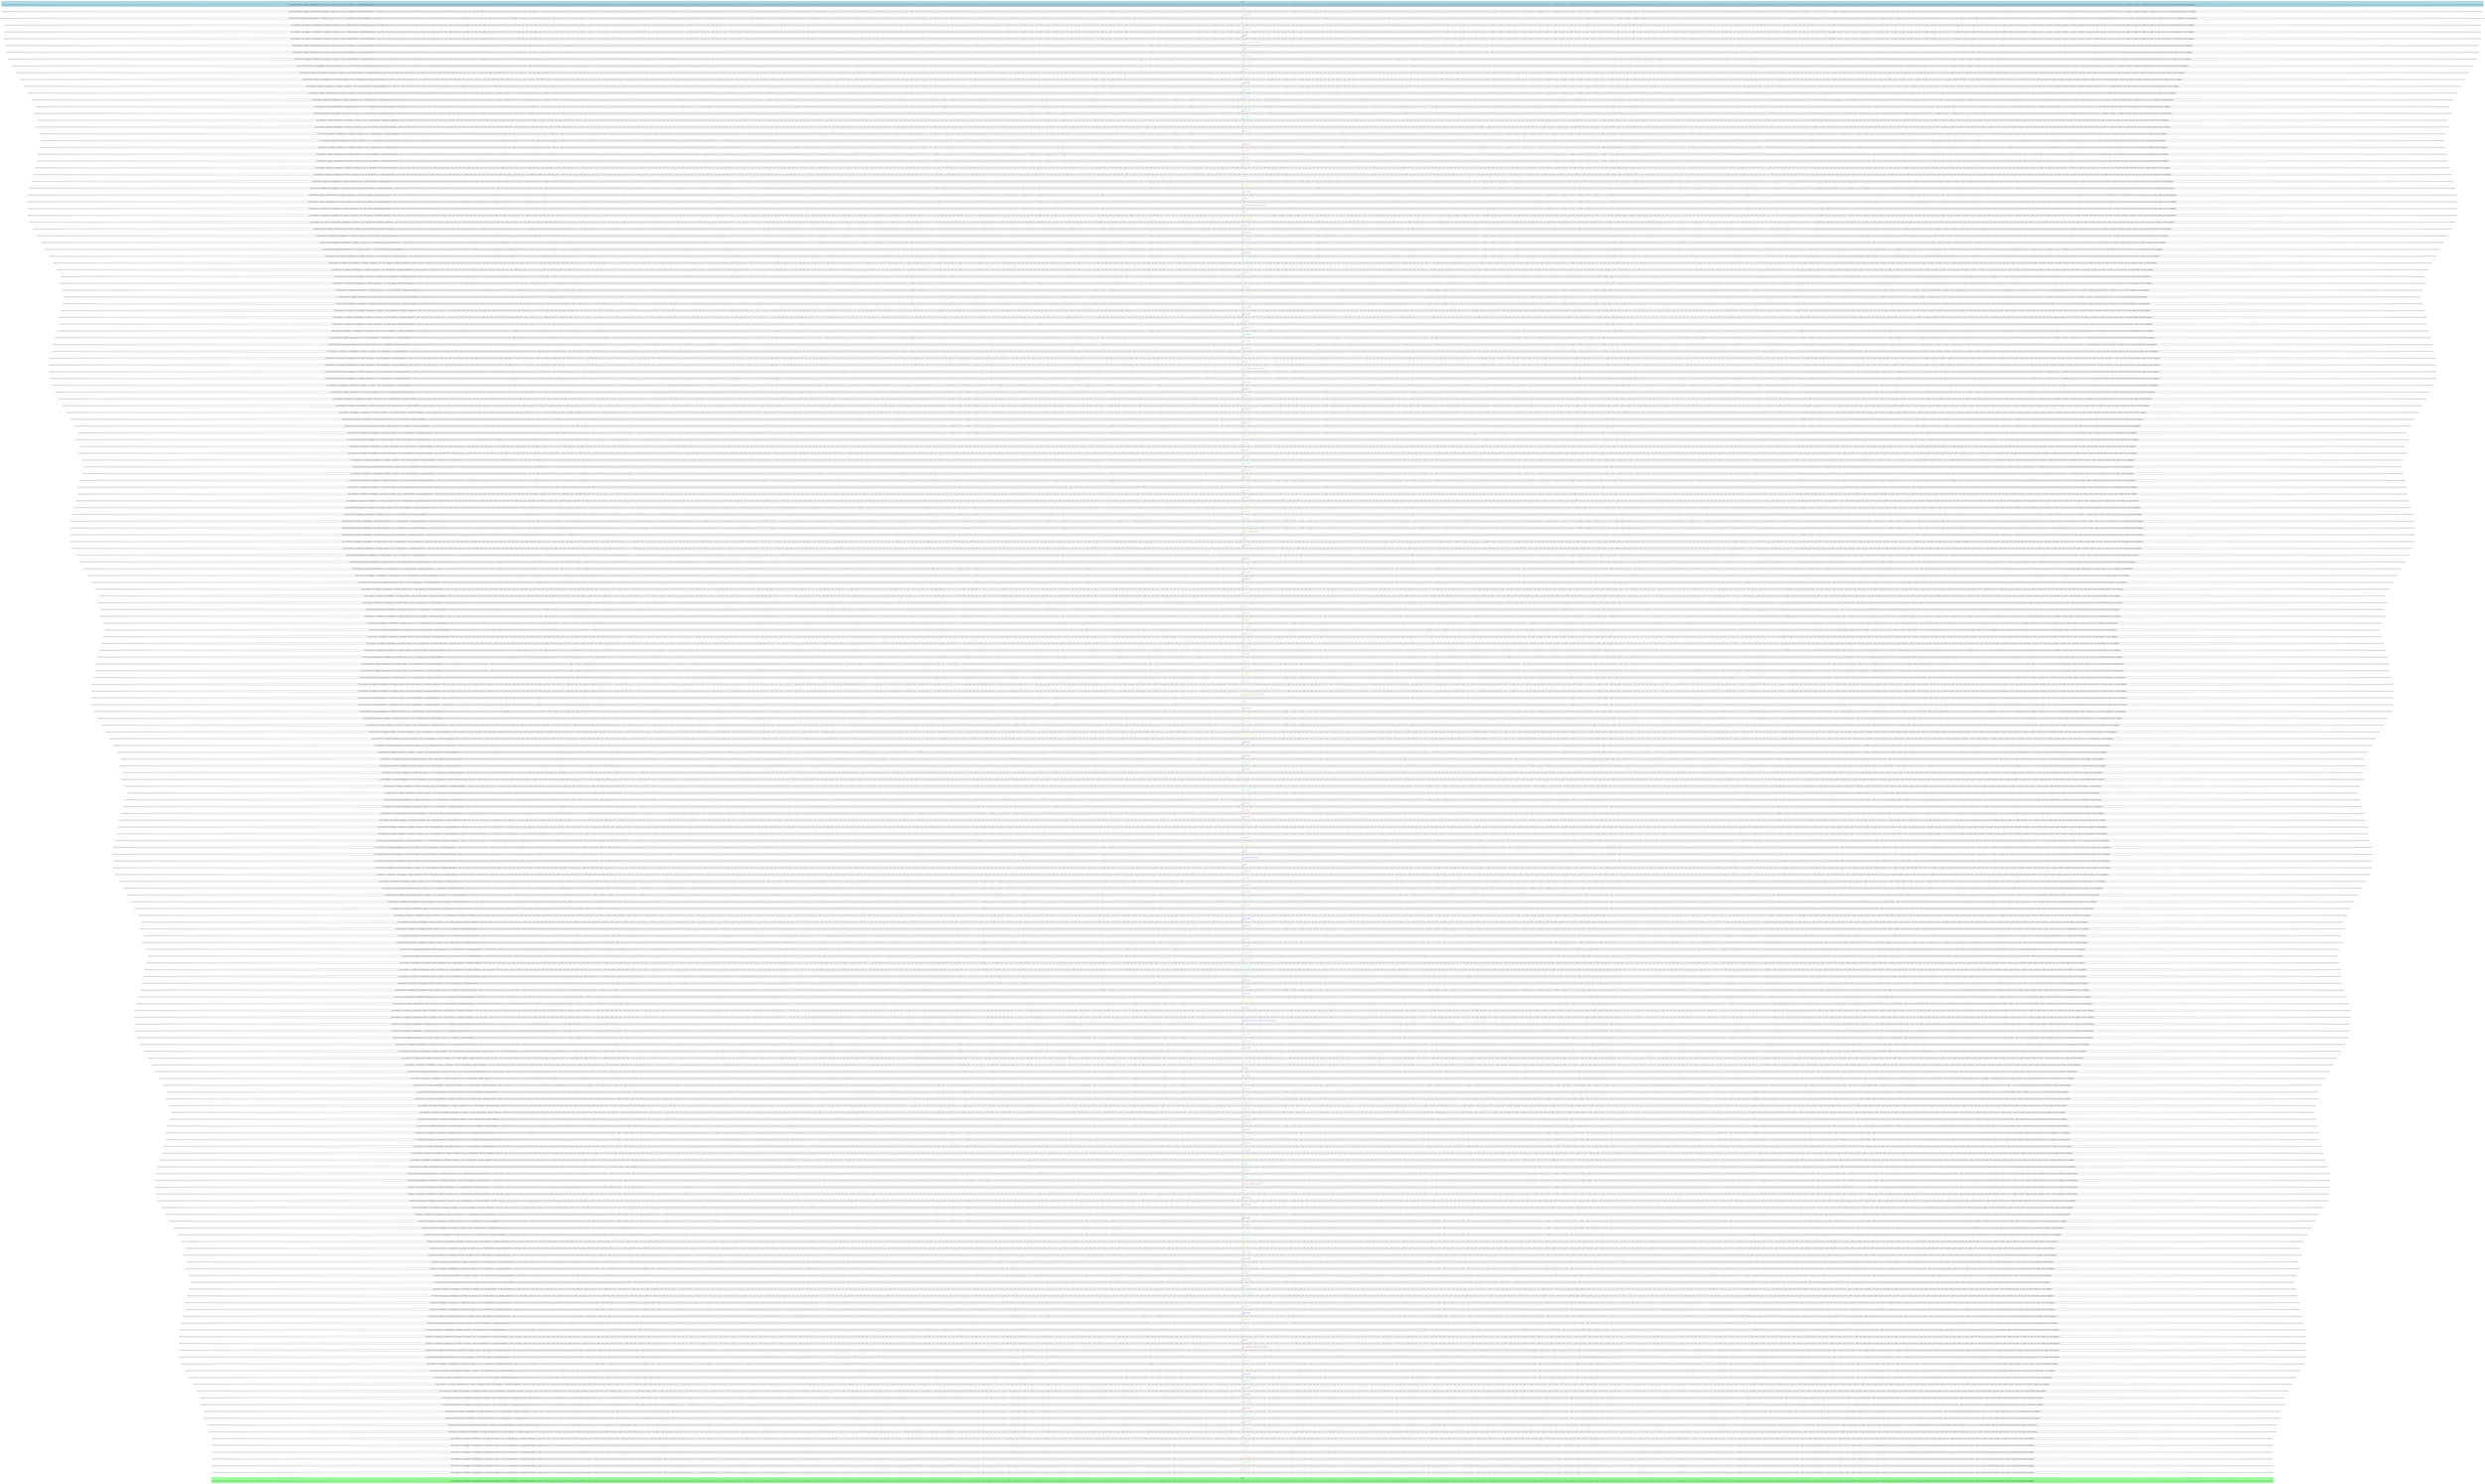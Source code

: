 digraph G {
0 [label="{ (not (activation)), (not (cleaning)), (not (development)), (not (etching)), (not (exposure)), (f_copy), (not (film_deposition)), (not (impurities_implantation)), (not (q_100d)), (not (q_100s)), (not (q_101d)), (not (q_101s)), (not (q_102d)), (not (q_102s)), (not (q_103d)), (not (q_103s)), (not (q_104d)), (not (q_104s)), (not (q_105d)), (not (q_105s)), (not (q_106d)), (not (q_106s)), (not (q_107d)), (not (q_107s)), (not (q_108d)), (not (q_108s)), (not (q_109d)), (not (q_109s)), (not (q_10d)), (not (q_10s)), (not (q_11)), (not (q_110d)), (not (q_110s)), (not (q_111)), (not (q_111s)), (not (q_11d)), (not (q_11s)), (not (q_12)), (not (q_12d)), (not (q_12s)), (not (q_13)), (not (q_13d)), (not (q_13s)), (not (q_14)), (not (q_14d)), (not (q_14s)), (not (q_15)), (not (q_15d)), (not (q_15s)), (not (q_16)), (not (q_16d)), (not (q_16s)), (not (q_17)), (not (q_17d)), (not (q_17s)), (not (q_18)), (not (q_18d)), (not (q_18s)), (not (q_19)), (not (q_19d)), (not (q_19s)), (not (q_1d)), (not (q_1s)), (not (q_20d)), (not (q_20s)), (not (q_21d)), (not (q_21s)), (not (q_22d)), (not (q_22s)), (not (q_23d)), (not (q_23s)), (not (q_24d)), (not (q_24s)), (not (q_25d)), (not (q_25s)), (not (q_26d)), (not (q_26s)), (not (q_27d)), (not (q_27s)), (not (q_28d)), (not (q_28s)), (not (q_29d)), (not (q_29s)), (not (q_2d)), (not (q_2s)), (not (q_30d)), (not (q_30s)), (not (q_31d)), (not (q_31s)), (not (q_32d)), (not (q_32s)), (not (q_33d)), (not (q_33s)), (not (q_34d)), (not (q_34s)), (not (q_35d)), (not (q_35s)), (not (q_36d)), (not (q_36s)), (not (q_37d)), (not (q_37s)), (not (q_38d)), (not (q_38s)), (q_39), (not (q_39d)), (not (q_3d)), (not (q_3s)), (not (q_40d)), (not (q_40s)), (not (q_41d)), (not (q_41s)), (not (q_42d)), (not (q_42s)), (not (q_43d)), (not (q_43s)), (not (q_44d)), (not (q_44s)), (not (q_45d)), (not (q_45s)), (not (q_46d)), (not (q_46s)), (not (q_47d)), (not (q_47s)), (not (q_48d)), (not (q_48s)), (not (q_49d)), (not (q_49s)), (not (q_4d)), (not (q_4s)), (not (q_50d)), (not (q_50s)), (not (q_51d)), (not (q_51s)), (not (q_52d)), (not (q_52s)), (not (q_53d)), (not (q_53s)), (not (q_54d)), (not (q_54s)), (not (q_55d)), (not (q_55s)), (not (q_56d)), (not (q_56s)), (not (q_57d)), (not (q_57s)), (not (q_58d)), (not (q_58s)), (not (q_59d)), (not (q_59s)), (not (q_5d)), (not (q_5s)), (not (q_60d)), (not (q_60s)), (not (q_61d)), (not (q_61s)), (not (q_62d)), (not (q_62s)), (not (q_63d)), (not (q_63s)), (not (q_64d)), (not (q_64s)), (not (q_65d)), (not (q_65s)), (not (q_66d)), (not (q_66s)), (not (q_67d)), (not (q_67s)), (not (q_68d)), (not (q_68s)), (not (q_69d)), (not (q_69s)), (not (q_6d)), (not (q_6s)), (not (q_70d)), (not (q_70s)), (not (q_71d)), (not (q_71s)), (not (q_72d)), (not (q_72s)), (not (q_73d)), (not (q_73s)), (not (q_74d)), (not (q_74s)), (not (q_75d)), (not (q_75s)), (not (q_76d)), (not (q_76s)), (not (q_77d)), (not (q_77s)), (not (q_78d)), (not (q_78s)), (not (q_79d)), (not (q_79s)), (not (q_7d)), (not (q_7s)), (not (q_80d)), (not (q_80s)), (not (q_81d)), (not (q_81s)), (not (q_82d)), (not (q_82s)), (not (q_83d)), (not (q_83s)), (not (q_84d)), (not (q_84s)), (not (q_85d)), (not (q_85s)), (not (q_86d)), (not (q_86s)), (not (q_87d)), (not (q_87s)), (not (q_88d)), (not (q_88s)), (not (q_89d)), (not (q_89s)), (not (q_8d)), (not (q_8s)), (not (q_90d)), (not (q_90s)), (not (q_91d)), (not (q_91s)), (not (q_92d)), (not (q_92s)), (not (q_93d)), (not (q_93s)), (not (q_94d)), (not (q_94s)), (not (q_95d)), (not (q_95s)), (not (q_96d)), (not (q_96s)), (not (q_97d)), (not (q_97s)), (not (q_98d)), (not (q_98s)), (not (q_99d)), (not (q_99s)), (not (q_9d)), (not (q_9s)), (not (resist_coating)), (not (resist_stripping)) }"];
1 [label="{ (not (activation)), (not (cleaning)), (not (development)), (not (etching)), (not (exposure)), (f_sync), (not (film_deposition)), (not (impurities_implantation)), (not (q_100d)), (not (q_100s)), (not (q_101d)), (not (q_101s)), (not (q_102d)), (not (q_102s)), (not (q_103d)), (not (q_103s)), (not (q_104d)), (not (q_104s)), (not (q_105d)), (not (q_105s)), (not (q_106d)), (not (q_106s)), (not (q_107d)), (not (q_107s)), (not (q_108d)), (not (q_108s)), (not (q_109d)), (not (q_109s)), (not (q_10d)), (not (q_10s)), (not (q_11)), (not (q_110d)), (not (q_110s)), (not (q_111)), (not (q_111s)), (not (q_11d)), (not (q_11s)), (not (q_12)), (not (q_12d)), (not (q_12s)), (not (q_13)), (not (q_13d)), (not (q_13s)), (not (q_14)), (not (q_14d)), (not (q_14s)), (not (q_15)), (not (q_15d)), (not (q_15s)), (not (q_16)), (not (q_16d)), (not (q_16s)), (not (q_17)), (not (q_17d)), (not (q_17s)), (not (q_18)), (not (q_18d)), (not (q_18s)), (not (q_19)), (not (q_19d)), (not (q_19s)), (not (q_1d)), (not (q_1s)), (not (q_20d)), (not (q_20s)), (not (q_21d)), (not (q_21s)), (not (q_22d)), (not (q_22s)), (not (q_23d)), (not (q_23s)), (not (q_24d)), (not (q_24s)), (not (q_25d)), (not (q_25s)), (not (q_26d)), (not (q_26s)), (not (q_27d)), (not (q_27s)), (not (q_28d)), (not (q_28s)), (not (q_29d)), (not (q_29s)), (not (q_2d)), (not (q_2s)), (not (q_30d)), (not (q_30s)), (not (q_31d)), (not (q_31s)), (not (q_32d)), (not (q_32s)), (not (q_33d)), (not (q_33s)), (not (q_34d)), (not (q_34s)), (not (q_35d)), (not (q_35s)), (not (q_36d)), (not (q_36s)), (not (q_37d)), (not (q_37s)), (not (q_38d)), (not (q_38s)), (q_39s), (not (q_39d)), (not (q_3d)), (not (q_3s)), (not (q_40d)), (not (q_40s)), (not (q_41d)), (not (q_41s)), (not (q_42d)), (not (q_42s)), (not (q_43d)), (not (q_43s)), (not (q_44d)), (not (q_44s)), (not (q_45d)), (not (q_45s)), (not (q_46d)), (not (q_46s)), (not (q_47d)), (not (q_47s)), (not (q_48d)), (not (q_48s)), (not (q_49d)), (not (q_49s)), (not (q_4d)), (not (q_4s)), (not (q_50d)), (not (q_50s)), (not (q_51d)), (not (q_51s)), (not (q_52d)), (not (q_52s)), (not (q_53d)), (not (q_53s)), (not (q_54d)), (not (q_54s)), (not (q_55d)), (not (q_55s)), (not (q_56d)), (not (q_56s)), (not (q_57d)), (not (q_57s)), (not (q_58d)), (not (q_58s)), (not (q_59d)), (not (q_59s)), (not (q_5d)), (not (q_5s)), (not (q_60d)), (not (q_60s)), (not (q_61d)), (not (q_61s)), (not (q_62d)), (not (q_62s)), (not (q_63d)), (not (q_63s)), (not (q_64d)), (not (q_64s)), (not (q_65d)), (not (q_65s)), (not (q_66d)), (not (q_66s)), (not (q_67d)), (not (q_67s)), (not (q_68d)), (not (q_68s)), (not (q_69d)), (not (q_69s)), (not (q_6d)), (not (q_6s)), (not (q_70d)), (not (q_70s)), (not (q_71d)), (not (q_71s)), (not (q_72d)), (not (q_72s)), (not (q_73d)), (not (q_73s)), (not (q_74d)), (not (q_74s)), (not (q_75d)), (not (q_75s)), (not (q_76d)), (not (q_76s)), (not (q_77d)), (not (q_77s)), (not (q_78d)), (not (q_78s)), (not (q_79d)), (not (q_79s)), (not (q_7d)), (not (q_7s)), (not (q_80d)), (not (q_80s)), (not (q_81d)), (not (q_81s)), (not (q_82d)), (not (q_82s)), (not (q_83d)), (not (q_83s)), (not (q_84d)), (not (q_84s)), (not (q_85d)), (not (q_85s)), (not (q_86d)), (not (q_86s)), (not (q_87d)), (not (q_87s)), (not (q_88d)), (not (q_88s)), (not (q_89d)), (not (q_89s)), (not (q_8d)), (not (q_8s)), (not (q_90d)), (not (q_90s)), (not (q_91d)), (not (q_91s)), (not (q_92d)), (not (q_92s)), (not (q_93d)), (not (q_93s)), (not (q_94d)), (not (q_94s)), (not (q_95d)), (not (q_95s)), (not (q_96d)), (not (q_96s)), (not (q_97d)), (not (q_97s)), (not (q_98d)), (not (q_98s)), (not (q_99d)), (not (q_99s)), (not (q_9d)), (not (q_9s)), (not (resist_coating)), (not (resist_stripping)) }"];
2 [label="{ (not (activation)), (not (cleaning)), (not (development)), (not (etching)), (not (exposure)), (f_sync), (not (film_deposition)), (not (impurities_implantation)), (not (q_100d)), (not (q_100s)), (not (q_101d)), (not (q_101s)), (not (q_102d)), (not (q_102s)), (not (q_103d)), (not (q_103s)), (not (q_104d)), (not (q_104s)), (not (q_105d)), (not (q_105s)), (not (q_106d)), (not (q_106s)), (not (q_107d)), (not (q_107s)), (not (q_108d)), (not (q_108s)), (not (q_109d)), (not (q_109s)), (not (q_10d)), (q_10s), (not (q_11)), (not (q_110d)), (not (q_110s)), (not (q_111)), (not (q_111s)), (not (q_11d)), (not (q_11s)), (not (q_12)), (not (q_12d)), (not (q_12s)), (not (q_13)), (not (q_13d)), (not (q_13s)), (not (q_14)), (not (q_14d)), (not (q_14s)), (not (q_15)), (not (q_15d)), (not (q_15s)), (not (q_16)), (not (q_16d)), (not (q_16s)), (not (q_17)), (not (q_17d)), (not (q_17s)), (not (q_18)), (not (q_18d)), (not (q_18s)), (not (q_19)), (not (q_19d)), (not (q_19s)), (not (q_1d)), (not (q_1s)), (not (q_20d)), (q_20s), (not (q_21d)), (not (q_21s)), (not (q_22d)), (not (q_22s)), (not (q_23d)), (not (q_23s)), (not (q_24d)), (not (q_24s)), (not (q_25d)), (not (q_25s)), (not (q_26d)), (not (q_26s)), (not (q_27d)), (not (q_27s)), (not (q_28d)), (not (q_28s)), (not (q_29d)), (not (q_29s)), (not (q_2d)), (not (q_2s)), (not (q_30d)), (not (q_30s)), (not (q_31d)), (not (q_31s)), (not (q_32d)), (not (q_32s)), (not (q_33d)), (not (q_33s)), (not (q_34d)), (not (q_34s)), (not (q_35d)), (not (q_35s)), (not (q_36d)), (not (q_36s)), (not (q_37d)), (not (q_37s)), (not (q_38d)), (not (q_38s)), (not ((q_39))) (not ((q_39s))), (q_39d), (not (q_3d)), (not (q_3s)), (not (q_40d)), (not (q_40s)), (not (q_41d)), (not (q_41s)), (not (q_42d)), (not (q_42s)), (not (q_43d)), (not (q_43s)), (not (q_44d)), (not (q_44s)), (not (q_45d)), (not (q_45s)), (not (q_46d)), (not (q_46s)), (not (q_47d)), (not (q_47s)), (not (q_48d)), (not (q_48s)), (not (q_49d)), (not (q_49s)), (not (q_4d)), (not (q_4s)), (not (q_50d)), (not (q_50s)), (not (q_51d)), (not (q_51s)), (not (q_52d)), (not (q_52s)), (not (q_53d)), (not (q_53s)), (not (q_54d)), (not (q_54s)), (not (q_55d)), (not (q_55s)), (not (q_56d)), (not (q_56s)), (not (q_57d)), (not (q_57s)), (not (q_58d)), (not (q_58s)), (not (q_59d)), (not (q_59s)), (not (q_5d)), (not (q_5s)), (not (q_60d)), (not (q_60s)), (not (q_61d)), (not (q_61s)), (not (q_62d)), (not (q_62s)), (not (q_63d)), (not (q_63s)), (not (q_64d)), (not (q_64s)), (not (q_65d)), (not (q_65s)), (not (q_66d)), (not (q_66s)), (not (q_67d)), (not (q_67s)), (not (q_68d)), (not (q_68s)), (not (q_69d)), (not (q_69s)), (not (q_6d)), (not (q_6s)), (not (q_70d)), (not (q_70s)), (not (q_71d)), (not (q_71s)), (not (q_72d)), (not (q_72s)), (not (q_73d)), (not (q_73s)), (not (q_74d)), (not (q_74s)), (not (q_75d)), (not (q_75s)), (not (q_76d)), (not (q_76s)), (not (q_77d)), (not (q_77s)), (not (q_78d)), (not (q_78s)), (not (q_79d)), (not (q_79s)), (not (q_7d)), (not (q_7s)), (not (q_80d)), (not (q_80s)), (not (q_81d)), (not (q_81s)), (not (q_82d)), (not (q_82s)), (not (q_83d)), (not (q_83s)), (not (q_84d)), (not (q_84s)), (not (q_85d)), (not (q_85s)), (not (q_86d)), (not (q_86s)), (not (q_87d)), (not (q_87s)), (not (q_88d)), (not (q_88s)), (not (q_89d)), (not (q_89s)), (not (q_8d)), (not (q_8s)), (not (q_90d)), (not (q_90s)), (not (q_91d)), (not (q_91s)), (not (q_92d)), (not (q_92s)), (not (q_93d)), (not (q_93s)), (not (q_94d)), (not (q_94s)), (not (q_95d)), (not (q_95s)), (not (q_96d)), (not (q_96s)), (not (q_97d)), (not (q_97s)), (not (q_98d)), (not (q_98s)), (not (q_99d)), (not (q_99s)), (not (q_9d)), (not (q_9s)), (not (resist_coating)), (not (resist_stripping)) }"];
3 [label="{ (not (activation)), (not (cleaning)), (not (development)), (not (etching)), (not (exposure)), (f_sync), (not (film_deposition)), (not (impurities_implantation)), (not (q_100d)), (not (q_100s)), (not (q_101d)), (not (q_101s)), (not (q_102d)), (not (q_102s)), (not (q_103d)), (not (q_103s)), (not (q_104d)), (not (q_104s)), (not (q_105d)), (not (q_105s)), (not (q_106d)), (not (q_106s)), (not (q_107d)), (not (q_107s)), (not (q_108d)), (not (q_108s)), (not (q_109d)), (not (q_109s)), (not (q_10d)), (q_10s), (not (q_11)), (not (q_110d)), (not (q_110s)), (q_111), (not (q_111s)), (not (q_11d)), (not (q_11s)), (q_12), (not (q_12d)), (not (q_12s)), (not (q_13)), (not (q_13d)), (not (q_13s)), (not (q_14)), (not (q_14d)), (not (q_14s)), (not (q_15)), (not (q_15d)), (not (q_15s)), (not (q_16)), (not (q_16d)), (not (q_16s)), (not (q_17)), (not (q_17d)), (not (q_17s)), (not (q_18)), (not (q_18d)), (not (q_18s)), (not (q_19)), (not (q_19d)), (not (q_19s)), (not (q_1d)), (not (q_1s)), (q_20d), (not (q_20s)), (not (q_21d)), (not (q_21s)), (not (q_22d)), (not (q_22s)), (not (q_23d)), (not (q_23s)), (not (q_24d)), (not (q_24s)), (not (q_25d)), (not (q_25s)), (not (q_26d)), (not (q_26s)), (not (q_27d)), (not (q_27s)), (not (q_28d)), (not (q_28s)), (not (q_29d)), (not (q_29s)), (not (q_2d)), (not (q_2s)), (not (q_30d)), (not (q_30s)), (not (q_31d)), (not (q_31s)), (not (q_32d)), (not (q_32s)), (not (q_33d)), (not (q_33s)), (not (q_34d)), (not (q_34s)), (not (q_35d)), (not (q_35s)), (not (q_36d)), (not (q_36s)), (not (q_37d)), (not (q_37s)), (not (q_38d)), (not (q_38s)), (not ((q_39))) (not ((q_39s))), (q_39d), (not (q_3d)), (not (q_3s)), (not (q_40d)), (not (q_40s)), (not (q_41d)), (not (q_41s)), (not (q_42d)), (not (q_42s)), (not (q_43d)), (not (q_43s)), (not (q_44d)), (not (q_44s)), (not (q_45d)), (not (q_45s)), (not (q_46d)), (not (q_46s)), (not (q_47d)), (not (q_47s)), (not (q_48d)), (not (q_48s)), (not (q_49d)), (not (q_49s)), (not (q_4d)), (not (q_4s)), (not (q_50d)), (not (q_50s)), (not (q_51d)), (not (q_51s)), (not (q_52d)), (not (q_52s)), (not (q_53d)), (not (q_53s)), (not (q_54d)), (not (q_54s)), (not (q_55d)), (not (q_55s)), (not (q_56d)), (not (q_56s)), (not (q_57d)), (not (q_57s)), (not (q_58d)), (not (q_58s)), (not (q_59d)), (not (q_59s)), (not (q_5d)), (not (q_5s)), (not (q_60d)), (not (q_60s)), (not (q_61d)), (not (q_61s)), (not (q_62d)), (not (q_62s)), (not (q_63d)), (not (q_63s)), (not (q_64d)), (not (q_64s)), (not (q_65d)), (not (q_65s)), (not (q_66d)), (not (q_66s)), (not (q_67d)), (not (q_67s)), (not (q_68d)), (not (q_68s)), (not (q_69d)), (not (q_69s)), (not (q_6d)), (not (q_6s)), (not (q_70d)), (not (q_70s)), (not (q_71d)), (not (q_71s)), (not (q_72d)), (not (q_72s)), (not (q_73d)), (not (q_73s)), (not (q_74d)), (not (q_74s)), (not (q_75d)), (not (q_75s)), (not (q_76d)), (not (q_76s)), (not (q_77d)), (not (q_77s)), (not (q_78d)), (not (q_78s)), (not (q_79d)), (not (q_79s)), (not (q_7d)), (not (q_7s)), (not (q_80d)), (not (q_80s)), (not (q_81d)), (not (q_81s)), (not (q_82d)), (not (q_82s)), (not (q_83d)), (not (q_83s)), (not (q_84d)), (not (q_84s)), (not (q_85d)), (not (q_85s)), (not (q_86d)), (not (q_86s)), (not (q_87d)), (not (q_87s)), (not (q_88d)), (not (q_88s)), (not (q_89d)), (not (q_89s)), (not (q_8d)), (not (q_8s)), (not (q_90d)), (not (q_90s)), (not (q_91d)), (not (q_91s)), (not (q_92d)), (not (q_92s)), (not (q_93d)), (not (q_93s)), (not (q_94d)), (not (q_94s)), (not (q_95d)), (not (q_95s)), (not (q_96d)), (not (q_96s)), (not (q_97d)), (not (q_97s)), (not (q_98d)), (not (q_98s)), (not (q_99d)), (not (q_99s)), (not (q_9d)), (not (q_9s)), (not (resist_coating)), (not (resist_stripping)) }"];
4 [label="{ (not (activation)), (not (cleaning)), (not (development)), (not (etching)), (not (exposure)), (f_sync), (not (film_deposition)), (not (impurities_implantation)), (not (q_100d)), (not (q_100s)), (not (q_101d)), (not (q_101s)), (not (q_102d)), (not (q_102s)), (not (q_103d)), (not (q_103s)), (not (q_104d)), (not (q_104s)), (not (q_105d)), (not (q_105s)), (not (q_106d)), (not (q_106s)), (not (q_107d)), (not (q_107s)), (not (q_108d)), (not (q_108s)), (not (q_109d)), (not (q_109s)), (q_10d), (not (q_10s)), (not (q_11)), (not (q_110d)), (not (q_110s)), (q_111), (not (q_111s)), (not (q_11d)), (not (q_11s)), (q_12), (not (q_12d)), (not (q_12s)), (not (q_13)), (not (q_13d)), (not (q_13s)), (not (q_14)), (not (q_14d)), (not (q_14s)), (not (q_15)), (not (q_15d)), (not (q_15s)), (not (q_16)), (not (q_16d)), (not (q_16s)), (not (q_17)), (not (q_17d)), (not (q_17s)), (not (q_18)), (not (q_18d)), (not (q_18s)), (not (q_19)), (not (q_19d)), (not (q_19s)), (not (q_1d)), (not (q_1s)), (q_20d), (not (q_20s)), (not (q_21d)), (not (q_21s)), (not (q_22d)), (not (q_22s)), (not (q_23d)), (not (q_23s)), (not (q_24d)), (not (q_24s)), (not (q_25d)), (not (q_25s)), (not (q_26d)), (not (q_26s)), (not (q_27d)), (not (q_27s)), (not (q_28d)), (not (q_28s)), (not (q_29d)), (not (q_29s)), (not (q_2d)), (not (q_2s)), (not (q_30d)), (not (q_30s)), (not (q_31d)), (not (q_31s)), (not (q_32d)), (not (q_32s)), (not (q_33d)), (not (q_33s)), (not (q_34d)), (not (q_34s)), (not (q_35d)), (not (q_35s)), (not (q_36d)), (not (q_36s)), (not (q_37d)), (not (q_37s)), (not (q_38d)), (not (q_38s)), (not ((q_39))) (not ((q_39s))), (q_39d), (not (q_3d)), (not (q_3s)), (not (q_40d)), (not (q_40s)), (not (q_41d)), (not (q_41s)), (not (q_42d)), (not (q_42s)), (not (q_43d)), (not (q_43s)), (not (q_44d)), (not (q_44s)), (not (q_45d)), (not (q_45s)), (not (q_46d)), (not (q_46s)), (not (q_47d)), (not (q_47s)), (not (q_48d)), (not (q_48s)), (not (q_49d)), (not (q_49s)), (not (q_4d)), (not (q_4s)), (not (q_50d)), (not (q_50s)), (not (q_51d)), (not (q_51s)), (not (q_52d)), (not (q_52s)), (not (q_53d)), (not (q_53s)), (not (q_54d)), (not (q_54s)), (not (q_55d)), (not (q_55s)), (not (q_56d)), (not (q_56s)), (not (q_57d)), (not (q_57s)), (not (q_58d)), (not (q_58s)), (not (q_59d)), (not (q_59s)), (not (q_5d)), (not (q_5s)), (not (q_60d)), (not (q_60s)), (not (q_61d)), (not (q_61s)), (not (q_62d)), (not (q_62s)), (not (q_63d)), (not (q_63s)), (not (q_64d)), (not (q_64s)), (not (q_65d)), (not (q_65s)), (not (q_66d)), (not (q_66s)), (not (q_67d)), (not (q_67s)), (not (q_68d)), (not (q_68s)), (not (q_69d)), (not (q_69s)), (not (q_6d)), (not (q_6s)), (not (q_70d)), (not (q_70s)), (not (q_71d)), (not (q_71s)), (not (q_72d)), (not (q_72s)), (not (q_73d)), (not (q_73s)), (not (q_74d)), (not (q_74s)), (not (q_75d)), (not (q_75s)), (not (q_76d)), (not (q_76s)), (not (q_77d)), (not (q_77s)), (not (q_78d)), (not (q_78s)), (not (q_79d)), (not (q_79s)), (not (q_7d)), (not (q_7s)), (not (q_80d)), (not (q_80s)), (not (q_81d)), (not (q_81s)), (not (q_82d)), (not (q_82s)), (not (q_83d)), (not (q_83s)), (not (q_84d)), (not (q_84s)), (not (q_85d)), (not (q_85s)), (not (q_86d)), (not (q_86s)), (not (q_87d)), (not (q_87s)), (not (q_88d)), (not (q_88s)), (not (q_89d)), (not (q_89s)), (not (q_8d)), (not (q_8s)), (not (q_90d)), (not (q_90s)), (not (q_91d)), (not (q_91s)), (not (q_92d)), (not (q_92s)), (not (q_93d)), (not (q_93s)), (not (q_94d)), (not (q_94s)), (not (q_95d)), (not (q_95s)), (not (q_96d)), (not (q_96s)), (not (q_97d)), (not (q_97s)), (not (q_98d)), (not (q_98s)), (not (q_99d)), (not (q_99s)), (not (q_9d)), (not (q_9s)), (not (resist_coating)), (not (resist_stripping)) }"];
5 [label="{ (not (activation)), (not (cleaning)), (not (development)), (not (etching)), (not (exposure)), (f_world), (not (film_deposition)), (not (impurities_implantation)), (not (q_100d)), (not (q_100s)), (not (q_101d)), (not (q_101s)), (not (q_102d)), (not (q_102s)), (not (q_103d)), (not (q_103s)), (not (q_104d)), (not (q_104s)), (not (q_105d)), (not (q_105s)), (not (q_106d)), (not (q_106s)), (not (q_107d)), (not (q_107s)), (not (q_108d)), (not (q_108s)), (not (q_109d)), (not (q_109s)), (q_10d), (not (q_10s)), (not (q_11)), (not (q_110d)), (not (q_110s)), (q_111), (not (q_111s)), (not (q_11d)), (not (q_11s)), (q_12), (not (q_12d)), (not (q_12s)), (not (q_13)), (not (q_13d)), (not (q_13s)), (not (q_14)), (not (q_14d)), (not (q_14s)), (not (q_15)), (not (q_15d)), (not (q_15s)), (not (q_16)), (not (q_16d)), (not (q_16s)), (not (q_17)), (not (q_17d)), (not (q_17s)), (not (q_18)), (not (q_18d)), (not (q_18s)), (not (q_19)), (not (q_19d)), (not (q_19s)), (not (q_1d)), (not (q_1s)), (q_20d), (not (q_20s)), (not (q_21d)), (not (q_21s)), (not (q_22d)), (not (q_22s)), (not (q_23d)), (not (q_23s)), (not (q_24d)), (not (q_24s)), (not (q_25d)), (not (q_25s)), (not (q_26d)), (not (q_26s)), (not (q_27d)), (not (q_27s)), (not (q_28d)), (not (q_28s)), (not (q_29d)), (not (q_29s)), (not (q_2d)), (not (q_2s)), (not (q_30d)), (not (q_30s)), (not (q_31d)), (not (q_31s)), (not (q_32d)), (not (q_32s)), (not (q_33d)), (not (q_33s)), (not (q_34d)), (not (q_34s)), (not (q_35d)), (not (q_35s)), (not (q_36d)), (not (q_36s)), (not (q_37d)), (not (q_37s)), (not (q_38d)), (not (q_38s)), (not ((q_39))) (not ((q_39s))), (q_39d), (not (q_3d)), (not (q_3s)), (not (q_40d)), (not (q_40s)), (not (q_41d)), (not (q_41s)), (not (q_42d)), (not (q_42s)), (not (q_43d)), (not (q_43s)), (not (q_44d)), (not (q_44s)), (not (q_45d)), (not (q_45s)), (not (q_46d)), (not (q_46s)), (not (q_47d)), (not (q_47s)), (not (q_48d)), (not (q_48s)), (not (q_49d)), (not (q_49s)), (not (q_4d)), (not (q_4s)), (not (q_50d)), (not (q_50s)), (not (q_51d)), (not (q_51s)), (not (q_52d)), (not (q_52s)), (not (q_53d)), (not (q_53s)), (not (q_54d)), (not (q_54s)), (not (q_55d)), (not (q_55s)), (not (q_56d)), (not (q_56s)), (not (q_57d)), (not (q_57s)), (not (q_58d)), (not (q_58s)), (not (q_59d)), (not (q_59s)), (not (q_5d)), (not (q_5s)), (not (q_60d)), (not (q_60s)), (not (q_61d)), (not (q_61s)), (not (q_62d)), (not (q_62s)), (not (q_63d)), (not (q_63s)), (not (q_64d)), (not (q_64s)), (not (q_65d)), (not (q_65s)), (not (q_66d)), (not (q_66s)), (not (q_67d)), (not (q_67s)), (not (q_68d)), (not (q_68s)), (not (q_69d)), (not (q_69s)), (not (q_6d)), (not (q_6s)), (not (q_70d)), (not (q_70s)), (not (q_71d)), (not (q_71s)), (not (q_72d)), (not (q_72s)), (not (q_73d)), (not (q_73s)), (not (q_74d)), (not (q_74s)), (not (q_75d)), (not (q_75s)), (not (q_76d)), (not (q_76s)), (not (q_77d)), (not (q_77s)), (not (q_78d)), (not (q_78s)), (not (q_79d)), (not (q_79s)), (not (q_7d)), (not (q_7s)), (not (q_80d)), (not (q_80s)), (not (q_81d)), (not (q_81s)), (not (q_82d)), (not (q_82s)), (not (q_83d)), (not (q_83s)), (not (q_84d)), (not (q_84s)), (not (q_85d)), (not (q_85s)), (not (q_86d)), (not (q_86s)), (not (q_87d)), (not (q_87s)), (not (q_88d)), (not (q_88s)), (not (q_89d)), (not (q_89s)), (not (q_8d)), (not (q_8s)), (not (q_90d)), (not (q_90s)), (not (q_91d)), (not (q_91s)), (not (q_92d)), (not (q_92s)), (not (q_93d)), (not (q_93s)), (not (q_94d)), (not (q_94s)), (not (q_95d)), (not (q_95s)), (not (q_96d)), (not (q_96s)), (not (q_97d)), (not (q_97s)), (not (q_98d)), (not (q_98s)), (not (q_99d)), (not (q_99s)), (not (q_9d)), (not (q_9s)), (not (resist_coating)), (not (resist_stripping)) }"];
6 [label="{ (not (activation)), (cleaning), (not (development)), (not (etching)), (not (exposure)), (f_copy), (not (film_deposition)), (not (impurities_implantation)), (not (q_100d)), (not (q_100s)), (not (q_101d)), (not (q_101s)), (not (q_102d)), (not (q_102s)), (not (q_103d)), (not (q_103s)), (not (q_104d)), (not (q_104s)), (not (q_105d)), (not (q_105s)), (not (q_106d)), (not (q_106s)), (not (q_107d)), (not (q_107s)), (not (q_108d)), (not (q_108s)), (not (q_109d)), (not (q_109s)), (q_10d), (not (q_10s)), (not (q_11)), (not (q_110d)), (not (q_110s)), (q_111), (not (q_111s)), (not (q_11d)), (not (q_11s)), (q_12), (not (q_12d)), (not (q_12s)), (not (q_13)), (not (q_13d)), (not (q_13s)), (not (q_14)), (not (q_14d)), (not (q_14s)), (not (q_15)), (not (q_15d)), (not (q_15s)), (not (q_16)), (not (q_16d)), (not (q_16s)), (not (q_17)), (not (q_17d)), (not (q_17s)), (not (q_18)), (not (q_18d)), (not (q_18s)), (not (q_19)), (not (q_19d)), (not (q_19s)), (not (q_1d)), (not (q_1s)), (q_20d), (not (q_20s)), (not (q_21d)), (not (q_21s)), (not (q_22d)), (not (q_22s)), (not (q_23d)), (not (q_23s)), (not (q_24d)), (not (q_24s)), (not (q_25d)), (not (q_25s)), (not (q_26d)), (not (q_26s)), (not (q_27d)), (not (q_27s)), (not (q_28d)), (not (q_28s)), (not (q_29d)), (not (q_29s)), (not (q_2d)), (not (q_2s)), (not (q_30d)), (not (q_30s)), (not (q_31d)), (not (q_31s)), (not (q_32d)), (not (q_32s)), (not (q_33d)), (not (q_33s)), (not (q_34d)), (not (q_34s)), (not (q_35d)), (not (q_35s)), (not (q_36d)), (not (q_36s)), (not (q_37d)), (not (q_37s)), (not (q_38d)), (not (q_38s)), (not ((q_39))) (not ((q_39s))), (q_39d), (not (q_3d)), (not (q_3s)), (not (q_40d)), (not (q_40s)), (not (q_41d)), (not (q_41s)), (not (q_42d)), (not (q_42s)), (not (q_43d)), (not (q_43s)), (not (q_44d)), (not (q_44s)), (not (q_45d)), (not (q_45s)), (not (q_46d)), (not (q_46s)), (not (q_47d)), (not (q_47s)), (not (q_48d)), (not (q_48s)), (not (q_49d)), (not (q_49s)), (not (q_4d)), (not (q_4s)), (not (q_50d)), (not (q_50s)), (not (q_51d)), (not (q_51s)), (not (q_52d)), (not (q_52s)), (not (q_53d)), (not (q_53s)), (not (q_54d)), (not (q_54s)), (not (q_55d)), (not (q_55s)), (not (q_56d)), (not (q_56s)), (not (q_57d)), (not (q_57s)), (not (q_58d)), (not (q_58s)), (not (q_59d)), (not (q_59s)), (not (q_5d)), (not (q_5s)), (not (q_60d)), (not (q_60s)), (not (q_61d)), (not (q_61s)), (not (q_62d)), (not (q_62s)), (not (q_63d)), (not (q_63s)), (not (q_64d)), (not (q_64s)), (not (q_65d)), (not (q_65s)), (not (q_66d)), (not (q_66s)), (not (q_67d)), (not (q_67s)), (not (q_68d)), (not (q_68s)), (not (q_69d)), (not (q_69s)), (not (q_6d)), (not (q_6s)), (not (q_70d)), (not (q_70s)), (not (q_71d)), (not (q_71s)), (not (q_72d)), (not (q_72s)), (not (q_73d)), (not (q_73s)), (not (q_74d)), (not (q_74s)), (not (q_75d)), (not (q_75s)), (not (q_76d)), (not (q_76s)), (not (q_77d)), (not (q_77s)), (not (q_78d)), (not (q_78s)), (not (q_79d)), (not (q_79s)), (not (q_7d)), (not (q_7s)), (not (q_80d)), (not (q_80s)), (not (q_81d)), (not (q_81s)), (not (q_82d)), (not (q_82s)), (not (q_83d)), (not (q_83s)), (not (q_84d)), (not (q_84s)), (not (q_85d)), (not (q_85s)), (not (q_86d)), (not (q_86s)), (not (q_87d)), (not (q_87s)), (not (q_88d)), (not (q_88s)), (not (q_89d)), (not (q_89s)), (not (q_8d)), (not (q_8s)), (not (q_90d)), (not (q_90s)), (not (q_91d)), (not (q_91s)), (not (q_92d)), (not (q_92s)), (not (q_93d)), (not (q_93s)), (not (q_94d)), (not (q_94s)), (not (q_95d)), (not (q_95s)), (not (q_96d)), (not (q_96s)), (not (q_97d)), (not (q_97s)), (not (q_98d)), (not (q_98s)), (not (q_99d)), (not (q_99s)), (not (q_9d)), (not (q_9s)), (not (resist_coating)), (not (resist_stripping)) }"];
7 [label="{ (not (activation)), (cleaning), (not (development)), (not (etching)), (not (exposure)), (f_sync), (not (film_deposition)), (not (impurities_implantation)), (not (q_100d)), (not (q_100s)), (not (q_101d)), (not (q_101s)), (not (q_102d)), (not (q_102s)), (not (q_103d)), (not (q_103s)), (not (q_104d)), (not (q_104s)), (not (q_105d)), (not (q_105s)), (not (q_106d)), (not (q_106s)), (not (q_107d)), (not (q_107s)), (not (q_108d)), (not (q_108s)), (not (q_109d)), (not (q_109s)), (q_10d), (not (q_10s)), (not (q_11)), (not (q_110d)), (not (q_110s)), (not (q_111)), (q_111s), (not (q_11d)), (not (q_11s)), (not (q_12)), (not (q_12d)), (q_12s), (not (q_13)), (not (q_13d)), (not (q_13s)), (not (q_14)), (not (q_14d)), (not (q_14s)), (not (q_15)), (not (q_15d)), (not (q_15s)), (not (q_16)), (not (q_16d)), (not (q_16s)), (not (q_17)), (not (q_17d)), (not (q_17s)), (not (q_18)), (not (q_18d)), (not (q_18s)), (not (q_19)), (not (q_19d)), (not (q_19s)), (not (q_1d)), (not (q_1s)), (q_20d), (not (q_20s)), (not (q_21d)), (not (q_21s)), (not (q_22d)), (not (q_22s)), (not (q_23d)), (not (q_23s)), (not (q_24d)), (not (q_24s)), (not (q_25d)), (not (q_25s)), (not (q_26d)), (not (q_26s)), (not (q_27d)), (not (q_27s)), (not (q_28d)), (not (q_28s)), (not (q_29d)), (not (q_29s)), (not (q_2d)), (not (q_2s)), (not (q_30d)), (not (q_30s)), (not (q_31d)), (not (q_31s)), (not (q_32d)), (not (q_32s)), (not (q_33d)), (not (q_33s)), (not (q_34d)), (not (q_34s)), (not (q_35d)), (not (q_35s)), (not (q_36d)), (not (q_36s)), (not (q_37d)), (not (q_37s)), (not (q_38d)), (not (q_38s)), (not ((q_39))) (not ((q_39s))), (q_39d), (not (q_3d)), (not (q_3s)), (not (q_40d)), (not (q_40s)), (not (q_41d)), (not (q_41s)), (not (q_42d)), (not (q_42s)), (not (q_43d)), (not (q_43s)), (not (q_44d)), (not (q_44s)), (not (q_45d)), (not (q_45s)), (not (q_46d)), (not (q_46s)), (not (q_47d)), (not (q_47s)), (not (q_48d)), (not (q_48s)), (not (q_49d)), (not (q_49s)), (not (q_4d)), (not (q_4s)), (not (q_50d)), (not (q_50s)), (not (q_51d)), (not (q_51s)), (not (q_52d)), (not (q_52s)), (not (q_53d)), (not (q_53s)), (not (q_54d)), (not (q_54s)), (not (q_55d)), (not (q_55s)), (not (q_56d)), (not (q_56s)), (not (q_57d)), (not (q_57s)), (not (q_58d)), (not (q_58s)), (not (q_59d)), (not (q_59s)), (not (q_5d)), (not (q_5s)), (not (q_60d)), (not (q_60s)), (not (q_61d)), (not (q_61s)), (not (q_62d)), (not (q_62s)), (not (q_63d)), (not (q_63s)), (not (q_64d)), (not (q_64s)), (not (q_65d)), (not (q_65s)), (not (q_66d)), (not (q_66s)), (not (q_67d)), (not (q_67s)), (not (q_68d)), (not (q_68s)), (not (q_69d)), (not (q_69s)), (not (q_6d)), (not (q_6s)), (not (q_70d)), (not (q_70s)), (not (q_71d)), (not (q_71s)), (not (q_72d)), (not (q_72s)), (not (q_73d)), (not (q_73s)), (not (q_74d)), (not (q_74s)), (not (q_75d)), (not (q_75s)), (not (q_76d)), (not (q_76s)), (not (q_77d)), (not (q_77s)), (not (q_78d)), (not (q_78s)), (not (q_79d)), (not (q_79s)), (not (q_7d)), (not (q_7s)), (not (q_80d)), (not (q_80s)), (not (q_81d)), (not (q_81s)), (not (q_82d)), (not (q_82s)), (not (q_83d)), (not (q_83s)), (not (q_84d)), (not (q_84s)), (not (q_85d)), (not (q_85s)), (not (q_86d)), (not (q_86s)), (not (q_87d)), (not (q_87s)), (not (q_88d)), (not (q_88s)), (not (q_89d)), (not (q_89s)), (not (q_8d)), (not (q_8s)), (not (q_90d)), (not (q_90s)), (not (q_91d)), (not (q_91s)), (not (q_92d)), (not (q_92s)), (not (q_93d)), (not (q_93s)), (not (q_94d)), (not (q_94s)), (not (q_95d)), (not (q_95s)), (not (q_96d)), (not (q_96s)), (not (q_97d)), (not (q_97s)), (not (q_98d)), (not (q_98s)), (not (q_99d)), (not (q_99s)), (not (q_9d)), (not (q_9s)), (not (resist_coating)), (not (resist_stripping)) }"];
8 [label="{ (not (activation)), (cleaning), (not (development)), (not (etching)), (not (exposure)), (f_sync), (not (film_deposition)), (not (impurities_implantation)), (not (q_100d)), (not (q_100s)), (not (q_101d)), (not (q_101s)), (not (q_102d)), (not (q_102s)), (not (q_103d)), (not (q_103s)), (not (q_104d)), (not (q_104s)), (not (q_105d)), (not (q_105s)), (not (q_106d)), (not (q_106s)), (not (q_107d)), (not (q_107s)), (not (q_108d)), (not (q_108s)), (not (q_109d)), (not (q_109s)), (q_10d), (not (q_10s)), (not (q_11)), (not (q_110d)), (not (q_110s)), (not (q_111)), (q_111s), (not (q_11d)), (not (q_11s)), (not (q_12)), (q_12d), (not (q_12s)), (not (q_13)), (not (q_13d)), (not (q_13s)), (not (q_14)), (not (q_14d)), (not (q_14s)), (not (q_15)), (not (q_15d)), (not (q_15s)), (not (q_16)), (not (q_16d)), (not (q_16s)), (not (q_17)), (not (q_17d)), (not (q_17s)), (not (q_18)), (not (q_18d)), (not (q_18s)), (not (q_19)), (not (q_19d)), (not (q_19s)), (not (q_1d)), (not (q_1s)), (q_20d), (not (q_20s)), (not (q_21d)), (not (q_21s)), (not (q_22d)), (not (q_22s)), (not (q_23d)), (not (q_23s)), (not (q_24d)), (not (q_24s)), (not (q_25d)), (not (q_25s)), (not (q_26d)), (not (q_26s)), (not (q_27d)), (not (q_27s)), (not (q_28d)), (not (q_28s)), (not (q_29d)), (not (q_29s)), (not (q_2d)), (not (q_2s)), (not (q_30d)), (not (q_30s)), (not (q_31d)), (q_31s), (not (q_32d)), (not (q_32s)), (not (q_33d)), (not (q_33s)), (not (q_34d)), (not (q_34s)), (not (q_35d)), (not (q_35s)), (not (q_36d)), (not (q_36s)), (not (q_37d)), (not (q_37s)), (not (q_38d)), (not (q_38s)), (not ((q_39))) (not ((q_39s))), (q_39d), (not (q_3d)), (not (q_3s)), (not (q_40d)), (not (q_40s)), (not (q_41d)), (not (q_41s)), (not (q_42d)), (not (q_42s)), (not (q_43d)), (not (q_43s)), (not (q_44d)), (not (q_44s)), (not (q_45d)), (not (q_45s)), (not (q_46d)), (not (q_46s)), (not (q_47d)), (not (q_47s)), (not (q_48d)), (not (q_48s)), (not (q_49d)), (not (q_49s)), (not (q_4d)), (not (q_4s)), (not (q_50d)), (not (q_50s)), (not (q_51d)), (not (q_51s)), (not (q_52d)), (not (q_52s)), (not (q_53d)), (not (q_53s)), (not (q_54d)), (not (q_54s)), (not (q_55d)), (not (q_55s)), (not (q_56d)), (not (q_56s)), (not (q_57d)), (not (q_57s)), (not (q_58d)), (not (q_58s)), (not (q_59d)), (not (q_59s)), (not (q_5d)), (not (q_5s)), (not (q_60d)), (not (q_60s)), (not (q_61d)), (not (q_61s)), (not (q_62d)), (not (q_62s)), (not (q_63d)), (not (q_63s)), (not (q_64d)), (not (q_64s)), (not (q_65d)), (not (q_65s)), (not (q_66d)), (not (q_66s)), (not (q_67d)), (not (q_67s)), (not (q_68d)), (not (q_68s)), (not (q_69d)), (not (q_69s)), (not (q_6d)), (not (q_6s)), (not (q_70d)), (not (q_70s)), (not (q_71d)), (not (q_71s)), (not (q_72d)), (not (q_72s)), (not (q_73d)), (not (q_73s)), (not (q_74d)), (not (q_74s)), (not (q_75d)), (not (q_75s)), (not (q_76d)), (not (q_76s)), (not (q_77d)), (not (q_77s)), (not (q_78d)), (not (q_78s)), (not (q_79d)), (not (q_79s)), (not (q_7d)), (not (q_7s)), (not (q_80d)), (not (q_80s)), (not (q_81d)), (not (q_81s)), (not (q_82d)), (not (q_82s)), (not (q_83d)), (not (q_83s)), (not (q_84d)), (not (q_84s)), (not (q_85d)), (not (q_85s)), (not (q_86d)), (not (q_86s)), (not (q_87d)), (not (q_87s)), (not (q_88d)), (not (q_88s)), (not (q_89d)), (not (q_89s)), (not (q_8d)), (not (q_8s)), (not (q_90d)), (not (q_90s)), (not (q_91d)), (not (q_91s)), (not (q_92d)), (not (q_92s)), (not (q_93d)), (not (q_93s)), (not (q_94d)), (not (q_94s)), (not (q_95d)), (not (q_95s)), (not (q_96d)), (not (q_96s)), (not (q_97d)), (not (q_97s)), (not (q_98d)), (not (q_98s)), (not (q_99d)), (not (q_99s)), (not (q_9d)), (not (q_9s)), (not (resist_coating)), (not (resist_stripping)) }"];
9 [label="{ (not (activation)), (cleaning), (not (development)), (not (etching)), (not (exposure)), (f_sync), (not (film_deposition)), (not (impurities_implantation)), (not (q_100d)), (not (q_100s)), (not (q_101d)), (not (q_101s)), (not (q_102d)), (not (q_102s)), (not (q_103d)), (not (q_103s)), (not (q_104d)), (not (q_104s)), (not (q_105d)), (not (q_105s)), (not (q_106d)), (not (q_106s)), (not (q_107d)), (not (q_107s)), (not (q_108d)), (not (q_108s)), (not (q_109d)), (not (q_109s)), (q_10d), (not (q_10s)), (not (q_11)), (not (q_110d)), (not (q_110s)), (not (q_111)), (q_111s), (not (q_11d)), (not (q_11s)), (not (q_12)), (q_12d), (not (q_12s)), (not (q_13)), (not (q_13d)), (not (q_13s)), (not (q_14)), (not (q_14d)), (not (q_14s)), (not (q_15)), (not (q_15d)), (not (q_15s)), (not (q_16)), (not (q_16d)), (not (q_16s)), (not (q_17)), (not (q_17d)), (not (q_17s)), (not (q_18)), (not (q_18d)), (not (q_18s)), (not (q_19)), (not (q_19d)), (not (q_19s)), (not (q_1d)), (not (q_1s)), (q_20d), (not (q_20s)), (not (q_21d)), (not (q_21s)), (not (q_22d)), (not (q_22s)), (not (q_23d)), (not (q_23s)), (not (q_24d)), (not (q_24s)), (not (q_25d)), (not (q_25s)), (not (q_26d)), (not (q_26s)), (not (q_27d)), (not (q_27s)), (not (q_28d)), (not (q_28s)), (not (q_29d)), (not (q_29s)), (not (q_2d)), (q_2s), (not (q_30d)), (not (q_30s)), (q_31d), (not (q_31s)), (not (q_32d)), (not (q_32s)), (not (q_33d)), (not (q_33s)), (not (q_34d)), (not (q_34s)), (not (q_35d)), (not (q_35s)), (not (q_36d)), (not (q_36s)), (not (q_37d)), (not (q_37s)), (not (q_38d)), (not (q_38s)), (not ((q_39))) (not ((q_39s))), (q_39d), (not (q_3d)), (not (q_3s)), (not (q_40d)), (not (q_40s)), (not (q_41d)), (not (q_41s)), (not (q_42d)), (not (q_42s)), (not (q_43d)), (not (q_43s)), (not (q_44d)), (not (q_44s)), (not (q_45d)), (not (q_45s)), (not (q_46d)), (not (q_46s)), (not (q_47d)), (not (q_47s)), (not (q_48d)), (not (q_48s)), (not (q_49d)), (not (q_49s)), (not (q_4d)), (not (q_4s)), (not (q_50d)), (not (q_50s)), (not (q_51d)), (not (q_51s)), (not (q_52d)), (not (q_52s)), (not (q_53d)), (not (q_53s)), (not (q_54d)), (not (q_54s)), (not (q_55d)), (not (q_55s)), (not (q_56d)), (not (q_56s)), (not (q_57d)), (not (q_57s)), (not (q_58d)), (not (q_58s)), (not (q_59d)), (not (q_59s)), (not (q_5d)), (not (q_5s)), (not (q_60d)), (not (q_60s)), (not (q_61d)), (not (q_61s)), (not (q_62d)), (not (q_62s)), (not (q_63d)), (not (q_63s)), (not (q_64d)), (not (q_64s)), (not (q_65d)), (not (q_65s)), (not (q_66d)), (not (q_66s)), (not (q_67d)), (not (q_67s)), (not (q_68d)), (not (q_68s)), (not (q_69d)), (not (q_69s)), (not (q_6d)), (not (q_6s)), (not (q_70d)), (not (q_70s)), (not (q_71d)), (not (q_71s)), (not (q_72d)), (not (q_72s)), (not (q_73d)), (not (q_73s)), (not (q_74d)), (not (q_74s)), (not (q_75d)), (not (q_75s)), (not (q_76d)), (not (q_76s)), (not (q_77d)), (not (q_77s)), (not (q_78d)), (not (q_78s)), (not (q_79d)), (not (q_79s)), (not (q_7d)), (not (q_7s)), (not (q_80d)), (not (q_80s)), (not (q_81d)), (not (q_81s)), (not (q_82d)), (not (q_82s)), (not (q_83d)), (not (q_83s)), (not (q_84d)), (not (q_84s)), (not (q_85d)), (not (q_85s)), (not (q_86d)), (not (q_86s)), (not (q_87d)), (not (q_87s)), (not (q_88d)), (not (q_88s)), (not (q_89d)), (not (q_89s)), (not (q_8d)), (not (q_8s)), (not (q_90d)), (not (q_90s)), (not (q_91d)), (not (q_91s)), (not (q_92d)), (not (q_92s)), (not (q_93d)), (q_93s), (not (q_94d)), (not (q_94s)), (not (q_95d)), (not (q_95s)), (not (q_96d)), (not (q_96s)), (not (q_97d)), (not (q_97s)), (not (q_98d)), (not (q_98s)), (not (q_99d)), (not (q_99s)), (not (q_9d)), (not (q_9s)), (not (resist_coating)), (not (resist_stripping)) }"];
10 [label="{ (not (activation)), (cleaning), (not (development)), (not (etching)), (not (exposure)), (f_sync), (not (film_deposition)), (not (impurities_implantation)), (not (q_100d)), (not (q_100s)), (not (q_101d)), (not (q_101s)), (not (q_102d)), (not (q_102s)), (not (q_103d)), (not (q_103s)), (not (q_104d)), (not (q_104s)), (not (q_105d)), (not (q_105s)), (not (q_106d)), (not (q_106s)), (not (q_107d)), (q_107s), (not (q_108d)), (not (q_108s)), (not (q_109d)), (not (q_109s)), (q_10d), (not (q_10s)), (not (q_11)), (not (q_110d)), (not (q_110s)), (not (q_111)), (q_111s), (not (q_11d)), (not (q_11s)), (not (q_12)), (q_12d), (not (q_12s)), (not (q_13)), (not (q_13d)), (not (q_13s)), (not (q_14)), (not (q_14d)), (not (q_14s)), (not (q_15)), (not (q_15d)), (not (q_15s)), (not (q_16)), (not (q_16d)), (not (q_16s)), (not (q_17)), (not (q_17d)), (not (q_17s)), (not (q_18)), (not (q_18d)), (not (q_18s)), (not (q_19)), (not (q_19d)), (not (q_19s)), (not (q_1d)), (not (q_1s)), (q_20d), (not (q_20s)), (not (q_21d)), (not (q_21s)), (not (q_22d)), (not (q_22s)), (not (q_23d)), (not (q_23s)), (not (q_24d)), (not (q_24s)), (not (q_25d)), (not (q_25s)), (not (q_26d)), (q_26s), (not (q_27d)), (not (q_27s)), (not (q_28d)), (not (q_28s)), (not (q_29d)), (not (q_29s)), (not (q_2d)), (q_2s), (not (q_30d)), (not (q_30s)), (q_31d), (not (q_31s)), (not (q_32d)), (not (q_32s)), (not (q_33d)), (not (q_33s)), (not (q_34d)), (not (q_34s)), (not (q_35d)), (not (q_35s)), (not (q_36d)), (not (q_36s)), (not (q_37d)), (not (q_37s)), (not (q_38d)), (not (q_38s)), (not ((q_39))) (not ((q_39s))), (q_39d), (not (q_3d)), (not (q_3s)), (not (q_40d)), (not (q_40s)), (not (q_41d)), (not (q_41s)), (not (q_42d)), (not (q_42s)), (not (q_43d)), (not (q_43s)), (not (q_44d)), (not (q_44s)), (not (q_45d)), (not (q_45s)), (not (q_46d)), (not (q_46s)), (not (q_47d)), (not (q_47s)), (not (q_48d)), (not (q_48s)), (not (q_49d)), (not (q_49s)), (not (q_4d)), (not (q_4s)), (not (q_50d)), (not (q_50s)), (not (q_51d)), (not (q_51s)), (not (q_52d)), (not (q_52s)), (not (q_53d)), (not (q_53s)), (not (q_54d)), (not (q_54s)), (not (q_55d)), (not (q_55s)), (not (q_56d)), (not (q_56s)), (not (q_57d)), (not (q_57s)), (not (q_58d)), (not (q_58s)), (not (q_59d)), (not (q_59s)), (not (q_5d)), (not (q_5s)), (not (q_60d)), (not (q_60s)), (not (q_61d)), (not (q_61s)), (not (q_62d)), (not (q_62s)), (not (q_63d)), (not (q_63s)), (not (q_64d)), (not (q_64s)), (not (q_65d)), (not (q_65s)), (not (q_66d)), (not (q_66s)), (not (q_67d)), (not (q_67s)), (not (q_68d)), (not (q_68s)), (not (q_69d)), (not (q_69s)), (not (q_6d)), (not (q_6s)), (not (q_70d)), (not (q_70s)), (not (q_71d)), (not (q_71s)), (not (q_72d)), (not (q_72s)), (not (q_73d)), (not (q_73s)), (not (q_74d)), (not (q_74s)), (not (q_75d)), (not (q_75s)), (not (q_76d)), (not (q_76s)), (not (q_77d)), (not (q_77s)), (not (q_78d)), (not (q_78s)), (not (q_79d)), (not (q_79s)), (not (q_7d)), (not (q_7s)), (not (q_80d)), (not (q_80s)), (not (q_81d)), (not (q_81s)), (not (q_82d)), (not (q_82s)), (not (q_83d)), (not (q_83s)), (not (q_84d)), (not (q_84s)), (not (q_85d)), (not (q_85s)), (not (q_86d)), (not (q_86s)), (not (q_87d)), (not (q_87s)), (not (q_88d)), (not (q_88s)), (not (q_89d)), (not (q_89s)), (not (q_8d)), (not (q_8s)), (not (q_90d)), (not (q_90s)), (not (q_91d)), (not (q_91s)), (not (q_92d)), (not (q_92s)), (q_93d), (not (q_93s)), (not (q_94d)), (not (q_94s)), (not (q_95d)), (not (q_95s)), (not (q_96d)), (not (q_96s)), (not (q_97d)), (not (q_97s)), (not (q_98d)), (not (q_98s)), (not (q_99d)), (not (q_99s)), (not (q_9d)), (not (q_9s)), (not (resist_coating)), (not (resist_stripping)) }"];
11 [label="{ (not (activation)), (cleaning), (not (development)), (not (etching)), (not (exposure)), (f_sync), (not (film_deposition)), (not (impurities_implantation)), (not (q_100d)), (not (q_100s)), (not (q_101d)), (not (q_101s)), (not (q_102d)), (not (q_102s)), (not (q_103d)), (not (q_103s)), (not (q_104d)), (not (q_104s)), (not (q_105d)), (not (q_105s)), (not (q_106d)), (not (q_106s)), (q_107d), (not (q_107s)), (not (q_108d)), (not (q_108s)), (not (q_109d)), (not (q_109s)), (q_10d), (not (q_10s)), (not (q_11)), (not (q_110d)), (not (q_110s)), (not (q_111)), (q_111s), (not (q_11d)), (not (q_11s)), (not (q_12)), (q_12d), (not (q_12s)), (not (q_13)), (not (q_13d)), (not (q_13s)), (not (q_14)), (not (q_14d)), (not (q_14s)), (not (q_15)), (not (q_15d)), (not (q_15s)), (not (q_16)), (not (q_16d)), (not (q_16s)), (not (q_17)), (not (q_17d)), (not (q_17s)), (not (q_18)), (not (q_18d)), (not (q_18s)), (not (q_19)), (not (q_19d)), (not (q_19s)), (not (q_1d)), (not (q_1s)), (q_20d), (not (q_20s)), (not (q_21d)), (not (q_21s)), (not (q_22d)), (not (q_22s)), (not (q_23d)), (not (q_23s)), (not (q_24d)), (not (q_24s)), (not (q_25d)), (not (q_25s)), (not (q_26d)), (q_26s), (not (q_27d)), (not (q_27s)), (not (q_28d)), (q_28s), (not (q_29d)), (not (q_29s)), (not (q_2d)), (q_2s), (not (q_30d)), (not (q_30s)), (q_31d), (not (q_31s)), (not (q_32d)), (not (q_32s)), (not (q_33d)), (not (q_33s)), (not (q_34d)), (not (q_34s)), (not (q_35d)), (not (q_35s)), (not (q_36d)), (not (q_36s)), (not (q_37d)), (not (q_37s)), (not (q_38d)), (not (q_38s)), (not ((q_39))) (not ((q_39s))), (q_39d), (not (q_3d)), (not (q_3s)), (not (q_40d)), (not (q_40s)), (not (q_41d)), (not (q_41s)), (not (q_42d)), (not (q_42s)), (not (q_43d)), (not (q_43s)), (not (q_44d)), (not (q_44s)), (not (q_45d)), (not (q_45s)), (not (q_46d)), (not (q_46s)), (not (q_47d)), (not (q_47s)), (not (q_48d)), (not (q_48s)), (not (q_49d)), (not (q_49s)), (not (q_4d)), (not (q_4s)), (not (q_50d)), (not (q_50s)), (not (q_51d)), (not (q_51s)), (not (q_52d)), (not (q_52s)), (not (q_53d)), (not (q_53s)), (not (q_54d)), (not (q_54s)), (not (q_55d)), (not (q_55s)), (not (q_56d)), (not (q_56s)), (not (q_57d)), (not (q_57s)), (not (q_58d)), (not (q_58s)), (not (q_59d)), (not (q_59s)), (not (q_5d)), (not (q_5s)), (not (q_60d)), (not (q_60s)), (not (q_61d)), (not (q_61s)), (not (q_62d)), (not (q_62s)), (not (q_63d)), (not (q_63s)), (not (q_64d)), (not (q_64s)), (not (q_65d)), (not (q_65s)), (not (q_66d)), (not (q_66s)), (not (q_67d)), (not (q_67s)), (not (q_68d)), (not (q_68s)), (not (q_69d)), (not (q_69s)), (not (q_6d)), (not (q_6s)), (not (q_70d)), (not (q_70s)), (not (q_71d)), (not (q_71s)), (not (q_72d)), (not (q_72s)), (not (q_73d)), (not (q_73s)), (not (q_74d)), (not (q_74s)), (not (q_75d)), (not (q_75s)), (not (q_76d)), (not (q_76s)), (not (q_77d)), (not (q_77s)), (not (q_78d)), (not (q_78s)), (not (q_79d)), (not (q_79s)), (not (q_7d)), (not (q_7s)), (not (q_80d)), (not (q_80s)), (not (q_81d)), (not (q_81s)), (not (q_82d)), (not (q_82s)), (not (q_83d)), (not (q_83s)), (not (q_84d)), (q_84s), (not (q_85d)), (not (q_85s)), (not (q_86d)), (not (q_86s)), (not (q_87d)), (not (q_87s)), (not (q_88d)), (not (q_88s)), (not (q_89d)), (not (q_89s)), (not (q_8d)), (not (q_8s)), (not (q_90d)), (not (q_90s)), (not (q_91d)), (not (q_91s)), (not (q_92d)), (not (q_92s)), (q_93d), (not (q_93s)), (not (q_94d)), (not (q_94s)), (not (q_95d)), (not (q_95s)), (not (q_96d)), (not (q_96s)), (not (q_97d)), (not (q_97s)), (not (q_98d)), (not (q_98s)), (not (q_99d)), (not (q_99s)), (not (q_9d)), (not (q_9s)), (not (resist_coating)), (not (resist_stripping)) }"];
12 [label="{ (not (activation)), (cleaning), (not (development)), (not (etching)), (not (exposure)), (f_sync), (not (film_deposition)), (not (impurities_implantation)), (not (q_100d)), (not (q_100s)), (not (q_101d)), (not (q_101s)), (not (q_102d)), (not (q_102s)), (not (q_103d)), (not (q_103s)), (not (q_104d)), (not (q_104s)), (not (q_105d)), (not (q_105s)), (not (q_106d)), (not (q_106s)), (q_107d), (not (q_107s)), (not (q_108d)), (not (q_108s)), (not (q_109d)), (not (q_109s)), (q_10d), (not (q_10s)), (not (q_11)), (not (q_110d)), (not (q_110s)), (not (q_111)), (q_111s), (not (q_11d)), (not (q_11s)), (not (q_12)), (q_12d), (not (q_12s)), (not (q_13)), (not (q_13d)), (not (q_13s)), (not (q_14)), (not (q_14d)), (not (q_14s)), (not (q_15)), (not (q_15d)), (not (q_15s)), (not (q_16)), (not (q_16d)), (not (q_16s)), (not (q_17)), (not (q_17d)), (not (q_17s)), (not (q_18)), (not (q_18d)), (not (q_18s)), (not (q_19)), (not (q_19d)), (not (q_19s)), (not (q_1d)), (not (q_1s)), (q_20d), (not (q_20s)), (not (q_21d)), (not (q_21s)), (not (q_22d)), (not (q_22s)), (not (q_23d)), (not (q_23s)), (not (q_24d)), (not (q_24s)), (not (q_25d)), (q_25s), (not (q_26d)), (q_26s), (not (q_27d)), (not (q_27s)), (not (q_28d)), (q_28s), (not (q_29d)), (not (q_29s)), (not (q_2d)), (q_2s), (not (q_30d)), (not (q_30s)), (q_31d), (not (q_31s)), (not (q_32d)), (not (q_32s)), (not (q_33d)), (not (q_33s)), (not (q_34d)), (not (q_34s)), (not (q_35d)), (not (q_35s)), (not (q_36d)), (not (q_36s)), (not (q_37d)), (not (q_37s)), (not (q_38d)), (not (q_38s)), (not ((q_39))) (not ((q_39s))), (q_39d), (not (q_3d)), (not (q_3s)), (not (q_40d)), (not (q_40s)), (not (q_41d)), (not (q_41s)), (not (q_42d)), (not (q_42s)), (not (q_43d)), (not (q_43s)), (not (q_44d)), (not (q_44s)), (not (q_45d)), (not (q_45s)), (not (q_46d)), (not (q_46s)), (not (q_47d)), (not (q_47s)), (not (q_48d)), (not (q_48s)), (not (q_49d)), (not (q_49s)), (not (q_4d)), (not (q_4s)), (not (q_50d)), (not (q_50s)), (not (q_51d)), (not (q_51s)), (not (q_52d)), (not (q_52s)), (not (q_53d)), (not (q_53s)), (not (q_54d)), (not (q_54s)), (not (q_55d)), (not (q_55s)), (not (q_56d)), (not (q_56s)), (not (q_57d)), (not (q_57s)), (not (q_58d)), (not (q_58s)), (not (q_59d)), (not (q_59s)), (not (q_5d)), (not (q_5s)), (not (q_60d)), (not (q_60s)), (not (q_61d)), (not (q_61s)), (not (q_62d)), (not (q_62s)), (not (q_63d)), (not (q_63s)), (not (q_64d)), (not (q_64s)), (not (q_65d)), (not (q_65s)), (not (q_66d)), (not (q_66s)), (not (q_67d)), (not (q_67s)), (not (q_68d)), (not (q_68s)), (not (q_69d)), (q_69s), (not (q_6d)), (not (q_6s)), (not (q_70d)), (not (q_70s)), (not (q_71d)), (not (q_71s)), (not (q_72d)), (not (q_72s)), (not (q_73d)), (not (q_73s)), (not (q_74d)), (not (q_74s)), (not (q_75d)), (not (q_75s)), (not (q_76d)), (not (q_76s)), (not (q_77d)), (not (q_77s)), (not (q_78d)), (not (q_78s)), (not (q_79d)), (not (q_79s)), (not (q_7d)), (not (q_7s)), (not (q_80d)), (not (q_80s)), (not (q_81d)), (not (q_81s)), (not (q_82d)), (not (q_82s)), (not (q_83d)), (not (q_83s)), (q_84d), (not (q_84s)), (not (q_85d)), (not (q_85s)), (not (q_86d)), (not (q_86s)), (not (q_87d)), (not (q_87s)), (not (q_88d)), (not (q_88s)), (not (q_89d)), (not (q_89s)), (not (q_8d)), (not (q_8s)), (not (q_90d)), (not (q_90s)), (not (q_91d)), (not (q_91s)), (not (q_92d)), (not (q_92s)), (q_93d), (not (q_93s)), (not (q_94d)), (not (q_94s)), (not (q_95d)), (not (q_95s)), (not (q_96d)), (not (q_96s)), (not (q_97d)), (not (q_97s)), (not (q_98d)), (not (q_98s)), (not (q_99d)), (not (q_99s)), (not (q_9d)), (not (q_9s)), (not (resist_coating)), (not (resist_stripping)) }"];
13 [label="{ (not (activation)), (cleaning), (not (development)), (not (etching)), (not (exposure)), (f_sync), (not (film_deposition)), (not (impurities_implantation)), (not (q_100d)), (not (q_100s)), (not (q_101d)), (not (q_101s)), (not (q_102d)), (not (q_102s)), (not (q_103d)), (not (q_103s)), (not (q_104d)), (not (q_104s)), (not (q_105d)), (not (q_105s)), (not (q_106d)), (not (q_106s)), (q_107d), (not (q_107s)), (not (q_108d)), (not (q_108s)), (not (q_109d)), (not (q_109s)), (q_10d), (not (q_10s)), (not (q_11)), (not (q_110d)), (not (q_110s)), (not (q_111)), (q_111s), (not (q_11d)), (not (q_11s)), (not (q_12)), (q_12d), (not (q_12s)), (not (q_13)), (not (q_13d)), (not (q_13s)), (not (q_14)), (not (q_14d)), (not (q_14s)), (not (q_15)), (not (q_15d)), (not (q_15s)), (not (q_16)), (not (q_16d)), (not (q_16s)), (not (q_17)), (not (q_17d)), (not (q_17s)), (not (q_18)), (not (q_18d)), (not (q_18s)), (not (q_19)), (not (q_19d)), (not (q_19s)), (not (q_1d)), (not (q_1s)), (q_20d), (not (q_20s)), (not (q_21d)), (not (q_21s)), (not (q_22d)), (not (q_22s)), (not (q_23d)), (q_23s), (not (q_24d)), (not (q_24s)), (not (q_25d)), (q_25s), (not (q_26d)), (q_26s), (not (q_27d)), (not (q_27s)), (not (q_28d)), (q_28s), (not (q_29d)), (not (q_29s)), (not (q_2d)), (q_2s), (not (q_30d)), (not (q_30s)), (q_31d), (not (q_31s)), (not (q_32d)), (not (q_32s)), (not (q_33d)), (not (q_33s)), (not (q_34d)), (not (q_34s)), (not (q_35d)), (not (q_35s)), (not (q_36d)), (not (q_36s)), (not (q_37d)), (not (q_37s)), (not (q_38d)), (not (q_38s)), (not ((q_39))) (not ((q_39s))), (q_39d), (not (q_3d)), (not (q_3s)), (not (q_40d)), (not (q_40s)), (not (q_41d)), (not (q_41s)), (not (q_42d)), (not (q_42s)), (not (q_43d)), (not (q_43s)), (not (q_44d)), (not (q_44s)), (not (q_45d)), (not (q_45s)), (not (q_46d)), (not (q_46s)), (not (q_47d)), (not (q_47s)), (not (q_48d)), (not (q_48s)), (not (q_49d)), (not (q_49s)), (not (q_4d)), (not (q_4s)), (not (q_50d)), (not (q_50s)), (not (q_51d)), (not (q_51s)), (not (q_52d)), (not (q_52s)), (not (q_53d)), (not (q_53s)), (not (q_54d)), (not (q_54s)), (not (q_55d)), (not (q_55s)), (not (q_56d)), (not (q_56s)), (not (q_57d)), (not (q_57s)), (not (q_58d)), (not (q_58s)), (not (q_59d)), (not (q_59s)), (not (q_5d)), (not (q_5s)), (not (q_60d)), (not (q_60s)), (not (q_61d)), (not (q_61s)), (not (q_62d)), (not (q_62s)), (not (q_63d)), (not (q_63s)), (not (q_64d)), (not (q_64s)), (not (q_65d)), (not (q_65s)), (not (q_66d)), (not (q_66s)), (not (q_67d)), (not (q_67s)), (not (q_68d)), (not (q_68s)), (q_69d), (not (q_69s)), (not (q_6d)), (not (q_6s)), (not (q_70d)), (not (q_70s)), (not (q_71d)), (not (q_71s)), (not (q_72d)), (not (q_72s)), (not (q_73d)), (not (q_73s)), (not (q_74d)), (not (q_74s)), (not (q_75d)), (not (q_75s)), (not (q_76d)), (not (q_76s)), (not (q_77d)), (not (q_77s)), (not (q_78d)), (q_78s), (not (q_79d)), (not (q_79s)), (not (q_7d)), (not (q_7s)), (not (q_80d)), (not (q_80s)), (not (q_81d)), (not (q_81s)), (not (q_82d)), (not (q_82s)), (not (q_83d)), (not (q_83s)), (q_84d), (not (q_84s)), (not (q_85d)), (not (q_85s)), (not (q_86d)), (not (q_86s)), (not (q_87d)), (not (q_87s)), (not (q_88d)), (not (q_88s)), (not (q_89d)), (not (q_89s)), (not (q_8d)), (not (q_8s)), (not (q_90d)), (not (q_90s)), (not (q_91d)), (not (q_91s)), (not (q_92d)), (not (q_92s)), (q_93d), (not (q_93s)), (not (q_94d)), (not (q_94s)), (not (q_95d)), (not (q_95s)), (not (q_96d)), (not (q_96s)), (not (q_97d)), (not (q_97s)), (not (q_98d)), (not (q_98s)), (not (q_99d)), (not (q_99s)), (not (q_9d)), (not (q_9s)), (not (resist_coating)), (not (resist_stripping)) }"];
14 [label="{ (not (activation)), (cleaning), (not (development)), (not (etching)), (not (exposure)), (f_sync), (not (film_deposition)), (not (impurities_implantation)), (not (q_100d)), (q_100s), (not (q_101d)), (not (q_101s)), (not (q_102d)), (not (q_102s)), (not (q_103d)), (not (q_103s)), (not (q_104d)), (not (q_104s)), (not (q_105d)), (not (q_105s)), (not (q_106d)), (not (q_106s)), (q_107d), (not (q_107s)), (not (q_108d)), (not (q_108s)), (not (q_109d)), (not (q_109s)), (q_10d), (not (q_10s)), (not (q_11)), (not (q_110d)), (not (q_110s)), (not (q_111)), (q_111s), (not (q_11d)), (not (q_11s)), (not (q_12)), (q_12d), (not (q_12s)), (not (q_13)), (not (q_13d)), (not (q_13s)), (not (q_14)), (not (q_14d)), (not (q_14s)), (not (q_15)), (not (q_15d)), (not (q_15s)), (not (q_16)), (not (q_16d)), (not (q_16s)), (not (q_17)), (not (q_17d)), (not (q_17s)), (not (q_18)), (not (q_18d)), (not (q_18s)), (not (q_19)), (not (q_19d)), (not (q_19s)), (not (q_1d)), (not (q_1s)), (q_20d), (not (q_20s)), (not (q_21d)), (not (q_21s)), (not (q_22d)), (not (q_22s)), (not (q_23d)), (q_23s), (not (q_24d)), (q_24s), (not (q_25d)), (q_25s), (not (q_26d)), (q_26s), (not (q_27d)), (not (q_27s)), (not (q_28d)), (q_28s), (not (q_29d)), (not (q_29s)), (not (q_2d)), (q_2s), (not (q_30d)), (not (q_30s)), (q_31d), (not (q_31s)), (not (q_32d)), (not (q_32s)), (not (q_33d)), (not (q_33s)), (not (q_34d)), (not (q_34s)), (not (q_35d)), (not (q_35s)), (not (q_36d)), (not (q_36s)), (not (q_37d)), (not (q_37s)), (not (q_38d)), (not (q_38s)), (not ((q_39))) (not ((q_39s))), (q_39d), (not (q_3d)), (not (q_3s)), (not (q_40d)), (not (q_40s)), (not (q_41d)), (not (q_41s)), (not (q_42d)), (not (q_42s)), (not (q_43d)), (not (q_43s)), (not (q_44d)), (not (q_44s)), (not (q_45d)), (not (q_45s)), (not (q_46d)), (not (q_46s)), (not (q_47d)), (not (q_47s)), (not (q_48d)), (not (q_48s)), (not (q_49d)), (not (q_49s)), (not (q_4d)), (not (q_4s)), (not (q_50d)), (not (q_50s)), (not (q_51d)), (not (q_51s)), (not (q_52d)), (not (q_52s)), (not (q_53d)), (not (q_53s)), (not (q_54d)), (not (q_54s)), (not (q_55d)), (not (q_55s)), (not (q_56d)), (not (q_56s)), (not (q_57d)), (not (q_57s)), (not (q_58d)), (not (q_58s)), (not (q_59d)), (not (q_59s)), (not (q_5d)), (not (q_5s)), (not (q_60d)), (not (q_60s)), (not (q_61d)), (not (q_61s)), (not (q_62d)), (not (q_62s)), (not (q_63d)), (not (q_63s)), (not (q_64d)), (not (q_64s)), (not (q_65d)), (not (q_65s)), (not (q_66d)), (not (q_66s)), (not (q_67d)), (not (q_67s)), (not (q_68d)), (not (q_68s)), (q_69d), (not (q_69s)), (not (q_6d)), (not (q_6s)), (not (q_70d)), (not (q_70s)), (not (q_71d)), (not (q_71s)), (not (q_72d)), (not (q_72s)), (not (q_73d)), (not (q_73s)), (not (q_74d)), (not (q_74s)), (not (q_75d)), (not (q_75s)), (not (q_76d)), (not (q_76s)), (not (q_77d)), (not (q_77s)), (q_78d), (not (q_78s)), (not (q_79d)), (not (q_79s)), (not (q_7d)), (not (q_7s)), (not (q_80d)), (not (q_80s)), (not (q_81d)), (not (q_81s)), (not (q_82d)), (not (q_82s)), (not (q_83d)), (not (q_83s)), (q_84d), (not (q_84s)), (not (q_85d)), (not (q_85s)), (not (q_86d)), (not (q_86s)), (not (q_87d)), (not (q_87s)), (not (q_88d)), (not (q_88s)), (not (q_89d)), (not (q_89s)), (not (q_8d)), (not (q_8s)), (not (q_90d)), (not (q_90s)), (not (q_91d)), (not (q_91s)), (not (q_92d)), (not (q_92s)), (q_93d), (not (q_93s)), (not (q_94d)), (not (q_94s)), (not (q_95d)), (not (q_95s)), (not (q_96d)), (not (q_96s)), (not (q_97d)), (not (q_97s)), (not (q_98d)), (not (q_98s)), (not (q_99d)), (not (q_99s)), (not (q_9d)), (not (q_9s)), (not (resist_coating)), (not (resist_stripping)) }"];
15 [label="{ (not (activation)), (cleaning), (not (development)), (not (etching)), (not (exposure)), (f_sync), (not (film_deposition)), (not (impurities_implantation)), (q_100d), (not (q_100s)), (not (q_101d)), (not (q_101s)), (not (q_102d)), (not (q_102s)), (not (q_103d)), (not (q_103s)), (not (q_104d)), (not (q_104s)), (not (q_105d)), (not (q_105s)), (not (q_106d)), (not (q_106s)), (q_107d), (not (q_107s)), (not (q_108d)), (not (q_108s)), (not (q_109d)), (not (q_109s)), (q_10d), (not (q_10s)), (not (q_11)), (not (q_110d)), (not (q_110s)), (not (q_111)), (q_111s), (not (q_11d)), (not (q_11s)), (not (q_12)), (q_12d), (not (q_12s)), (not (q_13)), (not (q_13d)), (not (q_13s)), (not (q_14)), (not (q_14d)), (not (q_14s)), (not (q_15)), (not (q_15d)), (not (q_15s)), (not (q_16)), (not (q_16d)), (not (q_16s)), (not (q_17)), (not (q_17d)), (not (q_17s)), (not (q_18)), (not (q_18d)), (not (q_18s)), (not (q_19)), (not (q_19d)), (not (q_19s)), (not (q_1d)), (not (q_1s)), (q_20d), (not (q_20s)), (not (q_21d)), (not (q_21s)), (not (q_22d)), (not (q_22s)), (not (q_23d)), (q_23s), (not (q_24d)), (q_24s), (not (q_25d)), (q_25s), (not (q_26d)), (q_26s), (not (q_27d)), (q_27s), (not (q_28d)), (q_28s), (not (q_29d)), (not (q_29s)), (not (q_2d)), (q_2s), (not (q_30d)), (not (q_30s)), (q_31d), (not (q_31s)), (not (q_32d)), (not (q_32s)), (not (q_33d)), (not (q_33s)), (not (q_34d)), (not (q_34s)), (not (q_35d)), (not (q_35s)), (not (q_36d)), (not (q_36s)), (not (q_37d)), (not (q_37s)), (not (q_38d)), (not (q_38s)), (not ((q_39))) (not ((q_39s))), (q_39d), (not (q_3d)), (not (q_3s)), (not (q_40d)), (not (q_40s)), (not (q_41d)), (not (q_41s)), (not (q_42d)), (not (q_42s)), (not (q_43d)), (not (q_43s)), (not (q_44d)), (not (q_44s)), (not (q_45d)), (not (q_45s)), (not (q_46d)), (not (q_46s)), (not (q_47d)), (not (q_47s)), (not (q_48d)), (not (q_48s)), (not (q_49d)), (not (q_49s)), (not (q_4d)), (not (q_4s)), (not (q_50d)), (not (q_50s)), (not (q_51d)), (not (q_51s)), (not (q_52d)), (not (q_52s)), (not (q_53d)), (q_53s), (not (q_54d)), (not (q_54s)), (not (q_55d)), (not (q_55s)), (not (q_56d)), (not (q_56s)), (not (q_57d)), (not (q_57s)), (not (q_58d)), (not (q_58s)), (not (q_59d)), (not (q_59s)), (not (q_5d)), (not (q_5s)), (not (q_60d)), (not (q_60s)), (not (q_61d)), (not (q_61s)), (not (q_62d)), (not (q_62s)), (not (q_63d)), (not (q_63s)), (not (q_64d)), (not (q_64s)), (not (q_65d)), (not (q_65s)), (not (q_66d)), (not (q_66s)), (not (q_67d)), (not (q_67s)), (not (q_68d)), (not (q_68s)), (q_69d), (not (q_69s)), (not (q_6d)), (not (q_6s)), (not (q_70d)), (not (q_70s)), (not (q_71d)), (not (q_71s)), (not (q_72d)), (not (q_72s)), (not (q_73d)), (not (q_73s)), (not (q_74d)), (not (q_74s)), (not (q_75d)), (not (q_75s)), (not (q_76d)), (not (q_76s)), (not (q_77d)), (not (q_77s)), (q_78d), (not (q_78s)), (not (q_79d)), (not (q_79s)), (not (q_7d)), (not (q_7s)), (not (q_80d)), (not (q_80s)), (not (q_81d)), (not (q_81s)), (not (q_82d)), (not (q_82s)), (not (q_83d)), (not (q_83s)), (q_84d), (not (q_84s)), (not (q_85d)), (not (q_85s)), (not (q_86d)), (not (q_86s)), (not (q_87d)), (not (q_87s)), (not (q_88d)), (not (q_88s)), (not (q_89d)), (not (q_89s)), (not (q_8d)), (not (q_8s)), (not (q_90d)), (not (q_90s)), (not (q_91d)), (not (q_91s)), (not (q_92d)), (not (q_92s)), (q_93d), (not (q_93s)), (not (q_94d)), (not (q_94s)), (not (q_95d)), (not (q_95s)), (not (q_96d)), (not (q_96s)), (not (q_97d)), (not (q_97s)), (not (q_98d)), (not (q_98s)), (not (q_99d)), (not (q_99s)), (not (q_9d)), (not (q_9s)), (not (resist_coating)), (not (resist_stripping)) }"];
16 [label="{ (not (activation)), (cleaning), (not (development)), (not (etching)), (not (exposure)), (f_sync), (not (film_deposition)), (not (impurities_implantation)), (q_100d), (not (q_100s)), (not (q_101d)), (not (q_101s)), (not (q_102d)), (not (q_102s)), (not (q_103d)), (not (q_103s)), (not (q_104d)), (not (q_104s)), (not (q_105d)), (not (q_105s)), (not (q_106d)), (not (q_106s)), (q_107d), (not (q_107s)), (not (q_108d)), (not (q_108s)), (not (q_109d)), (not (q_109s)), (q_10d), (not (q_10s)), (not (q_11)), (not (q_110d)), (not (q_110s)), (not (q_111)), (not (q_111s)), (not (q_11d)), (not (q_11s)), (not (q_12)), (q_12d), (not (q_12s)), (not (q_13)), (not (q_13d)), (not (q_13s)), (not (q_14)), (not (q_14d)), (not (q_14s)), (not (q_15)), (not (q_15d)), (not (q_15s)), (not (q_16)), (not (q_16d)), (not (q_16s)), (not (q_17)), (not (q_17d)), (not (q_17s)), (not (q_18)), (not (q_18d)), (not (q_18s)), (not (q_19)), (not (q_19d)), (not (q_19s)), (not (q_1d)), (not (q_1s)), (q_20d), (not (q_20s)), (not (q_21d)), (not (q_21s)), (not (q_22d)), (not (q_22s)), (not (q_23d)), (q_23s), (not (q_24d)), (q_24s), (not (q_25d)), (q_25s), (not (q_26d)), (q_26s), (not (q_27d)), (q_27s), (not (q_28d)), (q_28s), (not (q_29d)), (not (q_29s)), (not (q_2d)), (q_2s), (not (q_30d)), (not (q_30s)), (q_31d), (not (q_31s)), (not (q_32d)), (not (q_32s)), (not (q_33d)), (not (q_33s)), (not (q_34d)), (not (q_34s)), (not (q_35d)), (not (q_35s)), (not (q_36d)), (not (q_36s)), (not (q_37d)), (not (q_37s)), (not (q_38d)), (not (q_38s)), (not ((q_39))) (not ((q_39s))), (q_39d), (not (q_3d)), (not (q_3s)), (not (q_40d)), (not (q_40s)), (not (q_41d)), (not (q_41s)), (not (q_42d)), (not (q_42s)), (not (q_43d)), (not (q_43s)), (not (q_44d)), (not (q_44s)), (not (q_45d)), (not (q_45s)), (not (q_46d)), (not (q_46s)), (not (q_47d)), (not (q_47s)), (not (q_48d)), (not (q_48s)), (not (q_49d)), (not (q_49s)), (not (q_4d)), (not (q_4s)), (not (q_50d)), (not (q_50s)), (not (q_51d)), (not (q_51s)), (not (q_52d)), (not (q_52s)), (not (q_53d)), (q_53s), (not (q_54d)), (not (q_54s)), (not (q_55d)), (not (q_55s)), (not (q_56d)), (not (q_56s)), (not (q_57d)), (not (q_57s)), (not (q_58d)), (not (q_58s)), (not (q_59d)), (not (q_59s)), (not (q_5d)), (not (q_5s)), (not (q_60d)), (not (q_60s)), (not (q_61d)), (not (q_61s)), (not (q_62d)), (not (q_62s)), (not (q_63d)), (not (q_63s)), (not (q_64d)), (not (q_64s)), (not (q_65d)), (not (q_65s)), (not (q_66d)), (not (q_66s)), (not (q_67d)), (not (q_67s)), (not (q_68d)), (not (q_68s)), (q_69d), (not (q_69s)), (not (q_6d)), (not (q_6s)), (not (q_70d)), (not (q_70s)), (not (q_71d)), (not (q_71s)), (not (q_72d)), (not (q_72s)), (not (q_73d)), (not (q_73s)), (not (q_74d)), (not (q_74s)), (not (q_75d)), (not (q_75s)), (not (q_76d)), (not (q_76s)), (not (q_77d)), (not (q_77s)), (q_78d), (not (q_78s)), (not (q_79d)), (not (q_79s)), (not (q_7d)), (not (q_7s)), (not (q_80d)), (not (q_80s)), (not (q_81d)), (not (q_81s)), (not (q_82d)), (not (q_82s)), (not (q_83d)), (not (q_83s)), (q_84d), (not (q_84s)), (not (q_85d)), (not (q_85s)), (not (q_86d)), (not (q_86s)), (not (q_87d)), (not (q_87s)), (not (q_88d)), (not (q_88s)), (not (q_89d)), (not (q_89s)), (not (q_8d)), (not (q_8s)), (not (q_90d)), (not (q_90s)), (not (q_91d)), (not (q_91s)), (not (q_92d)), (not (q_92s)), (q_93d), (not (q_93s)), (not (q_94d)), (not (q_94s)), (not (q_95d)), (not (q_95s)), (not (q_96d)), (not (q_96s)), (not (q_97d)), (not (q_97s)), (not (q_98d)), (not (q_98s)), (not (q_99d)), (not (q_99s)), (not (q_9d)), (not (q_9s)), (not (resist_coating)), (not (resist_stripping)) }"];
17 [label="{ (not (activation)), (cleaning), (not (development)), (not (etching)), (not (exposure)), (f_sync), (not (film_deposition)), (not (impurities_implantation)), (q_100d), (not (q_100s)), (not (q_101d)), (not (q_101s)), (not (q_102d)), (not (q_102s)), (not (q_103d)), (not (q_103s)), (not (q_104d)), (not (q_104s)), (not (q_105d)), (not (q_105s)), (not (q_106d)), (not (q_106s)), (q_107d), (not (q_107s)), (not (q_108d)), (not (q_108s)), (not (q_109d)), (not (q_109s)), (q_10d), (not (q_10s)), (not (q_11)), (not (q_110d)), (not (q_110s)), (not (q_111)), (not (q_111s)), (not (q_11d)), (not (q_11s)), (not (q_12)), (q_12d), (not (q_12s)), (not (q_13)), (not (q_13d)), (not (q_13s)), (not (q_14)), (not (q_14d)), (not (q_14s)), (not (q_15)), (not (q_15d)), (not (q_15s)), (not (q_16)), (not (q_16d)), (not (q_16s)), (not (q_17)), (not (q_17d)), (not (q_17s)), (not (q_18)), (not (q_18d)), (not (q_18s)), (not (q_19)), (not (q_19d)), (not (q_19s)), (not (q_1d)), (not (q_1s)), (q_20d), (not (q_20s)), (not (q_21d)), (q_21s), (not (q_22d)), (not (q_22s)), (not (q_23d)), (q_23s), (not (q_24d)), (q_24s), (not (q_25d)), (q_25s), (not (q_26d)), (q_26s), (not (q_27d)), (q_27s), (not (q_28d)), (q_28s), (not (q_29d)), (not (q_29s)), (not (q_2d)), (q_2s), (not (q_30d)), (not (q_30s)), (q_31d), (not (q_31s)), (not (q_32d)), (not (q_32s)), (not (q_33d)), (not (q_33s)), (not (q_34d)), (not (q_34s)), (not (q_35d)), (not (q_35s)), (not (q_36d)), (not (q_36s)), (not (q_37d)), (not (q_37s)), (not (q_38d)), (not (q_38s)), (not ((q_39))) (not ((q_39s))), (q_39d), (not (q_3d)), (not (q_3s)), (not (q_40d)), (not (q_40s)), (not (q_41d)), (not (q_41s)), (not (q_42d)), (not (q_42s)), (not (q_43d)), (not (q_43s)), (not (q_44d)), (q_44s), (not (q_45d)), (not (q_45s)), (not (q_46d)), (not (q_46s)), (not (q_47d)), (not (q_47s)), (not (q_48d)), (not (q_48s)), (not (q_49d)), (not (q_49s)), (not (q_4d)), (not (q_4s)), (not (q_50d)), (not (q_50s)), (not (q_51d)), (not (q_51s)), (not (q_52d)), (not (q_52s)), (q_53d), (not (q_53s)), (not (q_54d)), (not (q_54s)), (not (q_55d)), (not (q_55s)), (not (q_56d)), (not (q_56s)), (not (q_57d)), (not (q_57s)), (not (q_58d)), (not (q_58s)), (not (q_59d)), (not (q_59s)), (not (q_5d)), (not (q_5s)), (not (q_60d)), (not (q_60s)), (not (q_61d)), (not (q_61s)), (not (q_62d)), (not (q_62s)), (not (q_63d)), (not (q_63s)), (not (q_64d)), (not (q_64s)), (not (q_65d)), (not (q_65s)), (not (q_66d)), (not (q_66s)), (not (q_67d)), (not (q_67s)), (not (q_68d)), (not (q_68s)), (q_69d), (not (q_69s)), (not (q_6d)), (not (q_6s)), (not (q_70d)), (not (q_70s)), (not (q_71d)), (not (q_71s)), (not (q_72d)), (not (q_72s)), (not (q_73d)), (not (q_73s)), (not (q_74d)), (not (q_74s)), (not (q_75d)), (not (q_75s)), (not (q_76d)), (not (q_76s)), (not (q_77d)), (not (q_77s)), (q_78d), (not (q_78s)), (not (q_79d)), (not (q_79s)), (not (q_7d)), (not (q_7s)), (not (q_80d)), (not (q_80s)), (not (q_81d)), (not (q_81s)), (not (q_82d)), (not (q_82s)), (not (q_83d)), (not (q_83s)), (q_84d), (not (q_84s)), (not (q_85d)), (not (q_85s)), (not (q_86d)), (not (q_86s)), (not (q_87d)), (not (q_87s)), (not (q_88d)), (not (q_88s)), (not (q_89d)), (not (q_89s)), (not (q_8d)), (not (q_8s)), (not (q_90d)), (not (q_90s)), (not (q_91d)), (not (q_91s)), (not (q_92d)), (not (q_92s)), (q_93d), (not (q_93s)), (not (q_94d)), (not (q_94s)), (not (q_95d)), (not (q_95s)), (not (q_96d)), (not (q_96s)), (not (q_97d)), (not (q_97s)), (not (q_98d)), (not (q_98s)), (not (q_99d)), (not (q_99s)), (not (q_9d)), (not (q_9s)), (not (resist_coating)), (not (resist_stripping)) }"];
18 [label="{ (not (activation)), (cleaning), (not (development)), (not (etching)), (not (exposure)), (f_sync), (not (film_deposition)), (not (impurities_implantation)), (q_100d), (not (q_100s)), (not (q_101d)), (not (q_101s)), (not (q_102d)), (not (q_102s)), (not (q_103d)), (not (q_103s)), (not (q_104d)), (not (q_104s)), (not (q_105d)), (not (q_105s)), (not (q_106d)), (not (q_106s)), (q_107d), (not (q_107s)), (not (q_108d)), (not (q_108s)), (not (q_109d)), (not (q_109s)), (q_10d), (not (q_10s)), (not (q_11)), (not (q_110d)), (not (q_110s)), (not (q_111)), (not (q_111s)), (not (q_11d)), (not (q_11s)), (not (q_12)), (q_12d), (not (q_12s)), (not (q_13)), (not (q_13d)), (not (q_13s)), (not (q_14)), (not (q_14d)), (not (q_14s)), (not (q_15)), (not (q_15d)), (not (q_15s)), (not (q_16)), (not (q_16d)), (not (q_16s)), (not (q_17)), (not (q_17d)), (not (q_17s)), (not (q_18)), (not (q_18d)), (not (q_18s)), (not (q_19)), (not (q_19d)), (not (q_19s)), (not (q_1d)), (not (q_1s)), (q_20d), (not (q_20s)), (not (q_21d)), (not (q_21s)), (not (q_22d)), (not (q_22s)), (not (q_23d)), (q_23s), (not (q_24d)), (q_24s), (not (q_25d)), (q_25s), (not (q_26d)), (q_26s), (not (q_27d)), (q_27s), (not (q_28d)), (q_28s), (not (q_29d)), (not (q_29s)), (not (q_2d)), (q_2s), (not (q_30d)), (not (q_30s)), (q_31d), (not (q_31s)), (not (q_32d)), (not (q_32s)), (not (q_33d)), (not (q_33s)), (not (q_34d)), (not (q_34s)), (not (q_35d)), (not (q_35s)), (not (q_36d)), (not (q_36s)), (not (q_37d)), (not (q_37s)), (not (q_38d)), (not (q_38s)), (not ((q_39))) (not ((q_39s))), (q_39d), (not (q_3d)), (not (q_3s)), (not (q_40d)), (not (q_40s)), (not (q_41d)), (not (q_41s)), (not (q_42d)), (not (q_42s)), (not (q_43d)), (not (q_43s)), (not (q_44d)), (q_44s), (not (q_45d)), (not (q_45s)), (not (q_46d)), (not (q_46s)), (not (q_47d)), (not (q_47s)), (not (q_48d)), (not (q_48s)), (not (q_49d)), (not (q_49s)), (not (q_4d)), (not (q_4s)), (not (q_50d)), (not (q_50s)), (not (q_51d)), (not (q_51s)), (not (q_52d)), (not (q_52s)), (q_53d), (not (q_53s)), (not (q_54d)), (not (q_54s)), (not (q_55d)), (not (q_55s)), (not (q_56d)), (not (q_56s)), (not (q_57d)), (not (q_57s)), (not (q_58d)), (not (q_58s)), (not (q_59d)), (not (q_59s)), (not (q_5d)), (not (q_5s)), (not (q_60d)), (not (q_60s)), (not (q_61d)), (not (q_61s)), (not (q_62d)), (not (q_62s)), (not (q_63d)), (not (q_63s)), (not (q_64d)), (not (q_64s)), (not (q_65d)), (not (q_65s)), (not (q_66d)), (not (q_66s)), (not (q_67d)), (not (q_67s)), (not (q_68d)), (not (q_68s)), (q_69d), (not (q_69s)), (not (q_6d)), (not (q_6s)), (not (q_70d)), (not (q_70s)), (not (q_71d)), (not (q_71s)), (not (q_72d)), (not (q_72s)), (not (q_73d)), (not (q_73s)), (not (q_74d)), (not (q_74s)), (not (q_75d)), (not (q_75s)), (not (q_76d)), (not (q_76s)), (not (q_77d)), (not (q_77s)), (q_78d), (not (q_78s)), (not (q_79d)), (not (q_79s)), (not (q_7d)), (not (q_7s)), (not (q_80d)), (not (q_80s)), (not (q_81d)), (not (q_81s)), (not (q_82d)), (not (q_82s)), (not (q_83d)), (not (q_83s)), (q_84d), (not (q_84s)), (not (q_85d)), (not (q_85s)), (not (q_86d)), (not (q_86s)), (not (q_87d)), (not (q_87s)), (not (q_88d)), (not (q_88s)), (not (q_89d)), (not (q_89s)), (not (q_8d)), (not (q_8s)), (not (q_90d)), (not (q_90s)), (not (q_91d)), (not (q_91s)), (not (q_92d)), (not (q_92s)), (q_93d), (not (q_93s)), (not (q_94d)), (not (q_94s)), (not (q_95d)), (not (q_95s)), (not (q_96d)), (not (q_96s)), (not (q_97d)), (not (q_97s)), (not (q_98d)), (not (q_98s)), (not (q_99d)), (not (q_99s)), (not (q_9d)), (not (q_9s)), (not (resist_coating)), (not (resist_stripping)) }"];
19 [label="{ (not (activation)), (cleaning), (not (development)), (not (etching)), (not (exposure)), (f_sync), (not (film_deposition)), (not (impurities_implantation)), (q_100d), (not (q_100s)), (not (q_101d)), (not (q_101s)), (not (q_102d)), (not (q_102s)), (not (q_103d)), (not (q_103s)), (not (q_104d)), (not (q_104s)), (not (q_105d)), (not (q_105s)), (not (q_106d)), (not (q_106s)), (q_107d), (not (q_107s)), (not (q_108d)), (not (q_108s)), (not (q_109d)), (not (q_109s)), (q_10d), (not (q_10s)), (not (q_11)), (not (q_110d)), (not (q_110s)), (not (q_111)), (not (q_111s)), (not (q_11d)), (not (q_11s)), (not (q_12)), (q_12d), (not (q_12s)), (not (q_13)), (not (q_13d)), (not (q_13s)), (not (q_14)), (not (q_14d)), (not (q_14s)), (not (q_15)), (not (q_15d)), (not (q_15s)), (not (q_16)), (not (q_16d)), (q_16s), (not (q_17)), (not (q_17d)), (not (q_17s)), (not (q_18)), (not (q_18d)), (not (q_18s)), (not (q_19)), (not (q_19d)), (not (q_19s)), (not (q_1d)), (not (q_1s)), (q_20d), (not (q_20s)), (not (q_21d)), (not (q_21s)), (not (q_22d)), (not (q_22s)), (not (q_23d)), (q_23s), (not (q_24d)), (q_24s), (not (q_25d)), (q_25s), (not (q_26d)), (q_26s), (not (q_27d)), (q_27s), (not (q_28d)), (q_28s), (not (q_29d)), (q_29s), (not (q_2d)), (q_2s), (not (q_30d)), (not (q_30s)), (q_31d), (not (q_31s)), (not (q_32d)), (not (q_32s)), (not (q_33d)), (not (q_33s)), (not (q_34d)), (not (q_34s)), (not (q_35d)), (not (q_35s)), (not (q_36d)), (not (q_36s)), (not (q_37d)), (not (q_37s)), (not (q_38d)), (not (q_38s)), (not ((q_39))) (not ((q_39s))), (q_39d), (not (q_3d)), (not (q_3s)), (not (q_40d)), (not (q_40s)), (not (q_41d)), (not (q_41s)), (not (q_42d)), (not (q_42s)), (not (q_43d)), (not (q_43s)), (q_44d), (not (q_44s)), (not (q_45d)), (not (q_45s)), (not (q_46d)), (not (q_46s)), (not (q_47d)), (not (q_47s)), (not (q_48d)), (not (q_48s)), (not (q_49d)), (not (q_49s)), (not (q_4d)), (not (q_4s)), (not (q_50d)), (not (q_50s)), (not (q_51d)), (not (q_51s)), (not (q_52d)), (not (q_52s)), (q_53d), (not (q_53s)), (not (q_54d)), (not (q_54s)), (not (q_55d)), (not (q_55s)), (not (q_56d)), (not (q_56s)), (not (q_57d)), (not (q_57s)), (not (q_58d)), (not (q_58s)), (not (q_59d)), (not (q_59s)), (not (q_5d)), (not (q_5s)), (not (q_60d)), (not (q_60s)), (not (q_61d)), (not (q_61s)), (not (q_62d)), (not (q_62s)), (not (q_63d)), (not (q_63s)), (not (q_64d)), (not (q_64s)), (not (q_65d)), (not (q_65s)), (not (q_66d)), (not (q_66s)), (not (q_67d)), (not (q_67s)), (not (q_68d)), (not (q_68s)), (q_69d), (not (q_69s)), (not (q_6d)), (not (q_6s)), (not (q_70d)), (not (q_70s)), (not (q_71d)), (not (q_71s)), (not (q_72d)), (not (q_72s)), (not (q_73d)), (not (q_73s)), (not (q_74d)), (not (q_74s)), (not (q_75d)), (not (q_75s)), (not (q_76d)), (not (q_76s)), (not (q_77d)), (not (q_77s)), (q_78d), (not (q_78s)), (not (q_79d)), (not (q_79s)), (not (q_7d)), (not (q_7s)), (not (q_80d)), (not (q_80s)), (not (q_81d)), (not (q_81s)), (not (q_82d)), (not (q_82s)), (not (q_83d)), (not (q_83s)), (q_84d), (not (q_84s)), (not (q_85d)), (not (q_85s)), (not (q_86d)), (not (q_86s)), (not (q_87d)), (not (q_87s)), (not (q_88d)), (not (q_88s)), (not (q_89d)), (not (q_89s)), (not (q_8d)), (not (q_8s)), (not (q_90d)), (not (q_90s)), (not (q_91d)), (not (q_91s)), (not (q_92d)), (not (q_92s)), (q_93d), (not (q_93s)), (not (q_94d)), (not (q_94s)), (not (q_95d)), (not (q_95s)), (not (q_96d)), (not (q_96s)), (not (q_97d)), (not (q_97s)), (not (q_98d)), (not (q_98s)), (not (q_99d)), (not (q_99s)), (not (q_9d)), (not (q_9s)), (not (resist_coating)), (not (resist_stripping)) }"];
20 [label="{ (not (activation)), (cleaning), (not (development)), (not (etching)), (not (exposure)), (f_sync), (not (film_deposition)), (not (impurities_implantation)), (q_100d), (not (q_100s)), (not (q_101d)), (not (q_101s)), (not (q_102d)), (not (q_102s)), (not (q_103d)), (not (q_103s)), (not (q_104d)), (not (q_104s)), (not (q_105d)), (not (q_105s)), (not (q_106d)), (not (q_106s)), (q_107d), (not (q_107s)), (not (q_108d)), (not (q_108s)), (not (q_109d)), (not (q_109s)), (q_10d), (not (q_10s)), (not (q_11)), (not (q_110d)), (not (q_110s)), (q_111), (not (q_111s)), (not (q_11d)), (not (q_11s)), (not (q_12)), (q_12d), (not (q_12s)), (not (q_13)), (not (q_13d)), (not (q_13s)), (not (q_14)), (not (q_14d)), (not (q_14s)), (not (q_15)), (not (q_15d)), (not (q_15s)), (q_16), (not (q_16d)), (not (q_16s)), (not (q_17)), (not (q_17d)), (not (q_17s)), (not (q_18)), (not (q_18d)), (not (q_18s)), (not (q_19)), (not (q_19d)), (not (q_19s)), (not (q_1d)), (not (q_1s)), (q_20d), (not (q_20s)), (not (q_21d)), (not (q_21s)), (not (q_22d)), (not (q_22s)), (not (q_23d)), (q_23s), (not (q_24d)), (q_24s), (not (q_25d)), (q_25s), (not (q_26d)), (q_26s), (not (q_27d)), (q_27s), (not (q_28d)), (q_28s), (not (q_29d)), (q_29s), (not (q_2d)), (q_2s), (not (q_30d)), (not (q_30s)), (q_31d), (not (q_31s)), (not (q_32d)), (not (q_32s)), (not (q_33d)), (not (q_33s)), (not (q_34d)), (not (q_34s)), (not (q_35d)), (not (q_35s)), (not (q_36d)), (not (q_36s)), (not (q_37d)), (not (q_37s)), (not (q_38d)), (not (q_38s)), (not ((q_39))) (not ((q_39s))), (q_39d), (not (q_3d)), (not (q_3s)), (not (q_40d)), (not (q_40s)), (not (q_41d)), (not (q_41s)), (not (q_42d)), (not (q_42s)), (not (q_43d)), (not (q_43s)), (q_44d), (not (q_44s)), (not (q_45d)), (not (q_45s)), (not (q_46d)), (not (q_46s)), (not (q_47d)), (not (q_47s)), (not (q_48d)), (not (q_48s)), (not (q_49d)), (not (q_49s)), (not (q_4d)), (not (q_4s)), (not (q_50d)), (not (q_50s)), (not (q_51d)), (not (q_51s)), (not (q_52d)), (not (q_52s)), (q_53d), (not (q_53s)), (not (q_54d)), (not (q_54s)), (not (q_55d)), (not (q_55s)), (not (q_56d)), (not (q_56s)), (not (q_57d)), (not (q_57s)), (not (q_58d)), (not (q_58s)), (not (q_59d)), (not (q_59s)), (not (q_5d)), (not (q_5s)), (not (q_60d)), (not (q_60s)), (not (q_61d)), (not (q_61s)), (not (q_62d)), (not (q_62s)), (not (q_63d)), (not (q_63s)), (not (q_64d)), (not (q_64s)), (not (q_65d)), (not (q_65s)), (not (q_66d)), (not (q_66s)), (not (q_67d)), (not (q_67s)), (not (q_68d)), (not (q_68s)), (q_69d), (not (q_69s)), (not (q_6d)), (not (q_6s)), (not (q_70d)), (not (q_70s)), (not (q_71d)), (not (q_71s)), (not (q_72d)), (not (q_72s)), (not (q_73d)), (not (q_73s)), (not (q_74d)), (not (q_74s)), (not (q_75d)), (not (q_75s)), (not (q_76d)), (not (q_76s)), (not (q_77d)), (not (q_77s)), (q_78d), (not (q_78s)), (not (q_79d)), (not (q_79s)), (not (q_7d)), (not (q_7s)), (not (q_80d)), (not (q_80s)), (not (q_81d)), (not (q_81s)), (not (q_82d)), (not (q_82s)), (not (q_83d)), (not (q_83s)), (q_84d), (not (q_84s)), (not (q_85d)), (not (q_85s)), (not (q_86d)), (not (q_86s)), (not (q_87d)), (not (q_87s)), (not (q_88d)), (not (q_88s)), (not (q_89d)), (not (q_89s)), (not (q_8d)), (not (q_8s)), (not (q_90d)), (not (q_90s)), (not (q_91d)), (not (q_91s)), (not (q_92d)), (not (q_92s)), (q_93d), (not (q_93s)), (not (q_94d)), (not (q_94s)), (not (q_95d)), (not (q_95s)), (not (q_96d)), (not (q_96s)), (not (q_97d)), (not (q_97s)), (not (q_98d)), (not (q_98s)), (not (q_99d)), (not (q_99s)), (not (q_9d)), (not (q_9s)), (not (resist_coating)), (not (resist_stripping)) }"];
21 [label="{ (not (activation)), (cleaning), (not (development)), (not (etching)), (not (exposure)), (f_sync), (not (film_deposition)), (not (impurities_implantation)), (q_100d), (not (q_100s)), (not (q_101d)), (not (q_101s)), (not (q_102d)), (not (q_102s)), (not (q_103d)), (not (q_103s)), (not (q_104d)), (not (q_104s)), (not (q_105d)), (not (q_105s)), (not (q_106d)), (not (q_106s)), (q_107d), (not (q_107s)), (not (q_108d)), (not (q_108s)), (not (q_109d)), (not (q_109s)), (q_10d), (not (q_10s)), (not (q_11)), (not (q_110d)), (not (q_110s)), (q_111), (not (q_111s)), (not (q_11d)), (not (q_11s)), (not (q_12)), (q_12d), (not (q_12s)), (not (q_13)), (not (q_13d)), (not (q_13s)), (not (q_14)), (not (q_14d)), (not (q_14s)), (not (q_15)), (not (q_15d)), (not (q_15s)), (q_16), (not (q_16d)), (not (q_16s)), (not (q_17)), (not (q_17d)), (not (q_17s)), (not (q_18)), (not (q_18d)), (not (q_18s)), (not (q_19)), (not (q_19d)), (not (q_19s)), (not (q_1d)), (not (q_1s)), (q_20d), (not (q_20s)), (not (q_21d)), (not (q_21s)), (not (q_22d)), (not (q_22s)), (not (q_23d)), (q_23s), (not (q_24d)), (not (q_24s)), (not (q_25d)), (q_25s), (not (q_26d)), (q_26s), (not (q_27d)), (q_27s), (not (q_28d)), (q_28s), (not (q_29d)), (q_29s), (not (q_2d)), (q_2s), (not (q_30d)), (not (q_30s)), (q_31d), (not (q_31s)), (not (q_32d)), (not (q_32s)), (not (q_33d)), (not (q_33s)), (not (q_34d)), (not (q_34s)), (not (q_35d)), (not (q_35s)), (not (q_36d)), (not (q_36s)), (not (q_37d)), (not (q_37s)), (not (q_38d)), (not (q_38s)), (not ((q_39))) (not ((q_39s))), (q_39d), (not (q_3d)), (not (q_3s)), (not (q_40d)), (not (q_40s)), (not (q_41d)), (not (q_41s)), (not (q_42d)), (not (q_42s)), (not (q_43d)), (not (q_43s)), (q_44d), (not (q_44s)), (not (q_45d)), (not (q_45s)), (not (q_46d)), (not (q_46s)), (not (q_47d)), (not (q_47s)), (not (q_48d)), (not (q_48s)), (not (q_49d)), (not (q_49s)), (not (q_4d)), (not (q_4s)), (not (q_50d)), (not (q_50s)), (not (q_51d)), (not (q_51s)), (not (q_52d)), (not (q_52s)), (q_53d), (not (q_53s)), (not (q_54d)), (not (q_54s)), (not (q_55d)), (not (q_55s)), (not (q_56d)), (not (q_56s)), (not (q_57d)), (not (q_57s)), (not (q_58d)), (not (q_58s)), (not (q_59d)), (not (q_59s)), (not (q_5d)), (not (q_5s)), (not (q_60d)), (not (q_60s)), (not (q_61d)), (not (q_61s)), (not (q_62d)), (not (q_62s)), (not (q_63d)), (not (q_63s)), (not (q_64d)), (not (q_64s)), (not (q_65d)), (not (q_65s)), (not (q_66d)), (not (q_66s)), (not (q_67d)), (not (q_67s)), (not (q_68d)), (not (q_68s)), (q_69d), (not (q_69s)), (not (q_6d)), (not (q_6s)), (not (q_70d)), (not (q_70s)), (not (q_71d)), (not (q_71s)), (not (q_72d)), (not (q_72s)), (not (q_73d)), (not (q_73s)), (not (q_74d)), (not (q_74s)), (not (q_75d)), (not (q_75s)), (not (q_76d)), (not (q_76s)), (not (q_77d)), (not (q_77s)), (q_78d), (not (q_78s)), (not (q_79d)), (not (q_79s)), (not (q_7d)), (not (q_7s)), (not (q_80d)), (not (q_80s)), (not (q_81d)), (not (q_81s)), (not (q_82d)), (not (q_82s)), (not (q_83d)), (not (q_83s)), (q_84d), (not (q_84s)), (not (q_85d)), (not (q_85s)), (not (q_86d)), (not (q_86s)), (not (q_87d)), (not (q_87s)), (not (q_88d)), (not (q_88s)), (not (q_89d)), (not (q_89s)), (not (q_8d)), (not (q_8s)), (not (q_90d)), (not (q_90s)), (not (q_91d)), (not (q_91s)), (not (q_92d)), (not (q_92s)), (q_93d), (not (q_93s)), (not (q_94d)), (not (q_94s)), (not (q_95d)), (not (q_95s)), (not (q_96d)), (not (q_96s)), (not (q_97d)), (not (q_97s)), (not (q_98d)), (not (q_98s)), (not (q_99d)), (not (q_99s)), (not (q_9d)), (not (q_9s)), (not (resist_coating)), (not (resist_stripping)) }"];
22 [label="{ (not (activation)), (cleaning), (not (development)), (not (etching)), (not (exposure)), (f_sync), (not (film_deposition)), (not (impurities_implantation)), (q_100d), (not (q_100s)), (not (q_101d)), (not (q_101s)), (not (q_102d)), (not (q_102s)), (not (q_103d)), (not (q_103s)), (not (q_104d)), (not (q_104s)), (not (q_105d)), (not (q_105s)), (not (q_106d)), (not (q_106s)), (q_107d), (not (q_107s)), (not (q_108d)), (not (q_108s)), (not (q_109d)), (not (q_109s)), (q_10d), (not (q_10s)), (not (q_11)), (not (q_110d)), (not (q_110s)), (q_111), (not (q_111s)), (not (q_11d)), (not (q_11s)), (not (q_12)), (q_12d), (not (q_12s)), (not (q_13)), (not (q_13d)), (not (q_13s)), (not (q_14)), (not (q_14d)), (not (q_14s)), (not (q_15)), (not (q_15d)), (not (q_15s)), (q_16), (not (q_16d)), (not (q_16s)), (not (q_17)), (not (q_17d)), (not (q_17s)), (not (q_18)), (not (q_18d)), (not (q_18s)), (not (q_19)), (not (q_19d)), (not (q_19s)), (not (q_1d)), (not (q_1s)), (q_20d), (not (q_20s)), (not (q_21d)), (not (q_21s)), (not (q_22d)), (not (q_22s)), (not (q_23d)), (q_23s), (not (q_24d)), (not (q_24s)), (not (q_25d)), (not (q_25s)), (not (q_26d)), (q_26s), (not (q_27d)), (q_27s), (not (q_28d)), (q_28s), (not (q_29d)), (q_29s), (not (q_2d)), (q_2s), (not (q_30d)), (not (q_30s)), (q_31d), (not (q_31s)), (not (q_32d)), (not (q_32s)), (not (q_33d)), (not (q_33s)), (not (q_34d)), (not (q_34s)), (not (q_35d)), (not (q_35s)), (not (q_36d)), (not (q_36s)), (not (q_37d)), (not (q_37s)), (not (q_38d)), (not (q_38s)), (not ((q_39))) (not ((q_39s))), (q_39d), (not (q_3d)), (not (q_3s)), (not (q_40d)), (not (q_40s)), (not (q_41d)), (not (q_41s)), (not (q_42d)), (not (q_42s)), (not (q_43d)), (not (q_43s)), (q_44d), (not (q_44s)), (not (q_45d)), (not (q_45s)), (not (q_46d)), (not (q_46s)), (not (q_47d)), (not (q_47s)), (not (q_48d)), (not (q_48s)), (not (q_49d)), (not (q_49s)), (not (q_4d)), (not (q_4s)), (not (q_50d)), (not (q_50s)), (not (q_51d)), (not (q_51s)), (not (q_52d)), (not (q_52s)), (q_53d), (not (q_53s)), (not (q_54d)), (not (q_54s)), (not (q_55d)), (not (q_55s)), (not (q_56d)), (not (q_56s)), (not (q_57d)), (not (q_57s)), (not (q_58d)), (not (q_58s)), (not (q_59d)), (not (q_59s)), (not (q_5d)), (not (q_5s)), (not (q_60d)), (not (q_60s)), (not (q_61d)), (not (q_61s)), (not (q_62d)), (not (q_62s)), (not (q_63d)), (not (q_63s)), (not (q_64d)), (not (q_64s)), (not (q_65d)), (not (q_65s)), (not (q_66d)), (not (q_66s)), (not (q_67d)), (not (q_67s)), (not (q_68d)), (not (q_68s)), (q_69d), (not (q_69s)), (not (q_6d)), (not (q_6s)), (not (q_70d)), (not (q_70s)), (not (q_71d)), (not (q_71s)), (not (q_72d)), (not (q_72s)), (not (q_73d)), (not (q_73s)), (not (q_74d)), (not (q_74s)), (not (q_75d)), (not (q_75s)), (not (q_76d)), (not (q_76s)), (not (q_77d)), (not (q_77s)), (q_78d), (not (q_78s)), (not (q_79d)), (not (q_79s)), (not (q_7d)), (not (q_7s)), (not (q_80d)), (not (q_80s)), (not (q_81d)), (not (q_81s)), (not (q_82d)), (not (q_82s)), (not (q_83d)), (not (q_83s)), (q_84d), (not (q_84s)), (not (q_85d)), (not (q_85s)), (not (q_86d)), (not (q_86s)), (not (q_87d)), (not (q_87s)), (not (q_88d)), (not (q_88s)), (not (q_89d)), (not (q_89s)), (not (q_8d)), (not (q_8s)), (not (q_90d)), (not (q_90s)), (not (q_91d)), (not (q_91s)), (not (q_92d)), (not (q_92s)), (q_93d), (not (q_93s)), (not (q_94d)), (not (q_94s)), (not (q_95d)), (not (q_95s)), (not (q_96d)), (not (q_96s)), (not (q_97d)), (not (q_97s)), (not (q_98d)), (not (q_98s)), (not (q_99d)), (not (q_99s)), (not (q_9d)), (not (q_9s)), (not (resist_coating)), (not (resist_stripping)) }"];
23 [label="{ (not (activation)), (cleaning), (not (development)), (not (etching)), (not (exposure)), (f_sync), (not (film_deposition)), (not (impurities_implantation)), (q_100d), (not (q_100s)), (not (q_101d)), (not (q_101s)), (not (q_102d)), (not (q_102s)), (not (q_103d)), (not (q_103s)), (not (q_104d)), (not (q_104s)), (not (q_105d)), (not (q_105s)), (not (q_106d)), (not (q_106s)), (q_107d), (not (q_107s)), (not (q_108d)), (not (q_108s)), (not (q_109d)), (not (q_109s)), (q_10d), (not (q_10s)), (not (q_11)), (not (q_110d)), (not (q_110s)), (q_111), (not (q_111s)), (not (q_11d)), (not (q_11s)), (not (q_12)), (q_12d), (not (q_12s)), (not (q_13)), (not (q_13d)), (not (q_13s)), (not (q_14)), (not (q_14d)), (not (q_14s)), (not (q_15)), (not (q_15d)), (not (q_15s)), (q_16), (not (q_16d)), (not (q_16s)), (not (q_17)), (not (q_17d)), (not (q_17s)), (not (q_18)), (not (q_18d)), (not (q_18s)), (not (q_19)), (not (q_19d)), (not (q_19s)), (not (q_1d)), (not (q_1s)), (q_20d), (not (q_20s)), (not (q_21d)), (not (q_21s)), (not (q_22d)), (not (q_22s)), (not (q_23d)), (q_23s), (not (q_24d)), (not (q_24s)), (not (q_25d)), (not (q_25s)), (not (q_26d)), (q_26s), (not (q_27d)), (q_27s), (not (q_28d)), (q_28s), (not (q_29d)), (q_29s), (q_2d), (not (q_2s)), (not (q_30d)), (not (q_30s)), (q_31d), (not (q_31s)), (not (q_32d)), (not (q_32s)), (not (q_33d)), (not (q_33s)), (not (q_34d)), (not (q_34s)), (not (q_35d)), (not (q_35s)), (not (q_36d)), (not (q_36s)), (not (q_37d)), (not (q_37s)), (not (q_38d)), (not (q_38s)), (not ((q_39))) (not ((q_39s))), (q_39d), (not (q_3d)), (not (q_3s)), (not (q_40d)), (not (q_40s)), (not (q_41d)), (not (q_41s)), (not (q_42d)), (not (q_42s)), (not (q_43d)), (not (q_43s)), (q_44d), (not (q_44s)), (not (q_45d)), (not (q_45s)), (not (q_46d)), (not (q_46s)), (not (q_47d)), (not (q_47s)), (not (q_48d)), (not (q_48s)), (not (q_49d)), (not (q_49s)), (not (q_4d)), (not (q_4s)), (not (q_50d)), (not (q_50s)), (not (q_51d)), (not (q_51s)), (not (q_52d)), (not (q_52s)), (q_53d), (not (q_53s)), (not (q_54d)), (not (q_54s)), (not (q_55d)), (not (q_55s)), (not (q_56d)), (not (q_56s)), (not (q_57d)), (not (q_57s)), (not (q_58d)), (not (q_58s)), (not (q_59d)), (not (q_59s)), (not (q_5d)), (not (q_5s)), (not (q_60d)), (not (q_60s)), (not (q_61d)), (not (q_61s)), (not (q_62d)), (not (q_62s)), (not (q_63d)), (not (q_63s)), (not (q_64d)), (not (q_64s)), (not (q_65d)), (not (q_65s)), (not (q_66d)), (not (q_66s)), (not (q_67d)), (not (q_67s)), (not (q_68d)), (not (q_68s)), (q_69d), (not (q_69s)), (not (q_6d)), (not (q_6s)), (not (q_70d)), (not (q_70s)), (not (q_71d)), (not (q_71s)), (not (q_72d)), (not (q_72s)), (not (q_73d)), (not (q_73s)), (not (q_74d)), (not (q_74s)), (not (q_75d)), (not (q_75s)), (not (q_76d)), (not (q_76s)), (not (q_77d)), (not (q_77s)), (q_78d), (not (q_78s)), (not (q_79d)), (not (q_79s)), (not (q_7d)), (not (q_7s)), (not (q_80d)), (not (q_80s)), (not (q_81d)), (not (q_81s)), (not (q_82d)), (not (q_82s)), (not (q_83d)), (not (q_83s)), (q_84d), (not (q_84s)), (not (q_85d)), (not (q_85s)), (not (q_86d)), (not (q_86s)), (not (q_87d)), (not (q_87s)), (not (q_88d)), (not (q_88s)), (not (q_89d)), (not (q_89s)), (not (q_8d)), (not (q_8s)), (not (q_90d)), (not (q_90s)), (not (q_91d)), (not (q_91s)), (not (q_92d)), (not (q_92s)), (q_93d), (not (q_93s)), (not (q_94d)), (not (q_94s)), (not (q_95d)), (not (q_95s)), (not (q_96d)), (not (q_96s)), (not (q_97d)), (not (q_97s)), (not (q_98d)), (not (q_98s)), (not (q_99d)), (not (q_99s)), (not (q_9d)), (not (q_9s)), (not (resist_coating)), (not (resist_stripping)) }"];
24 [label="{ (not (activation)), (cleaning), (not (development)), (not (etching)), (not (exposure)), (f_sync), (not (film_deposition)), (not (impurities_implantation)), (q_100d), (not (q_100s)), (not (q_101d)), (not (q_101s)), (not (q_102d)), (not (q_102s)), (not (q_103d)), (not (q_103s)), (not (q_104d)), (not (q_104s)), (not (q_105d)), (not (q_105s)), (not (q_106d)), (not (q_106s)), (q_107d), (not (q_107s)), (not (q_108d)), (not (q_108s)), (not (q_109d)), (not (q_109s)), (q_10d), (not (q_10s)), (not (q_11)), (not (q_110d)), (not (q_110s)), (q_111), (not (q_111s)), (not (q_11d)), (not (q_11s)), (not (q_12)), (q_12d), (not (q_12s)), (not (q_13)), (not (q_13d)), (not (q_13s)), (not (q_14)), (not (q_14d)), (not (q_14s)), (not (q_15)), (not (q_15d)), (not (q_15s)), (q_16), (not (q_16d)), (not (q_16s)), (not (q_17)), (not (q_17d)), (not (q_17s)), (not (q_18)), (not (q_18d)), (not (q_18s)), (not (q_19)), (not (q_19d)), (not (q_19s)), (not (q_1d)), (not (q_1s)), (q_20d), (not (q_20s)), (not (q_21d)), (not (q_21s)), (not (q_22d)), (not (q_22s)), (not (q_23d)), (q_23s), (not (q_24d)), (not (q_24s)), (not (q_25d)), (not (q_25s)), (not (q_26d)), (not (q_26s)), (not (q_27d)), (q_27s), (not (q_28d)), (q_28s), (not (q_29d)), (q_29s), (q_2d), (not (q_2s)), (not (q_30d)), (not (q_30s)), (q_31d), (not (q_31s)), (not (q_32d)), (not (q_32s)), (not (q_33d)), (not (q_33s)), (not (q_34d)), (not (q_34s)), (not (q_35d)), (not (q_35s)), (not (q_36d)), (not (q_36s)), (not (q_37d)), (not (q_37s)), (not (q_38d)), (not (q_38s)), (not ((q_39))) (not ((q_39s))), (q_39d), (not (q_3d)), (not (q_3s)), (not (q_40d)), (not (q_40s)), (not (q_41d)), (not (q_41s)), (not (q_42d)), (not (q_42s)), (not (q_43d)), (not (q_43s)), (q_44d), (not (q_44s)), (not (q_45d)), (not (q_45s)), (not (q_46d)), (not (q_46s)), (not (q_47d)), (not (q_47s)), (not (q_48d)), (not (q_48s)), (not (q_49d)), (not (q_49s)), (not (q_4d)), (not (q_4s)), (not (q_50d)), (not (q_50s)), (not (q_51d)), (not (q_51s)), (not (q_52d)), (not (q_52s)), (q_53d), (not (q_53s)), (not (q_54d)), (not (q_54s)), (not (q_55d)), (not (q_55s)), (not (q_56d)), (not (q_56s)), (not (q_57d)), (not (q_57s)), (not (q_58d)), (not (q_58s)), (not (q_59d)), (not (q_59s)), (not (q_5d)), (not (q_5s)), (not (q_60d)), (not (q_60s)), (not (q_61d)), (not (q_61s)), (not (q_62d)), (not (q_62s)), (not (q_63d)), (not (q_63s)), (not (q_64d)), (not (q_64s)), (not (q_65d)), (not (q_65s)), (not (q_66d)), (not (q_66s)), (not (q_67d)), (not (q_67s)), (not (q_68d)), (not (q_68s)), (q_69d), (not (q_69s)), (not (q_6d)), (not (q_6s)), (not (q_70d)), (not (q_70s)), (not (q_71d)), (not (q_71s)), (not (q_72d)), (not (q_72s)), (not (q_73d)), (not (q_73s)), (not (q_74d)), (not (q_74s)), (not (q_75d)), (not (q_75s)), (not (q_76d)), (not (q_76s)), (not (q_77d)), (not (q_77s)), (q_78d), (not (q_78s)), (not (q_79d)), (not (q_79s)), (not (q_7d)), (not (q_7s)), (not (q_80d)), (not (q_80s)), (not (q_81d)), (not (q_81s)), (not (q_82d)), (not (q_82s)), (not (q_83d)), (not (q_83s)), (q_84d), (not (q_84s)), (not (q_85d)), (not (q_85s)), (not (q_86d)), (not (q_86s)), (not (q_87d)), (not (q_87s)), (not (q_88d)), (not (q_88s)), (not (q_89d)), (not (q_89s)), (not (q_8d)), (not (q_8s)), (not (q_90d)), (not (q_90s)), (not (q_91d)), (not (q_91s)), (not (q_92d)), (not (q_92s)), (q_93d), (not (q_93s)), (not (q_94d)), (not (q_94s)), (not (q_95d)), (not (q_95s)), (not (q_96d)), (not (q_96s)), (not (q_97d)), (not (q_97s)), (not (q_98d)), (not (q_98s)), (not (q_99d)), (not (q_99s)), (not (q_9d)), (not (q_9s)), (not (resist_coating)), (not (resist_stripping)) }"];
25 [label="{ (not (activation)), (cleaning), (not (development)), (not (etching)), (not (exposure)), (f_sync), (not (film_deposition)), (not (impurities_implantation)), (q_100d), (not (q_100s)), (not (q_101d)), (not (q_101s)), (not (q_102d)), (not (q_102s)), (not (q_103d)), (not (q_103s)), (not (q_104d)), (not (q_104s)), (not (q_105d)), (not (q_105s)), (not (q_106d)), (not (q_106s)), (q_107d), (not (q_107s)), (not (q_108d)), (not (q_108s)), (not (q_109d)), (not (q_109s)), (q_10d), (not (q_10s)), (not (q_11)), (not (q_110d)), (not (q_110s)), (q_111), (not (q_111s)), (not (q_11d)), (not (q_11s)), (not (q_12)), (q_12d), (not (q_12s)), (not (q_13)), (not (q_13d)), (not (q_13s)), (not (q_14)), (not (q_14d)), (not (q_14s)), (not (q_15)), (not (q_15d)), (not (q_15s)), (q_16), (not (q_16d)), (not (q_16s)), (not (q_17)), (not (q_17d)), (not (q_17s)), (not (q_18)), (not (q_18d)), (not (q_18s)), (not (q_19)), (not (q_19d)), (not (q_19s)), (not (q_1d)), (not (q_1s)), (q_20d), (not (q_20s)), (not (q_21d)), (not (q_21s)), (not (q_22d)), (not (q_22s)), (not (q_23d)), (q_23s), (not (q_24d)), (not (q_24s)), (not (q_25d)), (not (q_25s)), (not (q_26d)), (not (q_26s)), (not (q_27d)), (not (q_27s)), (not (q_28d)), (q_28s), (not (q_29d)), (q_29s), (q_2d), (not (q_2s)), (not (q_30d)), (not (q_30s)), (q_31d), (not (q_31s)), (not (q_32d)), (not (q_32s)), (not (q_33d)), (not (q_33s)), (not (q_34d)), (not (q_34s)), (not (q_35d)), (not (q_35s)), (not (q_36d)), (not (q_36s)), (not (q_37d)), (not (q_37s)), (not (q_38d)), (not (q_38s)), (not ((q_39))) (not ((q_39s))), (q_39d), (not (q_3d)), (not (q_3s)), (not (q_40d)), (not (q_40s)), (not (q_41d)), (not (q_41s)), (not (q_42d)), (not (q_42s)), (not (q_43d)), (not (q_43s)), (q_44d), (not (q_44s)), (not (q_45d)), (not (q_45s)), (not (q_46d)), (not (q_46s)), (not (q_47d)), (not (q_47s)), (not (q_48d)), (not (q_48s)), (not (q_49d)), (not (q_49s)), (not (q_4d)), (not (q_4s)), (not (q_50d)), (not (q_50s)), (not (q_51d)), (not (q_51s)), (not (q_52d)), (not (q_52s)), (q_53d), (not (q_53s)), (not (q_54d)), (not (q_54s)), (not (q_55d)), (not (q_55s)), (not (q_56d)), (not (q_56s)), (not (q_57d)), (not (q_57s)), (not (q_58d)), (not (q_58s)), (not (q_59d)), (not (q_59s)), (not (q_5d)), (not (q_5s)), (not (q_60d)), (not (q_60s)), (not (q_61d)), (not (q_61s)), (not (q_62d)), (not (q_62s)), (not (q_63d)), (not (q_63s)), (not (q_64d)), (not (q_64s)), (not (q_65d)), (not (q_65s)), (not (q_66d)), (not (q_66s)), (not (q_67d)), (not (q_67s)), (not (q_68d)), (not (q_68s)), (q_69d), (not (q_69s)), (not (q_6d)), (not (q_6s)), (not (q_70d)), (not (q_70s)), (not (q_71d)), (not (q_71s)), (not (q_72d)), (not (q_72s)), (not (q_73d)), (not (q_73s)), (not (q_74d)), (not (q_74s)), (not (q_75d)), (not (q_75s)), (not (q_76d)), (not (q_76s)), (not (q_77d)), (not (q_77s)), (q_78d), (not (q_78s)), (not (q_79d)), (not (q_79s)), (not (q_7d)), (not (q_7s)), (not (q_80d)), (not (q_80s)), (not (q_81d)), (not (q_81s)), (not (q_82d)), (not (q_82s)), (not (q_83d)), (not (q_83s)), (q_84d), (not (q_84s)), (not (q_85d)), (not (q_85s)), (not (q_86d)), (not (q_86s)), (not (q_87d)), (not (q_87s)), (not (q_88d)), (not (q_88s)), (not (q_89d)), (not (q_89s)), (not (q_8d)), (not (q_8s)), (not (q_90d)), (not (q_90s)), (not (q_91d)), (not (q_91s)), (not (q_92d)), (not (q_92s)), (q_93d), (not (q_93s)), (not (q_94d)), (not (q_94s)), (not (q_95d)), (not (q_95s)), (not (q_96d)), (not (q_96s)), (not (q_97d)), (not (q_97s)), (not (q_98d)), (not (q_98s)), (not (q_99d)), (not (q_99s)), (not (q_9d)), (not (q_9s)), (not (resist_coating)), (not (resist_stripping)) }"];
26 [label="{ (not (activation)), (cleaning), (not (development)), (not (etching)), (not (exposure)), (f_sync), (not (film_deposition)), (not (impurities_implantation)), (q_100d), (not (q_100s)), (not (q_101d)), (not (q_101s)), (not (q_102d)), (not (q_102s)), (not (q_103d)), (not (q_103s)), (not (q_104d)), (not (q_104s)), (not (q_105d)), (not (q_105s)), (not (q_106d)), (not (q_106s)), (q_107d), (not (q_107s)), (not (q_108d)), (not (q_108s)), (not (q_109d)), (not (q_109s)), (q_10d), (not (q_10s)), (not (q_11)), (not (q_110d)), (not (q_110s)), (q_111), (not (q_111s)), (not (q_11d)), (not (q_11s)), (not (q_12)), (q_12d), (not (q_12s)), (not (q_13)), (not (q_13d)), (not (q_13s)), (not (q_14)), (not (q_14d)), (not (q_14s)), (not (q_15)), (not (q_15d)), (not (q_15s)), (q_16), (not (q_16d)), (not (q_16s)), (not (q_17)), (not (q_17d)), (not (q_17s)), (not (q_18)), (not (q_18d)), (not (q_18s)), (not (q_19)), (not (q_19d)), (not (q_19s)), (not (q_1d)), (not (q_1s)), (q_20d), (not (q_20s)), (not (q_21d)), (not (q_21s)), (not (q_22d)), (not (q_22s)), (not (q_23d)), (q_23s), (not (q_24d)), (not (q_24s)), (not (q_25d)), (not (q_25s)), (not (q_26d)), (not (q_26s)), (not (q_27d)), (not (q_27s)), (not (q_28d)), (not (q_28s)), (not (q_29d)), (q_29s), (q_2d), (not (q_2s)), (not (q_30d)), (not (q_30s)), (q_31d), (not (q_31s)), (not (q_32d)), (not (q_32s)), (not (q_33d)), (not (q_33s)), (not (q_34d)), (not (q_34s)), (not (q_35d)), (not (q_35s)), (not (q_36d)), (not (q_36s)), (not (q_37d)), (not (q_37s)), (not (q_38d)), (not (q_38s)), (not ((q_39))) (not ((q_39s))), (q_39d), (not (q_3d)), (not (q_3s)), (not (q_40d)), (not (q_40s)), (not (q_41d)), (not (q_41s)), (not (q_42d)), (not (q_42s)), (not (q_43d)), (not (q_43s)), (q_44d), (not (q_44s)), (not (q_45d)), (not (q_45s)), (not (q_46d)), (not (q_46s)), (not (q_47d)), (not (q_47s)), (not (q_48d)), (not (q_48s)), (not (q_49d)), (not (q_49s)), (not (q_4d)), (not (q_4s)), (not (q_50d)), (not (q_50s)), (not (q_51d)), (not (q_51s)), (not (q_52d)), (not (q_52s)), (q_53d), (not (q_53s)), (not (q_54d)), (not (q_54s)), (not (q_55d)), (not (q_55s)), (not (q_56d)), (not (q_56s)), (not (q_57d)), (not (q_57s)), (not (q_58d)), (not (q_58s)), (not (q_59d)), (not (q_59s)), (not (q_5d)), (not (q_5s)), (not (q_60d)), (not (q_60s)), (not (q_61d)), (not (q_61s)), (not (q_62d)), (not (q_62s)), (not (q_63d)), (not (q_63s)), (not (q_64d)), (not (q_64s)), (not (q_65d)), (not (q_65s)), (not (q_66d)), (not (q_66s)), (not (q_67d)), (not (q_67s)), (not (q_68d)), (not (q_68s)), (q_69d), (not (q_69s)), (not (q_6d)), (not (q_6s)), (not (q_70d)), (not (q_70s)), (not (q_71d)), (not (q_71s)), (not (q_72d)), (not (q_72s)), (not (q_73d)), (not (q_73s)), (not (q_74d)), (not (q_74s)), (not (q_75d)), (not (q_75s)), (not (q_76d)), (not (q_76s)), (not (q_77d)), (not (q_77s)), (q_78d), (not (q_78s)), (not (q_79d)), (not (q_79s)), (not (q_7d)), (not (q_7s)), (not (q_80d)), (not (q_80s)), (not (q_81d)), (not (q_81s)), (not (q_82d)), (not (q_82s)), (not (q_83d)), (not (q_83s)), (q_84d), (not (q_84s)), (not (q_85d)), (not (q_85s)), (not (q_86d)), (not (q_86s)), (not (q_87d)), (not (q_87s)), (not (q_88d)), (not (q_88s)), (not (q_89d)), (not (q_89s)), (not (q_8d)), (not (q_8s)), (not (q_90d)), (not (q_90s)), (not (q_91d)), (not (q_91s)), (not (q_92d)), (not (q_92s)), (q_93d), (not (q_93s)), (not (q_94d)), (not (q_94s)), (not (q_95d)), (not (q_95s)), (not (q_96d)), (not (q_96s)), (not (q_97d)), (not (q_97s)), (not (q_98d)), (not (q_98s)), (not (q_99d)), (not (q_99s)), (not (q_9d)), (not (q_9s)), (not (resist_coating)), (not (resist_stripping)) }"];
27 [label="{ (not (activation)), (cleaning), (not (development)), (not (etching)), (not (exposure)), (f_sync), (not (film_deposition)), (not (impurities_implantation)), (q_100d), (not (q_100s)), (not (q_101d)), (not (q_101s)), (not (q_102d)), (not (q_102s)), (not (q_103d)), (not (q_103s)), (not (q_104d)), (not (q_104s)), (not (q_105d)), (not (q_105s)), (not (q_106d)), (not (q_106s)), (q_107d), (not (q_107s)), (not (q_108d)), (not (q_108s)), (not (q_109d)), (not (q_109s)), (q_10d), (not (q_10s)), (not (q_11)), (not (q_110d)), (not (q_110s)), (q_111), (not (q_111s)), (not (q_11d)), (not (q_11s)), (not (q_12)), (q_12d), (not (q_12s)), (not (q_13)), (not (q_13d)), (not (q_13s)), (not (q_14)), (not (q_14d)), (not (q_14s)), (not (q_15)), (not (q_15d)), (not (q_15s)), (q_16), (not (q_16d)), (not (q_16s)), (not (q_17)), (not (q_17d)), (not (q_17s)), (not (q_18)), (not (q_18d)), (not (q_18s)), (not (q_19)), (not (q_19d)), (not (q_19s)), (not (q_1d)), (not (q_1s)), (q_20d), (not (q_20s)), (not (q_21d)), (not (q_21s)), (not (q_22d)), (not (q_22s)), (not (q_23d)), (q_23s), (not (q_24d)), (not (q_24s)), (not (q_25d)), (not (q_25s)), (not (q_26d)), (not (q_26s)), (not (q_27d)), (not (q_27s)), (not (q_28d)), (not (q_28s)), (not (q_29d)), (not (q_29s)), (q_2d), (not (q_2s)), (not (q_30d)), (not (q_30s)), (q_31d), (not (q_31s)), (not (q_32d)), (not (q_32s)), (not (q_33d)), (not (q_33s)), (not (q_34d)), (not (q_34s)), (not (q_35d)), (not (q_35s)), (not (q_36d)), (not (q_36s)), (not (q_37d)), (not (q_37s)), (not (q_38d)), (not (q_38s)), (not ((q_39))) (not ((q_39s))), (q_39d), (not (q_3d)), (not (q_3s)), (not (q_40d)), (not (q_40s)), (not (q_41d)), (not (q_41s)), (not (q_42d)), (not (q_42s)), (not (q_43d)), (not (q_43s)), (q_44d), (not (q_44s)), (not (q_45d)), (not (q_45s)), (not (q_46d)), (not (q_46s)), (not (q_47d)), (not (q_47s)), (not (q_48d)), (not (q_48s)), (not (q_49d)), (not (q_49s)), (not (q_4d)), (not (q_4s)), (not (q_50d)), (not (q_50s)), (not (q_51d)), (not (q_51s)), (not (q_52d)), (not (q_52s)), (q_53d), (not (q_53s)), (not (q_54d)), (not (q_54s)), (not (q_55d)), (not (q_55s)), (not (q_56d)), (not (q_56s)), (not (q_57d)), (not (q_57s)), (not (q_58d)), (not (q_58s)), (not (q_59d)), (not (q_59s)), (not (q_5d)), (not (q_5s)), (not (q_60d)), (not (q_60s)), (not (q_61d)), (not (q_61s)), (not (q_62d)), (not (q_62s)), (not (q_63d)), (not (q_63s)), (not (q_64d)), (not (q_64s)), (not (q_65d)), (not (q_65s)), (not (q_66d)), (not (q_66s)), (not (q_67d)), (not (q_67s)), (not (q_68d)), (not (q_68s)), (q_69d), (not (q_69s)), (not (q_6d)), (not (q_6s)), (not (q_70d)), (not (q_70s)), (not (q_71d)), (not (q_71s)), (not (q_72d)), (not (q_72s)), (not (q_73d)), (not (q_73s)), (not (q_74d)), (not (q_74s)), (not (q_75d)), (not (q_75s)), (not (q_76d)), (not (q_76s)), (not (q_77d)), (not (q_77s)), (q_78d), (not (q_78s)), (not (q_79d)), (not (q_79s)), (not (q_7d)), (not (q_7s)), (not (q_80d)), (not (q_80s)), (not (q_81d)), (not (q_81s)), (not (q_82d)), (not (q_82s)), (not (q_83d)), (not (q_83s)), (q_84d), (not (q_84s)), (not (q_85d)), (not (q_85s)), (not (q_86d)), (not (q_86s)), (not (q_87d)), (not (q_87s)), (not (q_88d)), (not (q_88s)), (not (q_89d)), (not (q_89s)), (not (q_8d)), (not (q_8s)), (not (q_90d)), (not (q_90s)), (not (q_91d)), (not (q_91s)), (not (q_92d)), (not (q_92s)), (q_93d), (not (q_93s)), (not (q_94d)), (not (q_94s)), (not (q_95d)), (not (q_95s)), (not (q_96d)), (not (q_96s)), (not (q_97d)), (not (q_97s)), (not (q_98d)), (not (q_98s)), (not (q_99d)), (not (q_99s)), (not (q_9d)), (not (q_9s)), (not (resist_coating)), (not (resist_stripping)) }"];
28 [label="{ (not (activation)), (cleaning), (not (development)), (not (etching)), (not (exposure)), (f_sync), (not (film_deposition)), (not (impurities_implantation)), (q_100d), (not (q_100s)), (not (q_101d)), (not (q_101s)), (not (q_102d)), (not (q_102s)), (not (q_103d)), (not (q_103s)), (not (q_104d)), (not (q_104s)), (not (q_105d)), (not (q_105s)), (not (q_106d)), (not (q_106s)), (q_107d), (not (q_107s)), (not (q_108d)), (not (q_108s)), (not (q_109d)), (not (q_109s)), (q_10d), (not (q_10s)), (not (q_11)), (not (q_110d)), (not (q_110s)), (q_111), (not (q_111s)), (not (q_11d)), (not (q_11s)), (not (q_12)), (q_12d), (not (q_12s)), (not (q_13)), (not (q_13d)), (not (q_13s)), (not (q_14)), (not (q_14d)), (not (q_14s)), (not (q_15)), (not (q_15d)), (not (q_15s)), (q_16), (not (q_16d)), (not (q_16s)), (not (q_17)), (not (q_17d)), (not (q_17s)), (not (q_18)), (not (q_18d)), (not (q_18s)), (not (q_19)), (not (q_19d)), (not (q_19s)), (not (q_1d)), (not (q_1s)), (q_20d), (not (q_20s)), (not (q_21d)), (not (q_21s)), (not (q_22d)), (not (q_22s)), (not (q_23d)), (not (q_23s)), (not (q_24d)), (not (q_24s)), (not (q_25d)), (not (q_25s)), (not (q_26d)), (not (q_26s)), (not (q_27d)), (not (q_27s)), (not (q_28d)), (not (q_28s)), (not (q_29d)), (not (q_29s)), (q_2d), (not (q_2s)), (not (q_30d)), (not (q_30s)), (q_31d), (not (q_31s)), (not (q_32d)), (not (q_32s)), (not (q_33d)), (not (q_33s)), (not (q_34d)), (not (q_34s)), (not (q_35d)), (not (q_35s)), (not (q_36d)), (not (q_36s)), (not (q_37d)), (not (q_37s)), (not (q_38d)), (not (q_38s)), (not ((q_39))) (not ((q_39s))), (q_39d), (not (q_3d)), (not (q_3s)), (not (q_40d)), (not (q_40s)), (not (q_41d)), (not (q_41s)), (not (q_42d)), (not (q_42s)), (not (q_43d)), (not (q_43s)), (q_44d), (not (q_44s)), (not (q_45d)), (not (q_45s)), (not (q_46d)), (not (q_46s)), (not (q_47d)), (not (q_47s)), (not (q_48d)), (not (q_48s)), (not (q_49d)), (not (q_49s)), (not (q_4d)), (not (q_4s)), (not (q_50d)), (not (q_50s)), (not (q_51d)), (not (q_51s)), (not (q_52d)), (not (q_52s)), (q_53d), (not (q_53s)), (not (q_54d)), (not (q_54s)), (not (q_55d)), (not (q_55s)), (not (q_56d)), (not (q_56s)), (not (q_57d)), (not (q_57s)), (not (q_58d)), (not (q_58s)), (not (q_59d)), (not (q_59s)), (not (q_5d)), (not (q_5s)), (not (q_60d)), (not (q_60s)), (not (q_61d)), (not (q_61s)), (not (q_62d)), (not (q_62s)), (not (q_63d)), (not (q_63s)), (not (q_64d)), (not (q_64s)), (not (q_65d)), (not (q_65s)), (not (q_66d)), (not (q_66s)), (not (q_67d)), (not (q_67s)), (not (q_68d)), (not (q_68s)), (q_69d), (not (q_69s)), (not (q_6d)), (not (q_6s)), (not (q_70d)), (not (q_70s)), (not (q_71d)), (not (q_71s)), (not (q_72d)), (not (q_72s)), (not (q_73d)), (not (q_73s)), (not (q_74d)), (not (q_74s)), (not (q_75d)), (not (q_75s)), (not (q_76d)), (not (q_76s)), (not (q_77d)), (not (q_77s)), (q_78d), (not (q_78s)), (not (q_79d)), (not (q_79s)), (not (q_7d)), (not (q_7s)), (not (q_80d)), (not (q_80s)), (not (q_81d)), (not (q_81s)), (not (q_82d)), (not (q_82s)), (not (q_83d)), (not (q_83s)), (q_84d), (not (q_84s)), (not (q_85d)), (not (q_85s)), (not (q_86d)), (not (q_86s)), (not (q_87d)), (not (q_87s)), (not (q_88d)), (not (q_88s)), (not (q_89d)), (not (q_89s)), (not (q_8d)), (not (q_8s)), (not (q_90d)), (not (q_90s)), (not (q_91d)), (not (q_91s)), (not (q_92d)), (not (q_92s)), (q_93d), (not (q_93s)), (not (q_94d)), (not (q_94s)), (not (q_95d)), (not (q_95s)), (not (q_96d)), (not (q_96s)), (not (q_97d)), (not (q_97s)), (not (q_98d)), (not (q_98s)), (not (q_99d)), (not (q_99s)), (not (q_9d)), (not (q_9s)), (not (resist_coating)), (not (resist_stripping)) }"];
29 [label="{ (not (activation)), (cleaning), (not (development)), (not (etching)), (not (exposure)), (f_world), (not (film_deposition)), (not (impurities_implantation)), (q_100d), (not (q_100s)), (not (q_101d)), (not (q_101s)), (not (q_102d)), (not (q_102s)), (not (q_103d)), (not (q_103s)), (not (q_104d)), (not (q_104s)), (not (q_105d)), (not (q_105s)), (not (q_106d)), (not (q_106s)), (q_107d), (not (q_107s)), (not (q_108d)), (not (q_108s)), (not (q_109d)), (not (q_109s)), (q_10d), (not (q_10s)), (not (q_11)), (not (q_110d)), (not (q_110s)), (q_111), (not (q_111s)), (not (q_11d)), (not (q_11s)), (not (q_12)), (q_12d), (not (q_12s)), (not (q_13)), (not (q_13d)), (not (q_13s)), (not (q_14)), (not (q_14d)), (not (q_14s)), (not (q_15)), (not (q_15d)), (not (q_15s)), (q_16), (not (q_16d)), (not (q_16s)), (not (q_17)), (not (q_17d)), (not (q_17s)), (not (q_18)), (not (q_18d)), (not (q_18s)), (not (q_19)), (not (q_19d)), (not (q_19s)), (not (q_1d)), (not (q_1s)), (q_20d), (not (q_20s)), (not (q_21d)), (not (q_21s)), (not (q_22d)), (not (q_22s)), (not (q_23d)), (not (q_23s)), (not (q_24d)), (not (q_24s)), (not (q_25d)), (not (q_25s)), (not (q_26d)), (not (q_26s)), (not (q_27d)), (not (q_27s)), (not (q_28d)), (not (q_28s)), (not (q_29d)), (not (q_29s)), (q_2d), (not (q_2s)), (not (q_30d)), (not (q_30s)), (q_31d), (not (q_31s)), (not (q_32d)), (not (q_32s)), (not (q_33d)), (not (q_33s)), (not (q_34d)), (not (q_34s)), (not (q_35d)), (not (q_35s)), (not (q_36d)), (not (q_36s)), (not (q_37d)), (not (q_37s)), (not (q_38d)), (not (q_38s)), (not ((q_39))) (not ((q_39s))), (q_39d), (not (q_3d)), (not (q_3s)), (not (q_40d)), (not (q_40s)), (not (q_41d)), (not (q_41s)), (not (q_42d)), (not (q_42s)), (not (q_43d)), (not (q_43s)), (q_44d), (not (q_44s)), (not (q_45d)), (not (q_45s)), (not (q_46d)), (not (q_46s)), (not (q_47d)), (not (q_47s)), (not (q_48d)), (not (q_48s)), (not (q_49d)), (not (q_49s)), (not (q_4d)), (not (q_4s)), (not (q_50d)), (not (q_50s)), (not (q_51d)), (not (q_51s)), (not (q_52d)), (not (q_52s)), (q_53d), (not (q_53s)), (not (q_54d)), (not (q_54s)), (not (q_55d)), (not (q_55s)), (not (q_56d)), (not (q_56s)), (not (q_57d)), (not (q_57s)), (not (q_58d)), (not (q_58s)), (not (q_59d)), (not (q_59s)), (not (q_5d)), (not (q_5s)), (not (q_60d)), (not (q_60s)), (not (q_61d)), (not (q_61s)), (not (q_62d)), (not (q_62s)), (not (q_63d)), (not (q_63s)), (not (q_64d)), (not (q_64s)), (not (q_65d)), (not (q_65s)), (not (q_66d)), (not (q_66s)), (not (q_67d)), (not (q_67s)), (not (q_68d)), (not (q_68s)), (q_69d), (not (q_69s)), (not (q_6d)), (not (q_6s)), (not (q_70d)), (not (q_70s)), (not (q_71d)), (not (q_71s)), (not (q_72d)), (not (q_72s)), (not (q_73d)), (not (q_73s)), (not (q_74d)), (not (q_74s)), (not (q_75d)), (not (q_75s)), (not (q_76d)), (not (q_76s)), (not (q_77d)), (not (q_77s)), (q_78d), (not (q_78s)), (not (q_79d)), (not (q_79s)), (not (q_7d)), (not (q_7s)), (not (q_80d)), (not (q_80s)), (not (q_81d)), (not (q_81s)), (not (q_82d)), (not (q_82s)), (not (q_83d)), (not (q_83s)), (q_84d), (not (q_84s)), (not (q_85d)), (not (q_85s)), (not (q_86d)), (not (q_86s)), (not (q_87d)), (not (q_87s)), (not (q_88d)), (not (q_88s)), (not (q_89d)), (not (q_89s)), (not (q_8d)), (not (q_8s)), (not (q_90d)), (not (q_90s)), (not (q_91d)), (not (q_91s)), (not (q_92d)), (not (q_92s)), (q_93d), (not (q_93s)), (not (q_94d)), (not (q_94s)), (not (q_95d)), (not (q_95s)), (not (q_96d)), (not (q_96s)), (not (q_97d)), (not (q_97s)), (not (q_98d)), (not (q_98s)), (not (q_99d)), (not (q_99s)), (not (q_9d)), (not (q_9s)), (not (resist_coating)), (not (resist_stripping)) }"];
30 [label="{ (not (activation)), (not (cleaning)), (not (development)), (not (etching)), (not (exposure)), (f_copy), (film_deposition), (not (impurities_implantation)), (q_100d), (not (q_100s)), (not (q_101d)), (not (q_101s)), (not (q_102d)), (not (q_102s)), (not (q_103d)), (not (q_103s)), (not (q_104d)), (not (q_104s)), (not (q_105d)), (not (q_105s)), (not (q_106d)), (not (q_106s)), (q_107d), (not (q_107s)), (not (q_108d)), (not (q_108s)), (not (q_109d)), (not (q_109s)), (q_10d), (not (q_10s)), (not (q_11)), (not (q_110d)), (not (q_110s)), (q_111), (not (q_111s)), (not (q_11d)), (not (q_11s)), (not (q_12)), (q_12d), (not (q_12s)), (not (q_13)), (not (q_13d)), (not (q_13s)), (not (q_14)), (not (q_14d)), (not (q_14s)), (not (q_15)), (not (q_15d)), (not (q_15s)), (q_16), (not (q_16d)), (not (q_16s)), (not (q_17)), (not (q_17d)), (not (q_17s)), (not (q_18)), (not (q_18d)), (not (q_18s)), (not (q_19)), (not (q_19d)), (not (q_19s)), (not (q_1d)), (not (q_1s)), (q_20d), (not (q_20s)), (not (q_21d)), (not (q_21s)), (not (q_22d)), (not (q_22s)), (not (q_23d)), (not (q_23s)), (not (q_24d)), (not (q_24s)), (not (q_25d)), (not (q_25s)), (not (q_26d)), (not (q_26s)), (not (q_27d)), (not (q_27s)), (not (q_28d)), (not (q_28s)), (not (q_29d)), (not (q_29s)), (q_2d), (not (q_2s)), (not (q_30d)), (not (q_30s)), (q_31d), (not (q_31s)), (not (q_32d)), (not (q_32s)), (not (q_33d)), (not (q_33s)), (not (q_34d)), (not (q_34s)), (not (q_35d)), (not (q_35s)), (not (q_36d)), (not (q_36s)), (not (q_37d)), (not (q_37s)), (not (q_38d)), (not (q_38s)), (not ((q_39))) (not ((q_39s))), (q_39d), (not (q_3d)), (not (q_3s)), (not (q_40d)), (not (q_40s)), (not (q_41d)), (not (q_41s)), (not (q_42d)), (not (q_42s)), (not (q_43d)), (not (q_43s)), (q_44d), (not (q_44s)), (not (q_45d)), (not (q_45s)), (not (q_46d)), (not (q_46s)), (not (q_47d)), (not (q_47s)), (not (q_48d)), (not (q_48s)), (not (q_49d)), (not (q_49s)), (not (q_4d)), (not (q_4s)), (not (q_50d)), (not (q_50s)), (not (q_51d)), (not (q_51s)), (not (q_52d)), (not (q_52s)), (q_53d), (not (q_53s)), (not (q_54d)), (not (q_54s)), (not (q_55d)), (not (q_55s)), (not (q_56d)), (not (q_56s)), (not (q_57d)), (not (q_57s)), (not (q_58d)), (not (q_58s)), (not (q_59d)), (not (q_59s)), (not (q_5d)), (not (q_5s)), (not (q_60d)), (not (q_60s)), (not (q_61d)), (not (q_61s)), (not (q_62d)), (not (q_62s)), (not (q_63d)), (not (q_63s)), (not (q_64d)), (not (q_64s)), (not (q_65d)), (not (q_65s)), (not (q_66d)), (not (q_66s)), (not (q_67d)), (not (q_67s)), (not (q_68d)), (not (q_68s)), (q_69d), (not (q_69s)), (not (q_6d)), (not (q_6s)), (not (q_70d)), (not (q_70s)), (not (q_71d)), (not (q_71s)), (not (q_72d)), (not (q_72s)), (not (q_73d)), (not (q_73s)), (not (q_74d)), (not (q_74s)), (not (q_75d)), (not (q_75s)), (not (q_76d)), (not (q_76s)), (not (q_77d)), (not (q_77s)), (q_78d), (not (q_78s)), (not (q_79d)), (not (q_79s)), (not (q_7d)), (not (q_7s)), (not (q_80d)), (not (q_80s)), (not (q_81d)), (not (q_81s)), (not (q_82d)), (not (q_82s)), (not (q_83d)), (not (q_83s)), (q_84d), (not (q_84s)), (not (q_85d)), (not (q_85s)), (not (q_86d)), (not (q_86s)), (not (q_87d)), (not (q_87s)), (not (q_88d)), (not (q_88s)), (not (q_89d)), (not (q_89s)), (not (q_8d)), (not (q_8s)), (not (q_90d)), (not (q_90s)), (not (q_91d)), (not (q_91s)), (not (q_92d)), (not (q_92s)), (q_93d), (not (q_93s)), (not (q_94d)), (not (q_94s)), (not (q_95d)), (not (q_95s)), (not (q_96d)), (not (q_96s)), (not (q_97d)), (not (q_97s)), (not (q_98d)), (not (q_98s)), (not (q_99d)), (not (q_99s)), (not (q_9d)), (not (q_9s)), (not (resist_coating)), (not (resist_stripping)) }"];
31 [label="{ (not (activation)), (not (cleaning)), (not (development)), (not (etching)), (not (exposure)), (f_sync), (film_deposition), (not (impurities_implantation)), (q_100d), (not (q_100s)), (not (q_101d)), (not (q_101s)), (not (q_102d)), (not (q_102s)), (not (q_103d)), (not (q_103s)), (not (q_104d)), (not (q_104s)), (not (q_105d)), (not (q_105s)), (not (q_106d)), (not (q_106s)), (q_107d), (not (q_107s)), (not (q_108d)), (not (q_108s)), (not (q_109d)), (not (q_109s)), (q_10d), (not (q_10s)), (not (q_11)), (not (q_110d)), (not (q_110s)), (not (q_111)), (q_111s), (not (q_11d)), (not (q_11s)), (not (q_12)), (q_12d), (not (q_12s)), (not (q_13)), (not (q_13d)), (not (q_13s)), (not (q_14)), (not (q_14d)), (not (q_14s)), (not (q_15)), (not (q_15d)), (not (q_15s)), (not (q_16)), (not (q_16d)), (q_16s), (not (q_17)), (not (q_17d)), (not (q_17s)), (not (q_18)), (not (q_18d)), (not (q_18s)), (not (q_19)), (not (q_19d)), (not (q_19s)), (not (q_1d)), (not (q_1s)), (q_20d), (not (q_20s)), (not (q_21d)), (not (q_21s)), (not (q_22d)), (not (q_22s)), (not (q_23d)), (not (q_23s)), (not (q_24d)), (not (q_24s)), (not (q_25d)), (not (q_25s)), (not (q_26d)), (not (q_26s)), (not (q_27d)), (not (q_27s)), (not (q_28d)), (not (q_28s)), (not (q_29d)), (not (q_29s)), (q_2d), (not (q_2s)), (not (q_30d)), (not (q_30s)), (q_31d), (not (q_31s)), (not (q_32d)), (not (q_32s)), (not (q_33d)), (not (q_33s)), (not (q_34d)), (not (q_34s)), (not (q_35d)), (not (q_35s)), (not (q_36d)), (not (q_36s)), (not (q_37d)), (not (q_37s)), (not (q_38d)), (not (q_38s)), (not ((q_39))) (not ((q_39s))), (q_39d), (not (q_3d)), (not (q_3s)), (not (q_40d)), (not (q_40s)), (not (q_41d)), (not (q_41s)), (not (q_42d)), (not (q_42s)), (not (q_43d)), (not (q_43s)), (q_44d), (not (q_44s)), (not (q_45d)), (not (q_45s)), (not (q_46d)), (not (q_46s)), (not (q_47d)), (not (q_47s)), (not (q_48d)), (not (q_48s)), (not (q_49d)), (not (q_49s)), (not (q_4d)), (not (q_4s)), (not (q_50d)), (not (q_50s)), (not (q_51d)), (not (q_51s)), (not (q_52d)), (not (q_52s)), (q_53d), (not (q_53s)), (not (q_54d)), (not (q_54s)), (not (q_55d)), (not (q_55s)), (not (q_56d)), (not (q_56s)), (not (q_57d)), (not (q_57s)), (not (q_58d)), (not (q_58s)), (not (q_59d)), (not (q_59s)), (not (q_5d)), (not (q_5s)), (not (q_60d)), (not (q_60s)), (not (q_61d)), (not (q_61s)), (not (q_62d)), (not (q_62s)), (not (q_63d)), (not (q_63s)), (not (q_64d)), (not (q_64s)), (not (q_65d)), (not (q_65s)), (not (q_66d)), (not (q_66s)), (not (q_67d)), (not (q_67s)), (not (q_68d)), (not (q_68s)), (q_69d), (not (q_69s)), (not (q_6d)), (not (q_6s)), (not (q_70d)), (not (q_70s)), (not (q_71d)), (not (q_71s)), (not (q_72d)), (not (q_72s)), (not (q_73d)), (not (q_73s)), (not (q_74d)), (not (q_74s)), (not (q_75d)), (not (q_75s)), (not (q_76d)), (not (q_76s)), (not (q_77d)), (not (q_77s)), (q_78d), (not (q_78s)), (not (q_79d)), (not (q_79s)), (not (q_7d)), (not (q_7s)), (not (q_80d)), (not (q_80s)), (not (q_81d)), (not (q_81s)), (not (q_82d)), (not (q_82s)), (not (q_83d)), (not (q_83s)), (q_84d), (not (q_84s)), (not (q_85d)), (not (q_85s)), (not (q_86d)), (not (q_86s)), (not (q_87d)), (not (q_87s)), (not (q_88d)), (not (q_88s)), (not (q_89d)), (not (q_89s)), (not (q_8d)), (not (q_8s)), (not (q_90d)), (not (q_90s)), (not (q_91d)), (not (q_91s)), (not (q_92d)), (not (q_92s)), (q_93d), (not (q_93s)), (not (q_94d)), (not (q_94s)), (not (q_95d)), (not (q_95s)), (not (q_96d)), (not (q_96s)), (not (q_97d)), (not (q_97s)), (not (q_98d)), (not (q_98s)), (not (q_99d)), (not (q_99s)), (not (q_9d)), (not (q_9s)), (not (resist_coating)), (not (resist_stripping)) }"];
32 [label="{ (not (activation)), (not (cleaning)), (not (development)), (not (etching)), (not (exposure)), (f_sync), (film_deposition), (not (impurities_implantation)), (q_100d), (not (q_100s)), (not (q_101d)), (not (q_101s)), (not (q_102d)), (not (q_102s)), (not (q_103d)), (not (q_103s)), (not (q_104d)), (not (q_104s)), (not (q_105d)), (not (q_105s)), (not (q_106d)), (not (q_106s)), (q_107d), (not (q_107s)), (not (q_108d)), (not (q_108s)), (not (q_109d)), (not (q_109s)), (q_10d), (not (q_10s)), (not (q_11)), (not (q_110d)), (not (q_110s)), (not (q_111)), (q_111s), (not (q_11d)), (not (q_11s)), (not (q_12)), (q_12d), (not (q_12s)), (not (q_13)), (not (q_13d)), (not (q_13s)), (not (q_14)), (not (q_14d)), (not (q_14s)), (not (q_15)), (not (q_15d)), (not (q_15s)), (not (q_16)), (q_16d), (not (q_16s)), (not (q_17)), (not (q_17d)), (not (q_17s)), (not (q_18)), (not (q_18d)), (not (q_18s)), (not (q_19)), (not (q_19d)), (not (q_19s)), (not (q_1d)), (not (q_1s)), (q_20d), (not (q_20s)), (not (q_21d)), (not (q_21s)), (not (q_22d)), (not (q_22s)), (not (q_23d)), (not (q_23s)), (not (q_24d)), (not (q_24s)), (not (q_25d)), (not (q_25s)), (not (q_26d)), (not (q_26s)), (not (q_27d)), (not (q_27s)), (not (q_28d)), (not (q_28s)), (not (q_29d)), (not (q_29s)), (q_2d), (not (q_2s)), (not (q_30d)), (not (q_30s)), (q_31d), (not (q_31s)), (not (q_32d)), (not (q_32s)), (not (q_33d)), (not (q_33s)), (not (q_34d)), (not (q_34s)), (not (q_35d)), (q_35s), (not (q_36d)), (not (q_36s)), (not (q_37d)), (not (q_37s)), (not (q_38d)), (not (q_38s)), (not ((q_39))) (not ((q_39s))), (q_39d), (not (q_3d)), (not (q_3s)), (not (q_40d)), (not (q_40s)), (not (q_41d)), (not (q_41s)), (not (q_42d)), (not (q_42s)), (not (q_43d)), (not (q_43s)), (q_44d), (not (q_44s)), (not (q_45d)), (not (q_45s)), (not (q_46d)), (not (q_46s)), (not (q_47d)), (not (q_47s)), (not (q_48d)), (not (q_48s)), (not (q_49d)), (not (q_49s)), (not (q_4d)), (not (q_4s)), (not (q_50d)), (not (q_50s)), (not (q_51d)), (not (q_51s)), (not (q_52d)), (not (q_52s)), (q_53d), (not (q_53s)), (not (q_54d)), (not (q_54s)), (not (q_55d)), (not (q_55s)), (not (q_56d)), (not (q_56s)), (not (q_57d)), (not (q_57s)), (not (q_58d)), (not (q_58s)), (not (q_59d)), (not (q_59s)), (not (q_5d)), (not (q_5s)), (not (q_60d)), (not (q_60s)), (not (q_61d)), (not (q_61s)), (not (q_62d)), (not (q_62s)), (not (q_63d)), (not (q_63s)), (not (q_64d)), (not (q_64s)), (not (q_65d)), (not (q_65s)), (not (q_66d)), (not (q_66s)), (not (q_67d)), (not (q_67s)), (not (q_68d)), (not (q_68s)), (q_69d), (not (q_69s)), (not (q_6d)), (not (q_6s)), (not (q_70d)), (not (q_70s)), (not (q_71d)), (not (q_71s)), (not (q_72d)), (not (q_72s)), (not (q_73d)), (not (q_73s)), (not (q_74d)), (not (q_74s)), (not (q_75d)), (not (q_75s)), (not (q_76d)), (not (q_76s)), (not (q_77d)), (not (q_77s)), (q_78d), (not (q_78s)), (not (q_79d)), (not (q_79s)), (not (q_7d)), (not (q_7s)), (not (q_80d)), (not (q_80s)), (not (q_81d)), (not (q_81s)), (not (q_82d)), (not (q_82s)), (not (q_83d)), (not (q_83s)), (q_84d), (not (q_84s)), (not (q_85d)), (not (q_85s)), (not (q_86d)), (not (q_86s)), (not (q_87d)), (not (q_87s)), (not (q_88d)), (not (q_88s)), (not (q_89d)), (not (q_89s)), (not (q_8d)), (not (q_8s)), (not (q_90d)), (not (q_90s)), (not (q_91d)), (not (q_91s)), (not (q_92d)), (not (q_92s)), (q_93d), (not (q_93s)), (not (q_94d)), (not (q_94s)), (not (q_95d)), (not (q_95s)), (not (q_96d)), (not (q_96s)), (not (q_97d)), (not (q_97s)), (not (q_98d)), (not (q_98s)), (not (q_99d)), (not (q_99s)), (not (q_9d)), (not (q_9s)), (not (resist_coating)), (not (resist_stripping)) }"];
33 [label="{ (not (activation)), (not (cleaning)), (not (development)), (not (etching)), (not (exposure)), (f_sync), (film_deposition), (not (impurities_implantation)), (q_100d), (not (q_100s)), (not (q_101d)), (not (q_101s)), (not (q_102d)), (not (q_102s)), (not (q_103d)), (not (q_103s)), (not (q_104d)), (not (q_104s)), (not (q_105d)), (not (q_105s)), (not (q_106d)), (not (q_106s)), (q_107d), (not (q_107s)), (not (q_108d)), (not (q_108s)), (not (q_109d)), (not (q_109s)), (q_10d), (not (q_10s)), (not (q_11)), (not (q_110d)), (not (q_110s)), (not (q_111)), (q_111s), (not (q_11d)), (not (q_11s)), (not (q_12)), (q_12d), (not (q_12s)), (not (q_13)), (not (q_13d)), (not (q_13s)), (not (q_14)), (not (q_14d)), (not (q_14s)), (not (q_15)), (not (q_15d)), (not (q_15s)), (not (q_16)), (q_16d), (not (q_16s)), (not (q_17)), (not (q_17d)), (not (q_17s)), (not (q_18)), (not (q_18d)), (not (q_18s)), (not (q_19)), (not (q_19d)), (not (q_19s)), (not (q_1d)), (not (q_1s)), (q_20d), (not (q_20s)), (not (q_21d)), (not (q_21s)), (not (q_22d)), (not (q_22s)), (not (q_23d)), (not (q_23s)), (not (q_24d)), (not (q_24s)), (not (q_25d)), (not (q_25s)), (not (q_26d)), (not (q_26s)), (not (q_27d)), (not (q_27s)), (not (q_28d)), (not (q_28s)), (not (q_29d)), (not (q_29s)), (q_2d), (not (q_2s)), (not (q_30d)), (not (q_30s)), (q_31d), (not (q_31s)), (not (q_32d)), (not (q_32s)), (not (q_33d)), (not (q_33s)), (not (q_34d)), (not (q_34s)), (q_35d), (not (q_35s)), (not (q_36d)), (not (q_36s)), (not (q_37d)), (not (q_37s)), (not (q_38d)), (not (q_38s)), (not ((q_39))) (not ((q_39s))), (q_39d), (not (q_3d)), (not (q_3s)), (not (q_40d)), (not (q_40s)), (not (q_41d)), (not (q_41s)), (not (q_42d)), (not (q_42s)), (not (q_43d)), (not (q_43s)), (q_44d), (not (q_44s)), (not (q_45d)), (not (q_45s)), (not (q_46d)), (not (q_46s)), (not (q_47d)), (not (q_47s)), (not (q_48d)), (not (q_48s)), (not (q_49d)), (not (q_49s)), (not (q_4d)), (not (q_4s)), (not (q_50d)), (not (q_50s)), (not (q_51d)), (not (q_51s)), (not (q_52d)), (not (q_52s)), (q_53d), (not (q_53s)), (not (q_54d)), (not (q_54s)), (not (q_55d)), (not (q_55s)), (not (q_56d)), (not (q_56s)), (not (q_57d)), (not (q_57s)), (not (q_58d)), (not (q_58s)), (not (q_59d)), (not (q_59s)), (not (q_5d)), (not (q_5s)), (not (q_60d)), (not (q_60s)), (not (q_61d)), (not (q_61s)), (not (q_62d)), (not (q_62s)), (not (q_63d)), (q_63s), (not (q_64d)), (not (q_64s)), (not (q_65d)), (not (q_65s)), (not (q_66d)), (not (q_66s)), (not (q_67d)), (not (q_67s)), (not (q_68d)), (not (q_68s)), (q_69d), (not (q_69s)), (not (q_6d)), (q_6s), (not (q_70d)), (not (q_70s)), (not (q_71d)), (not (q_71s)), (not (q_72d)), (not (q_72s)), (not (q_73d)), (not (q_73s)), (not (q_74d)), (not (q_74s)), (not (q_75d)), (not (q_75s)), (not (q_76d)), (not (q_76s)), (not (q_77d)), (not (q_77s)), (q_78d), (not (q_78s)), (not (q_79d)), (not (q_79s)), (not (q_7d)), (not (q_7s)), (not (q_80d)), (not (q_80s)), (not (q_81d)), (not (q_81s)), (not (q_82d)), (not (q_82s)), (not (q_83d)), (not (q_83s)), (q_84d), (not (q_84s)), (not (q_85d)), (not (q_85s)), (not (q_86d)), (not (q_86s)), (not (q_87d)), (not (q_87s)), (not (q_88d)), (not (q_88s)), (not (q_89d)), (not (q_89s)), (not (q_8d)), (not (q_8s)), (not (q_90d)), (not (q_90s)), (not (q_91d)), (not (q_91s)), (not (q_92d)), (not (q_92s)), (q_93d), (not (q_93s)), (not (q_94d)), (not (q_94s)), (not (q_95d)), (not (q_95s)), (not (q_96d)), (not (q_96s)), (not (q_97d)), (not (q_97s)), (not (q_98d)), (not (q_98s)), (not (q_99d)), (not (q_99s)), (not (q_9d)), (not (q_9s)), (not (resist_coating)), (not (resist_stripping)) }"];
34 [label="{ (not (activation)), (not (cleaning)), (not (development)), (not (etching)), (not (exposure)), (f_sync), (film_deposition), (not (impurities_implantation)), (q_100d), (not (q_100s)), (not (q_101d)), (not (q_101s)), (not (q_102d)), (not (q_102s)), (not (q_103d)), (not (q_103s)), (not (q_104d)), (not (q_104s)), (not (q_105d)), (not (q_105s)), (not (q_106d)), (not (q_106s)), (q_107d), (not (q_107s)), (not (q_108d)), (q_108s), (not (q_109d)), (not (q_109s)), (q_10d), (not (q_10s)), (not (q_11)), (not (q_110d)), (not (q_110s)), (not (q_111)), (q_111s), (not (q_11d)), (not (q_11s)), (not (q_12)), (q_12d), (not (q_12s)), (not (q_13)), (not (q_13d)), (not (q_13s)), (not (q_14)), (not (q_14d)), (not (q_14s)), (not (q_15)), (not (q_15d)), (not (q_15s)), (not (q_16)), (q_16d), (not (q_16s)), (not (q_17)), (not (q_17d)), (not (q_17s)), (not (q_18)), (not (q_18d)), (not (q_18s)), (not (q_19)), (not (q_19d)), (not (q_19s)), (not (q_1d)), (not (q_1s)), (q_20d), (not (q_20s)), (not (q_21d)), (not (q_21s)), (not (q_22d)), (q_22s), (not (q_23d)), (not (q_23s)), (not (q_24d)), (not (q_24s)), (not (q_25d)), (not (q_25s)), (not (q_26d)), (not (q_26s)), (not (q_27d)), (not (q_27s)), (not (q_28d)), (not (q_28s)), (not (q_29d)), (not (q_29s)), (q_2d), (not (q_2s)), (not (q_30d)), (not (q_30s)), (q_31d), (not (q_31s)), (not (q_32d)), (not (q_32s)), (not (q_33d)), (not (q_33s)), (not (q_34d)), (not (q_34s)), (q_35d), (not (q_35s)), (not (q_36d)), (not (q_36s)), (not (q_37d)), (not (q_37s)), (not (q_38d)), (not (q_38s)), (not ((q_39))) (not ((q_39s))), (q_39d), (not (q_3d)), (not (q_3s)), (not (q_40d)), (not (q_40s)), (not (q_41d)), (not (q_41s)), (not (q_42d)), (not (q_42s)), (not (q_43d)), (not (q_43s)), (q_44d), (not (q_44s)), (not (q_45d)), (not (q_45s)), (not (q_46d)), (not (q_46s)), (not (q_47d)), (not (q_47s)), (not (q_48d)), (not (q_48s)), (not (q_49d)), (not (q_49s)), (not (q_4d)), (not (q_4s)), (not (q_50d)), (not (q_50s)), (not (q_51d)), (not (q_51s)), (not (q_52d)), (not (q_52s)), (q_53d), (not (q_53s)), (not (q_54d)), (not (q_54s)), (not (q_55d)), (not (q_55s)), (not (q_56d)), (not (q_56s)), (not (q_57d)), (not (q_57s)), (not (q_58d)), (not (q_58s)), (not (q_59d)), (not (q_59s)), (not (q_5d)), (not (q_5s)), (not (q_60d)), (not (q_60s)), (not (q_61d)), (not (q_61s)), (not (q_62d)), (not (q_62s)), (q_63d), (not (q_63s)), (not (q_64d)), (not (q_64s)), (not (q_65d)), (not (q_65s)), (not (q_66d)), (not (q_66s)), (not (q_67d)), (not (q_67s)), (not (q_68d)), (not (q_68s)), (q_69d), (not (q_69s)), (not (q_6d)), (q_6s), (not (q_70d)), (not (q_70s)), (not (q_71d)), (not (q_71s)), (not (q_72d)), (not (q_72s)), (not (q_73d)), (not (q_73s)), (not (q_74d)), (not (q_74s)), (not (q_75d)), (not (q_75s)), (not (q_76d)), (not (q_76s)), (not (q_77d)), (not (q_77s)), (q_78d), (not (q_78s)), (not (q_79d)), (not (q_79s)), (not (q_7d)), (not (q_7s)), (not (q_80d)), (not (q_80s)), (not (q_81d)), (not (q_81s)), (not (q_82d)), (not (q_82s)), (not (q_83d)), (not (q_83s)), (q_84d), (not (q_84s)), (not (q_85d)), (not (q_85s)), (not (q_86d)), (not (q_86s)), (not (q_87d)), (not (q_87s)), (not (q_88d)), (not (q_88s)), (not (q_89d)), (not (q_89s)), (not (q_8d)), (not (q_8s)), (not (q_90d)), (not (q_90s)), (not (q_91d)), (not (q_91s)), (not (q_92d)), (not (q_92s)), (q_93d), (not (q_93s)), (not (q_94d)), (not (q_94s)), (not (q_95d)), (not (q_95s)), (not (q_96d)), (not (q_96s)), (not (q_97d)), (not (q_97s)), (not (q_98d)), (not (q_98s)), (not (q_99d)), (not (q_99s)), (not (q_9d)), (not (q_9s)), (not (resist_coating)), (not (resist_stripping)) }"];
35 [label="{ (not (activation)), (not (cleaning)), (not (development)), (not (etching)), (not (exposure)), (f_sync), (film_deposition), (not (impurities_implantation)), (q_100d), (not (q_100s)), (not (q_101d)), (not (q_101s)), (not (q_102d)), (not (q_102s)), (not (q_103d)), (not (q_103s)), (not (q_104d)), (not (q_104s)), (not (q_105d)), (not (q_105s)), (not (q_106d)), (not (q_106s)), (q_107d), (not (q_107s)), (q_108d), (not (q_108s)), (not (q_109d)), (not (q_109s)), (q_10d), (not (q_10s)), (not (q_11)), (not (q_110d)), (not (q_110s)), (not (q_111)), (q_111s), (not (q_11d)), (not (q_11s)), (not (q_12)), (q_12d), (not (q_12s)), (not (q_13)), (not (q_13d)), (not (q_13s)), (not (q_14)), (not (q_14d)), (not (q_14s)), (not (q_15)), (not (q_15d)), (not (q_15s)), (not (q_16)), (q_16d), (not (q_16s)), (not (q_17)), (not (q_17d)), (not (q_17s)), (not (q_18)), (not (q_18d)), (not (q_18s)), (not (q_19)), (not (q_19d)), (not (q_19s)), (not (q_1d)), (not (q_1s)), (q_20d), (not (q_20s)), (not (q_21d)), (not (q_21s)), (not (q_22d)), (q_22s), (not (q_23d)), (not (q_23s)), (not (q_24d)), (not (q_24s)), (not (q_25d)), (not (q_25s)), (not (q_26d)), (not (q_26s)), (not (q_27d)), (not (q_27s)), (not (q_28d)), (q_28s), (not (q_29d)), (not (q_29s)), (q_2d), (not (q_2s)), (not (q_30d)), (not (q_30s)), (q_31d), (not (q_31s)), (not (q_32d)), (not (q_32s)), (not (q_33d)), (not (q_33s)), (not (q_34d)), (not (q_34s)), (q_35d), (not (q_35s)), (not (q_36d)), (not (q_36s)), (not (q_37d)), (not (q_37s)), (not (q_38d)), (not (q_38s)), (not ((q_39))) (not ((q_39s))), (q_39d), (not (q_3d)), (not (q_3s)), (not (q_40d)), (not (q_40s)), (not (q_41d)), (not (q_41s)), (not (q_42d)), (not (q_42s)), (not (q_43d)), (not (q_43s)), (q_44d), (not (q_44s)), (not (q_45d)), (not (q_45s)), (not (q_46d)), (not (q_46s)), (not (q_47d)), (not (q_47s)), (not (q_48d)), (not (q_48s)), (not (q_49d)), (not (q_49s)), (not (q_4d)), (not (q_4s)), (not (q_50d)), (not (q_50s)), (not (q_51d)), (not (q_51s)), (not (q_52d)), (not (q_52s)), (q_53d), (not (q_53s)), (not (q_54d)), (not (q_54s)), (not (q_55d)), (not (q_55s)), (not (q_56d)), (not (q_56s)), (not (q_57d)), (not (q_57s)), (not (q_58d)), (not (q_58s)), (not (q_59d)), (not (q_59s)), (not (q_5d)), (not (q_5s)), (not (q_60d)), (not (q_60s)), (not (q_61d)), (not (q_61s)), (not (q_62d)), (not (q_62s)), (q_63d), (not (q_63s)), (not (q_64d)), (not (q_64s)), (not (q_65d)), (not (q_65s)), (not (q_66d)), (not (q_66s)), (not (q_67d)), (not (q_67s)), (not (q_68d)), (not (q_68s)), (q_69d), (not (q_69s)), (not (q_6d)), (q_6s), (not (q_70d)), (not (q_70s)), (not (q_71d)), (not (q_71s)), (not (q_72d)), (not (q_72s)), (not (q_73d)), (not (q_73s)), (not (q_74d)), (not (q_74s)), (not (q_75d)), (not (q_75s)), (not (q_76d)), (not (q_76s)), (not (q_77d)), (not (q_77s)), (q_78d), (not (q_78s)), (not (q_79d)), (not (q_79s)), (not (q_7d)), (not (q_7s)), (not (q_80d)), (not (q_80s)), (not (q_81d)), (not (q_81s)), (not (q_82d)), (not (q_82s)), (not (q_83d)), (not (q_83s)), (q_84d), (not (q_84s)), (not (q_85d)), (q_85s), (not (q_86d)), (not (q_86s)), (not (q_87d)), (not (q_87s)), (not (q_88d)), (not (q_88s)), (not (q_89d)), (not (q_89s)), (not (q_8d)), (not (q_8s)), (not (q_90d)), (not (q_90s)), (not (q_91d)), (not (q_91s)), (not (q_92d)), (not (q_92s)), (q_93d), (not (q_93s)), (not (q_94d)), (not (q_94s)), (not (q_95d)), (not (q_95s)), (not (q_96d)), (not (q_96s)), (not (q_97d)), (not (q_97s)), (not (q_98d)), (not (q_98s)), (not (q_99d)), (not (q_99s)), (not (q_9d)), (not (q_9s)), (not (resist_coating)), (not (resist_stripping)) }"];
36 [label="{ (not (activation)), (not (cleaning)), (not (development)), (not (etching)), (not (exposure)), (f_sync), (film_deposition), (not (impurities_implantation)), (q_100d), (not (q_100s)), (not (q_101d)), (not (q_101s)), (not (q_102d)), (not (q_102s)), (not (q_103d)), (not (q_103s)), (not (q_104d)), (not (q_104s)), (not (q_105d)), (not (q_105s)), (not (q_106d)), (not (q_106s)), (q_107d), (not (q_107s)), (q_108d), (not (q_108s)), (not (q_109d)), (not (q_109s)), (q_10d), (not (q_10s)), (not (q_11)), (not (q_110d)), (not (q_110s)), (not (q_111)), (q_111s), (not (q_11d)), (not (q_11s)), (not (q_12)), (q_12d), (not (q_12s)), (not (q_13)), (not (q_13d)), (not (q_13s)), (not (q_14)), (not (q_14d)), (not (q_14s)), (not (q_15)), (not (q_15d)), (not (q_15s)), (not (q_16)), (q_16d), (not (q_16s)), (not (q_17)), (not (q_17d)), (not (q_17s)), (not (q_18)), (not (q_18d)), (not (q_18s)), (not (q_19)), (not (q_19d)), (not (q_19s)), (not (q_1d)), (not (q_1s)), (q_20d), (not (q_20s)), (not (q_21d)), (not (q_21s)), (not (q_22d)), (q_22s), (not (q_23d)), (not (q_23s)), (not (q_24d)), (not (q_24s)), (not (q_25d)), (q_25s), (not (q_26d)), (not (q_26s)), (not (q_27d)), (not (q_27s)), (not (q_28d)), (q_28s), (not (q_29d)), (not (q_29s)), (q_2d), (not (q_2s)), (not (q_30d)), (not (q_30s)), (q_31d), (not (q_31s)), (not (q_32d)), (not (q_32s)), (not (q_33d)), (not (q_33s)), (not (q_34d)), (not (q_34s)), (q_35d), (not (q_35s)), (not (q_36d)), (not (q_36s)), (not (q_37d)), (not (q_37s)), (not (q_38d)), (not (q_38s)), (not ((q_39))) (not ((q_39s))), (q_39d), (not (q_3d)), (not (q_3s)), (not (q_40d)), (not (q_40s)), (not (q_41d)), (not (q_41s)), (not (q_42d)), (not (q_42s)), (not (q_43d)), (not (q_43s)), (q_44d), (not (q_44s)), (not (q_45d)), (not (q_45s)), (not (q_46d)), (not (q_46s)), (not (q_47d)), (not (q_47s)), (not (q_48d)), (not (q_48s)), (not (q_49d)), (not (q_49s)), (not (q_4d)), (not (q_4s)), (not (q_50d)), (not (q_50s)), (not (q_51d)), (not (q_51s)), (not (q_52d)), (not (q_52s)), (q_53d), (not (q_53s)), (not (q_54d)), (not (q_54s)), (not (q_55d)), (not (q_55s)), (not (q_56d)), (not (q_56s)), (not (q_57d)), (not (q_57s)), (not (q_58d)), (not (q_58s)), (not (q_59d)), (not (q_59s)), (not (q_5d)), (not (q_5s)), (not (q_60d)), (not (q_60s)), (not (q_61d)), (not (q_61s)), (not (q_62d)), (not (q_62s)), (q_63d), (not (q_63s)), (not (q_64d)), (not (q_64s)), (not (q_65d)), (not (q_65s)), (not (q_66d)), (not (q_66s)), (not (q_67d)), (not (q_67s)), (not (q_68d)), (not (q_68s)), (q_69d), (not (q_69s)), (not (q_6d)), (q_6s), (not (q_70d)), (q_70s), (not (q_71d)), (not (q_71s)), (not (q_72d)), (not (q_72s)), (not (q_73d)), (not (q_73s)), (not (q_74d)), (not (q_74s)), (not (q_75d)), (not (q_75s)), (not (q_76d)), (not (q_76s)), (not (q_77d)), (not (q_77s)), (q_78d), (not (q_78s)), (not (q_79d)), (not (q_79s)), (not (q_7d)), (not (q_7s)), (not (q_80d)), (not (q_80s)), (not (q_81d)), (not (q_81s)), (not (q_82d)), (not (q_82s)), (not (q_83d)), (not (q_83s)), (q_84d), (not (q_84s)), (q_85d), (not (q_85s)), (not (q_86d)), (not (q_86s)), (not (q_87d)), (not (q_87s)), (not (q_88d)), (not (q_88s)), (not (q_89d)), (not (q_89s)), (not (q_8d)), (not (q_8s)), (not (q_90d)), (not (q_90s)), (not (q_91d)), (not (q_91s)), (not (q_92d)), (not (q_92s)), (q_93d), (not (q_93s)), (not (q_94d)), (not (q_94s)), (not (q_95d)), (not (q_95s)), (not (q_96d)), (not (q_96s)), (not (q_97d)), (not (q_97s)), (not (q_98d)), (not (q_98s)), (not (q_99d)), (not (q_99s)), (not (q_9d)), (not (q_9s)), (not (resist_coating)), (not (resist_stripping)) }"];
37 [label="{ (not (activation)), (not (cleaning)), (not (development)), (not (etching)), (not (exposure)), (f_sync), (film_deposition), (not (impurities_implantation)), (q_100d), (not (q_100s)), (not (q_101d)), (not (q_101s)), (not (q_102d)), (not (q_102s)), (not (q_103d)), (not (q_103s)), (not (q_104d)), (not (q_104s)), (not (q_105d)), (not (q_105s)), (not (q_106d)), (not (q_106s)), (q_107d), (not (q_107s)), (q_108d), (not (q_108s)), (not (q_109d)), (not (q_109s)), (q_10d), (not (q_10s)), (not (q_11)), (not (q_110d)), (not (q_110s)), (not (q_111)), (q_111s), (not (q_11d)), (not (q_11s)), (not (q_12)), (q_12d), (not (q_12s)), (not (q_13)), (not (q_13d)), (not (q_13s)), (not (q_14)), (not (q_14d)), (not (q_14s)), (not (q_15)), (not (q_15d)), (not (q_15s)), (not (q_16)), (q_16d), (not (q_16s)), (not (q_17)), (not (q_17d)), (not (q_17s)), (not (q_18)), (not (q_18d)), (not (q_18s)), (not (q_19)), (not (q_19d)), (not (q_19s)), (not (q_1d)), (not (q_1s)), (q_20d), (not (q_20s)), (not (q_21d)), (not (q_21s)), (not (q_22d)), (q_22s), (not (q_23d)), (q_23s), (not (q_24d)), (not (q_24s)), (not (q_25d)), (q_25s), (not (q_26d)), (not (q_26s)), (not (q_27d)), (not (q_27s)), (not (q_28d)), (q_28s), (not (q_29d)), (not (q_29s)), (q_2d), (not (q_2s)), (not (q_30d)), (not (q_30s)), (q_31d), (not (q_31s)), (not (q_32d)), (not (q_32s)), (not (q_33d)), (not (q_33s)), (not (q_34d)), (not (q_34s)), (q_35d), (not (q_35s)), (not (q_36d)), (not (q_36s)), (not (q_37d)), (not (q_37s)), (not (q_38d)), (not (q_38s)), (not ((q_39))) (not ((q_39s))), (q_39d), (not (q_3d)), (not (q_3s)), (not (q_40d)), (not (q_40s)), (not (q_41d)), (not (q_41s)), (not (q_42d)), (not (q_42s)), (not (q_43d)), (not (q_43s)), (q_44d), (not (q_44s)), (not (q_45d)), (not (q_45s)), (not (q_46d)), (not (q_46s)), (not (q_47d)), (not (q_47s)), (not (q_48d)), (not (q_48s)), (not (q_49d)), (not (q_49s)), (not (q_4d)), (not (q_4s)), (not (q_50d)), (not (q_50s)), (not (q_51d)), (not (q_51s)), (not (q_52d)), (not (q_52s)), (q_53d), (not (q_53s)), (not (q_54d)), (not (q_54s)), (not (q_55d)), (not (q_55s)), (not (q_56d)), (not (q_56s)), (not (q_57d)), (not (q_57s)), (not (q_58d)), (not (q_58s)), (not (q_59d)), (not (q_59s)), (not (q_5d)), (not (q_5s)), (not (q_60d)), (not (q_60s)), (not (q_61d)), (not (q_61s)), (not (q_62d)), (not (q_62s)), (q_63d), (not (q_63s)), (not (q_64d)), (not (q_64s)), (not (q_65d)), (not (q_65s)), (not (q_66d)), (not (q_66s)), (not (q_67d)), (not (q_67s)), (not (q_68d)), (not (q_68s)), (q_69d), (not (q_69s)), (not (q_6d)), (q_6s), (q_70d), (not (q_70s)), (not (q_71d)), (not (q_71s)), (not (q_72d)), (not (q_72s)), (not (q_73d)), (not (q_73s)), (not (q_74d)), (not (q_74s)), (not (q_75d)), (not (q_75s)), (not (q_76d)), (not (q_76s)), (not (q_77d)), (not (q_77s)), (q_78d), (not (q_78s)), (not (q_79d)), (q_79s), (not (q_7d)), (not (q_7s)), (not (q_80d)), (not (q_80s)), (not (q_81d)), (not (q_81s)), (not (q_82d)), (not (q_82s)), (not (q_83d)), (not (q_83s)), (q_84d), (not (q_84s)), (q_85d), (not (q_85s)), (not (q_86d)), (not (q_86s)), (not (q_87d)), (not (q_87s)), (not (q_88d)), (not (q_88s)), (not (q_89d)), (not (q_89s)), (not (q_8d)), (not (q_8s)), (not (q_90d)), (not (q_90s)), (not (q_91d)), (not (q_91s)), (not (q_92d)), (not (q_92s)), (q_93d), (not (q_93s)), (not (q_94d)), (not (q_94s)), (not (q_95d)), (not (q_95s)), (not (q_96d)), (not (q_96s)), (not (q_97d)), (not (q_97s)), (not (q_98d)), (not (q_98s)), (not (q_99d)), (not (q_99s)), (not (q_9d)), (not (q_9s)), (not (resist_coating)), (not (resist_stripping)) }"];
38 [label="{ (not (activation)), (not (cleaning)), (not (development)), (not (etching)), (not (exposure)), (f_sync), (film_deposition), (not (impurities_implantation)), (q_100d), (not (q_100s)), (not (q_101d)), (not (q_101s)), (not (q_102d)), (q_102s), (not (q_103d)), (not (q_103s)), (not (q_104d)), (not (q_104s)), (not (q_105d)), (not (q_105s)), (not (q_106d)), (not (q_106s)), (q_107d), (not (q_107s)), (q_108d), (not (q_108s)), (not (q_109d)), (not (q_109s)), (q_10d), (not (q_10s)), (not (q_11)), (not (q_110d)), (not (q_110s)), (not (q_111)), (q_111s), (not (q_11d)), (not (q_11s)), (not (q_12)), (q_12d), (not (q_12s)), (not (q_13)), (not (q_13d)), (not (q_13s)), (not (q_14)), (not (q_14d)), (not (q_14s)), (not (q_15)), (not (q_15d)), (not (q_15s)), (not (q_16)), (q_16d), (not (q_16s)), (not (q_17)), (not (q_17d)), (not (q_17s)), (not (q_18)), (not (q_18d)), (not (q_18s)), (not (q_19)), (not (q_19d)), (not (q_19s)), (not (q_1d)), (not (q_1s)), (q_20d), (not (q_20s)), (not (q_21d)), (not (q_21s)), (not (q_22d)), (q_22s), (not (q_23d)), (q_23s), (not (q_24d)), (q_24s), (not (q_25d)), (q_25s), (not (q_26d)), (not (q_26s)), (not (q_27d)), (not (q_27s)), (not (q_28d)), (q_28s), (not (q_29d)), (not (q_29s)), (q_2d), (not (q_2s)), (not (q_30d)), (not (q_30s)), (q_31d), (not (q_31s)), (not (q_32d)), (not (q_32s)), (not (q_33d)), (not (q_33s)), (not (q_34d)), (not (q_34s)), (q_35d), (not (q_35s)), (not (q_36d)), (not (q_36s)), (not (q_37d)), (not (q_37s)), (not (q_38d)), (not (q_38s)), (not ((q_39))) (not ((q_39s))), (q_39d), (not (q_3d)), (not (q_3s)), (not (q_40d)), (not (q_40s)), (not (q_41d)), (not (q_41s)), (not (q_42d)), (not (q_42s)), (not (q_43d)), (not (q_43s)), (q_44d), (not (q_44s)), (not (q_45d)), (not (q_45s)), (not (q_46d)), (not (q_46s)), (not (q_47d)), (not (q_47s)), (not (q_48d)), (not (q_48s)), (not (q_49d)), (not (q_49s)), (not (q_4d)), (not (q_4s)), (not (q_50d)), (not (q_50s)), (not (q_51d)), (not (q_51s)), (not (q_52d)), (not (q_52s)), (q_53d), (not (q_53s)), (not (q_54d)), (not (q_54s)), (not (q_55d)), (not (q_55s)), (not (q_56d)), (not (q_56s)), (not (q_57d)), (not (q_57s)), (not (q_58d)), (not (q_58s)), (not (q_59d)), (not (q_59s)), (not (q_5d)), (not (q_5s)), (not (q_60d)), (not (q_60s)), (not (q_61d)), (not (q_61s)), (not (q_62d)), (not (q_62s)), (q_63d), (not (q_63s)), (not (q_64d)), (not (q_64s)), (not (q_65d)), (not (q_65s)), (not (q_66d)), (not (q_66s)), (not (q_67d)), (not (q_67s)), (not (q_68d)), (not (q_68s)), (q_69d), (not (q_69s)), (not (q_6d)), (q_6s), (q_70d), (not (q_70s)), (not (q_71d)), (not (q_71s)), (not (q_72d)), (not (q_72s)), (not (q_73d)), (not (q_73s)), (not (q_74d)), (not (q_74s)), (not (q_75d)), (not (q_75s)), (not (q_76d)), (not (q_76s)), (not (q_77d)), (not (q_77s)), (q_78d), (not (q_78s)), (q_79d), (not (q_79s)), (not (q_7d)), (not (q_7s)), (not (q_80d)), (not (q_80s)), (not (q_81d)), (not (q_81s)), (not (q_82d)), (not (q_82s)), (not (q_83d)), (not (q_83s)), (q_84d), (not (q_84s)), (q_85d), (not (q_85s)), (not (q_86d)), (not (q_86s)), (not (q_87d)), (not (q_87s)), (not (q_88d)), (not (q_88s)), (not (q_89d)), (not (q_89s)), (not (q_8d)), (not (q_8s)), (not (q_90d)), (not (q_90s)), (not (q_91d)), (not (q_91s)), (not (q_92d)), (not (q_92s)), (q_93d), (not (q_93s)), (not (q_94d)), (not (q_94s)), (not (q_95d)), (not (q_95s)), (not (q_96d)), (not (q_96s)), (not (q_97d)), (not (q_97s)), (not (q_98d)), (not (q_98s)), (not (q_99d)), (not (q_99s)), (not (q_9d)), (not (q_9s)), (not (resist_coating)), (not (resist_stripping)) }"];
39 [label="{ (not (activation)), (not (cleaning)), (not (development)), (not (etching)), (not (exposure)), (f_sync), (film_deposition), (not (impurities_implantation)), (q_100d), (not (q_100s)), (not (q_101d)), (not (q_101s)), (q_102d), (not (q_102s)), (not (q_103d)), (not (q_103s)), (not (q_104d)), (not (q_104s)), (not (q_105d)), (not (q_105s)), (not (q_106d)), (not (q_106s)), (q_107d), (not (q_107s)), (q_108d), (not (q_108s)), (not (q_109d)), (not (q_109s)), (q_10d), (not (q_10s)), (not (q_11)), (not (q_110d)), (not (q_110s)), (not (q_111)), (q_111s), (not (q_11d)), (not (q_11s)), (not (q_12)), (q_12d), (not (q_12s)), (not (q_13)), (not (q_13d)), (not (q_13s)), (not (q_14)), (not (q_14d)), (not (q_14s)), (not (q_15)), (not (q_15d)), (not (q_15s)), (not (q_16)), (q_16d), (not (q_16s)), (not (q_17)), (not (q_17d)), (not (q_17s)), (not (q_18)), (not (q_18d)), (not (q_18s)), (not (q_19)), (not (q_19d)), (not (q_19s)), (not (q_1d)), (not (q_1s)), (q_20d), (not (q_20s)), (not (q_21d)), (not (q_21s)), (not (q_22d)), (q_22s), (not (q_23d)), (q_23s), (not (q_24d)), (q_24s), (not (q_25d)), (q_25s), (not (q_26d)), (not (q_26s)), (not (q_27d)), (q_27s), (not (q_28d)), (q_28s), (not (q_29d)), (not (q_29s)), (q_2d), (not (q_2s)), (not (q_30d)), (not (q_30s)), (q_31d), (not (q_31s)), (not (q_32d)), (not (q_32s)), (not (q_33d)), (not (q_33s)), (not (q_34d)), (not (q_34s)), (q_35d), (not (q_35s)), (not (q_36d)), (not (q_36s)), (not (q_37d)), (not (q_37s)), (not (q_38d)), (not (q_38s)), (not ((q_39))) (not ((q_39s))), (q_39d), (not (q_3d)), (not (q_3s)), (not (q_40d)), (not (q_40s)), (not (q_41d)), (not (q_41s)), (not (q_42d)), (not (q_42s)), (not (q_43d)), (not (q_43s)), (q_44d), (not (q_44s)), (not (q_45d)), (not (q_45s)), (not (q_46d)), (not (q_46s)), (not (q_47d)), (not (q_47s)), (not (q_48d)), (not (q_48s)), (not (q_49d)), (not (q_49s)), (not (q_4d)), (not (q_4s)), (not (q_50d)), (not (q_50s)), (not (q_51d)), (not (q_51s)), (not (q_52d)), (not (q_52s)), (q_53d), (not (q_53s)), (not (q_54d)), (not (q_54s)), (not (q_55d)), (q_55s), (not (q_56d)), (not (q_56s)), (not (q_57d)), (not (q_57s)), (not (q_58d)), (not (q_58s)), (not (q_59d)), (not (q_59s)), (not (q_5d)), (not (q_5s)), (not (q_60d)), (not (q_60s)), (not (q_61d)), (not (q_61s)), (not (q_62d)), (not (q_62s)), (q_63d), (not (q_63s)), (not (q_64d)), (not (q_64s)), (not (q_65d)), (not (q_65s)), (not (q_66d)), (not (q_66s)), (not (q_67d)), (not (q_67s)), (not (q_68d)), (not (q_68s)), (q_69d), (not (q_69s)), (not (q_6d)), (q_6s), (q_70d), (not (q_70s)), (not (q_71d)), (not (q_71s)), (not (q_72d)), (not (q_72s)), (not (q_73d)), (not (q_73s)), (not (q_74d)), (not (q_74s)), (not (q_75d)), (not (q_75s)), (not (q_76d)), (not (q_76s)), (not (q_77d)), (not (q_77s)), (q_78d), (not (q_78s)), (q_79d), (not (q_79s)), (not (q_7d)), (not (q_7s)), (not (q_80d)), (not (q_80s)), (not (q_81d)), (not (q_81s)), (not (q_82d)), (not (q_82s)), (not (q_83d)), (not (q_83s)), (q_84d), (not (q_84s)), (q_85d), (not (q_85s)), (not (q_86d)), (not (q_86s)), (not (q_87d)), (not (q_87s)), (not (q_88d)), (not (q_88s)), (not (q_89d)), (not (q_89s)), (not (q_8d)), (not (q_8s)), (not (q_90d)), (not (q_90s)), (not (q_91d)), (not (q_91s)), (not (q_92d)), (not (q_92s)), (q_93d), (not (q_93s)), (not (q_94d)), (not (q_94s)), (not (q_95d)), (not (q_95s)), (not (q_96d)), (not (q_96s)), (not (q_97d)), (not (q_97s)), (not (q_98d)), (not (q_98s)), (not (q_99d)), (not (q_99s)), (not (q_9d)), (not (q_9s)), (not (resist_coating)), (not (resist_stripping)) }"];
40 [label="{ (not (activation)), (not (cleaning)), (not (development)), (not (etching)), (not (exposure)), (f_sync), (film_deposition), (not (impurities_implantation)), (q_100d), (not (q_100s)), (not (q_101d)), (not (q_101s)), (q_102d), (not (q_102s)), (not (q_103d)), (not (q_103s)), (not (q_104d)), (not (q_104s)), (not (q_105d)), (not (q_105s)), (not (q_106d)), (not (q_106s)), (q_107d), (not (q_107s)), (q_108d), (not (q_108s)), (not (q_109d)), (not (q_109s)), (q_10d), (not (q_10s)), (not (q_11)), (not (q_110d)), (not (q_110s)), (not (q_111)), (q_111s), (not (q_11d)), (not (q_11s)), (not (q_12)), (q_12d), (not (q_12s)), (not (q_13)), (not (q_13d)), (not (q_13s)), (not (q_14)), (not (q_14d)), (not (q_14s)), (not (q_15)), (not (q_15d)), (not (q_15s)), (not (q_16)), (q_16d), (not (q_16s)), (not (q_17)), (not (q_17d)), (not (q_17s)), (not (q_18)), (not (q_18d)), (not (q_18s)), (not (q_19)), (not (q_19d)), (not (q_19s)), (not (q_1d)), (not (q_1s)), (q_20d), (not (q_20s)), (not (q_21d)), (q_21s), (not (q_22d)), (q_22s), (not (q_23d)), (q_23s), (not (q_24d)), (q_24s), (not (q_25d)), (q_25s), (not (q_26d)), (not (q_26s)), (not (q_27d)), (q_27s), (not (q_28d)), (q_28s), (not (q_29d)), (not (q_29s)), (q_2d), (not (q_2s)), (not (q_30d)), (not (q_30s)), (q_31d), (not (q_31s)), (not (q_32d)), (not (q_32s)), (not (q_33d)), (not (q_33s)), (not (q_34d)), (not (q_34s)), (q_35d), (not (q_35s)), (not (q_36d)), (not (q_36s)), (not (q_37d)), (not (q_37s)), (not (q_38d)), (not (q_38s)), (not ((q_39))) (not ((q_39s))), (q_39d), (not (q_3d)), (not (q_3s)), (not (q_40d)), (not (q_40s)), (not (q_41d)), (not (q_41s)), (not (q_42d)), (not (q_42s)), (not (q_43d)), (not (q_43s)), (q_44d), (not (q_44s)), (not (q_45d)), (not (q_45s)), (not (q_46d)), (q_46s), (not (q_47d)), (not (q_47s)), (not (q_48d)), (not (q_48s)), (not (q_49d)), (not (q_49s)), (not (q_4d)), (not (q_4s)), (not (q_50d)), (not (q_50s)), (not (q_51d)), (not (q_51s)), (not (q_52d)), (not (q_52s)), (q_53d), (not (q_53s)), (not (q_54d)), (not (q_54s)), (q_55d), (not (q_55s)), (not (q_56d)), (not (q_56s)), (not (q_57d)), (not (q_57s)), (not (q_58d)), (not (q_58s)), (not (q_59d)), (not (q_59s)), (not (q_5d)), (not (q_5s)), (not (q_60d)), (not (q_60s)), (not (q_61d)), (not (q_61s)), (not (q_62d)), (not (q_62s)), (q_63d), (not (q_63s)), (not (q_64d)), (not (q_64s)), (not (q_65d)), (not (q_65s)), (not (q_66d)), (not (q_66s)), (not (q_67d)), (not (q_67s)), (not (q_68d)), (not (q_68s)), (q_69d), (not (q_69s)), (not (q_6d)), (q_6s), (q_70d), (not (q_70s)), (not (q_71d)), (not (q_71s)), (not (q_72d)), (not (q_72s)), (not (q_73d)), (not (q_73s)), (not (q_74d)), (not (q_74s)), (not (q_75d)), (not (q_75s)), (not (q_76d)), (not (q_76s)), (not (q_77d)), (not (q_77s)), (q_78d), (not (q_78s)), (q_79d), (not (q_79s)), (not (q_7d)), (not (q_7s)), (not (q_80d)), (not (q_80s)), (not (q_81d)), (not (q_81s)), (not (q_82d)), (not (q_82s)), (not (q_83d)), (not (q_83s)), (q_84d), (not (q_84s)), (q_85d), (not (q_85s)), (not (q_86d)), (not (q_86s)), (not (q_87d)), (not (q_87s)), (not (q_88d)), (not (q_88s)), (not (q_89d)), (not (q_89s)), (not (q_8d)), (not (q_8s)), (not (q_90d)), (not (q_90s)), (not (q_91d)), (not (q_91s)), (not (q_92d)), (not (q_92s)), (q_93d), (not (q_93s)), (not (q_94d)), (not (q_94s)), (not (q_95d)), (not (q_95s)), (not (q_96d)), (not (q_96s)), (not (q_97d)), (not (q_97s)), (not (q_98d)), (not (q_98s)), (not (q_99d)), (not (q_99s)), (not (q_9d)), (not (q_9s)), (not (resist_coating)), (not (resist_stripping)) }"];
41 [label="{ (not (activation)), (not (cleaning)), (not (development)), (not (etching)), (not (exposure)), (f_sync), (film_deposition), (not (impurities_implantation)), (q_100d), (not (q_100s)), (not (q_101d)), (not (q_101s)), (q_102d), (not (q_102s)), (not (q_103d)), (not (q_103s)), (not (q_104d)), (not (q_104s)), (not (q_105d)), (not (q_105s)), (not (q_106d)), (not (q_106s)), (q_107d), (not (q_107s)), (q_108d), (not (q_108s)), (not (q_109d)), (not (q_109s)), (q_10d), (not (q_10s)), (not (q_11)), (not (q_110d)), (not (q_110s)), (not (q_111)), (not (q_111s)), (not (q_11d)), (not (q_11s)), (not (q_12)), (q_12d), (not (q_12s)), (not (q_13)), (not (q_13d)), (not (q_13s)), (not (q_14)), (not (q_14d)), (not (q_14s)), (not (q_15)), (not (q_15d)), (not (q_15s)), (not (q_16)), (q_16d), (not (q_16s)), (not (q_17)), (not (q_17d)), (not (q_17s)), (not (q_18)), (not (q_18d)), (not (q_18s)), (not (q_19)), (not (q_19d)), (not (q_19s)), (not (q_1d)), (not (q_1s)), (q_20d), (not (q_20s)), (not (q_21d)), (q_21s), (not (q_22d)), (q_22s), (not (q_23d)), (q_23s), (not (q_24d)), (q_24s), (not (q_25d)), (q_25s), (not (q_26d)), (not (q_26s)), (not (q_27d)), (q_27s), (not (q_28d)), (q_28s), (not (q_29d)), (not (q_29s)), (q_2d), (not (q_2s)), (not (q_30d)), (not (q_30s)), (q_31d), (not (q_31s)), (not (q_32d)), (not (q_32s)), (not (q_33d)), (not (q_33s)), (not (q_34d)), (not (q_34s)), (q_35d), (not (q_35s)), (not (q_36d)), (not (q_36s)), (not (q_37d)), (not (q_37s)), (not (q_38d)), (not (q_38s)), (not ((q_39))) (not ((q_39s))), (q_39d), (not (q_3d)), (not (q_3s)), (not (q_40d)), (not (q_40s)), (not (q_41d)), (not (q_41s)), (not (q_42d)), (not (q_42s)), (not (q_43d)), (not (q_43s)), (q_44d), (not (q_44s)), (not (q_45d)), (not (q_45s)), (not (q_46d)), (q_46s), (not (q_47d)), (not (q_47s)), (not (q_48d)), (not (q_48s)), (not (q_49d)), (not (q_49s)), (not (q_4d)), (not (q_4s)), (not (q_50d)), (not (q_50s)), (not (q_51d)), (not (q_51s)), (not (q_52d)), (not (q_52s)), (q_53d), (not (q_53s)), (not (q_54d)), (not (q_54s)), (q_55d), (not (q_55s)), (not (q_56d)), (not (q_56s)), (not (q_57d)), (not (q_57s)), (not (q_58d)), (not (q_58s)), (not (q_59d)), (not (q_59s)), (not (q_5d)), (not (q_5s)), (not (q_60d)), (not (q_60s)), (not (q_61d)), (not (q_61s)), (not (q_62d)), (not (q_62s)), (q_63d), (not (q_63s)), (not (q_64d)), (not (q_64s)), (not (q_65d)), (not (q_65s)), (not (q_66d)), (not (q_66s)), (not (q_67d)), (not (q_67s)), (not (q_68d)), (not (q_68s)), (q_69d), (not (q_69s)), (not (q_6d)), (q_6s), (q_70d), (not (q_70s)), (not (q_71d)), (not (q_71s)), (not (q_72d)), (not (q_72s)), (not (q_73d)), (not (q_73s)), (not (q_74d)), (not (q_74s)), (not (q_75d)), (not (q_75s)), (not (q_76d)), (not (q_76s)), (not (q_77d)), (not (q_77s)), (q_78d), (not (q_78s)), (q_79d), (not (q_79s)), (not (q_7d)), (not (q_7s)), (not (q_80d)), (not (q_80s)), (not (q_81d)), (not (q_81s)), (not (q_82d)), (not (q_82s)), (not (q_83d)), (not (q_83s)), (q_84d), (not (q_84s)), (q_85d), (not (q_85s)), (not (q_86d)), (not (q_86s)), (not (q_87d)), (not (q_87s)), (not (q_88d)), (not (q_88s)), (not (q_89d)), (not (q_89s)), (not (q_8d)), (not (q_8s)), (not (q_90d)), (not (q_90s)), (not (q_91d)), (not (q_91s)), (not (q_92d)), (not (q_92s)), (q_93d), (not (q_93s)), (not (q_94d)), (not (q_94s)), (not (q_95d)), (not (q_95s)), (not (q_96d)), (not (q_96s)), (not (q_97d)), (not (q_97s)), (not (q_98d)), (not (q_98s)), (not (q_99d)), (not (q_99s)), (not (q_9d)), (not (q_9s)), (not (resist_coating)), (not (resist_stripping)) }"];
42 [label="{ (not (activation)), (not (cleaning)), (not (development)), (not (etching)), (not (exposure)), (f_sync), (film_deposition), (not (impurities_implantation)), (q_100d), (not (q_100s)), (not (q_101d)), (not (q_101s)), (q_102d), (not (q_102s)), (not (q_103d)), (not (q_103s)), (not (q_104d)), (not (q_104s)), (not (q_105d)), (not (q_105s)), (not (q_106d)), (not (q_106s)), (q_107d), (not (q_107s)), (q_108d), (not (q_108s)), (not (q_109d)), (not (q_109s)), (q_10d), (not (q_10s)), (not (q_11)), (not (q_110d)), (not (q_110s)), (not (q_111)), (not (q_111s)), (not (q_11d)), (not (q_11s)), (not (q_12)), (q_12d), (not (q_12s)), (not (q_13)), (not (q_13d)), (not (q_13s)), (not (q_14)), (not (q_14d)), (not (q_14s)), (not (q_15)), (not (q_15d)), (not (q_15s)), (not (q_16)), (q_16d), (not (q_16s)), (not (q_17)), (not (q_17d)), (not (q_17s)), (not (q_18)), (not (q_18d)), (q_18s), (not (q_19)), (not (q_19d)), (not (q_19s)), (not (q_1d)), (not (q_1s)), (q_20d), (not (q_20s)), (not (q_21d)), (q_21s), (not (q_22d)), (q_22s), (not (q_23d)), (q_23s), (not (q_24d)), (q_24s), (not (q_25d)), (q_25s), (not (q_26d)), (not (q_26s)), (not (q_27d)), (q_27s), (not (q_28d)), (q_28s), (not (q_29d)), (q_29s), (q_2d), (not (q_2s)), (not (q_30d)), (not (q_30s)), (q_31d), (not (q_31s)), (not (q_32d)), (not (q_32s)), (not (q_33d)), (not (q_33s)), (not (q_34d)), (not (q_34s)), (q_35d), (not (q_35s)), (not (q_36d)), (not (q_36s)), (not (q_37d)), (not (q_37s)), (not (q_38d)), (not (q_38s)), (not ((q_39))) (not ((q_39s))), (q_39d), (not (q_3d)), (not (q_3s)), (not (q_40d)), (not (q_40s)), (not (q_41d)), (not (q_41s)), (not (q_42d)), (not (q_42s)), (not (q_43d)), (not (q_43s)), (q_44d), (not (q_44s)), (not (q_45d)), (not (q_45s)), (q_46d), (not (q_46s)), (not (q_47d)), (not (q_47s)), (not (q_48d)), (not (q_48s)), (not (q_49d)), (not (q_49s)), (not (q_4d)), (not (q_4s)), (not (q_50d)), (not (q_50s)), (not (q_51d)), (not (q_51s)), (not (q_52d)), (not (q_52s)), (q_53d), (not (q_53s)), (not (q_54d)), (not (q_54s)), (q_55d), (not (q_55s)), (not (q_56d)), (not (q_56s)), (not (q_57d)), (not (q_57s)), (not (q_58d)), (not (q_58s)), (not (q_59d)), (not (q_59s)), (not (q_5d)), (not (q_5s)), (not (q_60d)), (not (q_60s)), (not (q_61d)), (not (q_61s)), (not (q_62d)), (not (q_62s)), (q_63d), (not (q_63s)), (not (q_64d)), (not (q_64s)), (not (q_65d)), (not (q_65s)), (not (q_66d)), (not (q_66s)), (not (q_67d)), (not (q_67s)), (not (q_68d)), (not (q_68s)), (q_69d), (not (q_69s)), (not (q_6d)), (q_6s), (q_70d), (not (q_70s)), (not (q_71d)), (not (q_71s)), (not (q_72d)), (not (q_72s)), (not (q_73d)), (not (q_73s)), (not (q_74d)), (not (q_74s)), (not (q_75d)), (not (q_75s)), (not (q_76d)), (not (q_76s)), (not (q_77d)), (not (q_77s)), (q_78d), (not (q_78s)), (q_79d), (not (q_79s)), (not (q_7d)), (not (q_7s)), (not (q_80d)), (not (q_80s)), (not (q_81d)), (not (q_81s)), (not (q_82d)), (not (q_82s)), (not (q_83d)), (not (q_83s)), (q_84d), (not (q_84s)), (q_85d), (not (q_85s)), (not (q_86d)), (not (q_86s)), (not (q_87d)), (not (q_87s)), (not (q_88d)), (not (q_88s)), (not (q_89d)), (not (q_89s)), (not (q_8d)), (not (q_8s)), (not (q_90d)), (not (q_90s)), (not (q_91d)), (not (q_91s)), (not (q_92d)), (not (q_92s)), (q_93d), (not (q_93s)), (not (q_94d)), (not (q_94s)), (not (q_95d)), (not (q_95s)), (not (q_96d)), (not (q_96s)), (not (q_97d)), (not (q_97s)), (not (q_98d)), (not (q_98s)), (not (q_99d)), (not (q_99s)), (not (q_9d)), (not (q_9s)), (not (resist_coating)), (not (resist_stripping)) }"];
43 [label="{ (not (activation)), (not (cleaning)), (not (development)), (not (etching)), (not (exposure)), (f_sync), (film_deposition), (not (impurities_implantation)), (q_100d), (not (q_100s)), (not (q_101d)), (not (q_101s)), (q_102d), (not (q_102s)), (not (q_103d)), (not (q_103s)), (not (q_104d)), (not (q_104s)), (not (q_105d)), (not (q_105s)), (not (q_106d)), (not (q_106s)), (q_107d), (not (q_107s)), (q_108d), (not (q_108s)), (not (q_109d)), (not (q_109s)), (q_10d), (not (q_10s)), (not (q_11)), (not (q_110d)), (not (q_110s)), (q_111), (not (q_111s)), (not (q_11d)), (not (q_11s)), (not (q_12)), (q_12d), (not (q_12s)), (not (q_13)), (not (q_13d)), (not (q_13s)), (not (q_14)), (not (q_14d)), (not (q_14s)), (not (q_15)), (not (q_15d)), (not (q_15s)), (not (q_16)), (q_16d), (not (q_16s)), (not (q_17)), (not (q_17d)), (not (q_17s)), (q_18), (not (q_18d)), (not (q_18s)), (not (q_19)), (not (q_19d)), (not (q_19s)), (not (q_1d)), (not (q_1s)), (q_20d), (not (q_20s)), (not (q_21d)), (q_21s), (not (q_22d)), (q_22s), (not (q_23d)), (q_23s), (not (q_24d)), (q_24s), (not (q_25d)), (q_25s), (not (q_26d)), (not (q_26s)), (not (q_27d)), (q_27s), (not (q_28d)), (q_28s), (not (q_29d)), (q_29s), (q_2d), (not (q_2s)), (not (q_30d)), (not (q_30s)), (q_31d), (not (q_31s)), (not (q_32d)), (not (q_32s)), (not (q_33d)), (not (q_33s)), (not (q_34d)), (not (q_34s)), (q_35d), (not (q_35s)), (not (q_36d)), (not (q_36s)), (not (q_37d)), (not (q_37s)), (not (q_38d)), (not (q_38s)), (not ((q_39))) (not ((q_39s))), (q_39d), (not (q_3d)), (not (q_3s)), (not (q_40d)), (not (q_40s)), (not (q_41d)), (not (q_41s)), (not (q_42d)), (not (q_42s)), (not (q_43d)), (not (q_43s)), (q_44d), (not (q_44s)), (not (q_45d)), (not (q_45s)), (q_46d), (not (q_46s)), (not (q_47d)), (not (q_47s)), (not (q_48d)), (not (q_48s)), (not (q_49d)), (not (q_49s)), (not (q_4d)), (not (q_4s)), (not (q_50d)), (not (q_50s)), (not (q_51d)), (not (q_51s)), (not (q_52d)), (not (q_52s)), (q_53d), (not (q_53s)), (not (q_54d)), (not (q_54s)), (q_55d), (not (q_55s)), (not (q_56d)), (not (q_56s)), (not (q_57d)), (not (q_57s)), (not (q_58d)), (not (q_58s)), (not (q_59d)), (not (q_59s)), (not (q_5d)), (not (q_5s)), (not (q_60d)), (not (q_60s)), (not (q_61d)), (not (q_61s)), (not (q_62d)), (not (q_62s)), (q_63d), (not (q_63s)), (not (q_64d)), (not (q_64s)), (not (q_65d)), (not (q_65s)), (not (q_66d)), (not (q_66s)), (not (q_67d)), (not (q_67s)), (not (q_68d)), (not (q_68s)), (q_69d), (not (q_69s)), (not (q_6d)), (q_6s), (q_70d), (not (q_70s)), (not (q_71d)), (not (q_71s)), (not (q_72d)), (not (q_72s)), (not (q_73d)), (not (q_73s)), (not (q_74d)), (not (q_74s)), (not (q_75d)), (not (q_75s)), (not (q_76d)), (not (q_76s)), (not (q_77d)), (not (q_77s)), (q_78d), (not (q_78s)), (q_79d), (not (q_79s)), (not (q_7d)), (not (q_7s)), (not (q_80d)), (not (q_80s)), (not (q_81d)), (not (q_81s)), (not (q_82d)), (not (q_82s)), (not (q_83d)), (not (q_83s)), (q_84d), (not (q_84s)), (q_85d), (not (q_85s)), (not (q_86d)), (not (q_86s)), (not (q_87d)), (not (q_87s)), (not (q_88d)), (not (q_88s)), (not (q_89d)), (not (q_89s)), (not (q_8d)), (not (q_8s)), (not (q_90d)), (not (q_90s)), (not (q_91d)), (not (q_91s)), (not (q_92d)), (not (q_92s)), (q_93d), (not (q_93s)), (not (q_94d)), (not (q_94s)), (not (q_95d)), (not (q_95s)), (not (q_96d)), (not (q_96s)), (not (q_97d)), (not (q_97s)), (not (q_98d)), (not (q_98s)), (not (q_99d)), (not (q_99s)), (not (q_9d)), (not (q_9s)), (not (resist_coating)), (not (resist_stripping)) }"];
44 [label="{ (not (activation)), (not (cleaning)), (not (development)), (not (etching)), (not (exposure)), (f_sync), (film_deposition), (not (impurities_implantation)), (q_100d), (not (q_100s)), (not (q_101d)), (not (q_101s)), (q_102d), (not (q_102s)), (not (q_103d)), (not (q_103s)), (not (q_104d)), (not (q_104s)), (not (q_105d)), (not (q_105s)), (not (q_106d)), (not (q_106s)), (q_107d), (not (q_107s)), (q_108d), (not (q_108s)), (not (q_109d)), (not (q_109s)), (q_10d), (not (q_10s)), (not (q_11)), (not (q_110d)), (not (q_110s)), (q_111), (not (q_111s)), (not (q_11d)), (not (q_11s)), (not (q_12)), (q_12d), (not (q_12s)), (not (q_13)), (not (q_13d)), (not (q_13s)), (not (q_14)), (not (q_14d)), (not (q_14s)), (not (q_15)), (not (q_15d)), (not (q_15s)), (not (q_16)), (q_16d), (not (q_16s)), (not (q_17)), (not (q_17d)), (not (q_17s)), (q_18), (not (q_18d)), (not (q_18s)), (not (q_19)), (not (q_19d)), (not (q_19s)), (not (q_1d)), (not (q_1s)), (q_20d), (not (q_20s)), (not (q_21d)), (q_21s), (not (q_22d)), (not (q_22s)), (not (q_23d)), (q_23s), (not (q_24d)), (q_24s), (not (q_25d)), (q_25s), (not (q_26d)), (not (q_26s)), (not (q_27d)), (q_27s), (not (q_28d)), (q_28s), (not (q_29d)), (q_29s), (q_2d), (not (q_2s)), (not (q_30d)), (not (q_30s)), (q_31d), (not (q_31s)), (not (q_32d)), (not (q_32s)), (not (q_33d)), (not (q_33s)), (not (q_34d)), (not (q_34s)), (q_35d), (not (q_35s)), (not (q_36d)), (not (q_36s)), (not (q_37d)), (not (q_37s)), (not (q_38d)), (not (q_38s)), (not ((q_39))) (not ((q_39s))), (q_39d), (not (q_3d)), (not (q_3s)), (not (q_40d)), (not (q_40s)), (not (q_41d)), (not (q_41s)), (not (q_42d)), (not (q_42s)), (not (q_43d)), (not (q_43s)), (q_44d), (not (q_44s)), (not (q_45d)), (not (q_45s)), (q_46d), (not (q_46s)), (not (q_47d)), (not (q_47s)), (not (q_48d)), (not (q_48s)), (not (q_49d)), (not (q_49s)), (not (q_4d)), (not (q_4s)), (not (q_50d)), (not (q_50s)), (not (q_51d)), (not (q_51s)), (not (q_52d)), (not (q_52s)), (q_53d), (not (q_53s)), (not (q_54d)), (not (q_54s)), (q_55d), (not (q_55s)), (not (q_56d)), (not (q_56s)), (not (q_57d)), (not (q_57s)), (not (q_58d)), (not (q_58s)), (not (q_59d)), (not (q_59s)), (not (q_5d)), (not (q_5s)), (not (q_60d)), (not (q_60s)), (not (q_61d)), (not (q_61s)), (not (q_62d)), (not (q_62s)), (q_63d), (not (q_63s)), (not (q_64d)), (not (q_64s)), (not (q_65d)), (not (q_65s)), (not (q_66d)), (not (q_66s)), (not (q_67d)), (not (q_67s)), (not (q_68d)), (not (q_68s)), (q_69d), (not (q_69s)), (not (q_6d)), (q_6s), (q_70d), (not (q_70s)), (not (q_71d)), (not (q_71s)), (not (q_72d)), (not (q_72s)), (not (q_73d)), (not (q_73s)), (not (q_74d)), (not (q_74s)), (not (q_75d)), (not (q_75s)), (not (q_76d)), (not (q_76s)), (not (q_77d)), (not (q_77s)), (q_78d), (not (q_78s)), (q_79d), (not (q_79s)), (not (q_7d)), (not (q_7s)), (not (q_80d)), (not (q_80s)), (not (q_81d)), (not (q_81s)), (not (q_82d)), (not (q_82s)), (not (q_83d)), (not (q_83s)), (q_84d), (not (q_84s)), (q_85d), (not (q_85s)), (not (q_86d)), (not (q_86s)), (not (q_87d)), (not (q_87s)), (not (q_88d)), (not (q_88s)), (not (q_89d)), (not (q_89s)), (not (q_8d)), (not (q_8s)), (not (q_90d)), (not (q_90s)), (not (q_91d)), (not (q_91s)), (not (q_92d)), (not (q_92s)), (q_93d), (not (q_93s)), (not (q_94d)), (not (q_94s)), (not (q_95d)), (not (q_95s)), (not (q_96d)), (not (q_96s)), (not (q_97d)), (not (q_97s)), (not (q_98d)), (not (q_98s)), (not (q_99d)), (not (q_99s)), (not (q_9d)), (not (q_9s)), (not (resist_coating)), (not (resist_stripping)) }"];
45 [label="{ (not (activation)), (not (cleaning)), (not (development)), (not (etching)), (not (exposure)), (f_sync), (film_deposition), (not (impurities_implantation)), (q_100d), (not (q_100s)), (not (q_101d)), (not (q_101s)), (q_102d), (not (q_102s)), (not (q_103d)), (not (q_103s)), (not (q_104d)), (not (q_104s)), (not (q_105d)), (not (q_105s)), (not (q_106d)), (not (q_106s)), (q_107d), (not (q_107s)), (q_108d), (not (q_108s)), (not (q_109d)), (not (q_109s)), (q_10d), (not (q_10s)), (not (q_11)), (not (q_110d)), (not (q_110s)), (q_111), (not (q_111s)), (not (q_11d)), (not (q_11s)), (not (q_12)), (q_12d), (not (q_12s)), (not (q_13)), (not (q_13d)), (not (q_13s)), (not (q_14)), (not (q_14d)), (not (q_14s)), (not (q_15)), (not (q_15d)), (not (q_15s)), (not (q_16)), (q_16d), (not (q_16s)), (not (q_17)), (not (q_17d)), (not (q_17s)), (q_18), (not (q_18d)), (not (q_18s)), (not (q_19)), (not (q_19d)), (not (q_19s)), (not (q_1d)), (not (q_1s)), (q_20d), (not (q_20s)), (not (q_21d)), (q_21s), (not (q_22d)), (not (q_22s)), (not (q_23d)), (not (q_23s)), (not (q_24d)), (q_24s), (not (q_25d)), (q_25s), (not (q_26d)), (not (q_26s)), (not (q_27d)), (q_27s), (not (q_28d)), (q_28s), (not (q_29d)), (q_29s), (q_2d), (not (q_2s)), (not (q_30d)), (not (q_30s)), (q_31d), (not (q_31s)), (not (q_32d)), (not (q_32s)), (not (q_33d)), (not (q_33s)), (not (q_34d)), (not (q_34s)), (q_35d), (not (q_35s)), (not (q_36d)), (not (q_36s)), (not (q_37d)), (not (q_37s)), (not (q_38d)), (not (q_38s)), (not ((q_39))) (not ((q_39s))), (q_39d), (not (q_3d)), (not (q_3s)), (not (q_40d)), (not (q_40s)), (not (q_41d)), (not (q_41s)), (not (q_42d)), (not (q_42s)), (not (q_43d)), (not (q_43s)), (q_44d), (not (q_44s)), (not (q_45d)), (not (q_45s)), (q_46d), (not (q_46s)), (not (q_47d)), (not (q_47s)), (not (q_48d)), (not (q_48s)), (not (q_49d)), (not (q_49s)), (not (q_4d)), (not (q_4s)), (not (q_50d)), (not (q_50s)), (not (q_51d)), (not (q_51s)), (not (q_52d)), (not (q_52s)), (q_53d), (not (q_53s)), (not (q_54d)), (not (q_54s)), (q_55d), (not (q_55s)), (not (q_56d)), (not (q_56s)), (not (q_57d)), (not (q_57s)), (not (q_58d)), (not (q_58s)), (not (q_59d)), (not (q_59s)), (not (q_5d)), (not (q_5s)), (not (q_60d)), (not (q_60s)), (not (q_61d)), (not (q_61s)), (not (q_62d)), (not (q_62s)), (q_63d), (not (q_63s)), (not (q_64d)), (not (q_64s)), (not (q_65d)), (not (q_65s)), (not (q_66d)), (not (q_66s)), (not (q_67d)), (not (q_67s)), (not (q_68d)), (not (q_68s)), (q_69d), (not (q_69s)), (not (q_6d)), (q_6s), (q_70d), (not (q_70s)), (not (q_71d)), (not (q_71s)), (not (q_72d)), (not (q_72s)), (not (q_73d)), (not (q_73s)), (not (q_74d)), (not (q_74s)), (not (q_75d)), (not (q_75s)), (not (q_76d)), (not (q_76s)), (not (q_77d)), (not (q_77s)), (q_78d), (not (q_78s)), (q_79d), (not (q_79s)), (not (q_7d)), (not (q_7s)), (not (q_80d)), (not (q_80s)), (not (q_81d)), (not (q_81s)), (not (q_82d)), (not (q_82s)), (not (q_83d)), (not (q_83s)), (q_84d), (not (q_84s)), (q_85d), (not (q_85s)), (not (q_86d)), (not (q_86s)), (not (q_87d)), (not (q_87s)), (not (q_88d)), (not (q_88s)), (not (q_89d)), (not (q_89s)), (not (q_8d)), (not (q_8s)), (not (q_90d)), (not (q_90s)), (not (q_91d)), (not (q_91s)), (not (q_92d)), (not (q_92s)), (q_93d), (not (q_93s)), (not (q_94d)), (not (q_94s)), (not (q_95d)), (not (q_95s)), (not (q_96d)), (not (q_96s)), (not (q_97d)), (not (q_97s)), (not (q_98d)), (not (q_98s)), (not (q_99d)), (not (q_99s)), (not (q_9d)), (not (q_9s)), (not (resist_coating)), (not (resist_stripping)) }"];
46 [label="{ (not (activation)), (not (cleaning)), (not (development)), (not (etching)), (not (exposure)), (f_sync), (film_deposition), (not (impurities_implantation)), (q_100d), (not (q_100s)), (not (q_101d)), (not (q_101s)), (q_102d), (not (q_102s)), (not (q_103d)), (not (q_103s)), (not (q_104d)), (not (q_104s)), (not (q_105d)), (not (q_105s)), (not (q_106d)), (not (q_106s)), (q_107d), (not (q_107s)), (q_108d), (not (q_108s)), (not (q_109d)), (not (q_109s)), (q_10d), (not (q_10s)), (not (q_11)), (not (q_110d)), (not (q_110s)), (q_111), (not (q_111s)), (not (q_11d)), (not (q_11s)), (not (q_12)), (q_12d), (not (q_12s)), (not (q_13)), (not (q_13d)), (not (q_13s)), (not (q_14)), (not (q_14d)), (not (q_14s)), (not (q_15)), (not (q_15d)), (not (q_15s)), (not (q_16)), (q_16d), (not (q_16s)), (not (q_17)), (not (q_17d)), (not (q_17s)), (q_18), (not (q_18d)), (not (q_18s)), (not (q_19)), (not (q_19d)), (not (q_19s)), (not (q_1d)), (not (q_1s)), (q_20d), (not (q_20s)), (not (q_21d)), (q_21s), (not (q_22d)), (not (q_22s)), (not (q_23d)), (not (q_23s)), (not (q_24d)), (q_24s), (not (q_25d)), (not (q_25s)), (not (q_26d)), (not (q_26s)), (not (q_27d)), (q_27s), (not (q_28d)), (q_28s), (not (q_29d)), (q_29s), (q_2d), (not (q_2s)), (not (q_30d)), (not (q_30s)), (q_31d), (not (q_31s)), (not (q_32d)), (not (q_32s)), (not (q_33d)), (not (q_33s)), (not (q_34d)), (not (q_34s)), (q_35d), (not (q_35s)), (not (q_36d)), (not (q_36s)), (not (q_37d)), (not (q_37s)), (not (q_38d)), (not (q_38s)), (not ((q_39))) (not ((q_39s))), (q_39d), (not (q_3d)), (not (q_3s)), (not (q_40d)), (not (q_40s)), (not (q_41d)), (not (q_41s)), (not (q_42d)), (not (q_42s)), (not (q_43d)), (not (q_43s)), (q_44d), (not (q_44s)), (not (q_45d)), (not (q_45s)), (q_46d), (not (q_46s)), (not (q_47d)), (not (q_47s)), (not (q_48d)), (not (q_48s)), (not (q_49d)), (not (q_49s)), (not (q_4d)), (not (q_4s)), (not (q_50d)), (not (q_50s)), (not (q_51d)), (not (q_51s)), (not (q_52d)), (not (q_52s)), (q_53d), (not (q_53s)), (not (q_54d)), (not (q_54s)), (q_55d), (not (q_55s)), (not (q_56d)), (not (q_56s)), (not (q_57d)), (not (q_57s)), (not (q_58d)), (not (q_58s)), (not (q_59d)), (not (q_59s)), (not (q_5d)), (not (q_5s)), (not (q_60d)), (not (q_60s)), (not (q_61d)), (not (q_61s)), (not (q_62d)), (not (q_62s)), (q_63d), (not (q_63s)), (not (q_64d)), (not (q_64s)), (not (q_65d)), (not (q_65s)), (not (q_66d)), (not (q_66s)), (not (q_67d)), (not (q_67s)), (not (q_68d)), (not (q_68s)), (q_69d), (not (q_69s)), (not (q_6d)), (q_6s), (q_70d), (not (q_70s)), (not (q_71d)), (not (q_71s)), (not (q_72d)), (not (q_72s)), (not (q_73d)), (not (q_73s)), (not (q_74d)), (not (q_74s)), (not (q_75d)), (not (q_75s)), (not (q_76d)), (not (q_76s)), (not (q_77d)), (not (q_77s)), (q_78d), (not (q_78s)), (q_79d), (not (q_79s)), (not (q_7d)), (not (q_7s)), (not (q_80d)), (not (q_80s)), (not (q_81d)), (not (q_81s)), (not (q_82d)), (not (q_82s)), (not (q_83d)), (not (q_83s)), (q_84d), (not (q_84s)), (q_85d), (not (q_85s)), (not (q_86d)), (not (q_86s)), (not (q_87d)), (not (q_87s)), (not (q_88d)), (not (q_88s)), (not (q_89d)), (not (q_89s)), (not (q_8d)), (not (q_8s)), (not (q_90d)), (not (q_90s)), (not (q_91d)), (not (q_91s)), (not (q_92d)), (not (q_92s)), (q_93d), (not (q_93s)), (not (q_94d)), (not (q_94s)), (not (q_95d)), (not (q_95s)), (not (q_96d)), (not (q_96s)), (not (q_97d)), (not (q_97s)), (not (q_98d)), (not (q_98s)), (not (q_99d)), (not (q_99s)), (not (q_9d)), (not (q_9s)), (not (resist_coating)), (not (resist_stripping)) }"];
47 [label="{ (not (activation)), (not (cleaning)), (not (development)), (not (etching)), (not (exposure)), (f_sync), (film_deposition), (not (impurities_implantation)), (q_100d), (not (q_100s)), (not (q_101d)), (not (q_101s)), (q_102d), (not (q_102s)), (not (q_103d)), (not (q_103s)), (not (q_104d)), (not (q_104s)), (not (q_105d)), (not (q_105s)), (not (q_106d)), (not (q_106s)), (q_107d), (not (q_107s)), (q_108d), (not (q_108s)), (not (q_109d)), (not (q_109s)), (q_10d), (not (q_10s)), (not (q_11)), (not (q_110d)), (not (q_110s)), (q_111), (not (q_111s)), (not (q_11d)), (not (q_11s)), (not (q_12)), (q_12d), (not (q_12s)), (not (q_13)), (not (q_13d)), (not (q_13s)), (not (q_14)), (not (q_14d)), (not (q_14s)), (not (q_15)), (not (q_15d)), (not (q_15s)), (not (q_16)), (q_16d), (not (q_16s)), (not (q_17)), (not (q_17d)), (not (q_17s)), (q_18), (not (q_18d)), (not (q_18s)), (not (q_19)), (not (q_19d)), (not (q_19s)), (not (q_1d)), (not (q_1s)), (q_20d), (not (q_20s)), (not (q_21d)), (q_21s), (not (q_22d)), (not (q_22s)), (not (q_23d)), (not (q_23s)), (not (q_24d)), (q_24s), (not (q_25d)), (not (q_25s)), (not (q_26d)), (not (q_26s)), (not (q_27d)), (q_27s), (not (q_28d)), (q_28s), (not (q_29d)), (q_29s), (q_2d), (not (q_2s)), (not (q_30d)), (not (q_30s)), (q_31d), (not (q_31s)), (not (q_32d)), (not (q_32s)), (not (q_33d)), (not (q_33s)), (not (q_34d)), (not (q_34s)), (q_35d), (not (q_35s)), (not (q_36d)), (not (q_36s)), (not (q_37d)), (not (q_37s)), (not (q_38d)), (not (q_38s)), (not ((q_39))) (not ((q_39s))), (q_39d), (not (q_3d)), (not (q_3s)), (not (q_40d)), (not (q_40s)), (not (q_41d)), (not (q_41s)), (not (q_42d)), (not (q_42s)), (not (q_43d)), (not (q_43s)), (q_44d), (not (q_44s)), (not (q_45d)), (not (q_45s)), (q_46d), (not (q_46s)), (not (q_47d)), (not (q_47s)), (not (q_48d)), (not (q_48s)), (not (q_49d)), (not (q_49s)), (not (q_4d)), (not (q_4s)), (not (q_50d)), (not (q_50s)), (not (q_51d)), (not (q_51s)), (not (q_52d)), (not (q_52s)), (q_53d), (not (q_53s)), (not (q_54d)), (not (q_54s)), (q_55d), (not (q_55s)), (not (q_56d)), (not (q_56s)), (not (q_57d)), (not (q_57s)), (not (q_58d)), (not (q_58s)), (not (q_59d)), (not (q_59s)), (not (q_5d)), (not (q_5s)), (not (q_60d)), (not (q_60s)), (not (q_61d)), (not (q_61s)), (not (q_62d)), (not (q_62s)), (q_63d), (not (q_63s)), (not (q_64d)), (not (q_64s)), (not (q_65d)), (not (q_65s)), (not (q_66d)), (not (q_66s)), (not (q_67d)), (not (q_67s)), (not (q_68d)), (not (q_68s)), (q_69d), (not (q_69s)), (q_6d), (not (q_6s)), (q_70d), (not (q_70s)), (not (q_71d)), (not (q_71s)), (not (q_72d)), (not (q_72s)), (not (q_73d)), (not (q_73s)), (not (q_74d)), (not (q_74s)), (not (q_75d)), (not (q_75s)), (not (q_76d)), (not (q_76s)), (not (q_77d)), (not (q_77s)), (q_78d), (not (q_78s)), (q_79d), (not (q_79s)), (not (q_7d)), (not (q_7s)), (not (q_80d)), (not (q_80s)), (not (q_81d)), (not (q_81s)), (not (q_82d)), (not (q_82s)), (not (q_83d)), (not (q_83s)), (q_84d), (not (q_84s)), (q_85d), (not (q_85s)), (not (q_86d)), (not (q_86s)), (not (q_87d)), (not (q_87s)), (not (q_88d)), (not (q_88s)), (not (q_89d)), (not (q_89s)), (not (q_8d)), (not (q_8s)), (not (q_90d)), (not (q_90s)), (not (q_91d)), (not (q_91s)), (not (q_92d)), (not (q_92s)), (q_93d), (not (q_93s)), (not (q_94d)), (not (q_94s)), (not (q_95d)), (not (q_95s)), (not (q_96d)), (not (q_96s)), (not (q_97d)), (not (q_97s)), (not (q_98d)), (not (q_98s)), (not (q_99d)), (not (q_99s)), (not (q_9d)), (not (q_9s)), (not (resist_coating)), (not (resist_stripping)) }"];
48 [label="{ (not (activation)), (not (cleaning)), (not (development)), (not (etching)), (not (exposure)), (f_sync), (film_deposition), (not (impurities_implantation)), (q_100d), (not (q_100s)), (not (q_101d)), (not (q_101s)), (q_102d), (not (q_102s)), (not (q_103d)), (not (q_103s)), (not (q_104d)), (not (q_104s)), (not (q_105d)), (not (q_105s)), (not (q_106d)), (not (q_106s)), (q_107d), (not (q_107s)), (q_108d), (not (q_108s)), (not (q_109d)), (not (q_109s)), (q_10d), (not (q_10s)), (not (q_11)), (not (q_110d)), (not (q_110s)), (q_111), (not (q_111s)), (not (q_11d)), (not (q_11s)), (not (q_12)), (q_12d), (not (q_12s)), (not (q_13)), (not (q_13d)), (not (q_13s)), (not (q_14)), (not (q_14d)), (not (q_14s)), (not (q_15)), (not (q_15d)), (not (q_15s)), (not (q_16)), (q_16d), (not (q_16s)), (not (q_17)), (not (q_17d)), (not (q_17s)), (q_18), (not (q_18d)), (not (q_18s)), (not (q_19)), (not (q_19d)), (not (q_19s)), (not (q_1d)), (not (q_1s)), (q_20d), (not (q_20s)), (not (q_21d)), (q_21s), (not (q_22d)), (not (q_22s)), (not (q_23d)), (not (q_23s)), (not (q_24d)), (q_24s), (not (q_25d)), (not (q_25s)), (not (q_26d)), (not (q_26s)), (not (q_27d)), (not (q_27s)), (not (q_28d)), (q_28s), (not (q_29d)), (q_29s), (q_2d), (not (q_2s)), (not (q_30d)), (not (q_30s)), (q_31d), (not (q_31s)), (not (q_32d)), (not (q_32s)), (not (q_33d)), (not (q_33s)), (not (q_34d)), (not (q_34s)), (q_35d), (not (q_35s)), (not (q_36d)), (not (q_36s)), (not (q_37d)), (not (q_37s)), (not (q_38d)), (not (q_38s)), (not ((q_39))) (not ((q_39s))), (q_39d), (not (q_3d)), (not (q_3s)), (not (q_40d)), (not (q_40s)), (not (q_41d)), (not (q_41s)), (not (q_42d)), (not (q_42s)), (not (q_43d)), (not (q_43s)), (q_44d), (not (q_44s)), (not (q_45d)), (not (q_45s)), (q_46d), (not (q_46s)), (not (q_47d)), (not (q_47s)), (not (q_48d)), (not (q_48s)), (not (q_49d)), (not (q_49s)), (not (q_4d)), (not (q_4s)), (not (q_50d)), (not (q_50s)), (not (q_51d)), (not (q_51s)), (not (q_52d)), (not (q_52s)), (q_53d), (not (q_53s)), (not (q_54d)), (not (q_54s)), (q_55d), (not (q_55s)), (not (q_56d)), (not (q_56s)), (not (q_57d)), (not (q_57s)), (not (q_58d)), (not (q_58s)), (not (q_59d)), (not (q_59s)), (not (q_5d)), (not (q_5s)), (not (q_60d)), (not (q_60s)), (not (q_61d)), (not (q_61s)), (not (q_62d)), (not (q_62s)), (q_63d), (not (q_63s)), (not (q_64d)), (not (q_64s)), (not (q_65d)), (not (q_65s)), (not (q_66d)), (not (q_66s)), (not (q_67d)), (not (q_67s)), (not (q_68d)), (not (q_68s)), (q_69d), (not (q_69s)), (q_6d), (not (q_6s)), (q_70d), (not (q_70s)), (not (q_71d)), (not (q_71s)), (not (q_72d)), (not (q_72s)), (not (q_73d)), (not (q_73s)), (not (q_74d)), (not (q_74s)), (not (q_75d)), (not (q_75s)), (not (q_76d)), (not (q_76s)), (not (q_77d)), (not (q_77s)), (q_78d), (not (q_78s)), (q_79d), (not (q_79s)), (not (q_7d)), (not (q_7s)), (not (q_80d)), (not (q_80s)), (not (q_81d)), (not (q_81s)), (not (q_82d)), (not (q_82s)), (not (q_83d)), (not (q_83s)), (q_84d), (not (q_84s)), (q_85d), (not (q_85s)), (not (q_86d)), (not (q_86s)), (not (q_87d)), (not (q_87s)), (not (q_88d)), (not (q_88s)), (not (q_89d)), (not (q_89s)), (not (q_8d)), (not (q_8s)), (not (q_90d)), (not (q_90s)), (not (q_91d)), (not (q_91s)), (not (q_92d)), (not (q_92s)), (q_93d), (not (q_93s)), (not (q_94d)), (not (q_94s)), (not (q_95d)), (not (q_95s)), (not (q_96d)), (not (q_96s)), (not (q_97d)), (not (q_97s)), (not (q_98d)), (not (q_98s)), (not (q_99d)), (not (q_99s)), (not (q_9d)), (not (q_9s)), (not (resist_coating)), (not (resist_stripping)) }"];
49 [label="{ (not (activation)), (not (cleaning)), (not (development)), (not (etching)), (not (exposure)), (f_sync), (film_deposition), (not (impurities_implantation)), (q_100d), (not (q_100s)), (not (q_101d)), (not (q_101s)), (q_102d), (not (q_102s)), (not (q_103d)), (not (q_103s)), (not (q_104d)), (not (q_104s)), (not (q_105d)), (not (q_105s)), (not (q_106d)), (not (q_106s)), (q_107d), (not (q_107s)), (q_108d), (not (q_108s)), (not (q_109d)), (not (q_109s)), (q_10d), (not (q_10s)), (not (q_11)), (not (q_110d)), (not (q_110s)), (q_111), (not (q_111s)), (not (q_11d)), (not (q_11s)), (not (q_12)), (q_12d), (not (q_12s)), (not (q_13)), (not (q_13d)), (not (q_13s)), (not (q_14)), (not (q_14d)), (not (q_14s)), (not (q_15)), (not (q_15d)), (not (q_15s)), (not (q_16)), (q_16d), (not (q_16s)), (not (q_17)), (not (q_17d)), (not (q_17s)), (q_18), (not (q_18d)), (not (q_18s)), (not (q_19)), (not (q_19d)), (not (q_19s)), (not (q_1d)), (not (q_1s)), (q_20d), (not (q_20s)), (not (q_21d)), (q_21s), (not (q_22d)), (not (q_22s)), (not (q_23d)), (not (q_23s)), (not (q_24d)), (q_24s), (not (q_25d)), (not (q_25s)), (not (q_26d)), (not (q_26s)), (not (q_27d)), (not (q_27s)), (not (q_28d)), (not (q_28s)), (not (q_29d)), (q_29s), (q_2d), (not (q_2s)), (not (q_30d)), (not (q_30s)), (q_31d), (not (q_31s)), (not (q_32d)), (not (q_32s)), (not (q_33d)), (not (q_33s)), (not (q_34d)), (not (q_34s)), (q_35d), (not (q_35s)), (not (q_36d)), (not (q_36s)), (not (q_37d)), (not (q_37s)), (not (q_38d)), (not (q_38s)), (not ((q_39))) (not ((q_39s))), (q_39d), (not (q_3d)), (not (q_3s)), (not (q_40d)), (not (q_40s)), (not (q_41d)), (not (q_41s)), (not (q_42d)), (not (q_42s)), (not (q_43d)), (not (q_43s)), (q_44d), (not (q_44s)), (not (q_45d)), (not (q_45s)), (q_46d), (not (q_46s)), (not (q_47d)), (not (q_47s)), (not (q_48d)), (not (q_48s)), (not (q_49d)), (not (q_49s)), (not (q_4d)), (not (q_4s)), (not (q_50d)), (not (q_50s)), (not (q_51d)), (not (q_51s)), (not (q_52d)), (not (q_52s)), (q_53d), (not (q_53s)), (not (q_54d)), (not (q_54s)), (q_55d), (not (q_55s)), (not (q_56d)), (not (q_56s)), (not (q_57d)), (not (q_57s)), (not (q_58d)), (not (q_58s)), (not (q_59d)), (not (q_59s)), (not (q_5d)), (not (q_5s)), (not (q_60d)), (not (q_60s)), (not (q_61d)), (not (q_61s)), (not (q_62d)), (not (q_62s)), (q_63d), (not (q_63s)), (not (q_64d)), (not (q_64s)), (not (q_65d)), (not (q_65s)), (not (q_66d)), (not (q_66s)), (not (q_67d)), (not (q_67s)), (not (q_68d)), (not (q_68s)), (q_69d), (not (q_69s)), (q_6d), (not (q_6s)), (q_70d), (not (q_70s)), (not (q_71d)), (not (q_71s)), (not (q_72d)), (not (q_72s)), (not (q_73d)), (not (q_73s)), (not (q_74d)), (not (q_74s)), (not (q_75d)), (not (q_75s)), (not (q_76d)), (not (q_76s)), (not (q_77d)), (not (q_77s)), (q_78d), (not (q_78s)), (q_79d), (not (q_79s)), (not (q_7d)), (not (q_7s)), (not (q_80d)), (not (q_80s)), (not (q_81d)), (not (q_81s)), (not (q_82d)), (not (q_82s)), (not (q_83d)), (not (q_83s)), (q_84d), (not (q_84s)), (q_85d), (not (q_85s)), (not (q_86d)), (not (q_86s)), (not (q_87d)), (not (q_87s)), (not (q_88d)), (not (q_88s)), (not (q_89d)), (not (q_89s)), (not (q_8d)), (not (q_8s)), (not (q_90d)), (not (q_90s)), (not (q_91d)), (not (q_91s)), (not (q_92d)), (not (q_92s)), (q_93d), (not (q_93s)), (not (q_94d)), (not (q_94s)), (not (q_95d)), (not (q_95s)), (not (q_96d)), (not (q_96s)), (not (q_97d)), (not (q_97s)), (not (q_98d)), (not (q_98s)), (not (q_99d)), (not (q_99s)), (not (q_9d)), (not (q_9s)), (not (resist_coating)), (not (resist_stripping)) }"];
50 [label="{ (not (activation)), (not (cleaning)), (not (development)), (not (etching)), (not (exposure)), (f_sync), (film_deposition), (not (impurities_implantation)), (q_100d), (not (q_100s)), (not (q_101d)), (not (q_101s)), (q_102d), (not (q_102s)), (not (q_103d)), (not (q_103s)), (not (q_104d)), (not (q_104s)), (not (q_105d)), (not (q_105s)), (not (q_106d)), (not (q_106s)), (q_107d), (not (q_107s)), (q_108d), (not (q_108s)), (not (q_109d)), (not (q_109s)), (q_10d), (not (q_10s)), (not (q_11)), (not (q_110d)), (not (q_110s)), (q_111), (not (q_111s)), (not (q_11d)), (not (q_11s)), (not (q_12)), (q_12d), (not (q_12s)), (not (q_13)), (not (q_13d)), (not (q_13s)), (not (q_14)), (not (q_14d)), (not (q_14s)), (not (q_15)), (not (q_15d)), (not (q_15s)), (not (q_16)), (q_16d), (not (q_16s)), (not (q_17)), (not (q_17d)), (not (q_17s)), (q_18), (not (q_18d)), (not (q_18s)), (not (q_19)), (not (q_19d)), (not (q_19s)), (not (q_1d)), (not (q_1s)), (q_20d), (not (q_20s)), (not (q_21d)), (q_21s), (not (q_22d)), (not (q_22s)), (not (q_23d)), (not (q_23s)), (not (q_24d)), (q_24s), (not (q_25d)), (not (q_25s)), (not (q_26d)), (not (q_26s)), (not (q_27d)), (not (q_27s)), (not (q_28d)), (not (q_28s)), (not (q_29d)), (not (q_29s)), (q_2d), (not (q_2s)), (not (q_30d)), (not (q_30s)), (q_31d), (not (q_31s)), (not (q_32d)), (not (q_32s)), (not (q_33d)), (not (q_33s)), (not (q_34d)), (not (q_34s)), (q_35d), (not (q_35s)), (not (q_36d)), (not (q_36s)), (not (q_37d)), (not (q_37s)), (not (q_38d)), (not (q_38s)), (not ((q_39))) (not ((q_39s))), (q_39d), (not (q_3d)), (not (q_3s)), (not (q_40d)), (not (q_40s)), (not (q_41d)), (not (q_41s)), (not (q_42d)), (not (q_42s)), (not (q_43d)), (not (q_43s)), (q_44d), (not (q_44s)), (not (q_45d)), (not (q_45s)), (q_46d), (not (q_46s)), (not (q_47d)), (not (q_47s)), (not (q_48d)), (not (q_48s)), (not (q_49d)), (not (q_49s)), (not (q_4d)), (not (q_4s)), (not (q_50d)), (not (q_50s)), (not (q_51d)), (not (q_51s)), (not (q_52d)), (not (q_52s)), (q_53d), (not (q_53s)), (not (q_54d)), (not (q_54s)), (q_55d), (not (q_55s)), (not (q_56d)), (not (q_56s)), (not (q_57d)), (not (q_57s)), (not (q_58d)), (not (q_58s)), (not (q_59d)), (not (q_59s)), (not (q_5d)), (not (q_5s)), (not (q_60d)), (not (q_60s)), (not (q_61d)), (not (q_61s)), (not (q_62d)), (not (q_62s)), (q_63d), (not (q_63s)), (not (q_64d)), (not (q_64s)), (not (q_65d)), (not (q_65s)), (not (q_66d)), (not (q_66s)), (not (q_67d)), (not (q_67s)), (not (q_68d)), (not (q_68s)), (q_69d), (not (q_69s)), (q_6d), (not (q_6s)), (q_70d), (not (q_70s)), (not (q_71d)), (not (q_71s)), (not (q_72d)), (not (q_72s)), (not (q_73d)), (not (q_73s)), (not (q_74d)), (not (q_74s)), (not (q_75d)), (not (q_75s)), (not (q_76d)), (not (q_76s)), (not (q_77d)), (not (q_77s)), (q_78d), (not (q_78s)), (q_79d), (not (q_79s)), (not (q_7d)), (not (q_7s)), (not (q_80d)), (not (q_80s)), (not (q_81d)), (not (q_81s)), (not (q_82d)), (not (q_82s)), (not (q_83d)), (not (q_83s)), (q_84d), (not (q_84s)), (q_85d), (not (q_85s)), (not (q_86d)), (not (q_86s)), (not (q_87d)), (not (q_87s)), (not (q_88d)), (not (q_88s)), (not (q_89d)), (not (q_89s)), (not (q_8d)), (not (q_8s)), (not (q_90d)), (not (q_90s)), (not (q_91d)), (not (q_91s)), (not (q_92d)), (not (q_92s)), (q_93d), (not (q_93s)), (not (q_94d)), (not (q_94s)), (not (q_95d)), (not (q_95s)), (not (q_96d)), (not (q_96s)), (not (q_97d)), (not (q_97s)), (not (q_98d)), (not (q_98s)), (not (q_99d)), (not (q_99s)), (not (q_9d)), (not (q_9s)), (not (resist_coating)), (not (resist_stripping)) }"];
51 [label="{ (not (activation)), (not (cleaning)), (not (development)), (not (etching)), (not (exposure)), (f_sync), (film_deposition), (not (impurities_implantation)), (q_100d), (not (q_100s)), (not (q_101d)), (not (q_101s)), (q_102d), (not (q_102s)), (not (q_103d)), (not (q_103s)), (not (q_104d)), (not (q_104s)), (not (q_105d)), (not (q_105s)), (not (q_106d)), (not (q_106s)), (q_107d), (not (q_107s)), (q_108d), (not (q_108s)), (not (q_109d)), (not (q_109s)), (q_10d), (not (q_10s)), (not (q_11)), (not (q_110d)), (not (q_110s)), (q_111), (not (q_111s)), (not (q_11d)), (not (q_11s)), (not (q_12)), (q_12d), (not (q_12s)), (not (q_13)), (not (q_13d)), (not (q_13s)), (not (q_14)), (not (q_14d)), (not (q_14s)), (not (q_15)), (not (q_15d)), (not (q_15s)), (not (q_16)), (q_16d), (not (q_16s)), (not (q_17)), (not (q_17d)), (not (q_17s)), (q_18), (not (q_18d)), (not (q_18s)), (not (q_19)), (not (q_19d)), (not (q_19s)), (not (q_1d)), (not (q_1s)), (q_20d), (not (q_20s)), (not (q_21d)), (q_21s), (not (q_22d)), (not (q_22s)), (not (q_23d)), (not (q_23s)), (not (q_24d)), (not (q_24s)), (not (q_25d)), (not (q_25s)), (not (q_26d)), (not (q_26s)), (not (q_27d)), (not (q_27s)), (not (q_28d)), (not (q_28s)), (not (q_29d)), (not (q_29s)), (q_2d), (not (q_2s)), (not (q_30d)), (not (q_30s)), (q_31d), (not (q_31s)), (not (q_32d)), (not (q_32s)), (not (q_33d)), (not (q_33s)), (not (q_34d)), (not (q_34s)), (q_35d), (not (q_35s)), (not (q_36d)), (not (q_36s)), (not (q_37d)), (not (q_37s)), (not (q_38d)), (not (q_38s)), (not ((q_39))) (not ((q_39s))), (q_39d), (not (q_3d)), (not (q_3s)), (not (q_40d)), (not (q_40s)), (not (q_41d)), (not (q_41s)), (not (q_42d)), (not (q_42s)), (not (q_43d)), (not (q_43s)), (q_44d), (not (q_44s)), (not (q_45d)), (not (q_45s)), (q_46d), (not (q_46s)), (not (q_47d)), (not (q_47s)), (not (q_48d)), (not (q_48s)), (not (q_49d)), (not (q_49s)), (not (q_4d)), (not (q_4s)), (not (q_50d)), (not (q_50s)), (not (q_51d)), (not (q_51s)), (not (q_52d)), (not (q_52s)), (q_53d), (not (q_53s)), (not (q_54d)), (not (q_54s)), (q_55d), (not (q_55s)), (not (q_56d)), (not (q_56s)), (not (q_57d)), (not (q_57s)), (not (q_58d)), (not (q_58s)), (not (q_59d)), (not (q_59s)), (not (q_5d)), (not (q_5s)), (not (q_60d)), (not (q_60s)), (not (q_61d)), (not (q_61s)), (not (q_62d)), (not (q_62s)), (q_63d), (not (q_63s)), (not (q_64d)), (not (q_64s)), (not (q_65d)), (not (q_65s)), (not (q_66d)), (not (q_66s)), (not (q_67d)), (not (q_67s)), (not (q_68d)), (not (q_68s)), (q_69d), (not (q_69s)), (q_6d), (not (q_6s)), (q_70d), (not (q_70s)), (not (q_71d)), (not (q_71s)), (not (q_72d)), (not (q_72s)), (not (q_73d)), (not (q_73s)), (not (q_74d)), (not (q_74s)), (not (q_75d)), (not (q_75s)), (not (q_76d)), (not (q_76s)), (not (q_77d)), (not (q_77s)), (q_78d), (not (q_78s)), (q_79d), (not (q_79s)), (not (q_7d)), (not (q_7s)), (not (q_80d)), (not (q_80s)), (not (q_81d)), (not (q_81s)), (not (q_82d)), (not (q_82s)), (not (q_83d)), (not (q_83s)), (q_84d), (not (q_84s)), (q_85d), (not (q_85s)), (not (q_86d)), (not (q_86s)), (not (q_87d)), (not (q_87s)), (not (q_88d)), (not (q_88s)), (not (q_89d)), (not (q_89s)), (not (q_8d)), (not (q_8s)), (not (q_90d)), (not (q_90s)), (not (q_91d)), (not (q_91s)), (not (q_92d)), (not (q_92s)), (q_93d), (not (q_93s)), (not (q_94d)), (not (q_94s)), (not (q_95d)), (not (q_95s)), (not (q_96d)), (not (q_96s)), (not (q_97d)), (not (q_97s)), (not (q_98d)), (not (q_98s)), (not (q_99d)), (not (q_99s)), (not (q_9d)), (not (q_9s)), (not (resist_coating)), (not (resist_stripping)) }"];
52 [label="{ (not (activation)), (not (cleaning)), (not (development)), (not (etching)), (not (exposure)), (f_sync), (film_deposition), (not (impurities_implantation)), (q_100d), (not (q_100s)), (not (q_101d)), (not (q_101s)), (q_102d), (not (q_102s)), (not (q_103d)), (not (q_103s)), (not (q_104d)), (not (q_104s)), (not (q_105d)), (not (q_105s)), (not (q_106d)), (not (q_106s)), (q_107d), (not (q_107s)), (q_108d), (not (q_108s)), (not (q_109d)), (not (q_109s)), (q_10d), (not (q_10s)), (not (q_11)), (not (q_110d)), (not (q_110s)), (q_111), (not (q_111s)), (not (q_11d)), (not (q_11s)), (not (q_12)), (q_12d), (not (q_12s)), (not (q_13)), (not (q_13d)), (not (q_13s)), (not (q_14)), (not (q_14d)), (not (q_14s)), (not (q_15)), (not (q_15d)), (not (q_15s)), (not (q_16)), (q_16d), (not (q_16s)), (not (q_17)), (not (q_17d)), (not (q_17s)), (q_18), (not (q_18d)), (not (q_18s)), (not (q_19)), (not (q_19d)), (not (q_19s)), (not (q_1d)), (not (q_1s)), (q_20d), (not (q_20s)), (not (q_21d)), (not (q_21s)), (not (q_22d)), (not (q_22s)), (not (q_23d)), (not (q_23s)), (not (q_24d)), (not (q_24s)), (not (q_25d)), (not (q_25s)), (not (q_26d)), (not (q_26s)), (not (q_27d)), (not (q_27s)), (not (q_28d)), (not (q_28s)), (not (q_29d)), (not (q_29s)), (q_2d), (not (q_2s)), (not (q_30d)), (not (q_30s)), (q_31d), (not (q_31s)), (not (q_32d)), (not (q_32s)), (not (q_33d)), (not (q_33s)), (not (q_34d)), (not (q_34s)), (q_35d), (not (q_35s)), (not (q_36d)), (not (q_36s)), (not (q_37d)), (not (q_37s)), (not (q_38d)), (not (q_38s)), (not ((q_39))) (not ((q_39s))), (q_39d), (not (q_3d)), (not (q_3s)), (not (q_40d)), (not (q_40s)), (not (q_41d)), (not (q_41s)), (not (q_42d)), (not (q_42s)), (not (q_43d)), (not (q_43s)), (q_44d), (not (q_44s)), (not (q_45d)), (not (q_45s)), (q_46d), (not (q_46s)), (not (q_47d)), (not (q_47s)), (not (q_48d)), (not (q_48s)), (not (q_49d)), (not (q_49s)), (not (q_4d)), (not (q_4s)), (not (q_50d)), (not (q_50s)), (not (q_51d)), (not (q_51s)), (not (q_52d)), (not (q_52s)), (q_53d), (not (q_53s)), (not (q_54d)), (not (q_54s)), (q_55d), (not (q_55s)), (not (q_56d)), (not (q_56s)), (not (q_57d)), (not (q_57s)), (not (q_58d)), (not (q_58s)), (not (q_59d)), (not (q_59s)), (not (q_5d)), (not (q_5s)), (not (q_60d)), (not (q_60s)), (not (q_61d)), (not (q_61s)), (not (q_62d)), (not (q_62s)), (q_63d), (not (q_63s)), (not (q_64d)), (not (q_64s)), (not (q_65d)), (not (q_65s)), (not (q_66d)), (not (q_66s)), (not (q_67d)), (not (q_67s)), (not (q_68d)), (not (q_68s)), (q_69d), (not (q_69s)), (q_6d), (not (q_6s)), (q_70d), (not (q_70s)), (not (q_71d)), (not (q_71s)), (not (q_72d)), (not (q_72s)), (not (q_73d)), (not (q_73s)), (not (q_74d)), (not (q_74s)), (not (q_75d)), (not (q_75s)), (not (q_76d)), (not (q_76s)), (not (q_77d)), (not (q_77s)), (q_78d), (not (q_78s)), (q_79d), (not (q_79s)), (not (q_7d)), (not (q_7s)), (not (q_80d)), (not (q_80s)), (not (q_81d)), (not (q_81s)), (not (q_82d)), (not (q_82s)), (not (q_83d)), (not (q_83s)), (q_84d), (not (q_84s)), (q_85d), (not (q_85s)), (not (q_86d)), (not (q_86s)), (not (q_87d)), (not (q_87s)), (not (q_88d)), (not (q_88s)), (not (q_89d)), (not (q_89s)), (not (q_8d)), (not (q_8s)), (not (q_90d)), (not (q_90s)), (not (q_91d)), (not (q_91s)), (not (q_92d)), (not (q_92s)), (q_93d), (not (q_93s)), (not (q_94d)), (not (q_94s)), (not (q_95d)), (not (q_95s)), (not (q_96d)), (not (q_96s)), (not (q_97d)), (not (q_97s)), (not (q_98d)), (not (q_98s)), (not (q_99d)), (not (q_99s)), (not (q_9d)), (not (q_9s)), (not (resist_coating)), (not (resist_stripping)) }"];
53 [label="{ (not (activation)), (not (cleaning)), (not (development)), (not (etching)), (not (exposure)), (f_world), (film_deposition), (not (impurities_implantation)), (q_100d), (not (q_100s)), (not (q_101d)), (not (q_101s)), (q_102d), (not (q_102s)), (not (q_103d)), (not (q_103s)), (not (q_104d)), (not (q_104s)), (not (q_105d)), (not (q_105s)), (not (q_106d)), (not (q_106s)), (q_107d), (not (q_107s)), (q_108d), (not (q_108s)), (not (q_109d)), (not (q_109s)), (q_10d), (not (q_10s)), (not (q_11)), (not (q_110d)), (not (q_110s)), (q_111), (not (q_111s)), (not (q_11d)), (not (q_11s)), (not (q_12)), (q_12d), (not (q_12s)), (not (q_13)), (not (q_13d)), (not (q_13s)), (not (q_14)), (not (q_14d)), (not (q_14s)), (not (q_15)), (not (q_15d)), (not (q_15s)), (not (q_16)), (q_16d), (not (q_16s)), (not (q_17)), (not (q_17d)), (not (q_17s)), (q_18), (not (q_18d)), (not (q_18s)), (not (q_19)), (not (q_19d)), (not (q_19s)), (not (q_1d)), (not (q_1s)), (q_20d), (not (q_20s)), (not (q_21d)), (not (q_21s)), (not (q_22d)), (not (q_22s)), (not (q_23d)), (not (q_23s)), (not (q_24d)), (not (q_24s)), (not (q_25d)), (not (q_25s)), (not (q_26d)), (not (q_26s)), (not (q_27d)), (not (q_27s)), (not (q_28d)), (not (q_28s)), (not (q_29d)), (not (q_29s)), (q_2d), (not (q_2s)), (not (q_30d)), (not (q_30s)), (q_31d), (not (q_31s)), (not (q_32d)), (not (q_32s)), (not (q_33d)), (not (q_33s)), (not (q_34d)), (not (q_34s)), (q_35d), (not (q_35s)), (not (q_36d)), (not (q_36s)), (not (q_37d)), (not (q_37s)), (not (q_38d)), (not (q_38s)), (not ((q_39))) (not ((q_39s))), (q_39d), (not (q_3d)), (not (q_3s)), (not (q_40d)), (not (q_40s)), (not (q_41d)), (not (q_41s)), (not (q_42d)), (not (q_42s)), (not (q_43d)), (not (q_43s)), (q_44d), (not (q_44s)), (not (q_45d)), (not (q_45s)), (q_46d), (not (q_46s)), (not (q_47d)), (not (q_47s)), (not (q_48d)), (not (q_48s)), (not (q_49d)), (not (q_49s)), (not (q_4d)), (not (q_4s)), (not (q_50d)), (not (q_50s)), (not (q_51d)), (not (q_51s)), (not (q_52d)), (not (q_52s)), (q_53d), (not (q_53s)), (not (q_54d)), (not (q_54s)), (q_55d), (not (q_55s)), (not (q_56d)), (not (q_56s)), (not (q_57d)), (not (q_57s)), (not (q_58d)), (not (q_58s)), (not (q_59d)), (not (q_59s)), (not (q_5d)), (not (q_5s)), (not (q_60d)), (not (q_60s)), (not (q_61d)), (not (q_61s)), (not (q_62d)), (not (q_62s)), (q_63d), (not (q_63s)), (not (q_64d)), (not (q_64s)), (not (q_65d)), (not (q_65s)), (not (q_66d)), (not (q_66s)), (not (q_67d)), (not (q_67s)), (not (q_68d)), (not (q_68s)), (q_69d), (not (q_69s)), (q_6d), (not (q_6s)), (q_70d), (not (q_70s)), (not (q_71d)), (not (q_71s)), (not (q_72d)), (not (q_72s)), (not (q_73d)), (not (q_73s)), (not (q_74d)), (not (q_74s)), (not (q_75d)), (not (q_75s)), (not (q_76d)), (not (q_76s)), (not (q_77d)), (not (q_77s)), (q_78d), (not (q_78s)), (q_79d), (not (q_79s)), (not (q_7d)), (not (q_7s)), (not (q_80d)), (not (q_80s)), (not (q_81d)), (not (q_81s)), (not (q_82d)), (not (q_82s)), (not (q_83d)), (not (q_83s)), (q_84d), (not (q_84s)), (q_85d), (not (q_85s)), (not (q_86d)), (not (q_86s)), (not (q_87d)), (not (q_87s)), (not (q_88d)), (not (q_88s)), (not (q_89d)), (not (q_89s)), (not (q_8d)), (not (q_8s)), (not (q_90d)), (not (q_90s)), (not (q_91d)), (not (q_91s)), (not (q_92d)), (not (q_92s)), (q_93d), (not (q_93s)), (not (q_94d)), (not (q_94s)), (not (q_95d)), (not (q_95s)), (not (q_96d)), (not (q_96s)), (not (q_97d)), (not (q_97s)), (not (q_98d)), (not (q_98s)), (not (q_99d)), (not (q_99s)), (not (q_9d)), (not (q_9s)), (not (resist_coating)), (not (resist_stripping)) }"];
54 [label="{ (not (activation)), (not (cleaning)), (not (development)), (not (etching)), (not (exposure)), (f_copy), (not (film_deposition)), (not (impurities_implantation)), (q_100d), (not (q_100s)), (not (q_101d)), (not (q_101s)), (q_102d), (not (q_102s)), (not (q_103d)), (not (q_103s)), (not (q_104d)), (not (q_104s)), (not (q_105d)), (not (q_105s)), (not (q_106d)), (not (q_106s)), (q_107d), (not (q_107s)), (q_108d), (not (q_108s)), (not (q_109d)), (not (q_109s)), (q_10d), (not (q_10s)), (not (q_11)), (not (q_110d)), (not (q_110s)), (q_111), (not (q_111s)), (not (q_11d)), (not (q_11s)), (not (q_12)), (q_12d), (not (q_12s)), (not (q_13)), (not (q_13d)), (not (q_13s)), (not (q_14)), (not (q_14d)), (not (q_14s)), (not (q_15)), (not (q_15d)), (not (q_15s)), (not (q_16)), (q_16d), (not (q_16s)), (not (q_17)), (not (q_17d)), (not (q_17s)), (q_18), (not (q_18d)), (not (q_18s)), (not (q_19)), (not (q_19d)), (not (q_19s)), (not (q_1d)), (not (q_1s)), (q_20d), (not (q_20s)), (not (q_21d)), (not (q_21s)), (not (q_22d)), (not (q_22s)), (not (q_23d)), (not (q_23s)), (not (q_24d)), (not (q_24s)), (not (q_25d)), (not (q_25s)), (not (q_26d)), (not (q_26s)), (not (q_27d)), (not (q_27s)), (not (q_28d)), (not (q_28s)), (not (q_29d)), (not (q_29s)), (q_2d), (not (q_2s)), (not (q_30d)), (not (q_30s)), (q_31d), (not (q_31s)), (not (q_32d)), (not (q_32s)), (not (q_33d)), (not (q_33s)), (not (q_34d)), (not (q_34s)), (q_35d), (not (q_35s)), (not (q_36d)), (not (q_36s)), (not (q_37d)), (not (q_37s)), (not (q_38d)), (not (q_38s)), (not ((q_39))) (not ((q_39s))), (q_39d), (not (q_3d)), (not (q_3s)), (not (q_40d)), (not (q_40s)), (not (q_41d)), (not (q_41s)), (not (q_42d)), (not (q_42s)), (not (q_43d)), (not (q_43s)), (q_44d), (not (q_44s)), (not (q_45d)), (not (q_45s)), (q_46d), (not (q_46s)), (not (q_47d)), (not (q_47s)), (not (q_48d)), (not (q_48s)), (not (q_49d)), (not (q_49s)), (not (q_4d)), (not (q_4s)), (not (q_50d)), (not (q_50s)), (not (q_51d)), (not (q_51s)), (not (q_52d)), (not (q_52s)), (q_53d), (not (q_53s)), (not (q_54d)), (not (q_54s)), (q_55d), (not (q_55s)), (not (q_56d)), (not (q_56s)), (not (q_57d)), (not (q_57s)), (not (q_58d)), (not (q_58s)), (not (q_59d)), (not (q_59s)), (not (q_5d)), (not (q_5s)), (not (q_60d)), (not (q_60s)), (not (q_61d)), (not (q_61s)), (not (q_62d)), (not (q_62s)), (q_63d), (not (q_63s)), (not (q_64d)), (not (q_64s)), (not (q_65d)), (not (q_65s)), (not (q_66d)), (not (q_66s)), (not (q_67d)), (not (q_67s)), (not (q_68d)), (not (q_68s)), (q_69d), (not (q_69s)), (q_6d), (not (q_6s)), (q_70d), (not (q_70s)), (not (q_71d)), (not (q_71s)), (not (q_72d)), (not (q_72s)), (not (q_73d)), (not (q_73s)), (not (q_74d)), (not (q_74s)), (not (q_75d)), (not (q_75s)), (not (q_76d)), (not (q_76s)), (not (q_77d)), (not (q_77s)), (q_78d), (not (q_78s)), (q_79d), (not (q_79s)), (not (q_7d)), (not (q_7s)), (not (q_80d)), (not (q_80s)), (not (q_81d)), (not (q_81s)), (not (q_82d)), (not (q_82s)), (not (q_83d)), (not (q_83s)), (q_84d), (not (q_84s)), (q_85d), (not (q_85s)), (not (q_86d)), (not (q_86s)), (not (q_87d)), (not (q_87s)), (not (q_88d)), (not (q_88s)), (not (q_89d)), (not (q_89s)), (not (q_8d)), (not (q_8s)), (not (q_90d)), (not (q_90s)), (not (q_91d)), (not (q_91s)), (not (q_92d)), (not (q_92s)), (q_93d), (not (q_93s)), (not (q_94d)), (not (q_94s)), (not (q_95d)), (not (q_95s)), (not (q_96d)), (not (q_96s)), (not (q_97d)), (not (q_97s)), (not (q_98d)), (not (q_98s)), (not (q_99d)), (not (q_99s)), (not (q_9d)), (not (q_9s)), (resist_coating), (not (resist_stripping)) }"];
55 [label="{ (not (activation)), (not (cleaning)), (not (development)), (not (etching)), (not (exposure)), (f_sync), (not (film_deposition)), (not (impurities_implantation)), (q_100d), (not (q_100s)), (not (q_101d)), (not (q_101s)), (q_102d), (not (q_102s)), (not (q_103d)), (not (q_103s)), (not (q_104d)), (not (q_104s)), (not (q_105d)), (not (q_105s)), (not (q_106d)), (not (q_106s)), (q_107d), (not (q_107s)), (q_108d), (not (q_108s)), (not (q_109d)), (not (q_109s)), (q_10d), (not (q_10s)), (not (q_11)), (not (q_110d)), (not (q_110s)), (not (q_111)), (q_111s), (not (q_11d)), (not (q_11s)), (not (q_12)), (q_12d), (not (q_12s)), (not (q_13)), (not (q_13d)), (not (q_13s)), (not (q_14)), (not (q_14d)), (not (q_14s)), (not (q_15)), (not (q_15d)), (not (q_15s)), (not (q_16)), (q_16d), (not (q_16s)), (not (q_17)), (not (q_17d)), (not (q_17s)), (not (q_18)), (not (q_18d)), (q_18s), (not (q_19)), (not (q_19d)), (not (q_19s)), (not (q_1d)), (not (q_1s)), (q_20d), (not (q_20s)), (not (q_21d)), (not (q_21s)), (not (q_22d)), (not (q_22s)), (not (q_23d)), (not (q_23s)), (not (q_24d)), (not (q_24s)), (not (q_25d)), (not (q_25s)), (not (q_26d)), (not (q_26s)), (not (q_27d)), (not (q_27s)), (not (q_28d)), (not (q_28s)), (not (q_29d)), (not (q_29s)), (q_2d), (not (q_2s)), (not (q_30d)), (not (q_30s)), (q_31d), (not (q_31s)), (not (q_32d)), (not (q_32s)), (not (q_33d)), (not (q_33s)), (not (q_34d)), (not (q_34s)), (q_35d), (not (q_35s)), (not (q_36d)), (not (q_36s)), (not (q_37d)), (not (q_37s)), (not (q_38d)), (not (q_38s)), (not ((q_39))) (not ((q_39s))), (q_39d), (not (q_3d)), (not (q_3s)), (not (q_40d)), (not (q_40s)), (not (q_41d)), (not (q_41s)), (not (q_42d)), (not (q_42s)), (not (q_43d)), (not (q_43s)), (q_44d), (not (q_44s)), (not (q_45d)), (not (q_45s)), (q_46d), (not (q_46s)), (not (q_47d)), (not (q_47s)), (not (q_48d)), (not (q_48s)), (not (q_49d)), (not (q_49s)), (not (q_4d)), (not (q_4s)), (not (q_50d)), (not (q_50s)), (not (q_51d)), (not (q_51s)), (not (q_52d)), (not (q_52s)), (q_53d), (not (q_53s)), (not (q_54d)), (not (q_54s)), (q_55d), (not (q_55s)), (not (q_56d)), (not (q_56s)), (not (q_57d)), (not (q_57s)), (not (q_58d)), (not (q_58s)), (not (q_59d)), (not (q_59s)), (not (q_5d)), (not (q_5s)), (not (q_60d)), (not (q_60s)), (not (q_61d)), (not (q_61s)), (not (q_62d)), (not (q_62s)), (q_63d), (not (q_63s)), (not (q_64d)), (not (q_64s)), (not (q_65d)), (not (q_65s)), (not (q_66d)), (not (q_66s)), (not (q_67d)), (not (q_67s)), (not (q_68d)), (not (q_68s)), (q_69d), (not (q_69s)), (q_6d), (not (q_6s)), (q_70d), (not (q_70s)), (not (q_71d)), (not (q_71s)), (not (q_72d)), (not (q_72s)), (not (q_73d)), (not (q_73s)), (not (q_74d)), (not (q_74s)), (not (q_75d)), (not (q_75s)), (not (q_76d)), (not (q_76s)), (not (q_77d)), (not (q_77s)), (q_78d), (not (q_78s)), (q_79d), (not (q_79s)), (not (q_7d)), (not (q_7s)), (not (q_80d)), (not (q_80s)), (not (q_81d)), (not (q_81s)), (not (q_82d)), (not (q_82s)), (not (q_83d)), (not (q_83s)), (q_84d), (not (q_84s)), (q_85d), (not (q_85s)), (not (q_86d)), (not (q_86s)), (not (q_87d)), (not (q_87s)), (not (q_88d)), (not (q_88s)), (not (q_89d)), (not (q_89s)), (not (q_8d)), (not (q_8s)), (not (q_90d)), (not (q_90s)), (not (q_91d)), (not (q_91s)), (not (q_92d)), (not (q_92s)), (q_93d), (not (q_93s)), (not (q_94d)), (not (q_94s)), (not (q_95d)), (not (q_95s)), (not (q_96d)), (not (q_96s)), (not (q_97d)), (not (q_97s)), (not (q_98d)), (not (q_98s)), (not (q_99d)), (not (q_99s)), (not (q_9d)), (not (q_9s)), (resist_coating), (not (resist_stripping)) }"];
56 [label="{ (not (activation)), (not (cleaning)), (not (development)), (not (etching)), (not (exposure)), (f_sync), (not (film_deposition)), (not (impurities_implantation)), (q_100d), (not (q_100s)), (not (q_101d)), (not (q_101s)), (q_102d), (not (q_102s)), (not (q_103d)), (not (q_103s)), (not (q_104d)), (not (q_104s)), (not (q_105d)), (not (q_105s)), (not (q_106d)), (not (q_106s)), (q_107d), (not (q_107s)), (q_108d), (not (q_108s)), (not (q_109d)), (not (q_109s)), (q_10d), (not (q_10s)), (not (q_11)), (not (q_110d)), (not (q_110s)), (not (q_111)), (q_111s), (not (q_11d)), (not (q_11s)), (not (q_12)), (q_12d), (not (q_12s)), (not (q_13)), (not (q_13d)), (not (q_13s)), (not (q_14)), (not (q_14d)), (not (q_14s)), (not (q_15)), (not (q_15d)), (not (q_15s)), (not (q_16)), (q_16d), (not (q_16s)), (not (q_17)), (not (q_17d)), (not (q_17s)), (not (q_18)), (q_18d), (not (q_18s)), (not (q_19)), (not (q_19d)), (not (q_19s)), (not (q_1d)), (not (q_1s)), (q_20d), (not (q_20s)), (not (q_21d)), (not (q_21s)), (not (q_22d)), (not (q_22s)), (not (q_23d)), (not (q_23s)), (not (q_24d)), (not (q_24s)), (not (q_25d)), (not (q_25s)), (not (q_26d)), (not (q_26s)), (not (q_27d)), (not (q_27s)), (not (q_28d)), (not (q_28s)), (not (q_29d)), (not (q_29s)), (q_2d), (not (q_2s)), (not (q_30d)), (not (q_30s)), (q_31d), (not (q_31s)), (not (q_32d)), (not (q_32s)), (not (q_33d)), (not (q_33s)), (not (q_34d)), (not (q_34s)), (q_35d), (not (q_35s)), (not (q_36d)), (not (q_36s)), (not (q_37d)), (q_37s), (not (q_38d)), (not (q_38s)), (not ((q_39))) (not ((q_39s))), (q_39d), (not (q_3d)), (not (q_3s)), (not (q_40d)), (not (q_40s)), (not (q_41d)), (not (q_41s)), (not (q_42d)), (not (q_42s)), (not (q_43d)), (not (q_43s)), (q_44d), (not (q_44s)), (not (q_45d)), (not (q_45s)), (q_46d), (not (q_46s)), (not (q_47d)), (not (q_47s)), (not (q_48d)), (not (q_48s)), (not (q_49d)), (not (q_49s)), (not (q_4d)), (not (q_4s)), (not (q_50d)), (not (q_50s)), (not (q_51d)), (not (q_51s)), (not (q_52d)), (not (q_52s)), (q_53d), (not (q_53s)), (not (q_54d)), (not (q_54s)), (q_55d), (not (q_55s)), (not (q_56d)), (not (q_56s)), (not (q_57d)), (not (q_57s)), (not (q_58d)), (not (q_58s)), (not (q_59d)), (not (q_59s)), (not (q_5d)), (not (q_5s)), (not (q_60d)), (not (q_60s)), (not (q_61d)), (not (q_61s)), (not (q_62d)), (not (q_62s)), (q_63d), (not (q_63s)), (not (q_64d)), (not (q_64s)), (not (q_65d)), (not (q_65s)), (not (q_66d)), (not (q_66s)), (not (q_67d)), (not (q_67s)), (not (q_68d)), (not (q_68s)), (q_69d), (not (q_69s)), (q_6d), (not (q_6s)), (q_70d), (not (q_70s)), (not (q_71d)), (not (q_71s)), (not (q_72d)), (not (q_72s)), (not (q_73d)), (not (q_73s)), (not (q_74d)), (not (q_74s)), (not (q_75d)), (not (q_75s)), (not (q_76d)), (not (q_76s)), (not (q_77d)), (not (q_77s)), (q_78d), (not (q_78s)), (q_79d), (not (q_79s)), (not (q_7d)), (not (q_7s)), (not (q_80d)), (not (q_80s)), (not (q_81d)), (not (q_81s)), (not (q_82d)), (not (q_82s)), (not (q_83d)), (not (q_83s)), (q_84d), (not (q_84s)), (q_85d), (not (q_85s)), (not (q_86d)), (not (q_86s)), (not (q_87d)), (not (q_87s)), (not (q_88d)), (not (q_88s)), (not (q_89d)), (not (q_89s)), (not (q_8d)), (not (q_8s)), (not (q_90d)), (not (q_90s)), (not (q_91d)), (not (q_91s)), (not (q_92d)), (not (q_92s)), (q_93d), (not (q_93s)), (not (q_94d)), (not (q_94s)), (not (q_95d)), (not (q_95s)), (not (q_96d)), (not (q_96s)), (not (q_97d)), (not (q_97s)), (not (q_98d)), (not (q_98s)), (not (q_99d)), (not (q_99s)), (not (q_9d)), (not (q_9s)), (resist_coating), (not (resist_stripping)) }"];
57 [label="{ (not (activation)), (not (cleaning)), (not (development)), (not (etching)), (not (exposure)), (f_sync), (not (film_deposition)), (not (impurities_implantation)), (q_100d), (not (q_100s)), (not (q_101d)), (not (q_101s)), (q_102d), (not (q_102s)), (not (q_103d)), (not (q_103s)), (not (q_104d)), (not (q_104s)), (not (q_105d)), (not (q_105s)), (not (q_106d)), (not (q_106s)), (q_107d), (not (q_107s)), (q_108d), (not (q_108s)), (not (q_109d)), (not (q_109s)), (q_10d), (not (q_10s)), (not (q_11)), (not (q_110d)), (not (q_110s)), (not (q_111)), (q_111s), (not (q_11d)), (not (q_11s)), (not (q_12)), (q_12d), (not (q_12s)), (not (q_13)), (not (q_13d)), (not (q_13s)), (not (q_14)), (not (q_14d)), (not (q_14s)), (not (q_15)), (not (q_15d)), (not (q_15s)), (not (q_16)), (q_16d), (not (q_16s)), (not (q_17)), (not (q_17d)), (not (q_17s)), (not (q_18)), (q_18d), (not (q_18s)), (not (q_19)), (not (q_19d)), (not (q_19s)), (not (q_1d)), (not (q_1s)), (q_20d), (not (q_20s)), (not (q_21d)), (not (q_21s)), (not (q_22d)), (not (q_22s)), (not (q_23d)), (not (q_23s)), (not (q_24d)), (not (q_24s)), (not (q_25d)), (not (q_25s)), (not (q_26d)), (not (q_26s)), (not (q_27d)), (not (q_27s)), (not (q_28d)), (not (q_28s)), (not (q_29d)), (not (q_29s)), (q_2d), (not (q_2s)), (not (q_30d)), (not (q_30s)), (q_31d), (not (q_31s)), (not (q_32d)), (not (q_32s)), (not (q_33d)), (not (q_33s)), (not (q_34d)), (not (q_34s)), (q_35d), (not (q_35s)), (not (q_36d)), (not (q_36s)), (q_37d), (not (q_37s)), (not (q_38d)), (not (q_38s)), (not ((q_39))) (not ((q_39s))), (q_39d), (not (q_3d)), (not (q_3s)), (not (q_40d)), (not (q_40s)), (not (q_41d)), (not (q_41s)), (not (q_42d)), (not (q_42s)), (not (q_43d)), (not (q_43s)), (q_44d), (not (q_44s)), (not (q_45d)), (not (q_45s)), (q_46d), (not (q_46s)), (not (q_47d)), (not (q_47s)), (not (q_48d)), (not (q_48s)), (not (q_49d)), (not (q_49s)), (not (q_4d)), (not (q_4s)), (not (q_50d)), (not (q_50s)), (not (q_51d)), (not (q_51s)), (not (q_52d)), (not (q_52s)), (q_53d), (not (q_53s)), (not (q_54d)), (not (q_54s)), (q_55d), (not (q_55s)), (not (q_56d)), (q_56s), (not (q_57d)), (not (q_57s)), (not (q_58d)), (not (q_58s)), (not (q_59d)), (not (q_59s)), (not (q_5d)), (not (q_5s)), (not (q_60d)), (not (q_60s)), (not (q_61d)), (not (q_61s)), (not (q_62d)), (not (q_62s)), (q_63d), (not (q_63s)), (not (q_64d)), (not (q_64s)), (not (q_65d)), (not (q_65s)), (not (q_66d)), (not (q_66s)), (not (q_67d)), (not (q_67s)), (not (q_68d)), (not (q_68s)), (q_69d), (not (q_69s)), (q_6d), (not (q_6s)), (q_70d), (not (q_70s)), (not (q_71d)), (not (q_71s)), (not (q_72d)), (not (q_72s)), (not (q_73d)), (not (q_73s)), (not (q_74d)), (not (q_74s)), (not (q_75d)), (not (q_75s)), (not (q_76d)), (not (q_76s)), (not (q_77d)), (not (q_77s)), (q_78d), (not (q_78s)), (q_79d), (not (q_79s)), (not (q_7d)), (not (q_7s)), (not (q_80d)), (not (q_80s)), (not (q_81d)), (not (q_81s)), (not (q_82d)), (not (q_82s)), (not (q_83d)), (not (q_83s)), (q_84d), (not (q_84s)), (q_85d), (not (q_85s)), (not (q_86d)), (not (q_86s)), (not (q_87d)), (not (q_87s)), (not (q_88d)), (not (q_88s)), (not (q_89d)), (not (q_89s)), (not (q_8d)), (q_8s), (not (q_90d)), (not (q_90s)), (not (q_91d)), (not (q_91s)), (not (q_92d)), (not (q_92s)), (q_93d), (not (q_93s)), (not (q_94d)), (not (q_94s)), (not (q_95d)), (not (q_95s)), (not (q_96d)), (not (q_96s)), (not (q_97d)), (not (q_97s)), (not (q_98d)), (not (q_98s)), (not (q_99d)), (not (q_99s)), (not (q_9d)), (not (q_9s)), (resist_coating), (not (resist_stripping)) }"];
58 [label="{ (not (activation)), (not (cleaning)), (not (development)), (not (etching)), (not (exposure)), (f_sync), (not (film_deposition)), (not (impurities_implantation)), (q_100d), (not (q_100s)), (not (q_101d)), (not (q_101s)), (q_102d), (not (q_102s)), (not (q_103d)), (not (q_103s)), (not (q_104d)), (not (q_104s)), (not (q_105d)), (not (q_105s)), (not (q_106d)), (not (q_106s)), (q_107d), (not (q_107s)), (q_108d), (not (q_108s)), (not (q_109d)), (not (q_109s)), (q_10d), (not (q_10s)), (not (q_11)), (not (q_110d)), (not (q_110s)), (not (q_111)), (q_111s), (not (q_11d)), (not (q_11s)), (not (q_12)), (q_12d), (not (q_12s)), (not (q_13)), (not (q_13d)), (not (q_13s)), (not (q_14)), (not (q_14d)), (not (q_14s)), (not (q_15)), (not (q_15d)), (not (q_15s)), (not (q_16)), (q_16d), (not (q_16s)), (not (q_17)), (not (q_17d)), (not (q_17s)), (not (q_18)), (q_18d), (not (q_18s)), (not (q_19)), (not (q_19d)), (not (q_19s)), (not (q_1d)), (not (q_1s)), (q_20d), (not (q_20s)), (not (q_21d)), (not (q_21s)), (not (q_22d)), (q_22s), (not (q_23d)), (not (q_23s)), (not (q_24d)), (not (q_24s)), (not (q_25d)), (not (q_25s)), (not (q_26d)), (not (q_26s)), (not (q_27d)), (not (q_27s)), (not (q_28d)), (not (q_28s)), (not (q_29d)), (not (q_29s)), (q_2d), (not (q_2s)), (not (q_30d)), (not (q_30s)), (q_31d), (not (q_31s)), (not (q_32d)), (not (q_32s)), (not (q_33d)), (not (q_33s)), (not (q_34d)), (not (q_34s)), (q_35d), (not (q_35s)), (not (q_36d)), (not (q_36s)), (q_37d), (not (q_37s)), (not (q_38d)), (not (q_38s)), (not ((q_39))) (not ((q_39s))), (q_39d), (not (q_3d)), (not (q_3s)), (not (q_40d)), (not (q_40s)), (not (q_41d)), (not (q_41s)), (not (q_42d)), (not (q_42s)), (not (q_43d)), (not (q_43s)), (q_44d), (not (q_44s)), (not (q_45d)), (not (q_45s)), (q_46d), (not (q_46s)), (not (q_47d)), (not (q_47s)), (not (q_48d)), (not (q_48s)), (not (q_49d)), (not (q_49s)), (not (q_4d)), (not (q_4s)), (not (q_50d)), (not (q_50s)), (not (q_51d)), (not (q_51s)), (not (q_52d)), (not (q_52s)), (q_53d), (not (q_53s)), (not (q_54d)), (not (q_54s)), (q_55d), (not (q_55s)), (q_56d), (not (q_56s)), (not (q_57d)), (not (q_57s)), (not (q_58d)), (not (q_58s)), (not (q_59d)), (not (q_59s)), (not (q_5d)), (not (q_5s)), (not (q_60d)), (not (q_60s)), (not (q_61d)), (not (q_61s)), (not (q_62d)), (not (q_62s)), (q_63d), (not (q_63s)), (not (q_64d)), (not (q_64s)), (not (q_65d)), (not (q_65s)), (not (q_66d)), (not (q_66s)), (not (q_67d)), (not (q_67s)), (not (q_68d)), (not (q_68s)), (q_69d), (not (q_69s)), (q_6d), (not (q_6s)), (q_70d), (not (q_70s)), (not (q_71d)), (not (q_71s)), (not (q_72d)), (not (q_72s)), (not (q_73d)), (not (q_73s)), (not (q_74d)), (not (q_74s)), (not (q_75d)), (not (q_75s)), (not (q_76d)), (not (q_76s)), (not (q_77d)), (not (q_77s)), (q_78d), (not (q_78s)), (q_79d), (not (q_79s)), (not (q_7d)), (not (q_7s)), (not (q_80d)), (not (q_80s)), (not (q_81d)), (not (q_81s)), (not (q_82d)), (not (q_82s)), (not (q_83d)), (not (q_83s)), (q_84d), (not (q_84s)), (q_85d), (not (q_85s)), (not (q_86d)), (not (q_86s)), (not (q_87d)), (not (q_87s)), (not (q_88d)), (q_88s), (not (q_89d)), (not (q_89s)), (not (q_8d)), (q_8s), (not (q_90d)), (not (q_90s)), (not (q_91d)), (not (q_91s)), (not (q_92d)), (not (q_92s)), (q_93d), (not (q_93s)), (not (q_94d)), (not (q_94s)), (not (q_95d)), (not (q_95s)), (not (q_96d)), (not (q_96s)), (not (q_97d)), (not (q_97s)), (not (q_98d)), (not (q_98s)), (not (q_99d)), (not (q_99s)), (not (q_9d)), (not (q_9s)), (resist_coating), (not (resist_stripping)) }"];
59 [label="{ (not (activation)), (not (cleaning)), (not (development)), (not (etching)), (not (exposure)), (f_sync), (not (film_deposition)), (not (impurities_implantation)), (q_100d), (not (q_100s)), (not (q_101d)), (not (q_101s)), (q_102d), (not (q_102s)), (not (q_103d)), (not (q_103s)), (not (q_104d)), (not (q_104s)), (not (q_105d)), (not (q_105s)), (not (q_106d)), (not (q_106s)), (q_107d), (not (q_107s)), (q_108d), (not (q_108s)), (not (q_109d)), (not (q_109s)), (q_10d), (not (q_10s)), (not (q_11)), (not (q_110d)), (not (q_110s)), (not (q_111)), (q_111s), (not (q_11d)), (not (q_11s)), (not (q_12)), (q_12d), (not (q_12s)), (not (q_13)), (not (q_13d)), (not (q_13s)), (not (q_14)), (not (q_14d)), (not (q_14s)), (not (q_15)), (not (q_15d)), (not (q_15s)), (not (q_16)), (q_16d), (not (q_16s)), (not (q_17)), (not (q_17d)), (not (q_17s)), (not (q_18)), (q_18d), (not (q_18s)), (not (q_19)), (not (q_19d)), (not (q_19s)), (not (q_1d)), (not (q_1s)), (q_20d), (not (q_20s)), (not (q_21d)), (not (q_21s)), (not (q_22d)), (q_22s), (not (q_23d)), (not (q_23s)), (not (q_24d)), (not (q_24s)), (not (q_25d)), (not (q_25s)), (not (q_26d)), (q_26s), (not (q_27d)), (not (q_27s)), (not (q_28d)), (not (q_28s)), (not (q_29d)), (not (q_29s)), (q_2d), (not (q_2s)), (not (q_30d)), (not (q_30s)), (q_31d), (not (q_31s)), (not (q_32d)), (not (q_32s)), (not (q_33d)), (not (q_33s)), (not (q_34d)), (not (q_34s)), (q_35d), (not (q_35s)), (not (q_36d)), (not (q_36s)), (q_37d), (not (q_37s)), (not (q_38d)), (not (q_38s)), (not ((q_39))) (not ((q_39s))), (q_39d), (not (q_3d)), (not (q_3s)), (not (q_40d)), (not (q_40s)), (not (q_41d)), (not (q_41s)), (not (q_42d)), (not (q_42s)), (not (q_43d)), (not (q_43s)), (q_44d), (not (q_44s)), (not (q_45d)), (not (q_45s)), (q_46d), (not (q_46s)), (not (q_47d)), (not (q_47s)), (not (q_48d)), (not (q_48s)), (not (q_49d)), (not (q_49s)), (not (q_4d)), (not (q_4s)), (not (q_50d)), (not (q_50s)), (not (q_51d)), (not (q_51s)), (not (q_52d)), (not (q_52s)), (q_53d), (not (q_53s)), (not (q_54d)), (not (q_54s)), (q_55d), (not (q_55s)), (q_56d), (not (q_56s)), (not (q_57d)), (not (q_57s)), (not (q_58d)), (not (q_58s)), (not (q_59d)), (not (q_59s)), (not (q_5d)), (not (q_5s)), (not (q_60d)), (not (q_60s)), (not (q_61d)), (not (q_61s)), (not (q_62d)), (not (q_62s)), (q_63d), (not (q_63s)), (not (q_64d)), (not (q_64s)), (not (q_65d)), (not (q_65s)), (not (q_66d)), (not (q_66s)), (not (q_67d)), (not (q_67s)), (not (q_68d)), (not (q_68s)), (q_69d), (not (q_69s)), (q_6d), (not (q_6s)), (q_70d), (not (q_70s)), (not (q_71d)), (not (q_71s)), (not (q_72d)), (not (q_72s)), (not (q_73d)), (not (q_73s)), (not (q_74d)), (not (q_74s)), (not (q_75d)), (not (q_75s)), (not (q_76d)), (not (q_76s)), (not (q_77d)), (not (q_77s)), (q_78d), (not (q_78s)), (q_79d), (not (q_79s)), (not (q_7d)), (not (q_7s)), (not (q_80d)), (not (q_80s)), (not (q_81d)), (not (q_81s)), (not (q_82d)), (not (q_82s)), (not (q_83d)), (q_83s), (q_84d), (not (q_84s)), (q_85d), (not (q_85s)), (not (q_86d)), (not (q_86s)), (not (q_87d)), (not (q_87s)), (q_88d), (not (q_88s)), (not (q_89d)), (not (q_89s)), (not (q_8d)), (q_8s), (not (q_90d)), (not (q_90s)), (not (q_91d)), (not (q_91s)), (not (q_92d)), (not (q_92s)), (q_93d), (not (q_93s)), (not (q_94d)), (not (q_94s)), (not (q_95d)), (not (q_95s)), (not (q_96d)), (not (q_96s)), (not (q_97d)), (not (q_97s)), (not (q_98d)), (not (q_98s)), (not (q_99d)), (not (q_99s)), (not (q_9d)), (not (q_9s)), (resist_coating), (not (resist_stripping)) }"];
60 [label="{ (not (activation)), (not (cleaning)), (not (development)), (not (etching)), (not (exposure)), (f_sync), (not (film_deposition)), (not (impurities_implantation)), (q_100d), (not (q_100s)), (not (q_101d)), (not (q_101s)), (q_102d), (not (q_102s)), (not (q_103d)), (not (q_103s)), (not (q_104d)), (not (q_104s)), (not (q_105d)), (not (q_105s)), (not (q_106d)), (not (q_106s)), (q_107d), (not (q_107s)), (q_108d), (not (q_108s)), (not (q_109d)), (not (q_109s)), (q_10d), (not (q_10s)), (not (q_11)), (not (q_110d)), (not (q_110s)), (not (q_111)), (q_111s), (not (q_11d)), (not (q_11s)), (not (q_12)), (q_12d), (not (q_12s)), (not (q_13)), (not (q_13d)), (not (q_13s)), (not (q_14)), (not (q_14d)), (not (q_14s)), (not (q_15)), (not (q_15d)), (not (q_15s)), (not (q_16)), (q_16d), (not (q_16s)), (not (q_17)), (not (q_17d)), (not (q_17s)), (not (q_18)), (q_18d), (not (q_18s)), (not (q_19)), (not (q_19d)), (not (q_19s)), (not (q_1d)), (not (q_1s)), (q_20d), (not (q_20s)), (not (q_21d)), (not (q_21s)), (not (q_22d)), (q_22s), (not (q_23d)), (not (q_23s)), (not (q_24d)), (not (q_24s)), (not (q_25d)), (q_25s), (not (q_26d)), (q_26s), (not (q_27d)), (not (q_27s)), (not (q_28d)), (not (q_28s)), (not (q_29d)), (not (q_29s)), (q_2d), (not (q_2s)), (not (q_30d)), (not (q_30s)), (q_31d), (not (q_31s)), (not (q_32d)), (not (q_32s)), (not (q_33d)), (not (q_33s)), (not (q_34d)), (not (q_34s)), (q_35d), (not (q_35s)), (not (q_36d)), (not (q_36s)), (q_37d), (not (q_37s)), (not (q_38d)), (not (q_38s)), (not ((q_39))) (not ((q_39s))), (q_39d), (not (q_3d)), (not (q_3s)), (not (q_40d)), (not (q_40s)), (not (q_41d)), (not (q_41s)), (not (q_42d)), (not (q_42s)), (not (q_43d)), (not (q_43s)), (q_44d), (not (q_44s)), (not (q_45d)), (not (q_45s)), (q_46d), (not (q_46s)), (not (q_47d)), (not (q_47s)), (not (q_48d)), (not (q_48s)), (not (q_49d)), (not (q_49s)), (not (q_4d)), (not (q_4s)), (not (q_50d)), (not (q_50s)), (not (q_51d)), (not (q_51s)), (not (q_52d)), (not (q_52s)), (q_53d), (not (q_53s)), (not (q_54d)), (not (q_54s)), (q_55d), (not (q_55s)), (q_56d), (not (q_56s)), (not (q_57d)), (not (q_57s)), (not (q_58d)), (not (q_58s)), (not (q_59d)), (not (q_59s)), (not (q_5d)), (not (q_5s)), (not (q_60d)), (not (q_60s)), (not (q_61d)), (not (q_61s)), (not (q_62d)), (not (q_62s)), (q_63d), (not (q_63s)), (not (q_64d)), (not (q_64s)), (not (q_65d)), (not (q_65s)), (not (q_66d)), (not (q_66s)), (not (q_67d)), (not (q_67s)), (not (q_68d)), (q_68s), (q_69d), (not (q_69s)), (q_6d), (not (q_6s)), (q_70d), (not (q_70s)), (not (q_71d)), (not (q_71s)), (not (q_72d)), (not (q_72s)), (not (q_73d)), (not (q_73s)), (not (q_74d)), (not (q_74s)), (not (q_75d)), (not (q_75s)), (not (q_76d)), (not (q_76s)), (not (q_77d)), (not (q_77s)), (q_78d), (not (q_78s)), (q_79d), (not (q_79s)), (not (q_7d)), (not (q_7s)), (not (q_80d)), (not (q_80s)), (not (q_81d)), (not (q_81s)), (not (q_82d)), (not (q_82s)), (q_83d), (not (q_83s)), (q_84d), (not (q_84s)), (q_85d), (not (q_85s)), (not (q_86d)), (not (q_86s)), (not (q_87d)), (not (q_87s)), (q_88d), (not (q_88s)), (not (q_89d)), (not (q_89s)), (not (q_8d)), (q_8s), (not (q_90d)), (not (q_90s)), (not (q_91d)), (not (q_91s)), (not (q_92d)), (not (q_92s)), (q_93d), (not (q_93s)), (not (q_94d)), (not (q_94s)), (not (q_95d)), (not (q_95s)), (not (q_96d)), (not (q_96s)), (not (q_97d)), (not (q_97s)), (not (q_98d)), (not (q_98s)), (not (q_99d)), (not (q_99s)), (not (q_9d)), (not (q_9s)), (resist_coating), (not (resist_stripping)) }"];
61 [label="{ (not (activation)), (not (cleaning)), (not (development)), (not (etching)), (not (exposure)), (f_sync), (not (film_deposition)), (not (impurities_implantation)), (q_100d), (not (q_100s)), (not (q_101d)), (not (q_101s)), (q_102d), (not (q_102s)), (not (q_103d)), (not (q_103s)), (not (q_104d)), (not (q_104s)), (not (q_105d)), (not (q_105s)), (not (q_106d)), (not (q_106s)), (q_107d), (not (q_107s)), (q_108d), (not (q_108s)), (not (q_109d)), (not (q_109s)), (q_10d), (not (q_10s)), (not (q_11)), (not (q_110d)), (not (q_110s)), (not (q_111)), (q_111s), (not (q_11d)), (not (q_11s)), (not (q_12)), (q_12d), (not (q_12s)), (not (q_13)), (not (q_13d)), (not (q_13s)), (not (q_14)), (not (q_14d)), (not (q_14s)), (not (q_15)), (not (q_15d)), (not (q_15s)), (not (q_16)), (q_16d), (not (q_16s)), (not (q_17)), (not (q_17d)), (not (q_17s)), (not (q_18)), (q_18d), (not (q_18s)), (not (q_19)), (not (q_19d)), (not (q_19s)), (not (q_1d)), (not (q_1s)), (q_20d), (not (q_20s)), (not (q_21d)), (not (q_21s)), (not (q_22d)), (q_22s), (not (q_23d)), (q_23s), (not (q_24d)), (not (q_24s)), (not (q_25d)), (q_25s), (not (q_26d)), (q_26s), (not (q_27d)), (not (q_27s)), (not (q_28d)), (not (q_28s)), (not (q_29d)), (not (q_29s)), (q_2d), (not (q_2s)), (not (q_30d)), (not (q_30s)), (q_31d), (not (q_31s)), (not (q_32d)), (not (q_32s)), (not (q_33d)), (not (q_33s)), (not (q_34d)), (not (q_34s)), (q_35d), (not (q_35s)), (not (q_36d)), (not (q_36s)), (q_37d), (not (q_37s)), (not (q_38d)), (not (q_38s)), (not ((q_39))) (not ((q_39s))), (q_39d), (not (q_3d)), (not (q_3s)), (not (q_40d)), (not (q_40s)), (not (q_41d)), (not (q_41s)), (not (q_42d)), (not (q_42s)), (not (q_43d)), (not (q_43s)), (q_44d), (not (q_44s)), (not (q_45d)), (not (q_45s)), (q_46d), (not (q_46s)), (not (q_47d)), (not (q_47s)), (not (q_48d)), (not (q_48s)), (not (q_49d)), (not (q_49s)), (not (q_4d)), (not (q_4s)), (not (q_50d)), (not (q_50s)), (not (q_51d)), (not (q_51s)), (not (q_52d)), (not (q_52s)), (q_53d), (not (q_53s)), (not (q_54d)), (not (q_54s)), (q_55d), (not (q_55s)), (q_56d), (not (q_56s)), (not (q_57d)), (not (q_57s)), (not (q_58d)), (not (q_58s)), (not (q_59d)), (not (q_59s)), (not (q_5d)), (not (q_5s)), (not (q_60d)), (not (q_60s)), (not (q_61d)), (not (q_61s)), (not (q_62d)), (not (q_62s)), (q_63d), (not (q_63s)), (not (q_64d)), (not (q_64s)), (not (q_65d)), (not (q_65s)), (not (q_66d)), (not (q_66s)), (not (q_67d)), (not (q_67s)), (q_68d), (not (q_68s)), (q_69d), (not (q_69s)), (q_6d), (not (q_6s)), (q_70d), (not (q_70s)), (not (q_71d)), (not (q_71s)), (not (q_72d)), (not (q_72s)), (not (q_73d)), (not (q_73s)), (not (q_74d)), (not (q_74s)), (not (q_75d)), (not (q_75s)), (not (q_76d)), (not (q_76s)), (not (q_77d)), (q_77s), (q_78d), (not (q_78s)), (q_79d), (not (q_79s)), (not (q_7d)), (not (q_7s)), (not (q_80d)), (not (q_80s)), (not (q_81d)), (not (q_81s)), (not (q_82d)), (not (q_82s)), (q_83d), (not (q_83s)), (q_84d), (not (q_84s)), (q_85d), (not (q_85s)), (not (q_86d)), (not (q_86s)), (not (q_87d)), (not (q_87s)), (q_88d), (not (q_88s)), (not (q_89d)), (not (q_89s)), (not (q_8d)), (q_8s), (not (q_90d)), (not (q_90s)), (not (q_91d)), (not (q_91s)), (not (q_92d)), (not (q_92s)), (q_93d), (not (q_93s)), (not (q_94d)), (not (q_94s)), (not (q_95d)), (not (q_95s)), (not (q_96d)), (not (q_96s)), (not (q_97d)), (not (q_97s)), (not (q_98d)), (not (q_98s)), (not (q_99d)), (not (q_99s)), (not (q_9d)), (not (q_9s)), (resist_coating), (not (resist_stripping)) }"];
62 [label="{ (not (activation)), (not (cleaning)), (not (development)), (not (etching)), (not (exposure)), (f_sync), (not (film_deposition)), (not (impurities_implantation)), (q_100d), (not (q_100s)), (not (q_101d)), (not (q_101s)), (q_102d), (not (q_102s)), (not (q_103d)), (not (q_103s)), (not (q_104d)), (not (q_104s)), (not (q_105d)), (not (q_105s)), (not (q_106d)), (not (q_106s)), (q_107d), (not (q_107s)), (q_108d), (not (q_108s)), (not (q_109d)), (not (q_109s)), (q_10d), (not (q_10s)), (not (q_11)), (not (q_110d)), (not (q_110s)), (not (q_111)), (q_111s), (not (q_11d)), (not (q_11s)), (not (q_12)), (q_12d), (not (q_12s)), (not (q_13)), (not (q_13d)), (not (q_13s)), (not (q_14)), (not (q_14d)), (not (q_14s)), (not (q_15)), (not (q_15d)), (not (q_15s)), (not (q_16)), (q_16d), (not (q_16s)), (not (q_17)), (not (q_17d)), (not (q_17s)), (not (q_18)), (q_18d), (not (q_18s)), (not (q_19)), (not (q_19d)), (not (q_19s)), (not (q_1d)), (not (q_1s)), (q_20d), (not (q_20s)), (not (q_21d)), (not (q_21s)), (not (q_22d)), (q_22s), (not (q_23d)), (q_23s), (not (q_24d)), (q_24s), (not (q_25d)), (q_25s), (not (q_26d)), (q_26s), (not (q_27d)), (not (q_27s)), (not (q_28d)), (not (q_28s)), (not (q_29d)), (not (q_29s)), (q_2d), (not (q_2s)), (not (q_30d)), (not (q_30s)), (q_31d), (not (q_31s)), (not (q_32d)), (not (q_32s)), (not (q_33d)), (not (q_33s)), (not (q_34d)), (not (q_34s)), (q_35d), (not (q_35s)), (not (q_36d)), (not (q_36s)), (q_37d), (not (q_37s)), (not (q_38d)), (not (q_38s)), (not ((q_39))) (not ((q_39s))), (q_39d), (not (q_3d)), (not (q_3s)), (not (q_40d)), (not (q_40s)), (not (q_41d)), (not (q_41s)), (not (q_42d)), (not (q_42s)), (not (q_43d)), (not (q_43s)), (q_44d), (not (q_44s)), (not (q_45d)), (not (q_45s)), (q_46d), (not (q_46s)), (not (q_47d)), (not (q_47s)), (not (q_48d)), (not (q_48s)), (not (q_49d)), (not (q_49s)), (not (q_4d)), (not (q_4s)), (not (q_50d)), (not (q_50s)), (not (q_51d)), (not (q_51s)), (not (q_52d)), (not (q_52s)), (q_53d), (not (q_53s)), (not (q_54d)), (not (q_54s)), (q_55d), (not (q_55s)), (q_56d), (not (q_56s)), (not (q_57d)), (not (q_57s)), (not (q_58d)), (not (q_58s)), (not (q_59d)), (not (q_59s)), (not (q_5d)), (not (q_5s)), (not (q_60d)), (not (q_60s)), (not (q_61d)), (not (q_61s)), (not (q_62d)), (not (q_62s)), (q_63d), (not (q_63s)), (not (q_64d)), (not (q_64s)), (not (q_65d)), (not (q_65s)), (not (q_66d)), (not (q_66s)), (not (q_67d)), (not (q_67s)), (q_68d), (not (q_68s)), (q_69d), (not (q_69s)), (q_6d), (not (q_6s)), (q_70d), (not (q_70s)), (not (q_71d)), (not (q_71s)), (not (q_72d)), (not (q_72s)), (not (q_73d)), (not (q_73s)), (not (q_74d)), (not (q_74s)), (not (q_75d)), (not (q_75s)), (not (q_76d)), (not (q_76s)), (q_77d), (not (q_77s)), (q_78d), (not (q_78s)), (q_79d), (not (q_79s)), (not (q_7d)), (not (q_7s)), (not (q_80d)), (not (q_80s)), (not (q_81d)), (not (q_81s)), (not (q_82d)), (not (q_82s)), (q_83d), (not (q_83s)), (q_84d), (not (q_84s)), (q_85d), (not (q_85s)), (not (q_86d)), (not (q_86s)), (not (q_87d)), (not (q_87s)), (q_88d), (not (q_88s)), (not (q_89d)), (not (q_89s)), (not (q_8d)), (q_8s), (not (q_90d)), (not (q_90s)), (not (q_91d)), (not (q_91s)), (not (q_92d)), (not (q_92s)), (q_93d), (not (q_93s)), (not (q_94d)), (not (q_94s)), (not (q_95d)), (not (q_95s)), (not (q_96d)), (not (q_96s)), (not (q_97d)), (not (q_97s)), (not (q_98d)), (not (q_98s)), (not (q_99d)), (q_99s), (not (q_9d)), (not (q_9s)), (resist_coating), (not (resist_stripping)) }"];
63 [label="{ (not (activation)), (not (cleaning)), (not (development)), (not (etching)), (not (exposure)), (f_sync), (not (film_deposition)), (not (impurities_implantation)), (q_100d), (not (q_100s)), (not (q_101d)), (not (q_101s)), (q_102d), (not (q_102s)), (not (q_103d)), (not (q_103s)), (not (q_104d)), (not (q_104s)), (not (q_105d)), (not (q_105s)), (not (q_106d)), (not (q_106s)), (q_107d), (not (q_107s)), (q_108d), (not (q_108s)), (not (q_109d)), (not (q_109s)), (q_10d), (not (q_10s)), (not (q_11)), (not (q_110d)), (not (q_110s)), (not (q_111)), (q_111s), (not (q_11d)), (not (q_11s)), (not (q_12)), (q_12d), (not (q_12s)), (not (q_13)), (not (q_13d)), (not (q_13s)), (not (q_14)), (not (q_14d)), (not (q_14s)), (not (q_15)), (not (q_15d)), (not (q_15s)), (not (q_16)), (q_16d), (not (q_16s)), (not (q_17)), (not (q_17d)), (not (q_17s)), (not (q_18)), (q_18d), (not (q_18s)), (not (q_19)), (not (q_19d)), (not (q_19s)), (not (q_1d)), (not (q_1s)), (q_20d), (not (q_20s)), (not (q_21d)), (not (q_21s)), (not (q_22d)), (q_22s), (not (q_23d)), (q_23s), (not (q_24d)), (q_24s), (not (q_25d)), (q_25s), (not (q_26d)), (q_26s), (not (q_27d)), (q_27s), (not (q_28d)), (not (q_28s)), (not (q_29d)), (not (q_29s)), (q_2d), (not (q_2s)), (not (q_30d)), (not (q_30s)), (q_31d), (not (q_31s)), (not (q_32d)), (not (q_32s)), (not (q_33d)), (not (q_33s)), (not (q_34d)), (not (q_34s)), (q_35d), (not (q_35s)), (not (q_36d)), (not (q_36s)), (q_37d), (not (q_37s)), (not (q_38d)), (not (q_38s)), (not ((q_39))) (not ((q_39s))), (q_39d), (not (q_3d)), (not (q_3s)), (not (q_40d)), (not (q_40s)), (not (q_41d)), (not (q_41s)), (not (q_42d)), (not (q_42s)), (not (q_43d)), (not (q_43s)), (q_44d), (not (q_44s)), (not (q_45d)), (not (q_45s)), (q_46d), (not (q_46s)), (not (q_47d)), (not (q_47s)), (not (q_48d)), (not (q_48s)), (not (q_49d)), (not (q_49s)), (not (q_4d)), (not (q_4s)), (not (q_50d)), (not (q_50s)), (not (q_51d)), (not (q_51s)), (not (q_52d)), (q_52s), (q_53d), (not (q_53s)), (not (q_54d)), (not (q_54s)), (q_55d), (not (q_55s)), (q_56d), (not (q_56s)), (not (q_57d)), (not (q_57s)), (not (q_58d)), (not (q_58s)), (not (q_59d)), (not (q_59s)), (not (q_5d)), (not (q_5s)), (not (q_60d)), (not (q_60s)), (not (q_61d)), (not (q_61s)), (not (q_62d)), (not (q_62s)), (q_63d), (not (q_63s)), (not (q_64d)), (not (q_64s)), (not (q_65d)), (not (q_65s)), (not (q_66d)), (not (q_66s)), (not (q_67d)), (not (q_67s)), (q_68d), (not (q_68s)), (q_69d), (not (q_69s)), (q_6d), (not (q_6s)), (q_70d), (not (q_70s)), (not (q_71d)), (not (q_71s)), (not (q_72d)), (not (q_72s)), (not (q_73d)), (not (q_73s)), (not (q_74d)), (not (q_74s)), (not (q_75d)), (not (q_75s)), (not (q_76d)), (not (q_76s)), (q_77d), (not (q_77s)), (q_78d), (not (q_78s)), (q_79d), (not (q_79s)), (not (q_7d)), (not (q_7s)), (not (q_80d)), (not (q_80s)), (not (q_81d)), (not (q_81s)), (not (q_82d)), (not (q_82s)), (q_83d), (not (q_83s)), (q_84d), (not (q_84s)), (q_85d), (not (q_85s)), (not (q_86d)), (not (q_86s)), (not (q_87d)), (not (q_87s)), (q_88d), (not (q_88s)), (not (q_89d)), (not (q_89s)), (not (q_8d)), (q_8s), (not (q_90d)), (not (q_90s)), (not (q_91d)), (not (q_91s)), (not (q_92d)), (not (q_92s)), (q_93d), (not (q_93s)), (not (q_94d)), (not (q_94s)), (not (q_95d)), (not (q_95s)), (not (q_96d)), (not (q_96s)), (not (q_97d)), (not (q_97s)), (not (q_98d)), (not (q_98s)), (q_99d), (not (q_99s)), (not (q_9d)), (not (q_9s)), (resist_coating), (not (resist_stripping)) }"];
64 [label="{ (not (activation)), (not (cleaning)), (not (development)), (not (etching)), (not (exposure)), (f_sync), (not (film_deposition)), (not (impurities_implantation)), (q_100d), (not (q_100s)), (not (q_101d)), (not (q_101s)), (q_102d), (not (q_102s)), (not (q_103d)), (not (q_103s)), (not (q_104d)), (not (q_104s)), (not (q_105d)), (not (q_105s)), (not (q_106d)), (not (q_106s)), (q_107d), (not (q_107s)), (q_108d), (not (q_108s)), (not (q_109d)), (not (q_109s)), (q_10d), (not (q_10s)), (not (q_11)), (not (q_110d)), (not (q_110s)), (not (q_111)), (not (q_111s)), (not (q_11d)), (not (q_11s)), (not (q_12)), (q_12d), (not (q_12s)), (not (q_13)), (not (q_13d)), (not (q_13s)), (not (q_14)), (not (q_14d)), (not (q_14s)), (not (q_15)), (not (q_15d)), (not (q_15s)), (not (q_16)), (q_16d), (not (q_16s)), (not (q_17)), (not (q_17d)), (not (q_17s)), (not (q_18)), (q_18d), (not (q_18s)), (not (q_19)), (not (q_19d)), (not (q_19s)), (not (q_1d)), (not (q_1s)), (q_20d), (not (q_20s)), (not (q_21d)), (not (q_21s)), (not (q_22d)), (q_22s), (not (q_23d)), (q_23s), (not (q_24d)), (q_24s), (not (q_25d)), (q_25s), (not (q_26d)), (q_26s), (not (q_27d)), (q_27s), (not (q_28d)), (not (q_28s)), (not (q_29d)), (not (q_29s)), (q_2d), (not (q_2s)), (not (q_30d)), (not (q_30s)), (q_31d), (not (q_31s)), (not (q_32d)), (not (q_32s)), (not (q_33d)), (not (q_33s)), (not (q_34d)), (not (q_34s)), (q_35d), (not (q_35s)), (not (q_36d)), (not (q_36s)), (q_37d), (not (q_37s)), (not (q_38d)), (not (q_38s)), (not ((q_39))) (not ((q_39s))), (q_39d), (not (q_3d)), (not (q_3s)), (not (q_40d)), (not (q_40s)), (not (q_41d)), (not (q_41s)), (not (q_42d)), (not (q_42s)), (not (q_43d)), (not (q_43s)), (q_44d), (not (q_44s)), (not (q_45d)), (not (q_45s)), (q_46d), (not (q_46s)), (not (q_47d)), (not (q_47s)), (not (q_48d)), (not (q_48s)), (not (q_49d)), (not (q_49s)), (not (q_4d)), (not (q_4s)), (not (q_50d)), (not (q_50s)), (not (q_51d)), (not (q_51s)), (not (q_52d)), (q_52s), (q_53d), (not (q_53s)), (not (q_54d)), (not (q_54s)), (q_55d), (not (q_55s)), (q_56d), (not (q_56s)), (not (q_57d)), (not (q_57s)), (not (q_58d)), (not (q_58s)), (not (q_59d)), (not (q_59s)), (not (q_5d)), (not (q_5s)), (not (q_60d)), (not (q_60s)), (not (q_61d)), (not (q_61s)), (not (q_62d)), (not (q_62s)), (q_63d), (not (q_63s)), (not (q_64d)), (not (q_64s)), (not (q_65d)), (not (q_65s)), (not (q_66d)), (not (q_66s)), (not (q_67d)), (not (q_67s)), (q_68d), (not (q_68s)), (q_69d), (not (q_69s)), (q_6d), (not (q_6s)), (q_70d), (not (q_70s)), (not (q_71d)), (not (q_71s)), (not (q_72d)), (not (q_72s)), (not (q_73d)), (not (q_73s)), (not (q_74d)), (not (q_74s)), (not (q_75d)), (not (q_75s)), (not (q_76d)), (not (q_76s)), (q_77d), (not (q_77s)), (q_78d), (not (q_78s)), (q_79d), (not (q_79s)), (not (q_7d)), (not (q_7s)), (not (q_80d)), (not (q_80s)), (not (q_81d)), (not (q_81s)), (not (q_82d)), (not (q_82s)), (q_83d), (not (q_83s)), (q_84d), (not (q_84s)), (q_85d), (not (q_85s)), (not (q_86d)), (not (q_86s)), (not (q_87d)), (not (q_87s)), (q_88d), (not (q_88s)), (not (q_89d)), (not (q_89s)), (not (q_8d)), (q_8s), (not (q_90d)), (not (q_90s)), (not (q_91d)), (not (q_91s)), (not (q_92d)), (not (q_92s)), (q_93d), (not (q_93s)), (not (q_94d)), (not (q_94s)), (not (q_95d)), (not (q_95s)), (not (q_96d)), (not (q_96s)), (not (q_97d)), (not (q_97s)), (not (q_98d)), (not (q_98s)), (q_99d), (not (q_99s)), (not (q_9d)), (not (q_9s)), (resist_coating), (not (resist_stripping)) }"];
65 [label="{ (not (activation)), (not (cleaning)), (not (development)), (not (etching)), (not (exposure)), (f_sync), (not (film_deposition)), (not (impurities_implantation)), (q_100d), (not (q_100s)), (not (q_101d)), (not (q_101s)), (q_102d), (not (q_102s)), (not (q_103d)), (not (q_103s)), (not (q_104d)), (not (q_104s)), (not (q_105d)), (not (q_105s)), (not (q_106d)), (not (q_106s)), (q_107d), (not (q_107s)), (q_108d), (not (q_108s)), (not (q_109d)), (not (q_109s)), (q_10d), (not (q_10s)), (not (q_11)), (not (q_110d)), (not (q_110s)), (not (q_111)), (not (q_111s)), (not (q_11d)), (not (q_11s)), (not (q_12)), (q_12d), (not (q_12s)), (not (q_13)), (not (q_13d)), (not (q_13s)), (not (q_14)), (not (q_14d)), (not (q_14s)), (not (q_15)), (not (q_15d)), (not (q_15s)), (not (q_16)), (q_16d), (not (q_16s)), (not (q_17)), (not (q_17d)), (not (q_17s)), (not (q_18)), (q_18d), (not (q_18s)), (not (q_19)), (not (q_19d)), (not (q_19s)), (not (q_1d)), (not (q_1s)), (q_20d), (not (q_20s)), (not (q_21d)), (q_21s), (not (q_22d)), (q_22s), (not (q_23d)), (q_23s), (not (q_24d)), (q_24s), (not (q_25d)), (q_25s), (not (q_26d)), (q_26s), (not (q_27d)), (q_27s), (not (q_28d)), (not (q_28s)), (not (q_29d)), (not (q_29s)), (q_2d), (not (q_2s)), (not (q_30d)), (not (q_30s)), (q_31d), (not (q_31s)), (not (q_32d)), (not (q_32s)), (not (q_33d)), (not (q_33s)), (not (q_34d)), (not (q_34s)), (q_35d), (not (q_35s)), (not (q_36d)), (not (q_36s)), (q_37d), (not (q_37s)), (not (q_38d)), (not (q_38s)), (not ((q_39))) (not ((q_39s))), (q_39d), (not (q_3d)), (not (q_3s)), (not (q_40d)), (not (q_40s)), (not (q_41d)), (not (q_41s)), (not (q_42d)), (not (q_42s)), (not (q_43d)), (q_43s), (q_44d), (not (q_44s)), (not (q_45d)), (not (q_45s)), (q_46d), (not (q_46s)), (not (q_47d)), (not (q_47s)), (not (q_48d)), (not (q_48s)), (not (q_49d)), (not (q_49s)), (not (q_4d)), (not (q_4s)), (not (q_50d)), (not (q_50s)), (not (q_51d)), (not (q_51s)), (q_52d), (not (q_52s)), (q_53d), (not (q_53s)), (not (q_54d)), (not (q_54s)), (q_55d), (not (q_55s)), (q_56d), (not (q_56s)), (not (q_57d)), (not (q_57s)), (not (q_58d)), (not (q_58s)), (not (q_59d)), (not (q_59s)), (not (q_5d)), (not (q_5s)), (not (q_60d)), (not (q_60s)), (not (q_61d)), (not (q_61s)), (not (q_62d)), (not (q_62s)), (q_63d), (not (q_63s)), (not (q_64d)), (not (q_64s)), (not (q_65d)), (not (q_65s)), (not (q_66d)), (not (q_66s)), (not (q_67d)), (not (q_67s)), (q_68d), (not (q_68s)), (q_69d), (not (q_69s)), (q_6d), (not (q_6s)), (q_70d), (not (q_70s)), (not (q_71d)), (not (q_71s)), (not (q_72d)), (not (q_72s)), (not (q_73d)), (not (q_73s)), (not (q_74d)), (not (q_74s)), (not (q_75d)), (not (q_75s)), (not (q_76d)), (not (q_76s)), (q_77d), (not (q_77s)), (q_78d), (not (q_78s)), (q_79d), (not (q_79s)), (not (q_7d)), (not (q_7s)), (not (q_80d)), (not (q_80s)), (not (q_81d)), (not (q_81s)), (not (q_82d)), (not (q_82s)), (q_83d), (not (q_83s)), (q_84d), (not (q_84s)), (q_85d), (not (q_85s)), (not (q_86d)), (not (q_86s)), (not (q_87d)), (not (q_87s)), (q_88d), (not (q_88s)), (not (q_89d)), (not (q_89s)), (not (q_8d)), (q_8s), (not (q_90d)), (not (q_90s)), (not (q_91d)), (not (q_91s)), (not (q_92d)), (not (q_92s)), (q_93d), (not (q_93s)), (not (q_94d)), (not (q_94s)), (not (q_95d)), (not (q_95s)), (not (q_96d)), (not (q_96s)), (not (q_97d)), (not (q_97s)), (not (q_98d)), (not (q_98s)), (q_99d), (not (q_99s)), (not (q_9d)), (not (q_9s)), (resist_coating), (not (resist_stripping)) }"];
66 [label="{ (not (activation)), (not (cleaning)), (not (development)), (not (etching)), (not (exposure)), (f_sync), (not (film_deposition)), (not (impurities_implantation)), (q_100d), (not (q_100s)), (not (q_101d)), (not (q_101s)), (q_102d), (not (q_102s)), (not (q_103d)), (not (q_103s)), (not (q_104d)), (not (q_104s)), (not (q_105d)), (not (q_105s)), (not (q_106d)), (not (q_106s)), (q_107d), (not (q_107s)), (q_108d), (not (q_108s)), (not (q_109d)), (not (q_109s)), (q_10d), (not (q_10s)), (not (q_11)), (not (q_110d)), (not (q_110s)), (not (q_111)), (not (q_111s)), (not (q_11d)), (not (q_11s)), (not (q_12)), (q_12d), (not (q_12s)), (not (q_13)), (not (q_13d)), (not (q_13s)), (not (q_14)), (not (q_14d)), (not (q_14s)), (not (q_15)), (not (q_15d)), (not (q_15s)), (not (q_16)), (q_16d), (not (q_16s)), (not (q_17)), (not (q_17d)), (not (q_17s)), (not (q_18)), (q_18d), (not (q_18s)), (not (q_19)), (not (q_19d)), (not (q_19s)), (not (q_1d)), (not (q_1s)), (q_20d), (not (q_20s)), (not (q_21d)), (not (q_21s)), (not (q_22d)), (q_22s), (not (q_23d)), (q_23s), (not (q_24d)), (q_24s), (not (q_25d)), (q_25s), (not (q_26d)), (q_26s), (not (q_27d)), (q_27s), (not (q_28d)), (not (q_28s)), (not (q_29d)), (not (q_29s)), (q_2d), (not (q_2s)), (not (q_30d)), (not (q_30s)), (q_31d), (not (q_31s)), (not (q_32d)), (not (q_32s)), (not (q_33d)), (not (q_33s)), (not (q_34d)), (not (q_34s)), (q_35d), (not (q_35s)), (not (q_36d)), (not (q_36s)), (q_37d), (not (q_37s)), (not (q_38d)), (not (q_38s)), (not ((q_39))) (not ((q_39s))), (q_39d), (not (q_3d)), (not (q_3s)), (not (q_40d)), (not (q_40s)), (not (q_41d)), (not (q_41s)), (not (q_42d)), (not (q_42s)), (not (q_43d)), (q_43s), (q_44d), (not (q_44s)), (not (q_45d)), (not (q_45s)), (q_46d), (not (q_46s)), (not (q_47d)), (not (q_47s)), (not (q_48d)), (not (q_48s)), (not (q_49d)), (not (q_49s)), (not (q_4d)), (not (q_4s)), (not (q_50d)), (not (q_50s)), (not (q_51d)), (not (q_51s)), (q_52d), (not (q_52s)), (q_53d), (not (q_53s)), (not (q_54d)), (not (q_54s)), (q_55d), (not (q_55s)), (q_56d), (not (q_56s)), (not (q_57d)), (not (q_57s)), (not (q_58d)), (not (q_58s)), (not (q_59d)), (not (q_59s)), (not (q_5d)), (not (q_5s)), (not (q_60d)), (not (q_60s)), (not (q_61d)), (not (q_61s)), (not (q_62d)), (not (q_62s)), (q_63d), (not (q_63s)), (not (q_64d)), (not (q_64s)), (not (q_65d)), (not (q_65s)), (not (q_66d)), (not (q_66s)), (not (q_67d)), (not (q_67s)), (q_68d), (not (q_68s)), (q_69d), (not (q_69s)), (q_6d), (not (q_6s)), (q_70d), (not (q_70s)), (not (q_71d)), (not (q_71s)), (not (q_72d)), (not (q_72s)), (not (q_73d)), (not (q_73s)), (not (q_74d)), (not (q_74s)), (not (q_75d)), (not (q_75s)), (not (q_76d)), (not (q_76s)), (q_77d), (not (q_77s)), (q_78d), (not (q_78s)), (q_79d), (not (q_79s)), (not (q_7d)), (not (q_7s)), (not (q_80d)), (not (q_80s)), (not (q_81d)), (not (q_81s)), (not (q_82d)), (not (q_82s)), (q_83d), (not (q_83s)), (q_84d), (not (q_84s)), (q_85d), (not (q_85s)), (not (q_86d)), (not (q_86s)), (not (q_87d)), (not (q_87s)), (q_88d), (not (q_88s)), (not (q_89d)), (not (q_89s)), (not (q_8d)), (q_8s), (not (q_90d)), (not (q_90s)), (not (q_91d)), (not (q_91s)), (not (q_92d)), (not (q_92s)), (q_93d), (not (q_93s)), (not (q_94d)), (not (q_94s)), (not (q_95d)), (not (q_95s)), (not (q_96d)), (not (q_96s)), (not (q_97d)), (not (q_97s)), (not (q_98d)), (not (q_98s)), (q_99d), (not (q_99s)), (not (q_9d)), (not (q_9s)), (resist_coating), (not (resist_stripping)) }"];
67 [label="{ (not (activation)), (not (cleaning)), (not (development)), (not (etching)), (not (exposure)), (f_sync), (not (film_deposition)), (not (impurities_implantation)), (q_100d), (not (q_100s)), (not (q_101d)), (not (q_101s)), (q_102d), (not (q_102s)), (not (q_103d)), (not (q_103s)), (not (q_104d)), (not (q_104s)), (not (q_105d)), (not (q_105s)), (not (q_106d)), (not (q_106s)), (q_107d), (not (q_107s)), (q_108d), (not (q_108s)), (not (q_109d)), (not (q_109s)), (q_10d), (not (q_10s)), (not (q_11)), (not (q_110d)), (not (q_110s)), (not (q_111)), (not (q_111s)), (not (q_11d)), (not (q_11s)), (not (q_12)), (q_12d), (not (q_12s)), (not (q_13)), (not (q_13d)), (not (q_13s)), (not (q_14)), (not (q_14d)), (not (q_14s)), (not (q_15)), (not (q_15d)), (q_15s), (not (q_16)), (q_16d), (not (q_16s)), (not (q_17)), (not (q_17d)), (not (q_17s)), (not (q_18)), (q_18d), (not (q_18s)), (not (q_19)), (not (q_19d)), (not (q_19s)), (not (q_1d)), (not (q_1s)), (q_20d), (not (q_20s)), (not (q_21d)), (not (q_21s)), (not (q_22d)), (q_22s), (not (q_23d)), (q_23s), (not (q_24d)), (q_24s), (not (q_25d)), (q_25s), (not (q_26d)), (q_26s), (not (q_27d)), (q_27s), (not (q_28d)), (not (q_28s)), (not (q_29d)), (q_29s), (q_2d), (not (q_2s)), (not (q_30d)), (not (q_30s)), (q_31d), (not (q_31s)), (not (q_32d)), (not (q_32s)), (not (q_33d)), (not (q_33s)), (not (q_34d)), (not (q_34s)), (q_35d), (not (q_35s)), (not (q_36d)), (not (q_36s)), (q_37d), (not (q_37s)), (not (q_38d)), (not (q_38s)), (not ((q_39))) (not ((q_39s))), (q_39d), (not (q_3d)), (not (q_3s)), (not (q_40d)), (not (q_40s)), (not (q_41d)), (not (q_41s)), (not (q_42d)), (not (q_42s)), (q_43d), (not (q_43s)), (q_44d), (not (q_44s)), (not (q_45d)), (not (q_45s)), (q_46d), (not (q_46s)), (not (q_47d)), (not (q_47s)), (not (q_48d)), (not (q_48s)), (not (q_49d)), (not (q_49s)), (not (q_4d)), (not (q_4s)), (not (q_50d)), (not (q_50s)), (not (q_51d)), (not (q_51s)), (q_52d), (not (q_52s)), (q_53d), (not (q_53s)), (not (q_54d)), (not (q_54s)), (q_55d), (not (q_55s)), (q_56d), (not (q_56s)), (not (q_57d)), (not (q_57s)), (not (q_58d)), (not (q_58s)), (not (q_59d)), (not (q_59s)), (not (q_5d)), (not (q_5s)), (not (q_60d)), (not (q_60s)), (not (q_61d)), (not (q_61s)), (not (q_62d)), (not (q_62s)), (q_63d), (not (q_63s)), (not (q_64d)), (not (q_64s)), (not (q_65d)), (not (q_65s)), (not (q_66d)), (not (q_66s)), (not (q_67d)), (not (q_67s)), (q_68d), (not (q_68s)), (q_69d), (not (q_69s)), (q_6d), (not (q_6s)), (q_70d), (not (q_70s)), (not (q_71d)), (not (q_71s)), (not (q_72d)), (not (q_72s)), (not (q_73d)), (not (q_73s)), (not (q_74d)), (not (q_74s)), (not (q_75d)), (not (q_75s)), (not (q_76d)), (not (q_76s)), (q_77d), (not (q_77s)), (q_78d), (not (q_78s)), (q_79d), (not (q_79s)), (not (q_7d)), (not (q_7s)), (not (q_80d)), (not (q_80s)), (not (q_81d)), (not (q_81s)), (not (q_82d)), (not (q_82s)), (q_83d), (not (q_83s)), (q_84d), (not (q_84s)), (q_85d), (not (q_85s)), (not (q_86d)), (not (q_86s)), (not (q_87d)), (not (q_87s)), (q_88d), (not (q_88s)), (not (q_89d)), (not (q_89s)), (not (q_8d)), (q_8s), (not (q_90d)), (not (q_90s)), (not (q_91d)), (not (q_91s)), (not (q_92d)), (not (q_92s)), (q_93d), (not (q_93s)), (not (q_94d)), (not (q_94s)), (not (q_95d)), (not (q_95s)), (not (q_96d)), (not (q_96s)), (not (q_97d)), (not (q_97s)), (not (q_98d)), (not (q_98s)), (q_99d), (not (q_99s)), (not (q_9d)), (not (q_9s)), (resist_coating), (not (resist_stripping)) }"];
68 [label="{ (not (activation)), (not (cleaning)), (not (development)), (not (etching)), (not (exposure)), (f_sync), (not (film_deposition)), (not (impurities_implantation)), (q_100d), (not (q_100s)), (not (q_101d)), (not (q_101s)), (q_102d), (not (q_102s)), (not (q_103d)), (not (q_103s)), (not (q_104d)), (not (q_104s)), (not (q_105d)), (not (q_105s)), (not (q_106d)), (not (q_106s)), (q_107d), (not (q_107s)), (q_108d), (not (q_108s)), (not (q_109d)), (not (q_109s)), (q_10d), (not (q_10s)), (not (q_11)), (not (q_110d)), (not (q_110s)), (q_111), (not (q_111s)), (not (q_11d)), (not (q_11s)), (not (q_12)), (q_12d), (not (q_12s)), (not (q_13)), (not (q_13d)), (not (q_13s)), (not (q_14)), (not (q_14d)), (not (q_14s)), (q_15), (not (q_15d)), (not (q_15s)), (not (q_16)), (q_16d), (not (q_16s)), (not (q_17)), (not (q_17d)), (not (q_17s)), (not (q_18)), (q_18d), (not (q_18s)), (not (q_19)), (not (q_19d)), (not (q_19s)), (not (q_1d)), (not (q_1s)), (q_20d), (not (q_20s)), (not (q_21d)), (not (q_21s)), (not (q_22d)), (q_22s), (not (q_23d)), (q_23s), (not (q_24d)), (q_24s), (not (q_25d)), (q_25s), (not (q_26d)), (q_26s), (not (q_27d)), (q_27s), (not (q_28d)), (not (q_28s)), (not (q_29d)), (q_29s), (q_2d), (not (q_2s)), (not (q_30d)), (not (q_30s)), (q_31d), (not (q_31s)), (not (q_32d)), (not (q_32s)), (not (q_33d)), (not (q_33s)), (not (q_34d)), (not (q_34s)), (q_35d), (not (q_35s)), (not (q_36d)), (not (q_36s)), (q_37d), (not (q_37s)), (not (q_38d)), (not (q_38s)), (not ((q_39))) (not ((q_39s))), (q_39d), (not (q_3d)), (not (q_3s)), (not (q_40d)), (not (q_40s)), (not (q_41d)), (not (q_41s)), (not (q_42d)), (not (q_42s)), (q_43d), (not (q_43s)), (q_44d), (not (q_44s)), (not (q_45d)), (not (q_45s)), (q_46d), (not (q_46s)), (not (q_47d)), (not (q_47s)), (not (q_48d)), (not (q_48s)), (not (q_49d)), (not (q_49s)), (not (q_4d)), (not (q_4s)), (not (q_50d)), (not (q_50s)), (not (q_51d)), (not (q_51s)), (q_52d), (not (q_52s)), (q_53d), (not (q_53s)), (not (q_54d)), (not (q_54s)), (q_55d), (not (q_55s)), (q_56d), (not (q_56s)), (not (q_57d)), (not (q_57s)), (not (q_58d)), (not (q_58s)), (not (q_59d)), (not (q_59s)), (not (q_5d)), (not (q_5s)), (not (q_60d)), (not (q_60s)), (not (q_61d)), (not (q_61s)), (not (q_62d)), (not (q_62s)), (q_63d), (not (q_63s)), (not (q_64d)), (not (q_64s)), (not (q_65d)), (not (q_65s)), (not (q_66d)), (not (q_66s)), (not (q_67d)), (not (q_67s)), (q_68d), (not (q_68s)), (q_69d), (not (q_69s)), (q_6d), (not (q_6s)), (q_70d), (not (q_70s)), (not (q_71d)), (not (q_71s)), (not (q_72d)), (not (q_72s)), (not (q_73d)), (not (q_73s)), (not (q_74d)), (not (q_74s)), (not (q_75d)), (not (q_75s)), (not (q_76d)), (not (q_76s)), (q_77d), (not (q_77s)), (q_78d), (not (q_78s)), (q_79d), (not (q_79s)), (not (q_7d)), (not (q_7s)), (not (q_80d)), (not (q_80s)), (not (q_81d)), (not (q_81s)), (not (q_82d)), (not (q_82s)), (q_83d), (not (q_83s)), (q_84d), (not (q_84s)), (q_85d), (not (q_85s)), (not (q_86d)), (not (q_86s)), (not (q_87d)), (not (q_87s)), (q_88d), (not (q_88s)), (not (q_89d)), (not (q_89s)), (not (q_8d)), (q_8s), (not (q_90d)), (not (q_90s)), (not (q_91d)), (not (q_91s)), (not (q_92d)), (not (q_92s)), (q_93d), (not (q_93s)), (not (q_94d)), (not (q_94s)), (not (q_95d)), (not (q_95s)), (not (q_96d)), (not (q_96s)), (not (q_97d)), (not (q_97s)), (not (q_98d)), (not (q_98s)), (q_99d), (not (q_99s)), (not (q_9d)), (not (q_9s)), (resist_coating), (not (resist_stripping)) }"];
69 [label="{ (not (activation)), (not (cleaning)), (not (development)), (not (etching)), (not (exposure)), (f_sync), (not (film_deposition)), (not (impurities_implantation)), (q_100d), (not (q_100s)), (not (q_101d)), (not (q_101s)), (q_102d), (not (q_102s)), (not (q_103d)), (not (q_103s)), (not (q_104d)), (not (q_104s)), (not (q_105d)), (not (q_105s)), (not (q_106d)), (not (q_106s)), (q_107d), (not (q_107s)), (q_108d), (not (q_108s)), (not (q_109d)), (not (q_109s)), (q_10d), (not (q_10s)), (not (q_11)), (not (q_110d)), (not (q_110s)), (q_111), (not (q_111s)), (not (q_11d)), (not (q_11s)), (not (q_12)), (q_12d), (not (q_12s)), (not (q_13)), (not (q_13d)), (not (q_13s)), (not (q_14)), (not (q_14d)), (not (q_14s)), (q_15), (not (q_15d)), (not (q_15s)), (not (q_16)), (q_16d), (not (q_16s)), (not (q_17)), (not (q_17d)), (not (q_17s)), (not (q_18)), (q_18d), (not (q_18s)), (not (q_19)), (not (q_19d)), (not (q_19s)), (not (q_1d)), (not (q_1s)), (q_20d), (not (q_20s)), (not (q_21d)), (not (q_21s)), (not (q_22d)), (q_22s), (not (q_23d)), (not (q_23s)), (not (q_24d)), (q_24s), (not (q_25d)), (q_25s), (not (q_26d)), (q_26s), (not (q_27d)), (q_27s), (not (q_28d)), (not (q_28s)), (not (q_29d)), (q_29s), (q_2d), (not (q_2s)), (not (q_30d)), (not (q_30s)), (q_31d), (not (q_31s)), (not (q_32d)), (not (q_32s)), (not (q_33d)), (not (q_33s)), (not (q_34d)), (not (q_34s)), (q_35d), (not (q_35s)), (not (q_36d)), (not (q_36s)), (q_37d), (not (q_37s)), (not (q_38d)), (not (q_38s)), (not ((q_39))) (not ((q_39s))), (q_39d), (not (q_3d)), (not (q_3s)), (not (q_40d)), (not (q_40s)), (not (q_41d)), (not (q_41s)), (not (q_42d)), (not (q_42s)), (q_43d), (not (q_43s)), (q_44d), (not (q_44s)), (not (q_45d)), (not (q_45s)), (q_46d), (not (q_46s)), (not (q_47d)), (not (q_47s)), (not (q_48d)), (not (q_48s)), (not (q_49d)), (not (q_49s)), (not (q_4d)), (not (q_4s)), (not (q_50d)), (not (q_50s)), (not (q_51d)), (not (q_51s)), (q_52d), (not (q_52s)), (q_53d), (not (q_53s)), (not (q_54d)), (not (q_54s)), (q_55d), (not (q_55s)), (q_56d), (not (q_56s)), (not (q_57d)), (not (q_57s)), (not (q_58d)), (not (q_58s)), (not (q_59d)), (not (q_59s)), (not (q_5d)), (not (q_5s)), (not (q_60d)), (not (q_60s)), (not (q_61d)), (not (q_61s)), (not (q_62d)), (not (q_62s)), (q_63d), (not (q_63s)), (not (q_64d)), (not (q_64s)), (not (q_65d)), (not (q_65s)), (not (q_66d)), (not (q_66s)), (not (q_67d)), (not (q_67s)), (q_68d), (not (q_68s)), (q_69d), (not (q_69s)), (q_6d), (not (q_6s)), (q_70d), (not (q_70s)), (not (q_71d)), (not (q_71s)), (not (q_72d)), (not (q_72s)), (not (q_73d)), (not (q_73s)), (not (q_74d)), (not (q_74s)), (not (q_75d)), (not (q_75s)), (not (q_76d)), (not (q_76s)), (q_77d), (not (q_77s)), (q_78d), (not (q_78s)), (q_79d), (not (q_79s)), (not (q_7d)), (not (q_7s)), (not (q_80d)), (not (q_80s)), (not (q_81d)), (not (q_81s)), (not (q_82d)), (not (q_82s)), (q_83d), (not (q_83s)), (q_84d), (not (q_84s)), (q_85d), (not (q_85s)), (not (q_86d)), (not (q_86s)), (not (q_87d)), (not (q_87s)), (q_88d), (not (q_88s)), (not (q_89d)), (not (q_89s)), (not (q_8d)), (q_8s), (not (q_90d)), (not (q_90s)), (not (q_91d)), (not (q_91s)), (not (q_92d)), (not (q_92s)), (q_93d), (not (q_93s)), (not (q_94d)), (not (q_94s)), (not (q_95d)), (not (q_95s)), (not (q_96d)), (not (q_96s)), (not (q_97d)), (not (q_97s)), (not (q_98d)), (not (q_98s)), (q_99d), (not (q_99s)), (not (q_9d)), (not (q_9s)), (resist_coating), (not (resist_stripping)) }"];
70 [label="{ (not (activation)), (not (cleaning)), (not (development)), (not (etching)), (not (exposure)), (f_sync), (not (film_deposition)), (not (impurities_implantation)), (q_100d), (not (q_100s)), (not (q_101d)), (not (q_101s)), (q_102d), (not (q_102s)), (not (q_103d)), (not (q_103s)), (not (q_104d)), (not (q_104s)), (not (q_105d)), (not (q_105s)), (not (q_106d)), (not (q_106s)), (q_107d), (not (q_107s)), (q_108d), (not (q_108s)), (not (q_109d)), (not (q_109s)), (q_10d), (not (q_10s)), (not (q_11)), (not (q_110d)), (not (q_110s)), (q_111), (not (q_111s)), (not (q_11d)), (not (q_11s)), (not (q_12)), (q_12d), (not (q_12s)), (not (q_13)), (not (q_13d)), (not (q_13s)), (not (q_14)), (not (q_14d)), (not (q_14s)), (q_15), (not (q_15d)), (not (q_15s)), (not (q_16)), (q_16d), (not (q_16s)), (not (q_17)), (not (q_17d)), (not (q_17s)), (not (q_18)), (q_18d), (not (q_18s)), (not (q_19)), (not (q_19d)), (not (q_19s)), (not (q_1d)), (not (q_1s)), (q_20d), (not (q_20s)), (not (q_21d)), (not (q_21s)), (not (q_22d)), (q_22s), (not (q_23d)), (not (q_23s)), (not (q_24d)), (not (q_24s)), (not (q_25d)), (q_25s), (not (q_26d)), (q_26s), (not (q_27d)), (q_27s), (not (q_28d)), (not (q_28s)), (not (q_29d)), (q_29s), (q_2d), (not (q_2s)), (not (q_30d)), (not (q_30s)), (q_31d), (not (q_31s)), (not (q_32d)), (not (q_32s)), (not (q_33d)), (not (q_33s)), (not (q_34d)), (not (q_34s)), (q_35d), (not (q_35s)), (not (q_36d)), (not (q_36s)), (q_37d), (not (q_37s)), (not (q_38d)), (not (q_38s)), (not ((q_39))) (not ((q_39s))), (q_39d), (not (q_3d)), (not (q_3s)), (not (q_40d)), (not (q_40s)), (not (q_41d)), (not (q_41s)), (not (q_42d)), (not (q_42s)), (q_43d), (not (q_43s)), (q_44d), (not (q_44s)), (not (q_45d)), (not (q_45s)), (q_46d), (not (q_46s)), (not (q_47d)), (not (q_47s)), (not (q_48d)), (not (q_48s)), (not (q_49d)), (not (q_49s)), (not (q_4d)), (not (q_4s)), (not (q_50d)), (not (q_50s)), (not (q_51d)), (not (q_51s)), (q_52d), (not (q_52s)), (q_53d), (not (q_53s)), (not (q_54d)), (not (q_54s)), (q_55d), (not (q_55s)), (q_56d), (not (q_56s)), (not (q_57d)), (not (q_57s)), (not (q_58d)), (not (q_58s)), (not (q_59d)), (not (q_59s)), (not (q_5d)), (not (q_5s)), (not (q_60d)), (not (q_60s)), (not (q_61d)), (not (q_61s)), (not (q_62d)), (not (q_62s)), (q_63d), (not (q_63s)), (not (q_64d)), (not (q_64s)), (not (q_65d)), (not (q_65s)), (not (q_66d)), (not (q_66s)), (not (q_67d)), (not (q_67s)), (q_68d), (not (q_68s)), (q_69d), (not (q_69s)), (q_6d), (not (q_6s)), (q_70d), (not (q_70s)), (not (q_71d)), (not (q_71s)), (not (q_72d)), (not (q_72s)), (not (q_73d)), (not (q_73s)), (not (q_74d)), (not (q_74s)), (not (q_75d)), (not (q_75s)), (not (q_76d)), (not (q_76s)), (q_77d), (not (q_77s)), (q_78d), (not (q_78s)), (q_79d), (not (q_79s)), (not (q_7d)), (not (q_7s)), (not (q_80d)), (not (q_80s)), (not (q_81d)), (not (q_81s)), (not (q_82d)), (not (q_82s)), (q_83d), (not (q_83s)), (q_84d), (not (q_84s)), (q_85d), (not (q_85s)), (not (q_86d)), (not (q_86s)), (not (q_87d)), (not (q_87s)), (q_88d), (not (q_88s)), (not (q_89d)), (not (q_89s)), (not (q_8d)), (q_8s), (not (q_90d)), (not (q_90s)), (not (q_91d)), (not (q_91s)), (not (q_92d)), (not (q_92s)), (q_93d), (not (q_93s)), (not (q_94d)), (not (q_94s)), (not (q_95d)), (not (q_95s)), (not (q_96d)), (not (q_96s)), (not (q_97d)), (not (q_97s)), (not (q_98d)), (not (q_98s)), (q_99d), (not (q_99s)), (not (q_9d)), (not (q_9s)), (resist_coating), (not (resist_stripping)) }"];
71 [label="{ (not (activation)), (not (cleaning)), (not (development)), (not (etching)), (not (exposure)), (f_sync), (not (film_deposition)), (not (impurities_implantation)), (q_100d), (not (q_100s)), (not (q_101d)), (not (q_101s)), (q_102d), (not (q_102s)), (not (q_103d)), (not (q_103s)), (not (q_104d)), (not (q_104s)), (not (q_105d)), (not (q_105s)), (not (q_106d)), (not (q_106s)), (q_107d), (not (q_107s)), (q_108d), (not (q_108s)), (not (q_109d)), (not (q_109s)), (q_10d), (not (q_10s)), (not (q_11)), (not (q_110d)), (not (q_110s)), (q_111), (not (q_111s)), (not (q_11d)), (not (q_11s)), (not (q_12)), (q_12d), (not (q_12s)), (not (q_13)), (not (q_13d)), (not (q_13s)), (not (q_14)), (not (q_14d)), (not (q_14s)), (q_15), (not (q_15d)), (not (q_15s)), (not (q_16)), (q_16d), (not (q_16s)), (not (q_17)), (not (q_17d)), (not (q_17s)), (not (q_18)), (q_18d), (not (q_18s)), (not (q_19)), (not (q_19d)), (not (q_19s)), (not (q_1d)), (not (q_1s)), (q_20d), (not (q_20s)), (not (q_21d)), (not (q_21s)), (not (q_22d)), (q_22s), (not (q_23d)), (not (q_23s)), (not (q_24d)), (not (q_24s)), (not (q_25d)), (q_25s), (not (q_26d)), (not (q_26s)), (not (q_27d)), (q_27s), (not (q_28d)), (not (q_28s)), (not (q_29d)), (q_29s), (q_2d), (not (q_2s)), (not (q_30d)), (not (q_30s)), (q_31d), (not (q_31s)), (not (q_32d)), (not (q_32s)), (not (q_33d)), (not (q_33s)), (not (q_34d)), (not (q_34s)), (q_35d), (not (q_35s)), (not (q_36d)), (not (q_36s)), (q_37d), (not (q_37s)), (not (q_38d)), (not (q_38s)), (not ((q_39))) (not ((q_39s))), (q_39d), (not (q_3d)), (not (q_3s)), (not (q_40d)), (not (q_40s)), (not (q_41d)), (not (q_41s)), (not (q_42d)), (not (q_42s)), (q_43d), (not (q_43s)), (q_44d), (not (q_44s)), (not (q_45d)), (not (q_45s)), (q_46d), (not (q_46s)), (not (q_47d)), (not (q_47s)), (not (q_48d)), (not (q_48s)), (not (q_49d)), (not (q_49s)), (not (q_4d)), (not (q_4s)), (not (q_50d)), (not (q_50s)), (not (q_51d)), (not (q_51s)), (q_52d), (not (q_52s)), (q_53d), (not (q_53s)), (not (q_54d)), (not (q_54s)), (q_55d), (not (q_55s)), (q_56d), (not (q_56s)), (not (q_57d)), (not (q_57s)), (not (q_58d)), (not (q_58s)), (not (q_59d)), (not (q_59s)), (not (q_5d)), (not (q_5s)), (not (q_60d)), (not (q_60s)), (not (q_61d)), (not (q_61s)), (not (q_62d)), (not (q_62s)), (q_63d), (not (q_63s)), (not (q_64d)), (not (q_64s)), (not (q_65d)), (not (q_65s)), (not (q_66d)), (not (q_66s)), (not (q_67d)), (not (q_67s)), (q_68d), (not (q_68s)), (q_69d), (not (q_69s)), (q_6d), (not (q_6s)), (q_70d), (not (q_70s)), (not (q_71d)), (not (q_71s)), (not (q_72d)), (not (q_72s)), (not (q_73d)), (not (q_73s)), (not (q_74d)), (not (q_74s)), (not (q_75d)), (not (q_75s)), (not (q_76d)), (not (q_76s)), (q_77d), (not (q_77s)), (q_78d), (not (q_78s)), (q_79d), (not (q_79s)), (not (q_7d)), (not (q_7s)), (not (q_80d)), (not (q_80s)), (not (q_81d)), (not (q_81s)), (not (q_82d)), (not (q_82s)), (q_83d), (not (q_83s)), (q_84d), (not (q_84s)), (q_85d), (not (q_85s)), (not (q_86d)), (not (q_86s)), (not (q_87d)), (not (q_87s)), (q_88d), (not (q_88s)), (not (q_89d)), (not (q_89s)), (not (q_8d)), (q_8s), (not (q_90d)), (not (q_90s)), (not (q_91d)), (not (q_91s)), (not (q_92d)), (not (q_92s)), (q_93d), (not (q_93s)), (not (q_94d)), (not (q_94s)), (not (q_95d)), (not (q_95s)), (not (q_96d)), (not (q_96s)), (not (q_97d)), (not (q_97s)), (not (q_98d)), (not (q_98s)), (q_99d), (not (q_99s)), (not (q_9d)), (not (q_9s)), (resist_coating), (not (resist_stripping)) }"];
72 [label="{ (not (activation)), (not (cleaning)), (not (development)), (not (etching)), (not (exposure)), (f_sync), (not (film_deposition)), (not (impurities_implantation)), (q_100d), (not (q_100s)), (not (q_101d)), (not (q_101s)), (q_102d), (not (q_102s)), (not (q_103d)), (not (q_103s)), (not (q_104d)), (not (q_104s)), (not (q_105d)), (not (q_105s)), (not (q_106d)), (not (q_106s)), (q_107d), (not (q_107s)), (q_108d), (not (q_108s)), (not (q_109d)), (not (q_109s)), (q_10d), (not (q_10s)), (not (q_11)), (not (q_110d)), (not (q_110s)), (q_111), (not (q_111s)), (not (q_11d)), (not (q_11s)), (not (q_12)), (q_12d), (not (q_12s)), (not (q_13)), (not (q_13d)), (not (q_13s)), (not (q_14)), (not (q_14d)), (not (q_14s)), (q_15), (not (q_15d)), (not (q_15s)), (not (q_16)), (q_16d), (not (q_16s)), (not (q_17)), (not (q_17d)), (not (q_17s)), (not (q_18)), (q_18d), (not (q_18s)), (not (q_19)), (not (q_19d)), (not (q_19s)), (not (q_1d)), (not (q_1s)), (q_20d), (not (q_20s)), (not (q_21d)), (not (q_21s)), (not (q_22d)), (q_22s), (not (q_23d)), (not (q_23s)), (not (q_24d)), (not (q_24s)), (not (q_25d)), (q_25s), (not (q_26d)), (not (q_26s)), (not (q_27d)), (q_27s), (not (q_28d)), (not (q_28s)), (not (q_29d)), (q_29s), (q_2d), (not (q_2s)), (not (q_30d)), (not (q_30s)), (q_31d), (not (q_31s)), (not (q_32d)), (not (q_32s)), (not (q_33d)), (not (q_33s)), (not (q_34d)), (not (q_34s)), (q_35d), (not (q_35s)), (not (q_36d)), (not (q_36s)), (q_37d), (not (q_37s)), (not (q_38d)), (not (q_38s)), (not ((q_39))) (not ((q_39s))), (q_39d), (not (q_3d)), (not (q_3s)), (not (q_40d)), (not (q_40s)), (not (q_41d)), (not (q_41s)), (not (q_42d)), (not (q_42s)), (q_43d), (not (q_43s)), (q_44d), (not (q_44s)), (not (q_45d)), (not (q_45s)), (q_46d), (not (q_46s)), (not (q_47d)), (not (q_47s)), (not (q_48d)), (not (q_48s)), (not (q_49d)), (not (q_49s)), (not (q_4d)), (not (q_4s)), (not (q_50d)), (not (q_50s)), (not (q_51d)), (not (q_51s)), (q_52d), (not (q_52s)), (q_53d), (not (q_53s)), (not (q_54d)), (not (q_54s)), (q_55d), (not (q_55s)), (q_56d), (not (q_56s)), (not (q_57d)), (not (q_57s)), (not (q_58d)), (not (q_58s)), (not (q_59d)), (not (q_59s)), (not (q_5d)), (not (q_5s)), (not (q_60d)), (not (q_60s)), (not (q_61d)), (not (q_61s)), (not (q_62d)), (not (q_62s)), (q_63d), (not (q_63s)), (not (q_64d)), (not (q_64s)), (not (q_65d)), (not (q_65s)), (not (q_66d)), (not (q_66s)), (not (q_67d)), (not (q_67s)), (q_68d), (not (q_68s)), (q_69d), (not (q_69s)), (q_6d), (not (q_6s)), (q_70d), (not (q_70s)), (not (q_71d)), (not (q_71s)), (not (q_72d)), (not (q_72s)), (not (q_73d)), (not (q_73s)), (not (q_74d)), (not (q_74s)), (not (q_75d)), (not (q_75s)), (not (q_76d)), (not (q_76s)), (q_77d), (not (q_77s)), (q_78d), (not (q_78s)), (q_79d), (not (q_79s)), (not (q_7d)), (not (q_7s)), (not (q_80d)), (not (q_80s)), (not (q_81d)), (not (q_81s)), (not (q_82d)), (not (q_82s)), (q_83d), (not (q_83s)), (q_84d), (not (q_84s)), (q_85d), (not (q_85s)), (not (q_86d)), (not (q_86s)), (not (q_87d)), (not (q_87s)), (q_88d), (not (q_88s)), (not (q_89d)), (not (q_89s)), (q_8d), (not (q_8s)), (not (q_90d)), (not (q_90s)), (not (q_91d)), (not (q_91s)), (not (q_92d)), (not (q_92s)), (q_93d), (not (q_93s)), (not (q_94d)), (not (q_94s)), (not (q_95d)), (not (q_95s)), (not (q_96d)), (not (q_96s)), (not (q_97d)), (not (q_97s)), (not (q_98d)), (not (q_98s)), (q_99d), (not (q_99s)), (not (q_9d)), (not (q_9s)), (resist_coating), (not (resist_stripping)) }"];
73 [label="{ (not (activation)), (not (cleaning)), (not (development)), (not (etching)), (not (exposure)), (f_sync), (not (film_deposition)), (not (impurities_implantation)), (q_100d), (not (q_100s)), (not (q_101d)), (not (q_101s)), (q_102d), (not (q_102s)), (not (q_103d)), (not (q_103s)), (not (q_104d)), (not (q_104s)), (not (q_105d)), (not (q_105s)), (not (q_106d)), (not (q_106s)), (q_107d), (not (q_107s)), (q_108d), (not (q_108s)), (not (q_109d)), (not (q_109s)), (q_10d), (not (q_10s)), (not (q_11)), (not (q_110d)), (not (q_110s)), (q_111), (not (q_111s)), (not (q_11d)), (not (q_11s)), (not (q_12)), (q_12d), (not (q_12s)), (not (q_13)), (not (q_13d)), (not (q_13s)), (not (q_14)), (not (q_14d)), (not (q_14s)), (q_15), (not (q_15d)), (not (q_15s)), (not (q_16)), (q_16d), (not (q_16s)), (not (q_17)), (not (q_17d)), (not (q_17s)), (not (q_18)), (q_18d), (not (q_18s)), (not (q_19)), (not (q_19d)), (not (q_19s)), (not (q_1d)), (not (q_1s)), (q_20d), (not (q_20s)), (not (q_21d)), (not (q_21s)), (not (q_22d)), (q_22s), (not (q_23d)), (not (q_23s)), (not (q_24d)), (not (q_24s)), (not (q_25d)), (q_25s), (not (q_26d)), (not (q_26s)), (not (q_27d)), (not (q_27s)), (not (q_28d)), (not (q_28s)), (not (q_29d)), (q_29s), (q_2d), (not (q_2s)), (not (q_30d)), (not (q_30s)), (q_31d), (not (q_31s)), (not (q_32d)), (not (q_32s)), (not (q_33d)), (not (q_33s)), (not (q_34d)), (not (q_34s)), (q_35d), (not (q_35s)), (not (q_36d)), (not (q_36s)), (q_37d), (not (q_37s)), (not (q_38d)), (not (q_38s)), (not ((q_39))) (not ((q_39s))), (q_39d), (not (q_3d)), (not (q_3s)), (not (q_40d)), (not (q_40s)), (not (q_41d)), (not (q_41s)), (not (q_42d)), (not (q_42s)), (q_43d), (not (q_43s)), (q_44d), (not (q_44s)), (not (q_45d)), (not (q_45s)), (q_46d), (not (q_46s)), (not (q_47d)), (not (q_47s)), (not (q_48d)), (not (q_48s)), (not (q_49d)), (not (q_49s)), (not (q_4d)), (not (q_4s)), (not (q_50d)), (not (q_50s)), (not (q_51d)), (not (q_51s)), (q_52d), (not (q_52s)), (q_53d), (not (q_53s)), (not (q_54d)), (not (q_54s)), (q_55d), (not (q_55s)), (q_56d), (not (q_56s)), (not (q_57d)), (not (q_57s)), (not (q_58d)), (not (q_58s)), (not (q_59d)), (not (q_59s)), (not (q_5d)), (not (q_5s)), (not (q_60d)), (not (q_60s)), (not (q_61d)), (not (q_61s)), (not (q_62d)), (not (q_62s)), (q_63d), (not (q_63s)), (not (q_64d)), (not (q_64s)), (not (q_65d)), (not (q_65s)), (not (q_66d)), (not (q_66s)), (not (q_67d)), (not (q_67s)), (q_68d), (not (q_68s)), (q_69d), (not (q_69s)), (q_6d), (not (q_6s)), (q_70d), (not (q_70s)), (not (q_71d)), (not (q_71s)), (not (q_72d)), (not (q_72s)), (not (q_73d)), (not (q_73s)), (not (q_74d)), (not (q_74s)), (not (q_75d)), (not (q_75s)), (not (q_76d)), (not (q_76s)), (q_77d), (not (q_77s)), (q_78d), (not (q_78s)), (q_79d), (not (q_79s)), (not (q_7d)), (not (q_7s)), (not (q_80d)), (not (q_80s)), (not (q_81d)), (not (q_81s)), (not (q_82d)), (not (q_82s)), (q_83d), (not (q_83s)), (q_84d), (not (q_84s)), (q_85d), (not (q_85s)), (not (q_86d)), (not (q_86s)), (not (q_87d)), (not (q_87s)), (q_88d), (not (q_88s)), (not (q_89d)), (not (q_89s)), (q_8d), (not (q_8s)), (not (q_90d)), (not (q_90s)), (not (q_91d)), (not (q_91s)), (not (q_92d)), (not (q_92s)), (q_93d), (not (q_93s)), (not (q_94d)), (not (q_94s)), (not (q_95d)), (not (q_95s)), (not (q_96d)), (not (q_96s)), (not (q_97d)), (not (q_97s)), (not (q_98d)), (not (q_98s)), (q_99d), (not (q_99s)), (not (q_9d)), (not (q_9s)), (resist_coating), (not (resist_stripping)) }"];
74 [label="{ (not (activation)), (not (cleaning)), (not (development)), (not (etching)), (not (exposure)), (f_sync), (not (film_deposition)), (not (impurities_implantation)), (q_100d), (not (q_100s)), (not (q_101d)), (not (q_101s)), (q_102d), (not (q_102s)), (not (q_103d)), (not (q_103s)), (not (q_104d)), (not (q_104s)), (not (q_105d)), (not (q_105s)), (not (q_106d)), (not (q_106s)), (q_107d), (not (q_107s)), (q_108d), (not (q_108s)), (not (q_109d)), (not (q_109s)), (q_10d), (not (q_10s)), (not (q_11)), (not (q_110d)), (not (q_110s)), (q_111), (not (q_111s)), (not (q_11d)), (not (q_11s)), (not (q_12)), (q_12d), (not (q_12s)), (not (q_13)), (not (q_13d)), (not (q_13s)), (not (q_14)), (not (q_14d)), (not (q_14s)), (q_15), (not (q_15d)), (not (q_15s)), (not (q_16)), (q_16d), (not (q_16s)), (not (q_17)), (not (q_17d)), (not (q_17s)), (not (q_18)), (q_18d), (not (q_18s)), (not (q_19)), (not (q_19d)), (not (q_19s)), (not (q_1d)), (not (q_1s)), (q_20d), (not (q_20s)), (not (q_21d)), (not (q_21s)), (not (q_22d)), (q_22s), (not (q_23d)), (not (q_23s)), (not (q_24d)), (not (q_24s)), (not (q_25d)), (q_25s), (not (q_26d)), (not (q_26s)), (not (q_27d)), (not (q_27s)), (not (q_28d)), (not (q_28s)), (not (q_29d)), (not (q_29s)), (q_2d), (not (q_2s)), (not (q_30d)), (not (q_30s)), (q_31d), (not (q_31s)), (not (q_32d)), (not (q_32s)), (not (q_33d)), (not (q_33s)), (not (q_34d)), (not (q_34s)), (q_35d), (not (q_35s)), (not (q_36d)), (not (q_36s)), (q_37d), (not (q_37s)), (not (q_38d)), (not (q_38s)), (not ((q_39))) (not ((q_39s))), (q_39d), (not (q_3d)), (not (q_3s)), (not (q_40d)), (not (q_40s)), (not (q_41d)), (not (q_41s)), (not (q_42d)), (not (q_42s)), (q_43d), (not (q_43s)), (q_44d), (not (q_44s)), (not (q_45d)), (not (q_45s)), (q_46d), (not (q_46s)), (not (q_47d)), (not (q_47s)), (not (q_48d)), (not (q_48s)), (not (q_49d)), (not (q_49s)), (not (q_4d)), (not (q_4s)), (not (q_50d)), (not (q_50s)), (not (q_51d)), (not (q_51s)), (q_52d), (not (q_52s)), (q_53d), (not (q_53s)), (not (q_54d)), (not (q_54s)), (q_55d), (not (q_55s)), (q_56d), (not (q_56s)), (not (q_57d)), (not (q_57s)), (not (q_58d)), (not (q_58s)), (not (q_59d)), (not (q_59s)), (not (q_5d)), (not (q_5s)), (not (q_60d)), (not (q_60s)), (not (q_61d)), (not (q_61s)), (not (q_62d)), (not (q_62s)), (q_63d), (not (q_63s)), (not (q_64d)), (not (q_64s)), (not (q_65d)), (not (q_65s)), (not (q_66d)), (not (q_66s)), (not (q_67d)), (not (q_67s)), (q_68d), (not (q_68s)), (q_69d), (not (q_69s)), (q_6d), (not (q_6s)), (q_70d), (not (q_70s)), (not (q_71d)), (not (q_71s)), (not (q_72d)), (not (q_72s)), (not (q_73d)), (not (q_73s)), (not (q_74d)), (not (q_74s)), (not (q_75d)), (not (q_75s)), (not (q_76d)), (not (q_76s)), (q_77d), (not (q_77s)), (q_78d), (not (q_78s)), (q_79d), (not (q_79s)), (not (q_7d)), (not (q_7s)), (not (q_80d)), (not (q_80s)), (not (q_81d)), (not (q_81s)), (not (q_82d)), (not (q_82s)), (q_83d), (not (q_83s)), (q_84d), (not (q_84s)), (q_85d), (not (q_85s)), (not (q_86d)), (not (q_86s)), (not (q_87d)), (not (q_87s)), (q_88d), (not (q_88s)), (not (q_89d)), (not (q_89s)), (q_8d), (not (q_8s)), (not (q_90d)), (not (q_90s)), (not (q_91d)), (not (q_91s)), (not (q_92d)), (not (q_92s)), (q_93d), (not (q_93s)), (not (q_94d)), (not (q_94s)), (not (q_95d)), (not (q_95s)), (not (q_96d)), (not (q_96s)), (not (q_97d)), (not (q_97s)), (not (q_98d)), (not (q_98s)), (q_99d), (not (q_99s)), (not (q_9d)), (not (q_9s)), (resist_coating), (not (resist_stripping)) }"];
75 [label="{ (not (activation)), (not (cleaning)), (not (development)), (not (etching)), (not (exposure)), (f_sync), (not (film_deposition)), (not (impurities_implantation)), (q_100d), (not (q_100s)), (not (q_101d)), (not (q_101s)), (q_102d), (not (q_102s)), (not (q_103d)), (not (q_103s)), (not (q_104d)), (not (q_104s)), (not (q_105d)), (not (q_105s)), (not (q_106d)), (not (q_106s)), (q_107d), (not (q_107s)), (q_108d), (not (q_108s)), (not (q_109d)), (not (q_109s)), (q_10d), (not (q_10s)), (not (q_11)), (not (q_110d)), (not (q_110s)), (q_111), (not (q_111s)), (not (q_11d)), (not (q_11s)), (not (q_12)), (q_12d), (not (q_12s)), (not (q_13)), (not (q_13d)), (not (q_13s)), (not (q_14)), (not (q_14d)), (not (q_14s)), (q_15), (not (q_15d)), (not (q_15s)), (not (q_16)), (q_16d), (not (q_16s)), (not (q_17)), (not (q_17d)), (not (q_17s)), (not (q_18)), (q_18d), (not (q_18s)), (not (q_19)), (not (q_19d)), (not (q_19s)), (not (q_1d)), (not (q_1s)), (q_20d), (not (q_20s)), (not (q_21d)), (not (q_21s)), (not (q_22d)), (q_22s), (not (q_23d)), (not (q_23s)), (not (q_24d)), (not (q_24s)), (not (q_25d)), (not (q_25s)), (not (q_26d)), (not (q_26s)), (not (q_27d)), (not (q_27s)), (not (q_28d)), (not (q_28s)), (not (q_29d)), (not (q_29s)), (q_2d), (not (q_2s)), (not (q_30d)), (not (q_30s)), (q_31d), (not (q_31s)), (not (q_32d)), (not (q_32s)), (not (q_33d)), (not (q_33s)), (not (q_34d)), (not (q_34s)), (q_35d), (not (q_35s)), (not (q_36d)), (not (q_36s)), (q_37d), (not (q_37s)), (not (q_38d)), (not (q_38s)), (not ((q_39))) (not ((q_39s))), (q_39d), (not (q_3d)), (not (q_3s)), (not (q_40d)), (not (q_40s)), (not (q_41d)), (not (q_41s)), (not (q_42d)), (not (q_42s)), (q_43d), (not (q_43s)), (q_44d), (not (q_44s)), (not (q_45d)), (not (q_45s)), (q_46d), (not (q_46s)), (not (q_47d)), (not (q_47s)), (not (q_48d)), (not (q_48s)), (not (q_49d)), (not (q_49s)), (not (q_4d)), (not (q_4s)), (not (q_50d)), (not (q_50s)), (not (q_51d)), (not (q_51s)), (q_52d), (not (q_52s)), (q_53d), (not (q_53s)), (not (q_54d)), (not (q_54s)), (q_55d), (not (q_55s)), (q_56d), (not (q_56s)), (not (q_57d)), (not (q_57s)), (not (q_58d)), (not (q_58s)), (not (q_59d)), (not (q_59s)), (not (q_5d)), (not (q_5s)), (not (q_60d)), (not (q_60s)), (not (q_61d)), (not (q_61s)), (not (q_62d)), (not (q_62s)), (q_63d), (not (q_63s)), (not (q_64d)), (not (q_64s)), (not (q_65d)), (not (q_65s)), (not (q_66d)), (not (q_66s)), (not (q_67d)), (not (q_67s)), (q_68d), (not (q_68s)), (q_69d), (not (q_69s)), (q_6d), (not (q_6s)), (q_70d), (not (q_70s)), (not (q_71d)), (not (q_71s)), (not (q_72d)), (not (q_72s)), (not (q_73d)), (not (q_73s)), (not (q_74d)), (not (q_74s)), (not (q_75d)), (not (q_75s)), (not (q_76d)), (not (q_76s)), (q_77d), (not (q_77s)), (q_78d), (not (q_78s)), (q_79d), (not (q_79s)), (not (q_7d)), (not (q_7s)), (not (q_80d)), (not (q_80s)), (not (q_81d)), (not (q_81s)), (not (q_82d)), (not (q_82s)), (q_83d), (not (q_83s)), (q_84d), (not (q_84s)), (q_85d), (not (q_85s)), (not (q_86d)), (not (q_86s)), (not (q_87d)), (not (q_87s)), (q_88d), (not (q_88s)), (not (q_89d)), (not (q_89s)), (q_8d), (not (q_8s)), (not (q_90d)), (not (q_90s)), (not (q_91d)), (not (q_91s)), (not (q_92d)), (not (q_92s)), (q_93d), (not (q_93s)), (not (q_94d)), (not (q_94s)), (not (q_95d)), (not (q_95s)), (not (q_96d)), (not (q_96s)), (not (q_97d)), (not (q_97s)), (not (q_98d)), (not (q_98s)), (q_99d), (not (q_99s)), (not (q_9d)), (not (q_9s)), (resist_coating), (not (resist_stripping)) }"];
76 [label="{ (not (activation)), (not (cleaning)), (not (development)), (not (etching)), (not (exposure)), (f_sync), (not (film_deposition)), (not (impurities_implantation)), (q_100d), (not (q_100s)), (not (q_101d)), (not (q_101s)), (q_102d), (not (q_102s)), (not (q_103d)), (not (q_103s)), (not (q_104d)), (not (q_104s)), (not (q_105d)), (not (q_105s)), (not (q_106d)), (not (q_106s)), (q_107d), (not (q_107s)), (q_108d), (not (q_108s)), (not (q_109d)), (not (q_109s)), (q_10d), (not (q_10s)), (not (q_11)), (not (q_110d)), (not (q_110s)), (q_111), (not (q_111s)), (not (q_11d)), (not (q_11s)), (not (q_12)), (q_12d), (not (q_12s)), (not (q_13)), (not (q_13d)), (not (q_13s)), (not (q_14)), (not (q_14d)), (not (q_14s)), (q_15), (not (q_15d)), (not (q_15s)), (not (q_16)), (q_16d), (not (q_16s)), (not (q_17)), (not (q_17d)), (not (q_17s)), (not (q_18)), (q_18d), (not (q_18s)), (not (q_19)), (not (q_19d)), (not (q_19s)), (not (q_1d)), (not (q_1s)), (q_20d), (not (q_20s)), (not (q_21d)), (not (q_21s)), (not (q_22d)), (not (q_22s)), (not (q_23d)), (not (q_23s)), (not (q_24d)), (not (q_24s)), (not (q_25d)), (not (q_25s)), (not (q_26d)), (not (q_26s)), (not (q_27d)), (not (q_27s)), (not (q_28d)), (not (q_28s)), (not (q_29d)), (not (q_29s)), (q_2d), (not (q_2s)), (not (q_30d)), (not (q_30s)), (q_31d), (not (q_31s)), (not (q_32d)), (not (q_32s)), (not (q_33d)), (not (q_33s)), (not (q_34d)), (not (q_34s)), (q_35d), (not (q_35s)), (not (q_36d)), (not (q_36s)), (q_37d), (not (q_37s)), (not (q_38d)), (not (q_38s)), (not ((q_39))) (not ((q_39s))), (q_39d), (not (q_3d)), (not (q_3s)), (not (q_40d)), (not (q_40s)), (not (q_41d)), (not (q_41s)), (not (q_42d)), (not (q_42s)), (q_43d), (not (q_43s)), (q_44d), (not (q_44s)), (not (q_45d)), (not (q_45s)), (q_46d), (not (q_46s)), (not (q_47d)), (not (q_47s)), (not (q_48d)), (not (q_48s)), (not (q_49d)), (not (q_49s)), (not (q_4d)), (not (q_4s)), (not (q_50d)), (not (q_50s)), (not (q_51d)), (not (q_51s)), (q_52d), (not (q_52s)), (q_53d), (not (q_53s)), (not (q_54d)), (not (q_54s)), (q_55d), (not (q_55s)), (q_56d), (not (q_56s)), (not (q_57d)), (not (q_57s)), (not (q_58d)), (not (q_58s)), (not (q_59d)), (not (q_59s)), (not (q_5d)), (not (q_5s)), (not (q_60d)), (not (q_60s)), (not (q_61d)), (not (q_61s)), (not (q_62d)), (not (q_62s)), (q_63d), (not (q_63s)), (not (q_64d)), (not (q_64s)), (not (q_65d)), (not (q_65s)), (not (q_66d)), (not (q_66s)), (not (q_67d)), (not (q_67s)), (q_68d), (not (q_68s)), (q_69d), (not (q_69s)), (q_6d), (not (q_6s)), (q_70d), (not (q_70s)), (not (q_71d)), (not (q_71s)), (not (q_72d)), (not (q_72s)), (not (q_73d)), (not (q_73s)), (not (q_74d)), (not (q_74s)), (not (q_75d)), (not (q_75s)), (not (q_76d)), (not (q_76s)), (q_77d), (not (q_77s)), (q_78d), (not (q_78s)), (q_79d), (not (q_79s)), (not (q_7d)), (not (q_7s)), (not (q_80d)), (not (q_80s)), (not (q_81d)), (not (q_81s)), (not (q_82d)), (not (q_82s)), (q_83d), (not (q_83s)), (q_84d), (not (q_84s)), (q_85d), (not (q_85s)), (not (q_86d)), (not (q_86s)), (not (q_87d)), (not (q_87s)), (q_88d), (not (q_88s)), (not (q_89d)), (not (q_89s)), (q_8d), (not (q_8s)), (not (q_90d)), (not (q_90s)), (not (q_91d)), (not (q_91s)), (not (q_92d)), (not (q_92s)), (q_93d), (not (q_93s)), (not (q_94d)), (not (q_94s)), (not (q_95d)), (not (q_95s)), (not (q_96d)), (not (q_96s)), (not (q_97d)), (not (q_97s)), (not (q_98d)), (not (q_98s)), (q_99d), (not (q_99s)), (not (q_9d)), (not (q_9s)), (resist_coating), (not (resist_stripping)) }"];
77 [label="{ (not (activation)), (not (cleaning)), (not (development)), (not (etching)), (not (exposure)), (f_world), (not (film_deposition)), (not (impurities_implantation)), (q_100d), (not (q_100s)), (not (q_101d)), (not (q_101s)), (q_102d), (not (q_102s)), (not (q_103d)), (not (q_103s)), (not (q_104d)), (not (q_104s)), (not (q_105d)), (not (q_105s)), (not (q_106d)), (not (q_106s)), (q_107d), (not (q_107s)), (q_108d), (not (q_108s)), (not (q_109d)), (not (q_109s)), (q_10d), (not (q_10s)), (not (q_11)), (not (q_110d)), (not (q_110s)), (q_111), (not (q_111s)), (not (q_11d)), (not (q_11s)), (not (q_12)), (q_12d), (not (q_12s)), (not (q_13)), (not (q_13d)), (not (q_13s)), (not (q_14)), (not (q_14d)), (not (q_14s)), (q_15), (not (q_15d)), (not (q_15s)), (not (q_16)), (q_16d), (not (q_16s)), (not (q_17)), (not (q_17d)), (not (q_17s)), (not (q_18)), (q_18d), (not (q_18s)), (not (q_19)), (not (q_19d)), (not (q_19s)), (not (q_1d)), (not (q_1s)), (q_20d), (not (q_20s)), (not (q_21d)), (not (q_21s)), (not (q_22d)), (not (q_22s)), (not (q_23d)), (not (q_23s)), (not (q_24d)), (not (q_24s)), (not (q_25d)), (not (q_25s)), (not (q_26d)), (not (q_26s)), (not (q_27d)), (not (q_27s)), (not (q_28d)), (not (q_28s)), (not (q_29d)), (not (q_29s)), (q_2d), (not (q_2s)), (not (q_30d)), (not (q_30s)), (q_31d), (not (q_31s)), (not (q_32d)), (not (q_32s)), (not (q_33d)), (not (q_33s)), (not (q_34d)), (not (q_34s)), (q_35d), (not (q_35s)), (not (q_36d)), (not (q_36s)), (q_37d), (not (q_37s)), (not (q_38d)), (not (q_38s)), (not ((q_39))) (not ((q_39s))), (q_39d), (not (q_3d)), (not (q_3s)), (not (q_40d)), (not (q_40s)), (not (q_41d)), (not (q_41s)), (not (q_42d)), (not (q_42s)), (q_43d), (not (q_43s)), (q_44d), (not (q_44s)), (not (q_45d)), (not (q_45s)), (q_46d), (not (q_46s)), (not (q_47d)), (not (q_47s)), (not (q_48d)), (not (q_48s)), (not (q_49d)), (not (q_49s)), (not (q_4d)), (not (q_4s)), (not (q_50d)), (not (q_50s)), (not (q_51d)), (not (q_51s)), (q_52d), (not (q_52s)), (q_53d), (not (q_53s)), (not (q_54d)), (not (q_54s)), (q_55d), (not (q_55s)), (q_56d), (not (q_56s)), (not (q_57d)), (not (q_57s)), (not (q_58d)), (not (q_58s)), (not (q_59d)), (not (q_59s)), (not (q_5d)), (not (q_5s)), (not (q_60d)), (not (q_60s)), (not (q_61d)), (not (q_61s)), (not (q_62d)), (not (q_62s)), (q_63d), (not (q_63s)), (not (q_64d)), (not (q_64s)), (not (q_65d)), (not (q_65s)), (not (q_66d)), (not (q_66s)), (not (q_67d)), (not (q_67s)), (q_68d), (not (q_68s)), (q_69d), (not (q_69s)), (q_6d), (not (q_6s)), (q_70d), (not (q_70s)), (not (q_71d)), (not (q_71s)), (not (q_72d)), (not (q_72s)), (not (q_73d)), (not (q_73s)), (not (q_74d)), (not (q_74s)), (not (q_75d)), (not (q_75s)), (not (q_76d)), (not (q_76s)), (q_77d), (not (q_77s)), (q_78d), (not (q_78s)), (q_79d), (not (q_79s)), (not (q_7d)), (not (q_7s)), (not (q_80d)), (not (q_80s)), (not (q_81d)), (not (q_81s)), (not (q_82d)), (not (q_82s)), (q_83d), (not (q_83s)), (q_84d), (not (q_84s)), (q_85d), (not (q_85s)), (not (q_86d)), (not (q_86s)), (not (q_87d)), (not (q_87s)), (q_88d), (not (q_88s)), (not (q_89d)), (not (q_89s)), (q_8d), (not (q_8s)), (not (q_90d)), (not (q_90s)), (not (q_91d)), (not (q_91s)), (not (q_92d)), (not (q_92s)), (q_93d), (not (q_93s)), (not (q_94d)), (not (q_94s)), (not (q_95d)), (not (q_95s)), (not (q_96d)), (not (q_96s)), (not (q_97d)), (not (q_97s)), (not (q_98d)), (not (q_98s)), (q_99d), (not (q_99s)), (not (q_9d)), (not (q_9s)), (resist_coating), (not (resist_stripping)) }"];
78 [label="{ (not (activation)), (not (cleaning)), (not (development)), (not (etching)), (exposure), (f_copy), (not (film_deposition)), (not (impurities_implantation)), (q_100d), (not (q_100s)), (not (q_101d)), (not (q_101s)), (q_102d), (not (q_102s)), (not (q_103d)), (not (q_103s)), (not (q_104d)), (not (q_104s)), (not (q_105d)), (not (q_105s)), (not (q_106d)), (not (q_106s)), (q_107d), (not (q_107s)), (q_108d), (not (q_108s)), (not (q_109d)), (not (q_109s)), (q_10d), (not (q_10s)), (not (q_11)), (not (q_110d)), (not (q_110s)), (q_111), (not (q_111s)), (not (q_11d)), (not (q_11s)), (not (q_12)), (q_12d), (not (q_12s)), (not (q_13)), (not (q_13d)), (not (q_13s)), (not (q_14)), (not (q_14d)), (not (q_14s)), (q_15), (not (q_15d)), (not (q_15s)), (not (q_16)), (q_16d), (not (q_16s)), (not (q_17)), (not (q_17d)), (not (q_17s)), (not (q_18)), (q_18d), (not (q_18s)), (not (q_19)), (not (q_19d)), (not (q_19s)), (not (q_1d)), (not (q_1s)), (q_20d), (not (q_20s)), (not (q_21d)), (not (q_21s)), (not (q_22d)), (not (q_22s)), (not (q_23d)), (not (q_23s)), (not (q_24d)), (not (q_24s)), (not (q_25d)), (not (q_25s)), (not (q_26d)), (not (q_26s)), (not (q_27d)), (not (q_27s)), (not (q_28d)), (not (q_28s)), (not (q_29d)), (not (q_29s)), (q_2d), (not (q_2s)), (not (q_30d)), (not (q_30s)), (q_31d), (not (q_31s)), (not (q_32d)), (not (q_32s)), (not (q_33d)), (not (q_33s)), (not (q_34d)), (not (q_34s)), (q_35d), (not (q_35s)), (not (q_36d)), (not (q_36s)), (q_37d), (not (q_37s)), (not (q_38d)), (not (q_38s)), (not ((q_39))) (not ((q_39s))), (q_39d), (not (q_3d)), (not (q_3s)), (not (q_40d)), (not (q_40s)), (not (q_41d)), (not (q_41s)), (not (q_42d)), (not (q_42s)), (q_43d), (not (q_43s)), (q_44d), (not (q_44s)), (not (q_45d)), (not (q_45s)), (q_46d), (not (q_46s)), (not (q_47d)), (not (q_47s)), (not (q_48d)), (not (q_48s)), (not (q_49d)), (not (q_49s)), (not (q_4d)), (not (q_4s)), (not (q_50d)), (not (q_50s)), (not (q_51d)), (not (q_51s)), (q_52d), (not (q_52s)), (q_53d), (not (q_53s)), (not (q_54d)), (not (q_54s)), (q_55d), (not (q_55s)), (q_56d), (not (q_56s)), (not (q_57d)), (not (q_57s)), (not (q_58d)), (not (q_58s)), (not (q_59d)), (not (q_59s)), (not (q_5d)), (not (q_5s)), (not (q_60d)), (not (q_60s)), (not (q_61d)), (not (q_61s)), (not (q_62d)), (not (q_62s)), (q_63d), (not (q_63s)), (not (q_64d)), (not (q_64s)), (not (q_65d)), (not (q_65s)), (not (q_66d)), (not (q_66s)), (not (q_67d)), (not (q_67s)), (q_68d), (not (q_68s)), (q_69d), (not (q_69s)), (q_6d), (not (q_6s)), (q_70d), (not (q_70s)), (not (q_71d)), (not (q_71s)), (not (q_72d)), (not (q_72s)), (not (q_73d)), (not (q_73s)), (not (q_74d)), (not (q_74s)), (not (q_75d)), (not (q_75s)), (not (q_76d)), (not (q_76s)), (q_77d), (not (q_77s)), (q_78d), (not (q_78s)), (q_79d), (not (q_79s)), (not (q_7d)), (not (q_7s)), (not (q_80d)), (not (q_80s)), (not (q_81d)), (not (q_81s)), (not (q_82d)), (not (q_82s)), (q_83d), (not (q_83s)), (q_84d), (not (q_84s)), (q_85d), (not (q_85s)), (not (q_86d)), (not (q_86s)), (not (q_87d)), (not (q_87s)), (q_88d), (not (q_88s)), (not (q_89d)), (not (q_89s)), (q_8d), (not (q_8s)), (not (q_90d)), (not (q_90s)), (not (q_91d)), (not (q_91s)), (not (q_92d)), (not (q_92s)), (q_93d), (not (q_93s)), (not (q_94d)), (not (q_94s)), (not (q_95d)), (not (q_95s)), (not (q_96d)), (not (q_96s)), (not (q_97d)), (not (q_97s)), (not (q_98d)), (not (q_98s)), (q_99d), (not (q_99s)), (not (q_9d)), (not (q_9s)), (not (resist_coating)), (not (resist_stripping)) }"];
79 [label="{ (not (activation)), (not (cleaning)), (not (development)), (not (etching)), (exposure), (f_sync), (not (film_deposition)), (not (impurities_implantation)), (q_100d), (not (q_100s)), (not (q_101d)), (not (q_101s)), (q_102d), (not (q_102s)), (not (q_103d)), (not (q_103s)), (not (q_104d)), (not (q_104s)), (not (q_105d)), (not (q_105s)), (not (q_106d)), (not (q_106s)), (q_107d), (not (q_107s)), (q_108d), (not (q_108s)), (not (q_109d)), (not (q_109s)), (q_10d), (not (q_10s)), (not (q_11)), (not (q_110d)), (not (q_110s)), (not (q_111)), (q_111s), (not (q_11d)), (not (q_11s)), (not (q_12)), (q_12d), (not (q_12s)), (not (q_13)), (not (q_13d)), (not (q_13s)), (not (q_14)), (not (q_14d)), (not (q_14s)), (not (q_15)), (not (q_15d)), (q_15s), (not (q_16)), (q_16d), (not (q_16s)), (not (q_17)), (not (q_17d)), (not (q_17s)), (not (q_18)), (q_18d), (not (q_18s)), (not (q_19)), (not (q_19d)), (not (q_19s)), (not (q_1d)), (not (q_1s)), (q_20d), (not (q_20s)), (not (q_21d)), (not (q_21s)), (not (q_22d)), (not (q_22s)), (not (q_23d)), (not (q_23s)), (not (q_24d)), (not (q_24s)), (not (q_25d)), (not (q_25s)), (not (q_26d)), (not (q_26s)), (not (q_27d)), (not (q_27s)), (not (q_28d)), (not (q_28s)), (not (q_29d)), (not (q_29s)), (q_2d), (not (q_2s)), (not (q_30d)), (not (q_30s)), (q_31d), (not (q_31s)), (not (q_32d)), (not (q_32s)), (not (q_33d)), (not (q_33s)), (not (q_34d)), (not (q_34s)), (q_35d), (not (q_35s)), (not (q_36d)), (not (q_36s)), (q_37d), (not (q_37s)), (not (q_38d)), (not (q_38s)), (not ((q_39))) (not ((q_39s))), (q_39d), (not (q_3d)), (not (q_3s)), (not (q_40d)), (not (q_40s)), (not (q_41d)), (not (q_41s)), (not (q_42d)), (not (q_42s)), (q_43d), (not (q_43s)), (q_44d), (not (q_44s)), (not (q_45d)), (not (q_45s)), (q_46d), (not (q_46s)), (not (q_47d)), (not (q_47s)), (not (q_48d)), (not (q_48s)), (not (q_49d)), (not (q_49s)), (not (q_4d)), (not (q_4s)), (not (q_50d)), (not (q_50s)), (not (q_51d)), (not (q_51s)), (q_52d), (not (q_52s)), (q_53d), (not (q_53s)), (not (q_54d)), (not (q_54s)), (q_55d), (not (q_55s)), (q_56d), (not (q_56s)), (not (q_57d)), (not (q_57s)), (not (q_58d)), (not (q_58s)), (not (q_59d)), (not (q_59s)), (not (q_5d)), (not (q_5s)), (not (q_60d)), (not (q_60s)), (not (q_61d)), (not (q_61s)), (not (q_62d)), (not (q_62s)), (q_63d), (not (q_63s)), (not (q_64d)), (not (q_64s)), (not (q_65d)), (not (q_65s)), (not (q_66d)), (not (q_66s)), (not (q_67d)), (not (q_67s)), (q_68d), (not (q_68s)), (q_69d), (not (q_69s)), (q_6d), (not (q_6s)), (q_70d), (not (q_70s)), (not (q_71d)), (not (q_71s)), (not (q_72d)), (not (q_72s)), (not (q_73d)), (not (q_73s)), (not (q_74d)), (not (q_74s)), (not (q_75d)), (not (q_75s)), (not (q_76d)), (not (q_76s)), (q_77d), (not (q_77s)), (q_78d), (not (q_78s)), (q_79d), (not (q_79s)), (not (q_7d)), (not (q_7s)), (not (q_80d)), (not (q_80s)), (not (q_81d)), (not (q_81s)), (not (q_82d)), (not (q_82s)), (q_83d), (not (q_83s)), (q_84d), (not (q_84s)), (q_85d), (not (q_85s)), (not (q_86d)), (not (q_86s)), (not (q_87d)), (not (q_87s)), (q_88d), (not (q_88s)), (not (q_89d)), (not (q_89s)), (q_8d), (not (q_8s)), (not (q_90d)), (not (q_90s)), (not (q_91d)), (not (q_91s)), (not (q_92d)), (not (q_92s)), (q_93d), (not (q_93s)), (not (q_94d)), (not (q_94s)), (not (q_95d)), (not (q_95s)), (not (q_96d)), (not (q_96s)), (not (q_97d)), (not (q_97s)), (not (q_98d)), (not (q_98s)), (q_99d), (not (q_99s)), (not (q_9d)), (not (q_9s)), (not (resist_coating)), (not (resist_stripping)) }"];
80 [label="{ (not (activation)), (not (cleaning)), (not (development)), (not (etching)), (exposure), (f_sync), (not (film_deposition)), (not (impurities_implantation)), (q_100d), (not (q_100s)), (not (q_101d)), (not (q_101s)), (q_102d), (not (q_102s)), (not (q_103d)), (not (q_103s)), (not (q_104d)), (not (q_104s)), (not (q_105d)), (not (q_105s)), (not (q_106d)), (not (q_106s)), (q_107d), (not (q_107s)), (q_108d), (not (q_108s)), (not (q_109d)), (not (q_109s)), (q_10d), (not (q_10s)), (not (q_11)), (not (q_110d)), (not (q_110s)), (not (q_111)), (q_111s), (not (q_11d)), (not (q_11s)), (not (q_12)), (q_12d), (not (q_12s)), (not (q_13)), (not (q_13d)), (not (q_13s)), (not (q_14)), (not (q_14d)), (not (q_14s)), (not (q_15)), (q_15d), (not (q_15s)), (not (q_16)), (q_16d), (not (q_16s)), (not (q_17)), (not (q_17d)), (not (q_17s)), (not (q_18)), (q_18d), (not (q_18s)), (not (q_19)), (not (q_19d)), (not (q_19s)), (not (q_1d)), (not (q_1s)), (q_20d), (not (q_20s)), (not (q_21d)), (not (q_21s)), (not (q_22d)), (not (q_22s)), (not (q_23d)), (not (q_23s)), (not (q_24d)), (not (q_24s)), (not (q_25d)), (not (q_25s)), (not (q_26d)), (not (q_26s)), (not (q_27d)), (not (q_27s)), (not (q_28d)), (not (q_28s)), (not (q_29d)), (not (q_29s)), (q_2d), (not (q_2s)), (not (q_30d)), (not (q_30s)), (q_31d), (not (q_31s)), (not (q_32d)), (not (q_32s)), (not (q_33d)), (not (q_33s)), (not (q_34d)), (q_34s), (q_35d), (not (q_35s)), (not (q_36d)), (not (q_36s)), (q_37d), (not (q_37s)), (not (q_38d)), (not (q_38s)), (not ((q_39))) (not ((q_39s))), (q_39d), (not (q_3d)), (not (q_3s)), (not (q_40d)), (not (q_40s)), (not (q_41d)), (not (q_41s)), (not (q_42d)), (not (q_42s)), (q_43d), (not (q_43s)), (q_44d), (not (q_44s)), (not (q_45d)), (not (q_45s)), (q_46d), (not (q_46s)), (not (q_47d)), (not (q_47s)), (not (q_48d)), (not (q_48s)), (not (q_49d)), (not (q_49s)), (not (q_4d)), (not (q_4s)), (not (q_50d)), (not (q_50s)), (not (q_51d)), (not (q_51s)), (q_52d), (not (q_52s)), (q_53d), (not (q_53s)), (not (q_54d)), (not (q_54s)), (q_55d), (not (q_55s)), (q_56d), (not (q_56s)), (not (q_57d)), (not (q_57s)), (not (q_58d)), (not (q_58s)), (not (q_59d)), (not (q_59s)), (not (q_5d)), (not (q_5s)), (not (q_60d)), (not (q_60s)), (not (q_61d)), (not (q_61s)), (not (q_62d)), (not (q_62s)), (q_63d), (not (q_63s)), (not (q_64d)), (not (q_64s)), (not (q_65d)), (not (q_65s)), (not (q_66d)), (not (q_66s)), (not (q_67d)), (not (q_67s)), (q_68d), (not (q_68s)), (q_69d), (not (q_69s)), (q_6d), (not (q_6s)), (q_70d), (not (q_70s)), (not (q_71d)), (not (q_71s)), (not (q_72d)), (not (q_72s)), (not (q_73d)), (not (q_73s)), (not (q_74d)), (not (q_74s)), (not (q_75d)), (not (q_75s)), (not (q_76d)), (not (q_76s)), (q_77d), (not (q_77s)), (q_78d), (not (q_78s)), (q_79d), (not (q_79s)), (not (q_7d)), (not (q_7s)), (not (q_80d)), (not (q_80s)), (not (q_81d)), (not (q_81s)), (not (q_82d)), (not (q_82s)), (q_83d), (not (q_83s)), (q_84d), (not (q_84s)), (q_85d), (not (q_85s)), (not (q_86d)), (not (q_86s)), (not (q_87d)), (not (q_87s)), (q_88d), (not (q_88s)), (not (q_89d)), (not (q_89s)), (q_8d), (not (q_8s)), (not (q_90d)), (not (q_90s)), (not (q_91d)), (not (q_91s)), (not (q_92d)), (not (q_92s)), (q_93d), (not (q_93s)), (not (q_94d)), (not (q_94s)), (not (q_95d)), (not (q_95s)), (not (q_96d)), (not (q_96s)), (not (q_97d)), (not (q_97s)), (not (q_98d)), (not (q_98s)), (q_99d), (not (q_99s)), (not (q_9d)), (not (q_9s)), (not (resist_coating)), (not (resist_stripping)) }"];
81 [label="{ (not (activation)), (not (cleaning)), (not (development)), (not (etching)), (exposure), (f_sync), (not (film_deposition)), (not (impurities_implantation)), (q_100d), (not (q_100s)), (not (q_101d)), (not (q_101s)), (q_102d), (not (q_102s)), (not (q_103d)), (not (q_103s)), (not (q_104d)), (not (q_104s)), (not (q_105d)), (not (q_105s)), (not (q_106d)), (not (q_106s)), (q_107d), (not (q_107s)), (q_108d), (not (q_108s)), (not (q_109d)), (not (q_109s)), (q_10d), (not (q_10s)), (not (q_11)), (not (q_110d)), (not (q_110s)), (not (q_111)), (q_111s), (not (q_11d)), (not (q_11s)), (not (q_12)), (q_12d), (not (q_12s)), (not (q_13)), (not (q_13d)), (not (q_13s)), (not (q_14)), (not (q_14d)), (not (q_14s)), (not (q_15)), (q_15d), (not (q_15s)), (not (q_16)), (q_16d), (not (q_16s)), (not (q_17)), (not (q_17d)), (not (q_17s)), (not (q_18)), (q_18d), (not (q_18s)), (not (q_19)), (not (q_19d)), (not (q_19s)), (not (q_1d)), (not (q_1s)), (q_20d), (not (q_20s)), (not (q_21d)), (not (q_21s)), (not (q_22d)), (not (q_22s)), (not (q_23d)), (not (q_23s)), (not (q_24d)), (not (q_24s)), (not (q_25d)), (not (q_25s)), (not (q_26d)), (not (q_26s)), (not (q_27d)), (not (q_27s)), (not (q_28d)), (not (q_28s)), (not (q_29d)), (not (q_29s)), (q_2d), (not (q_2s)), (not (q_30d)), (not (q_30s)), (q_31d), (not (q_31s)), (not (q_32d)), (not (q_32s)), (not (q_33d)), (not (q_33s)), (q_34d), (not (q_34s)), (q_35d), (not (q_35s)), (not (q_36d)), (not (q_36s)), (q_37d), (not (q_37s)), (not (q_38d)), (not (q_38s)), (not ((q_39))) (not ((q_39s))), (q_39d), (not (q_3d)), (not (q_3s)), (not (q_40d)), (not (q_40s)), (not (q_41d)), (not (q_41s)), (not (q_42d)), (not (q_42s)), (q_43d), (not (q_43s)), (q_44d), (not (q_44s)), (not (q_45d)), (not (q_45s)), (q_46d), (not (q_46s)), (not (q_47d)), (not (q_47s)), (not (q_48d)), (not (q_48s)), (not (q_49d)), (not (q_49s)), (not (q_4d)), (not (q_4s)), (not (q_50d)), (not (q_50s)), (not (q_51d)), (not (q_51s)), (q_52d), (not (q_52s)), (q_53d), (not (q_53s)), (not (q_54d)), (not (q_54s)), (q_55d), (not (q_55s)), (q_56d), (not (q_56s)), (not (q_57d)), (q_57s), (not (q_58d)), (not (q_58s)), (not (q_59d)), (not (q_59s)), (not (q_5d)), (q_5s), (not (q_60d)), (not (q_60s)), (not (q_61d)), (not (q_61s)), (not (q_62d)), (not (q_62s)), (q_63d), (not (q_63s)), (not (q_64d)), (not (q_64s)), (not (q_65d)), (not (q_65s)), (not (q_66d)), (not (q_66s)), (not (q_67d)), (not (q_67s)), (q_68d), (not (q_68s)), (q_69d), (not (q_69s)), (q_6d), (not (q_6s)), (q_70d), (not (q_70s)), (not (q_71d)), (not (q_71s)), (not (q_72d)), (not (q_72s)), (not (q_73d)), (not (q_73s)), (not (q_74d)), (not (q_74s)), (not (q_75d)), (not (q_75s)), (not (q_76d)), (not (q_76s)), (q_77d), (not (q_77s)), (q_78d), (not (q_78s)), (q_79d), (not (q_79s)), (not (q_7d)), (not (q_7s)), (not (q_80d)), (not (q_80s)), (not (q_81d)), (not (q_81s)), (not (q_82d)), (not (q_82s)), (q_83d), (not (q_83s)), (q_84d), (not (q_84s)), (q_85d), (not (q_85s)), (not (q_86d)), (not (q_86s)), (not (q_87d)), (not (q_87s)), (q_88d), (not (q_88s)), (not (q_89d)), (not (q_89s)), (q_8d), (not (q_8s)), (not (q_90d)), (not (q_90s)), (not (q_91d)), (not (q_91s)), (not (q_92d)), (not (q_92s)), (q_93d), (not (q_93s)), (not (q_94d)), (not (q_94s)), (not (q_95d)), (not (q_95s)), (not (q_96d)), (not (q_96s)), (not (q_97d)), (not (q_97s)), (not (q_98d)), (not (q_98s)), (q_99d), (not (q_99s)), (not (q_9d)), (not (q_9s)), (not (resist_coating)), (not (resist_stripping)) }"];
82 [label="{ (not (activation)), (not (cleaning)), (not (development)), (not (etching)), (exposure), (f_sync), (not (film_deposition)), (not (impurities_implantation)), (q_100d), (not (q_100s)), (not (q_101d)), (not (q_101s)), (q_102d), (not (q_102s)), (not (q_103d)), (not (q_103s)), (not (q_104d)), (not (q_104s)), (not (q_105d)), (not (q_105s)), (not (q_106d)), (not (q_106s)), (q_107d), (not (q_107s)), (q_108d), (not (q_108s)), (not (q_109d)), (not (q_109s)), (q_10d), (not (q_10s)), (not (q_11)), (not (q_110d)), (not (q_110s)), (not (q_111)), (q_111s), (not (q_11d)), (not (q_11s)), (not (q_12)), (q_12d), (not (q_12s)), (not (q_13)), (not (q_13d)), (not (q_13s)), (not (q_14)), (not (q_14d)), (not (q_14s)), (not (q_15)), (q_15d), (not (q_15s)), (not (q_16)), (q_16d), (not (q_16s)), (not (q_17)), (not (q_17d)), (not (q_17s)), (not (q_18)), (q_18d), (not (q_18s)), (not (q_19)), (not (q_19d)), (not (q_19s)), (not (q_1d)), (not (q_1s)), (q_20d), (not (q_20s)), (not (q_21d)), (not (q_21s)), (not (q_22d)), (q_22s), (not (q_23d)), (not (q_23s)), (not (q_24d)), (not (q_24s)), (not (q_25d)), (not (q_25s)), (not (q_26d)), (not (q_26s)), (not (q_27d)), (not (q_27s)), (not (q_28d)), (not (q_28s)), (not (q_29d)), (not (q_29s)), (q_2d), (not (q_2s)), (not (q_30d)), (not (q_30s)), (q_31d), (not (q_31s)), (not (q_32d)), (not (q_32s)), (not (q_33d)), (not (q_33s)), (q_34d), (not (q_34s)), (q_35d), (not (q_35s)), (not (q_36d)), (not (q_36s)), (q_37d), (not (q_37s)), (not (q_38d)), (not (q_38s)), (not ((q_39))) (not ((q_39s))), (q_39d), (not (q_3d)), (not (q_3s)), (not (q_40d)), (not (q_40s)), (not (q_41d)), (not (q_41s)), (not (q_42d)), (not (q_42s)), (q_43d), (not (q_43s)), (q_44d), (not (q_44s)), (not (q_45d)), (not (q_45s)), (q_46d), (not (q_46s)), (not (q_47d)), (not (q_47s)), (not (q_48d)), (not (q_48s)), (not (q_49d)), (not (q_49s)), (not (q_4d)), (not (q_4s)), (not (q_50d)), (not (q_50s)), (not (q_51d)), (not (q_51s)), (q_52d), (not (q_52s)), (q_53d), (not (q_53s)), (not (q_54d)), (not (q_54s)), (q_55d), (not (q_55s)), (q_56d), (not (q_56s)), (q_57d), (not (q_57s)), (not (q_58d)), (not (q_58s)), (not (q_59d)), (not (q_59s)), (not (q_5d)), (q_5s), (not (q_60d)), (not (q_60s)), (not (q_61d)), (not (q_61s)), (not (q_62d)), (not (q_62s)), (q_63d), (not (q_63s)), (not (q_64d)), (not (q_64s)), (not (q_65d)), (not (q_65s)), (not (q_66d)), (not (q_66s)), (not (q_67d)), (not (q_67s)), (q_68d), (not (q_68s)), (q_69d), (not (q_69s)), (q_6d), (not (q_6s)), (q_70d), (not (q_70s)), (not (q_71d)), (not (q_71s)), (not (q_72d)), (not (q_72s)), (not (q_73d)), (not (q_73s)), (not (q_74d)), (not (q_74s)), (not (q_75d)), (not (q_75s)), (not (q_76d)), (not (q_76s)), (q_77d), (not (q_77s)), (q_78d), (not (q_78s)), (q_79d), (not (q_79s)), (not (q_7d)), (not (q_7s)), (not (q_80d)), (not (q_80s)), (not (q_81d)), (not (q_81s)), (not (q_82d)), (not (q_82s)), (q_83d), (not (q_83s)), (q_84d), (not (q_84s)), (q_85d), (not (q_85s)), (not (q_86d)), (not (q_86s)), (not (q_87d)), (not (q_87s)), (q_88d), (not (q_88s)), (not (q_89d)), (q_89s), (q_8d), (not (q_8s)), (not (q_90d)), (not (q_90s)), (not (q_91d)), (not (q_91s)), (not (q_92d)), (not (q_92s)), (q_93d), (not (q_93s)), (not (q_94d)), (not (q_94s)), (not (q_95d)), (not (q_95s)), (not (q_96d)), (not (q_96s)), (not (q_97d)), (not (q_97s)), (not (q_98d)), (not (q_98s)), (q_99d), (not (q_99s)), (not (q_9d)), (not (q_9s)), (not (resist_coating)), (not (resist_stripping)) }"];
83 [label="{ (not (activation)), (not (cleaning)), (not (development)), (not (etching)), (exposure), (f_sync), (not (film_deposition)), (not (impurities_implantation)), (q_100d), (not (q_100s)), (not (q_101d)), (not (q_101s)), (q_102d), (not (q_102s)), (not (q_103d)), (q_103s), (not (q_104d)), (not (q_104s)), (not (q_105d)), (not (q_105s)), (not (q_106d)), (not (q_106s)), (q_107d), (not (q_107s)), (q_108d), (not (q_108s)), (not (q_109d)), (not (q_109s)), (q_10d), (not (q_10s)), (not (q_11)), (not (q_110d)), (not (q_110s)), (not (q_111)), (q_111s), (not (q_11d)), (not (q_11s)), (not (q_12)), (q_12d), (not (q_12s)), (not (q_13)), (not (q_13d)), (not (q_13s)), (not (q_14)), (not (q_14d)), (not (q_14s)), (not (q_15)), (q_15d), (not (q_15s)), (not (q_16)), (q_16d), (not (q_16s)), (not (q_17)), (not (q_17d)), (not (q_17s)), (not (q_18)), (q_18d), (not (q_18s)), (not (q_19)), (not (q_19d)), (not (q_19s)), (not (q_1d)), (not (q_1s)), (q_20d), (not (q_20s)), (not (q_21d)), (not (q_21s)), (not (q_22d)), (q_22s), (not (q_23d)), (not (q_23s)), (not (q_24d)), (not (q_24s)), (not (q_25d)), (not (q_25s)), (not (q_26d)), (q_26s), (not (q_27d)), (not (q_27s)), (not (q_28d)), (not (q_28s)), (not (q_29d)), (not (q_29s)), (q_2d), (not (q_2s)), (not (q_30d)), (not (q_30s)), (q_31d), (not (q_31s)), (not (q_32d)), (not (q_32s)), (not (q_33d)), (not (q_33s)), (q_34d), (not (q_34s)), (q_35d), (not (q_35s)), (not (q_36d)), (not (q_36s)), (q_37d), (not (q_37s)), (not (q_38d)), (not (q_38s)), (not ((q_39))) (not ((q_39s))), (q_39d), (not (q_3d)), (not (q_3s)), (not (q_40d)), (not (q_40s)), (not (q_41d)), (not (q_41s)), (not (q_42d)), (not (q_42s)), (q_43d), (not (q_43s)), (q_44d), (not (q_44s)), (not (q_45d)), (not (q_45s)), (q_46d), (not (q_46s)), (not (q_47d)), (not (q_47s)), (not (q_48d)), (not (q_48s)), (not (q_49d)), (not (q_49s)), (not (q_4d)), (not (q_4s)), (not (q_50d)), (not (q_50s)), (not (q_51d)), (not (q_51s)), (q_52d), (not (q_52s)), (q_53d), (not (q_53s)), (not (q_54d)), (not (q_54s)), (q_55d), (not (q_55s)), (q_56d), (not (q_56s)), (q_57d), (not (q_57s)), (not (q_58d)), (not (q_58s)), (not (q_59d)), (not (q_59s)), (not (q_5d)), (q_5s), (not (q_60d)), (not (q_60s)), (not (q_61d)), (not (q_61s)), (not (q_62d)), (not (q_62s)), (q_63d), (not (q_63s)), (not (q_64d)), (not (q_64s)), (not (q_65d)), (not (q_65s)), (not (q_66d)), (not (q_66s)), (not (q_67d)), (not (q_67s)), (q_68d), (not (q_68s)), (q_69d), (not (q_69s)), (q_6d), (not (q_6s)), (q_70d), (not (q_70s)), (not (q_71d)), (not (q_71s)), (not (q_72d)), (not (q_72s)), (not (q_73d)), (not (q_73s)), (not (q_74d)), (not (q_74s)), (not (q_75d)), (not (q_75s)), (not (q_76d)), (not (q_76s)), (q_77d), (not (q_77s)), (q_78d), (not (q_78s)), (q_79d), (not (q_79s)), (not (q_7d)), (not (q_7s)), (not (q_80d)), (not (q_80s)), (not (q_81d)), (not (q_81s)), (not (q_82d)), (not (q_82s)), (q_83d), (not (q_83s)), (q_84d), (not (q_84s)), (q_85d), (not (q_85s)), (not (q_86d)), (not (q_86s)), (not (q_87d)), (not (q_87s)), (q_88d), (not (q_88s)), (q_89d), (not (q_89s)), (q_8d), (not (q_8s)), (not (q_90d)), (not (q_90s)), (not (q_91d)), (not (q_91s)), (not (q_92d)), (not (q_92s)), (q_93d), (not (q_93s)), (not (q_94d)), (not (q_94s)), (not (q_95d)), (not (q_95s)), (not (q_96d)), (not (q_96s)), (not (q_97d)), (not (q_97s)), (not (q_98d)), (not (q_98s)), (q_99d), (not (q_99s)), (not (q_9d)), (not (q_9s)), (not (resist_coating)), (not (resist_stripping)) }"];
84 [label="{ (not (activation)), (not (cleaning)), (not (development)), (not (etching)), (exposure), (f_sync), (not (film_deposition)), (not (impurities_implantation)), (q_100d), (not (q_100s)), (not (q_101d)), (not (q_101s)), (q_102d), (not (q_102s)), (q_103d), (not (q_103s)), (not (q_104d)), (not (q_104s)), (not (q_105d)), (not (q_105s)), (not (q_106d)), (not (q_106s)), (q_107d), (not (q_107s)), (q_108d), (not (q_108s)), (not (q_109d)), (not (q_109s)), (q_10d), (not (q_10s)), (not (q_11)), (not (q_110d)), (not (q_110s)), (not (q_111)), (q_111s), (not (q_11d)), (not (q_11s)), (not (q_12)), (q_12d), (not (q_12s)), (not (q_13)), (not (q_13d)), (not (q_13s)), (not (q_14)), (not (q_14d)), (not (q_14s)), (not (q_15)), (q_15d), (not (q_15s)), (not (q_16)), (q_16d), (not (q_16s)), (not (q_17)), (not (q_17d)), (not (q_17s)), (not (q_18)), (q_18d), (not (q_18s)), (not (q_19)), (not (q_19d)), (not (q_19s)), (not (q_1d)), (not (q_1s)), (q_20d), (not (q_20s)), (not (q_21d)), (not (q_21s)), (not (q_22d)), (q_22s), (not (q_23d)), (not (q_23s)), (not (q_24d)), (not (q_24s)), (not (q_25d)), (not (q_25s)), (not (q_26d)), (q_26s), (not (q_27d)), (not (q_27s)), (not (q_28d)), (q_28s), (not (q_29d)), (not (q_29s)), (q_2d), (not (q_2s)), (not (q_30d)), (not (q_30s)), (q_31d), (not (q_31s)), (not (q_32d)), (not (q_32s)), (not (q_33d)), (not (q_33s)), (q_34d), (not (q_34s)), (q_35d), (not (q_35s)), (not (q_36d)), (not (q_36s)), (q_37d), (not (q_37s)), (not (q_38d)), (not (q_38s)), (not ((q_39))) (not ((q_39s))), (q_39d), (not (q_3d)), (not (q_3s)), (not (q_40d)), (not (q_40s)), (not (q_41d)), (not (q_41s)), (not (q_42d)), (not (q_42s)), (q_43d), (not (q_43s)), (q_44d), (not (q_44s)), (not (q_45d)), (not (q_45s)), (q_46d), (not (q_46s)), (not (q_47d)), (not (q_47s)), (not (q_48d)), (not (q_48s)), (not (q_49d)), (not (q_49s)), (not (q_4d)), (not (q_4s)), (not (q_50d)), (not (q_50s)), (not (q_51d)), (not (q_51s)), (q_52d), (not (q_52s)), (q_53d), (not (q_53s)), (not (q_54d)), (not (q_54s)), (q_55d), (not (q_55s)), (q_56d), (not (q_56s)), (q_57d), (not (q_57s)), (not (q_58d)), (not (q_58s)), (not (q_59d)), (not (q_59s)), (not (q_5d)), (q_5s), (not (q_60d)), (not (q_60s)), (not (q_61d)), (not (q_61s)), (not (q_62d)), (not (q_62s)), (q_63d), (not (q_63s)), (not (q_64d)), (not (q_64s)), (not (q_65d)), (not (q_65s)), (not (q_66d)), (not (q_66s)), (not (q_67d)), (q_67s), (q_68d), (not (q_68s)), (q_69d), (not (q_69s)), (q_6d), (not (q_6s)), (q_70d), (not (q_70s)), (not (q_71d)), (not (q_71s)), (not (q_72d)), (not (q_72s)), (not (q_73d)), (not (q_73s)), (not (q_74d)), (not (q_74s)), (not (q_75d)), (not (q_75s)), (not (q_76d)), (not (q_76s)), (q_77d), (not (q_77s)), (q_78d), (not (q_78s)), (q_79d), (not (q_79s)), (not (q_7d)), (not (q_7s)), (not (q_80d)), (not (q_80s)), (not (q_81d)), (not (q_81s)), (not (q_82d)), (not (q_82s)), (q_83d), (not (q_83s)), (q_84d), (not (q_84s)), (q_85d), (not (q_85s)), (not (q_86d)), (not (q_86s)), (not (q_87d)), (not (q_87s)), (q_88d), (not (q_88s)), (q_89d), (not (q_89s)), (q_8d), (not (q_8s)), (not (q_90d)), (not (q_90s)), (not (q_91d)), (not (q_91s)), (not (q_92d)), (not (q_92s)), (q_93d), (not (q_93s)), (not (q_94d)), (not (q_94s)), (not (q_95d)), (not (q_95s)), (not (q_96d)), (not (q_96s)), (not (q_97d)), (not (q_97s)), (not (q_98d)), (not (q_98s)), (q_99d), (not (q_99s)), (not (q_9d)), (not (q_9s)), (not (resist_coating)), (not (resist_stripping)) }"];
85 [label="{ (not (activation)), (not (cleaning)), (not (development)), (not (etching)), (exposure), (f_sync), (not (film_deposition)), (not (impurities_implantation)), (q_100d), (not (q_100s)), (not (q_101d)), (not (q_101s)), (q_102d), (not (q_102s)), (q_103d), (not (q_103s)), (not (q_104d)), (not (q_104s)), (not (q_105d)), (not (q_105s)), (not (q_106d)), (not (q_106s)), (q_107d), (not (q_107s)), (q_108d), (not (q_108s)), (not (q_109d)), (not (q_109s)), (q_10d), (not (q_10s)), (not (q_11)), (not (q_110d)), (not (q_110s)), (not (q_111)), (q_111s), (not (q_11d)), (not (q_11s)), (not (q_12)), (q_12d), (not (q_12s)), (not (q_13)), (not (q_13d)), (not (q_13s)), (not (q_14)), (not (q_14d)), (not (q_14s)), (not (q_15)), (q_15d), (not (q_15s)), (not (q_16)), (q_16d), (not (q_16s)), (not (q_17)), (not (q_17d)), (not (q_17s)), (not (q_18)), (q_18d), (not (q_18s)), (not (q_19)), (not (q_19d)), (not (q_19s)), (not (q_1d)), (not (q_1s)), (q_20d), (not (q_20s)), (not (q_21d)), (not (q_21s)), (not (q_22d)), (q_22s), (not (q_23d)), (q_23s), (not (q_24d)), (not (q_24s)), (not (q_25d)), (not (q_25s)), (not (q_26d)), (q_26s), (not (q_27d)), (not (q_27s)), (not (q_28d)), (q_28s), (not (q_29d)), (not (q_29s)), (q_2d), (not (q_2s)), (not (q_30d)), (not (q_30s)), (q_31d), (not (q_31s)), (not (q_32d)), (not (q_32s)), (not (q_33d)), (not (q_33s)), (q_34d), (not (q_34s)), (q_35d), (not (q_35s)), (not (q_36d)), (not (q_36s)), (q_37d), (not (q_37s)), (not (q_38d)), (not (q_38s)), (not ((q_39))) (not ((q_39s))), (q_39d), (not (q_3d)), (not (q_3s)), (not (q_40d)), (not (q_40s)), (not (q_41d)), (not (q_41s)), (not (q_42d)), (not (q_42s)), (q_43d), (not (q_43s)), (q_44d), (not (q_44s)), (not (q_45d)), (not (q_45s)), (q_46d), (not (q_46s)), (not (q_47d)), (not (q_47s)), (not (q_48d)), (not (q_48s)), (not (q_49d)), (not (q_49s)), (not (q_4d)), (not (q_4s)), (not (q_50d)), (not (q_50s)), (not (q_51d)), (not (q_51s)), (q_52d), (not (q_52s)), (q_53d), (not (q_53s)), (not (q_54d)), (not (q_54s)), (q_55d), (not (q_55s)), (q_56d), (not (q_56s)), (q_57d), (not (q_57s)), (not (q_58d)), (not (q_58s)), (not (q_59d)), (not (q_59s)), (not (q_5d)), (q_5s), (not (q_60d)), (not (q_60s)), (not (q_61d)), (not (q_61s)), (not (q_62d)), (not (q_62s)), (q_63d), (not (q_63s)), (not (q_64d)), (not (q_64s)), (not (q_65d)), (not (q_65s)), (not (q_66d)), (not (q_66s)), (q_67d), (not (q_67s)), (q_68d), (not (q_68s)), (q_69d), (not (q_69s)), (q_6d), (not (q_6s)), (q_70d), (not (q_70s)), (not (q_71d)), (not (q_71s)), (not (q_72d)), (not (q_72s)), (not (q_73d)), (not (q_73s)), (not (q_74d)), (not (q_74s)), (not (q_75d)), (q_75s), (not (q_76d)), (not (q_76s)), (q_77d), (not (q_77s)), (q_78d), (not (q_78s)), (q_79d), (not (q_79s)), (not (q_7d)), (not (q_7s)), (not (q_80d)), (not (q_80s)), (not (q_81d)), (not (q_81s)), (not (q_82d)), (not (q_82s)), (q_83d), (not (q_83s)), (q_84d), (not (q_84s)), (q_85d), (not (q_85s)), (not (q_86d)), (not (q_86s)), (not (q_87d)), (not (q_87s)), (q_88d), (not (q_88s)), (q_89d), (not (q_89s)), (q_8d), (not (q_8s)), (not (q_90d)), (not (q_90s)), (not (q_91d)), (not (q_91s)), (not (q_92d)), (not (q_92s)), (q_93d), (not (q_93s)), (not (q_94d)), (not (q_94s)), (not (q_95d)), (not (q_95s)), (not (q_96d)), (not (q_96s)), (not (q_97d)), (not (q_97s)), (not (q_98d)), (not (q_98s)), (q_99d), (not (q_99s)), (not (q_9d)), (not (q_9s)), (not (resist_coating)), (not (resist_stripping)) }"];
86 [label="{ (not (activation)), (not (cleaning)), (not (development)), (not (etching)), (exposure), (f_sync), (not (film_deposition)), (not (impurities_implantation)), (q_100d), (not (q_100s)), (not (q_101d)), (not (q_101s)), (q_102d), (not (q_102s)), (q_103d), (not (q_103s)), (not (q_104d)), (not (q_104s)), (not (q_105d)), (not (q_105s)), (not (q_106d)), (not (q_106s)), (q_107d), (not (q_107s)), (q_108d), (not (q_108s)), (not (q_109d)), (not (q_109s)), (q_10d), (not (q_10s)), (not (q_11)), (not (q_110d)), (not (q_110s)), (not (q_111)), (q_111s), (not (q_11d)), (not (q_11s)), (not (q_12)), (q_12d), (not (q_12s)), (not (q_13)), (not (q_13d)), (not (q_13s)), (not (q_14)), (not (q_14d)), (not (q_14s)), (not (q_15)), (q_15d), (not (q_15s)), (not (q_16)), (q_16d), (not (q_16s)), (not (q_17)), (not (q_17d)), (not (q_17s)), (not (q_18)), (q_18d), (not (q_18s)), (not (q_19)), (not (q_19d)), (not (q_19s)), (not (q_1d)), (not (q_1s)), (q_20d), (not (q_20s)), (not (q_21d)), (not (q_21s)), (not (q_22d)), (q_22s), (not (q_23d)), (q_23s), (not (q_24d)), (q_24s), (not (q_25d)), (not (q_25s)), (not (q_26d)), (q_26s), (not (q_27d)), (not (q_27s)), (not (q_28d)), (q_28s), (not (q_29d)), (not (q_29s)), (q_2d), (not (q_2s)), (not (q_30d)), (not (q_30s)), (q_31d), (not (q_31s)), (not (q_32d)), (not (q_32s)), (not (q_33d)), (not (q_33s)), (q_34d), (not (q_34s)), (q_35d), (not (q_35s)), (not (q_36d)), (not (q_36s)), (q_37d), (not (q_37s)), (not (q_38d)), (not (q_38s)), (not ((q_39))) (not ((q_39s))), (q_39d), (not (q_3d)), (not (q_3s)), (not (q_40d)), (not (q_40s)), (not (q_41d)), (not (q_41s)), (not (q_42d)), (not (q_42s)), (q_43d), (not (q_43s)), (q_44d), (not (q_44s)), (not (q_45d)), (not (q_45s)), (q_46d), (not (q_46s)), (not (q_47d)), (not (q_47s)), (not (q_48d)), (not (q_48s)), (not (q_49d)), (not (q_49s)), (not (q_4d)), (not (q_4s)), (not (q_50d)), (not (q_50s)), (not (q_51d)), (not (q_51s)), (q_52d), (not (q_52s)), (q_53d), (not (q_53s)), (not (q_54d)), (not (q_54s)), (q_55d), (not (q_55s)), (q_56d), (not (q_56s)), (q_57d), (not (q_57s)), (not (q_58d)), (not (q_58s)), (not (q_59d)), (not (q_59s)), (not (q_5d)), (q_5s), (not (q_60d)), (not (q_60s)), (not (q_61d)), (not (q_61s)), (not (q_62d)), (not (q_62s)), (q_63d), (not (q_63s)), (not (q_64d)), (not (q_64s)), (not (q_65d)), (not (q_65s)), (not (q_66d)), (not (q_66s)), (q_67d), (not (q_67s)), (q_68d), (not (q_68s)), (q_69d), (not (q_69s)), (q_6d), (not (q_6s)), (q_70d), (not (q_70s)), (not (q_71d)), (not (q_71s)), (not (q_72d)), (not (q_72s)), (not (q_73d)), (not (q_73s)), (not (q_74d)), (not (q_74s)), (q_75d), (not (q_75s)), (not (q_76d)), (not (q_76s)), (q_77d), (not (q_77s)), (q_78d), (not (q_78s)), (q_79d), (not (q_79s)), (not (q_7d)), (not (q_7s)), (not (q_80d)), (not (q_80s)), (not (q_81d)), (not (q_81s)), (not (q_82d)), (not (q_82s)), (q_83d), (not (q_83s)), (q_84d), (not (q_84s)), (q_85d), (not (q_85s)), (not (q_86d)), (not (q_86s)), (not (q_87d)), (not (q_87s)), (q_88d), (not (q_88s)), (q_89d), (not (q_89s)), (q_8d), (not (q_8s)), (not (q_90d)), (not (q_90s)), (not (q_91d)), (not (q_91s)), (not (q_92d)), (not (q_92s)), (q_93d), (not (q_93s)), (not (q_94d)), (not (q_94s)), (not (q_95d)), (not (q_95s)), (not (q_96d)), (not (q_96s)), (not (q_97d)), (q_97s), (not (q_98d)), (not (q_98s)), (q_99d), (not (q_99s)), (not (q_9d)), (not (q_9s)), (not (resist_coating)), (not (resist_stripping)) }"];
87 [label="{ (not (activation)), (not (cleaning)), (not (development)), (not (etching)), (exposure), (f_sync), (not (film_deposition)), (not (impurities_implantation)), (q_100d), (not (q_100s)), (not (q_101d)), (not (q_101s)), (q_102d), (not (q_102s)), (q_103d), (not (q_103s)), (not (q_104d)), (not (q_104s)), (not (q_105d)), (not (q_105s)), (not (q_106d)), (not (q_106s)), (q_107d), (not (q_107s)), (q_108d), (not (q_108s)), (not (q_109d)), (not (q_109s)), (q_10d), (not (q_10s)), (not (q_11)), (not (q_110d)), (not (q_110s)), (not (q_111)), (q_111s), (not (q_11d)), (not (q_11s)), (not (q_12)), (q_12d), (not (q_12s)), (not (q_13)), (not (q_13d)), (not (q_13s)), (not (q_14)), (not (q_14d)), (not (q_14s)), (not (q_15)), (q_15d), (not (q_15s)), (not (q_16)), (q_16d), (not (q_16s)), (not (q_17)), (not (q_17d)), (not (q_17s)), (not (q_18)), (q_18d), (not (q_18s)), (not (q_19)), (not (q_19d)), (not (q_19s)), (not (q_1d)), (not (q_1s)), (q_20d), (not (q_20s)), (not (q_21d)), (not (q_21s)), (not (q_22d)), (q_22s), (not (q_23d)), (q_23s), (not (q_24d)), (q_24s), (not (q_25d)), (not (q_25s)), (not (q_26d)), (q_26s), (not (q_27d)), (q_27s), (not (q_28d)), (q_28s), (not (q_29d)), (not (q_29s)), (q_2d), (not (q_2s)), (not (q_30d)), (not (q_30s)), (q_31d), (not (q_31s)), (not (q_32d)), (not (q_32s)), (not (q_33d)), (not (q_33s)), (q_34d), (not (q_34s)), (q_35d), (not (q_35s)), (not (q_36d)), (not (q_36s)), (q_37d), (not (q_37s)), (not (q_38d)), (not (q_38s)), (not ((q_39))) (not ((q_39s))), (q_39d), (not (q_3d)), (not (q_3s)), (not (q_40d)), (not (q_40s)), (not (q_41d)), (not (q_41s)), (not (q_42d)), (not (q_42s)), (q_43d), (not (q_43s)), (q_44d), (not (q_44s)), (not (q_45d)), (not (q_45s)), (q_46d), (not (q_46s)), (not (q_47d)), (not (q_47s)), (not (q_48d)), (not (q_48s)), (not (q_49d)), (not (q_49s)), (not (q_4d)), (not (q_4s)), (not (q_50d)), (q_50s), (not (q_51d)), (not (q_51s)), (q_52d), (not (q_52s)), (q_53d), (not (q_53s)), (not (q_54d)), (not (q_54s)), (q_55d), (not (q_55s)), (q_56d), (not (q_56s)), (q_57d), (not (q_57s)), (not (q_58d)), (not (q_58s)), (not (q_59d)), (not (q_59s)), (not (q_5d)), (q_5s), (not (q_60d)), (not (q_60s)), (not (q_61d)), (not (q_61s)), (not (q_62d)), (not (q_62s)), (q_63d), (not (q_63s)), (not (q_64d)), (not (q_64s)), (not (q_65d)), (not (q_65s)), (not (q_66d)), (not (q_66s)), (q_67d), (not (q_67s)), (q_68d), (not (q_68s)), (q_69d), (not (q_69s)), (q_6d), (not (q_6s)), (q_70d), (not (q_70s)), (not (q_71d)), (not (q_71s)), (not (q_72d)), (not (q_72s)), (not (q_73d)), (not (q_73s)), (not (q_74d)), (not (q_74s)), (q_75d), (not (q_75s)), (not (q_76d)), (not (q_76s)), (q_77d), (not (q_77s)), (q_78d), (not (q_78s)), (q_79d), (not (q_79s)), (not (q_7d)), (not (q_7s)), (not (q_80d)), (not (q_80s)), (not (q_81d)), (not (q_81s)), (not (q_82d)), (not (q_82s)), (q_83d), (not (q_83s)), (q_84d), (not (q_84s)), (q_85d), (not (q_85s)), (not (q_86d)), (not (q_86s)), (not (q_87d)), (not (q_87s)), (q_88d), (not (q_88s)), (q_89d), (not (q_89s)), (q_8d), (not (q_8s)), (not (q_90d)), (not (q_90s)), (not (q_91d)), (not (q_91s)), (not (q_92d)), (not (q_92s)), (q_93d), (not (q_93s)), (not (q_94d)), (not (q_94s)), (not (q_95d)), (not (q_95s)), (not (q_96d)), (not (q_96s)), (q_97d), (not (q_97s)), (not (q_98d)), (not (q_98s)), (q_99d), (not (q_99s)), (not (q_9d)), (not (q_9s)), (not (resist_coating)), (not (resist_stripping)) }"];
88 [label="{ (not (activation)), (not (cleaning)), (not (development)), (not (etching)), (exposure), (f_sync), (not (film_deposition)), (not (impurities_implantation)), (q_100d), (not (q_100s)), (not (q_101d)), (not (q_101s)), (q_102d), (not (q_102s)), (q_103d), (not (q_103s)), (not (q_104d)), (not (q_104s)), (not (q_105d)), (not (q_105s)), (not (q_106d)), (not (q_106s)), (q_107d), (not (q_107s)), (q_108d), (not (q_108s)), (not (q_109d)), (not (q_109s)), (q_10d), (not (q_10s)), (not (q_11)), (not (q_110d)), (not (q_110s)), (not (q_111)), (not (q_111s)), (not (q_11d)), (not (q_11s)), (not (q_12)), (q_12d), (not (q_12s)), (not (q_13)), (not (q_13d)), (not (q_13s)), (not (q_14)), (not (q_14d)), (not (q_14s)), (not (q_15)), (q_15d), (not (q_15s)), (not (q_16)), (q_16d), (not (q_16s)), (not (q_17)), (not (q_17d)), (not (q_17s)), (not (q_18)), (q_18d), (not (q_18s)), (not (q_19)), (not (q_19d)), (not (q_19s)), (not (q_1d)), (not (q_1s)), (q_20d), (not (q_20s)), (not (q_21d)), (not (q_21s)), (not (q_22d)), (q_22s), (not (q_23d)), (q_23s), (not (q_24d)), (q_24s), (not (q_25d)), (not (q_25s)), (not (q_26d)), (q_26s), (not (q_27d)), (q_27s), (not (q_28d)), (q_28s), (not (q_29d)), (not (q_29s)), (q_2d), (not (q_2s)), (not (q_30d)), (not (q_30s)), (q_31d), (not (q_31s)), (not (q_32d)), (not (q_32s)), (not (q_33d)), (not (q_33s)), (q_34d), (not (q_34s)), (q_35d), (not (q_35s)), (not (q_36d)), (not (q_36s)), (q_37d), (not (q_37s)), (not (q_38d)), (not (q_38s)), (not ((q_39))) (not ((q_39s))), (q_39d), (not (q_3d)), (not (q_3s)), (not (q_40d)), (not (q_40s)), (not (q_41d)), (not (q_41s)), (not (q_42d)), (not (q_42s)), (q_43d), (not (q_43s)), (q_44d), (not (q_44s)), (not (q_45d)), (not (q_45s)), (q_46d), (not (q_46s)), (not (q_47d)), (not (q_47s)), (not (q_48d)), (not (q_48s)), (not (q_49d)), (not (q_49s)), (not (q_4d)), (not (q_4s)), (not (q_50d)), (q_50s), (not (q_51d)), (not (q_51s)), (q_52d), (not (q_52s)), (q_53d), (not (q_53s)), (not (q_54d)), (not (q_54s)), (q_55d), (not (q_55s)), (q_56d), (not (q_56s)), (q_57d), (not (q_57s)), (not (q_58d)), (not (q_58s)), (not (q_59d)), (not (q_59s)), (not (q_5d)), (q_5s), (not (q_60d)), (not (q_60s)), (not (q_61d)), (not (q_61s)), (not (q_62d)), (not (q_62s)), (q_63d), (not (q_63s)), (not (q_64d)), (not (q_64s)), (not (q_65d)), (not (q_65s)), (not (q_66d)), (not (q_66s)), (q_67d), (not (q_67s)), (q_68d), (not (q_68s)), (q_69d), (not (q_69s)), (q_6d), (not (q_6s)), (q_70d), (not (q_70s)), (not (q_71d)), (not (q_71s)), (not (q_72d)), (not (q_72s)), (not (q_73d)), (not (q_73s)), (not (q_74d)), (not (q_74s)), (q_75d), (not (q_75s)), (not (q_76d)), (not (q_76s)), (q_77d), (not (q_77s)), (q_78d), (not (q_78s)), (q_79d), (not (q_79s)), (not (q_7d)), (not (q_7s)), (not (q_80d)), (not (q_80s)), (not (q_81d)), (not (q_81s)), (not (q_82d)), (not (q_82s)), (q_83d), (not (q_83s)), (q_84d), (not (q_84s)), (q_85d), (not (q_85s)), (not (q_86d)), (not (q_86s)), (not (q_87d)), (not (q_87s)), (q_88d), (not (q_88s)), (q_89d), (not (q_89s)), (q_8d), (not (q_8s)), (not (q_90d)), (not (q_90s)), (not (q_91d)), (not (q_91s)), (not (q_92d)), (not (q_92s)), (q_93d), (not (q_93s)), (not (q_94d)), (not (q_94s)), (not (q_95d)), (not (q_95s)), (not (q_96d)), (not (q_96s)), (q_97d), (not (q_97s)), (not (q_98d)), (not (q_98s)), (q_99d), (not (q_99s)), (not (q_9d)), (not (q_9s)), (not (resist_coating)), (not (resist_stripping)) }"];
89 [label="{ (not (activation)), (not (cleaning)), (not (development)), (not (etching)), (exposure), (f_sync), (not (film_deposition)), (not (impurities_implantation)), (q_100d), (not (q_100s)), (not (q_101d)), (not (q_101s)), (q_102d), (not (q_102s)), (q_103d), (not (q_103s)), (not (q_104d)), (not (q_104s)), (not (q_105d)), (not (q_105s)), (not (q_106d)), (not (q_106s)), (q_107d), (not (q_107s)), (q_108d), (not (q_108s)), (not (q_109d)), (not (q_109s)), (q_10d), (not (q_10s)), (not (q_11)), (not (q_110d)), (not (q_110s)), (not (q_111)), (not (q_111s)), (not (q_11d)), (not (q_11s)), (not (q_12)), (q_12d), (not (q_12s)), (not (q_13)), (not (q_13d)), (not (q_13s)), (not (q_14)), (not (q_14d)), (not (q_14s)), (not (q_15)), (q_15d), (not (q_15s)), (not (q_16)), (q_16d), (not (q_16s)), (not (q_17)), (not (q_17d)), (not (q_17s)), (not (q_18)), (q_18d), (not (q_18s)), (not (q_19)), (not (q_19d)), (not (q_19s)), (not (q_1d)), (not (q_1s)), (q_20d), (not (q_20s)), (not (q_21d)), (q_21s), (not (q_22d)), (q_22s), (not (q_23d)), (q_23s), (not (q_24d)), (q_24s), (not (q_25d)), (not (q_25s)), (not (q_26d)), (q_26s), (not (q_27d)), (q_27s), (not (q_28d)), (q_28s), (not (q_29d)), (not (q_29s)), (q_2d), (not (q_2s)), (not (q_30d)), (not (q_30s)), (q_31d), (not (q_31s)), (not (q_32d)), (not (q_32s)), (not (q_33d)), (not (q_33s)), (q_34d), (not (q_34s)), (q_35d), (not (q_35s)), (not (q_36d)), (not (q_36s)), (q_37d), (not (q_37s)), (not (q_38d)), (not (q_38s)), (not ((q_39))) (not ((q_39s))), (q_39d), (not (q_3d)), (not (q_3s)), (not (q_40d)), (not (q_40s)), (not (q_41d)), (q_41s), (not (q_42d)), (not (q_42s)), (q_43d), (not (q_43s)), (q_44d), (not (q_44s)), (not (q_45d)), (not (q_45s)), (q_46d), (not (q_46s)), (not (q_47d)), (not (q_47s)), (not (q_48d)), (not (q_48s)), (not (q_49d)), (not (q_49s)), (not (q_4d)), (not (q_4s)), (q_50d), (not (q_50s)), (not (q_51d)), (not (q_51s)), (q_52d), (not (q_52s)), (q_53d), (not (q_53s)), (not (q_54d)), (not (q_54s)), (q_55d), (not (q_55s)), (q_56d), (not (q_56s)), (q_57d), (not (q_57s)), (not (q_58d)), (not (q_58s)), (not (q_59d)), (not (q_59s)), (not (q_5d)), (q_5s), (not (q_60d)), (not (q_60s)), (not (q_61d)), (not (q_61s)), (not (q_62d)), (not (q_62s)), (q_63d), (not (q_63s)), (not (q_64d)), (not (q_64s)), (not (q_65d)), (not (q_65s)), (not (q_66d)), (not (q_66s)), (q_67d), (not (q_67s)), (q_68d), (not (q_68s)), (q_69d), (not (q_69s)), (q_6d), (not (q_6s)), (q_70d), (not (q_70s)), (not (q_71d)), (not (q_71s)), (not (q_72d)), (not (q_72s)), (not (q_73d)), (not (q_73s)), (not (q_74d)), (not (q_74s)), (q_75d), (not (q_75s)), (not (q_76d)), (not (q_76s)), (q_77d), (not (q_77s)), (q_78d), (not (q_78s)), (q_79d), (not (q_79s)), (not (q_7d)), (not (q_7s)), (not (q_80d)), (not (q_80s)), (not (q_81d)), (not (q_81s)), (not (q_82d)), (not (q_82s)), (q_83d), (not (q_83s)), (q_84d), (not (q_84s)), (q_85d), (not (q_85s)), (not (q_86d)), (not (q_86s)), (not (q_87d)), (not (q_87s)), (q_88d), (not (q_88s)), (q_89d), (not (q_89s)), (q_8d), (not (q_8s)), (not (q_90d)), (not (q_90s)), (not (q_91d)), (not (q_91s)), (not (q_92d)), (not (q_92s)), (q_93d), (not (q_93s)), (not (q_94d)), (not (q_94s)), (not (q_95d)), (not (q_95s)), (not (q_96d)), (not (q_96s)), (q_97d), (not (q_97s)), (not (q_98d)), (not (q_98s)), (q_99d), (not (q_99s)), (not (q_9d)), (not (q_9s)), (not (resist_coating)), (not (resist_stripping)) }"];
90 [label="{ (not (activation)), (not (cleaning)), (not (development)), (not (etching)), (exposure), (f_sync), (not (film_deposition)), (not (impurities_implantation)), (q_100d), (not (q_100s)), (not (q_101d)), (not (q_101s)), (q_102d), (not (q_102s)), (q_103d), (not (q_103s)), (not (q_104d)), (not (q_104s)), (not (q_105d)), (not (q_105s)), (not (q_106d)), (not (q_106s)), (q_107d), (not (q_107s)), (q_108d), (not (q_108s)), (not (q_109d)), (not (q_109s)), (q_10d), (not (q_10s)), (not (q_11)), (not (q_110d)), (not (q_110s)), (not (q_111)), (not (q_111s)), (not (q_11d)), (not (q_11s)), (not (q_12)), (q_12d), (not (q_12s)), (not (q_13)), (not (q_13d)), (not (q_13s)), (not (q_14)), (not (q_14d)), (not (q_14s)), (not (q_15)), (q_15d), (not (q_15s)), (not (q_16)), (q_16d), (not (q_16s)), (not (q_17)), (not (q_17d)), (not (q_17s)), (not (q_18)), (q_18d), (not (q_18s)), (not (q_19)), (not (q_19d)), (not (q_19s)), (not (q_1d)), (not (q_1s)), (q_20d), (not (q_20s)), (not (q_21d)), (not (q_21s)), (not (q_22d)), (q_22s), (not (q_23d)), (q_23s), (not (q_24d)), (q_24s), (not (q_25d)), (not (q_25s)), (not (q_26d)), (q_26s), (not (q_27d)), (q_27s), (not (q_28d)), (q_28s), (not (q_29d)), (not (q_29s)), (q_2d), (not (q_2s)), (not (q_30d)), (not (q_30s)), (q_31d), (not (q_31s)), (not (q_32d)), (not (q_32s)), (not (q_33d)), (not (q_33s)), (q_34d), (not (q_34s)), (q_35d), (not (q_35s)), (not (q_36d)), (not (q_36s)), (q_37d), (not (q_37s)), (not (q_38d)), (not (q_38s)), (not ((q_39))) (not ((q_39s))), (q_39d), (not (q_3d)), (not (q_3s)), (not (q_40d)), (not (q_40s)), (not (q_41d)), (q_41s), (not (q_42d)), (not (q_42s)), (q_43d), (not (q_43s)), (q_44d), (not (q_44s)), (not (q_45d)), (not (q_45s)), (q_46d), (not (q_46s)), (not (q_47d)), (not (q_47s)), (not (q_48d)), (not (q_48s)), (not (q_49d)), (not (q_49s)), (not (q_4d)), (not (q_4s)), (q_50d), (not (q_50s)), (not (q_51d)), (not (q_51s)), (q_52d), (not (q_52s)), (q_53d), (not (q_53s)), (not (q_54d)), (not (q_54s)), (q_55d), (not (q_55s)), (q_56d), (not (q_56s)), (q_57d), (not (q_57s)), (not (q_58d)), (not (q_58s)), (not (q_59d)), (not (q_59s)), (not (q_5d)), (q_5s), (not (q_60d)), (not (q_60s)), (not (q_61d)), (not (q_61s)), (not (q_62d)), (not (q_62s)), (q_63d), (not (q_63s)), (not (q_64d)), (not (q_64s)), (not (q_65d)), (not (q_65s)), (not (q_66d)), (not (q_66s)), (q_67d), (not (q_67s)), (q_68d), (not (q_68s)), (q_69d), (not (q_69s)), (q_6d), (not (q_6s)), (q_70d), (not (q_70s)), (not (q_71d)), (not (q_71s)), (not (q_72d)), (not (q_72s)), (not (q_73d)), (not (q_73s)), (not (q_74d)), (not (q_74s)), (q_75d), (not (q_75s)), (not (q_76d)), (not (q_76s)), (q_77d), (not (q_77s)), (q_78d), (not (q_78s)), (q_79d), (not (q_79s)), (not (q_7d)), (not (q_7s)), (not (q_80d)), (not (q_80s)), (not (q_81d)), (not (q_81s)), (not (q_82d)), (not (q_82s)), (q_83d), (not (q_83s)), (q_84d), (not (q_84s)), (q_85d), (not (q_85s)), (not (q_86d)), (not (q_86s)), (not (q_87d)), (not (q_87s)), (q_88d), (not (q_88s)), (q_89d), (not (q_89s)), (q_8d), (not (q_8s)), (not (q_90d)), (not (q_90s)), (not (q_91d)), (not (q_91s)), (not (q_92d)), (not (q_92s)), (q_93d), (not (q_93s)), (not (q_94d)), (not (q_94s)), (not (q_95d)), (not (q_95s)), (not (q_96d)), (not (q_96s)), (q_97d), (not (q_97s)), (not (q_98d)), (not (q_98s)), (q_99d), (not (q_99s)), (not (q_9d)), (not (q_9s)), (not (resist_coating)), (not (resist_stripping)) }"];
91 [label="{ (not (activation)), (not (cleaning)), (not (development)), (not (etching)), (exposure), (f_sync), (not (film_deposition)), (not (impurities_implantation)), (q_100d), (not (q_100s)), (not (q_101d)), (not (q_101s)), (q_102d), (not (q_102s)), (q_103d), (not (q_103s)), (not (q_104d)), (not (q_104s)), (not (q_105d)), (not (q_105s)), (not (q_106d)), (not (q_106s)), (q_107d), (not (q_107s)), (q_108d), (not (q_108s)), (not (q_109d)), (not (q_109s)), (q_10d), (not (q_10s)), (not (q_11)), (not (q_110d)), (not (q_110s)), (not (q_111)), (not (q_111s)), (not (q_11d)), (not (q_11s)), (not (q_12)), (q_12d), (not (q_12s)), (not (q_13)), (not (q_13d)), (q_13s), (not (q_14)), (not (q_14d)), (not (q_14s)), (not (q_15)), (q_15d), (not (q_15s)), (not (q_16)), (q_16d), (not (q_16s)), (not (q_17)), (not (q_17d)), (not (q_17s)), (not (q_18)), (q_18d), (not (q_18s)), (not (q_19)), (not (q_19d)), (not (q_19s)), (not (q_1d)), (not (q_1s)), (q_20d), (not (q_20s)), (not (q_21d)), (not (q_21s)), (not (q_22d)), (q_22s), (not (q_23d)), (q_23s), (not (q_24d)), (q_24s), (not (q_25d)), (not (q_25s)), (not (q_26d)), (q_26s), (not (q_27d)), (q_27s), (not (q_28d)), (q_28s), (not (q_29d)), (q_29s), (q_2d), (not (q_2s)), (not (q_30d)), (not (q_30s)), (q_31d), (not (q_31s)), (not (q_32d)), (not (q_32s)), (not (q_33d)), (not (q_33s)), (q_34d), (not (q_34s)), (q_35d), (not (q_35s)), (not (q_36d)), (not (q_36s)), (q_37d), (not (q_37s)), (not (q_38d)), (not (q_38s)), (not ((q_39))) (not ((q_39s))), (q_39d), (not (q_3d)), (not (q_3s)), (not (q_40d)), (not (q_40s)), (q_41d), (not (q_41s)), (not (q_42d)), (not (q_42s)), (q_43d), (not (q_43s)), (q_44d), (not (q_44s)), (not (q_45d)), (not (q_45s)), (q_46d), (not (q_46s)), (not (q_47d)), (not (q_47s)), (not (q_48d)), (not (q_48s)), (not (q_49d)), (not (q_49s)), (not (q_4d)), (not (q_4s)), (q_50d), (not (q_50s)), (not (q_51d)), (not (q_51s)), (q_52d), (not (q_52s)), (q_53d), (not (q_53s)), (not (q_54d)), (not (q_54s)), (q_55d), (not (q_55s)), (q_56d), (not (q_56s)), (q_57d), (not (q_57s)), (not (q_58d)), (not (q_58s)), (not (q_59d)), (not (q_59s)), (not (q_5d)), (q_5s), (not (q_60d)), (not (q_60s)), (not (q_61d)), (not (q_61s)), (not (q_62d)), (not (q_62s)), (q_63d), (not (q_63s)), (not (q_64d)), (not (q_64s)), (not (q_65d)), (not (q_65s)), (not (q_66d)), (not (q_66s)), (q_67d), (not (q_67s)), (q_68d), (not (q_68s)), (q_69d), (not (q_69s)), (q_6d), (not (q_6s)), (q_70d), (not (q_70s)), (not (q_71d)), (not (q_71s)), (not (q_72d)), (not (q_72s)), (not (q_73d)), (not (q_73s)), (not (q_74d)), (not (q_74s)), (q_75d), (not (q_75s)), (not (q_76d)), (not (q_76s)), (q_77d), (not (q_77s)), (q_78d), (not (q_78s)), (q_79d), (not (q_79s)), (not (q_7d)), (not (q_7s)), (not (q_80d)), (not (q_80s)), (not (q_81d)), (not (q_81s)), (not (q_82d)), (not (q_82s)), (q_83d), (not (q_83s)), (q_84d), (not (q_84s)), (q_85d), (not (q_85s)), (not (q_86d)), (not (q_86s)), (not (q_87d)), (not (q_87s)), (q_88d), (not (q_88s)), (q_89d), (not (q_89s)), (q_8d), (not (q_8s)), (not (q_90d)), (not (q_90s)), (not (q_91d)), (not (q_91s)), (not (q_92d)), (not (q_92s)), (q_93d), (not (q_93s)), (not (q_94d)), (not (q_94s)), (not (q_95d)), (not (q_95s)), (not (q_96d)), (not (q_96s)), (q_97d), (not (q_97s)), (not (q_98d)), (not (q_98s)), (q_99d), (not (q_99s)), (not (q_9d)), (not (q_9s)), (not (resist_coating)), (not (resist_stripping)) }"];
92 [label="{ (not (activation)), (not (cleaning)), (not (development)), (not (etching)), (exposure), (f_sync), (not (film_deposition)), (not (impurities_implantation)), (q_100d), (not (q_100s)), (not (q_101d)), (not (q_101s)), (q_102d), (not (q_102s)), (q_103d), (not (q_103s)), (not (q_104d)), (not (q_104s)), (not (q_105d)), (not (q_105s)), (not (q_106d)), (not (q_106s)), (q_107d), (not (q_107s)), (q_108d), (not (q_108s)), (not (q_109d)), (not (q_109s)), (q_10d), (not (q_10s)), (not (q_11)), (not (q_110d)), (not (q_110s)), (q_111), (not (q_111s)), (not (q_11d)), (not (q_11s)), (not (q_12)), (q_12d), (not (q_12s)), (q_13), (not (q_13d)), (not (q_13s)), (not (q_14)), (not (q_14d)), (not (q_14s)), (not (q_15)), (q_15d), (not (q_15s)), (not (q_16)), (q_16d), (not (q_16s)), (not (q_17)), (not (q_17d)), (not (q_17s)), (not (q_18)), (q_18d), (not (q_18s)), (not (q_19)), (not (q_19d)), (not (q_19s)), (not (q_1d)), (not (q_1s)), (q_20d), (not (q_20s)), (not (q_21d)), (not (q_21s)), (not (q_22d)), (q_22s), (not (q_23d)), (q_23s), (not (q_24d)), (q_24s), (not (q_25d)), (not (q_25s)), (not (q_26d)), (q_26s), (not (q_27d)), (q_27s), (not (q_28d)), (q_28s), (not (q_29d)), (q_29s), (q_2d), (not (q_2s)), (not (q_30d)), (not (q_30s)), (q_31d), (not (q_31s)), (not (q_32d)), (not (q_32s)), (not (q_33d)), (not (q_33s)), (q_34d), (not (q_34s)), (q_35d), (not (q_35s)), (not (q_36d)), (not (q_36s)), (q_37d), (not (q_37s)), (not (q_38d)), (not (q_38s)), (not ((q_39))) (not ((q_39s))), (q_39d), (not (q_3d)), (not (q_3s)), (not (q_40d)), (not (q_40s)), (q_41d), (not (q_41s)), (not (q_42d)), (not (q_42s)), (q_43d), (not (q_43s)), (q_44d), (not (q_44s)), (not (q_45d)), (not (q_45s)), (q_46d), (not (q_46s)), (not (q_47d)), (not (q_47s)), (not (q_48d)), (not (q_48s)), (not (q_49d)), (not (q_49s)), (not (q_4d)), (not (q_4s)), (q_50d), (not (q_50s)), (not (q_51d)), (not (q_51s)), (q_52d), (not (q_52s)), (q_53d), (not (q_53s)), (not (q_54d)), (not (q_54s)), (q_55d), (not (q_55s)), (q_56d), (not (q_56s)), (q_57d), (not (q_57s)), (not (q_58d)), (not (q_58s)), (not (q_59d)), (not (q_59s)), (not (q_5d)), (q_5s), (not (q_60d)), (not (q_60s)), (not (q_61d)), (not (q_61s)), (not (q_62d)), (not (q_62s)), (q_63d), (not (q_63s)), (not (q_64d)), (not (q_64s)), (not (q_65d)), (not (q_65s)), (not (q_66d)), (not (q_66s)), (q_67d), (not (q_67s)), (q_68d), (not (q_68s)), (q_69d), (not (q_69s)), (q_6d), (not (q_6s)), (q_70d), (not (q_70s)), (not (q_71d)), (not (q_71s)), (not (q_72d)), (not (q_72s)), (not (q_73d)), (not (q_73s)), (not (q_74d)), (not (q_74s)), (q_75d), (not (q_75s)), (not (q_76d)), (not (q_76s)), (q_77d), (not (q_77s)), (q_78d), (not (q_78s)), (q_79d), (not (q_79s)), (not (q_7d)), (not (q_7s)), (not (q_80d)), (not (q_80s)), (not (q_81d)), (not (q_81s)), (not (q_82d)), (not (q_82s)), (q_83d), (not (q_83s)), (q_84d), (not (q_84s)), (q_85d), (not (q_85s)), (not (q_86d)), (not (q_86s)), (not (q_87d)), (not (q_87s)), (q_88d), (not (q_88s)), (q_89d), (not (q_89s)), (q_8d), (not (q_8s)), (not (q_90d)), (not (q_90s)), (not (q_91d)), (not (q_91s)), (not (q_92d)), (not (q_92s)), (q_93d), (not (q_93s)), (not (q_94d)), (not (q_94s)), (not (q_95d)), (not (q_95s)), (not (q_96d)), (not (q_96s)), (q_97d), (not (q_97s)), (not (q_98d)), (not (q_98s)), (q_99d), (not (q_99s)), (not (q_9d)), (not (q_9s)), (not (resist_coating)), (not (resist_stripping)) }"];
93 [label="{ (not (activation)), (not (cleaning)), (not (development)), (not (etching)), (exposure), (f_sync), (not (film_deposition)), (not (impurities_implantation)), (q_100d), (not (q_100s)), (not (q_101d)), (not (q_101s)), (q_102d), (not (q_102s)), (q_103d), (not (q_103s)), (not (q_104d)), (not (q_104s)), (not (q_105d)), (not (q_105s)), (not (q_106d)), (not (q_106s)), (q_107d), (not (q_107s)), (q_108d), (not (q_108s)), (not (q_109d)), (not (q_109s)), (q_10d), (not (q_10s)), (not (q_11)), (not (q_110d)), (not (q_110s)), (q_111), (not (q_111s)), (not (q_11d)), (not (q_11s)), (not (q_12)), (q_12d), (not (q_12s)), (q_13), (not (q_13d)), (not (q_13s)), (not (q_14)), (not (q_14d)), (not (q_14s)), (not (q_15)), (q_15d), (not (q_15s)), (not (q_16)), (q_16d), (not (q_16s)), (not (q_17)), (not (q_17d)), (not (q_17s)), (not (q_18)), (q_18d), (not (q_18s)), (not (q_19)), (not (q_19d)), (not (q_19s)), (not (q_1d)), (not (q_1s)), (q_20d), (not (q_20s)), (not (q_21d)), (not (q_21s)), (not (q_22d)), (q_22s), (not (q_23d)), (not (q_23s)), (not (q_24d)), (q_24s), (not (q_25d)), (not (q_25s)), (not (q_26d)), (q_26s), (not (q_27d)), (q_27s), (not (q_28d)), (q_28s), (not (q_29d)), (q_29s), (q_2d), (not (q_2s)), (not (q_30d)), (not (q_30s)), (q_31d), (not (q_31s)), (not (q_32d)), (not (q_32s)), (not (q_33d)), (not (q_33s)), (q_34d), (not (q_34s)), (q_35d), (not (q_35s)), (not (q_36d)), (not (q_36s)), (q_37d), (not (q_37s)), (not (q_38d)), (not (q_38s)), (not ((q_39))) (not ((q_39s))), (q_39d), (not (q_3d)), (not (q_3s)), (not (q_40d)), (not (q_40s)), (q_41d), (not (q_41s)), (not (q_42d)), (not (q_42s)), (q_43d), (not (q_43s)), (q_44d), (not (q_44s)), (not (q_45d)), (not (q_45s)), (q_46d), (not (q_46s)), (not (q_47d)), (not (q_47s)), (not (q_48d)), (not (q_48s)), (not (q_49d)), (not (q_49s)), (not (q_4d)), (not (q_4s)), (q_50d), (not (q_50s)), (not (q_51d)), (not (q_51s)), (q_52d), (not (q_52s)), (q_53d), (not (q_53s)), (not (q_54d)), (not (q_54s)), (q_55d), (not (q_55s)), (q_56d), (not (q_56s)), (q_57d), (not (q_57s)), (not (q_58d)), (not (q_58s)), (not (q_59d)), (not (q_59s)), (not (q_5d)), (q_5s), (not (q_60d)), (not (q_60s)), (not (q_61d)), (not (q_61s)), (not (q_62d)), (not (q_62s)), (q_63d), (not (q_63s)), (not (q_64d)), (not (q_64s)), (not (q_65d)), (not (q_65s)), (not (q_66d)), (not (q_66s)), (q_67d), (not (q_67s)), (q_68d), (not (q_68s)), (q_69d), (not (q_69s)), (q_6d), (not (q_6s)), (q_70d), (not (q_70s)), (not (q_71d)), (not (q_71s)), (not (q_72d)), (not (q_72s)), (not (q_73d)), (not (q_73s)), (not (q_74d)), (not (q_74s)), (q_75d), (not (q_75s)), (not (q_76d)), (not (q_76s)), (q_77d), (not (q_77s)), (q_78d), (not (q_78s)), (q_79d), (not (q_79s)), (not (q_7d)), (not (q_7s)), (not (q_80d)), (not (q_80s)), (not (q_81d)), (not (q_81s)), (not (q_82d)), (not (q_82s)), (q_83d), (not (q_83s)), (q_84d), (not (q_84s)), (q_85d), (not (q_85s)), (not (q_86d)), (not (q_86s)), (not (q_87d)), (not (q_87s)), (q_88d), (not (q_88s)), (q_89d), (not (q_89s)), (q_8d), (not (q_8s)), (not (q_90d)), (not (q_90s)), (not (q_91d)), (not (q_91s)), (not (q_92d)), (not (q_92s)), (q_93d), (not (q_93s)), (not (q_94d)), (not (q_94s)), (not (q_95d)), (not (q_95s)), (not (q_96d)), (not (q_96s)), (q_97d), (not (q_97s)), (not (q_98d)), (not (q_98s)), (q_99d), (not (q_99s)), (not (q_9d)), (not (q_9s)), (not (resist_coating)), (not (resist_stripping)) }"];
94 [label="{ (not (activation)), (not (cleaning)), (not (development)), (not (etching)), (exposure), (f_sync), (not (film_deposition)), (not (impurities_implantation)), (q_100d), (not (q_100s)), (not (q_101d)), (not (q_101s)), (q_102d), (not (q_102s)), (q_103d), (not (q_103s)), (not (q_104d)), (not (q_104s)), (not (q_105d)), (not (q_105s)), (not (q_106d)), (not (q_106s)), (q_107d), (not (q_107s)), (q_108d), (not (q_108s)), (not (q_109d)), (not (q_109s)), (q_10d), (not (q_10s)), (not (q_11)), (not (q_110d)), (not (q_110s)), (q_111), (not (q_111s)), (not (q_11d)), (not (q_11s)), (not (q_12)), (q_12d), (not (q_12s)), (q_13), (not (q_13d)), (not (q_13s)), (not (q_14)), (not (q_14d)), (not (q_14s)), (not (q_15)), (q_15d), (not (q_15s)), (not (q_16)), (q_16d), (not (q_16s)), (not (q_17)), (not (q_17d)), (not (q_17s)), (not (q_18)), (q_18d), (not (q_18s)), (not (q_19)), (not (q_19d)), (not (q_19s)), (not (q_1d)), (not (q_1s)), (q_20d), (not (q_20s)), (not (q_21d)), (not (q_21s)), (not (q_22d)), (q_22s), (not (q_23d)), (not (q_23s)), (not (q_24d)), (not (q_24s)), (not (q_25d)), (not (q_25s)), (not (q_26d)), (q_26s), (not (q_27d)), (q_27s), (not (q_28d)), (q_28s), (not (q_29d)), (q_29s), (q_2d), (not (q_2s)), (not (q_30d)), (not (q_30s)), (q_31d), (not (q_31s)), (not (q_32d)), (not (q_32s)), (not (q_33d)), (not (q_33s)), (q_34d), (not (q_34s)), (q_35d), (not (q_35s)), (not (q_36d)), (not (q_36s)), (q_37d), (not (q_37s)), (not (q_38d)), (not (q_38s)), (not ((q_39))) (not ((q_39s))), (q_39d), (not (q_3d)), (not (q_3s)), (not (q_40d)), (not (q_40s)), (q_41d), (not (q_41s)), (not (q_42d)), (not (q_42s)), (q_43d), (not (q_43s)), (q_44d), (not (q_44s)), (not (q_45d)), (not (q_45s)), (q_46d), (not (q_46s)), (not (q_47d)), (not (q_47s)), (not (q_48d)), (not (q_48s)), (not (q_49d)), (not (q_49s)), (not (q_4d)), (not (q_4s)), (q_50d), (not (q_50s)), (not (q_51d)), (not (q_51s)), (q_52d), (not (q_52s)), (q_53d), (not (q_53s)), (not (q_54d)), (not (q_54s)), (q_55d), (not (q_55s)), (q_56d), (not (q_56s)), (q_57d), (not (q_57s)), (not (q_58d)), (not (q_58s)), (not (q_59d)), (not (q_59s)), (not (q_5d)), (q_5s), (not (q_60d)), (not (q_60s)), (not (q_61d)), (not (q_61s)), (not (q_62d)), (not (q_62s)), (q_63d), (not (q_63s)), (not (q_64d)), (not (q_64s)), (not (q_65d)), (not (q_65s)), (not (q_66d)), (not (q_66s)), (q_67d), (not (q_67s)), (q_68d), (not (q_68s)), (q_69d), (not (q_69s)), (q_6d), (not (q_6s)), (q_70d), (not (q_70s)), (not (q_71d)), (not (q_71s)), (not (q_72d)), (not (q_72s)), (not (q_73d)), (not (q_73s)), (not (q_74d)), (not (q_74s)), (q_75d), (not (q_75s)), (not (q_76d)), (not (q_76s)), (q_77d), (not (q_77s)), (q_78d), (not (q_78s)), (q_79d), (not (q_79s)), (not (q_7d)), (not (q_7s)), (not (q_80d)), (not (q_80s)), (not (q_81d)), (not (q_81s)), (not (q_82d)), (not (q_82s)), (q_83d), (not (q_83s)), (q_84d), (not (q_84s)), (q_85d), (not (q_85s)), (not (q_86d)), (not (q_86s)), (not (q_87d)), (not (q_87s)), (q_88d), (not (q_88s)), (q_89d), (not (q_89s)), (q_8d), (not (q_8s)), (not (q_90d)), (not (q_90s)), (not (q_91d)), (not (q_91s)), (not (q_92d)), (not (q_92s)), (q_93d), (not (q_93s)), (not (q_94d)), (not (q_94s)), (not (q_95d)), (not (q_95s)), (not (q_96d)), (not (q_96s)), (q_97d), (not (q_97s)), (not (q_98d)), (not (q_98s)), (q_99d), (not (q_99s)), (not (q_9d)), (not (q_9s)), (not (resist_coating)), (not (resist_stripping)) }"];
95 [label="{ (not (activation)), (not (cleaning)), (not (development)), (not (etching)), (exposure), (f_sync), (not (film_deposition)), (not (impurities_implantation)), (q_100d), (not (q_100s)), (not (q_101d)), (not (q_101s)), (q_102d), (not (q_102s)), (q_103d), (not (q_103s)), (not (q_104d)), (not (q_104s)), (not (q_105d)), (not (q_105s)), (not (q_106d)), (not (q_106s)), (q_107d), (not (q_107s)), (q_108d), (not (q_108s)), (not (q_109d)), (not (q_109s)), (q_10d), (not (q_10s)), (not (q_11)), (not (q_110d)), (not (q_110s)), (q_111), (not (q_111s)), (not (q_11d)), (not (q_11s)), (not (q_12)), (q_12d), (not (q_12s)), (q_13), (not (q_13d)), (not (q_13s)), (not (q_14)), (not (q_14d)), (not (q_14s)), (not (q_15)), (q_15d), (not (q_15s)), (not (q_16)), (q_16d), (not (q_16s)), (not (q_17)), (not (q_17d)), (not (q_17s)), (not (q_18)), (q_18d), (not (q_18s)), (not (q_19)), (not (q_19d)), (not (q_19s)), (not (q_1d)), (not (q_1s)), (q_20d), (not (q_20s)), (not (q_21d)), (not (q_21s)), (not (q_22d)), (q_22s), (not (q_23d)), (not (q_23s)), (not (q_24d)), (not (q_24s)), (not (q_25d)), (not (q_25s)), (not (q_26d)), (q_26s), (not (q_27d)), (not (q_27s)), (not (q_28d)), (q_28s), (not (q_29d)), (q_29s), (q_2d), (not (q_2s)), (not (q_30d)), (not (q_30s)), (q_31d), (not (q_31s)), (not (q_32d)), (not (q_32s)), (not (q_33d)), (not (q_33s)), (q_34d), (not (q_34s)), (q_35d), (not (q_35s)), (not (q_36d)), (not (q_36s)), (q_37d), (not (q_37s)), (not (q_38d)), (not (q_38s)), (not ((q_39))) (not ((q_39s))), (q_39d), (not (q_3d)), (not (q_3s)), (not (q_40d)), (not (q_40s)), (q_41d), (not (q_41s)), (not (q_42d)), (not (q_42s)), (q_43d), (not (q_43s)), (q_44d), (not (q_44s)), (not (q_45d)), (not (q_45s)), (q_46d), (not (q_46s)), (not (q_47d)), (not (q_47s)), (not (q_48d)), (not (q_48s)), (not (q_49d)), (not (q_49s)), (not (q_4d)), (not (q_4s)), (q_50d), (not (q_50s)), (not (q_51d)), (not (q_51s)), (q_52d), (not (q_52s)), (q_53d), (not (q_53s)), (not (q_54d)), (not (q_54s)), (q_55d), (not (q_55s)), (q_56d), (not (q_56s)), (q_57d), (not (q_57s)), (not (q_58d)), (not (q_58s)), (not (q_59d)), (not (q_59s)), (not (q_5d)), (q_5s), (not (q_60d)), (not (q_60s)), (not (q_61d)), (not (q_61s)), (not (q_62d)), (not (q_62s)), (q_63d), (not (q_63s)), (not (q_64d)), (not (q_64s)), (not (q_65d)), (not (q_65s)), (not (q_66d)), (not (q_66s)), (q_67d), (not (q_67s)), (q_68d), (not (q_68s)), (q_69d), (not (q_69s)), (q_6d), (not (q_6s)), (q_70d), (not (q_70s)), (not (q_71d)), (not (q_71s)), (not (q_72d)), (not (q_72s)), (not (q_73d)), (not (q_73s)), (not (q_74d)), (not (q_74s)), (q_75d), (not (q_75s)), (not (q_76d)), (not (q_76s)), (q_77d), (not (q_77s)), (q_78d), (not (q_78s)), (q_79d), (not (q_79s)), (not (q_7d)), (not (q_7s)), (not (q_80d)), (not (q_80s)), (not (q_81d)), (not (q_81s)), (not (q_82d)), (not (q_82s)), (q_83d), (not (q_83s)), (q_84d), (not (q_84s)), (q_85d), (not (q_85s)), (not (q_86d)), (not (q_86s)), (not (q_87d)), (not (q_87s)), (q_88d), (not (q_88s)), (q_89d), (not (q_89s)), (q_8d), (not (q_8s)), (not (q_90d)), (not (q_90s)), (not (q_91d)), (not (q_91s)), (not (q_92d)), (not (q_92s)), (q_93d), (not (q_93s)), (not (q_94d)), (not (q_94s)), (not (q_95d)), (not (q_95s)), (not (q_96d)), (not (q_96s)), (q_97d), (not (q_97s)), (not (q_98d)), (not (q_98s)), (q_99d), (not (q_99s)), (not (q_9d)), (not (q_9s)), (not (resist_coating)), (not (resist_stripping)) }"];
96 [label="{ (not (activation)), (not (cleaning)), (not (development)), (not (etching)), (exposure), (f_sync), (not (film_deposition)), (not (impurities_implantation)), (q_100d), (not (q_100s)), (not (q_101d)), (not (q_101s)), (q_102d), (not (q_102s)), (q_103d), (not (q_103s)), (not (q_104d)), (not (q_104s)), (not (q_105d)), (not (q_105s)), (not (q_106d)), (not (q_106s)), (q_107d), (not (q_107s)), (q_108d), (not (q_108s)), (not (q_109d)), (not (q_109s)), (q_10d), (not (q_10s)), (not (q_11)), (not (q_110d)), (not (q_110s)), (q_111), (not (q_111s)), (not (q_11d)), (not (q_11s)), (not (q_12)), (q_12d), (not (q_12s)), (q_13), (not (q_13d)), (not (q_13s)), (not (q_14)), (not (q_14d)), (not (q_14s)), (not (q_15)), (q_15d), (not (q_15s)), (not (q_16)), (q_16d), (not (q_16s)), (not (q_17)), (not (q_17d)), (not (q_17s)), (not (q_18)), (q_18d), (not (q_18s)), (not (q_19)), (not (q_19d)), (not (q_19s)), (not (q_1d)), (not (q_1s)), (q_20d), (not (q_20s)), (not (q_21d)), (not (q_21s)), (not (q_22d)), (q_22s), (not (q_23d)), (not (q_23s)), (not (q_24d)), (not (q_24s)), (not (q_25d)), (not (q_25s)), (not (q_26d)), (q_26s), (not (q_27d)), (not (q_27s)), (not (q_28d)), (not (q_28s)), (not (q_29d)), (q_29s), (q_2d), (not (q_2s)), (not (q_30d)), (not (q_30s)), (q_31d), (not (q_31s)), (not (q_32d)), (not (q_32s)), (not (q_33d)), (not (q_33s)), (q_34d), (not (q_34s)), (q_35d), (not (q_35s)), (not (q_36d)), (not (q_36s)), (q_37d), (not (q_37s)), (not (q_38d)), (not (q_38s)), (not ((q_39))) (not ((q_39s))), (q_39d), (not (q_3d)), (not (q_3s)), (not (q_40d)), (not (q_40s)), (q_41d), (not (q_41s)), (not (q_42d)), (not (q_42s)), (q_43d), (not (q_43s)), (q_44d), (not (q_44s)), (not (q_45d)), (not (q_45s)), (q_46d), (not (q_46s)), (not (q_47d)), (not (q_47s)), (not (q_48d)), (not (q_48s)), (not (q_49d)), (not (q_49s)), (not (q_4d)), (not (q_4s)), (q_50d), (not (q_50s)), (not (q_51d)), (not (q_51s)), (q_52d), (not (q_52s)), (q_53d), (not (q_53s)), (not (q_54d)), (not (q_54s)), (q_55d), (not (q_55s)), (q_56d), (not (q_56s)), (q_57d), (not (q_57s)), (not (q_58d)), (not (q_58s)), (not (q_59d)), (not (q_59s)), (not (q_5d)), (q_5s), (not (q_60d)), (not (q_60s)), (not (q_61d)), (not (q_61s)), (not (q_62d)), (not (q_62s)), (q_63d), (not (q_63s)), (not (q_64d)), (not (q_64s)), (not (q_65d)), (not (q_65s)), (not (q_66d)), (not (q_66s)), (q_67d), (not (q_67s)), (q_68d), (not (q_68s)), (q_69d), (not (q_69s)), (q_6d), (not (q_6s)), (q_70d), (not (q_70s)), (not (q_71d)), (not (q_71s)), (not (q_72d)), (not (q_72s)), (not (q_73d)), (not (q_73s)), (not (q_74d)), (not (q_74s)), (q_75d), (not (q_75s)), (not (q_76d)), (not (q_76s)), (q_77d), (not (q_77s)), (q_78d), (not (q_78s)), (q_79d), (not (q_79s)), (not (q_7d)), (not (q_7s)), (not (q_80d)), (not (q_80s)), (not (q_81d)), (not (q_81s)), (not (q_82d)), (not (q_82s)), (q_83d), (not (q_83s)), (q_84d), (not (q_84s)), (q_85d), (not (q_85s)), (not (q_86d)), (not (q_86s)), (not (q_87d)), (not (q_87s)), (q_88d), (not (q_88s)), (q_89d), (not (q_89s)), (q_8d), (not (q_8s)), (not (q_90d)), (not (q_90s)), (not (q_91d)), (not (q_91s)), (not (q_92d)), (not (q_92s)), (q_93d), (not (q_93s)), (not (q_94d)), (not (q_94s)), (not (q_95d)), (not (q_95s)), (not (q_96d)), (not (q_96s)), (q_97d), (not (q_97s)), (not (q_98d)), (not (q_98s)), (q_99d), (not (q_99s)), (not (q_9d)), (not (q_9s)), (not (resist_coating)), (not (resist_stripping)) }"];
97 [label="{ (not (activation)), (not (cleaning)), (not (development)), (not (etching)), (exposure), (f_sync), (not (film_deposition)), (not (impurities_implantation)), (q_100d), (not (q_100s)), (not (q_101d)), (not (q_101s)), (q_102d), (not (q_102s)), (q_103d), (not (q_103s)), (not (q_104d)), (not (q_104s)), (not (q_105d)), (not (q_105s)), (not (q_106d)), (not (q_106s)), (q_107d), (not (q_107s)), (q_108d), (not (q_108s)), (not (q_109d)), (not (q_109s)), (q_10d), (not (q_10s)), (not (q_11)), (not (q_110d)), (not (q_110s)), (q_111), (not (q_111s)), (not (q_11d)), (not (q_11s)), (not (q_12)), (q_12d), (not (q_12s)), (q_13), (not (q_13d)), (not (q_13s)), (not (q_14)), (not (q_14d)), (not (q_14s)), (not (q_15)), (q_15d), (not (q_15s)), (not (q_16)), (q_16d), (not (q_16s)), (not (q_17)), (not (q_17d)), (not (q_17s)), (not (q_18)), (q_18d), (not (q_18s)), (not (q_19)), (not (q_19d)), (not (q_19s)), (not (q_1d)), (not (q_1s)), (q_20d), (not (q_20s)), (not (q_21d)), (not (q_21s)), (not (q_22d)), (q_22s), (not (q_23d)), (not (q_23s)), (not (q_24d)), (not (q_24s)), (not (q_25d)), (not (q_25s)), (not (q_26d)), (q_26s), (not (q_27d)), (not (q_27s)), (not (q_28d)), (not (q_28s)), (not (q_29d)), (not (q_29s)), (q_2d), (not (q_2s)), (not (q_30d)), (not (q_30s)), (q_31d), (not (q_31s)), (not (q_32d)), (not (q_32s)), (not (q_33d)), (not (q_33s)), (q_34d), (not (q_34s)), (q_35d), (not (q_35s)), (not (q_36d)), (not (q_36s)), (q_37d), (not (q_37s)), (not (q_38d)), (not (q_38s)), (not ((q_39))) (not ((q_39s))), (q_39d), (not (q_3d)), (not (q_3s)), (not (q_40d)), (not (q_40s)), (q_41d), (not (q_41s)), (not (q_42d)), (not (q_42s)), (q_43d), (not (q_43s)), (q_44d), (not (q_44s)), (not (q_45d)), (not (q_45s)), (q_46d), (not (q_46s)), (not (q_47d)), (not (q_47s)), (not (q_48d)), (not (q_48s)), (not (q_49d)), (not (q_49s)), (not (q_4d)), (not (q_4s)), (q_50d), (not (q_50s)), (not (q_51d)), (not (q_51s)), (q_52d), (not (q_52s)), (q_53d), (not (q_53s)), (not (q_54d)), (not (q_54s)), (q_55d), (not (q_55s)), (q_56d), (not (q_56s)), (q_57d), (not (q_57s)), (not (q_58d)), (not (q_58s)), (not (q_59d)), (not (q_59s)), (not (q_5d)), (q_5s), (not (q_60d)), (not (q_60s)), (not (q_61d)), (not (q_61s)), (not (q_62d)), (not (q_62s)), (q_63d), (not (q_63s)), (not (q_64d)), (not (q_64s)), (not (q_65d)), (not (q_65s)), (not (q_66d)), (not (q_66s)), (q_67d), (not (q_67s)), (q_68d), (not (q_68s)), (q_69d), (not (q_69s)), (q_6d), (not (q_6s)), (q_70d), (not (q_70s)), (not (q_71d)), (not (q_71s)), (not (q_72d)), (not (q_72s)), (not (q_73d)), (not (q_73s)), (not (q_74d)), (not (q_74s)), (q_75d), (not (q_75s)), (not (q_76d)), (not (q_76s)), (q_77d), (not (q_77s)), (q_78d), (not (q_78s)), (q_79d), (not (q_79s)), (not (q_7d)), (not (q_7s)), (not (q_80d)), (not (q_80s)), (not (q_81d)), (not (q_81s)), (not (q_82d)), (not (q_82s)), (q_83d), (not (q_83s)), (q_84d), (not (q_84s)), (q_85d), (not (q_85s)), (not (q_86d)), (not (q_86s)), (not (q_87d)), (not (q_87s)), (q_88d), (not (q_88s)), (q_89d), (not (q_89s)), (q_8d), (not (q_8s)), (not (q_90d)), (not (q_90s)), (not (q_91d)), (not (q_91s)), (not (q_92d)), (not (q_92s)), (q_93d), (not (q_93s)), (not (q_94d)), (not (q_94s)), (not (q_95d)), (not (q_95s)), (not (q_96d)), (not (q_96s)), (q_97d), (not (q_97s)), (not (q_98d)), (not (q_98s)), (q_99d), (not (q_99s)), (not (q_9d)), (not (q_9s)), (not (resist_coating)), (not (resist_stripping)) }"];
98 [label="{ (not (activation)), (not (cleaning)), (not (development)), (not (etching)), (exposure), (f_sync), (not (film_deposition)), (not (impurities_implantation)), (q_100d), (not (q_100s)), (not (q_101d)), (not (q_101s)), (q_102d), (not (q_102s)), (q_103d), (not (q_103s)), (not (q_104d)), (not (q_104s)), (not (q_105d)), (not (q_105s)), (not (q_106d)), (not (q_106s)), (q_107d), (not (q_107s)), (q_108d), (not (q_108s)), (not (q_109d)), (not (q_109s)), (q_10d), (not (q_10s)), (not (q_11)), (not (q_110d)), (not (q_110s)), (q_111), (not (q_111s)), (not (q_11d)), (not (q_11s)), (not (q_12)), (q_12d), (not (q_12s)), (q_13), (not (q_13d)), (not (q_13s)), (not (q_14)), (not (q_14d)), (not (q_14s)), (not (q_15)), (q_15d), (not (q_15s)), (not (q_16)), (q_16d), (not (q_16s)), (not (q_17)), (not (q_17d)), (not (q_17s)), (not (q_18)), (q_18d), (not (q_18s)), (not (q_19)), (not (q_19d)), (not (q_19s)), (not (q_1d)), (not (q_1s)), (q_20d), (not (q_20s)), (not (q_21d)), (not (q_21s)), (not (q_22d)), (q_22s), (not (q_23d)), (not (q_23s)), (not (q_24d)), (not (q_24s)), (not (q_25d)), (not (q_25s)), (not (q_26d)), (q_26s), (not (q_27d)), (not (q_27s)), (not (q_28d)), (not (q_28s)), (not (q_29d)), (not (q_29s)), (q_2d), (not (q_2s)), (not (q_30d)), (not (q_30s)), (q_31d), (not (q_31s)), (not (q_32d)), (not (q_32s)), (not (q_33d)), (not (q_33s)), (q_34d), (not (q_34s)), (q_35d), (not (q_35s)), (not (q_36d)), (not (q_36s)), (q_37d), (not (q_37s)), (not (q_38d)), (not (q_38s)), (not ((q_39))) (not ((q_39s))), (q_39d), (not (q_3d)), (not (q_3s)), (not (q_40d)), (not (q_40s)), (q_41d), (not (q_41s)), (not (q_42d)), (not (q_42s)), (q_43d), (not (q_43s)), (q_44d), (not (q_44s)), (not (q_45d)), (not (q_45s)), (q_46d), (not (q_46s)), (not (q_47d)), (not (q_47s)), (not (q_48d)), (not (q_48s)), (not (q_49d)), (not (q_49s)), (not (q_4d)), (not (q_4s)), (q_50d), (not (q_50s)), (not (q_51d)), (not (q_51s)), (q_52d), (not (q_52s)), (q_53d), (not (q_53s)), (not (q_54d)), (not (q_54s)), (q_55d), (not (q_55s)), (q_56d), (not (q_56s)), (q_57d), (not (q_57s)), (not (q_58d)), (not (q_58s)), (not (q_59d)), (not (q_59s)), (q_5d), (not (q_5s)), (not (q_60d)), (not (q_60s)), (not (q_61d)), (not (q_61s)), (not (q_62d)), (not (q_62s)), (q_63d), (not (q_63s)), (not (q_64d)), (not (q_64s)), (not (q_65d)), (not (q_65s)), (not (q_66d)), (not (q_66s)), (q_67d), (not (q_67s)), (q_68d), (not (q_68s)), (q_69d), (not (q_69s)), (q_6d), (not (q_6s)), (q_70d), (not (q_70s)), (not (q_71d)), (not (q_71s)), (not (q_72d)), (not (q_72s)), (not (q_73d)), (not (q_73s)), (not (q_74d)), (not (q_74s)), (q_75d), (not (q_75s)), (not (q_76d)), (not (q_76s)), (q_77d), (not (q_77s)), (q_78d), (not (q_78s)), (q_79d), (not (q_79s)), (not (q_7d)), (not (q_7s)), (not (q_80d)), (not (q_80s)), (not (q_81d)), (not (q_81s)), (not (q_82d)), (not (q_82s)), (q_83d), (not (q_83s)), (q_84d), (not (q_84s)), (q_85d), (not (q_85s)), (not (q_86d)), (not (q_86s)), (not (q_87d)), (not (q_87s)), (q_88d), (not (q_88s)), (q_89d), (not (q_89s)), (q_8d), (not (q_8s)), (not (q_90d)), (not (q_90s)), (not (q_91d)), (not (q_91s)), (not (q_92d)), (not (q_92s)), (q_93d), (not (q_93s)), (not (q_94d)), (not (q_94s)), (not (q_95d)), (not (q_95s)), (not (q_96d)), (not (q_96s)), (q_97d), (not (q_97s)), (not (q_98d)), (not (q_98s)), (q_99d), (not (q_99s)), (not (q_9d)), (not (q_9s)), (not (resist_coating)), (not (resist_stripping)) }"];
99 [label="{ (not (activation)), (not (cleaning)), (not (development)), (not (etching)), (exposure), (f_sync), (not (film_deposition)), (not (impurities_implantation)), (q_100d), (not (q_100s)), (not (q_101d)), (not (q_101s)), (q_102d), (not (q_102s)), (q_103d), (not (q_103s)), (not (q_104d)), (not (q_104s)), (not (q_105d)), (not (q_105s)), (not (q_106d)), (not (q_106s)), (q_107d), (not (q_107s)), (q_108d), (not (q_108s)), (not (q_109d)), (not (q_109s)), (q_10d), (not (q_10s)), (not (q_11)), (not (q_110d)), (not (q_110s)), (q_111), (not (q_111s)), (not (q_11d)), (not (q_11s)), (not (q_12)), (q_12d), (not (q_12s)), (q_13), (not (q_13d)), (not (q_13s)), (not (q_14)), (not (q_14d)), (not (q_14s)), (not (q_15)), (q_15d), (not (q_15s)), (not (q_16)), (q_16d), (not (q_16s)), (not (q_17)), (not (q_17d)), (not (q_17s)), (not (q_18)), (q_18d), (not (q_18s)), (not (q_19)), (not (q_19d)), (not (q_19s)), (not (q_1d)), (not (q_1s)), (q_20d), (not (q_20s)), (not (q_21d)), (not (q_21s)), (not (q_22d)), (q_22s), (not (q_23d)), (not (q_23s)), (not (q_24d)), (not (q_24s)), (not (q_25d)), (not (q_25s)), (not (q_26d)), (not (q_26s)), (not (q_27d)), (not (q_27s)), (not (q_28d)), (not (q_28s)), (not (q_29d)), (not (q_29s)), (q_2d), (not (q_2s)), (not (q_30d)), (not (q_30s)), (q_31d), (not (q_31s)), (not (q_32d)), (not (q_32s)), (not (q_33d)), (not (q_33s)), (q_34d), (not (q_34s)), (q_35d), (not (q_35s)), (not (q_36d)), (not (q_36s)), (q_37d), (not (q_37s)), (not (q_38d)), (not (q_38s)), (not ((q_39))) (not ((q_39s))), (q_39d), (not (q_3d)), (not (q_3s)), (not (q_40d)), (not (q_40s)), (q_41d), (not (q_41s)), (not (q_42d)), (not (q_42s)), (q_43d), (not (q_43s)), (q_44d), (not (q_44s)), (not (q_45d)), (not (q_45s)), (q_46d), (not (q_46s)), (not (q_47d)), (not (q_47s)), (not (q_48d)), (not (q_48s)), (not (q_49d)), (not (q_49s)), (not (q_4d)), (not (q_4s)), (q_50d), (not (q_50s)), (not (q_51d)), (not (q_51s)), (q_52d), (not (q_52s)), (q_53d), (not (q_53s)), (not (q_54d)), (not (q_54s)), (q_55d), (not (q_55s)), (q_56d), (not (q_56s)), (q_57d), (not (q_57s)), (not (q_58d)), (not (q_58s)), (not (q_59d)), (not (q_59s)), (q_5d), (not (q_5s)), (not (q_60d)), (not (q_60s)), (not (q_61d)), (not (q_61s)), (not (q_62d)), (not (q_62s)), (q_63d), (not (q_63s)), (not (q_64d)), (not (q_64s)), (not (q_65d)), (not (q_65s)), (not (q_66d)), (not (q_66s)), (q_67d), (not (q_67s)), (q_68d), (not (q_68s)), (q_69d), (not (q_69s)), (q_6d), (not (q_6s)), (q_70d), (not (q_70s)), (not (q_71d)), (not (q_71s)), (not (q_72d)), (not (q_72s)), (not (q_73d)), (not (q_73s)), (not (q_74d)), (not (q_74s)), (q_75d), (not (q_75s)), (not (q_76d)), (not (q_76s)), (q_77d), (not (q_77s)), (q_78d), (not (q_78s)), (q_79d), (not (q_79s)), (not (q_7d)), (not (q_7s)), (not (q_80d)), (not (q_80s)), (not (q_81d)), (not (q_81s)), (not (q_82d)), (not (q_82s)), (q_83d), (not (q_83s)), (q_84d), (not (q_84s)), (q_85d), (not (q_85s)), (not (q_86d)), (not (q_86s)), (not (q_87d)), (not (q_87s)), (q_88d), (not (q_88s)), (q_89d), (not (q_89s)), (q_8d), (not (q_8s)), (not (q_90d)), (not (q_90s)), (not (q_91d)), (not (q_91s)), (not (q_92d)), (not (q_92s)), (q_93d), (not (q_93s)), (not (q_94d)), (not (q_94s)), (not (q_95d)), (not (q_95s)), (not (q_96d)), (not (q_96s)), (q_97d), (not (q_97s)), (not (q_98d)), (not (q_98s)), (q_99d), (not (q_99s)), (not (q_9d)), (not (q_9s)), (not (resist_coating)), (not (resist_stripping)) }"];
100 [label="{ (not (activation)), (not (cleaning)), (not (development)), (not (etching)), (exposure), (f_sync), (not (film_deposition)), (not (impurities_implantation)), (q_100d), (not (q_100s)), (not (q_101d)), (not (q_101s)), (q_102d), (not (q_102s)), (q_103d), (not (q_103s)), (not (q_104d)), (not (q_104s)), (not (q_105d)), (not (q_105s)), (not (q_106d)), (not (q_106s)), (q_107d), (not (q_107s)), (q_108d), (not (q_108s)), (not (q_109d)), (not (q_109s)), (q_10d), (not (q_10s)), (not (q_11)), (not (q_110d)), (not (q_110s)), (q_111), (not (q_111s)), (not (q_11d)), (not (q_11s)), (not (q_12)), (q_12d), (not (q_12s)), (q_13), (not (q_13d)), (not (q_13s)), (not (q_14)), (not (q_14d)), (not (q_14s)), (not (q_15)), (q_15d), (not (q_15s)), (not (q_16)), (q_16d), (not (q_16s)), (not (q_17)), (not (q_17d)), (not (q_17s)), (not (q_18)), (q_18d), (not (q_18s)), (not (q_19)), (not (q_19d)), (not (q_19s)), (not (q_1d)), (not (q_1s)), (q_20d), (not (q_20s)), (not (q_21d)), (not (q_21s)), (not (q_22d)), (not (q_22s)), (not (q_23d)), (not (q_23s)), (not (q_24d)), (not (q_24s)), (not (q_25d)), (not (q_25s)), (not (q_26d)), (not (q_26s)), (not (q_27d)), (not (q_27s)), (not (q_28d)), (not (q_28s)), (not (q_29d)), (not (q_29s)), (q_2d), (not (q_2s)), (not (q_30d)), (not (q_30s)), (q_31d), (not (q_31s)), (not (q_32d)), (not (q_32s)), (not (q_33d)), (not (q_33s)), (q_34d), (not (q_34s)), (q_35d), (not (q_35s)), (not (q_36d)), (not (q_36s)), (q_37d), (not (q_37s)), (not (q_38d)), (not (q_38s)), (not ((q_39))) (not ((q_39s))), (q_39d), (not (q_3d)), (not (q_3s)), (not (q_40d)), (not (q_40s)), (q_41d), (not (q_41s)), (not (q_42d)), (not (q_42s)), (q_43d), (not (q_43s)), (q_44d), (not (q_44s)), (not (q_45d)), (not (q_45s)), (q_46d), (not (q_46s)), (not (q_47d)), (not (q_47s)), (not (q_48d)), (not (q_48s)), (not (q_49d)), (not (q_49s)), (not (q_4d)), (not (q_4s)), (q_50d), (not (q_50s)), (not (q_51d)), (not (q_51s)), (q_52d), (not (q_52s)), (q_53d), (not (q_53s)), (not (q_54d)), (not (q_54s)), (q_55d), (not (q_55s)), (q_56d), (not (q_56s)), (q_57d), (not (q_57s)), (not (q_58d)), (not (q_58s)), (not (q_59d)), (not (q_59s)), (q_5d), (not (q_5s)), (not (q_60d)), (not (q_60s)), (not (q_61d)), (not (q_61s)), (not (q_62d)), (not (q_62s)), (q_63d), (not (q_63s)), (not (q_64d)), (not (q_64s)), (not (q_65d)), (not (q_65s)), (not (q_66d)), (not (q_66s)), (q_67d), (not (q_67s)), (q_68d), (not (q_68s)), (q_69d), (not (q_69s)), (q_6d), (not (q_6s)), (q_70d), (not (q_70s)), (not (q_71d)), (not (q_71s)), (not (q_72d)), (not (q_72s)), (not (q_73d)), (not (q_73s)), (not (q_74d)), (not (q_74s)), (q_75d), (not (q_75s)), (not (q_76d)), (not (q_76s)), (q_77d), (not (q_77s)), (q_78d), (not (q_78s)), (q_79d), (not (q_79s)), (not (q_7d)), (not (q_7s)), (not (q_80d)), (not (q_80s)), (not (q_81d)), (not (q_81s)), (not (q_82d)), (not (q_82s)), (q_83d), (not (q_83s)), (q_84d), (not (q_84s)), (q_85d), (not (q_85s)), (not (q_86d)), (not (q_86s)), (not (q_87d)), (not (q_87s)), (q_88d), (not (q_88s)), (q_89d), (not (q_89s)), (q_8d), (not (q_8s)), (not (q_90d)), (not (q_90s)), (not (q_91d)), (not (q_91s)), (not (q_92d)), (not (q_92s)), (q_93d), (not (q_93s)), (not (q_94d)), (not (q_94s)), (not (q_95d)), (not (q_95s)), (not (q_96d)), (not (q_96s)), (q_97d), (not (q_97s)), (not (q_98d)), (not (q_98s)), (q_99d), (not (q_99s)), (not (q_9d)), (not (q_9s)), (not (resist_coating)), (not (resist_stripping)) }"];
101 [label="{ (not (activation)), (not (cleaning)), (not (development)), (not (etching)), (exposure), (f_world), (not (film_deposition)), (not (impurities_implantation)), (q_100d), (not (q_100s)), (not (q_101d)), (not (q_101s)), (q_102d), (not (q_102s)), (q_103d), (not (q_103s)), (not (q_104d)), (not (q_104s)), (not (q_105d)), (not (q_105s)), (not (q_106d)), (not (q_106s)), (q_107d), (not (q_107s)), (q_108d), (not (q_108s)), (not (q_109d)), (not (q_109s)), (q_10d), (not (q_10s)), (not (q_11)), (not (q_110d)), (not (q_110s)), (q_111), (not (q_111s)), (not (q_11d)), (not (q_11s)), (not (q_12)), (q_12d), (not (q_12s)), (q_13), (not (q_13d)), (not (q_13s)), (not (q_14)), (not (q_14d)), (not (q_14s)), (not (q_15)), (q_15d), (not (q_15s)), (not (q_16)), (q_16d), (not (q_16s)), (not (q_17)), (not (q_17d)), (not (q_17s)), (not (q_18)), (q_18d), (not (q_18s)), (not (q_19)), (not (q_19d)), (not (q_19s)), (not (q_1d)), (not (q_1s)), (q_20d), (not (q_20s)), (not (q_21d)), (not (q_21s)), (not (q_22d)), (not (q_22s)), (not (q_23d)), (not (q_23s)), (not (q_24d)), (not (q_24s)), (not (q_25d)), (not (q_25s)), (not (q_26d)), (not (q_26s)), (not (q_27d)), (not (q_27s)), (not (q_28d)), (not (q_28s)), (not (q_29d)), (not (q_29s)), (q_2d), (not (q_2s)), (not (q_30d)), (not (q_30s)), (q_31d), (not (q_31s)), (not (q_32d)), (not (q_32s)), (not (q_33d)), (not (q_33s)), (q_34d), (not (q_34s)), (q_35d), (not (q_35s)), (not (q_36d)), (not (q_36s)), (q_37d), (not (q_37s)), (not (q_38d)), (not (q_38s)), (not ((q_39))) (not ((q_39s))), (q_39d), (not (q_3d)), (not (q_3s)), (not (q_40d)), (not (q_40s)), (q_41d), (not (q_41s)), (not (q_42d)), (not (q_42s)), (q_43d), (not (q_43s)), (q_44d), (not (q_44s)), (not (q_45d)), (not (q_45s)), (q_46d), (not (q_46s)), (not (q_47d)), (not (q_47s)), (not (q_48d)), (not (q_48s)), (not (q_49d)), (not (q_49s)), (not (q_4d)), (not (q_4s)), (q_50d), (not (q_50s)), (not (q_51d)), (not (q_51s)), (q_52d), (not (q_52s)), (q_53d), (not (q_53s)), (not (q_54d)), (not (q_54s)), (q_55d), (not (q_55s)), (q_56d), (not (q_56s)), (q_57d), (not (q_57s)), (not (q_58d)), (not (q_58s)), (not (q_59d)), (not (q_59s)), (q_5d), (not (q_5s)), (not (q_60d)), (not (q_60s)), (not (q_61d)), (not (q_61s)), (not (q_62d)), (not (q_62s)), (q_63d), (not (q_63s)), (not (q_64d)), (not (q_64s)), (not (q_65d)), (not (q_65s)), (not (q_66d)), (not (q_66s)), (q_67d), (not (q_67s)), (q_68d), (not (q_68s)), (q_69d), (not (q_69s)), (q_6d), (not (q_6s)), (q_70d), (not (q_70s)), (not (q_71d)), (not (q_71s)), (not (q_72d)), (not (q_72s)), (not (q_73d)), (not (q_73s)), (not (q_74d)), (not (q_74s)), (q_75d), (not (q_75s)), (not (q_76d)), (not (q_76s)), (q_77d), (not (q_77s)), (q_78d), (not (q_78s)), (q_79d), (not (q_79s)), (not (q_7d)), (not (q_7s)), (not (q_80d)), (not (q_80s)), (not (q_81d)), (not (q_81s)), (not (q_82d)), (not (q_82s)), (q_83d), (not (q_83s)), (q_84d), (not (q_84s)), (q_85d), (not (q_85s)), (not (q_86d)), (not (q_86s)), (not (q_87d)), (not (q_87s)), (q_88d), (not (q_88s)), (q_89d), (not (q_89s)), (q_8d), (not (q_8s)), (not (q_90d)), (not (q_90s)), (not (q_91d)), (not (q_91s)), (not (q_92d)), (not (q_92s)), (q_93d), (not (q_93s)), (not (q_94d)), (not (q_94s)), (not (q_95d)), (not (q_95s)), (not (q_96d)), (not (q_96s)), (q_97d), (not (q_97s)), (not (q_98d)), (not (q_98s)), (q_99d), (not (q_99s)), (not (q_9d)), (not (q_9s)), (not (resist_coating)), (not (resist_stripping)) }"];
102 [label="{ (not (activation)), (not (cleaning)), (development), (not (etching)), (not (exposure)), (f_copy), (not (film_deposition)), (not (impurities_implantation)), (q_100d), (not (q_100s)), (not (q_101d)), (not (q_101s)), (q_102d), (not (q_102s)), (q_103d), (not (q_103s)), (not (q_104d)), (not (q_104s)), (not (q_105d)), (not (q_105s)), (not (q_106d)), (not (q_106s)), (q_107d), (not (q_107s)), (q_108d), (not (q_108s)), (not (q_109d)), (not (q_109s)), (q_10d), (not (q_10s)), (not (q_11)), (not (q_110d)), (not (q_110s)), (q_111), (not (q_111s)), (not (q_11d)), (not (q_11s)), (not (q_12)), (q_12d), (not (q_12s)), (q_13), (not (q_13d)), (not (q_13s)), (not (q_14)), (not (q_14d)), (not (q_14s)), (not (q_15)), (q_15d), (not (q_15s)), (not (q_16)), (q_16d), (not (q_16s)), (not (q_17)), (not (q_17d)), (not (q_17s)), (not (q_18)), (q_18d), (not (q_18s)), (not (q_19)), (not (q_19d)), (not (q_19s)), (not (q_1d)), (not (q_1s)), (q_20d), (not (q_20s)), (not (q_21d)), (not (q_21s)), (not (q_22d)), (not (q_22s)), (not (q_23d)), (not (q_23s)), (not (q_24d)), (not (q_24s)), (not (q_25d)), (not (q_25s)), (not (q_26d)), (not (q_26s)), (not (q_27d)), (not (q_27s)), (not (q_28d)), (not (q_28s)), (not (q_29d)), (not (q_29s)), (q_2d), (not (q_2s)), (not (q_30d)), (not (q_30s)), (q_31d), (not (q_31s)), (not (q_32d)), (not (q_32s)), (not (q_33d)), (not (q_33s)), (q_34d), (not (q_34s)), (q_35d), (not (q_35s)), (not (q_36d)), (not (q_36s)), (q_37d), (not (q_37s)), (not (q_38d)), (not (q_38s)), (not ((q_39))) (not ((q_39s))), (q_39d), (not (q_3d)), (not (q_3s)), (not (q_40d)), (not (q_40s)), (q_41d), (not (q_41s)), (not (q_42d)), (not (q_42s)), (q_43d), (not (q_43s)), (q_44d), (not (q_44s)), (not (q_45d)), (not (q_45s)), (q_46d), (not (q_46s)), (not (q_47d)), (not (q_47s)), (not (q_48d)), (not (q_48s)), (not (q_49d)), (not (q_49s)), (not (q_4d)), (not (q_4s)), (q_50d), (not (q_50s)), (not (q_51d)), (not (q_51s)), (q_52d), (not (q_52s)), (q_53d), (not (q_53s)), (not (q_54d)), (not (q_54s)), (q_55d), (not (q_55s)), (q_56d), (not (q_56s)), (q_57d), (not (q_57s)), (not (q_58d)), (not (q_58s)), (not (q_59d)), (not (q_59s)), (q_5d), (not (q_5s)), (not (q_60d)), (not (q_60s)), (not (q_61d)), (not (q_61s)), (not (q_62d)), (not (q_62s)), (q_63d), (not (q_63s)), (not (q_64d)), (not (q_64s)), (not (q_65d)), (not (q_65s)), (not (q_66d)), (not (q_66s)), (q_67d), (not (q_67s)), (q_68d), (not (q_68s)), (q_69d), (not (q_69s)), (q_6d), (not (q_6s)), (q_70d), (not (q_70s)), (not (q_71d)), (not (q_71s)), (not (q_72d)), (not (q_72s)), (not (q_73d)), (not (q_73s)), (not (q_74d)), (not (q_74s)), (q_75d), (not (q_75s)), (not (q_76d)), (not (q_76s)), (q_77d), (not (q_77s)), (q_78d), (not (q_78s)), (q_79d), (not (q_79s)), (not (q_7d)), (not (q_7s)), (not (q_80d)), (not (q_80s)), (not (q_81d)), (not (q_81s)), (not (q_82d)), (not (q_82s)), (q_83d), (not (q_83s)), (q_84d), (not (q_84s)), (q_85d), (not (q_85s)), (not (q_86d)), (not (q_86s)), (not (q_87d)), (not (q_87s)), (q_88d), (not (q_88s)), (q_89d), (not (q_89s)), (q_8d), (not (q_8s)), (not (q_90d)), (not (q_90s)), (not (q_91d)), (not (q_91s)), (not (q_92d)), (not (q_92s)), (q_93d), (not (q_93s)), (not (q_94d)), (not (q_94s)), (not (q_95d)), (not (q_95s)), (not (q_96d)), (not (q_96s)), (q_97d), (not (q_97s)), (not (q_98d)), (not (q_98s)), (q_99d), (not (q_99s)), (not (q_9d)), (not (q_9s)), (not (resist_coating)), (not (resist_stripping)) }"];
103 [label="{ (not (activation)), (not (cleaning)), (development), (not (etching)), (not (exposure)), (f_sync), (not (film_deposition)), (not (impurities_implantation)), (q_100d), (not (q_100s)), (not (q_101d)), (not (q_101s)), (q_102d), (not (q_102s)), (q_103d), (not (q_103s)), (not (q_104d)), (not (q_104s)), (not (q_105d)), (not (q_105s)), (not (q_106d)), (not (q_106s)), (q_107d), (not (q_107s)), (q_108d), (not (q_108s)), (not (q_109d)), (not (q_109s)), (q_10d), (not (q_10s)), (not (q_11)), (not (q_110d)), (not (q_110s)), (not (q_111)), (q_111s), (not (q_11d)), (not (q_11s)), (not (q_12)), (q_12d), (not (q_12s)), (not (q_13)), (not (q_13d)), (q_13s), (not (q_14)), (not (q_14d)), (not (q_14s)), (not (q_15)), (q_15d), (not (q_15s)), (not (q_16)), (q_16d), (not (q_16s)), (not (q_17)), (not (q_17d)), (not (q_17s)), (not (q_18)), (q_18d), (not (q_18s)), (not (q_19)), (not (q_19d)), (not (q_19s)), (not (q_1d)), (not (q_1s)), (q_20d), (not (q_20s)), (not (q_21d)), (not (q_21s)), (not (q_22d)), (not (q_22s)), (not (q_23d)), (not (q_23s)), (not (q_24d)), (not (q_24s)), (not (q_25d)), (not (q_25s)), (not (q_26d)), (not (q_26s)), (not (q_27d)), (not (q_27s)), (not (q_28d)), (not (q_28s)), (not (q_29d)), (not (q_29s)), (q_2d), (not (q_2s)), (not (q_30d)), (not (q_30s)), (q_31d), (not (q_31s)), (not (q_32d)), (not (q_32s)), (not (q_33d)), (not (q_33s)), (q_34d), (not (q_34s)), (q_35d), (not (q_35s)), (not (q_36d)), (not (q_36s)), (q_37d), (not (q_37s)), (not (q_38d)), (not (q_38s)), (not ((q_39))) (not ((q_39s))), (q_39d), (not (q_3d)), (not (q_3s)), (not (q_40d)), (not (q_40s)), (q_41d), (not (q_41s)), (not (q_42d)), (not (q_42s)), (q_43d), (not (q_43s)), (q_44d), (not (q_44s)), (not (q_45d)), (not (q_45s)), (q_46d), (not (q_46s)), (not (q_47d)), (not (q_47s)), (not (q_48d)), (not (q_48s)), (not (q_49d)), (not (q_49s)), (not (q_4d)), (not (q_4s)), (q_50d), (not (q_50s)), (not (q_51d)), (not (q_51s)), (q_52d), (not (q_52s)), (q_53d), (not (q_53s)), (not (q_54d)), (not (q_54s)), (q_55d), (not (q_55s)), (q_56d), (not (q_56s)), (q_57d), (not (q_57s)), (not (q_58d)), (not (q_58s)), (not (q_59d)), (not (q_59s)), (q_5d), (not (q_5s)), (not (q_60d)), (not (q_60s)), (not (q_61d)), (not (q_61s)), (not (q_62d)), (not (q_62s)), (q_63d), (not (q_63s)), (not (q_64d)), (not (q_64s)), (not (q_65d)), (not (q_65s)), (not (q_66d)), (not (q_66s)), (q_67d), (not (q_67s)), (q_68d), (not (q_68s)), (q_69d), (not (q_69s)), (q_6d), (not (q_6s)), (q_70d), (not (q_70s)), (not (q_71d)), (not (q_71s)), (not (q_72d)), (not (q_72s)), (not (q_73d)), (not (q_73s)), (not (q_74d)), (not (q_74s)), (q_75d), (not (q_75s)), (not (q_76d)), (not (q_76s)), (q_77d), (not (q_77s)), (q_78d), (not (q_78s)), (q_79d), (not (q_79s)), (not (q_7d)), (not (q_7s)), (not (q_80d)), (not (q_80s)), (not (q_81d)), (not (q_81s)), (not (q_82d)), (not (q_82s)), (q_83d), (not (q_83s)), (q_84d), (not (q_84s)), (q_85d), (not (q_85s)), (not (q_86d)), (not (q_86s)), (not (q_87d)), (not (q_87s)), (q_88d), (not (q_88s)), (q_89d), (not (q_89s)), (q_8d), (not (q_8s)), (not (q_90d)), (not (q_90s)), (not (q_91d)), (not (q_91s)), (not (q_92d)), (not (q_92s)), (q_93d), (not (q_93s)), (not (q_94d)), (not (q_94s)), (not (q_95d)), (not (q_95s)), (not (q_96d)), (not (q_96s)), (q_97d), (not (q_97s)), (not (q_98d)), (not (q_98s)), (q_99d), (not (q_99s)), (not (q_9d)), (not (q_9s)), (not (resist_coating)), (not (resist_stripping)) }"];
104 [label="{ (not (activation)), (not (cleaning)), (development), (not (etching)), (not (exposure)), (f_sync), (not (film_deposition)), (not (impurities_implantation)), (q_100d), (not (q_100s)), (not (q_101d)), (not (q_101s)), (q_102d), (not (q_102s)), (q_103d), (not (q_103s)), (not (q_104d)), (not (q_104s)), (not (q_105d)), (not (q_105s)), (not (q_106d)), (not (q_106s)), (q_107d), (not (q_107s)), (q_108d), (not (q_108s)), (not (q_109d)), (not (q_109s)), (q_10d), (not (q_10s)), (not (q_11)), (not (q_110d)), (not (q_110s)), (not (q_111)), (q_111s), (not (q_11d)), (not (q_11s)), (not (q_12)), (q_12d), (not (q_12s)), (not (q_13)), (q_13d), (not (q_13s)), (not (q_14)), (not (q_14d)), (not (q_14s)), (not (q_15)), (q_15d), (not (q_15s)), (not (q_16)), (q_16d), (not (q_16s)), (not (q_17)), (not (q_17d)), (not (q_17s)), (not (q_18)), (q_18d), (not (q_18s)), (not (q_19)), (not (q_19d)), (not (q_19s)), (not (q_1d)), (not (q_1s)), (q_20d), (not (q_20s)), (not (q_21d)), (not (q_21s)), (not (q_22d)), (not (q_22s)), (not (q_23d)), (not (q_23s)), (not (q_24d)), (not (q_24s)), (not (q_25d)), (not (q_25s)), (not (q_26d)), (not (q_26s)), (not (q_27d)), (not (q_27s)), (not (q_28d)), (not (q_28s)), (not (q_29d)), (not (q_29s)), (q_2d), (not (q_2s)), (not (q_30d)), (not (q_30s)), (q_31d), (not (q_31s)), (not (q_32d)), (q_32s), (not (q_33d)), (not (q_33s)), (q_34d), (not (q_34s)), (q_35d), (not (q_35s)), (not (q_36d)), (not (q_36s)), (q_37d), (not (q_37s)), (not (q_38d)), (not (q_38s)), (not ((q_39))) (not ((q_39s))), (q_39d), (not (q_3d)), (not (q_3s)), (not (q_40d)), (not (q_40s)), (q_41d), (not (q_41s)), (not (q_42d)), (not (q_42s)), (q_43d), (not (q_43s)), (q_44d), (not (q_44s)), (not (q_45d)), (not (q_45s)), (q_46d), (not (q_46s)), (not (q_47d)), (not (q_47s)), (not (q_48d)), (not (q_48s)), (not (q_49d)), (not (q_49s)), (not (q_4d)), (not (q_4s)), (q_50d), (not (q_50s)), (not (q_51d)), (not (q_51s)), (q_52d), (not (q_52s)), (q_53d), (not (q_53s)), (not (q_54d)), (not (q_54s)), (q_55d), (not (q_55s)), (q_56d), (not (q_56s)), (q_57d), (not (q_57s)), (not (q_58d)), (not (q_58s)), (not (q_59d)), (not (q_59s)), (q_5d), (not (q_5s)), (not (q_60d)), (not (q_60s)), (not (q_61d)), (not (q_61s)), (not (q_62d)), (not (q_62s)), (q_63d), (not (q_63s)), (not (q_64d)), (not (q_64s)), (not (q_65d)), (not (q_65s)), (not (q_66d)), (not (q_66s)), (q_67d), (not (q_67s)), (q_68d), (not (q_68s)), (q_69d), (not (q_69s)), (q_6d), (not (q_6s)), (q_70d), (not (q_70s)), (not (q_71d)), (not (q_71s)), (not (q_72d)), (not (q_72s)), (not (q_73d)), (not (q_73s)), (not (q_74d)), (not (q_74s)), (q_75d), (not (q_75s)), (not (q_76d)), (not (q_76s)), (q_77d), (not (q_77s)), (q_78d), (not (q_78s)), (q_79d), (not (q_79s)), (not (q_7d)), (not (q_7s)), (not (q_80d)), (not (q_80s)), (not (q_81d)), (not (q_81s)), (not (q_82d)), (not (q_82s)), (q_83d), (not (q_83s)), (q_84d), (not (q_84s)), (q_85d), (not (q_85s)), (not (q_86d)), (not (q_86s)), (not (q_87d)), (not (q_87s)), (q_88d), (not (q_88s)), (q_89d), (not (q_89s)), (q_8d), (not (q_8s)), (not (q_90d)), (not (q_90s)), (not (q_91d)), (not (q_91s)), (not (q_92d)), (not (q_92s)), (q_93d), (not (q_93s)), (not (q_94d)), (not (q_94s)), (not (q_95d)), (not (q_95s)), (not (q_96d)), (not (q_96s)), (q_97d), (not (q_97s)), (not (q_98d)), (not (q_98s)), (q_99d), (not (q_99s)), (not (q_9d)), (not (q_9s)), (not (resist_coating)), (not (resist_stripping)) }"];
105 [label="{ (not (activation)), (not (cleaning)), (development), (not (etching)), (not (exposure)), (f_sync), (not (film_deposition)), (not (impurities_implantation)), (q_100d), (not (q_100s)), (not (q_101d)), (not (q_101s)), (q_102d), (not (q_102s)), (q_103d), (not (q_103s)), (not (q_104d)), (not (q_104s)), (not (q_105d)), (not (q_105s)), (not (q_106d)), (not (q_106s)), (q_107d), (not (q_107s)), (q_108d), (not (q_108s)), (not (q_109d)), (not (q_109s)), (q_10d), (not (q_10s)), (not (q_11)), (not (q_110d)), (not (q_110s)), (not (q_111)), (q_111s), (not (q_11d)), (not (q_11s)), (not (q_12)), (q_12d), (not (q_12s)), (not (q_13)), (q_13d), (not (q_13s)), (not (q_14)), (not (q_14d)), (not (q_14s)), (not (q_15)), (q_15d), (not (q_15s)), (not (q_16)), (q_16d), (not (q_16s)), (not (q_17)), (not (q_17d)), (not (q_17s)), (not (q_18)), (q_18d), (not (q_18s)), (not (q_19)), (not (q_19d)), (not (q_19s)), (not (q_1d)), (not (q_1s)), (q_20d), (not (q_20s)), (not (q_21d)), (not (q_21s)), (not (q_22d)), (not (q_22s)), (not (q_23d)), (not (q_23s)), (not (q_24d)), (not (q_24s)), (not (q_25d)), (not (q_25s)), (not (q_26d)), (not (q_26s)), (not (q_27d)), (not (q_27s)), (not (q_28d)), (not (q_28s)), (not (q_29d)), (not (q_29s)), (q_2d), (not (q_2s)), (not (q_30d)), (not (q_30s)), (q_31d), (not (q_31s)), (q_32d), (not (q_32s)), (not (q_33d)), (not (q_33s)), (q_34d), (not (q_34s)), (q_35d), (not (q_35s)), (not (q_36d)), (not (q_36s)), (q_37d), (not (q_37s)), (not (q_38d)), (not (q_38s)), (not ((q_39))) (not ((q_39s))), (q_39d), (not (q_3d)), (q_3s), (not (q_40d)), (not (q_40s)), (q_41d), (not (q_41s)), (not (q_42d)), (not (q_42s)), (q_43d), (not (q_43s)), (q_44d), (not (q_44s)), (not (q_45d)), (not (q_45s)), (q_46d), (not (q_46s)), (not (q_47d)), (not (q_47s)), (not (q_48d)), (not (q_48s)), (not (q_49d)), (not (q_49s)), (not (q_4d)), (not (q_4s)), (q_50d), (not (q_50s)), (not (q_51d)), (not (q_51s)), (q_52d), (not (q_52s)), (q_53d), (not (q_53s)), (not (q_54d)), (not (q_54s)), (q_55d), (not (q_55s)), (q_56d), (not (q_56s)), (q_57d), (not (q_57s)), (not (q_58d)), (not (q_58s)), (not (q_59d)), (not (q_59s)), (q_5d), (not (q_5s)), (not (q_60d)), (not (q_60s)), (not (q_61d)), (not (q_61s)), (not (q_62d)), (q_62s), (q_63d), (not (q_63s)), (not (q_64d)), (not (q_64s)), (not (q_65d)), (not (q_65s)), (not (q_66d)), (not (q_66s)), (q_67d), (not (q_67s)), (q_68d), (not (q_68s)), (q_69d), (not (q_69s)), (q_6d), (not (q_6s)), (q_70d), (not (q_70s)), (not (q_71d)), (not (q_71s)), (not (q_72d)), (not (q_72s)), (not (q_73d)), (not (q_73s)), (not (q_74d)), (not (q_74s)), (q_75d), (not (q_75s)), (not (q_76d)), (not (q_76s)), (q_77d), (not (q_77s)), (q_78d), (not (q_78s)), (q_79d), (not (q_79s)), (not (q_7d)), (not (q_7s)), (not (q_80d)), (not (q_80s)), (not (q_81d)), (not (q_81s)), (not (q_82d)), (not (q_82s)), (q_83d), (not (q_83s)), (q_84d), (not (q_84s)), (q_85d), (not (q_85s)), (not (q_86d)), (not (q_86s)), (not (q_87d)), (not (q_87s)), (q_88d), (not (q_88s)), (q_89d), (not (q_89s)), (q_8d), (not (q_8s)), (not (q_90d)), (not (q_90s)), (not (q_91d)), (not (q_91s)), (not (q_92d)), (not (q_92s)), (q_93d), (not (q_93s)), (not (q_94d)), (not (q_94s)), (not (q_95d)), (not (q_95s)), (not (q_96d)), (not (q_96s)), (q_97d), (not (q_97s)), (not (q_98d)), (not (q_98s)), (q_99d), (not (q_99s)), (not (q_9d)), (not (q_9s)), (not (resist_coating)), (not (resist_stripping)) }"];
106 [label="{ (not (activation)), (not (cleaning)), (development), (not (etching)), (not (exposure)), (f_sync), (not (film_deposition)), (not (impurities_implantation)), (q_100d), (not (q_100s)), (not (q_101d)), (not (q_101s)), (q_102d), (not (q_102s)), (q_103d), (not (q_103s)), (not (q_104d)), (not (q_104s)), (not (q_105d)), (not (q_105s)), (not (q_106d)), (not (q_106s)), (q_107d), (not (q_107s)), (q_108d), (not (q_108s)), (not (q_109d)), (not (q_109s)), (q_10d), (not (q_10s)), (not (q_11)), (not (q_110d)), (not (q_110s)), (not (q_111)), (q_111s), (not (q_11d)), (not (q_11s)), (not (q_12)), (q_12d), (not (q_12s)), (not (q_13)), (q_13d), (not (q_13s)), (not (q_14)), (not (q_14d)), (not (q_14s)), (not (q_15)), (q_15d), (not (q_15s)), (not (q_16)), (q_16d), (not (q_16s)), (not (q_17)), (not (q_17d)), (not (q_17s)), (not (q_18)), (q_18d), (not (q_18s)), (not (q_19)), (not (q_19d)), (not (q_19s)), (not (q_1d)), (not (q_1s)), (q_20d), (not (q_20s)), (not (q_21d)), (not (q_21s)), (not (q_22d)), (q_22s), (not (q_23d)), (not (q_23s)), (not (q_24d)), (not (q_24s)), (not (q_25d)), (not (q_25s)), (not (q_26d)), (not (q_26s)), (not (q_27d)), (not (q_27s)), (not (q_28d)), (not (q_28s)), (not (q_29d)), (not (q_29s)), (q_2d), (not (q_2s)), (not (q_30d)), (not (q_30s)), (q_31d), (not (q_31s)), (q_32d), (not (q_32s)), (not (q_33d)), (not (q_33s)), (q_34d), (not (q_34s)), (q_35d), (not (q_35s)), (not (q_36d)), (not (q_36s)), (q_37d), (not (q_37s)), (not (q_38d)), (not (q_38s)), (not ((q_39))) (not ((q_39s))), (q_39d), (not (q_3d)), (q_3s), (not (q_40d)), (not (q_40s)), (q_41d), (not (q_41s)), (not (q_42d)), (not (q_42s)), (q_43d), (not (q_43s)), (q_44d), (not (q_44s)), (not (q_45d)), (not (q_45s)), (q_46d), (not (q_46s)), (not (q_47d)), (not (q_47s)), (not (q_48d)), (not (q_48s)), (not (q_49d)), (not (q_49s)), (not (q_4d)), (not (q_4s)), (q_50d), (not (q_50s)), (not (q_51d)), (not (q_51s)), (q_52d), (not (q_52s)), (q_53d), (not (q_53s)), (not (q_54d)), (not (q_54s)), (q_55d), (not (q_55s)), (q_56d), (not (q_56s)), (q_57d), (not (q_57s)), (not (q_58d)), (not (q_58s)), (not (q_59d)), (not (q_59s)), (q_5d), (not (q_5s)), (not (q_60d)), (not (q_60s)), (not (q_61d)), (not (q_61s)), (q_62d), (not (q_62s)), (q_63d), (not (q_63s)), (not (q_64d)), (not (q_64s)), (not (q_65d)), (not (q_65s)), (not (q_66d)), (not (q_66s)), (q_67d), (not (q_67s)), (q_68d), (not (q_68s)), (q_69d), (not (q_69s)), (q_6d), (not (q_6s)), (q_70d), (not (q_70s)), (not (q_71d)), (not (q_71s)), (not (q_72d)), (not (q_72s)), (not (q_73d)), (not (q_73s)), (not (q_74d)), (not (q_74s)), (q_75d), (not (q_75s)), (not (q_76d)), (not (q_76s)), (q_77d), (not (q_77s)), (q_78d), (not (q_78s)), (q_79d), (not (q_79s)), (not (q_7d)), (not (q_7s)), (not (q_80d)), (not (q_80s)), (not (q_81d)), (not (q_81s)), (not (q_82d)), (not (q_82s)), (q_83d), (not (q_83s)), (q_84d), (not (q_84s)), (q_85d), (not (q_85s)), (not (q_86d)), (not (q_86s)), (not (q_87d)), (not (q_87s)), (q_88d), (not (q_88s)), (q_89d), (not (q_89s)), (q_8d), (not (q_8s)), (not (q_90d)), (not (q_90s)), (not (q_91d)), (not (q_91s)), (not (q_92d)), (not (q_92s)), (q_93d), (not (q_93s)), (not (q_94d)), (not (q_94s)), (not (q_95d)), (q_95s), (not (q_96d)), (not (q_96s)), (q_97d), (not (q_97s)), (not (q_98d)), (not (q_98s)), (q_99d), (not (q_99s)), (not (q_9d)), (not (q_9s)), (not (resist_coating)), (not (resist_stripping)) }"];
107 [label="{ (not (activation)), (not (cleaning)), (development), (not (etching)), (not (exposure)), (f_sync), (not (film_deposition)), (not (impurities_implantation)), (q_100d), (not (q_100s)), (not (q_101d)), (not (q_101s)), (q_102d), (not (q_102s)), (q_103d), (not (q_103s)), (not (q_104d)), (not (q_104s)), (not (q_105d)), (not (q_105s)), (not (q_106d)), (not (q_106s)), (q_107d), (not (q_107s)), (q_108d), (not (q_108s)), (not (q_109d)), (not (q_109s)), (q_10d), (not (q_10s)), (not (q_11)), (not (q_110d)), (q_110s), (not (q_111)), (q_111s), (not (q_11d)), (not (q_11s)), (not (q_12)), (q_12d), (not (q_12s)), (not (q_13)), (q_13d), (not (q_13s)), (not (q_14)), (not (q_14d)), (not (q_14s)), (not (q_15)), (q_15d), (not (q_15s)), (not (q_16)), (q_16d), (not (q_16s)), (not (q_17)), (not (q_17d)), (not (q_17s)), (not (q_18)), (q_18d), (not (q_18s)), (not (q_19)), (not (q_19d)), (not (q_19s)), (not (q_1d)), (not (q_1s)), (q_20d), (not (q_20s)), (not (q_21d)), (not (q_21s)), (not (q_22d)), (q_22s), (not (q_23d)), (not (q_23s)), (not (q_24d)), (not (q_24s)), (not (q_25d)), (not (q_25s)), (not (q_26d)), (q_26s), (not (q_27d)), (not (q_27s)), (not (q_28d)), (not (q_28s)), (not (q_29d)), (not (q_29s)), (q_2d), (not (q_2s)), (not (q_30d)), (not (q_30s)), (q_31d), (not (q_31s)), (q_32d), (not (q_32s)), (not (q_33d)), (not (q_33s)), (q_34d), (not (q_34s)), (q_35d), (not (q_35s)), (not (q_36d)), (not (q_36s)), (q_37d), (not (q_37s)), (not (q_38d)), (not (q_38s)), (not ((q_39))) (not ((q_39s))), (q_39d), (not (q_3d)), (q_3s), (not (q_40d)), (not (q_40s)), (q_41d), (not (q_41s)), (not (q_42d)), (not (q_42s)), (q_43d), (not (q_43s)), (q_44d), (not (q_44s)), (not (q_45d)), (not (q_45s)), (q_46d), (not (q_46s)), (not (q_47d)), (not (q_47s)), (not (q_48d)), (not (q_48s)), (not (q_49d)), (not (q_49s)), (not (q_4d)), (not (q_4s)), (q_50d), (not (q_50s)), (not (q_51d)), (not (q_51s)), (q_52d), (not (q_52s)), (q_53d), (not (q_53s)), (not (q_54d)), (not (q_54s)), (q_55d), (not (q_55s)), (q_56d), (not (q_56s)), (q_57d), (not (q_57s)), (not (q_58d)), (not (q_58s)), (not (q_59d)), (not (q_59s)), (q_5d), (not (q_5s)), (not (q_60d)), (not (q_60s)), (not (q_61d)), (not (q_61s)), (q_62d), (not (q_62s)), (q_63d), (not (q_63s)), (not (q_64d)), (not (q_64s)), (not (q_65d)), (not (q_65s)), (not (q_66d)), (not (q_66s)), (q_67d), (not (q_67s)), (q_68d), (not (q_68s)), (q_69d), (not (q_69s)), (q_6d), (not (q_6s)), (q_70d), (not (q_70s)), (not (q_71d)), (not (q_71s)), (not (q_72d)), (not (q_72s)), (not (q_73d)), (not (q_73s)), (not (q_74d)), (not (q_74s)), (q_75d), (not (q_75s)), (not (q_76d)), (not (q_76s)), (q_77d), (not (q_77s)), (q_78d), (not (q_78s)), (q_79d), (not (q_79s)), (not (q_7d)), (not (q_7s)), (not (q_80d)), (not (q_80s)), (not (q_81d)), (not (q_81s)), (not (q_82d)), (not (q_82s)), (q_83d), (not (q_83s)), (q_84d), (not (q_84s)), (q_85d), (not (q_85s)), (not (q_86d)), (not (q_86s)), (not (q_87d)), (not (q_87s)), (q_88d), (not (q_88s)), (q_89d), (not (q_89s)), (q_8d), (not (q_8s)), (not (q_90d)), (not (q_90s)), (not (q_91d)), (not (q_91s)), (not (q_92d)), (not (q_92s)), (q_93d), (not (q_93s)), (not (q_94d)), (not (q_94s)), (q_95d), (not (q_95s)), (not (q_96d)), (not (q_96s)), (q_97d), (not (q_97s)), (not (q_98d)), (not (q_98s)), (q_99d), (not (q_99s)), (not (q_9d)), (not (q_9s)), (not (resist_coating)), (not (resist_stripping)) }"];
108 [label="{ (not (activation)), (not (cleaning)), (development), (not (etching)), (not (exposure)), (f_sync), (not (film_deposition)), (not (impurities_implantation)), (q_100d), (not (q_100s)), (not (q_101d)), (not (q_101s)), (q_102d), (not (q_102s)), (q_103d), (not (q_103s)), (not (q_104d)), (not (q_104s)), (not (q_105d)), (not (q_105s)), (not (q_106d)), (not (q_106s)), (q_107d), (not (q_107s)), (q_108d), (not (q_108s)), (not (q_109d)), (not (q_109s)), (q_10d), (not (q_10s)), (not (q_11)), (q_110d), (not (q_110s)), (not (q_111)), (q_111s), (not (q_11d)), (not (q_11s)), (not (q_12)), (q_12d), (not (q_12s)), (not (q_13)), (q_13d), (not (q_13s)), (not (q_14)), (not (q_14d)), (not (q_14s)), (not (q_15)), (q_15d), (not (q_15s)), (not (q_16)), (q_16d), (not (q_16s)), (not (q_17)), (not (q_17d)), (not (q_17s)), (not (q_18)), (q_18d), (not (q_18s)), (not (q_19)), (not (q_19d)), (not (q_19s)), (not (q_1d)), (not (q_1s)), (q_20d), (not (q_20s)), (not (q_21d)), (not (q_21s)), (not (q_22d)), (q_22s), (not (q_23d)), (not (q_23s)), (not (q_24d)), (not (q_24s)), (not (q_25d)), (not (q_25s)), (not (q_26d)), (q_26s), (not (q_27d)), (not (q_27s)), (not (q_28d)), (q_28s), (not (q_29d)), (not (q_29s)), (q_2d), (not (q_2s)), (not (q_30d)), (not (q_30s)), (q_31d), (not (q_31s)), (q_32d), (not (q_32s)), (not (q_33d)), (not (q_33s)), (q_34d), (not (q_34s)), (q_35d), (not (q_35s)), (not (q_36d)), (not (q_36s)), (q_37d), (not (q_37s)), (not (q_38d)), (not (q_38s)), (not ((q_39))) (not ((q_39s))), (q_39d), (not (q_3d)), (q_3s), (not (q_40d)), (not (q_40s)), (q_41d), (not (q_41s)), (not (q_42d)), (not (q_42s)), (q_43d), (not (q_43s)), (q_44d), (not (q_44s)), (not (q_45d)), (not (q_45s)), (q_46d), (not (q_46s)), (not (q_47d)), (not (q_47s)), (not (q_48d)), (not (q_48s)), (not (q_49d)), (not (q_49s)), (not (q_4d)), (not (q_4s)), (q_50d), (not (q_50s)), (not (q_51d)), (not (q_51s)), (q_52d), (not (q_52s)), (q_53d), (not (q_53s)), (not (q_54d)), (not (q_54s)), (q_55d), (not (q_55s)), (q_56d), (not (q_56s)), (q_57d), (not (q_57s)), (not (q_58d)), (not (q_58s)), (not (q_59d)), (not (q_59s)), (q_5d), (not (q_5s)), (not (q_60d)), (not (q_60s)), (not (q_61d)), (not (q_61s)), (q_62d), (not (q_62s)), (q_63d), (not (q_63s)), (not (q_64d)), (not (q_64s)), (not (q_65d)), (not (q_65s)), (not (q_66d)), (not (q_66s)), (q_67d), (not (q_67s)), (q_68d), (not (q_68s)), (q_69d), (not (q_69s)), (q_6d), (not (q_6s)), (q_70d), (not (q_70s)), (not (q_71d)), (not (q_71s)), (not (q_72d)), (not (q_72s)), (not (q_73d)), (not (q_73s)), (not (q_74d)), (not (q_74s)), (q_75d), (not (q_75s)), (not (q_76d)), (not (q_76s)), (q_77d), (not (q_77s)), (q_78d), (not (q_78s)), (q_79d), (not (q_79s)), (not (q_7d)), (not (q_7s)), (not (q_80d)), (not (q_80s)), (not (q_81d)), (not (q_81s)), (not (q_82d)), (not (q_82s)), (q_83d), (not (q_83s)), (q_84d), (not (q_84s)), (q_85d), (not (q_85s)), (not (q_86d)), (not (q_86s)), (not (q_87d)), (q_87s), (q_88d), (not (q_88s)), (q_89d), (not (q_89s)), (q_8d), (not (q_8s)), (not (q_90d)), (not (q_90s)), (not (q_91d)), (not (q_91s)), (not (q_92d)), (not (q_92s)), (q_93d), (not (q_93s)), (not (q_94d)), (not (q_94s)), (q_95d), (not (q_95s)), (not (q_96d)), (not (q_96s)), (q_97d), (not (q_97s)), (not (q_98d)), (not (q_98s)), (q_99d), (not (q_99s)), (not (q_9d)), (not (q_9s)), (not (resist_coating)), (not (resist_stripping)) }"];
109 [label="{ (not (activation)), (not (cleaning)), (development), (not (etching)), (not (exposure)), (f_sync), (not (film_deposition)), (not (impurities_implantation)), (q_100d), (not (q_100s)), (not (q_101d)), (not (q_101s)), (q_102d), (not (q_102s)), (q_103d), (not (q_103s)), (not (q_104d)), (not (q_104s)), (not (q_105d)), (not (q_105s)), (not (q_106d)), (not (q_106s)), (q_107d), (not (q_107s)), (q_108d), (not (q_108s)), (not (q_109d)), (not (q_109s)), (q_10d), (not (q_10s)), (not (q_11)), (q_110d), (not (q_110s)), (not (q_111)), (q_111s), (not (q_11d)), (not (q_11s)), (not (q_12)), (q_12d), (not (q_12s)), (not (q_13)), (q_13d), (not (q_13s)), (not (q_14)), (not (q_14d)), (not (q_14s)), (not (q_15)), (q_15d), (not (q_15s)), (not (q_16)), (q_16d), (not (q_16s)), (not (q_17)), (not (q_17d)), (not (q_17s)), (not (q_18)), (q_18d), (not (q_18s)), (not (q_19)), (not (q_19d)), (not (q_19s)), (not (q_1d)), (not (q_1s)), (q_20d), (not (q_20s)), (not (q_21d)), (not (q_21s)), (not (q_22d)), (q_22s), (not (q_23d)), (not (q_23s)), (not (q_24d)), (not (q_24s)), (not (q_25d)), (q_25s), (not (q_26d)), (q_26s), (not (q_27d)), (not (q_27s)), (not (q_28d)), (q_28s), (not (q_29d)), (not (q_29s)), (q_2d), (not (q_2s)), (not (q_30d)), (not (q_30s)), (q_31d), (not (q_31s)), (q_32d), (not (q_32s)), (not (q_33d)), (not (q_33s)), (q_34d), (not (q_34s)), (q_35d), (not (q_35s)), (not (q_36d)), (not (q_36s)), (q_37d), (not (q_37s)), (not (q_38d)), (not (q_38s)), (not ((q_39))) (not ((q_39s))), (q_39d), (not (q_3d)), (q_3s), (not (q_40d)), (not (q_40s)), (q_41d), (not (q_41s)), (not (q_42d)), (not (q_42s)), (q_43d), (not (q_43s)), (q_44d), (not (q_44s)), (not (q_45d)), (not (q_45s)), (q_46d), (not (q_46s)), (not (q_47d)), (not (q_47s)), (not (q_48d)), (not (q_48s)), (not (q_49d)), (not (q_49s)), (not (q_4d)), (not (q_4s)), (q_50d), (not (q_50s)), (not (q_51d)), (not (q_51s)), (q_52d), (not (q_52s)), (q_53d), (not (q_53s)), (not (q_54d)), (not (q_54s)), (q_55d), (not (q_55s)), (q_56d), (not (q_56s)), (q_57d), (not (q_57s)), (not (q_58d)), (not (q_58s)), (not (q_59d)), (not (q_59s)), (q_5d), (not (q_5s)), (not (q_60d)), (not (q_60s)), (not (q_61d)), (not (q_61s)), (q_62d), (not (q_62s)), (q_63d), (not (q_63s)), (not (q_64d)), (not (q_64s)), (not (q_65d)), (not (q_65s)), (not (q_66d)), (not (q_66s)), (q_67d), (not (q_67s)), (q_68d), (not (q_68s)), (q_69d), (not (q_69s)), (q_6d), (not (q_6s)), (q_70d), (not (q_70s)), (not (q_71d)), (not (q_71s)), (not (q_72d)), (not (q_72s)), (not (q_73d)), (not (q_73s)), (not (q_74d)), (not (q_74s)), (q_75d), (not (q_75s)), (not (q_76d)), (q_76s), (q_77d), (not (q_77s)), (q_78d), (not (q_78s)), (q_79d), (not (q_79s)), (not (q_7d)), (not (q_7s)), (not (q_80d)), (not (q_80s)), (not (q_81d)), (not (q_81s)), (not (q_82d)), (not (q_82s)), (q_83d), (not (q_83s)), (q_84d), (not (q_84s)), (q_85d), (not (q_85s)), (not (q_86d)), (not (q_86s)), (q_87d), (not (q_87s)), (q_88d), (not (q_88s)), (q_89d), (not (q_89s)), (q_8d), (not (q_8s)), (not (q_90d)), (not (q_90s)), (not (q_91d)), (not (q_91s)), (not (q_92d)), (not (q_92s)), (q_93d), (not (q_93s)), (not (q_94d)), (not (q_94s)), (q_95d), (not (q_95s)), (not (q_96d)), (not (q_96s)), (q_97d), (not (q_97s)), (not (q_98d)), (not (q_98s)), (q_99d), (not (q_99s)), (not (q_9d)), (not (q_9s)), (not (resist_coating)), (not (resist_stripping)) }"];
110 [label="{ (not (activation)), (not (cleaning)), (development), (not (etching)), (not (exposure)), (f_sync), (not (film_deposition)), (not (impurities_implantation)), (q_100d), (not (q_100s)), (not (q_101d)), (not (q_101s)), (q_102d), (not (q_102s)), (q_103d), (not (q_103s)), (not (q_104d)), (not (q_104s)), (not (q_105d)), (not (q_105s)), (not (q_106d)), (not (q_106s)), (q_107d), (not (q_107s)), (q_108d), (not (q_108s)), (not (q_109d)), (not (q_109s)), (q_10d), (not (q_10s)), (not (q_11)), (q_110d), (not (q_110s)), (not (q_111)), (q_111s), (not (q_11d)), (not (q_11s)), (not (q_12)), (q_12d), (not (q_12s)), (not (q_13)), (q_13d), (not (q_13s)), (not (q_14)), (not (q_14d)), (not (q_14s)), (not (q_15)), (q_15d), (not (q_15s)), (not (q_16)), (q_16d), (not (q_16s)), (not (q_17)), (not (q_17d)), (not (q_17s)), (not (q_18)), (q_18d), (not (q_18s)), (not (q_19)), (not (q_19d)), (not (q_19s)), (not (q_1d)), (not (q_1s)), (q_20d), (not (q_20s)), (not (q_21d)), (not (q_21s)), (not (q_22d)), (q_22s), (not (q_23d)), (not (q_23s)), (not (q_24d)), (q_24s), (not (q_25d)), (q_25s), (not (q_26d)), (q_26s), (not (q_27d)), (not (q_27s)), (not (q_28d)), (q_28s), (not (q_29d)), (not (q_29s)), (q_2d), (not (q_2s)), (not (q_30d)), (not (q_30s)), (q_31d), (not (q_31s)), (q_32d), (not (q_32s)), (not (q_33d)), (not (q_33s)), (q_34d), (not (q_34s)), (q_35d), (not (q_35s)), (not (q_36d)), (not (q_36s)), (q_37d), (not (q_37s)), (not (q_38d)), (not (q_38s)), (not ((q_39))) (not ((q_39s))), (q_39d), (not (q_3d)), (q_3s), (not (q_40d)), (not (q_40s)), (q_41d), (not (q_41s)), (not (q_42d)), (not (q_42s)), (q_43d), (not (q_43s)), (q_44d), (not (q_44s)), (not (q_45d)), (not (q_45s)), (q_46d), (not (q_46s)), (not (q_47d)), (not (q_47s)), (not (q_48d)), (not (q_48s)), (not (q_49d)), (not (q_49s)), (not (q_4d)), (not (q_4s)), (q_50d), (not (q_50s)), (not (q_51d)), (not (q_51s)), (q_52d), (not (q_52s)), (q_53d), (not (q_53s)), (not (q_54d)), (not (q_54s)), (q_55d), (not (q_55s)), (q_56d), (not (q_56s)), (q_57d), (not (q_57s)), (not (q_58d)), (not (q_58s)), (not (q_59d)), (not (q_59s)), (q_5d), (not (q_5s)), (not (q_60d)), (not (q_60s)), (not (q_61d)), (not (q_61s)), (q_62d), (not (q_62s)), (q_63d), (not (q_63s)), (not (q_64d)), (not (q_64s)), (not (q_65d)), (not (q_65s)), (not (q_66d)), (not (q_66s)), (q_67d), (not (q_67s)), (q_68d), (not (q_68s)), (q_69d), (not (q_69s)), (q_6d), (not (q_6s)), (q_70d), (not (q_70s)), (not (q_71d)), (not (q_71s)), (not (q_72d)), (not (q_72s)), (not (q_73d)), (not (q_73s)), (not (q_74d)), (not (q_74s)), (q_75d), (not (q_75s)), (q_76d), (not (q_76s)), (q_77d), (not (q_77s)), (q_78d), (not (q_78s)), (q_79d), (not (q_79s)), (not (q_7d)), (not (q_7s)), (not (q_80d)), (not (q_80s)), (not (q_81d)), (not (q_81s)), (not (q_82d)), (not (q_82s)), (q_83d), (not (q_83s)), (q_84d), (not (q_84s)), (q_85d), (not (q_85s)), (not (q_86d)), (not (q_86s)), (q_87d), (not (q_87s)), (q_88d), (not (q_88s)), (q_89d), (not (q_89s)), (q_8d), (not (q_8s)), (not (q_90d)), (not (q_90s)), (not (q_91d)), (not (q_91s)), (not (q_92d)), (not (q_92s)), (q_93d), (not (q_93s)), (not (q_94d)), (not (q_94s)), (q_95d), (not (q_95s)), (not (q_96d)), (not (q_96s)), (q_97d), (not (q_97s)), (not (q_98d)), (q_98s), (q_99d), (not (q_99s)), (not (q_9d)), (not (q_9s)), (not (resist_coating)), (not (resist_stripping)) }"];
111 [label="{ (not (activation)), (not (cleaning)), (development), (not (etching)), (not (exposure)), (f_sync), (not (film_deposition)), (not (impurities_implantation)), (q_100d), (not (q_100s)), (not (q_101d)), (not (q_101s)), (q_102d), (not (q_102s)), (q_103d), (not (q_103s)), (not (q_104d)), (not (q_104s)), (not (q_105d)), (not (q_105s)), (not (q_106d)), (not (q_106s)), (q_107d), (not (q_107s)), (q_108d), (not (q_108s)), (not (q_109d)), (not (q_109s)), (q_10d), (not (q_10s)), (not (q_11)), (q_110d), (not (q_110s)), (not (q_111)), (q_111s), (not (q_11d)), (not (q_11s)), (not (q_12)), (q_12d), (not (q_12s)), (not (q_13)), (q_13d), (not (q_13s)), (not (q_14)), (not (q_14d)), (not (q_14s)), (not (q_15)), (q_15d), (not (q_15s)), (not (q_16)), (q_16d), (not (q_16s)), (not (q_17)), (not (q_17d)), (not (q_17s)), (not (q_18)), (q_18d), (not (q_18s)), (not (q_19)), (not (q_19d)), (not (q_19s)), (not (q_1d)), (not (q_1s)), (q_20d), (not (q_20s)), (not (q_21d)), (not (q_21s)), (not (q_22d)), (q_22s), (not (q_23d)), (not (q_23s)), (not (q_24d)), (q_24s), (not (q_25d)), (q_25s), (not (q_26d)), (q_26s), (not (q_27d)), (q_27s), (not (q_28d)), (q_28s), (not (q_29d)), (not (q_29s)), (q_2d), (not (q_2s)), (not (q_30d)), (not (q_30s)), (q_31d), (not (q_31s)), (q_32d), (not (q_32s)), (not (q_33d)), (not (q_33s)), (q_34d), (not (q_34s)), (q_35d), (not (q_35s)), (not (q_36d)), (not (q_36s)), (q_37d), (not (q_37s)), (not (q_38d)), (not (q_38s)), (not ((q_39))) (not ((q_39s))), (q_39d), (not (q_3d)), (q_3s), (not (q_40d)), (not (q_40s)), (q_41d), (not (q_41s)), (not (q_42d)), (not (q_42s)), (q_43d), (not (q_43s)), (q_44d), (not (q_44s)), (not (q_45d)), (not (q_45s)), (q_46d), (not (q_46s)), (not (q_47d)), (not (q_47s)), (not (q_48d)), (not (q_48s)), (not (q_49d)), (not (q_49s)), (not (q_4d)), (not (q_4s)), (q_50d), (not (q_50s)), (not (q_51d)), (q_51s), (q_52d), (not (q_52s)), (q_53d), (not (q_53s)), (not (q_54d)), (not (q_54s)), (q_55d), (not (q_55s)), (q_56d), (not (q_56s)), (q_57d), (not (q_57s)), (not (q_58d)), (not (q_58s)), (not (q_59d)), (not (q_59s)), (q_5d), (not (q_5s)), (not (q_60d)), (not (q_60s)), (not (q_61d)), (not (q_61s)), (q_62d), (not (q_62s)), (q_63d), (not (q_63s)), (not (q_64d)), (not (q_64s)), (not (q_65d)), (not (q_65s)), (not (q_66d)), (not (q_66s)), (q_67d), (not (q_67s)), (q_68d), (not (q_68s)), (q_69d), (not (q_69s)), (q_6d), (not (q_6s)), (q_70d), (not (q_70s)), (not (q_71d)), (not (q_71s)), (not (q_72d)), (not (q_72s)), (not (q_73d)), (not (q_73s)), (not (q_74d)), (not (q_74s)), (q_75d), (not (q_75s)), (q_76d), (not (q_76s)), (q_77d), (not (q_77s)), (q_78d), (not (q_78s)), (q_79d), (not (q_79s)), (not (q_7d)), (not (q_7s)), (not (q_80d)), (not (q_80s)), (not (q_81d)), (not (q_81s)), (not (q_82d)), (not (q_82s)), (q_83d), (not (q_83s)), (q_84d), (not (q_84s)), (q_85d), (not (q_85s)), (not (q_86d)), (not (q_86s)), (q_87d), (not (q_87s)), (q_88d), (not (q_88s)), (q_89d), (not (q_89s)), (q_8d), (not (q_8s)), (not (q_90d)), (not (q_90s)), (not (q_91d)), (not (q_91s)), (not (q_92d)), (not (q_92s)), (q_93d), (not (q_93s)), (not (q_94d)), (not (q_94s)), (q_95d), (not (q_95s)), (not (q_96d)), (not (q_96s)), (q_97d), (not (q_97s)), (q_98d), (not (q_98s)), (q_99d), (not (q_99s)), (not (q_9d)), (not (q_9s)), (not (resist_coating)), (not (resist_stripping)) }"];
112 [label="{ (not (activation)), (not (cleaning)), (development), (not (etching)), (not (exposure)), (f_sync), (not (film_deposition)), (not (impurities_implantation)), (q_100d), (not (q_100s)), (not (q_101d)), (not (q_101s)), (q_102d), (not (q_102s)), (q_103d), (not (q_103s)), (not (q_104d)), (not (q_104s)), (not (q_105d)), (not (q_105s)), (not (q_106d)), (not (q_106s)), (q_107d), (not (q_107s)), (q_108d), (not (q_108s)), (not (q_109d)), (not (q_109s)), (q_10d), (not (q_10s)), (not (q_11)), (q_110d), (not (q_110s)), (not (q_111)), (not (q_111s)), (not (q_11d)), (not (q_11s)), (not (q_12)), (q_12d), (not (q_12s)), (not (q_13)), (q_13d), (not (q_13s)), (not (q_14)), (not (q_14d)), (not (q_14s)), (not (q_15)), (q_15d), (not (q_15s)), (not (q_16)), (q_16d), (not (q_16s)), (not (q_17)), (not (q_17d)), (not (q_17s)), (not (q_18)), (q_18d), (not (q_18s)), (not (q_19)), (not (q_19d)), (not (q_19s)), (not (q_1d)), (not (q_1s)), (q_20d), (not (q_20s)), (not (q_21d)), (not (q_21s)), (not (q_22d)), (q_22s), (not (q_23d)), (not (q_23s)), (not (q_24d)), (q_24s), (not (q_25d)), (q_25s), (not (q_26d)), (q_26s), (not (q_27d)), (q_27s), (not (q_28d)), (q_28s), (not (q_29d)), (not (q_29s)), (q_2d), (not (q_2s)), (not (q_30d)), (not (q_30s)), (q_31d), (not (q_31s)), (q_32d), (not (q_32s)), (not (q_33d)), (not (q_33s)), (q_34d), (not (q_34s)), (q_35d), (not (q_35s)), (not (q_36d)), (not (q_36s)), (q_37d), (not (q_37s)), (not (q_38d)), (not (q_38s)), (not ((q_39))) (not ((q_39s))), (q_39d), (not (q_3d)), (q_3s), (not (q_40d)), (not (q_40s)), (q_41d), (not (q_41s)), (not (q_42d)), (not (q_42s)), (q_43d), (not (q_43s)), (q_44d), (not (q_44s)), (not (q_45d)), (not (q_45s)), (q_46d), (not (q_46s)), (not (q_47d)), (not (q_47s)), (not (q_48d)), (not (q_48s)), (not (q_49d)), (not (q_49s)), (not (q_4d)), (not (q_4s)), (q_50d), (not (q_50s)), (not (q_51d)), (q_51s), (q_52d), (not (q_52s)), (q_53d), (not (q_53s)), (not (q_54d)), (not (q_54s)), (q_55d), (not (q_55s)), (q_56d), (not (q_56s)), (q_57d), (not (q_57s)), (not (q_58d)), (not (q_58s)), (not (q_59d)), (not (q_59s)), (q_5d), (not (q_5s)), (not (q_60d)), (not (q_60s)), (not (q_61d)), (not (q_61s)), (q_62d), (not (q_62s)), (q_63d), (not (q_63s)), (not (q_64d)), (not (q_64s)), (not (q_65d)), (not (q_65s)), (not (q_66d)), (not (q_66s)), (q_67d), (not (q_67s)), (q_68d), (not (q_68s)), (q_69d), (not (q_69s)), (q_6d), (not (q_6s)), (q_70d), (not (q_70s)), (not (q_71d)), (not (q_71s)), (not (q_72d)), (not (q_72s)), (not (q_73d)), (not (q_73s)), (not (q_74d)), (not (q_74s)), (q_75d), (not (q_75s)), (q_76d), (not (q_76s)), (q_77d), (not (q_77s)), (q_78d), (not (q_78s)), (q_79d), (not (q_79s)), (not (q_7d)), (not (q_7s)), (not (q_80d)), (not (q_80s)), (not (q_81d)), (not (q_81s)), (not (q_82d)), (not (q_82s)), (q_83d), (not (q_83s)), (q_84d), (not (q_84s)), (q_85d), (not (q_85s)), (not (q_86d)), (not (q_86s)), (q_87d), (not (q_87s)), (q_88d), (not (q_88s)), (q_89d), (not (q_89s)), (q_8d), (not (q_8s)), (not (q_90d)), (not (q_90s)), (not (q_91d)), (not (q_91s)), (not (q_92d)), (not (q_92s)), (q_93d), (not (q_93s)), (not (q_94d)), (not (q_94s)), (q_95d), (not (q_95s)), (not (q_96d)), (not (q_96s)), (q_97d), (not (q_97s)), (q_98d), (not (q_98s)), (q_99d), (not (q_99s)), (not (q_9d)), (not (q_9s)), (not (resist_coating)), (not (resist_stripping)) }"];
113 [label="{ (not (activation)), (not (cleaning)), (development), (not (etching)), (not (exposure)), (f_sync), (not (film_deposition)), (not (impurities_implantation)), (q_100d), (not (q_100s)), (not (q_101d)), (not (q_101s)), (q_102d), (not (q_102s)), (q_103d), (not (q_103s)), (not (q_104d)), (not (q_104s)), (not (q_105d)), (not (q_105s)), (not (q_106d)), (not (q_106s)), (q_107d), (not (q_107s)), (q_108d), (not (q_108s)), (not (q_109d)), (not (q_109s)), (q_10d), (not (q_10s)), (not (q_11)), (q_110d), (not (q_110s)), (not (q_111)), (not (q_111s)), (not (q_11d)), (not (q_11s)), (not (q_12)), (q_12d), (not (q_12s)), (not (q_13)), (q_13d), (not (q_13s)), (not (q_14)), (not (q_14d)), (not (q_14s)), (not (q_15)), (q_15d), (not (q_15s)), (not (q_16)), (q_16d), (not (q_16s)), (not (q_17)), (not (q_17d)), (not (q_17s)), (not (q_18)), (q_18d), (not (q_18s)), (not (q_19)), (not (q_19d)), (not (q_19s)), (not (q_1d)), (not (q_1s)), (q_20d), (not (q_20s)), (not (q_21d)), (q_21s), (not (q_22d)), (q_22s), (not (q_23d)), (not (q_23s)), (not (q_24d)), (q_24s), (not (q_25d)), (q_25s), (not (q_26d)), (q_26s), (not (q_27d)), (q_27s), (not (q_28d)), (q_28s), (not (q_29d)), (not (q_29s)), (q_2d), (not (q_2s)), (not (q_30d)), (not (q_30s)), (q_31d), (not (q_31s)), (q_32d), (not (q_32s)), (not (q_33d)), (not (q_33s)), (q_34d), (not (q_34s)), (q_35d), (not (q_35s)), (not (q_36d)), (not (q_36s)), (q_37d), (not (q_37s)), (not (q_38d)), (not (q_38s)), (not ((q_39))) (not ((q_39s))), (q_39d), (not (q_3d)), (q_3s), (not (q_40d)), (not (q_40s)), (q_41d), (not (q_41s)), (not (q_42d)), (q_42s), (q_43d), (not (q_43s)), (q_44d), (not (q_44s)), (not (q_45d)), (not (q_45s)), (q_46d), (not (q_46s)), (not (q_47d)), (not (q_47s)), (not (q_48d)), (not (q_48s)), (not (q_49d)), (not (q_49s)), (not (q_4d)), (not (q_4s)), (q_50d), (not (q_50s)), (q_51d), (not (q_51s)), (q_52d), (not (q_52s)), (q_53d), (not (q_53s)), (not (q_54d)), (not (q_54s)), (q_55d), (not (q_55s)), (q_56d), (not (q_56s)), (q_57d), (not (q_57s)), (not (q_58d)), (not (q_58s)), (not (q_59d)), (not (q_59s)), (q_5d), (not (q_5s)), (not (q_60d)), (not (q_60s)), (not (q_61d)), (not (q_61s)), (q_62d), (not (q_62s)), (q_63d), (not (q_63s)), (not (q_64d)), (not (q_64s)), (not (q_65d)), (not (q_65s)), (not (q_66d)), (not (q_66s)), (q_67d), (not (q_67s)), (q_68d), (not (q_68s)), (q_69d), (not (q_69s)), (q_6d), (not (q_6s)), (q_70d), (not (q_70s)), (not (q_71d)), (not (q_71s)), (not (q_72d)), (not (q_72s)), (not (q_73d)), (not (q_73s)), (not (q_74d)), (not (q_74s)), (q_75d), (not (q_75s)), (q_76d), (not (q_76s)), (q_77d), (not (q_77s)), (q_78d), (not (q_78s)), (q_79d), (not (q_79s)), (not (q_7d)), (not (q_7s)), (not (q_80d)), (not (q_80s)), (not (q_81d)), (not (q_81s)), (not (q_82d)), (not (q_82s)), (q_83d), (not (q_83s)), (q_84d), (not (q_84s)), (q_85d), (not (q_85s)), (not (q_86d)), (not (q_86s)), (q_87d), (not (q_87s)), (q_88d), (not (q_88s)), (q_89d), (not (q_89s)), (q_8d), (not (q_8s)), (not (q_90d)), (not (q_90s)), (not (q_91d)), (not (q_91s)), (not (q_92d)), (not (q_92s)), (q_93d), (not (q_93s)), (not (q_94d)), (not (q_94s)), (q_95d), (not (q_95s)), (not (q_96d)), (not (q_96s)), (q_97d), (not (q_97s)), (q_98d), (not (q_98s)), (q_99d), (not (q_99s)), (not (q_9d)), (not (q_9s)), (not (resist_coating)), (not (resist_stripping)) }"];
114 [label="{ (not (activation)), (not (cleaning)), (development), (not (etching)), (not (exposure)), (f_sync), (not (film_deposition)), (not (impurities_implantation)), (q_100d), (not (q_100s)), (not (q_101d)), (not (q_101s)), (q_102d), (not (q_102s)), (q_103d), (not (q_103s)), (not (q_104d)), (not (q_104s)), (not (q_105d)), (not (q_105s)), (not (q_106d)), (not (q_106s)), (q_107d), (not (q_107s)), (q_108d), (not (q_108s)), (not (q_109d)), (not (q_109s)), (q_10d), (not (q_10s)), (not (q_11)), (q_110d), (not (q_110s)), (not (q_111)), (not (q_111s)), (not (q_11d)), (not (q_11s)), (not (q_12)), (q_12d), (not (q_12s)), (not (q_13)), (q_13d), (not (q_13s)), (not (q_14)), (not (q_14d)), (not (q_14s)), (not (q_15)), (q_15d), (not (q_15s)), (not (q_16)), (q_16d), (not (q_16s)), (not (q_17)), (not (q_17d)), (not (q_17s)), (not (q_18)), (q_18d), (not (q_18s)), (not (q_19)), (not (q_19d)), (not (q_19s)), (not (q_1d)), (not (q_1s)), (q_20d), (not (q_20s)), (not (q_21d)), (not (q_21s)), (not (q_22d)), (q_22s), (not (q_23d)), (not (q_23s)), (not (q_24d)), (q_24s), (not (q_25d)), (q_25s), (not (q_26d)), (q_26s), (not (q_27d)), (q_27s), (not (q_28d)), (q_28s), (not (q_29d)), (not (q_29s)), (q_2d), (not (q_2s)), (not (q_30d)), (not (q_30s)), (q_31d), (not (q_31s)), (q_32d), (not (q_32s)), (not (q_33d)), (not (q_33s)), (q_34d), (not (q_34s)), (q_35d), (not (q_35s)), (not (q_36d)), (not (q_36s)), (q_37d), (not (q_37s)), (not (q_38d)), (not (q_38s)), (not ((q_39))) (not ((q_39s))), (q_39d), (not (q_3d)), (q_3s), (not (q_40d)), (not (q_40s)), (q_41d), (not (q_41s)), (not (q_42d)), (q_42s), (q_43d), (not (q_43s)), (q_44d), (not (q_44s)), (not (q_45d)), (not (q_45s)), (q_46d), (not (q_46s)), (not (q_47d)), (not (q_47s)), (not (q_48d)), (not (q_48s)), (not (q_49d)), (not (q_49s)), (not (q_4d)), (not (q_4s)), (q_50d), (not (q_50s)), (q_51d), (not (q_51s)), (q_52d), (not (q_52s)), (q_53d), (not (q_53s)), (not (q_54d)), (not (q_54s)), (q_55d), (not (q_55s)), (q_56d), (not (q_56s)), (q_57d), (not (q_57s)), (not (q_58d)), (not (q_58s)), (not (q_59d)), (not (q_59s)), (q_5d), (not (q_5s)), (not (q_60d)), (not (q_60s)), (not (q_61d)), (not (q_61s)), (q_62d), (not (q_62s)), (q_63d), (not (q_63s)), (not (q_64d)), (not (q_64s)), (not (q_65d)), (not (q_65s)), (not (q_66d)), (not (q_66s)), (q_67d), (not (q_67s)), (q_68d), (not (q_68s)), (q_69d), (not (q_69s)), (q_6d), (not (q_6s)), (q_70d), (not (q_70s)), (not (q_71d)), (not (q_71s)), (not (q_72d)), (not (q_72s)), (not (q_73d)), (not (q_73s)), (not (q_74d)), (not (q_74s)), (q_75d), (not (q_75s)), (q_76d), (not (q_76s)), (q_77d), (not (q_77s)), (q_78d), (not (q_78s)), (q_79d), (not (q_79s)), (not (q_7d)), (not (q_7s)), (not (q_80d)), (not (q_80s)), (not (q_81d)), (not (q_81s)), (not (q_82d)), (not (q_82s)), (q_83d), (not (q_83s)), (q_84d), (not (q_84s)), (q_85d), (not (q_85s)), (not (q_86d)), (not (q_86s)), (q_87d), (not (q_87s)), (q_88d), (not (q_88s)), (q_89d), (not (q_89s)), (q_8d), (not (q_8s)), (not (q_90d)), (not (q_90s)), (not (q_91d)), (not (q_91s)), (not (q_92d)), (not (q_92s)), (q_93d), (not (q_93s)), (not (q_94d)), (not (q_94s)), (q_95d), (not (q_95s)), (not (q_96d)), (not (q_96s)), (q_97d), (not (q_97s)), (q_98d), (not (q_98s)), (q_99d), (not (q_99s)), (not (q_9d)), (not (q_9s)), (not (resist_coating)), (not (resist_stripping)) }"];
115 [label="{ (not (activation)), (not (cleaning)), (development), (not (etching)), (not (exposure)), (f_sync), (not (film_deposition)), (not (impurities_implantation)), (q_100d), (not (q_100s)), (not (q_101d)), (not (q_101s)), (q_102d), (not (q_102s)), (q_103d), (not (q_103s)), (not (q_104d)), (not (q_104s)), (not (q_105d)), (not (q_105s)), (not (q_106d)), (not (q_106s)), (q_107d), (not (q_107s)), (q_108d), (not (q_108s)), (not (q_109d)), (not (q_109s)), (q_10d), (not (q_10s)), (not (q_11)), (q_110d), (not (q_110s)), (not (q_111)), (not (q_111s)), (not (q_11d)), (not (q_11s)), (not (q_12)), (q_12d), (not (q_12s)), (not (q_13)), (q_13d), (not (q_13s)), (not (q_14)), (not (q_14d)), (q_14s), (not (q_15)), (q_15d), (not (q_15s)), (not (q_16)), (q_16d), (not (q_16s)), (not (q_17)), (not (q_17d)), (not (q_17s)), (not (q_18)), (q_18d), (not (q_18s)), (not (q_19)), (not (q_19d)), (not (q_19s)), (not (q_1d)), (not (q_1s)), (q_20d), (not (q_20s)), (not (q_21d)), (not (q_21s)), (not (q_22d)), (q_22s), (not (q_23d)), (not (q_23s)), (not (q_24d)), (q_24s), (not (q_25d)), (q_25s), (not (q_26d)), (q_26s), (not (q_27d)), (q_27s), (not (q_28d)), (q_28s), (not (q_29d)), (q_29s), (q_2d), (not (q_2s)), (not (q_30d)), (not (q_30s)), (q_31d), (not (q_31s)), (q_32d), (not (q_32s)), (not (q_33d)), (not (q_33s)), (q_34d), (not (q_34s)), (q_35d), (not (q_35s)), (not (q_36d)), (not (q_36s)), (q_37d), (not (q_37s)), (not (q_38d)), (not (q_38s)), (not ((q_39))) (not ((q_39s))), (q_39d), (not (q_3d)), (q_3s), (not (q_40d)), (not (q_40s)), (q_41d), (not (q_41s)), (q_42d), (not (q_42s)), (q_43d), (not (q_43s)), (q_44d), (not (q_44s)), (not (q_45d)), (not (q_45s)), (q_46d), (not (q_46s)), (not (q_47d)), (not (q_47s)), (not (q_48d)), (not (q_48s)), (not (q_49d)), (not (q_49s)), (not (q_4d)), (not (q_4s)), (q_50d), (not (q_50s)), (q_51d), (not (q_51s)), (q_52d), (not (q_52s)), (q_53d), (not (q_53s)), (not (q_54d)), (not (q_54s)), (q_55d), (not (q_55s)), (q_56d), (not (q_56s)), (q_57d), (not (q_57s)), (not (q_58d)), (not (q_58s)), (not (q_59d)), (not (q_59s)), (q_5d), (not (q_5s)), (not (q_60d)), (not (q_60s)), (not (q_61d)), (not (q_61s)), (q_62d), (not (q_62s)), (q_63d), (not (q_63s)), (not (q_64d)), (not (q_64s)), (not (q_65d)), (not (q_65s)), (not (q_66d)), (not (q_66s)), (q_67d), (not (q_67s)), (q_68d), (not (q_68s)), (q_69d), (not (q_69s)), (q_6d), (not (q_6s)), (q_70d), (not (q_70s)), (not (q_71d)), (not (q_71s)), (not (q_72d)), (not (q_72s)), (not (q_73d)), (not (q_73s)), (not (q_74d)), (not (q_74s)), (q_75d), (not (q_75s)), (q_76d), (not (q_76s)), (q_77d), (not (q_77s)), (q_78d), (not (q_78s)), (q_79d), (not (q_79s)), (not (q_7d)), (not (q_7s)), (not (q_80d)), (not (q_80s)), (not (q_81d)), (not (q_81s)), (not (q_82d)), (not (q_82s)), (q_83d), (not (q_83s)), (q_84d), (not (q_84s)), (q_85d), (not (q_85s)), (not (q_86d)), (not (q_86s)), (q_87d), (not (q_87s)), (q_88d), (not (q_88s)), (q_89d), (not (q_89s)), (q_8d), (not (q_8s)), (not (q_90d)), (not (q_90s)), (not (q_91d)), (not (q_91s)), (not (q_92d)), (not (q_92s)), (q_93d), (not (q_93s)), (not (q_94d)), (not (q_94s)), (q_95d), (not (q_95s)), (not (q_96d)), (not (q_96s)), (q_97d), (not (q_97s)), (q_98d), (not (q_98s)), (q_99d), (not (q_99s)), (not (q_9d)), (not (q_9s)), (not (resist_coating)), (not (resist_stripping)) }"];
116 [label="{ (not (activation)), (not (cleaning)), (development), (not (etching)), (not (exposure)), (f_sync), (not (film_deposition)), (not (impurities_implantation)), (q_100d), (not (q_100s)), (not (q_101d)), (not (q_101s)), (q_102d), (not (q_102s)), (q_103d), (not (q_103s)), (not (q_104d)), (not (q_104s)), (not (q_105d)), (not (q_105s)), (not (q_106d)), (not (q_106s)), (q_107d), (not (q_107s)), (q_108d), (not (q_108s)), (not (q_109d)), (not (q_109s)), (q_10d), (not (q_10s)), (not (q_11)), (q_110d), (not (q_110s)), (q_111), (not (q_111s)), (not (q_11d)), (not (q_11s)), (not (q_12)), (q_12d), (not (q_12s)), (not (q_13)), (q_13d), (not (q_13s)), (q_14), (not (q_14d)), (not (q_14s)), (not (q_15)), (q_15d), (not (q_15s)), (not (q_16)), (q_16d), (not (q_16s)), (not (q_17)), (not (q_17d)), (not (q_17s)), (not (q_18)), (q_18d), (not (q_18s)), (not (q_19)), (not (q_19d)), (not (q_19s)), (not (q_1d)), (not (q_1s)), (q_20d), (not (q_20s)), (not (q_21d)), (not (q_21s)), (not (q_22d)), (q_22s), (not (q_23d)), (not (q_23s)), (not (q_24d)), (q_24s), (not (q_25d)), (q_25s), (not (q_26d)), (q_26s), (not (q_27d)), (q_27s), (not (q_28d)), (q_28s), (not (q_29d)), (q_29s), (q_2d), (not (q_2s)), (not (q_30d)), (not (q_30s)), (q_31d), (not (q_31s)), (q_32d), (not (q_32s)), (not (q_33d)), (not (q_33s)), (q_34d), (not (q_34s)), (q_35d), (not (q_35s)), (not (q_36d)), (not (q_36s)), (q_37d), (not (q_37s)), (not (q_38d)), (not (q_38s)), (not ((q_39))) (not ((q_39s))), (q_39d), (not (q_3d)), (q_3s), (not (q_40d)), (not (q_40s)), (q_41d), (not (q_41s)), (q_42d), (not (q_42s)), (q_43d), (not (q_43s)), (q_44d), (not (q_44s)), (not (q_45d)), (not (q_45s)), (q_46d), (not (q_46s)), (not (q_47d)), (not (q_47s)), (not (q_48d)), (not (q_48s)), (not (q_49d)), (not (q_49s)), (not (q_4d)), (not (q_4s)), (q_50d), (not (q_50s)), (q_51d), (not (q_51s)), (q_52d), (not (q_52s)), (q_53d), (not (q_53s)), (not (q_54d)), (not (q_54s)), (q_55d), (not (q_55s)), (q_56d), (not (q_56s)), (q_57d), (not (q_57s)), (not (q_58d)), (not (q_58s)), (not (q_59d)), (not (q_59s)), (q_5d), (not (q_5s)), (not (q_60d)), (not (q_60s)), (not (q_61d)), (not (q_61s)), (q_62d), (not (q_62s)), (q_63d), (not (q_63s)), (not (q_64d)), (not (q_64s)), (not (q_65d)), (not (q_65s)), (not (q_66d)), (not (q_66s)), (q_67d), (not (q_67s)), (q_68d), (not (q_68s)), (q_69d), (not (q_69s)), (q_6d), (not (q_6s)), (q_70d), (not (q_70s)), (not (q_71d)), (not (q_71s)), (not (q_72d)), (not (q_72s)), (not (q_73d)), (not (q_73s)), (not (q_74d)), (not (q_74s)), (q_75d), (not (q_75s)), (q_76d), (not (q_76s)), (q_77d), (not (q_77s)), (q_78d), (not (q_78s)), (q_79d), (not (q_79s)), (not (q_7d)), (not (q_7s)), (not (q_80d)), (not (q_80s)), (not (q_81d)), (not (q_81s)), (not (q_82d)), (not (q_82s)), (q_83d), (not (q_83s)), (q_84d), (not (q_84s)), (q_85d), (not (q_85s)), (not (q_86d)), (not (q_86s)), (q_87d), (not (q_87s)), (q_88d), (not (q_88s)), (q_89d), (not (q_89s)), (q_8d), (not (q_8s)), (not (q_90d)), (not (q_90s)), (not (q_91d)), (not (q_91s)), (not (q_92d)), (not (q_92s)), (q_93d), (not (q_93s)), (not (q_94d)), (not (q_94s)), (q_95d), (not (q_95s)), (not (q_96d)), (not (q_96s)), (q_97d), (not (q_97s)), (q_98d), (not (q_98s)), (q_99d), (not (q_99s)), (not (q_9d)), (not (q_9s)), (not (resist_coating)), (not (resist_stripping)) }"];
117 [label="{ (not (activation)), (not (cleaning)), (development), (not (etching)), (not (exposure)), (f_sync), (not (film_deposition)), (not (impurities_implantation)), (q_100d), (not (q_100s)), (not (q_101d)), (not (q_101s)), (q_102d), (not (q_102s)), (q_103d), (not (q_103s)), (not (q_104d)), (not (q_104s)), (not (q_105d)), (not (q_105s)), (not (q_106d)), (not (q_106s)), (q_107d), (not (q_107s)), (q_108d), (not (q_108s)), (not (q_109d)), (not (q_109s)), (q_10d), (not (q_10s)), (not (q_11)), (q_110d), (not (q_110s)), (q_111), (not (q_111s)), (not (q_11d)), (not (q_11s)), (not (q_12)), (q_12d), (not (q_12s)), (not (q_13)), (q_13d), (not (q_13s)), (q_14), (not (q_14d)), (not (q_14s)), (not (q_15)), (q_15d), (not (q_15s)), (not (q_16)), (q_16d), (not (q_16s)), (not (q_17)), (not (q_17d)), (not (q_17s)), (not (q_18)), (q_18d), (not (q_18s)), (not (q_19)), (not (q_19d)), (not (q_19s)), (not (q_1d)), (not (q_1s)), (q_20d), (not (q_20s)), (not (q_21d)), (not (q_21s)), (not (q_22d)), (q_22s), (not (q_23d)), (not (q_23s)), (not (q_24d)), (not (q_24s)), (not (q_25d)), (q_25s), (not (q_26d)), (q_26s), (not (q_27d)), (q_27s), (not (q_28d)), (q_28s), (not (q_29d)), (q_29s), (q_2d), (not (q_2s)), (not (q_30d)), (not (q_30s)), (q_31d), (not (q_31s)), (q_32d), (not (q_32s)), (not (q_33d)), (not (q_33s)), (q_34d), (not (q_34s)), (q_35d), (not (q_35s)), (not (q_36d)), (not (q_36s)), (q_37d), (not (q_37s)), (not (q_38d)), (not (q_38s)), (not ((q_39))) (not ((q_39s))), (q_39d), (not (q_3d)), (q_3s), (not (q_40d)), (not (q_40s)), (q_41d), (not (q_41s)), (q_42d), (not (q_42s)), (q_43d), (not (q_43s)), (q_44d), (not (q_44s)), (not (q_45d)), (not (q_45s)), (q_46d), (not (q_46s)), (not (q_47d)), (not (q_47s)), (not (q_48d)), (not (q_48s)), (not (q_49d)), (not (q_49s)), (not (q_4d)), (not (q_4s)), (q_50d), (not (q_50s)), (q_51d), (not (q_51s)), (q_52d), (not (q_52s)), (q_53d), (not (q_53s)), (not (q_54d)), (not (q_54s)), (q_55d), (not (q_55s)), (q_56d), (not (q_56s)), (q_57d), (not (q_57s)), (not (q_58d)), (not (q_58s)), (not (q_59d)), (not (q_59s)), (q_5d), (not (q_5s)), (not (q_60d)), (not (q_60s)), (not (q_61d)), (not (q_61s)), (q_62d), (not (q_62s)), (q_63d), (not (q_63s)), (not (q_64d)), (not (q_64s)), (not (q_65d)), (not (q_65s)), (not (q_66d)), (not (q_66s)), (q_67d), (not (q_67s)), (q_68d), (not (q_68s)), (q_69d), (not (q_69s)), (q_6d), (not (q_6s)), (q_70d), (not (q_70s)), (not (q_71d)), (not (q_71s)), (not (q_72d)), (not (q_72s)), (not (q_73d)), (not (q_73s)), (not (q_74d)), (not (q_74s)), (q_75d), (not (q_75s)), (q_76d), (not (q_76s)), (q_77d), (not (q_77s)), (q_78d), (not (q_78s)), (q_79d), (not (q_79s)), (not (q_7d)), (not (q_7s)), (not (q_80d)), (not (q_80s)), (not (q_81d)), (not (q_81s)), (not (q_82d)), (not (q_82s)), (q_83d), (not (q_83s)), (q_84d), (not (q_84s)), (q_85d), (not (q_85s)), (not (q_86d)), (not (q_86s)), (q_87d), (not (q_87s)), (q_88d), (not (q_88s)), (q_89d), (not (q_89s)), (q_8d), (not (q_8s)), (not (q_90d)), (not (q_90s)), (not (q_91d)), (not (q_91s)), (not (q_92d)), (not (q_92s)), (q_93d), (not (q_93s)), (not (q_94d)), (not (q_94s)), (q_95d), (not (q_95s)), (not (q_96d)), (not (q_96s)), (q_97d), (not (q_97s)), (q_98d), (not (q_98s)), (q_99d), (not (q_99s)), (not (q_9d)), (not (q_9s)), (not (resist_coating)), (not (resist_stripping)) }"];
118 [label="{ (not (activation)), (not (cleaning)), (development), (not (etching)), (not (exposure)), (f_sync), (not (film_deposition)), (not (impurities_implantation)), (q_100d), (not (q_100s)), (not (q_101d)), (not (q_101s)), (q_102d), (not (q_102s)), (q_103d), (not (q_103s)), (not (q_104d)), (not (q_104s)), (not (q_105d)), (not (q_105s)), (not (q_106d)), (not (q_106s)), (q_107d), (not (q_107s)), (q_108d), (not (q_108s)), (not (q_109d)), (not (q_109s)), (q_10d), (not (q_10s)), (not (q_11)), (q_110d), (not (q_110s)), (q_111), (not (q_111s)), (not (q_11d)), (not (q_11s)), (not (q_12)), (q_12d), (not (q_12s)), (not (q_13)), (q_13d), (not (q_13s)), (q_14), (not (q_14d)), (not (q_14s)), (not (q_15)), (q_15d), (not (q_15s)), (not (q_16)), (q_16d), (not (q_16s)), (not (q_17)), (not (q_17d)), (not (q_17s)), (not (q_18)), (q_18d), (not (q_18s)), (not (q_19)), (not (q_19d)), (not (q_19s)), (not (q_1d)), (not (q_1s)), (q_20d), (not (q_20s)), (not (q_21d)), (not (q_21s)), (not (q_22d)), (q_22s), (not (q_23d)), (not (q_23s)), (not (q_24d)), (not (q_24s)), (not (q_25d)), (not (q_25s)), (not (q_26d)), (q_26s), (not (q_27d)), (q_27s), (not (q_28d)), (q_28s), (not (q_29d)), (q_29s), (q_2d), (not (q_2s)), (not (q_30d)), (not (q_30s)), (q_31d), (not (q_31s)), (q_32d), (not (q_32s)), (not (q_33d)), (not (q_33s)), (q_34d), (not (q_34s)), (q_35d), (not (q_35s)), (not (q_36d)), (not (q_36s)), (q_37d), (not (q_37s)), (not (q_38d)), (not (q_38s)), (not ((q_39))) (not ((q_39s))), (q_39d), (not (q_3d)), (q_3s), (not (q_40d)), (not (q_40s)), (q_41d), (not (q_41s)), (q_42d), (not (q_42s)), (q_43d), (not (q_43s)), (q_44d), (not (q_44s)), (not (q_45d)), (not (q_45s)), (q_46d), (not (q_46s)), (not (q_47d)), (not (q_47s)), (not (q_48d)), (not (q_48s)), (not (q_49d)), (not (q_49s)), (not (q_4d)), (not (q_4s)), (q_50d), (not (q_50s)), (q_51d), (not (q_51s)), (q_52d), (not (q_52s)), (q_53d), (not (q_53s)), (not (q_54d)), (not (q_54s)), (q_55d), (not (q_55s)), (q_56d), (not (q_56s)), (q_57d), (not (q_57s)), (not (q_58d)), (not (q_58s)), (not (q_59d)), (not (q_59s)), (q_5d), (not (q_5s)), (not (q_60d)), (not (q_60s)), (not (q_61d)), (not (q_61s)), (q_62d), (not (q_62s)), (q_63d), (not (q_63s)), (not (q_64d)), (not (q_64s)), (not (q_65d)), (not (q_65s)), (not (q_66d)), (not (q_66s)), (q_67d), (not (q_67s)), (q_68d), (not (q_68s)), (q_69d), (not (q_69s)), (q_6d), (not (q_6s)), (q_70d), (not (q_70s)), (not (q_71d)), (not (q_71s)), (not (q_72d)), (not (q_72s)), (not (q_73d)), (not (q_73s)), (not (q_74d)), (not (q_74s)), (q_75d), (not (q_75s)), (q_76d), (not (q_76s)), (q_77d), (not (q_77s)), (q_78d), (not (q_78s)), (q_79d), (not (q_79s)), (not (q_7d)), (not (q_7s)), (not (q_80d)), (not (q_80s)), (not (q_81d)), (not (q_81s)), (not (q_82d)), (not (q_82s)), (q_83d), (not (q_83s)), (q_84d), (not (q_84s)), (q_85d), (not (q_85s)), (not (q_86d)), (not (q_86s)), (q_87d), (not (q_87s)), (q_88d), (not (q_88s)), (q_89d), (not (q_89s)), (q_8d), (not (q_8s)), (not (q_90d)), (not (q_90s)), (not (q_91d)), (not (q_91s)), (not (q_92d)), (not (q_92s)), (q_93d), (not (q_93s)), (not (q_94d)), (not (q_94s)), (q_95d), (not (q_95s)), (not (q_96d)), (not (q_96s)), (q_97d), (not (q_97s)), (q_98d), (not (q_98s)), (q_99d), (not (q_99s)), (not (q_9d)), (not (q_9s)), (not (resist_coating)), (not (resist_stripping)) }"];
119 [label="{ (not (activation)), (not (cleaning)), (development), (not (etching)), (not (exposure)), (f_sync), (not (film_deposition)), (not (impurities_implantation)), (q_100d), (not (q_100s)), (not (q_101d)), (not (q_101s)), (q_102d), (not (q_102s)), (q_103d), (not (q_103s)), (not (q_104d)), (not (q_104s)), (not (q_105d)), (not (q_105s)), (not (q_106d)), (not (q_106s)), (q_107d), (not (q_107s)), (q_108d), (not (q_108s)), (not (q_109d)), (not (q_109s)), (q_10d), (not (q_10s)), (not (q_11)), (q_110d), (not (q_110s)), (q_111), (not (q_111s)), (not (q_11d)), (not (q_11s)), (not (q_12)), (q_12d), (not (q_12s)), (not (q_13)), (q_13d), (not (q_13s)), (q_14), (not (q_14d)), (not (q_14s)), (not (q_15)), (q_15d), (not (q_15s)), (not (q_16)), (q_16d), (not (q_16s)), (not (q_17)), (not (q_17d)), (not (q_17s)), (not (q_18)), (q_18d), (not (q_18s)), (not (q_19)), (not (q_19d)), (not (q_19s)), (not (q_1d)), (not (q_1s)), (q_20d), (not (q_20s)), (not (q_21d)), (not (q_21s)), (not (q_22d)), (q_22s), (not (q_23d)), (not (q_23s)), (not (q_24d)), (not (q_24s)), (not (q_25d)), (not (q_25s)), (not (q_26d)), (q_26s), (not (q_27d)), (not (q_27s)), (not (q_28d)), (q_28s), (not (q_29d)), (q_29s), (q_2d), (not (q_2s)), (not (q_30d)), (not (q_30s)), (q_31d), (not (q_31s)), (q_32d), (not (q_32s)), (not (q_33d)), (not (q_33s)), (q_34d), (not (q_34s)), (q_35d), (not (q_35s)), (not (q_36d)), (not (q_36s)), (q_37d), (not (q_37s)), (not (q_38d)), (not (q_38s)), (not ((q_39))) (not ((q_39s))), (q_39d), (not (q_3d)), (q_3s), (not (q_40d)), (not (q_40s)), (q_41d), (not (q_41s)), (q_42d), (not (q_42s)), (q_43d), (not (q_43s)), (q_44d), (not (q_44s)), (not (q_45d)), (not (q_45s)), (q_46d), (not (q_46s)), (not (q_47d)), (not (q_47s)), (not (q_48d)), (not (q_48s)), (not (q_49d)), (not (q_49s)), (not (q_4d)), (not (q_4s)), (q_50d), (not (q_50s)), (q_51d), (not (q_51s)), (q_52d), (not (q_52s)), (q_53d), (not (q_53s)), (not (q_54d)), (not (q_54s)), (q_55d), (not (q_55s)), (q_56d), (not (q_56s)), (q_57d), (not (q_57s)), (not (q_58d)), (not (q_58s)), (not (q_59d)), (not (q_59s)), (q_5d), (not (q_5s)), (not (q_60d)), (not (q_60s)), (not (q_61d)), (not (q_61s)), (q_62d), (not (q_62s)), (q_63d), (not (q_63s)), (not (q_64d)), (not (q_64s)), (not (q_65d)), (not (q_65s)), (not (q_66d)), (not (q_66s)), (q_67d), (not (q_67s)), (q_68d), (not (q_68s)), (q_69d), (not (q_69s)), (q_6d), (not (q_6s)), (q_70d), (not (q_70s)), (not (q_71d)), (not (q_71s)), (not (q_72d)), (not (q_72s)), (not (q_73d)), (not (q_73s)), (not (q_74d)), (not (q_74s)), (q_75d), (not (q_75s)), (q_76d), (not (q_76s)), (q_77d), (not (q_77s)), (q_78d), (not (q_78s)), (q_79d), (not (q_79s)), (not (q_7d)), (not (q_7s)), (not (q_80d)), (not (q_80s)), (not (q_81d)), (not (q_81s)), (not (q_82d)), (not (q_82s)), (q_83d), (not (q_83s)), (q_84d), (not (q_84s)), (q_85d), (not (q_85s)), (not (q_86d)), (not (q_86s)), (q_87d), (not (q_87s)), (q_88d), (not (q_88s)), (q_89d), (not (q_89s)), (q_8d), (not (q_8s)), (not (q_90d)), (not (q_90s)), (not (q_91d)), (not (q_91s)), (not (q_92d)), (not (q_92s)), (q_93d), (not (q_93s)), (not (q_94d)), (not (q_94s)), (q_95d), (not (q_95s)), (not (q_96d)), (not (q_96s)), (q_97d), (not (q_97s)), (q_98d), (not (q_98s)), (q_99d), (not (q_99s)), (not (q_9d)), (not (q_9s)), (not (resist_coating)), (not (resist_stripping)) }"];
120 [label="{ (not (activation)), (not (cleaning)), (development), (not (etching)), (not (exposure)), (f_sync), (not (film_deposition)), (not (impurities_implantation)), (q_100d), (not (q_100s)), (not (q_101d)), (not (q_101s)), (q_102d), (not (q_102s)), (q_103d), (not (q_103s)), (not (q_104d)), (not (q_104s)), (not (q_105d)), (not (q_105s)), (not (q_106d)), (not (q_106s)), (q_107d), (not (q_107s)), (q_108d), (not (q_108s)), (not (q_109d)), (not (q_109s)), (q_10d), (not (q_10s)), (not (q_11)), (q_110d), (not (q_110s)), (q_111), (not (q_111s)), (not (q_11d)), (not (q_11s)), (not (q_12)), (q_12d), (not (q_12s)), (not (q_13)), (q_13d), (not (q_13s)), (q_14), (not (q_14d)), (not (q_14s)), (not (q_15)), (q_15d), (not (q_15s)), (not (q_16)), (q_16d), (not (q_16s)), (not (q_17)), (not (q_17d)), (not (q_17s)), (not (q_18)), (q_18d), (not (q_18s)), (not (q_19)), (not (q_19d)), (not (q_19s)), (not (q_1d)), (not (q_1s)), (q_20d), (not (q_20s)), (not (q_21d)), (not (q_21s)), (not (q_22d)), (q_22s), (not (q_23d)), (not (q_23s)), (not (q_24d)), (not (q_24s)), (not (q_25d)), (not (q_25s)), (not (q_26d)), (q_26s), (not (q_27d)), (not (q_27s)), (not (q_28d)), (not (q_28s)), (not (q_29d)), (q_29s), (q_2d), (not (q_2s)), (not (q_30d)), (not (q_30s)), (q_31d), (not (q_31s)), (q_32d), (not (q_32s)), (not (q_33d)), (not (q_33s)), (q_34d), (not (q_34s)), (q_35d), (not (q_35s)), (not (q_36d)), (not (q_36s)), (q_37d), (not (q_37s)), (not (q_38d)), (not (q_38s)), (not ((q_39))) (not ((q_39s))), (q_39d), (not (q_3d)), (q_3s), (not (q_40d)), (not (q_40s)), (q_41d), (not (q_41s)), (q_42d), (not (q_42s)), (q_43d), (not (q_43s)), (q_44d), (not (q_44s)), (not (q_45d)), (not (q_45s)), (q_46d), (not (q_46s)), (not (q_47d)), (not (q_47s)), (not (q_48d)), (not (q_48s)), (not (q_49d)), (not (q_49s)), (not (q_4d)), (not (q_4s)), (q_50d), (not (q_50s)), (q_51d), (not (q_51s)), (q_52d), (not (q_52s)), (q_53d), (not (q_53s)), (not (q_54d)), (not (q_54s)), (q_55d), (not (q_55s)), (q_56d), (not (q_56s)), (q_57d), (not (q_57s)), (not (q_58d)), (not (q_58s)), (not (q_59d)), (not (q_59s)), (q_5d), (not (q_5s)), (not (q_60d)), (not (q_60s)), (not (q_61d)), (not (q_61s)), (q_62d), (not (q_62s)), (q_63d), (not (q_63s)), (not (q_64d)), (not (q_64s)), (not (q_65d)), (not (q_65s)), (not (q_66d)), (not (q_66s)), (q_67d), (not (q_67s)), (q_68d), (not (q_68s)), (q_69d), (not (q_69s)), (q_6d), (not (q_6s)), (q_70d), (not (q_70s)), (not (q_71d)), (not (q_71s)), (not (q_72d)), (not (q_72s)), (not (q_73d)), (not (q_73s)), (not (q_74d)), (not (q_74s)), (q_75d), (not (q_75s)), (q_76d), (not (q_76s)), (q_77d), (not (q_77s)), (q_78d), (not (q_78s)), (q_79d), (not (q_79s)), (not (q_7d)), (not (q_7s)), (not (q_80d)), (not (q_80s)), (not (q_81d)), (not (q_81s)), (not (q_82d)), (not (q_82s)), (q_83d), (not (q_83s)), (q_84d), (not (q_84s)), (q_85d), (not (q_85s)), (not (q_86d)), (not (q_86s)), (q_87d), (not (q_87s)), (q_88d), (not (q_88s)), (q_89d), (not (q_89s)), (q_8d), (not (q_8s)), (not (q_90d)), (not (q_90s)), (not (q_91d)), (not (q_91s)), (not (q_92d)), (not (q_92s)), (q_93d), (not (q_93s)), (not (q_94d)), (not (q_94s)), (q_95d), (not (q_95s)), (not (q_96d)), (not (q_96s)), (q_97d), (not (q_97s)), (q_98d), (not (q_98s)), (q_99d), (not (q_99s)), (not (q_9d)), (not (q_9s)), (not (resist_coating)), (not (resist_stripping)) }"];
121 [label="{ (not (activation)), (not (cleaning)), (development), (not (etching)), (not (exposure)), (f_sync), (not (film_deposition)), (not (impurities_implantation)), (q_100d), (not (q_100s)), (not (q_101d)), (not (q_101s)), (q_102d), (not (q_102s)), (q_103d), (not (q_103s)), (not (q_104d)), (not (q_104s)), (not (q_105d)), (not (q_105s)), (not (q_106d)), (not (q_106s)), (q_107d), (not (q_107s)), (q_108d), (not (q_108s)), (not (q_109d)), (not (q_109s)), (q_10d), (not (q_10s)), (not (q_11)), (q_110d), (not (q_110s)), (q_111), (not (q_111s)), (not (q_11d)), (not (q_11s)), (not (q_12)), (q_12d), (not (q_12s)), (not (q_13)), (q_13d), (not (q_13s)), (q_14), (not (q_14d)), (not (q_14s)), (not (q_15)), (q_15d), (not (q_15s)), (not (q_16)), (q_16d), (not (q_16s)), (not (q_17)), (not (q_17d)), (not (q_17s)), (not (q_18)), (q_18d), (not (q_18s)), (not (q_19)), (not (q_19d)), (not (q_19s)), (not (q_1d)), (not (q_1s)), (q_20d), (not (q_20s)), (not (q_21d)), (not (q_21s)), (not (q_22d)), (q_22s), (not (q_23d)), (not (q_23s)), (not (q_24d)), (not (q_24s)), (not (q_25d)), (not (q_25s)), (not (q_26d)), (q_26s), (not (q_27d)), (not (q_27s)), (not (q_28d)), (not (q_28s)), (not (q_29d)), (not (q_29s)), (q_2d), (not (q_2s)), (not (q_30d)), (not (q_30s)), (q_31d), (not (q_31s)), (q_32d), (not (q_32s)), (not (q_33d)), (not (q_33s)), (q_34d), (not (q_34s)), (q_35d), (not (q_35s)), (not (q_36d)), (not (q_36s)), (q_37d), (not (q_37s)), (not (q_38d)), (not (q_38s)), (not ((q_39))) (not ((q_39s))), (q_39d), (not (q_3d)), (q_3s), (not (q_40d)), (not (q_40s)), (q_41d), (not (q_41s)), (q_42d), (not (q_42s)), (q_43d), (not (q_43s)), (q_44d), (not (q_44s)), (not (q_45d)), (not (q_45s)), (q_46d), (not (q_46s)), (not (q_47d)), (not (q_47s)), (not (q_48d)), (not (q_48s)), (not (q_49d)), (not (q_49s)), (not (q_4d)), (not (q_4s)), (q_50d), (not (q_50s)), (q_51d), (not (q_51s)), (q_52d), (not (q_52s)), (q_53d), (not (q_53s)), (not (q_54d)), (not (q_54s)), (q_55d), (not (q_55s)), (q_56d), (not (q_56s)), (q_57d), (not (q_57s)), (not (q_58d)), (not (q_58s)), (not (q_59d)), (not (q_59s)), (q_5d), (not (q_5s)), (not (q_60d)), (not (q_60s)), (not (q_61d)), (not (q_61s)), (q_62d), (not (q_62s)), (q_63d), (not (q_63s)), (not (q_64d)), (not (q_64s)), (not (q_65d)), (not (q_65s)), (not (q_66d)), (not (q_66s)), (q_67d), (not (q_67s)), (q_68d), (not (q_68s)), (q_69d), (not (q_69s)), (q_6d), (not (q_6s)), (q_70d), (not (q_70s)), (not (q_71d)), (not (q_71s)), (not (q_72d)), (not (q_72s)), (not (q_73d)), (not (q_73s)), (not (q_74d)), (not (q_74s)), (q_75d), (not (q_75s)), (q_76d), (not (q_76s)), (q_77d), (not (q_77s)), (q_78d), (not (q_78s)), (q_79d), (not (q_79s)), (not (q_7d)), (not (q_7s)), (not (q_80d)), (not (q_80s)), (not (q_81d)), (not (q_81s)), (not (q_82d)), (not (q_82s)), (q_83d), (not (q_83s)), (q_84d), (not (q_84s)), (q_85d), (not (q_85s)), (not (q_86d)), (not (q_86s)), (q_87d), (not (q_87s)), (q_88d), (not (q_88s)), (q_89d), (not (q_89s)), (q_8d), (not (q_8s)), (not (q_90d)), (not (q_90s)), (not (q_91d)), (not (q_91s)), (not (q_92d)), (not (q_92s)), (q_93d), (not (q_93s)), (not (q_94d)), (not (q_94s)), (q_95d), (not (q_95s)), (not (q_96d)), (not (q_96s)), (q_97d), (not (q_97s)), (q_98d), (not (q_98s)), (q_99d), (not (q_99s)), (not (q_9d)), (not (q_9s)), (not (resist_coating)), (not (resist_stripping)) }"];
122 [label="{ (not (activation)), (not (cleaning)), (development), (not (etching)), (not (exposure)), (f_sync), (not (film_deposition)), (not (impurities_implantation)), (q_100d), (not (q_100s)), (not (q_101d)), (not (q_101s)), (q_102d), (not (q_102s)), (q_103d), (not (q_103s)), (not (q_104d)), (not (q_104s)), (not (q_105d)), (not (q_105s)), (not (q_106d)), (not (q_106s)), (q_107d), (not (q_107s)), (q_108d), (not (q_108s)), (not (q_109d)), (not (q_109s)), (q_10d), (not (q_10s)), (not (q_11)), (q_110d), (not (q_110s)), (q_111), (not (q_111s)), (not (q_11d)), (not (q_11s)), (not (q_12)), (q_12d), (not (q_12s)), (not (q_13)), (q_13d), (not (q_13s)), (q_14), (not (q_14d)), (not (q_14s)), (not (q_15)), (q_15d), (not (q_15s)), (not (q_16)), (q_16d), (not (q_16s)), (not (q_17)), (not (q_17d)), (not (q_17s)), (not (q_18)), (q_18d), (not (q_18s)), (not (q_19)), (not (q_19d)), (not (q_19s)), (not (q_1d)), (not (q_1s)), (q_20d), (not (q_20s)), (not (q_21d)), (not (q_21s)), (not (q_22d)), (q_22s), (not (q_23d)), (not (q_23s)), (not (q_24d)), (not (q_24s)), (not (q_25d)), (not (q_25s)), (not (q_26d)), (q_26s), (not (q_27d)), (not (q_27s)), (not (q_28d)), (not (q_28s)), (not (q_29d)), (not (q_29s)), (q_2d), (not (q_2s)), (not (q_30d)), (not (q_30s)), (q_31d), (not (q_31s)), (q_32d), (not (q_32s)), (not (q_33d)), (not (q_33s)), (q_34d), (not (q_34s)), (q_35d), (not (q_35s)), (not (q_36d)), (not (q_36s)), (q_37d), (not (q_37s)), (not (q_38d)), (not (q_38s)), (not ((q_39))) (not ((q_39s))), (q_39d), (q_3d), (not (q_3s)), (not (q_40d)), (not (q_40s)), (q_41d), (not (q_41s)), (q_42d), (not (q_42s)), (q_43d), (not (q_43s)), (q_44d), (not (q_44s)), (not (q_45d)), (not (q_45s)), (q_46d), (not (q_46s)), (not (q_47d)), (not (q_47s)), (not (q_48d)), (not (q_48s)), (not (q_49d)), (not (q_49s)), (not (q_4d)), (not (q_4s)), (q_50d), (not (q_50s)), (q_51d), (not (q_51s)), (q_52d), (not (q_52s)), (q_53d), (not (q_53s)), (not (q_54d)), (not (q_54s)), (q_55d), (not (q_55s)), (q_56d), (not (q_56s)), (q_57d), (not (q_57s)), (not (q_58d)), (not (q_58s)), (not (q_59d)), (not (q_59s)), (q_5d), (not (q_5s)), (not (q_60d)), (not (q_60s)), (not (q_61d)), (not (q_61s)), (q_62d), (not (q_62s)), (q_63d), (not (q_63s)), (not (q_64d)), (not (q_64s)), (not (q_65d)), (not (q_65s)), (not (q_66d)), (not (q_66s)), (q_67d), (not (q_67s)), (q_68d), (not (q_68s)), (q_69d), (not (q_69s)), (q_6d), (not (q_6s)), (q_70d), (not (q_70s)), (not (q_71d)), (not (q_71s)), (not (q_72d)), (not (q_72s)), (not (q_73d)), (not (q_73s)), (not (q_74d)), (not (q_74s)), (q_75d), (not (q_75s)), (q_76d), (not (q_76s)), (q_77d), (not (q_77s)), (q_78d), (not (q_78s)), (q_79d), (not (q_79s)), (not (q_7d)), (not (q_7s)), (not (q_80d)), (not (q_80s)), (not (q_81d)), (not (q_81s)), (not (q_82d)), (not (q_82s)), (q_83d), (not (q_83s)), (q_84d), (not (q_84s)), (q_85d), (not (q_85s)), (not (q_86d)), (not (q_86s)), (q_87d), (not (q_87s)), (q_88d), (not (q_88s)), (q_89d), (not (q_89s)), (q_8d), (not (q_8s)), (not (q_90d)), (not (q_90s)), (not (q_91d)), (not (q_91s)), (not (q_92d)), (not (q_92s)), (q_93d), (not (q_93s)), (not (q_94d)), (not (q_94s)), (q_95d), (not (q_95s)), (not (q_96d)), (not (q_96s)), (q_97d), (not (q_97s)), (q_98d), (not (q_98s)), (q_99d), (not (q_99s)), (not (q_9d)), (not (q_9s)), (not (resist_coating)), (not (resist_stripping)) }"];
123 [label="{ (not (activation)), (not (cleaning)), (development), (not (etching)), (not (exposure)), (f_sync), (not (film_deposition)), (not (impurities_implantation)), (q_100d), (not (q_100s)), (not (q_101d)), (not (q_101s)), (q_102d), (not (q_102s)), (q_103d), (not (q_103s)), (not (q_104d)), (not (q_104s)), (not (q_105d)), (not (q_105s)), (not (q_106d)), (not (q_106s)), (q_107d), (not (q_107s)), (q_108d), (not (q_108s)), (not (q_109d)), (not (q_109s)), (q_10d), (not (q_10s)), (not (q_11)), (q_110d), (not (q_110s)), (q_111), (not (q_111s)), (not (q_11d)), (not (q_11s)), (not (q_12)), (q_12d), (not (q_12s)), (not (q_13)), (q_13d), (not (q_13s)), (q_14), (not (q_14d)), (not (q_14s)), (not (q_15)), (q_15d), (not (q_15s)), (not (q_16)), (q_16d), (not (q_16s)), (not (q_17)), (not (q_17d)), (not (q_17s)), (not (q_18)), (q_18d), (not (q_18s)), (not (q_19)), (not (q_19d)), (not (q_19s)), (not (q_1d)), (not (q_1s)), (q_20d), (not (q_20s)), (not (q_21d)), (not (q_21s)), (not (q_22d)), (q_22s), (not (q_23d)), (not (q_23s)), (not (q_24d)), (not (q_24s)), (not (q_25d)), (not (q_25s)), (not (q_26d)), (not (q_26s)), (not (q_27d)), (not (q_27s)), (not (q_28d)), (not (q_28s)), (not (q_29d)), (not (q_29s)), (q_2d), (not (q_2s)), (not (q_30d)), (not (q_30s)), (q_31d), (not (q_31s)), (q_32d), (not (q_32s)), (not (q_33d)), (not (q_33s)), (q_34d), (not (q_34s)), (q_35d), (not (q_35s)), (not (q_36d)), (not (q_36s)), (q_37d), (not (q_37s)), (not (q_38d)), (not (q_38s)), (not ((q_39))) (not ((q_39s))), (q_39d), (q_3d), (not (q_3s)), (not (q_40d)), (not (q_40s)), (q_41d), (not (q_41s)), (q_42d), (not (q_42s)), (q_43d), (not (q_43s)), (q_44d), (not (q_44s)), (not (q_45d)), (not (q_45s)), (q_46d), (not (q_46s)), (not (q_47d)), (not (q_47s)), (not (q_48d)), (not (q_48s)), (not (q_49d)), (not (q_49s)), (not (q_4d)), (not (q_4s)), (q_50d), (not (q_50s)), (q_51d), (not (q_51s)), (q_52d), (not (q_52s)), (q_53d), (not (q_53s)), (not (q_54d)), (not (q_54s)), (q_55d), (not (q_55s)), (q_56d), (not (q_56s)), (q_57d), (not (q_57s)), (not (q_58d)), (not (q_58s)), (not (q_59d)), (not (q_59s)), (q_5d), (not (q_5s)), (not (q_60d)), (not (q_60s)), (not (q_61d)), (not (q_61s)), (q_62d), (not (q_62s)), (q_63d), (not (q_63s)), (not (q_64d)), (not (q_64s)), (not (q_65d)), (not (q_65s)), (not (q_66d)), (not (q_66s)), (q_67d), (not (q_67s)), (q_68d), (not (q_68s)), (q_69d), (not (q_69s)), (q_6d), (not (q_6s)), (q_70d), (not (q_70s)), (not (q_71d)), (not (q_71s)), (not (q_72d)), (not (q_72s)), (not (q_73d)), (not (q_73s)), (not (q_74d)), (not (q_74s)), (q_75d), (not (q_75s)), (q_76d), (not (q_76s)), (q_77d), (not (q_77s)), (q_78d), (not (q_78s)), (q_79d), (not (q_79s)), (not (q_7d)), (not (q_7s)), (not (q_80d)), (not (q_80s)), (not (q_81d)), (not (q_81s)), (not (q_82d)), (not (q_82s)), (q_83d), (not (q_83s)), (q_84d), (not (q_84s)), (q_85d), (not (q_85s)), (not (q_86d)), (not (q_86s)), (q_87d), (not (q_87s)), (q_88d), (not (q_88s)), (q_89d), (not (q_89s)), (q_8d), (not (q_8s)), (not (q_90d)), (not (q_90s)), (not (q_91d)), (not (q_91s)), (not (q_92d)), (not (q_92s)), (q_93d), (not (q_93s)), (not (q_94d)), (not (q_94s)), (q_95d), (not (q_95s)), (not (q_96d)), (not (q_96s)), (q_97d), (not (q_97s)), (q_98d), (not (q_98s)), (q_99d), (not (q_99s)), (not (q_9d)), (not (q_9s)), (not (resist_coating)), (not (resist_stripping)) }"];
124 [label="{ (not (activation)), (not (cleaning)), (development), (not (etching)), (not (exposure)), (f_sync), (not (film_deposition)), (not (impurities_implantation)), (q_100d), (not (q_100s)), (not (q_101d)), (not (q_101s)), (q_102d), (not (q_102s)), (q_103d), (not (q_103s)), (not (q_104d)), (not (q_104s)), (not (q_105d)), (not (q_105s)), (not (q_106d)), (not (q_106s)), (q_107d), (not (q_107s)), (q_108d), (not (q_108s)), (not (q_109d)), (not (q_109s)), (q_10d), (not (q_10s)), (not (q_11)), (q_110d), (not (q_110s)), (q_111), (not (q_111s)), (not (q_11d)), (not (q_11s)), (not (q_12)), (q_12d), (not (q_12s)), (not (q_13)), (q_13d), (not (q_13s)), (q_14), (not (q_14d)), (not (q_14s)), (not (q_15)), (q_15d), (not (q_15s)), (not (q_16)), (q_16d), (not (q_16s)), (not (q_17)), (not (q_17d)), (not (q_17s)), (not (q_18)), (q_18d), (not (q_18s)), (not (q_19)), (not (q_19d)), (not (q_19s)), (not (q_1d)), (not (q_1s)), (q_20d), (not (q_20s)), (not (q_21d)), (not (q_21s)), (not (q_22d)), (not (q_22s)), (not (q_23d)), (not (q_23s)), (not (q_24d)), (not (q_24s)), (not (q_25d)), (not (q_25s)), (not (q_26d)), (not (q_26s)), (not (q_27d)), (not (q_27s)), (not (q_28d)), (not (q_28s)), (not (q_29d)), (not (q_29s)), (q_2d), (not (q_2s)), (not (q_30d)), (not (q_30s)), (q_31d), (not (q_31s)), (q_32d), (not (q_32s)), (not (q_33d)), (not (q_33s)), (q_34d), (not (q_34s)), (q_35d), (not (q_35s)), (not (q_36d)), (not (q_36s)), (q_37d), (not (q_37s)), (not (q_38d)), (not (q_38s)), (not ((q_39))) (not ((q_39s))), (q_39d), (q_3d), (not (q_3s)), (not (q_40d)), (not (q_40s)), (q_41d), (not (q_41s)), (q_42d), (not (q_42s)), (q_43d), (not (q_43s)), (q_44d), (not (q_44s)), (not (q_45d)), (not (q_45s)), (q_46d), (not (q_46s)), (not (q_47d)), (not (q_47s)), (not (q_48d)), (not (q_48s)), (not (q_49d)), (not (q_49s)), (not (q_4d)), (not (q_4s)), (q_50d), (not (q_50s)), (q_51d), (not (q_51s)), (q_52d), (not (q_52s)), (q_53d), (not (q_53s)), (not (q_54d)), (not (q_54s)), (q_55d), (not (q_55s)), (q_56d), (not (q_56s)), (q_57d), (not (q_57s)), (not (q_58d)), (not (q_58s)), (not (q_59d)), (not (q_59s)), (q_5d), (not (q_5s)), (not (q_60d)), (not (q_60s)), (not (q_61d)), (not (q_61s)), (q_62d), (not (q_62s)), (q_63d), (not (q_63s)), (not (q_64d)), (not (q_64s)), (not (q_65d)), (not (q_65s)), (not (q_66d)), (not (q_66s)), (q_67d), (not (q_67s)), (q_68d), (not (q_68s)), (q_69d), (not (q_69s)), (q_6d), (not (q_6s)), (q_70d), (not (q_70s)), (not (q_71d)), (not (q_71s)), (not (q_72d)), (not (q_72s)), (not (q_73d)), (not (q_73s)), (not (q_74d)), (not (q_74s)), (q_75d), (not (q_75s)), (q_76d), (not (q_76s)), (q_77d), (not (q_77s)), (q_78d), (not (q_78s)), (q_79d), (not (q_79s)), (not (q_7d)), (not (q_7s)), (not (q_80d)), (not (q_80s)), (not (q_81d)), (not (q_81s)), (not (q_82d)), (not (q_82s)), (q_83d), (not (q_83s)), (q_84d), (not (q_84s)), (q_85d), (not (q_85s)), (not (q_86d)), (not (q_86s)), (q_87d), (not (q_87s)), (q_88d), (not (q_88s)), (q_89d), (not (q_89s)), (q_8d), (not (q_8s)), (not (q_90d)), (not (q_90s)), (not (q_91d)), (not (q_91s)), (not (q_92d)), (not (q_92s)), (q_93d), (not (q_93s)), (not (q_94d)), (not (q_94s)), (q_95d), (not (q_95s)), (not (q_96d)), (not (q_96s)), (q_97d), (not (q_97s)), (q_98d), (not (q_98s)), (q_99d), (not (q_99s)), (not (q_9d)), (not (q_9s)), (not (resist_coating)), (not (resist_stripping)) }"];
125 [label="{ (not (activation)), (not (cleaning)), (development), (not (etching)), (not (exposure)), (f_world), (not (film_deposition)), (not (impurities_implantation)), (q_100d), (not (q_100s)), (not (q_101d)), (not (q_101s)), (q_102d), (not (q_102s)), (q_103d), (not (q_103s)), (not (q_104d)), (not (q_104s)), (not (q_105d)), (not (q_105s)), (not (q_106d)), (not (q_106s)), (q_107d), (not (q_107s)), (q_108d), (not (q_108s)), (not (q_109d)), (not (q_109s)), (q_10d), (not (q_10s)), (not (q_11)), (q_110d), (not (q_110s)), (q_111), (not (q_111s)), (not (q_11d)), (not (q_11s)), (not (q_12)), (q_12d), (not (q_12s)), (not (q_13)), (q_13d), (not (q_13s)), (q_14), (not (q_14d)), (not (q_14s)), (not (q_15)), (q_15d), (not (q_15s)), (not (q_16)), (q_16d), (not (q_16s)), (not (q_17)), (not (q_17d)), (not (q_17s)), (not (q_18)), (q_18d), (not (q_18s)), (not (q_19)), (not (q_19d)), (not (q_19s)), (not (q_1d)), (not (q_1s)), (q_20d), (not (q_20s)), (not (q_21d)), (not (q_21s)), (not (q_22d)), (not (q_22s)), (not (q_23d)), (not (q_23s)), (not (q_24d)), (not (q_24s)), (not (q_25d)), (not (q_25s)), (not (q_26d)), (not (q_26s)), (not (q_27d)), (not (q_27s)), (not (q_28d)), (not (q_28s)), (not (q_29d)), (not (q_29s)), (q_2d), (not (q_2s)), (not (q_30d)), (not (q_30s)), (q_31d), (not (q_31s)), (q_32d), (not (q_32s)), (not (q_33d)), (not (q_33s)), (q_34d), (not (q_34s)), (q_35d), (not (q_35s)), (not (q_36d)), (not (q_36s)), (q_37d), (not (q_37s)), (not (q_38d)), (not (q_38s)), (not ((q_39))) (not ((q_39s))), (q_39d), (q_3d), (not (q_3s)), (not (q_40d)), (not (q_40s)), (q_41d), (not (q_41s)), (q_42d), (not (q_42s)), (q_43d), (not (q_43s)), (q_44d), (not (q_44s)), (not (q_45d)), (not (q_45s)), (q_46d), (not (q_46s)), (not (q_47d)), (not (q_47s)), (not (q_48d)), (not (q_48s)), (not (q_49d)), (not (q_49s)), (not (q_4d)), (not (q_4s)), (q_50d), (not (q_50s)), (q_51d), (not (q_51s)), (q_52d), (not (q_52s)), (q_53d), (not (q_53s)), (not (q_54d)), (not (q_54s)), (q_55d), (not (q_55s)), (q_56d), (not (q_56s)), (q_57d), (not (q_57s)), (not (q_58d)), (not (q_58s)), (not (q_59d)), (not (q_59s)), (q_5d), (not (q_5s)), (not (q_60d)), (not (q_60s)), (not (q_61d)), (not (q_61s)), (q_62d), (not (q_62s)), (q_63d), (not (q_63s)), (not (q_64d)), (not (q_64s)), (not (q_65d)), (not (q_65s)), (not (q_66d)), (not (q_66s)), (q_67d), (not (q_67s)), (q_68d), (not (q_68s)), (q_69d), (not (q_69s)), (q_6d), (not (q_6s)), (q_70d), (not (q_70s)), (not (q_71d)), (not (q_71s)), (not (q_72d)), (not (q_72s)), (not (q_73d)), (not (q_73s)), (not (q_74d)), (not (q_74s)), (q_75d), (not (q_75s)), (q_76d), (not (q_76s)), (q_77d), (not (q_77s)), (q_78d), (not (q_78s)), (q_79d), (not (q_79s)), (not (q_7d)), (not (q_7s)), (not (q_80d)), (not (q_80s)), (not (q_81d)), (not (q_81s)), (not (q_82d)), (not (q_82s)), (q_83d), (not (q_83s)), (q_84d), (not (q_84s)), (q_85d), (not (q_85s)), (not (q_86d)), (not (q_86s)), (q_87d), (not (q_87s)), (q_88d), (not (q_88s)), (q_89d), (not (q_89s)), (q_8d), (not (q_8s)), (not (q_90d)), (not (q_90s)), (not (q_91d)), (not (q_91s)), (not (q_92d)), (not (q_92s)), (q_93d), (not (q_93s)), (not (q_94d)), (not (q_94s)), (q_95d), (not (q_95s)), (not (q_96d)), (not (q_96s)), (q_97d), (not (q_97s)), (q_98d), (not (q_98s)), (q_99d), (not (q_99s)), (not (q_9d)), (not (q_9s)), (not (resist_coating)), (not (resist_stripping)) }"];
126 [label="{ (not (activation)), (not (cleaning)), (not (development)), (etching), (not (exposure)), (f_copy), (not (film_deposition)), (not (impurities_implantation)), (q_100d), (not (q_100s)), (not (q_101d)), (not (q_101s)), (q_102d), (not (q_102s)), (q_103d), (not (q_103s)), (not (q_104d)), (not (q_104s)), (not (q_105d)), (not (q_105s)), (not (q_106d)), (not (q_106s)), (q_107d), (not (q_107s)), (q_108d), (not (q_108s)), (not (q_109d)), (not (q_109s)), (q_10d), (not (q_10s)), (not (q_11)), (q_110d), (not (q_110s)), (q_111), (not (q_111s)), (not (q_11d)), (not (q_11s)), (not (q_12)), (q_12d), (not (q_12s)), (not (q_13)), (q_13d), (not (q_13s)), (q_14), (not (q_14d)), (not (q_14s)), (not (q_15)), (q_15d), (not (q_15s)), (not (q_16)), (q_16d), (not (q_16s)), (not (q_17)), (not (q_17d)), (not (q_17s)), (not (q_18)), (q_18d), (not (q_18s)), (not (q_19)), (not (q_19d)), (not (q_19s)), (not (q_1d)), (not (q_1s)), (q_20d), (not (q_20s)), (not (q_21d)), (not (q_21s)), (not (q_22d)), (not (q_22s)), (not (q_23d)), (not (q_23s)), (not (q_24d)), (not (q_24s)), (not (q_25d)), (not (q_25s)), (not (q_26d)), (not (q_26s)), (not (q_27d)), (not (q_27s)), (not (q_28d)), (not (q_28s)), (not (q_29d)), (not (q_29s)), (q_2d), (not (q_2s)), (not (q_30d)), (not (q_30s)), (q_31d), (not (q_31s)), (q_32d), (not (q_32s)), (not (q_33d)), (not (q_33s)), (q_34d), (not (q_34s)), (q_35d), (not (q_35s)), (not (q_36d)), (not (q_36s)), (q_37d), (not (q_37s)), (not (q_38d)), (not (q_38s)), (not ((q_39))) (not ((q_39s))), (q_39d), (q_3d), (not (q_3s)), (not (q_40d)), (not (q_40s)), (q_41d), (not (q_41s)), (q_42d), (not (q_42s)), (q_43d), (not (q_43s)), (q_44d), (not (q_44s)), (not (q_45d)), (not (q_45s)), (q_46d), (not (q_46s)), (not (q_47d)), (not (q_47s)), (not (q_48d)), (not (q_48s)), (not (q_49d)), (not (q_49s)), (not (q_4d)), (not (q_4s)), (q_50d), (not (q_50s)), (q_51d), (not (q_51s)), (q_52d), (not (q_52s)), (q_53d), (not (q_53s)), (not (q_54d)), (not (q_54s)), (q_55d), (not (q_55s)), (q_56d), (not (q_56s)), (q_57d), (not (q_57s)), (not (q_58d)), (not (q_58s)), (not (q_59d)), (not (q_59s)), (q_5d), (not (q_5s)), (not (q_60d)), (not (q_60s)), (not (q_61d)), (not (q_61s)), (q_62d), (not (q_62s)), (q_63d), (not (q_63s)), (not (q_64d)), (not (q_64s)), (not (q_65d)), (not (q_65s)), (not (q_66d)), (not (q_66s)), (q_67d), (not (q_67s)), (q_68d), (not (q_68s)), (q_69d), (not (q_69s)), (q_6d), (not (q_6s)), (q_70d), (not (q_70s)), (not (q_71d)), (not (q_71s)), (not (q_72d)), (not (q_72s)), (not (q_73d)), (not (q_73s)), (not (q_74d)), (not (q_74s)), (q_75d), (not (q_75s)), (q_76d), (not (q_76s)), (q_77d), (not (q_77s)), (q_78d), (not (q_78s)), (q_79d), (not (q_79s)), (not (q_7d)), (not (q_7s)), (not (q_80d)), (not (q_80s)), (not (q_81d)), (not (q_81s)), (not (q_82d)), (not (q_82s)), (q_83d), (not (q_83s)), (q_84d), (not (q_84s)), (q_85d), (not (q_85s)), (not (q_86d)), (not (q_86s)), (q_87d), (not (q_87s)), (q_88d), (not (q_88s)), (q_89d), (not (q_89s)), (q_8d), (not (q_8s)), (not (q_90d)), (not (q_90s)), (not (q_91d)), (not (q_91s)), (not (q_92d)), (not (q_92s)), (q_93d), (not (q_93s)), (not (q_94d)), (not (q_94s)), (q_95d), (not (q_95s)), (not (q_96d)), (not (q_96s)), (q_97d), (not (q_97s)), (q_98d), (not (q_98s)), (q_99d), (not (q_99s)), (not (q_9d)), (not (q_9s)), (not (resist_coating)), (not (resist_stripping)) }"];
127 [label="{ (not (activation)), (not (cleaning)), (not (development)), (etching), (not (exposure)), (f_sync), (not (film_deposition)), (not (impurities_implantation)), (q_100d), (not (q_100s)), (not (q_101d)), (not (q_101s)), (q_102d), (not (q_102s)), (q_103d), (not (q_103s)), (not (q_104d)), (not (q_104s)), (not (q_105d)), (not (q_105s)), (not (q_106d)), (not (q_106s)), (q_107d), (not (q_107s)), (q_108d), (not (q_108s)), (not (q_109d)), (not (q_109s)), (q_10d), (not (q_10s)), (not (q_11)), (q_110d), (not (q_110s)), (not (q_111)), (q_111s), (not (q_11d)), (not (q_11s)), (not (q_12)), (q_12d), (not (q_12s)), (not (q_13)), (q_13d), (not (q_13s)), (not (q_14)), (not (q_14d)), (q_14s), (not (q_15)), (q_15d), (not (q_15s)), (not (q_16)), (q_16d), (not (q_16s)), (not (q_17)), (not (q_17d)), (not (q_17s)), (not (q_18)), (q_18d), (not (q_18s)), (not (q_19)), (not (q_19d)), (not (q_19s)), (not (q_1d)), (not (q_1s)), (q_20d), (not (q_20s)), (not (q_21d)), (not (q_21s)), (not (q_22d)), (not (q_22s)), (not (q_23d)), (not (q_23s)), (not (q_24d)), (not (q_24s)), (not (q_25d)), (not (q_25s)), (not (q_26d)), (not (q_26s)), (not (q_27d)), (not (q_27s)), (not (q_28d)), (not (q_28s)), (not (q_29d)), (not (q_29s)), (q_2d), (not (q_2s)), (not (q_30d)), (not (q_30s)), (q_31d), (not (q_31s)), (q_32d), (not (q_32s)), (not (q_33d)), (not (q_33s)), (q_34d), (not (q_34s)), (q_35d), (not (q_35s)), (not (q_36d)), (not (q_36s)), (q_37d), (not (q_37s)), (not (q_38d)), (not (q_38s)), (not ((q_39))) (not ((q_39s))), (q_39d), (q_3d), (not (q_3s)), (not (q_40d)), (not (q_40s)), (q_41d), (not (q_41s)), (q_42d), (not (q_42s)), (q_43d), (not (q_43s)), (q_44d), (not (q_44s)), (not (q_45d)), (not (q_45s)), (q_46d), (not (q_46s)), (not (q_47d)), (not (q_47s)), (not (q_48d)), (not (q_48s)), (not (q_49d)), (not (q_49s)), (not (q_4d)), (not (q_4s)), (q_50d), (not (q_50s)), (q_51d), (not (q_51s)), (q_52d), (not (q_52s)), (q_53d), (not (q_53s)), (not (q_54d)), (not (q_54s)), (q_55d), (not (q_55s)), (q_56d), (not (q_56s)), (q_57d), (not (q_57s)), (not (q_58d)), (not (q_58s)), (not (q_59d)), (not (q_59s)), (q_5d), (not (q_5s)), (not (q_60d)), (not (q_60s)), (not (q_61d)), (not (q_61s)), (q_62d), (not (q_62s)), (q_63d), (not (q_63s)), (not (q_64d)), (not (q_64s)), (not (q_65d)), (not (q_65s)), (not (q_66d)), (not (q_66s)), (q_67d), (not (q_67s)), (q_68d), (not (q_68s)), (q_69d), (not (q_69s)), (q_6d), (not (q_6s)), (q_70d), (not (q_70s)), (not (q_71d)), (not (q_71s)), (not (q_72d)), (not (q_72s)), (not (q_73d)), (not (q_73s)), (not (q_74d)), (not (q_74s)), (q_75d), (not (q_75s)), (q_76d), (not (q_76s)), (q_77d), (not (q_77s)), (q_78d), (not (q_78s)), (q_79d), (not (q_79s)), (not (q_7d)), (not (q_7s)), (not (q_80d)), (not (q_80s)), (not (q_81d)), (not (q_81s)), (not (q_82d)), (not (q_82s)), (q_83d), (not (q_83s)), (q_84d), (not (q_84s)), (q_85d), (not (q_85s)), (not (q_86d)), (not (q_86s)), (q_87d), (not (q_87s)), (q_88d), (not (q_88s)), (q_89d), (not (q_89s)), (q_8d), (not (q_8s)), (not (q_90d)), (not (q_90s)), (not (q_91d)), (not (q_91s)), (not (q_92d)), (not (q_92s)), (q_93d), (not (q_93s)), (not (q_94d)), (not (q_94s)), (q_95d), (not (q_95s)), (not (q_96d)), (not (q_96s)), (q_97d), (not (q_97s)), (q_98d), (not (q_98s)), (q_99d), (not (q_99s)), (not (q_9d)), (not (q_9s)), (not (resist_coating)), (not (resist_stripping)) }"];
128 [label="{ (not (activation)), (not (cleaning)), (not (development)), (etching), (not (exposure)), (f_sync), (not (film_deposition)), (not (impurities_implantation)), (q_100d), (not (q_100s)), (not (q_101d)), (not (q_101s)), (q_102d), (not (q_102s)), (q_103d), (not (q_103s)), (not (q_104d)), (not (q_104s)), (not (q_105d)), (not (q_105s)), (not (q_106d)), (not (q_106s)), (q_107d), (not (q_107s)), (q_108d), (not (q_108s)), (not (q_109d)), (not (q_109s)), (q_10d), (not (q_10s)), (not (q_11)), (q_110d), (not (q_110s)), (not (q_111)), (q_111s), (not (q_11d)), (not (q_11s)), (not (q_12)), (q_12d), (not (q_12s)), (not (q_13)), (q_13d), (not (q_13s)), (not (q_14)), (q_14d), (not (q_14s)), (not (q_15)), (q_15d), (not (q_15s)), (not (q_16)), (q_16d), (not (q_16s)), (not (q_17)), (not (q_17d)), (not (q_17s)), (not (q_18)), (q_18d), (not (q_18s)), (not (q_19)), (not (q_19d)), (not (q_19s)), (not (q_1d)), (not (q_1s)), (q_20d), (not (q_20s)), (not (q_21d)), (not (q_21s)), (not (q_22d)), (not (q_22s)), (not (q_23d)), (not (q_23s)), (not (q_24d)), (not (q_24s)), (not (q_25d)), (not (q_25s)), (not (q_26d)), (not (q_26s)), (not (q_27d)), (not (q_27s)), (not (q_28d)), (not (q_28s)), (not (q_29d)), (not (q_29s)), (q_2d), (not (q_2s)), (not (q_30d)), (not (q_30s)), (q_31d), (not (q_31s)), (q_32d), (not (q_32s)), (not (q_33d)), (q_33s), (q_34d), (not (q_34s)), (q_35d), (not (q_35s)), (not (q_36d)), (not (q_36s)), (q_37d), (not (q_37s)), (not (q_38d)), (not (q_38s)), (not ((q_39))) (not ((q_39s))), (q_39d), (q_3d), (not (q_3s)), (not (q_40d)), (not (q_40s)), (q_41d), (not (q_41s)), (q_42d), (not (q_42s)), (q_43d), (not (q_43s)), (q_44d), (not (q_44s)), (not (q_45d)), (not (q_45s)), (q_46d), (not (q_46s)), (not (q_47d)), (not (q_47s)), (not (q_48d)), (not (q_48s)), (not (q_49d)), (not (q_49s)), (not (q_4d)), (not (q_4s)), (q_50d), (not (q_50s)), (q_51d), (not (q_51s)), (q_52d), (not (q_52s)), (q_53d), (not (q_53s)), (not (q_54d)), (not (q_54s)), (q_55d), (not (q_55s)), (q_56d), (not (q_56s)), (q_57d), (not (q_57s)), (not (q_58d)), (not (q_58s)), (not (q_59d)), (not (q_59s)), (q_5d), (not (q_5s)), (not (q_60d)), (not (q_60s)), (not (q_61d)), (not (q_61s)), (q_62d), (not (q_62s)), (q_63d), (not (q_63s)), (not (q_64d)), (not (q_64s)), (not (q_65d)), (not (q_65s)), (not (q_66d)), (not (q_66s)), (q_67d), (not (q_67s)), (q_68d), (not (q_68s)), (q_69d), (not (q_69s)), (q_6d), (not (q_6s)), (q_70d), (not (q_70s)), (not (q_71d)), (not (q_71s)), (not (q_72d)), (not (q_72s)), (not (q_73d)), (not (q_73s)), (not (q_74d)), (not (q_74s)), (q_75d), (not (q_75s)), (q_76d), (not (q_76s)), (q_77d), (not (q_77s)), (q_78d), (not (q_78s)), (q_79d), (not (q_79s)), (not (q_7d)), (not (q_7s)), (not (q_80d)), (not (q_80s)), (not (q_81d)), (not (q_81s)), (not (q_82d)), (not (q_82s)), (q_83d), (not (q_83s)), (q_84d), (not (q_84s)), (q_85d), (not (q_85s)), (not (q_86d)), (not (q_86s)), (q_87d), (not (q_87s)), (q_88d), (not (q_88s)), (q_89d), (not (q_89s)), (q_8d), (not (q_8s)), (not (q_90d)), (not (q_90s)), (not (q_91d)), (not (q_91s)), (not (q_92d)), (not (q_92s)), (q_93d), (not (q_93s)), (not (q_94d)), (not (q_94s)), (q_95d), (not (q_95s)), (not (q_96d)), (not (q_96s)), (q_97d), (not (q_97s)), (q_98d), (not (q_98s)), (q_99d), (not (q_99s)), (not (q_9d)), (not (q_9s)), (not (resist_coating)), (not (resist_stripping)) }"];
129 [label="{ (not (activation)), (not (cleaning)), (not (development)), (etching), (not (exposure)), (f_sync), (not (film_deposition)), (not (impurities_implantation)), (q_100d), (not (q_100s)), (not (q_101d)), (not (q_101s)), (q_102d), (not (q_102s)), (q_103d), (not (q_103s)), (not (q_104d)), (not (q_104s)), (not (q_105d)), (not (q_105s)), (not (q_106d)), (not (q_106s)), (q_107d), (not (q_107s)), (q_108d), (not (q_108s)), (not (q_109d)), (not (q_109s)), (q_10d), (not (q_10s)), (not (q_11)), (q_110d), (not (q_110s)), (not (q_111)), (q_111s), (not (q_11d)), (not (q_11s)), (not (q_12)), (q_12d), (not (q_12s)), (not (q_13)), (q_13d), (not (q_13s)), (not (q_14)), (q_14d), (not (q_14s)), (not (q_15)), (q_15d), (not (q_15s)), (not (q_16)), (q_16d), (not (q_16s)), (not (q_17)), (not (q_17d)), (not (q_17s)), (not (q_18)), (q_18d), (not (q_18s)), (not (q_19)), (not (q_19d)), (not (q_19s)), (not (q_1d)), (not (q_1s)), (q_20d), (not (q_20s)), (not (q_21d)), (not (q_21s)), (not (q_22d)), (not (q_22s)), (not (q_23d)), (not (q_23s)), (not (q_24d)), (not (q_24s)), (not (q_25d)), (not (q_25s)), (not (q_26d)), (not (q_26s)), (not (q_27d)), (not (q_27s)), (not (q_28d)), (not (q_28s)), (not (q_29d)), (not (q_29s)), (q_2d), (not (q_2s)), (not (q_30d)), (not (q_30s)), (q_31d), (not (q_31s)), (q_32d), (not (q_32s)), (q_33d), (not (q_33s)), (q_34d), (not (q_34s)), (q_35d), (not (q_35s)), (not (q_36d)), (not (q_36s)), (q_37d), (not (q_37s)), (not (q_38d)), (not (q_38s)), (not ((q_39))) (not ((q_39s))), (q_39d), (q_3d), (not (q_3s)), (not (q_40d)), (not (q_40s)), (q_41d), (not (q_41s)), (q_42d), (not (q_42s)), (q_43d), (not (q_43s)), (q_44d), (not (q_44s)), (not (q_45d)), (not (q_45s)), (q_46d), (not (q_46s)), (not (q_47d)), (not (q_47s)), (not (q_48d)), (not (q_48s)), (not (q_49d)), (not (q_49s)), (not (q_4d)), (q_4s), (q_50d), (not (q_50s)), (q_51d), (not (q_51s)), (q_52d), (not (q_52s)), (q_53d), (not (q_53s)), (not (q_54d)), (not (q_54s)), (q_55d), (not (q_55s)), (q_56d), (not (q_56s)), (q_57d), (not (q_57s)), (not (q_58d)), (not (q_58s)), (not (q_59d)), (not (q_59s)), (q_5d), (not (q_5s)), (not (q_60d)), (not (q_60s)), (not (q_61d)), (q_61s), (q_62d), (not (q_62s)), (q_63d), (not (q_63s)), (not (q_64d)), (not (q_64s)), (not (q_65d)), (not (q_65s)), (not (q_66d)), (not (q_66s)), (q_67d), (not (q_67s)), (q_68d), (not (q_68s)), (q_69d), (not (q_69s)), (q_6d), (not (q_6s)), (q_70d), (not (q_70s)), (not (q_71d)), (not (q_71s)), (not (q_72d)), (not (q_72s)), (not (q_73d)), (not (q_73s)), (not (q_74d)), (not (q_74s)), (q_75d), (not (q_75s)), (q_76d), (not (q_76s)), (q_77d), (not (q_77s)), (q_78d), (not (q_78s)), (q_79d), (not (q_79s)), (not (q_7d)), (not (q_7s)), (not (q_80d)), (not (q_80s)), (not (q_81d)), (not (q_81s)), (not (q_82d)), (not (q_82s)), (q_83d), (not (q_83s)), (q_84d), (not (q_84s)), (q_85d), (not (q_85s)), (not (q_86d)), (not (q_86s)), (q_87d), (not (q_87s)), (q_88d), (not (q_88s)), (q_89d), (not (q_89s)), (q_8d), (not (q_8s)), (not (q_90d)), (not (q_90s)), (not (q_91d)), (not (q_91s)), (not (q_92d)), (not (q_92s)), (q_93d), (not (q_93s)), (not (q_94d)), (not (q_94s)), (q_95d), (not (q_95s)), (not (q_96d)), (not (q_96s)), (q_97d), (not (q_97s)), (q_98d), (not (q_98s)), (q_99d), (not (q_99s)), (not (q_9d)), (not (q_9s)), (not (resist_coating)), (not (resist_stripping)) }"];
130 [label="{ (not (activation)), (not (cleaning)), (not (development)), (etching), (not (exposure)), (f_sync), (not (film_deposition)), (not (impurities_implantation)), (q_100d), (not (q_100s)), (not (q_101d)), (not (q_101s)), (q_102d), (not (q_102s)), (q_103d), (not (q_103s)), (not (q_104d)), (not (q_104s)), (not (q_105d)), (not (q_105s)), (not (q_106d)), (not (q_106s)), (q_107d), (not (q_107s)), (q_108d), (not (q_108s)), (not (q_109d)), (not (q_109s)), (q_10d), (not (q_10s)), (not (q_11)), (q_110d), (not (q_110s)), (not (q_111)), (q_111s), (not (q_11d)), (not (q_11s)), (not (q_12)), (q_12d), (not (q_12s)), (not (q_13)), (q_13d), (not (q_13s)), (not (q_14)), (q_14d), (not (q_14s)), (not (q_15)), (q_15d), (not (q_15s)), (not (q_16)), (q_16d), (not (q_16s)), (not (q_17)), (not (q_17d)), (not (q_17s)), (not (q_18)), (q_18d), (not (q_18s)), (not (q_19)), (not (q_19d)), (not (q_19s)), (not (q_1d)), (not (q_1s)), (q_20d), (not (q_20s)), (not (q_21d)), (not (q_21s)), (not (q_22d)), (q_22s), (not (q_23d)), (not (q_23s)), (not (q_24d)), (not (q_24s)), (not (q_25d)), (not (q_25s)), (not (q_26d)), (not (q_26s)), (not (q_27d)), (not (q_27s)), (not (q_28d)), (not (q_28s)), (not (q_29d)), (not (q_29s)), (q_2d), (not (q_2s)), (not (q_30d)), (not (q_30s)), (q_31d), (not (q_31s)), (q_32d), (not (q_32s)), (q_33d), (not (q_33s)), (q_34d), (not (q_34s)), (q_35d), (not (q_35s)), (not (q_36d)), (not (q_36s)), (q_37d), (not (q_37s)), (not (q_38d)), (not (q_38s)), (not ((q_39))) (not ((q_39s))), (q_39d), (q_3d), (not (q_3s)), (not (q_40d)), (not (q_40s)), (q_41d), (not (q_41s)), (q_42d), (not (q_42s)), (q_43d), (not (q_43s)), (q_44d), (not (q_44s)), (not (q_45d)), (not (q_45s)), (q_46d), (not (q_46s)), (not (q_47d)), (not (q_47s)), (not (q_48d)), (not (q_48s)), (not (q_49d)), (not (q_49s)), (not (q_4d)), (q_4s), (q_50d), (not (q_50s)), (q_51d), (not (q_51s)), (q_52d), (not (q_52s)), (q_53d), (not (q_53s)), (not (q_54d)), (not (q_54s)), (q_55d), (not (q_55s)), (q_56d), (not (q_56s)), (q_57d), (not (q_57s)), (not (q_58d)), (not (q_58s)), (not (q_59d)), (not (q_59s)), (q_5d), (not (q_5s)), (not (q_60d)), (not (q_60s)), (q_61d), (not (q_61s)), (q_62d), (not (q_62s)), (q_63d), (not (q_63s)), (not (q_64d)), (not (q_64s)), (not (q_65d)), (not (q_65s)), (not (q_66d)), (not (q_66s)), (q_67d), (not (q_67s)), (q_68d), (not (q_68s)), (q_69d), (not (q_69s)), (q_6d), (not (q_6s)), (q_70d), (not (q_70s)), (not (q_71d)), (not (q_71s)), (not (q_72d)), (not (q_72s)), (not (q_73d)), (not (q_73s)), (not (q_74d)), (not (q_74s)), (q_75d), (not (q_75s)), (q_76d), (not (q_76s)), (q_77d), (not (q_77s)), (q_78d), (not (q_78s)), (q_79d), (not (q_79s)), (not (q_7d)), (not (q_7s)), (not (q_80d)), (not (q_80s)), (not (q_81d)), (not (q_81s)), (not (q_82d)), (not (q_82s)), (q_83d), (not (q_83s)), (q_84d), (not (q_84s)), (q_85d), (not (q_85s)), (not (q_86d)), (not (q_86s)), (q_87d), (not (q_87s)), (q_88d), (not (q_88s)), (q_89d), (not (q_89s)), (q_8d), (not (q_8s)), (not (q_90d)), (not (q_90s)), (not (q_91d)), (not (q_91s)), (not (q_92d)), (not (q_92s)), (q_93d), (not (q_93s)), (not (q_94d)), (q_94s), (q_95d), (not (q_95s)), (not (q_96d)), (not (q_96s)), (q_97d), (not (q_97s)), (q_98d), (not (q_98s)), (q_99d), (not (q_99s)), (not (q_9d)), (not (q_9s)), (not (resist_coating)), (not (resist_stripping)) }"];
131 [label="{ (not (activation)), (not (cleaning)), (not (development)), (etching), (not (exposure)), (f_sync), (not (film_deposition)), (not (impurities_implantation)), (q_100d), (not (q_100s)), (not (q_101d)), (not (q_101s)), (q_102d), (not (q_102s)), (q_103d), (not (q_103s)), (not (q_104d)), (not (q_104s)), (not (q_105d)), (not (q_105s)), (not (q_106d)), (not (q_106s)), (q_107d), (not (q_107s)), (q_108d), (not (q_108s)), (not (q_109d)), (q_109s), (q_10d), (not (q_10s)), (not (q_11)), (q_110d), (not (q_110s)), (not (q_111)), (q_111s), (not (q_11d)), (not (q_11s)), (not (q_12)), (q_12d), (not (q_12s)), (not (q_13)), (q_13d), (not (q_13s)), (not (q_14)), (q_14d), (not (q_14s)), (not (q_15)), (q_15d), (not (q_15s)), (not (q_16)), (q_16d), (not (q_16s)), (not (q_17)), (not (q_17d)), (not (q_17s)), (not (q_18)), (q_18d), (not (q_18s)), (not (q_19)), (not (q_19d)), (not (q_19s)), (not (q_1d)), (not (q_1s)), (q_20d), (not (q_20s)), (not (q_21d)), (not (q_21s)), (not (q_22d)), (q_22s), (not (q_23d)), (not (q_23s)), (not (q_24d)), (not (q_24s)), (not (q_25d)), (not (q_25s)), (not (q_26d)), (q_26s), (not (q_27d)), (not (q_27s)), (not (q_28d)), (not (q_28s)), (not (q_29d)), (not (q_29s)), (q_2d), (not (q_2s)), (not (q_30d)), (not (q_30s)), (q_31d), (not (q_31s)), (q_32d), (not (q_32s)), (q_33d), (not (q_33s)), (q_34d), (not (q_34s)), (q_35d), (not (q_35s)), (not (q_36d)), (not (q_36s)), (q_37d), (not (q_37s)), (not (q_38d)), (not (q_38s)), (not ((q_39))) (not ((q_39s))), (q_39d), (q_3d), (not (q_3s)), (not (q_40d)), (not (q_40s)), (q_41d), (not (q_41s)), (q_42d), (not (q_42s)), (q_43d), (not (q_43s)), (q_44d), (not (q_44s)), (not (q_45d)), (not (q_45s)), (q_46d), (not (q_46s)), (not (q_47d)), (not (q_47s)), (not (q_48d)), (not (q_48s)), (not (q_49d)), (not (q_49s)), (not (q_4d)), (q_4s), (q_50d), (not (q_50s)), (q_51d), (not (q_51s)), (q_52d), (not (q_52s)), (q_53d), (not (q_53s)), (not (q_54d)), (not (q_54s)), (q_55d), (not (q_55s)), (q_56d), (not (q_56s)), (q_57d), (not (q_57s)), (not (q_58d)), (not (q_58s)), (not (q_59d)), (not (q_59s)), (q_5d), (not (q_5s)), (not (q_60d)), (not (q_60s)), (q_61d), (not (q_61s)), (q_62d), (not (q_62s)), (q_63d), (not (q_63s)), (not (q_64d)), (not (q_64s)), (not (q_65d)), (not (q_65s)), (not (q_66d)), (not (q_66s)), (q_67d), (not (q_67s)), (q_68d), (not (q_68s)), (q_69d), (not (q_69s)), (q_6d), (not (q_6s)), (q_70d), (not (q_70s)), (not (q_71d)), (not (q_71s)), (not (q_72d)), (not (q_72s)), (not (q_73d)), (not (q_73s)), (not (q_74d)), (not (q_74s)), (q_75d), (not (q_75s)), (q_76d), (not (q_76s)), (q_77d), (not (q_77s)), (q_78d), (not (q_78s)), (q_79d), (not (q_79s)), (not (q_7d)), (not (q_7s)), (not (q_80d)), (not (q_80s)), (not (q_81d)), (not (q_81s)), (not (q_82d)), (not (q_82s)), (q_83d), (not (q_83s)), (q_84d), (not (q_84s)), (q_85d), (not (q_85s)), (not (q_86d)), (not (q_86s)), (q_87d), (not (q_87s)), (q_88d), (not (q_88s)), (q_89d), (not (q_89s)), (q_8d), (not (q_8s)), (not (q_90d)), (not (q_90s)), (not (q_91d)), (not (q_91s)), (not (q_92d)), (not (q_92s)), (q_93d), (not (q_93s)), (q_94d), (not (q_94s)), (q_95d), (not (q_95s)), (not (q_96d)), (not (q_96s)), (q_97d), (not (q_97s)), (q_98d), (not (q_98s)), (q_99d), (not (q_99s)), (not (q_9d)), (not (q_9s)), (not (resist_coating)), (not (resist_stripping)) }"];
132 [label="{ (not (activation)), (not (cleaning)), (not (development)), (etching), (not (exposure)), (f_sync), (not (film_deposition)), (not (impurities_implantation)), (q_100d), (not (q_100s)), (not (q_101d)), (not (q_101s)), (q_102d), (not (q_102s)), (q_103d), (not (q_103s)), (not (q_104d)), (not (q_104s)), (not (q_105d)), (not (q_105s)), (not (q_106d)), (not (q_106s)), (q_107d), (not (q_107s)), (q_108d), (not (q_108s)), (q_109d), (not (q_109s)), (q_10d), (not (q_10s)), (not (q_11)), (q_110d), (not (q_110s)), (not (q_111)), (q_111s), (not (q_11d)), (not (q_11s)), (not (q_12)), (q_12d), (not (q_12s)), (not (q_13)), (q_13d), (not (q_13s)), (not (q_14)), (q_14d), (not (q_14s)), (not (q_15)), (q_15d), (not (q_15s)), (not (q_16)), (q_16d), (not (q_16s)), (not (q_17)), (not (q_17d)), (not (q_17s)), (not (q_18)), (q_18d), (not (q_18s)), (not (q_19)), (not (q_19d)), (not (q_19s)), (not (q_1d)), (not (q_1s)), (q_20d), (not (q_20s)), (not (q_21d)), (not (q_21s)), (not (q_22d)), (q_22s), (not (q_23d)), (not (q_23s)), (not (q_24d)), (not (q_24s)), (not (q_25d)), (not (q_25s)), (not (q_26d)), (q_26s), (not (q_27d)), (not (q_27s)), (not (q_28d)), (q_28s), (not (q_29d)), (not (q_29s)), (q_2d), (not (q_2s)), (not (q_30d)), (not (q_30s)), (q_31d), (not (q_31s)), (q_32d), (not (q_32s)), (q_33d), (not (q_33s)), (q_34d), (not (q_34s)), (q_35d), (not (q_35s)), (not (q_36d)), (not (q_36s)), (q_37d), (not (q_37s)), (not (q_38d)), (not (q_38s)), (not ((q_39))) (not ((q_39s))), (q_39d), (q_3d), (not (q_3s)), (not (q_40d)), (not (q_40s)), (q_41d), (not (q_41s)), (q_42d), (not (q_42s)), (q_43d), (not (q_43s)), (q_44d), (not (q_44s)), (not (q_45d)), (not (q_45s)), (q_46d), (not (q_46s)), (not (q_47d)), (not (q_47s)), (not (q_48d)), (not (q_48s)), (not (q_49d)), (not (q_49s)), (not (q_4d)), (q_4s), (q_50d), (not (q_50s)), (q_51d), (not (q_51s)), (q_52d), (not (q_52s)), (q_53d), (not (q_53s)), (not (q_54d)), (not (q_54s)), (q_55d), (not (q_55s)), (q_56d), (not (q_56s)), (q_57d), (not (q_57s)), (not (q_58d)), (not (q_58s)), (not (q_59d)), (not (q_59s)), (q_5d), (not (q_5s)), (not (q_60d)), (not (q_60s)), (q_61d), (not (q_61s)), (q_62d), (not (q_62s)), (q_63d), (not (q_63s)), (not (q_64d)), (not (q_64s)), (not (q_65d)), (not (q_65s)), (not (q_66d)), (not (q_66s)), (q_67d), (not (q_67s)), (q_68d), (not (q_68s)), (q_69d), (not (q_69s)), (q_6d), (not (q_6s)), (q_70d), (not (q_70s)), (not (q_71d)), (not (q_71s)), (not (q_72d)), (not (q_72s)), (not (q_73d)), (not (q_73s)), (not (q_74d)), (not (q_74s)), (q_75d), (not (q_75s)), (q_76d), (not (q_76s)), (q_77d), (not (q_77s)), (q_78d), (not (q_78s)), (q_79d), (not (q_79s)), (not (q_7d)), (not (q_7s)), (not (q_80d)), (not (q_80s)), (not (q_81d)), (not (q_81s)), (not (q_82d)), (not (q_82s)), (q_83d), (not (q_83s)), (q_84d), (not (q_84s)), (q_85d), (not (q_85s)), (not (q_86d)), (q_86s), (q_87d), (not (q_87s)), (q_88d), (not (q_88s)), (q_89d), (not (q_89s)), (q_8d), (not (q_8s)), (not (q_90d)), (not (q_90s)), (not (q_91d)), (not (q_91s)), (not (q_92d)), (not (q_92s)), (q_93d), (not (q_93s)), (q_94d), (not (q_94s)), (q_95d), (not (q_95s)), (not (q_96d)), (not (q_96s)), (q_97d), (not (q_97s)), (q_98d), (not (q_98s)), (q_99d), (not (q_99s)), (not (q_9d)), (not (q_9s)), (not (resist_coating)), (not (resist_stripping)) }"];
133 [label="{ (not (activation)), (not (cleaning)), (not (development)), (etching), (not (exposure)), (f_sync), (not (film_deposition)), (not (impurities_implantation)), (q_100d), (not (q_100s)), (not (q_101d)), (not (q_101s)), (q_102d), (not (q_102s)), (q_103d), (not (q_103s)), (not (q_104d)), (not (q_104s)), (not (q_105d)), (not (q_105s)), (not (q_106d)), (not (q_106s)), (q_107d), (not (q_107s)), (q_108d), (not (q_108s)), (q_109d), (not (q_109s)), (q_10d), (not (q_10s)), (not (q_11)), (q_110d), (not (q_110s)), (not (q_111)), (q_111s), (not (q_11d)), (not (q_11s)), (not (q_12)), (q_12d), (not (q_12s)), (not (q_13)), (q_13d), (not (q_13s)), (not (q_14)), (q_14d), (not (q_14s)), (not (q_15)), (q_15d), (not (q_15s)), (not (q_16)), (q_16d), (not (q_16s)), (not (q_17)), (not (q_17d)), (not (q_17s)), (not (q_18)), (q_18d), (not (q_18s)), (not (q_19)), (not (q_19d)), (not (q_19s)), (not (q_1d)), (not (q_1s)), (q_20d), (not (q_20s)), (not (q_21d)), (not (q_21s)), (not (q_22d)), (q_22s), (not (q_23d)), (not (q_23s)), (not (q_24d)), (not (q_24s)), (not (q_25d)), (q_25s), (not (q_26d)), (q_26s), (not (q_27d)), (not (q_27s)), (not (q_28d)), (q_28s), (not (q_29d)), (not (q_29s)), (q_2d), (not (q_2s)), (not (q_30d)), (not (q_30s)), (q_31d), (not (q_31s)), (q_32d), (not (q_32s)), (q_33d), (not (q_33s)), (q_34d), (not (q_34s)), (q_35d), (not (q_35s)), (not (q_36d)), (not (q_36s)), (q_37d), (not (q_37s)), (not (q_38d)), (not (q_38s)), (not ((q_39))) (not ((q_39s))), (q_39d), (q_3d), (not (q_3s)), (not (q_40d)), (not (q_40s)), (q_41d), (not (q_41s)), (q_42d), (not (q_42s)), (q_43d), (not (q_43s)), (q_44d), (not (q_44s)), (not (q_45d)), (not (q_45s)), (q_46d), (not (q_46s)), (not (q_47d)), (not (q_47s)), (not (q_48d)), (not (q_48s)), (not (q_49d)), (not (q_49s)), (not (q_4d)), (q_4s), (q_50d), (not (q_50s)), (q_51d), (not (q_51s)), (q_52d), (not (q_52s)), (q_53d), (not (q_53s)), (not (q_54d)), (not (q_54s)), (q_55d), (not (q_55s)), (q_56d), (not (q_56s)), (q_57d), (not (q_57s)), (not (q_58d)), (not (q_58s)), (not (q_59d)), (not (q_59s)), (q_5d), (not (q_5s)), (not (q_60d)), (not (q_60s)), (q_61d), (not (q_61s)), (q_62d), (not (q_62s)), (q_63d), (not (q_63s)), (not (q_64d)), (not (q_64s)), (not (q_65d)), (not (q_65s)), (not (q_66d)), (not (q_66s)), (q_67d), (not (q_67s)), (q_68d), (not (q_68s)), (q_69d), (not (q_69s)), (q_6d), (not (q_6s)), (q_70d), (not (q_70s)), (not (q_71d)), (q_71s), (not (q_72d)), (not (q_72s)), (not (q_73d)), (not (q_73s)), (not (q_74d)), (not (q_74s)), (q_75d), (not (q_75s)), (q_76d), (not (q_76s)), (q_77d), (not (q_77s)), (q_78d), (not (q_78s)), (q_79d), (not (q_79s)), (not (q_7d)), (not (q_7s)), (not (q_80d)), (not (q_80s)), (not (q_81d)), (not (q_81s)), (not (q_82d)), (not (q_82s)), (q_83d), (not (q_83s)), (q_84d), (not (q_84s)), (q_85d), (not (q_85s)), (q_86d), (not (q_86s)), (q_87d), (not (q_87s)), (q_88d), (not (q_88s)), (q_89d), (not (q_89s)), (q_8d), (not (q_8s)), (not (q_90d)), (not (q_90s)), (not (q_91d)), (not (q_91s)), (not (q_92d)), (not (q_92s)), (q_93d), (not (q_93s)), (q_94d), (not (q_94s)), (q_95d), (not (q_95s)), (not (q_96d)), (not (q_96s)), (q_97d), (not (q_97s)), (q_98d), (not (q_98s)), (q_99d), (not (q_99s)), (not (q_9d)), (not (q_9s)), (not (resist_coating)), (not (resist_stripping)) }"];
134 [label="{ (not (activation)), (not (cleaning)), (not (development)), (etching), (not (exposure)), (f_sync), (not (film_deposition)), (not (impurities_implantation)), (q_100d), (not (q_100s)), (not (q_101d)), (q_101s), (q_102d), (not (q_102s)), (q_103d), (not (q_103s)), (not (q_104d)), (not (q_104s)), (not (q_105d)), (not (q_105s)), (not (q_106d)), (not (q_106s)), (q_107d), (not (q_107s)), (q_108d), (not (q_108s)), (q_109d), (not (q_109s)), (q_10d), (not (q_10s)), (not (q_11)), (q_110d), (not (q_110s)), (not (q_111)), (q_111s), (not (q_11d)), (not (q_11s)), (not (q_12)), (q_12d), (not (q_12s)), (not (q_13)), (q_13d), (not (q_13s)), (not (q_14)), (q_14d), (not (q_14s)), (not (q_15)), (q_15d), (not (q_15s)), (not (q_16)), (q_16d), (not (q_16s)), (not (q_17)), (not (q_17d)), (not (q_17s)), (not (q_18)), (q_18d), (not (q_18s)), (not (q_19)), (not (q_19d)), (not (q_19s)), (not (q_1d)), (not (q_1s)), (q_20d), (not (q_20s)), (not (q_21d)), (not (q_21s)), (not (q_22d)), (q_22s), (not (q_23d)), (q_23s), (not (q_24d)), (not (q_24s)), (not (q_25d)), (q_25s), (not (q_26d)), (q_26s), (not (q_27d)), (not (q_27s)), (not (q_28d)), (q_28s), (not (q_29d)), (not (q_29s)), (q_2d), (not (q_2s)), (not (q_30d)), (not (q_30s)), (q_31d), (not (q_31s)), (q_32d), (not (q_32s)), (q_33d), (not (q_33s)), (q_34d), (not (q_34s)), (q_35d), (not (q_35s)), (not (q_36d)), (not (q_36s)), (q_37d), (not (q_37s)), (not (q_38d)), (not (q_38s)), (not ((q_39))) (not ((q_39s))), (q_39d), (q_3d), (not (q_3s)), (not (q_40d)), (not (q_40s)), (q_41d), (not (q_41s)), (q_42d), (not (q_42s)), (q_43d), (not (q_43s)), (q_44d), (not (q_44s)), (not (q_45d)), (not (q_45s)), (q_46d), (not (q_46s)), (not (q_47d)), (not (q_47s)), (not (q_48d)), (not (q_48s)), (not (q_49d)), (not (q_49s)), (not (q_4d)), (q_4s), (q_50d), (not (q_50s)), (q_51d), (not (q_51s)), (q_52d), (not (q_52s)), (q_53d), (not (q_53s)), (not (q_54d)), (not (q_54s)), (q_55d), (not (q_55s)), (q_56d), (not (q_56s)), (q_57d), (not (q_57s)), (not (q_58d)), (not (q_58s)), (not (q_59d)), (not (q_59s)), (q_5d), (not (q_5s)), (not (q_60d)), (not (q_60s)), (q_61d), (not (q_61s)), (q_62d), (not (q_62s)), (q_63d), (not (q_63s)), (not (q_64d)), (not (q_64s)), (not (q_65d)), (not (q_65s)), (not (q_66d)), (not (q_66s)), (q_67d), (not (q_67s)), (q_68d), (not (q_68s)), (q_69d), (not (q_69s)), (q_6d), (not (q_6s)), (q_70d), (not (q_70s)), (q_71d), (not (q_71s)), (not (q_72d)), (not (q_72s)), (not (q_73d)), (not (q_73s)), (not (q_74d)), (not (q_74s)), (q_75d), (not (q_75s)), (q_76d), (not (q_76s)), (q_77d), (not (q_77s)), (q_78d), (not (q_78s)), (q_79d), (not (q_79s)), (not (q_7d)), (not (q_7s)), (not (q_80d)), (not (q_80s)), (not (q_81d)), (not (q_81s)), (not (q_82d)), (not (q_82s)), (q_83d), (not (q_83s)), (q_84d), (not (q_84s)), (q_85d), (not (q_85s)), (q_86d), (not (q_86s)), (q_87d), (not (q_87s)), (q_88d), (not (q_88s)), (q_89d), (not (q_89s)), (q_8d), (not (q_8s)), (not (q_90d)), (not (q_90s)), (not (q_91d)), (not (q_91s)), (not (q_92d)), (not (q_92s)), (q_93d), (not (q_93s)), (q_94d), (not (q_94s)), (q_95d), (not (q_95s)), (not (q_96d)), (not (q_96s)), (q_97d), (not (q_97s)), (q_98d), (not (q_98s)), (q_99d), (not (q_99s)), (not (q_9d)), (not (q_9s)), (not (resist_coating)), (not (resist_stripping)) }"];
135 [label="{ (not (activation)), (not (cleaning)), (not (development)), (etching), (not (exposure)), (f_sync), (not (film_deposition)), (not (impurities_implantation)), (q_100d), (not (q_100s)), (q_101d), (not (q_101s)), (q_102d), (not (q_102s)), (q_103d), (not (q_103s)), (not (q_104d)), (not (q_104s)), (not (q_105d)), (not (q_105s)), (not (q_106d)), (not (q_106s)), (q_107d), (not (q_107s)), (q_108d), (not (q_108s)), (q_109d), (not (q_109s)), (q_10d), (not (q_10s)), (not (q_11)), (q_110d), (not (q_110s)), (not (q_111)), (q_111s), (not (q_11d)), (not (q_11s)), (not (q_12)), (q_12d), (not (q_12s)), (not (q_13)), (q_13d), (not (q_13s)), (not (q_14)), (q_14d), (not (q_14s)), (not (q_15)), (q_15d), (not (q_15s)), (not (q_16)), (q_16d), (not (q_16s)), (not (q_17)), (not (q_17d)), (not (q_17s)), (not (q_18)), (q_18d), (not (q_18s)), (not (q_19)), (not (q_19d)), (not (q_19s)), (not (q_1d)), (not (q_1s)), (q_20d), (not (q_20s)), (not (q_21d)), (not (q_21s)), (not (q_22d)), (q_22s), (not (q_23d)), (q_23s), (not (q_24d)), (not (q_24s)), (not (q_25d)), (q_25s), (not (q_26d)), (q_26s), (not (q_27d)), (q_27s), (not (q_28d)), (q_28s), (not (q_29d)), (not (q_29s)), (q_2d), (not (q_2s)), (not (q_30d)), (not (q_30s)), (q_31d), (not (q_31s)), (q_32d), (not (q_32s)), (q_33d), (not (q_33s)), (q_34d), (not (q_34s)), (q_35d), (not (q_35s)), (not (q_36d)), (not (q_36s)), (q_37d), (not (q_37s)), (not (q_38d)), (not (q_38s)), (not ((q_39))) (not ((q_39s))), (q_39d), (q_3d), (not (q_3s)), (not (q_40d)), (not (q_40s)), (q_41d), (not (q_41s)), (q_42d), (not (q_42s)), (q_43d), (not (q_43s)), (q_44d), (not (q_44s)), (not (q_45d)), (not (q_45s)), (q_46d), (not (q_46s)), (not (q_47d)), (not (q_47s)), (not (q_48d)), (not (q_48s)), (not (q_49d)), (not (q_49s)), (not (q_4d)), (q_4s), (q_50d), (not (q_50s)), (q_51d), (not (q_51s)), (q_52d), (not (q_52s)), (q_53d), (not (q_53s)), (not (q_54d)), (q_54s), (q_55d), (not (q_55s)), (q_56d), (not (q_56s)), (q_57d), (not (q_57s)), (not (q_58d)), (not (q_58s)), (not (q_59d)), (not (q_59s)), (q_5d), (not (q_5s)), (not (q_60d)), (not (q_60s)), (q_61d), (not (q_61s)), (q_62d), (not (q_62s)), (q_63d), (not (q_63s)), (not (q_64d)), (not (q_64s)), (not (q_65d)), (not (q_65s)), (not (q_66d)), (not (q_66s)), (q_67d), (not (q_67s)), (q_68d), (not (q_68s)), (q_69d), (not (q_69s)), (q_6d), (not (q_6s)), (q_70d), (not (q_70s)), (q_71d), (not (q_71s)), (not (q_72d)), (not (q_72s)), (not (q_73d)), (not (q_73s)), (not (q_74d)), (not (q_74s)), (q_75d), (not (q_75s)), (q_76d), (not (q_76s)), (q_77d), (not (q_77s)), (q_78d), (not (q_78s)), (q_79d), (not (q_79s)), (not (q_7d)), (not (q_7s)), (not (q_80d)), (not (q_80s)), (not (q_81d)), (not (q_81s)), (not (q_82d)), (not (q_82s)), (q_83d), (not (q_83s)), (q_84d), (not (q_84s)), (q_85d), (not (q_85s)), (q_86d), (not (q_86s)), (q_87d), (not (q_87s)), (q_88d), (not (q_88s)), (q_89d), (not (q_89s)), (q_8d), (not (q_8s)), (not (q_90d)), (not (q_90s)), (not (q_91d)), (not (q_91s)), (not (q_92d)), (not (q_92s)), (q_93d), (not (q_93s)), (q_94d), (not (q_94s)), (q_95d), (not (q_95s)), (not (q_96d)), (not (q_96s)), (q_97d), (not (q_97s)), (q_98d), (not (q_98s)), (q_99d), (not (q_99s)), (not (q_9d)), (not (q_9s)), (not (resist_coating)), (not (resist_stripping)) }"];
136 [label="{ (not (activation)), (not (cleaning)), (not (development)), (etching), (not (exposure)), (f_sync), (not (film_deposition)), (not (impurities_implantation)), (q_100d), (not (q_100s)), (q_101d), (not (q_101s)), (q_102d), (not (q_102s)), (q_103d), (not (q_103s)), (not (q_104d)), (not (q_104s)), (not (q_105d)), (not (q_105s)), (not (q_106d)), (not (q_106s)), (q_107d), (not (q_107s)), (q_108d), (not (q_108s)), (q_109d), (not (q_109s)), (q_10d), (not (q_10s)), (not (q_11)), (q_110d), (not (q_110s)), (not (q_111)), (not (q_111s)), (not (q_11d)), (not (q_11s)), (not (q_12)), (q_12d), (not (q_12s)), (not (q_13)), (q_13d), (not (q_13s)), (not (q_14)), (q_14d), (not (q_14s)), (not (q_15)), (q_15d), (not (q_15s)), (not (q_16)), (q_16d), (not (q_16s)), (not (q_17)), (not (q_17d)), (not (q_17s)), (not (q_18)), (q_18d), (not (q_18s)), (not (q_19)), (not (q_19d)), (not (q_19s)), (not (q_1d)), (not (q_1s)), (q_20d), (not (q_20s)), (not (q_21d)), (not (q_21s)), (not (q_22d)), (q_22s), (not (q_23d)), (q_23s), (not (q_24d)), (not (q_24s)), (not (q_25d)), (q_25s), (not (q_26d)), (q_26s), (not (q_27d)), (q_27s), (not (q_28d)), (q_28s), (not (q_29d)), (not (q_29s)), (q_2d), (not (q_2s)), (not (q_30d)), (not (q_30s)), (q_31d), (not (q_31s)), (q_32d), (not (q_32s)), (q_33d), (not (q_33s)), (q_34d), (not (q_34s)), (q_35d), (not (q_35s)), (not (q_36d)), (not (q_36s)), (q_37d), (not (q_37s)), (not (q_38d)), (not (q_38s)), (not ((q_39))) (not ((q_39s))), (q_39d), (q_3d), (not (q_3s)), (not (q_40d)), (not (q_40s)), (q_41d), (not (q_41s)), (q_42d), (not (q_42s)), (q_43d), (not (q_43s)), (q_44d), (not (q_44s)), (not (q_45d)), (not (q_45s)), (q_46d), (not (q_46s)), (not (q_47d)), (not (q_47s)), (not (q_48d)), (not (q_48s)), (not (q_49d)), (not (q_49s)), (not (q_4d)), (q_4s), (q_50d), (not (q_50s)), (q_51d), (not (q_51s)), (q_52d), (not (q_52s)), (q_53d), (not (q_53s)), (not (q_54d)), (q_54s), (q_55d), (not (q_55s)), (q_56d), (not (q_56s)), (q_57d), (not (q_57s)), (not (q_58d)), (not (q_58s)), (not (q_59d)), (not (q_59s)), (q_5d), (not (q_5s)), (not (q_60d)), (not (q_60s)), (q_61d), (not (q_61s)), (q_62d), (not (q_62s)), (q_63d), (not (q_63s)), (not (q_64d)), (not (q_64s)), (not (q_65d)), (not (q_65s)), (not (q_66d)), (not (q_66s)), (q_67d), (not (q_67s)), (q_68d), (not (q_68s)), (q_69d), (not (q_69s)), (q_6d), (not (q_6s)), (q_70d), (not (q_70s)), (q_71d), (not (q_71s)), (not (q_72d)), (not (q_72s)), (not (q_73d)), (not (q_73s)), (not (q_74d)), (not (q_74s)), (q_75d), (not (q_75s)), (q_76d), (not (q_76s)), (q_77d), (not (q_77s)), (q_78d), (not (q_78s)), (q_79d), (not (q_79s)), (not (q_7d)), (not (q_7s)), (not (q_80d)), (not (q_80s)), (not (q_81d)), (not (q_81s)), (not (q_82d)), (not (q_82s)), (q_83d), (not (q_83s)), (q_84d), (not (q_84s)), (q_85d), (not (q_85s)), (q_86d), (not (q_86s)), (q_87d), (not (q_87s)), (q_88d), (not (q_88s)), (q_89d), (not (q_89s)), (q_8d), (not (q_8s)), (not (q_90d)), (not (q_90s)), (not (q_91d)), (not (q_91s)), (not (q_92d)), (not (q_92s)), (q_93d), (not (q_93s)), (q_94d), (not (q_94s)), (q_95d), (not (q_95s)), (not (q_96d)), (not (q_96s)), (q_97d), (not (q_97s)), (q_98d), (not (q_98s)), (q_99d), (not (q_99s)), (not (q_9d)), (not (q_9s)), (not (resist_coating)), (not (resist_stripping)) }"];
137 [label="{ (not (activation)), (not (cleaning)), (not (development)), (etching), (not (exposure)), (f_sync), (not (film_deposition)), (not (impurities_implantation)), (q_100d), (not (q_100s)), (q_101d), (not (q_101s)), (q_102d), (not (q_102s)), (q_103d), (not (q_103s)), (not (q_104d)), (not (q_104s)), (not (q_105d)), (not (q_105s)), (not (q_106d)), (not (q_106s)), (q_107d), (not (q_107s)), (q_108d), (not (q_108s)), (q_109d), (not (q_109s)), (q_10d), (not (q_10s)), (not (q_11)), (q_110d), (not (q_110s)), (not (q_111)), (not (q_111s)), (not (q_11d)), (not (q_11s)), (not (q_12)), (q_12d), (not (q_12s)), (not (q_13)), (q_13d), (not (q_13s)), (not (q_14)), (q_14d), (not (q_14s)), (not (q_15)), (q_15d), (not (q_15s)), (not (q_16)), (q_16d), (not (q_16s)), (not (q_17)), (not (q_17d)), (not (q_17s)), (not (q_18)), (q_18d), (not (q_18s)), (not (q_19)), (not (q_19d)), (not (q_19s)), (not (q_1d)), (not (q_1s)), (q_20d), (not (q_20s)), (not (q_21d)), (q_21s), (not (q_22d)), (q_22s), (not (q_23d)), (q_23s), (not (q_24d)), (not (q_24s)), (not (q_25d)), (q_25s), (not (q_26d)), (q_26s), (not (q_27d)), (q_27s), (not (q_28d)), (q_28s), (not (q_29d)), (not (q_29s)), (q_2d), (not (q_2s)), (not (q_30d)), (not (q_30s)), (q_31d), (not (q_31s)), (q_32d), (not (q_32s)), (q_33d), (not (q_33s)), (q_34d), (not (q_34s)), (q_35d), (not (q_35s)), (not (q_36d)), (not (q_36s)), (q_37d), (not (q_37s)), (not (q_38d)), (not (q_38s)), (not ((q_39))) (not ((q_39s))), (q_39d), (q_3d), (not (q_3s)), (not (q_40d)), (not (q_40s)), (q_41d), (not (q_41s)), (q_42d), (not (q_42s)), (q_43d), (not (q_43s)), (q_44d), (not (q_44s)), (not (q_45d)), (q_45s), (q_46d), (not (q_46s)), (not (q_47d)), (not (q_47s)), (not (q_48d)), (not (q_48s)), (not (q_49d)), (not (q_49s)), (not (q_4d)), (q_4s), (q_50d), (not (q_50s)), (q_51d), (not (q_51s)), (q_52d), (not (q_52s)), (q_53d), (not (q_53s)), (q_54d), (not (q_54s)), (q_55d), (not (q_55s)), (q_56d), (not (q_56s)), (q_57d), (not (q_57s)), (not (q_58d)), (not (q_58s)), (not (q_59d)), (not (q_59s)), (q_5d), (not (q_5s)), (not (q_60d)), (not (q_60s)), (q_61d), (not (q_61s)), (q_62d), (not (q_62s)), (q_63d), (not (q_63s)), (not (q_64d)), (not (q_64s)), (not (q_65d)), (not (q_65s)), (not (q_66d)), (not (q_66s)), (q_67d), (not (q_67s)), (q_68d), (not (q_68s)), (q_69d), (not (q_69s)), (q_6d), (not (q_6s)), (q_70d), (not (q_70s)), (q_71d), (not (q_71s)), (not (q_72d)), (not (q_72s)), (not (q_73d)), (not (q_73s)), (not (q_74d)), (not (q_74s)), (q_75d), (not (q_75s)), (q_76d), (not (q_76s)), (q_77d), (not (q_77s)), (q_78d), (not (q_78s)), (q_79d), (not (q_79s)), (not (q_7d)), (not (q_7s)), (not (q_80d)), (not (q_80s)), (not (q_81d)), (not (q_81s)), (not (q_82d)), (not (q_82s)), (q_83d), (not (q_83s)), (q_84d), (not (q_84s)), (q_85d), (not (q_85s)), (q_86d), (not (q_86s)), (q_87d), (not (q_87s)), (q_88d), (not (q_88s)), (q_89d), (not (q_89s)), (q_8d), (not (q_8s)), (not (q_90d)), (not (q_90s)), (not (q_91d)), (not (q_91s)), (not (q_92d)), (not (q_92s)), (q_93d), (not (q_93s)), (q_94d), (not (q_94s)), (q_95d), (not (q_95s)), (not (q_96d)), (not (q_96s)), (q_97d), (not (q_97s)), (q_98d), (not (q_98s)), (q_99d), (not (q_99s)), (not (q_9d)), (not (q_9s)), (not (resist_coating)), (not (resist_stripping)) }"];
138 [label="{ (not (activation)), (not (cleaning)), (not (development)), (etching), (not (exposure)), (f_sync), (not (film_deposition)), (not (impurities_implantation)), (q_100d), (not (q_100s)), (q_101d), (not (q_101s)), (q_102d), (not (q_102s)), (q_103d), (not (q_103s)), (not (q_104d)), (not (q_104s)), (not (q_105d)), (not (q_105s)), (not (q_106d)), (not (q_106s)), (q_107d), (not (q_107s)), (q_108d), (not (q_108s)), (q_109d), (not (q_109s)), (q_10d), (not (q_10s)), (not (q_11)), (q_110d), (not (q_110s)), (not (q_111)), (not (q_111s)), (not (q_11d)), (not (q_11s)), (not (q_12)), (q_12d), (not (q_12s)), (not (q_13)), (q_13d), (not (q_13s)), (not (q_14)), (q_14d), (not (q_14s)), (not (q_15)), (q_15d), (not (q_15s)), (not (q_16)), (q_16d), (not (q_16s)), (not (q_17)), (not (q_17d)), (not (q_17s)), (not (q_18)), (q_18d), (not (q_18s)), (not (q_19)), (not (q_19d)), (not (q_19s)), (not (q_1d)), (not (q_1s)), (q_20d), (not (q_20s)), (not (q_21d)), (not (q_21s)), (not (q_22d)), (q_22s), (not (q_23d)), (q_23s), (not (q_24d)), (not (q_24s)), (not (q_25d)), (q_25s), (not (q_26d)), (q_26s), (not (q_27d)), (q_27s), (not (q_28d)), (q_28s), (not (q_29d)), (not (q_29s)), (q_2d), (not (q_2s)), (not (q_30d)), (not (q_30s)), (q_31d), (not (q_31s)), (q_32d), (not (q_32s)), (q_33d), (not (q_33s)), (q_34d), (not (q_34s)), (q_35d), (not (q_35s)), (not (q_36d)), (not (q_36s)), (q_37d), (not (q_37s)), (not (q_38d)), (not (q_38s)), (not ((q_39))) (not ((q_39s))), (q_39d), (q_3d), (not (q_3s)), (not (q_40d)), (not (q_40s)), (q_41d), (not (q_41s)), (q_42d), (not (q_42s)), (q_43d), (not (q_43s)), (q_44d), (not (q_44s)), (not (q_45d)), (q_45s), (q_46d), (not (q_46s)), (not (q_47d)), (not (q_47s)), (not (q_48d)), (not (q_48s)), (not (q_49d)), (not (q_49s)), (not (q_4d)), (q_4s), (q_50d), (not (q_50s)), (q_51d), (not (q_51s)), (q_52d), (not (q_52s)), (q_53d), (not (q_53s)), (q_54d), (not (q_54s)), (q_55d), (not (q_55s)), (q_56d), (not (q_56s)), (q_57d), (not (q_57s)), (not (q_58d)), (not (q_58s)), (not (q_59d)), (not (q_59s)), (q_5d), (not (q_5s)), (not (q_60d)), (not (q_60s)), (q_61d), (not (q_61s)), (q_62d), (not (q_62s)), (q_63d), (not (q_63s)), (not (q_64d)), (not (q_64s)), (not (q_65d)), (not (q_65s)), (not (q_66d)), (not (q_66s)), (q_67d), (not (q_67s)), (q_68d), (not (q_68s)), (q_69d), (not (q_69s)), (q_6d), (not (q_6s)), (q_70d), (not (q_70s)), (q_71d), (not (q_71s)), (not (q_72d)), (not (q_72s)), (not (q_73d)), (not (q_73s)), (not (q_74d)), (not (q_74s)), (q_75d), (not (q_75s)), (q_76d), (not (q_76s)), (q_77d), (not (q_77s)), (q_78d), (not (q_78s)), (q_79d), (not (q_79s)), (not (q_7d)), (not (q_7s)), (not (q_80d)), (not (q_80s)), (not (q_81d)), (not (q_81s)), (not (q_82d)), (not (q_82s)), (q_83d), (not (q_83s)), (q_84d), (not (q_84s)), (q_85d), (not (q_85s)), (q_86d), (not (q_86s)), (q_87d), (not (q_87s)), (q_88d), (not (q_88s)), (q_89d), (not (q_89s)), (q_8d), (not (q_8s)), (not (q_90d)), (not (q_90s)), (not (q_91d)), (not (q_91s)), (not (q_92d)), (not (q_92s)), (q_93d), (not (q_93s)), (q_94d), (not (q_94s)), (q_95d), (not (q_95s)), (not (q_96d)), (not (q_96s)), (q_97d), (not (q_97s)), (q_98d), (not (q_98s)), (q_99d), (not (q_99s)), (not (q_9d)), (not (q_9s)), (not (resist_coating)), (not (resist_stripping)) }"];
139 [label="{ (not (activation)), (not (cleaning)), (not (development)), (etching), (not (exposure)), (f_sync), (not (film_deposition)), (not (impurities_implantation)), (q_100d), (not (q_100s)), (q_101d), (not (q_101s)), (q_102d), (not (q_102s)), (q_103d), (not (q_103s)), (not (q_104d)), (not (q_104s)), (not (q_105d)), (not (q_105s)), (not (q_106d)), (not (q_106s)), (q_107d), (not (q_107s)), (q_108d), (not (q_108s)), (q_109d), (not (q_109s)), (q_10d), (not (q_10s)), (not (q_11)), (q_110d), (not (q_110s)), (not (q_111)), (not (q_111s)), (not (q_11d)), (not (q_11s)), (not (q_12)), (q_12d), (not (q_12s)), (not (q_13)), (q_13d), (not (q_13s)), (not (q_14)), (q_14d), (not (q_14s)), (not (q_15)), (q_15d), (not (q_15s)), (not (q_16)), (q_16d), (not (q_16s)), (not (q_17)), (not (q_17d)), (q_17s), (not (q_18)), (q_18d), (not (q_18s)), (not (q_19)), (not (q_19d)), (not (q_19s)), (not (q_1d)), (not (q_1s)), (q_20d), (not (q_20s)), (not (q_21d)), (not (q_21s)), (not (q_22d)), (q_22s), (not (q_23d)), (q_23s), (not (q_24d)), (not (q_24s)), (not (q_25d)), (q_25s), (not (q_26d)), (q_26s), (not (q_27d)), (q_27s), (not (q_28d)), (q_28s), (not (q_29d)), (q_29s), (q_2d), (not (q_2s)), (not (q_30d)), (not (q_30s)), (q_31d), (not (q_31s)), (q_32d), (not (q_32s)), (q_33d), (not (q_33s)), (q_34d), (not (q_34s)), (q_35d), (not (q_35s)), (not (q_36d)), (not (q_36s)), (q_37d), (not (q_37s)), (not (q_38d)), (not (q_38s)), (not ((q_39))) (not ((q_39s))), (q_39d), (q_3d), (not (q_3s)), (not (q_40d)), (not (q_40s)), (q_41d), (not (q_41s)), (q_42d), (not (q_42s)), (q_43d), (not (q_43s)), (q_44d), (not (q_44s)), (q_45d), (not (q_45s)), (q_46d), (not (q_46s)), (not (q_47d)), (not (q_47s)), (not (q_48d)), (not (q_48s)), (not (q_49d)), (not (q_49s)), (not (q_4d)), (q_4s), (q_50d), (not (q_50s)), (q_51d), (not (q_51s)), (q_52d), (not (q_52s)), (q_53d), (not (q_53s)), (q_54d), (not (q_54s)), (q_55d), (not (q_55s)), (q_56d), (not (q_56s)), (q_57d), (not (q_57s)), (not (q_58d)), (not (q_58s)), (not (q_59d)), (not (q_59s)), (q_5d), (not (q_5s)), (not (q_60d)), (not (q_60s)), (q_61d), (not (q_61s)), (q_62d), (not (q_62s)), (q_63d), (not (q_63s)), (not (q_64d)), (not (q_64s)), (not (q_65d)), (not (q_65s)), (not (q_66d)), (not (q_66s)), (q_67d), (not (q_67s)), (q_68d), (not (q_68s)), (q_69d), (not (q_69s)), (q_6d), (not (q_6s)), (q_70d), (not (q_70s)), (q_71d), (not (q_71s)), (not (q_72d)), (not (q_72s)), (not (q_73d)), (not (q_73s)), (not (q_74d)), (not (q_74s)), (q_75d), (not (q_75s)), (q_76d), (not (q_76s)), (q_77d), (not (q_77s)), (q_78d), (not (q_78s)), (q_79d), (not (q_79s)), (not (q_7d)), (not (q_7s)), (not (q_80d)), (not (q_80s)), (not (q_81d)), (not (q_81s)), (not (q_82d)), (not (q_82s)), (q_83d), (not (q_83s)), (q_84d), (not (q_84s)), (q_85d), (not (q_85s)), (q_86d), (not (q_86s)), (q_87d), (not (q_87s)), (q_88d), (not (q_88s)), (q_89d), (not (q_89s)), (q_8d), (not (q_8s)), (not (q_90d)), (not (q_90s)), (not (q_91d)), (not (q_91s)), (not (q_92d)), (not (q_92s)), (q_93d), (not (q_93s)), (q_94d), (not (q_94s)), (q_95d), (not (q_95s)), (not (q_96d)), (not (q_96s)), (q_97d), (not (q_97s)), (q_98d), (not (q_98s)), (q_99d), (not (q_99s)), (not (q_9d)), (not (q_9s)), (not (resist_coating)), (not (resist_stripping)) }"];
140 [label="{ (not (activation)), (not (cleaning)), (not (development)), (etching), (not (exposure)), (f_sync), (not (film_deposition)), (not (impurities_implantation)), (q_100d), (not (q_100s)), (q_101d), (not (q_101s)), (q_102d), (not (q_102s)), (q_103d), (not (q_103s)), (not (q_104d)), (not (q_104s)), (not (q_105d)), (not (q_105s)), (not (q_106d)), (not (q_106s)), (q_107d), (not (q_107s)), (q_108d), (not (q_108s)), (q_109d), (not (q_109s)), (q_10d), (not (q_10s)), (not (q_11)), (q_110d), (not (q_110s)), (q_111), (not (q_111s)), (not (q_11d)), (not (q_11s)), (not (q_12)), (q_12d), (not (q_12s)), (not (q_13)), (q_13d), (not (q_13s)), (not (q_14)), (q_14d), (not (q_14s)), (not (q_15)), (q_15d), (not (q_15s)), (not (q_16)), (q_16d), (not (q_16s)), (q_17), (not (q_17d)), (not (q_17s)), (not (q_18)), (q_18d), (not (q_18s)), (not (q_19)), (not (q_19d)), (not (q_19s)), (not (q_1d)), (not (q_1s)), (q_20d), (not (q_20s)), (not (q_21d)), (not (q_21s)), (not (q_22d)), (q_22s), (not (q_23d)), (q_23s), (not (q_24d)), (not (q_24s)), (not (q_25d)), (q_25s), (not (q_26d)), (q_26s), (not (q_27d)), (q_27s), (not (q_28d)), (q_28s), (not (q_29d)), (q_29s), (q_2d), (not (q_2s)), (not (q_30d)), (not (q_30s)), (q_31d), (not (q_31s)), (q_32d), (not (q_32s)), (q_33d), (not (q_33s)), (q_34d), (not (q_34s)), (q_35d), (not (q_35s)), (not (q_36d)), (not (q_36s)), (q_37d), (not (q_37s)), (not (q_38d)), (not (q_38s)), (not ((q_39))) (not ((q_39s))), (q_39d), (q_3d), (not (q_3s)), (not (q_40d)), (not (q_40s)), (q_41d), (not (q_41s)), (q_42d), (not (q_42s)), (q_43d), (not (q_43s)), (q_44d), (not (q_44s)), (q_45d), (not (q_45s)), (q_46d), (not (q_46s)), (not (q_47d)), (not (q_47s)), (not (q_48d)), (not (q_48s)), (not (q_49d)), (not (q_49s)), (not (q_4d)), (q_4s), (q_50d), (not (q_50s)), (q_51d), (not (q_51s)), (q_52d), (not (q_52s)), (q_53d), (not (q_53s)), (q_54d), (not (q_54s)), (q_55d), (not (q_55s)), (q_56d), (not (q_56s)), (q_57d), (not (q_57s)), (not (q_58d)), (not (q_58s)), (not (q_59d)), (not (q_59s)), (q_5d), (not (q_5s)), (not (q_60d)), (not (q_60s)), (q_61d), (not (q_61s)), (q_62d), (not (q_62s)), (q_63d), (not (q_63s)), (not (q_64d)), (not (q_64s)), (not (q_65d)), (not (q_65s)), (not (q_66d)), (not (q_66s)), (q_67d), (not (q_67s)), (q_68d), (not (q_68s)), (q_69d), (not (q_69s)), (q_6d), (not (q_6s)), (q_70d), (not (q_70s)), (q_71d), (not (q_71s)), (not (q_72d)), (not (q_72s)), (not (q_73d)), (not (q_73s)), (not (q_74d)), (not (q_74s)), (q_75d), (not (q_75s)), (q_76d), (not (q_76s)), (q_77d), (not (q_77s)), (q_78d), (not (q_78s)), (q_79d), (not (q_79s)), (not (q_7d)), (not (q_7s)), (not (q_80d)), (not (q_80s)), (not (q_81d)), (not (q_81s)), (not (q_82d)), (not (q_82s)), (q_83d), (not (q_83s)), (q_84d), (not (q_84s)), (q_85d), (not (q_85s)), (q_86d), (not (q_86s)), (q_87d), (not (q_87s)), (q_88d), (not (q_88s)), (q_89d), (not (q_89s)), (q_8d), (not (q_8s)), (not (q_90d)), (not (q_90s)), (not (q_91d)), (not (q_91s)), (not (q_92d)), (not (q_92s)), (q_93d), (not (q_93s)), (q_94d), (not (q_94s)), (q_95d), (not (q_95s)), (not (q_96d)), (not (q_96s)), (q_97d), (not (q_97s)), (q_98d), (not (q_98s)), (q_99d), (not (q_99s)), (not (q_9d)), (not (q_9s)), (not (resist_coating)), (not (resist_stripping)) }"];
141 [label="{ (not (activation)), (not (cleaning)), (not (development)), (etching), (not (exposure)), (f_sync), (not (film_deposition)), (not (impurities_implantation)), (q_100d), (not (q_100s)), (q_101d), (not (q_101s)), (q_102d), (not (q_102s)), (q_103d), (not (q_103s)), (not (q_104d)), (not (q_104s)), (not (q_105d)), (not (q_105s)), (not (q_106d)), (not (q_106s)), (q_107d), (not (q_107s)), (q_108d), (not (q_108s)), (q_109d), (not (q_109s)), (q_10d), (not (q_10s)), (not (q_11)), (q_110d), (not (q_110s)), (q_111), (not (q_111s)), (not (q_11d)), (not (q_11s)), (not (q_12)), (q_12d), (not (q_12s)), (not (q_13)), (q_13d), (not (q_13s)), (not (q_14)), (q_14d), (not (q_14s)), (not (q_15)), (q_15d), (not (q_15s)), (not (q_16)), (q_16d), (not (q_16s)), (q_17), (not (q_17d)), (not (q_17s)), (not (q_18)), (q_18d), (not (q_18s)), (not (q_19)), (not (q_19d)), (not (q_19s)), (not (q_1d)), (not (q_1s)), (q_20d), (not (q_20s)), (not (q_21d)), (not (q_21s)), (not (q_22d)), (q_22s), (not (q_23d)), (not (q_23s)), (not (q_24d)), (not (q_24s)), (not (q_25d)), (q_25s), (not (q_26d)), (q_26s), (not (q_27d)), (q_27s), (not (q_28d)), (q_28s), (not (q_29d)), (q_29s), (q_2d), (not (q_2s)), (not (q_30d)), (not (q_30s)), (q_31d), (not (q_31s)), (q_32d), (not (q_32s)), (q_33d), (not (q_33s)), (q_34d), (not (q_34s)), (q_35d), (not (q_35s)), (not (q_36d)), (not (q_36s)), (q_37d), (not (q_37s)), (not (q_38d)), (not (q_38s)), (not ((q_39))) (not ((q_39s))), (q_39d), (q_3d), (not (q_3s)), (not (q_40d)), (not (q_40s)), (q_41d), (not (q_41s)), (q_42d), (not (q_42s)), (q_43d), (not (q_43s)), (q_44d), (not (q_44s)), (q_45d), (not (q_45s)), (q_46d), (not (q_46s)), (not (q_47d)), (not (q_47s)), (not (q_48d)), (not (q_48s)), (not (q_49d)), (not (q_49s)), (not (q_4d)), (q_4s), (q_50d), (not (q_50s)), (q_51d), (not (q_51s)), (q_52d), (not (q_52s)), (q_53d), (not (q_53s)), (q_54d), (not (q_54s)), (q_55d), (not (q_55s)), (q_56d), (not (q_56s)), (q_57d), (not (q_57s)), (not (q_58d)), (not (q_58s)), (not (q_59d)), (not (q_59s)), (q_5d), (not (q_5s)), (not (q_60d)), (not (q_60s)), (q_61d), (not (q_61s)), (q_62d), (not (q_62s)), (q_63d), (not (q_63s)), (not (q_64d)), (not (q_64s)), (not (q_65d)), (not (q_65s)), (not (q_66d)), (not (q_66s)), (q_67d), (not (q_67s)), (q_68d), (not (q_68s)), (q_69d), (not (q_69s)), (q_6d), (not (q_6s)), (q_70d), (not (q_70s)), (q_71d), (not (q_71s)), (not (q_72d)), (not (q_72s)), (not (q_73d)), (not (q_73s)), (not (q_74d)), (not (q_74s)), (q_75d), (not (q_75s)), (q_76d), (not (q_76s)), (q_77d), (not (q_77s)), (q_78d), (not (q_78s)), (q_79d), (not (q_79s)), (not (q_7d)), (not (q_7s)), (not (q_80d)), (not (q_80s)), (not (q_81d)), (not (q_81s)), (not (q_82d)), (not (q_82s)), (q_83d), (not (q_83s)), (q_84d), (not (q_84s)), (q_85d), (not (q_85s)), (q_86d), (not (q_86s)), (q_87d), (not (q_87s)), (q_88d), (not (q_88s)), (q_89d), (not (q_89s)), (q_8d), (not (q_8s)), (not (q_90d)), (not (q_90s)), (not (q_91d)), (not (q_91s)), (not (q_92d)), (not (q_92s)), (q_93d), (not (q_93s)), (q_94d), (not (q_94s)), (q_95d), (not (q_95s)), (not (q_96d)), (not (q_96s)), (q_97d), (not (q_97s)), (q_98d), (not (q_98s)), (q_99d), (not (q_99s)), (not (q_9d)), (not (q_9s)), (not (resist_coating)), (not (resist_stripping)) }"];
142 [label="{ (not (activation)), (not (cleaning)), (not (development)), (etching), (not (exposure)), (f_sync), (not (film_deposition)), (not (impurities_implantation)), (q_100d), (not (q_100s)), (q_101d), (not (q_101s)), (q_102d), (not (q_102s)), (q_103d), (not (q_103s)), (not (q_104d)), (not (q_104s)), (not (q_105d)), (not (q_105s)), (not (q_106d)), (not (q_106s)), (q_107d), (not (q_107s)), (q_108d), (not (q_108s)), (q_109d), (not (q_109s)), (q_10d), (not (q_10s)), (not (q_11)), (q_110d), (not (q_110s)), (q_111), (not (q_111s)), (not (q_11d)), (not (q_11s)), (not (q_12)), (q_12d), (not (q_12s)), (not (q_13)), (q_13d), (not (q_13s)), (not (q_14)), (q_14d), (not (q_14s)), (not (q_15)), (q_15d), (not (q_15s)), (not (q_16)), (q_16d), (not (q_16s)), (q_17), (not (q_17d)), (not (q_17s)), (not (q_18)), (q_18d), (not (q_18s)), (not (q_19)), (not (q_19d)), (not (q_19s)), (not (q_1d)), (not (q_1s)), (q_20d), (not (q_20s)), (not (q_21d)), (not (q_21s)), (not (q_22d)), (q_22s), (not (q_23d)), (not (q_23s)), (not (q_24d)), (not (q_24s)), (not (q_25d)), (not (q_25s)), (not (q_26d)), (q_26s), (not (q_27d)), (q_27s), (not (q_28d)), (q_28s), (not (q_29d)), (q_29s), (q_2d), (not (q_2s)), (not (q_30d)), (not (q_30s)), (q_31d), (not (q_31s)), (q_32d), (not (q_32s)), (q_33d), (not (q_33s)), (q_34d), (not (q_34s)), (q_35d), (not (q_35s)), (not (q_36d)), (not (q_36s)), (q_37d), (not (q_37s)), (not (q_38d)), (not (q_38s)), (not ((q_39))) (not ((q_39s))), (q_39d), (q_3d), (not (q_3s)), (not (q_40d)), (not (q_40s)), (q_41d), (not (q_41s)), (q_42d), (not (q_42s)), (q_43d), (not (q_43s)), (q_44d), (not (q_44s)), (q_45d), (not (q_45s)), (q_46d), (not (q_46s)), (not (q_47d)), (not (q_47s)), (not (q_48d)), (not (q_48s)), (not (q_49d)), (not (q_49s)), (not (q_4d)), (q_4s), (q_50d), (not (q_50s)), (q_51d), (not (q_51s)), (q_52d), (not (q_52s)), (q_53d), (not (q_53s)), (q_54d), (not (q_54s)), (q_55d), (not (q_55s)), (q_56d), (not (q_56s)), (q_57d), (not (q_57s)), (not (q_58d)), (not (q_58s)), (not (q_59d)), (not (q_59s)), (q_5d), (not (q_5s)), (not (q_60d)), (not (q_60s)), (q_61d), (not (q_61s)), (q_62d), (not (q_62s)), (q_63d), (not (q_63s)), (not (q_64d)), (not (q_64s)), (not (q_65d)), (not (q_65s)), (not (q_66d)), (not (q_66s)), (q_67d), (not (q_67s)), (q_68d), (not (q_68s)), (q_69d), (not (q_69s)), (q_6d), (not (q_6s)), (q_70d), (not (q_70s)), (q_71d), (not (q_71s)), (not (q_72d)), (not (q_72s)), (not (q_73d)), (not (q_73s)), (not (q_74d)), (not (q_74s)), (q_75d), (not (q_75s)), (q_76d), (not (q_76s)), (q_77d), (not (q_77s)), (q_78d), (not (q_78s)), (q_79d), (not (q_79s)), (not (q_7d)), (not (q_7s)), (not (q_80d)), (not (q_80s)), (not (q_81d)), (not (q_81s)), (not (q_82d)), (not (q_82s)), (q_83d), (not (q_83s)), (q_84d), (not (q_84s)), (q_85d), (not (q_85s)), (q_86d), (not (q_86s)), (q_87d), (not (q_87s)), (q_88d), (not (q_88s)), (q_89d), (not (q_89s)), (q_8d), (not (q_8s)), (not (q_90d)), (not (q_90s)), (not (q_91d)), (not (q_91s)), (not (q_92d)), (not (q_92s)), (q_93d), (not (q_93s)), (q_94d), (not (q_94s)), (q_95d), (not (q_95s)), (not (q_96d)), (not (q_96s)), (q_97d), (not (q_97s)), (q_98d), (not (q_98s)), (q_99d), (not (q_99s)), (not (q_9d)), (not (q_9s)), (not (resist_coating)), (not (resist_stripping)) }"];
143 [label="{ (not (activation)), (not (cleaning)), (not (development)), (etching), (not (exposure)), (f_sync), (not (film_deposition)), (not (impurities_implantation)), (q_100d), (not (q_100s)), (q_101d), (not (q_101s)), (q_102d), (not (q_102s)), (q_103d), (not (q_103s)), (not (q_104d)), (not (q_104s)), (not (q_105d)), (not (q_105s)), (not (q_106d)), (not (q_106s)), (q_107d), (not (q_107s)), (q_108d), (not (q_108s)), (q_109d), (not (q_109s)), (q_10d), (not (q_10s)), (not (q_11)), (q_110d), (not (q_110s)), (q_111), (not (q_111s)), (not (q_11d)), (not (q_11s)), (not (q_12)), (q_12d), (not (q_12s)), (not (q_13)), (q_13d), (not (q_13s)), (not (q_14)), (q_14d), (not (q_14s)), (not (q_15)), (q_15d), (not (q_15s)), (not (q_16)), (q_16d), (not (q_16s)), (q_17), (not (q_17d)), (not (q_17s)), (not (q_18)), (q_18d), (not (q_18s)), (not (q_19)), (not (q_19d)), (not (q_19s)), (not (q_1d)), (not (q_1s)), (q_20d), (not (q_20s)), (not (q_21d)), (not (q_21s)), (not (q_22d)), (q_22s), (not (q_23d)), (not (q_23s)), (not (q_24d)), (not (q_24s)), (not (q_25d)), (not (q_25s)), (not (q_26d)), (q_26s), (not (q_27d)), (q_27s), (not (q_28d)), (q_28s), (not (q_29d)), (q_29s), (q_2d), (not (q_2s)), (not (q_30d)), (not (q_30s)), (q_31d), (not (q_31s)), (q_32d), (not (q_32s)), (q_33d), (not (q_33s)), (q_34d), (not (q_34s)), (q_35d), (not (q_35s)), (not (q_36d)), (not (q_36s)), (q_37d), (not (q_37s)), (not (q_38d)), (not (q_38s)), (not ((q_39))) (not ((q_39s))), (q_39d), (q_3d), (not (q_3s)), (not (q_40d)), (not (q_40s)), (q_41d), (not (q_41s)), (q_42d), (not (q_42s)), (q_43d), (not (q_43s)), (q_44d), (not (q_44s)), (q_45d), (not (q_45s)), (q_46d), (not (q_46s)), (not (q_47d)), (not (q_47s)), (not (q_48d)), (not (q_48s)), (not (q_49d)), (not (q_49s)), (q_4d), (not (q_4s)), (q_50d), (not (q_50s)), (q_51d), (not (q_51s)), (q_52d), (not (q_52s)), (q_53d), (not (q_53s)), (q_54d), (not (q_54s)), (q_55d), (not (q_55s)), (q_56d), (not (q_56s)), (q_57d), (not (q_57s)), (not (q_58d)), (not (q_58s)), (not (q_59d)), (not (q_59s)), (q_5d), (not (q_5s)), (not (q_60d)), (not (q_60s)), (q_61d), (not (q_61s)), (q_62d), (not (q_62s)), (q_63d), (not (q_63s)), (not (q_64d)), (not (q_64s)), (not (q_65d)), (not (q_65s)), (not (q_66d)), (not (q_66s)), (q_67d), (not (q_67s)), (q_68d), (not (q_68s)), (q_69d), (not (q_69s)), (q_6d), (not (q_6s)), (q_70d), (not (q_70s)), (q_71d), (not (q_71s)), (not (q_72d)), (not (q_72s)), (not (q_73d)), (not (q_73s)), (not (q_74d)), (not (q_74s)), (q_75d), (not (q_75s)), (q_76d), (not (q_76s)), (q_77d), (not (q_77s)), (q_78d), (not (q_78s)), (q_79d), (not (q_79s)), (not (q_7d)), (not (q_7s)), (not (q_80d)), (not (q_80s)), (not (q_81d)), (not (q_81s)), (not (q_82d)), (not (q_82s)), (q_83d), (not (q_83s)), (q_84d), (not (q_84s)), (q_85d), (not (q_85s)), (q_86d), (not (q_86s)), (q_87d), (not (q_87s)), (q_88d), (not (q_88s)), (q_89d), (not (q_89s)), (q_8d), (not (q_8s)), (not (q_90d)), (not (q_90s)), (not (q_91d)), (not (q_91s)), (not (q_92d)), (not (q_92s)), (q_93d), (not (q_93s)), (q_94d), (not (q_94s)), (q_95d), (not (q_95s)), (not (q_96d)), (not (q_96s)), (q_97d), (not (q_97s)), (q_98d), (not (q_98s)), (q_99d), (not (q_99s)), (not (q_9d)), (not (q_9s)), (not (resist_coating)), (not (resist_stripping)) }"];
144 [label="{ (not (activation)), (not (cleaning)), (not (development)), (etching), (not (exposure)), (f_sync), (not (film_deposition)), (not (impurities_implantation)), (q_100d), (not (q_100s)), (q_101d), (not (q_101s)), (q_102d), (not (q_102s)), (q_103d), (not (q_103s)), (not (q_104d)), (not (q_104s)), (not (q_105d)), (not (q_105s)), (not (q_106d)), (not (q_106s)), (q_107d), (not (q_107s)), (q_108d), (not (q_108s)), (q_109d), (not (q_109s)), (q_10d), (not (q_10s)), (not (q_11)), (q_110d), (not (q_110s)), (q_111), (not (q_111s)), (not (q_11d)), (not (q_11s)), (not (q_12)), (q_12d), (not (q_12s)), (not (q_13)), (q_13d), (not (q_13s)), (not (q_14)), (q_14d), (not (q_14s)), (not (q_15)), (q_15d), (not (q_15s)), (not (q_16)), (q_16d), (not (q_16s)), (q_17), (not (q_17d)), (not (q_17s)), (not (q_18)), (q_18d), (not (q_18s)), (not (q_19)), (not (q_19d)), (not (q_19s)), (not (q_1d)), (not (q_1s)), (q_20d), (not (q_20s)), (not (q_21d)), (not (q_21s)), (not (q_22d)), (q_22s), (not (q_23d)), (not (q_23s)), (not (q_24d)), (not (q_24s)), (not (q_25d)), (not (q_25s)), (not (q_26d)), (not (q_26s)), (not (q_27d)), (q_27s), (not (q_28d)), (q_28s), (not (q_29d)), (q_29s), (q_2d), (not (q_2s)), (not (q_30d)), (not (q_30s)), (q_31d), (not (q_31s)), (q_32d), (not (q_32s)), (q_33d), (not (q_33s)), (q_34d), (not (q_34s)), (q_35d), (not (q_35s)), (not (q_36d)), (not (q_36s)), (q_37d), (not (q_37s)), (not (q_38d)), (not (q_38s)), (not ((q_39))) (not ((q_39s))), (q_39d), (q_3d), (not (q_3s)), (not (q_40d)), (not (q_40s)), (q_41d), (not (q_41s)), (q_42d), (not (q_42s)), (q_43d), (not (q_43s)), (q_44d), (not (q_44s)), (q_45d), (not (q_45s)), (q_46d), (not (q_46s)), (not (q_47d)), (not (q_47s)), (not (q_48d)), (not (q_48s)), (not (q_49d)), (not (q_49s)), (q_4d), (not (q_4s)), (q_50d), (not (q_50s)), (q_51d), (not (q_51s)), (q_52d), (not (q_52s)), (q_53d), (not (q_53s)), (q_54d), (not (q_54s)), (q_55d), (not (q_55s)), (q_56d), (not (q_56s)), (q_57d), (not (q_57s)), (not (q_58d)), (not (q_58s)), (not (q_59d)), (not (q_59s)), (q_5d), (not (q_5s)), (not (q_60d)), (not (q_60s)), (q_61d), (not (q_61s)), (q_62d), (not (q_62s)), (q_63d), (not (q_63s)), (not (q_64d)), (not (q_64s)), (not (q_65d)), (not (q_65s)), (not (q_66d)), (not (q_66s)), (q_67d), (not (q_67s)), (q_68d), (not (q_68s)), (q_69d), (not (q_69s)), (q_6d), (not (q_6s)), (q_70d), (not (q_70s)), (q_71d), (not (q_71s)), (not (q_72d)), (not (q_72s)), (not (q_73d)), (not (q_73s)), (not (q_74d)), (not (q_74s)), (q_75d), (not (q_75s)), (q_76d), (not (q_76s)), (q_77d), (not (q_77s)), (q_78d), (not (q_78s)), (q_79d), (not (q_79s)), (not (q_7d)), (not (q_7s)), (not (q_80d)), (not (q_80s)), (not (q_81d)), (not (q_81s)), (not (q_82d)), (not (q_82s)), (q_83d), (not (q_83s)), (q_84d), (not (q_84s)), (q_85d), (not (q_85s)), (q_86d), (not (q_86s)), (q_87d), (not (q_87s)), (q_88d), (not (q_88s)), (q_89d), (not (q_89s)), (q_8d), (not (q_8s)), (not (q_90d)), (not (q_90s)), (not (q_91d)), (not (q_91s)), (not (q_92d)), (not (q_92s)), (q_93d), (not (q_93s)), (q_94d), (not (q_94s)), (q_95d), (not (q_95s)), (not (q_96d)), (not (q_96s)), (q_97d), (not (q_97s)), (q_98d), (not (q_98s)), (q_99d), (not (q_99s)), (not (q_9d)), (not (q_9s)), (not (resist_coating)), (not (resist_stripping)) }"];
145 [label="{ (not (activation)), (not (cleaning)), (not (development)), (etching), (not (exposure)), (f_sync), (not (film_deposition)), (not (impurities_implantation)), (q_100d), (not (q_100s)), (q_101d), (not (q_101s)), (q_102d), (not (q_102s)), (q_103d), (not (q_103s)), (not (q_104d)), (not (q_104s)), (not (q_105d)), (not (q_105s)), (not (q_106d)), (not (q_106s)), (q_107d), (not (q_107s)), (q_108d), (not (q_108s)), (q_109d), (not (q_109s)), (q_10d), (not (q_10s)), (not (q_11)), (q_110d), (not (q_110s)), (q_111), (not (q_111s)), (not (q_11d)), (not (q_11s)), (not (q_12)), (q_12d), (not (q_12s)), (not (q_13)), (q_13d), (not (q_13s)), (not (q_14)), (q_14d), (not (q_14s)), (not (q_15)), (q_15d), (not (q_15s)), (not (q_16)), (q_16d), (not (q_16s)), (q_17), (not (q_17d)), (not (q_17s)), (not (q_18)), (q_18d), (not (q_18s)), (not (q_19)), (not (q_19d)), (not (q_19s)), (not (q_1d)), (not (q_1s)), (q_20d), (not (q_20s)), (not (q_21d)), (not (q_21s)), (not (q_22d)), (q_22s), (not (q_23d)), (not (q_23s)), (not (q_24d)), (not (q_24s)), (not (q_25d)), (not (q_25s)), (not (q_26d)), (not (q_26s)), (not (q_27d)), (not (q_27s)), (not (q_28d)), (q_28s), (not (q_29d)), (q_29s), (q_2d), (not (q_2s)), (not (q_30d)), (not (q_30s)), (q_31d), (not (q_31s)), (q_32d), (not (q_32s)), (q_33d), (not (q_33s)), (q_34d), (not (q_34s)), (q_35d), (not (q_35s)), (not (q_36d)), (not (q_36s)), (q_37d), (not (q_37s)), (not (q_38d)), (not (q_38s)), (not ((q_39))) (not ((q_39s))), (q_39d), (q_3d), (not (q_3s)), (not (q_40d)), (not (q_40s)), (q_41d), (not (q_41s)), (q_42d), (not (q_42s)), (q_43d), (not (q_43s)), (q_44d), (not (q_44s)), (q_45d), (not (q_45s)), (q_46d), (not (q_46s)), (not (q_47d)), (not (q_47s)), (not (q_48d)), (not (q_48s)), (not (q_49d)), (not (q_49s)), (q_4d), (not (q_4s)), (q_50d), (not (q_50s)), (q_51d), (not (q_51s)), (q_52d), (not (q_52s)), (q_53d), (not (q_53s)), (q_54d), (not (q_54s)), (q_55d), (not (q_55s)), (q_56d), (not (q_56s)), (q_57d), (not (q_57s)), (not (q_58d)), (not (q_58s)), (not (q_59d)), (not (q_59s)), (q_5d), (not (q_5s)), (not (q_60d)), (not (q_60s)), (q_61d), (not (q_61s)), (q_62d), (not (q_62s)), (q_63d), (not (q_63s)), (not (q_64d)), (not (q_64s)), (not (q_65d)), (not (q_65s)), (not (q_66d)), (not (q_66s)), (q_67d), (not (q_67s)), (q_68d), (not (q_68s)), (q_69d), (not (q_69s)), (q_6d), (not (q_6s)), (q_70d), (not (q_70s)), (q_71d), (not (q_71s)), (not (q_72d)), (not (q_72s)), (not (q_73d)), (not (q_73s)), (not (q_74d)), (not (q_74s)), (q_75d), (not (q_75s)), (q_76d), (not (q_76s)), (q_77d), (not (q_77s)), (q_78d), (not (q_78s)), (q_79d), (not (q_79s)), (not (q_7d)), (not (q_7s)), (not (q_80d)), (not (q_80s)), (not (q_81d)), (not (q_81s)), (not (q_82d)), (not (q_82s)), (q_83d), (not (q_83s)), (q_84d), (not (q_84s)), (q_85d), (not (q_85s)), (q_86d), (not (q_86s)), (q_87d), (not (q_87s)), (q_88d), (not (q_88s)), (q_89d), (not (q_89s)), (q_8d), (not (q_8s)), (not (q_90d)), (not (q_90s)), (not (q_91d)), (not (q_91s)), (not (q_92d)), (not (q_92s)), (q_93d), (not (q_93s)), (q_94d), (not (q_94s)), (q_95d), (not (q_95s)), (not (q_96d)), (not (q_96s)), (q_97d), (not (q_97s)), (q_98d), (not (q_98s)), (q_99d), (not (q_99s)), (not (q_9d)), (not (q_9s)), (not (resist_coating)), (not (resist_stripping)) }"];
146 [label="{ (not (activation)), (not (cleaning)), (not (development)), (etching), (not (exposure)), (f_sync), (not (film_deposition)), (not (impurities_implantation)), (q_100d), (not (q_100s)), (q_101d), (not (q_101s)), (q_102d), (not (q_102s)), (q_103d), (not (q_103s)), (not (q_104d)), (not (q_104s)), (not (q_105d)), (not (q_105s)), (not (q_106d)), (not (q_106s)), (q_107d), (not (q_107s)), (q_108d), (not (q_108s)), (q_109d), (not (q_109s)), (q_10d), (not (q_10s)), (not (q_11)), (q_110d), (not (q_110s)), (q_111), (not (q_111s)), (not (q_11d)), (not (q_11s)), (not (q_12)), (q_12d), (not (q_12s)), (not (q_13)), (q_13d), (not (q_13s)), (not (q_14)), (q_14d), (not (q_14s)), (not (q_15)), (q_15d), (not (q_15s)), (not (q_16)), (q_16d), (not (q_16s)), (q_17), (not (q_17d)), (not (q_17s)), (not (q_18)), (q_18d), (not (q_18s)), (not (q_19)), (not (q_19d)), (not (q_19s)), (not (q_1d)), (not (q_1s)), (q_20d), (not (q_20s)), (not (q_21d)), (not (q_21s)), (not (q_22d)), (q_22s), (not (q_23d)), (not (q_23s)), (not (q_24d)), (not (q_24s)), (not (q_25d)), (not (q_25s)), (not (q_26d)), (not (q_26s)), (not (q_27d)), (not (q_27s)), (not (q_28d)), (not (q_28s)), (not (q_29d)), (q_29s), (q_2d), (not (q_2s)), (not (q_30d)), (not (q_30s)), (q_31d), (not (q_31s)), (q_32d), (not (q_32s)), (q_33d), (not (q_33s)), (q_34d), (not (q_34s)), (q_35d), (not (q_35s)), (not (q_36d)), (not (q_36s)), (q_37d), (not (q_37s)), (not (q_38d)), (not (q_38s)), (not ((q_39))) (not ((q_39s))), (q_39d), (q_3d), (not (q_3s)), (not (q_40d)), (not (q_40s)), (q_41d), (not (q_41s)), (q_42d), (not (q_42s)), (q_43d), (not (q_43s)), (q_44d), (not (q_44s)), (q_45d), (not (q_45s)), (q_46d), (not (q_46s)), (not (q_47d)), (not (q_47s)), (not (q_48d)), (not (q_48s)), (not (q_49d)), (not (q_49s)), (q_4d), (not (q_4s)), (q_50d), (not (q_50s)), (q_51d), (not (q_51s)), (q_52d), (not (q_52s)), (q_53d), (not (q_53s)), (q_54d), (not (q_54s)), (q_55d), (not (q_55s)), (q_56d), (not (q_56s)), (q_57d), (not (q_57s)), (not (q_58d)), (not (q_58s)), (not (q_59d)), (not (q_59s)), (q_5d), (not (q_5s)), (not (q_60d)), (not (q_60s)), (q_61d), (not (q_61s)), (q_62d), (not (q_62s)), (q_63d), (not (q_63s)), (not (q_64d)), (not (q_64s)), (not (q_65d)), (not (q_65s)), (not (q_66d)), (not (q_66s)), (q_67d), (not (q_67s)), (q_68d), (not (q_68s)), (q_69d), (not (q_69s)), (q_6d), (not (q_6s)), (q_70d), (not (q_70s)), (q_71d), (not (q_71s)), (not (q_72d)), (not (q_72s)), (not (q_73d)), (not (q_73s)), (not (q_74d)), (not (q_74s)), (q_75d), (not (q_75s)), (q_76d), (not (q_76s)), (q_77d), (not (q_77s)), (q_78d), (not (q_78s)), (q_79d), (not (q_79s)), (not (q_7d)), (not (q_7s)), (not (q_80d)), (not (q_80s)), (not (q_81d)), (not (q_81s)), (not (q_82d)), (not (q_82s)), (q_83d), (not (q_83s)), (q_84d), (not (q_84s)), (q_85d), (not (q_85s)), (q_86d), (not (q_86s)), (q_87d), (not (q_87s)), (q_88d), (not (q_88s)), (q_89d), (not (q_89s)), (q_8d), (not (q_8s)), (not (q_90d)), (not (q_90s)), (not (q_91d)), (not (q_91s)), (not (q_92d)), (not (q_92s)), (q_93d), (not (q_93s)), (q_94d), (not (q_94s)), (q_95d), (not (q_95s)), (not (q_96d)), (not (q_96s)), (q_97d), (not (q_97s)), (q_98d), (not (q_98s)), (q_99d), (not (q_99s)), (not (q_9d)), (not (q_9s)), (not (resist_coating)), (not (resist_stripping)) }"];
147 [label="{ (not (activation)), (not (cleaning)), (not (development)), (etching), (not (exposure)), (f_sync), (not (film_deposition)), (not (impurities_implantation)), (q_100d), (not (q_100s)), (q_101d), (not (q_101s)), (q_102d), (not (q_102s)), (q_103d), (not (q_103s)), (not (q_104d)), (not (q_104s)), (not (q_105d)), (not (q_105s)), (not (q_106d)), (not (q_106s)), (q_107d), (not (q_107s)), (q_108d), (not (q_108s)), (q_109d), (not (q_109s)), (q_10d), (not (q_10s)), (not (q_11)), (q_110d), (not (q_110s)), (q_111), (not (q_111s)), (not (q_11d)), (not (q_11s)), (not (q_12)), (q_12d), (not (q_12s)), (not (q_13)), (q_13d), (not (q_13s)), (not (q_14)), (q_14d), (not (q_14s)), (not (q_15)), (q_15d), (not (q_15s)), (not (q_16)), (q_16d), (not (q_16s)), (q_17), (not (q_17d)), (not (q_17s)), (not (q_18)), (q_18d), (not (q_18s)), (not (q_19)), (not (q_19d)), (not (q_19s)), (not (q_1d)), (not (q_1s)), (q_20d), (not (q_20s)), (not (q_21d)), (not (q_21s)), (not (q_22d)), (q_22s), (not (q_23d)), (not (q_23s)), (not (q_24d)), (not (q_24s)), (not (q_25d)), (not (q_25s)), (not (q_26d)), (not (q_26s)), (not (q_27d)), (not (q_27s)), (not (q_28d)), (not (q_28s)), (not (q_29d)), (not (q_29s)), (q_2d), (not (q_2s)), (not (q_30d)), (not (q_30s)), (q_31d), (not (q_31s)), (q_32d), (not (q_32s)), (q_33d), (not (q_33s)), (q_34d), (not (q_34s)), (q_35d), (not (q_35s)), (not (q_36d)), (not (q_36s)), (q_37d), (not (q_37s)), (not (q_38d)), (not (q_38s)), (not ((q_39))) (not ((q_39s))), (q_39d), (q_3d), (not (q_3s)), (not (q_40d)), (not (q_40s)), (q_41d), (not (q_41s)), (q_42d), (not (q_42s)), (q_43d), (not (q_43s)), (q_44d), (not (q_44s)), (q_45d), (not (q_45s)), (q_46d), (not (q_46s)), (not (q_47d)), (not (q_47s)), (not (q_48d)), (not (q_48s)), (not (q_49d)), (not (q_49s)), (q_4d), (not (q_4s)), (q_50d), (not (q_50s)), (q_51d), (not (q_51s)), (q_52d), (not (q_52s)), (q_53d), (not (q_53s)), (q_54d), (not (q_54s)), (q_55d), (not (q_55s)), (q_56d), (not (q_56s)), (q_57d), (not (q_57s)), (not (q_58d)), (not (q_58s)), (not (q_59d)), (not (q_59s)), (q_5d), (not (q_5s)), (not (q_60d)), (not (q_60s)), (q_61d), (not (q_61s)), (q_62d), (not (q_62s)), (q_63d), (not (q_63s)), (not (q_64d)), (not (q_64s)), (not (q_65d)), (not (q_65s)), (not (q_66d)), (not (q_66s)), (q_67d), (not (q_67s)), (q_68d), (not (q_68s)), (q_69d), (not (q_69s)), (q_6d), (not (q_6s)), (q_70d), (not (q_70s)), (q_71d), (not (q_71s)), (not (q_72d)), (not (q_72s)), (not (q_73d)), (not (q_73s)), (not (q_74d)), (not (q_74s)), (q_75d), (not (q_75s)), (q_76d), (not (q_76s)), (q_77d), (not (q_77s)), (q_78d), (not (q_78s)), (q_79d), (not (q_79s)), (not (q_7d)), (not (q_7s)), (not (q_80d)), (not (q_80s)), (not (q_81d)), (not (q_81s)), (not (q_82d)), (not (q_82s)), (q_83d), (not (q_83s)), (q_84d), (not (q_84s)), (q_85d), (not (q_85s)), (q_86d), (not (q_86s)), (q_87d), (not (q_87s)), (q_88d), (not (q_88s)), (q_89d), (not (q_89s)), (q_8d), (not (q_8s)), (not (q_90d)), (not (q_90s)), (not (q_91d)), (not (q_91s)), (not (q_92d)), (not (q_92s)), (q_93d), (not (q_93s)), (q_94d), (not (q_94s)), (q_95d), (not (q_95s)), (not (q_96d)), (not (q_96s)), (q_97d), (not (q_97s)), (q_98d), (not (q_98s)), (q_99d), (not (q_99s)), (not (q_9d)), (not (q_9s)), (not (resist_coating)), (not (resist_stripping)) }"];
148 [label="{ (not (activation)), (not (cleaning)), (not (development)), (etching), (not (exposure)), (f_sync), (not (film_deposition)), (not (impurities_implantation)), (q_100d), (not (q_100s)), (q_101d), (not (q_101s)), (q_102d), (not (q_102s)), (q_103d), (not (q_103s)), (not (q_104d)), (not (q_104s)), (not (q_105d)), (not (q_105s)), (not (q_106d)), (not (q_106s)), (q_107d), (not (q_107s)), (q_108d), (not (q_108s)), (q_109d), (not (q_109s)), (q_10d), (not (q_10s)), (not (q_11)), (q_110d), (not (q_110s)), (q_111), (not (q_111s)), (not (q_11d)), (not (q_11s)), (not (q_12)), (q_12d), (not (q_12s)), (not (q_13)), (q_13d), (not (q_13s)), (not (q_14)), (q_14d), (not (q_14s)), (not (q_15)), (q_15d), (not (q_15s)), (not (q_16)), (q_16d), (not (q_16s)), (q_17), (not (q_17d)), (not (q_17s)), (not (q_18)), (q_18d), (not (q_18s)), (not (q_19)), (not (q_19d)), (not (q_19s)), (not (q_1d)), (not (q_1s)), (q_20d), (not (q_20s)), (not (q_21d)), (not (q_21s)), (not (q_22d)), (not (q_22s)), (not (q_23d)), (not (q_23s)), (not (q_24d)), (not (q_24s)), (not (q_25d)), (not (q_25s)), (not (q_26d)), (not (q_26s)), (not (q_27d)), (not (q_27s)), (not (q_28d)), (not (q_28s)), (not (q_29d)), (not (q_29s)), (q_2d), (not (q_2s)), (not (q_30d)), (not (q_30s)), (q_31d), (not (q_31s)), (q_32d), (not (q_32s)), (q_33d), (not (q_33s)), (q_34d), (not (q_34s)), (q_35d), (not (q_35s)), (not (q_36d)), (not (q_36s)), (q_37d), (not (q_37s)), (not (q_38d)), (not (q_38s)), (not ((q_39))) (not ((q_39s))), (q_39d), (q_3d), (not (q_3s)), (not (q_40d)), (not (q_40s)), (q_41d), (not (q_41s)), (q_42d), (not (q_42s)), (q_43d), (not (q_43s)), (q_44d), (not (q_44s)), (q_45d), (not (q_45s)), (q_46d), (not (q_46s)), (not (q_47d)), (not (q_47s)), (not (q_48d)), (not (q_48s)), (not (q_49d)), (not (q_49s)), (q_4d), (not (q_4s)), (q_50d), (not (q_50s)), (q_51d), (not (q_51s)), (q_52d), (not (q_52s)), (q_53d), (not (q_53s)), (q_54d), (not (q_54s)), (q_55d), (not (q_55s)), (q_56d), (not (q_56s)), (q_57d), (not (q_57s)), (not (q_58d)), (not (q_58s)), (not (q_59d)), (not (q_59s)), (q_5d), (not (q_5s)), (not (q_60d)), (not (q_60s)), (q_61d), (not (q_61s)), (q_62d), (not (q_62s)), (q_63d), (not (q_63s)), (not (q_64d)), (not (q_64s)), (not (q_65d)), (not (q_65s)), (not (q_66d)), (not (q_66s)), (q_67d), (not (q_67s)), (q_68d), (not (q_68s)), (q_69d), (not (q_69s)), (q_6d), (not (q_6s)), (q_70d), (not (q_70s)), (q_71d), (not (q_71s)), (not (q_72d)), (not (q_72s)), (not (q_73d)), (not (q_73s)), (not (q_74d)), (not (q_74s)), (q_75d), (not (q_75s)), (q_76d), (not (q_76s)), (q_77d), (not (q_77s)), (q_78d), (not (q_78s)), (q_79d), (not (q_79s)), (not (q_7d)), (not (q_7s)), (not (q_80d)), (not (q_80s)), (not (q_81d)), (not (q_81s)), (not (q_82d)), (not (q_82s)), (q_83d), (not (q_83s)), (q_84d), (not (q_84s)), (q_85d), (not (q_85s)), (q_86d), (not (q_86s)), (q_87d), (not (q_87s)), (q_88d), (not (q_88s)), (q_89d), (not (q_89s)), (q_8d), (not (q_8s)), (not (q_90d)), (not (q_90s)), (not (q_91d)), (not (q_91s)), (not (q_92d)), (not (q_92s)), (q_93d), (not (q_93s)), (q_94d), (not (q_94s)), (q_95d), (not (q_95s)), (not (q_96d)), (not (q_96s)), (q_97d), (not (q_97s)), (q_98d), (not (q_98s)), (q_99d), (not (q_99s)), (not (q_9d)), (not (q_9s)), (not (resist_coating)), (not (resist_stripping)) }"];
149 [label="{ (not (activation)), (not (cleaning)), (not (development)), (etching), (not (exposure)), (f_world), (not (film_deposition)), (not (impurities_implantation)), (q_100d), (not (q_100s)), (q_101d), (not (q_101s)), (q_102d), (not (q_102s)), (q_103d), (not (q_103s)), (not (q_104d)), (not (q_104s)), (not (q_105d)), (not (q_105s)), (not (q_106d)), (not (q_106s)), (q_107d), (not (q_107s)), (q_108d), (not (q_108s)), (q_109d), (not (q_109s)), (q_10d), (not (q_10s)), (not (q_11)), (q_110d), (not (q_110s)), (q_111), (not (q_111s)), (not (q_11d)), (not (q_11s)), (not (q_12)), (q_12d), (not (q_12s)), (not (q_13)), (q_13d), (not (q_13s)), (not (q_14)), (q_14d), (not (q_14s)), (not (q_15)), (q_15d), (not (q_15s)), (not (q_16)), (q_16d), (not (q_16s)), (q_17), (not (q_17d)), (not (q_17s)), (not (q_18)), (q_18d), (not (q_18s)), (not (q_19)), (not (q_19d)), (not (q_19s)), (not (q_1d)), (not (q_1s)), (q_20d), (not (q_20s)), (not (q_21d)), (not (q_21s)), (not (q_22d)), (not (q_22s)), (not (q_23d)), (not (q_23s)), (not (q_24d)), (not (q_24s)), (not (q_25d)), (not (q_25s)), (not (q_26d)), (not (q_26s)), (not (q_27d)), (not (q_27s)), (not (q_28d)), (not (q_28s)), (not (q_29d)), (not (q_29s)), (q_2d), (not (q_2s)), (not (q_30d)), (not (q_30s)), (q_31d), (not (q_31s)), (q_32d), (not (q_32s)), (q_33d), (not (q_33s)), (q_34d), (not (q_34s)), (q_35d), (not (q_35s)), (not (q_36d)), (not (q_36s)), (q_37d), (not (q_37s)), (not (q_38d)), (not (q_38s)), (not ((q_39))) (not ((q_39s))), (q_39d), (q_3d), (not (q_3s)), (not (q_40d)), (not (q_40s)), (q_41d), (not (q_41s)), (q_42d), (not (q_42s)), (q_43d), (not (q_43s)), (q_44d), (not (q_44s)), (q_45d), (not (q_45s)), (q_46d), (not (q_46s)), (not (q_47d)), (not (q_47s)), (not (q_48d)), (not (q_48s)), (not (q_49d)), (not (q_49s)), (q_4d), (not (q_4s)), (q_50d), (not (q_50s)), (q_51d), (not (q_51s)), (q_52d), (not (q_52s)), (q_53d), (not (q_53s)), (q_54d), (not (q_54s)), (q_55d), (not (q_55s)), (q_56d), (not (q_56s)), (q_57d), (not (q_57s)), (not (q_58d)), (not (q_58s)), (not (q_59d)), (not (q_59s)), (q_5d), (not (q_5s)), (not (q_60d)), (not (q_60s)), (q_61d), (not (q_61s)), (q_62d), (not (q_62s)), (q_63d), (not (q_63s)), (not (q_64d)), (not (q_64s)), (not (q_65d)), (not (q_65s)), (not (q_66d)), (not (q_66s)), (q_67d), (not (q_67s)), (q_68d), (not (q_68s)), (q_69d), (not (q_69s)), (q_6d), (not (q_6s)), (q_70d), (not (q_70s)), (q_71d), (not (q_71s)), (not (q_72d)), (not (q_72s)), (not (q_73d)), (not (q_73s)), (not (q_74d)), (not (q_74s)), (q_75d), (not (q_75s)), (q_76d), (not (q_76s)), (q_77d), (not (q_77s)), (q_78d), (not (q_78s)), (q_79d), (not (q_79s)), (not (q_7d)), (not (q_7s)), (not (q_80d)), (not (q_80s)), (not (q_81d)), (not (q_81s)), (not (q_82d)), (not (q_82s)), (q_83d), (not (q_83s)), (q_84d), (not (q_84s)), (q_85d), (not (q_85s)), (q_86d), (not (q_86s)), (q_87d), (not (q_87s)), (q_88d), (not (q_88s)), (q_89d), (not (q_89s)), (q_8d), (not (q_8s)), (not (q_90d)), (not (q_90s)), (not (q_91d)), (not (q_91s)), (not (q_92d)), (not (q_92s)), (q_93d), (not (q_93s)), (q_94d), (not (q_94s)), (q_95d), (not (q_95s)), (not (q_96d)), (not (q_96s)), (q_97d), (not (q_97s)), (q_98d), (not (q_98s)), (q_99d), (not (q_99s)), (not (q_9d)), (not (q_9s)), (not (resist_coating)), (not (resist_stripping)) }"];
150 [label="{ (not (activation)), (not (cleaning)), (not (development)), (not (etching)), (not (exposure)), (f_copy), (not (film_deposition)), (impurities_implantation), (q_100d), (not (q_100s)), (q_101d), (not (q_101s)), (q_102d), (not (q_102s)), (q_103d), (not (q_103s)), (not (q_104d)), (not (q_104s)), (not (q_105d)), (not (q_105s)), (not (q_106d)), (not (q_106s)), (q_107d), (not (q_107s)), (q_108d), (not (q_108s)), (q_109d), (not (q_109s)), (q_10d), (not (q_10s)), (not (q_11)), (q_110d), (not (q_110s)), (q_111), (not (q_111s)), (not (q_11d)), (not (q_11s)), (not (q_12)), (q_12d), (not (q_12s)), (not (q_13)), (q_13d), (not (q_13s)), (not (q_14)), (q_14d), (not (q_14s)), (not (q_15)), (q_15d), (not (q_15s)), (not (q_16)), (q_16d), (not (q_16s)), (q_17), (not (q_17d)), (not (q_17s)), (not (q_18)), (q_18d), (not (q_18s)), (not (q_19)), (not (q_19d)), (not (q_19s)), (not (q_1d)), (not (q_1s)), (q_20d), (not (q_20s)), (not (q_21d)), (not (q_21s)), (not (q_22d)), (not (q_22s)), (not (q_23d)), (not (q_23s)), (not (q_24d)), (not (q_24s)), (not (q_25d)), (not (q_25s)), (not (q_26d)), (not (q_26s)), (not (q_27d)), (not (q_27s)), (not (q_28d)), (not (q_28s)), (not (q_29d)), (not (q_29s)), (q_2d), (not (q_2s)), (not (q_30d)), (not (q_30s)), (q_31d), (not (q_31s)), (q_32d), (not (q_32s)), (q_33d), (not (q_33s)), (q_34d), (not (q_34s)), (q_35d), (not (q_35s)), (not (q_36d)), (not (q_36s)), (q_37d), (not (q_37s)), (not (q_38d)), (not (q_38s)), (not ((q_39))) (not ((q_39s))), (q_39d), (q_3d), (not (q_3s)), (not (q_40d)), (not (q_40s)), (q_41d), (not (q_41s)), (q_42d), (not (q_42s)), (q_43d), (not (q_43s)), (q_44d), (not (q_44s)), (q_45d), (not (q_45s)), (q_46d), (not (q_46s)), (not (q_47d)), (not (q_47s)), (not (q_48d)), (not (q_48s)), (not (q_49d)), (not (q_49s)), (q_4d), (not (q_4s)), (q_50d), (not (q_50s)), (q_51d), (not (q_51s)), (q_52d), (not (q_52s)), (q_53d), (not (q_53s)), (q_54d), (not (q_54s)), (q_55d), (not (q_55s)), (q_56d), (not (q_56s)), (q_57d), (not (q_57s)), (not (q_58d)), (not (q_58s)), (not (q_59d)), (not (q_59s)), (q_5d), (not (q_5s)), (not (q_60d)), (not (q_60s)), (q_61d), (not (q_61s)), (q_62d), (not (q_62s)), (q_63d), (not (q_63s)), (not (q_64d)), (not (q_64s)), (not (q_65d)), (not (q_65s)), (not (q_66d)), (not (q_66s)), (q_67d), (not (q_67s)), (q_68d), (not (q_68s)), (q_69d), (not (q_69s)), (q_6d), (not (q_6s)), (q_70d), (not (q_70s)), (q_71d), (not (q_71s)), (not (q_72d)), (not (q_72s)), (not (q_73d)), (not (q_73s)), (not (q_74d)), (not (q_74s)), (q_75d), (not (q_75s)), (q_76d), (not (q_76s)), (q_77d), (not (q_77s)), (q_78d), (not (q_78s)), (q_79d), (not (q_79s)), (not (q_7d)), (not (q_7s)), (not (q_80d)), (not (q_80s)), (not (q_81d)), (not (q_81s)), (not (q_82d)), (not (q_82s)), (q_83d), (not (q_83s)), (q_84d), (not (q_84s)), (q_85d), (not (q_85s)), (q_86d), (not (q_86s)), (q_87d), (not (q_87s)), (q_88d), (not (q_88s)), (q_89d), (not (q_89s)), (q_8d), (not (q_8s)), (not (q_90d)), (not (q_90s)), (not (q_91d)), (not (q_91s)), (not (q_92d)), (not (q_92s)), (q_93d), (not (q_93s)), (q_94d), (not (q_94s)), (q_95d), (not (q_95s)), (not (q_96d)), (not (q_96s)), (q_97d), (not (q_97s)), (q_98d), (not (q_98s)), (q_99d), (not (q_99s)), (not (q_9d)), (not (q_9s)), (not (resist_coating)), (not (resist_stripping)) }"];
151 [label="{ (not (activation)), (not (cleaning)), (not (development)), (not (etching)), (not (exposure)), (f_sync), (not (film_deposition)), (impurities_implantation), (q_100d), (not (q_100s)), (q_101d), (not (q_101s)), (q_102d), (not (q_102s)), (q_103d), (not (q_103s)), (not (q_104d)), (not (q_104s)), (not (q_105d)), (not (q_105s)), (not (q_106d)), (not (q_106s)), (q_107d), (not (q_107s)), (q_108d), (not (q_108s)), (q_109d), (not (q_109s)), (q_10d), (not (q_10s)), (not (q_11)), (q_110d), (not (q_110s)), (not (q_111)), (q_111s), (not (q_11d)), (not (q_11s)), (not (q_12)), (q_12d), (not (q_12s)), (not (q_13)), (q_13d), (not (q_13s)), (not (q_14)), (q_14d), (not (q_14s)), (not (q_15)), (q_15d), (not (q_15s)), (not (q_16)), (q_16d), (not (q_16s)), (not (q_17)), (not (q_17d)), (q_17s), (not (q_18)), (q_18d), (not (q_18s)), (not (q_19)), (not (q_19d)), (not (q_19s)), (not (q_1d)), (not (q_1s)), (q_20d), (not (q_20s)), (not (q_21d)), (not (q_21s)), (not (q_22d)), (not (q_22s)), (not (q_23d)), (not (q_23s)), (not (q_24d)), (not (q_24s)), (not (q_25d)), (not (q_25s)), (not (q_26d)), (not (q_26s)), (not (q_27d)), (not (q_27s)), (not (q_28d)), (not (q_28s)), (not (q_29d)), (not (q_29s)), (q_2d), (not (q_2s)), (not (q_30d)), (not (q_30s)), (q_31d), (not (q_31s)), (q_32d), (not (q_32s)), (q_33d), (not (q_33s)), (q_34d), (not (q_34s)), (q_35d), (not (q_35s)), (not (q_36d)), (not (q_36s)), (q_37d), (not (q_37s)), (not (q_38d)), (not (q_38s)), (not ((q_39))) (not ((q_39s))), (q_39d), (q_3d), (not (q_3s)), (not (q_40d)), (not (q_40s)), (q_41d), (not (q_41s)), (q_42d), (not (q_42s)), (q_43d), (not (q_43s)), (q_44d), (not (q_44s)), (q_45d), (not (q_45s)), (q_46d), (not (q_46s)), (not (q_47d)), (not (q_47s)), (not (q_48d)), (not (q_48s)), (not (q_49d)), (not (q_49s)), (q_4d), (not (q_4s)), (q_50d), (not (q_50s)), (q_51d), (not (q_51s)), (q_52d), (not (q_52s)), (q_53d), (not (q_53s)), (q_54d), (not (q_54s)), (q_55d), (not (q_55s)), (q_56d), (not (q_56s)), (q_57d), (not (q_57s)), (not (q_58d)), (not (q_58s)), (not (q_59d)), (not (q_59s)), (q_5d), (not (q_5s)), (not (q_60d)), (not (q_60s)), (q_61d), (not (q_61s)), (q_62d), (not (q_62s)), (q_63d), (not (q_63s)), (not (q_64d)), (not (q_64s)), (not (q_65d)), (not (q_65s)), (not (q_66d)), (not (q_66s)), (q_67d), (not (q_67s)), (q_68d), (not (q_68s)), (q_69d), (not (q_69s)), (q_6d), (not (q_6s)), (q_70d), (not (q_70s)), (q_71d), (not (q_71s)), (not (q_72d)), (not (q_72s)), (not (q_73d)), (not (q_73s)), (not (q_74d)), (not (q_74s)), (q_75d), (not (q_75s)), (q_76d), (not (q_76s)), (q_77d), (not (q_77s)), (q_78d), (not (q_78s)), (q_79d), (not (q_79s)), (not (q_7d)), (not (q_7s)), (not (q_80d)), (not (q_80s)), (not (q_81d)), (not (q_81s)), (not (q_82d)), (not (q_82s)), (q_83d), (not (q_83s)), (q_84d), (not (q_84s)), (q_85d), (not (q_85s)), (q_86d), (not (q_86s)), (q_87d), (not (q_87s)), (q_88d), (not (q_88s)), (q_89d), (not (q_89s)), (q_8d), (not (q_8s)), (not (q_90d)), (not (q_90s)), (not (q_91d)), (not (q_91s)), (not (q_92d)), (not (q_92s)), (q_93d), (not (q_93s)), (q_94d), (not (q_94s)), (q_95d), (not (q_95s)), (not (q_96d)), (not (q_96s)), (q_97d), (not (q_97s)), (q_98d), (not (q_98s)), (q_99d), (not (q_99s)), (not (q_9d)), (not (q_9s)), (not (resist_coating)), (not (resist_stripping)) }"];
152 [label="{ (not (activation)), (not (cleaning)), (not (development)), (not (etching)), (not (exposure)), (f_sync), (not (film_deposition)), (impurities_implantation), (q_100d), (not (q_100s)), (q_101d), (not (q_101s)), (q_102d), (not (q_102s)), (q_103d), (not (q_103s)), (not (q_104d)), (not (q_104s)), (not (q_105d)), (not (q_105s)), (not (q_106d)), (not (q_106s)), (q_107d), (not (q_107s)), (q_108d), (not (q_108s)), (q_109d), (not (q_109s)), (q_10d), (not (q_10s)), (not (q_11)), (q_110d), (not (q_110s)), (not (q_111)), (q_111s), (not (q_11d)), (not (q_11s)), (not (q_12)), (q_12d), (not (q_12s)), (not (q_13)), (q_13d), (not (q_13s)), (not (q_14)), (q_14d), (not (q_14s)), (not (q_15)), (q_15d), (not (q_15s)), (not (q_16)), (q_16d), (not (q_16s)), (not (q_17)), (q_17d), (not (q_17s)), (not (q_18)), (q_18d), (not (q_18s)), (not (q_19)), (not (q_19d)), (not (q_19s)), (not (q_1d)), (not (q_1s)), (q_20d), (not (q_20s)), (not (q_21d)), (not (q_21s)), (not (q_22d)), (not (q_22s)), (not (q_23d)), (not (q_23s)), (not (q_24d)), (not (q_24s)), (not (q_25d)), (not (q_25s)), (not (q_26d)), (not (q_26s)), (not (q_27d)), (not (q_27s)), (not (q_28d)), (not (q_28s)), (not (q_29d)), (not (q_29s)), (q_2d), (not (q_2s)), (not (q_30d)), (not (q_30s)), (q_31d), (not (q_31s)), (q_32d), (not (q_32s)), (q_33d), (not (q_33s)), (q_34d), (not (q_34s)), (q_35d), (not (q_35s)), (not (q_36d)), (q_36s), (q_37d), (not (q_37s)), (not (q_38d)), (not (q_38s)), (not ((q_39))) (not ((q_39s))), (q_39d), (q_3d), (not (q_3s)), (not (q_40d)), (not (q_40s)), (q_41d), (not (q_41s)), (q_42d), (not (q_42s)), (q_43d), (not (q_43s)), (q_44d), (not (q_44s)), (q_45d), (not (q_45s)), (q_46d), (not (q_46s)), (not (q_47d)), (not (q_47s)), (not (q_48d)), (not (q_48s)), (not (q_49d)), (not (q_49s)), (q_4d), (not (q_4s)), (q_50d), (not (q_50s)), (q_51d), (not (q_51s)), (q_52d), (not (q_52s)), (q_53d), (not (q_53s)), (q_54d), (not (q_54s)), (q_55d), (not (q_55s)), (q_56d), (not (q_56s)), (q_57d), (not (q_57s)), (not (q_58d)), (not (q_58s)), (not (q_59d)), (not (q_59s)), (q_5d), (not (q_5s)), (not (q_60d)), (not (q_60s)), (q_61d), (not (q_61s)), (q_62d), (not (q_62s)), (q_63d), (not (q_63s)), (not (q_64d)), (not (q_64s)), (not (q_65d)), (not (q_65s)), (not (q_66d)), (not (q_66s)), (q_67d), (not (q_67s)), (q_68d), (not (q_68s)), (q_69d), (not (q_69s)), (q_6d), (not (q_6s)), (q_70d), (not (q_70s)), (q_71d), (not (q_71s)), (not (q_72d)), (not (q_72s)), (not (q_73d)), (not (q_73s)), (not (q_74d)), (not (q_74s)), (q_75d), (not (q_75s)), (q_76d), (not (q_76s)), (q_77d), (not (q_77s)), (q_78d), (not (q_78s)), (q_79d), (not (q_79s)), (not (q_7d)), (not (q_7s)), (not (q_80d)), (not (q_80s)), (not (q_81d)), (not (q_81s)), (not (q_82d)), (not (q_82s)), (q_83d), (not (q_83s)), (q_84d), (not (q_84s)), (q_85d), (not (q_85s)), (q_86d), (not (q_86s)), (q_87d), (not (q_87s)), (q_88d), (not (q_88s)), (q_89d), (not (q_89s)), (q_8d), (not (q_8s)), (not (q_90d)), (not (q_90s)), (not (q_91d)), (not (q_91s)), (not (q_92d)), (not (q_92s)), (q_93d), (not (q_93s)), (q_94d), (not (q_94s)), (q_95d), (not (q_95s)), (not (q_96d)), (not (q_96s)), (q_97d), (not (q_97s)), (q_98d), (not (q_98s)), (q_99d), (not (q_99s)), (not (q_9d)), (not (q_9s)), (not (resist_coating)), (not (resist_stripping)) }"];
153 [label="{ (not (activation)), (not (cleaning)), (not (development)), (not (etching)), (not (exposure)), (f_sync), (not (film_deposition)), (impurities_implantation), (q_100d), (not (q_100s)), (q_101d), (not (q_101s)), (q_102d), (not (q_102s)), (q_103d), (not (q_103s)), (not (q_104d)), (not (q_104s)), (not (q_105d)), (not (q_105s)), (not (q_106d)), (not (q_106s)), (q_107d), (not (q_107s)), (q_108d), (not (q_108s)), (q_109d), (not (q_109s)), (q_10d), (not (q_10s)), (not (q_11)), (q_110d), (not (q_110s)), (not (q_111)), (q_111s), (not (q_11d)), (not (q_11s)), (not (q_12)), (q_12d), (not (q_12s)), (not (q_13)), (q_13d), (not (q_13s)), (not (q_14)), (q_14d), (not (q_14s)), (not (q_15)), (q_15d), (not (q_15s)), (not (q_16)), (q_16d), (not (q_16s)), (not (q_17)), (q_17d), (not (q_17s)), (not (q_18)), (q_18d), (not (q_18s)), (not (q_19)), (not (q_19d)), (not (q_19s)), (not (q_1d)), (not (q_1s)), (q_20d), (not (q_20s)), (not (q_21d)), (not (q_21s)), (not (q_22d)), (not (q_22s)), (not (q_23d)), (not (q_23s)), (not (q_24d)), (not (q_24s)), (not (q_25d)), (not (q_25s)), (not (q_26d)), (not (q_26s)), (not (q_27d)), (not (q_27s)), (not (q_28d)), (not (q_28s)), (not (q_29d)), (not (q_29s)), (q_2d), (not (q_2s)), (not (q_30d)), (not (q_30s)), (q_31d), (not (q_31s)), (q_32d), (not (q_32s)), (q_33d), (not (q_33s)), (q_34d), (not (q_34s)), (q_35d), (not (q_35s)), (q_36d), (not (q_36s)), (q_37d), (not (q_37s)), (not (q_38d)), (not (q_38s)), (not ((q_39))) (not ((q_39s))), (q_39d), (q_3d), (not (q_3s)), (not (q_40d)), (not (q_40s)), (q_41d), (not (q_41s)), (q_42d), (not (q_42s)), (q_43d), (not (q_43s)), (q_44d), (not (q_44s)), (q_45d), (not (q_45s)), (q_46d), (not (q_46s)), (not (q_47d)), (not (q_47s)), (not (q_48d)), (not (q_48s)), (not (q_49d)), (not (q_49s)), (q_4d), (not (q_4s)), (q_50d), (not (q_50s)), (q_51d), (not (q_51s)), (q_52d), (not (q_52s)), (q_53d), (not (q_53s)), (q_54d), (not (q_54s)), (q_55d), (not (q_55s)), (q_56d), (not (q_56s)), (q_57d), (not (q_57s)), (not (q_58d)), (not (q_58s)), (not (q_59d)), (q_59s), (q_5d), (not (q_5s)), (not (q_60d)), (not (q_60s)), (q_61d), (not (q_61s)), (q_62d), (not (q_62s)), (q_63d), (not (q_63s)), (not (q_64d)), (not (q_64s)), (not (q_65d)), (not (q_65s)), (not (q_66d)), (not (q_66s)), (q_67d), (not (q_67s)), (q_68d), (not (q_68s)), (q_69d), (not (q_69s)), (q_6d), (not (q_6s)), (q_70d), (not (q_70s)), (q_71d), (not (q_71s)), (not (q_72d)), (not (q_72s)), (not (q_73d)), (not (q_73s)), (not (q_74d)), (not (q_74s)), (q_75d), (not (q_75s)), (q_76d), (not (q_76s)), (q_77d), (not (q_77s)), (q_78d), (not (q_78s)), (q_79d), (not (q_79s)), (not (q_7d)), (q_7s), (not (q_80d)), (not (q_80s)), (not (q_81d)), (not (q_81s)), (not (q_82d)), (not (q_82s)), (q_83d), (not (q_83s)), (q_84d), (not (q_84s)), (q_85d), (not (q_85s)), (q_86d), (not (q_86s)), (q_87d), (not (q_87s)), (q_88d), (not (q_88s)), (q_89d), (not (q_89s)), (q_8d), (not (q_8s)), (not (q_90d)), (not (q_90s)), (not (q_91d)), (not (q_91s)), (not (q_92d)), (not (q_92s)), (q_93d), (not (q_93s)), (q_94d), (not (q_94s)), (q_95d), (not (q_95s)), (not (q_96d)), (not (q_96s)), (q_97d), (not (q_97s)), (q_98d), (not (q_98s)), (q_99d), (not (q_99s)), (not (q_9d)), (not (q_9s)), (not (resist_coating)), (not (resist_stripping)) }"];
154 [label="{ (not (activation)), (not (cleaning)), (not (development)), (not (etching)), (not (exposure)), (f_sync), (not (film_deposition)), (impurities_implantation), (q_100d), (not (q_100s)), (q_101d), (not (q_101s)), (q_102d), (not (q_102s)), (q_103d), (not (q_103s)), (not (q_104d)), (not (q_104s)), (not (q_105d)), (not (q_105s)), (not (q_106d)), (not (q_106s)), (q_107d), (not (q_107s)), (q_108d), (not (q_108s)), (q_109d), (not (q_109s)), (q_10d), (not (q_10s)), (not (q_11)), (q_110d), (not (q_110s)), (not (q_111)), (q_111s), (not (q_11d)), (not (q_11s)), (not (q_12)), (q_12d), (not (q_12s)), (not (q_13)), (q_13d), (not (q_13s)), (not (q_14)), (q_14d), (not (q_14s)), (not (q_15)), (q_15d), (not (q_15s)), (not (q_16)), (q_16d), (not (q_16s)), (not (q_17)), (q_17d), (not (q_17s)), (not (q_18)), (q_18d), (not (q_18s)), (not (q_19)), (not (q_19d)), (not (q_19s)), (not (q_1d)), (not (q_1s)), (q_20d), (not (q_20s)), (not (q_21d)), (not (q_21s)), (not (q_22d)), (q_22s), (not (q_23d)), (not (q_23s)), (not (q_24d)), (not (q_24s)), (not (q_25d)), (not (q_25s)), (not (q_26d)), (not (q_26s)), (not (q_27d)), (not (q_27s)), (not (q_28d)), (not (q_28s)), (not (q_29d)), (not (q_29s)), (q_2d), (not (q_2s)), (not (q_30d)), (not (q_30s)), (q_31d), (not (q_31s)), (q_32d), (not (q_32s)), (q_33d), (not (q_33s)), (q_34d), (not (q_34s)), (q_35d), (not (q_35s)), (q_36d), (not (q_36s)), (q_37d), (not (q_37s)), (not (q_38d)), (not (q_38s)), (not ((q_39))) (not ((q_39s))), (q_39d), (q_3d), (not (q_3s)), (not (q_40d)), (not (q_40s)), (q_41d), (not (q_41s)), (q_42d), (not (q_42s)), (q_43d), (not (q_43s)), (q_44d), (not (q_44s)), (q_45d), (not (q_45s)), (q_46d), (not (q_46s)), (not (q_47d)), (not (q_47s)), (not (q_48d)), (not (q_48s)), (not (q_49d)), (not (q_49s)), (q_4d), (not (q_4s)), (q_50d), (not (q_50s)), (q_51d), (not (q_51s)), (q_52d), (not (q_52s)), (q_53d), (not (q_53s)), (q_54d), (not (q_54s)), (q_55d), (not (q_55s)), (q_56d), (not (q_56s)), (q_57d), (not (q_57s)), (not (q_58d)), (not (q_58s)), (q_59d), (not (q_59s)), (q_5d), (not (q_5s)), (not (q_60d)), (not (q_60s)), (q_61d), (not (q_61s)), (q_62d), (not (q_62s)), (q_63d), (not (q_63s)), (not (q_64d)), (not (q_64s)), (not (q_65d)), (not (q_65s)), (not (q_66d)), (not (q_66s)), (q_67d), (not (q_67s)), (q_68d), (not (q_68s)), (q_69d), (not (q_69s)), (q_6d), (not (q_6s)), (q_70d), (not (q_70s)), (q_71d), (not (q_71s)), (not (q_72d)), (not (q_72s)), (not (q_73d)), (not (q_73s)), (not (q_74d)), (not (q_74s)), (q_75d), (not (q_75s)), (q_76d), (not (q_76s)), (q_77d), (not (q_77s)), (q_78d), (not (q_78s)), (q_79d), (not (q_79s)), (not (q_7d)), (q_7s), (not (q_80d)), (not (q_80s)), (not (q_81d)), (not (q_81s)), (not (q_82d)), (not (q_82s)), (q_83d), (not (q_83s)), (q_84d), (not (q_84s)), (q_85d), (not (q_85s)), (q_86d), (not (q_86s)), (q_87d), (not (q_87s)), (q_88d), (not (q_88s)), (q_89d), (not (q_89s)), (q_8d), (not (q_8s)), (not (q_90d)), (not (q_90s)), (not (q_91d)), (q_91s), (not (q_92d)), (not (q_92s)), (q_93d), (not (q_93s)), (q_94d), (not (q_94s)), (q_95d), (not (q_95s)), (not (q_96d)), (not (q_96s)), (q_97d), (not (q_97s)), (q_98d), (not (q_98s)), (q_99d), (not (q_99s)), (not (q_9d)), (not (q_9s)), (not (resist_coating)), (not (resist_stripping)) }"];
155 [label="{ (not (activation)), (not (cleaning)), (not (development)), (not (etching)), (not (exposure)), (f_sync), (not (film_deposition)), (impurities_implantation), (q_100d), (not (q_100s)), (q_101d), (not (q_101s)), (q_102d), (not (q_102s)), (q_103d), (not (q_103s)), (not (q_104d)), (not (q_104s)), (not (q_105d)), (q_105s), (not (q_106d)), (not (q_106s)), (q_107d), (not (q_107s)), (q_108d), (not (q_108s)), (q_109d), (not (q_109s)), (q_10d), (not (q_10s)), (not (q_11)), (q_110d), (not (q_110s)), (not (q_111)), (q_111s), (not (q_11d)), (not (q_11s)), (not (q_12)), (q_12d), (not (q_12s)), (not (q_13)), (q_13d), (not (q_13s)), (not (q_14)), (q_14d), (not (q_14s)), (not (q_15)), (q_15d), (not (q_15s)), (not (q_16)), (q_16d), (not (q_16s)), (not (q_17)), (q_17d), (not (q_17s)), (not (q_18)), (q_18d), (not (q_18s)), (not (q_19)), (not (q_19d)), (not (q_19s)), (not (q_1d)), (not (q_1s)), (q_20d), (not (q_20s)), (not (q_21d)), (not (q_21s)), (not (q_22d)), (q_22s), (not (q_23d)), (not (q_23s)), (not (q_24d)), (not (q_24s)), (not (q_25d)), (not (q_25s)), (not (q_26d)), (q_26s), (not (q_27d)), (not (q_27s)), (not (q_28d)), (not (q_28s)), (not (q_29d)), (not (q_29s)), (q_2d), (not (q_2s)), (not (q_30d)), (not (q_30s)), (q_31d), (not (q_31s)), (q_32d), (not (q_32s)), (q_33d), (not (q_33s)), (q_34d), (not (q_34s)), (q_35d), (not (q_35s)), (q_36d), (not (q_36s)), (q_37d), (not (q_37s)), (not (q_38d)), (not (q_38s)), (not ((q_39))) (not ((q_39s))), (q_39d), (q_3d), (not (q_3s)), (not (q_40d)), (not (q_40s)), (q_41d), (not (q_41s)), (q_42d), (not (q_42s)), (q_43d), (not (q_43s)), (q_44d), (not (q_44s)), (q_45d), (not (q_45s)), (q_46d), (not (q_46s)), (not (q_47d)), (not (q_47s)), (not (q_48d)), (not (q_48s)), (not (q_49d)), (not (q_49s)), (q_4d), (not (q_4s)), (q_50d), (not (q_50s)), (q_51d), (not (q_51s)), (q_52d), (not (q_52s)), (q_53d), (not (q_53s)), (q_54d), (not (q_54s)), (q_55d), (not (q_55s)), (q_56d), (not (q_56s)), (q_57d), (not (q_57s)), (not (q_58d)), (not (q_58s)), (q_59d), (not (q_59s)), (q_5d), (not (q_5s)), (not (q_60d)), (not (q_60s)), (q_61d), (not (q_61s)), (q_62d), (not (q_62s)), (q_63d), (not (q_63s)), (not (q_64d)), (not (q_64s)), (not (q_65d)), (not (q_65s)), (not (q_66d)), (not (q_66s)), (q_67d), (not (q_67s)), (q_68d), (not (q_68s)), (q_69d), (not (q_69s)), (q_6d), (not (q_6s)), (q_70d), (not (q_70s)), (q_71d), (not (q_71s)), (not (q_72d)), (not (q_72s)), (not (q_73d)), (not (q_73s)), (not (q_74d)), (not (q_74s)), (q_75d), (not (q_75s)), (q_76d), (not (q_76s)), (q_77d), (not (q_77s)), (q_78d), (not (q_78s)), (q_79d), (not (q_79s)), (not (q_7d)), (q_7s), (not (q_80d)), (not (q_80s)), (not (q_81d)), (not (q_81s)), (not (q_82d)), (not (q_82s)), (q_83d), (not (q_83s)), (q_84d), (not (q_84s)), (q_85d), (not (q_85s)), (q_86d), (not (q_86s)), (q_87d), (not (q_87s)), (q_88d), (not (q_88s)), (q_89d), (not (q_89s)), (q_8d), (not (q_8s)), (not (q_90d)), (not (q_90s)), (q_91d), (not (q_91s)), (not (q_92d)), (not (q_92s)), (q_93d), (not (q_93s)), (q_94d), (not (q_94s)), (q_95d), (not (q_95s)), (not (q_96d)), (not (q_96s)), (q_97d), (not (q_97s)), (q_98d), (not (q_98s)), (q_99d), (not (q_99s)), (not (q_9d)), (not (q_9s)), (not (resist_coating)), (not (resist_stripping)) }"];
156 [label="{ (not (activation)), (not (cleaning)), (not (development)), (not (etching)), (not (exposure)), (f_sync), (not (film_deposition)), (impurities_implantation), (q_100d), (not (q_100s)), (q_101d), (not (q_101s)), (q_102d), (not (q_102s)), (q_103d), (not (q_103s)), (not (q_104d)), (not (q_104s)), (q_105d), (not (q_105s)), (not (q_106d)), (not (q_106s)), (q_107d), (not (q_107s)), (q_108d), (not (q_108s)), (q_109d), (not (q_109s)), (q_10d), (not (q_10s)), (not (q_11)), (q_110d), (not (q_110s)), (not (q_111)), (q_111s), (not (q_11d)), (not (q_11s)), (not (q_12)), (q_12d), (not (q_12s)), (not (q_13)), (q_13d), (not (q_13s)), (not (q_14)), (q_14d), (not (q_14s)), (not (q_15)), (q_15d), (not (q_15s)), (not (q_16)), (q_16d), (not (q_16s)), (not (q_17)), (q_17d), (not (q_17s)), (not (q_18)), (q_18d), (not (q_18s)), (not (q_19)), (not (q_19d)), (not (q_19s)), (not (q_1d)), (not (q_1s)), (q_20d), (not (q_20s)), (not (q_21d)), (not (q_21s)), (not (q_22d)), (q_22s), (not (q_23d)), (not (q_23s)), (not (q_24d)), (not (q_24s)), (not (q_25d)), (not (q_25s)), (not (q_26d)), (q_26s), (not (q_27d)), (not (q_27s)), (not (q_28d)), (q_28s), (not (q_29d)), (not (q_29s)), (q_2d), (not (q_2s)), (not (q_30d)), (not (q_30s)), (q_31d), (not (q_31s)), (q_32d), (not (q_32s)), (q_33d), (not (q_33s)), (q_34d), (not (q_34s)), (q_35d), (not (q_35s)), (q_36d), (not (q_36s)), (q_37d), (not (q_37s)), (not (q_38d)), (not (q_38s)), (not ((q_39))) (not ((q_39s))), (q_39d), (q_3d), (not (q_3s)), (not (q_40d)), (not (q_40s)), (q_41d), (not (q_41s)), (q_42d), (not (q_42s)), (q_43d), (not (q_43s)), (q_44d), (not (q_44s)), (q_45d), (not (q_45s)), (q_46d), (not (q_46s)), (not (q_47d)), (not (q_47s)), (not (q_48d)), (not (q_48s)), (not (q_49d)), (not (q_49s)), (q_4d), (not (q_4s)), (q_50d), (not (q_50s)), (q_51d), (not (q_51s)), (q_52d), (not (q_52s)), (q_53d), (not (q_53s)), (q_54d), (not (q_54s)), (q_55d), (not (q_55s)), (q_56d), (not (q_56s)), (q_57d), (not (q_57s)), (not (q_58d)), (not (q_58s)), (q_59d), (not (q_59s)), (q_5d), (not (q_5s)), (not (q_60d)), (not (q_60s)), (q_61d), (not (q_61s)), (q_62d), (not (q_62s)), (q_63d), (not (q_63s)), (not (q_64d)), (not (q_64s)), (not (q_65d)), (not (q_65s)), (not (q_66d)), (not (q_66s)), (q_67d), (not (q_67s)), (q_68d), (not (q_68s)), (q_69d), (not (q_69s)), (q_6d), (not (q_6s)), (q_70d), (not (q_70s)), (q_71d), (not (q_71s)), (not (q_72d)), (not (q_72s)), (not (q_73d)), (not (q_73s)), (not (q_74d)), (not (q_74s)), (q_75d), (not (q_75s)), (q_76d), (not (q_76s)), (q_77d), (not (q_77s)), (q_78d), (not (q_78s)), (q_79d), (not (q_79s)), (not (q_7d)), (q_7s), (not (q_80d)), (not (q_80s)), (not (q_81d)), (q_81s), (not (q_82d)), (not (q_82s)), (q_83d), (not (q_83s)), (q_84d), (not (q_84s)), (q_85d), (not (q_85s)), (q_86d), (not (q_86s)), (q_87d), (not (q_87s)), (q_88d), (not (q_88s)), (q_89d), (not (q_89s)), (q_8d), (not (q_8s)), (not (q_90d)), (not (q_90s)), (q_91d), (not (q_91s)), (not (q_92d)), (not (q_92s)), (q_93d), (not (q_93s)), (q_94d), (not (q_94s)), (q_95d), (not (q_95s)), (not (q_96d)), (not (q_96s)), (q_97d), (not (q_97s)), (q_98d), (not (q_98s)), (q_99d), (not (q_99s)), (not (q_9d)), (not (q_9s)), (not (resist_coating)), (not (resist_stripping)) }"];
157 [label="{ (not (activation)), (not (cleaning)), (not (development)), (not (etching)), (not (exposure)), (f_sync), (not (film_deposition)), (impurities_implantation), (q_100d), (not (q_100s)), (q_101d), (not (q_101s)), (q_102d), (not (q_102s)), (q_103d), (not (q_103s)), (not (q_104d)), (not (q_104s)), (q_105d), (not (q_105s)), (not (q_106d)), (not (q_106s)), (q_107d), (not (q_107s)), (q_108d), (not (q_108s)), (q_109d), (not (q_109s)), (q_10d), (not (q_10s)), (not (q_11)), (q_110d), (not (q_110s)), (not (q_111)), (q_111s), (not (q_11d)), (not (q_11s)), (not (q_12)), (q_12d), (not (q_12s)), (not (q_13)), (q_13d), (not (q_13s)), (not (q_14)), (q_14d), (not (q_14s)), (not (q_15)), (q_15d), (not (q_15s)), (not (q_16)), (q_16d), (not (q_16s)), (not (q_17)), (q_17d), (not (q_17s)), (not (q_18)), (q_18d), (not (q_18s)), (not (q_19)), (not (q_19d)), (not (q_19s)), (not (q_1d)), (not (q_1s)), (q_20d), (not (q_20s)), (not (q_21d)), (not (q_21s)), (not (q_22d)), (q_22s), (not (q_23d)), (not (q_23s)), (not (q_24d)), (not (q_24s)), (not (q_25d)), (q_25s), (not (q_26d)), (q_26s), (not (q_27d)), (not (q_27s)), (not (q_28d)), (q_28s), (not (q_29d)), (not (q_29s)), (q_2d), (not (q_2s)), (not (q_30d)), (not (q_30s)), (q_31d), (not (q_31s)), (q_32d), (not (q_32s)), (q_33d), (not (q_33s)), (q_34d), (not (q_34s)), (q_35d), (not (q_35s)), (q_36d), (not (q_36s)), (q_37d), (not (q_37s)), (not (q_38d)), (not (q_38s)), (not ((q_39))) (not ((q_39s))), (q_39d), (q_3d), (not (q_3s)), (not (q_40d)), (not (q_40s)), (q_41d), (not (q_41s)), (q_42d), (not (q_42s)), (q_43d), (not (q_43s)), (q_44d), (not (q_44s)), (q_45d), (not (q_45s)), (q_46d), (not (q_46s)), (not (q_47d)), (not (q_47s)), (not (q_48d)), (not (q_48s)), (not (q_49d)), (not (q_49s)), (q_4d), (not (q_4s)), (q_50d), (not (q_50s)), (q_51d), (not (q_51s)), (q_52d), (not (q_52s)), (q_53d), (not (q_53s)), (q_54d), (not (q_54s)), (q_55d), (not (q_55s)), (q_56d), (not (q_56s)), (q_57d), (not (q_57s)), (not (q_58d)), (not (q_58s)), (q_59d), (not (q_59s)), (q_5d), (not (q_5s)), (not (q_60d)), (not (q_60s)), (q_61d), (not (q_61s)), (q_62d), (not (q_62s)), (q_63d), (not (q_63s)), (not (q_64d)), (not (q_64s)), (not (q_65d)), (q_65s), (not (q_66d)), (not (q_66s)), (q_67d), (not (q_67s)), (q_68d), (not (q_68s)), (q_69d), (not (q_69s)), (q_6d), (not (q_6s)), (q_70d), (not (q_70s)), (q_71d), (not (q_71s)), (not (q_72d)), (not (q_72s)), (not (q_73d)), (not (q_73s)), (not (q_74d)), (not (q_74s)), (q_75d), (not (q_75s)), (q_76d), (not (q_76s)), (q_77d), (not (q_77s)), (q_78d), (not (q_78s)), (q_79d), (not (q_79s)), (not (q_7d)), (q_7s), (not (q_80d)), (not (q_80s)), (q_81d), (not (q_81s)), (not (q_82d)), (not (q_82s)), (q_83d), (not (q_83s)), (q_84d), (not (q_84s)), (q_85d), (not (q_85s)), (q_86d), (not (q_86s)), (q_87d), (not (q_87s)), (q_88d), (not (q_88s)), (q_89d), (not (q_89s)), (q_8d), (not (q_8s)), (not (q_90d)), (not (q_90s)), (q_91d), (not (q_91s)), (not (q_92d)), (not (q_92s)), (q_93d), (not (q_93s)), (q_94d), (not (q_94s)), (q_95d), (not (q_95s)), (not (q_96d)), (not (q_96s)), (q_97d), (not (q_97s)), (q_98d), (not (q_98s)), (q_99d), (not (q_99s)), (not (q_9d)), (not (q_9s)), (not (resist_coating)), (not (resist_stripping)) }"];
158 [label="{ (not (activation)), (not (cleaning)), (not (development)), (not (etching)), (not (exposure)), (f_sync), (not (film_deposition)), (impurities_implantation), (q_100d), (not (q_100s)), (q_101d), (not (q_101s)), (q_102d), (not (q_102s)), (q_103d), (not (q_103s)), (not (q_104d)), (not (q_104s)), (q_105d), (not (q_105s)), (not (q_106d)), (not (q_106s)), (q_107d), (not (q_107s)), (q_108d), (not (q_108s)), (q_109d), (not (q_109s)), (q_10d), (not (q_10s)), (not (q_11)), (q_110d), (not (q_110s)), (not (q_111)), (q_111s), (not (q_11d)), (not (q_11s)), (not (q_12)), (q_12d), (not (q_12s)), (not (q_13)), (q_13d), (not (q_13s)), (not (q_14)), (q_14d), (not (q_14s)), (not (q_15)), (q_15d), (not (q_15s)), (not (q_16)), (q_16d), (not (q_16s)), (not (q_17)), (q_17d), (not (q_17s)), (not (q_18)), (q_18d), (not (q_18s)), (not (q_19)), (not (q_19d)), (not (q_19s)), (not (q_1d)), (not (q_1s)), (q_20d), (not (q_20s)), (not (q_21d)), (not (q_21s)), (not (q_22d)), (q_22s), (not (q_23d)), (q_23s), (not (q_24d)), (not (q_24s)), (not (q_25d)), (q_25s), (not (q_26d)), (q_26s), (not (q_27d)), (not (q_27s)), (not (q_28d)), (q_28s), (not (q_29d)), (not (q_29s)), (q_2d), (not (q_2s)), (not (q_30d)), (not (q_30s)), (q_31d), (not (q_31s)), (q_32d), (not (q_32s)), (q_33d), (not (q_33s)), (q_34d), (not (q_34s)), (q_35d), (not (q_35s)), (q_36d), (not (q_36s)), (q_37d), (not (q_37s)), (not (q_38d)), (not (q_38s)), (not ((q_39))) (not ((q_39s))), (q_39d), (q_3d), (not (q_3s)), (not (q_40d)), (not (q_40s)), (q_41d), (not (q_41s)), (q_42d), (not (q_42s)), (q_43d), (not (q_43s)), (q_44d), (not (q_44s)), (q_45d), (not (q_45s)), (q_46d), (not (q_46s)), (not (q_47d)), (not (q_47s)), (not (q_48d)), (not (q_48s)), (not (q_49d)), (not (q_49s)), (q_4d), (not (q_4s)), (q_50d), (not (q_50s)), (q_51d), (not (q_51s)), (q_52d), (not (q_52s)), (q_53d), (not (q_53s)), (q_54d), (not (q_54s)), (q_55d), (not (q_55s)), (q_56d), (not (q_56s)), (q_57d), (not (q_57s)), (not (q_58d)), (not (q_58s)), (q_59d), (not (q_59s)), (q_5d), (not (q_5s)), (not (q_60d)), (not (q_60s)), (q_61d), (not (q_61s)), (q_62d), (not (q_62s)), (q_63d), (not (q_63s)), (not (q_64d)), (not (q_64s)), (q_65d), (not (q_65s)), (not (q_66d)), (not (q_66s)), (q_67d), (not (q_67s)), (q_68d), (not (q_68s)), (q_69d), (not (q_69s)), (q_6d), (not (q_6s)), (q_70d), (not (q_70s)), (q_71d), (not (q_71s)), (not (q_72d)), (not (q_72s)), (not (q_73d)), (q_73s), (not (q_74d)), (not (q_74s)), (q_75d), (not (q_75s)), (q_76d), (not (q_76s)), (q_77d), (not (q_77s)), (q_78d), (not (q_78s)), (q_79d), (not (q_79s)), (not (q_7d)), (q_7s), (not (q_80d)), (not (q_80s)), (q_81d), (not (q_81s)), (not (q_82d)), (not (q_82s)), (q_83d), (not (q_83s)), (q_84d), (not (q_84s)), (q_85d), (not (q_85s)), (q_86d), (not (q_86s)), (q_87d), (not (q_87s)), (q_88d), (not (q_88s)), (q_89d), (not (q_89s)), (q_8d), (not (q_8s)), (not (q_90d)), (not (q_90s)), (q_91d), (not (q_91s)), (not (q_92d)), (not (q_92s)), (q_93d), (not (q_93s)), (q_94d), (not (q_94s)), (q_95d), (not (q_95s)), (not (q_96d)), (not (q_96s)), (q_97d), (not (q_97s)), (q_98d), (not (q_98s)), (q_99d), (not (q_99s)), (not (q_9d)), (not (q_9s)), (not (resist_coating)), (not (resist_stripping)) }"];
159 [label="{ (not (activation)), (not (cleaning)), (not (development)), (not (etching)), (not (exposure)), (f_sync), (not (film_deposition)), (impurities_implantation), (q_100d), (not (q_100s)), (q_101d), (not (q_101s)), (q_102d), (not (q_102s)), (q_103d), (not (q_103s)), (not (q_104d)), (not (q_104s)), (q_105d), (not (q_105s)), (not (q_106d)), (not (q_106s)), (q_107d), (not (q_107s)), (q_108d), (not (q_108s)), (q_109d), (not (q_109s)), (q_10d), (not (q_10s)), (not (q_11)), (q_110d), (not (q_110s)), (not (q_111)), (q_111s), (not (q_11d)), (not (q_11s)), (not (q_12)), (q_12d), (not (q_12s)), (not (q_13)), (q_13d), (not (q_13s)), (not (q_14)), (q_14d), (not (q_14s)), (not (q_15)), (q_15d), (not (q_15s)), (not (q_16)), (q_16d), (not (q_16s)), (not (q_17)), (q_17d), (not (q_17s)), (not (q_18)), (q_18d), (not (q_18s)), (not (q_19)), (not (q_19d)), (not (q_19s)), (not (q_1d)), (not (q_1s)), (q_20d), (not (q_20s)), (not (q_21d)), (not (q_21s)), (not (q_22d)), (q_22s), (not (q_23d)), (q_23s), (not (q_24d)), (q_24s), (not (q_25d)), (q_25s), (not (q_26d)), (q_26s), (not (q_27d)), (not (q_27s)), (not (q_28d)), (q_28s), (not (q_29d)), (not (q_29s)), (q_2d), (not (q_2s)), (not (q_30d)), (not (q_30s)), (q_31d), (not (q_31s)), (q_32d), (not (q_32s)), (q_33d), (not (q_33s)), (q_34d), (not (q_34s)), (q_35d), (not (q_35s)), (q_36d), (not (q_36s)), (q_37d), (not (q_37s)), (not (q_38d)), (not (q_38s)), (not ((q_39))) (not ((q_39s))), (q_39d), (q_3d), (not (q_3s)), (not (q_40d)), (not (q_40s)), (q_41d), (not (q_41s)), (q_42d), (not (q_42s)), (q_43d), (not (q_43s)), (q_44d), (not (q_44s)), (q_45d), (not (q_45s)), (q_46d), (not (q_46s)), (not (q_47d)), (not (q_47s)), (not (q_48d)), (not (q_48s)), (not (q_49d)), (q_49s), (q_4d), (not (q_4s)), (q_50d), (not (q_50s)), (q_51d), (not (q_51s)), (q_52d), (not (q_52s)), (q_53d), (not (q_53s)), (q_54d), (not (q_54s)), (q_55d), (not (q_55s)), (q_56d), (not (q_56s)), (q_57d), (not (q_57s)), (not (q_58d)), (not (q_58s)), (q_59d), (not (q_59s)), (q_5d), (not (q_5s)), (not (q_60d)), (not (q_60s)), (q_61d), (not (q_61s)), (q_62d), (not (q_62s)), (q_63d), (not (q_63s)), (not (q_64d)), (not (q_64s)), (q_65d), (not (q_65s)), (not (q_66d)), (not (q_66s)), (q_67d), (not (q_67s)), (q_68d), (not (q_68s)), (q_69d), (not (q_69s)), (q_6d), (not (q_6s)), (q_70d), (not (q_70s)), (q_71d), (not (q_71s)), (not (q_72d)), (not (q_72s)), (q_73d), (not (q_73s)), (not (q_74d)), (not (q_74s)), (q_75d), (not (q_75s)), (q_76d), (not (q_76s)), (q_77d), (not (q_77s)), (q_78d), (not (q_78s)), (q_79d), (not (q_79s)), (not (q_7d)), (q_7s), (not (q_80d)), (not (q_80s)), (q_81d), (not (q_81s)), (not (q_82d)), (not (q_82s)), (q_83d), (not (q_83s)), (q_84d), (not (q_84s)), (q_85d), (not (q_85s)), (q_86d), (not (q_86s)), (q_87d), (not (q_87s)), (q_88d), (not (q_88s)), (q_89d), (not (q_89s)), (q_8d), (not (q_8s)), (not (q_90d)), (not (q_90s)), (q_91d), (not (q_91s)), (not (q_92d)), (not (q_92s)), (q_93d), (not (q_93s)), (q_94d), (not (q_94s)), (q_95d), (not (q_95s)), (not (q_96d)), (not (q_96s)), (q_97d), (not (q_97s)), (q_98d), (not (q_98s)), (q_99d), (not (q_99s)), (not (q_9d)), (not (q_9s)), (not (resist_coating)), (not (resist_stripping)) }"];
160 [label="{ (not (activation)), (not (cleaning)), (not (development)), (not (etching)), (not (exposure)), (f_sync), (not (film_deposition)), (impurities_implantation), (q_100d), (not (q_100s)), (q_101d), (not (q_101s)), (q_102d), (not (q_102s)), (q_103d), (not (q_103s)), (not (q_104d)), (not (q_104s)), (q_105d), (not (q_105s)), (not (q_106d)), (not (q_106s)), (q_107d), (not (q_107s)), (q_108d), (not (q_108s)), (q_109d), (not (q_109s)), (q_10d), (not (q_10s)), (not (q_11)), (q_110d), (not (q_110s)), (not (q_111)), (q_111s), (not (q_11d)), (not (q_11s)), (not (q_12)), (q_12d), (not (q_12s)), (not (q_13)), (q_13d), (not (q_13s)), (not (q_14)), (q_14d), (not (q_14s)), (not (q_15)), (q_15d), (not (q_15s)), (not (q_16)), (q_16d), (not (q_16s)), (not (q_17)), (q_17d), (not (q_17s)), (not (q_18)), (q_18d), (not (q_18s)), (not (q_19)), (not (q_19d)), (not (q_19s)), (not (q_1d)), (not (q_1s)), (q_20d), (not (q_20s)), (not (q_21d)), (q_21s), (not (q_22d)), (q_22s), (not (q_23d)), (q_23s), (not (q_24d)), (q_24s), (not (q_25d)), (q_25s), (not (q_26d)), (q_26s), (not (q_27d)), (not (q_27s)), (not (q_28d)), (q_28s), (not (q_29d)), (not (q_29s)), (q_2d), (not (q_2s)), (not (q_30d)), (not (q_30s)), (q_31d), (not (q_31s)), (q_32d), (not (q_32s)), (q_33d), (not (q_33s)), (q_34d), (not (q_34s)), (q_35d), (not (q_35s)), (q_36d), (not (q_36s)), (q_37d), (not (q_37s)), (not (q_38d)), (not (q_38s)), (not ((q_39))) (not ((q_39s))), (q_39d), (q_3d), (not (q_3s)), (not (q_40d)), (q_40s), (q_41d), (not (q_41s)), (q_42d), (not (q_42s)), (q_43d), (not (q_43s)), (q_44d), (not (q_44s)), (q_45d), (not (q_45s)), (q_46d), (not (q_46s)), (not (q_47d)), (not (q_47s)), (not (q_48d)), (not (q_48s)), (q_49d), (not (q_49s)), (q_4d), (not (q_4s)), (q_50d), (not (q_50s)), (q_51d), (not (q_51s)), (q_52d), (not (q_52s)), (q_53d), (not (q_53s)), (q_54d), (not (q_54s)), (q_55d), (not (q_55s)), (q_56d), (not (q_56s)), (q_57d), (not (q_57s)), (not (q_58d)), (not (q_58s)), (q_59d), (not (q_59s)), (q_5d), (not (q_5s)), (not (q_60d)), (not (q_60s)), (q_61d), (not (q_61s)), (q_62d), (not (q_62s)), (q_63d), (not (q_63s)), (not (q_64d)), (not (q_64s)), (q_65d), (not (q_65s)), (not (q_66d)), (not (q_66s)), (q_67d), (not (q_67s)), (q_68d), (not (q_68s)), (q_69d), (not (q_69s)), (q_6d), (not (q_6s)), (q_70d), (not (q_70s)), (q_71d), (not (q_71s)), (not (q_72d)), (not (q_72s)), (q_73d), (not (q_73s)), (not (q_74d)), (not (q_74s)), (q_75d), (not (q_75s)), (q_76d), (not (q_76s)), (q_77d), (not (q_77s)), (q_78d), (not (q_78s)), (q_79d), (not (q_79s)), (not (q_7d)), (q_7s), (not (q_80d)), (not (q_80s)), (q_81d), (not (q_81s)), (not (q_82d)), (not (q_82s)), (q_83d), (not (q_83s)), (q_84d), (not (q_84s)), (q_85d), (not (q_85s)), (q_86d), (not (q_86s)), (q_87d), (not (q_87s)), (q_88d), (not (q_88s)), (q_89d), (not (q_89s)), (q_8d), (not (q_8s)), (not (q_90d)), (not (q_90s)), (q_91d), (not (q_91s)), (not (q_92d)), (not (q_92s)), (q_93d), (not (q_93s)), (q_94d), (not (q_94s)), (q_95d), (not (q_95s)), (not (q_96d)), (not (q_96s)), (q_97d), (not (q_97s)), (q_98d), (not (q_98s)), (q_99d), (not (q_99s)), (not (q_9d)), (not (q_9s)), (not (resist_coating)), (not (resist_stripping)) }"];
161 [label="{ (not (activation)), (not (cleaning)), (not (development)), (not (etching)), (not (exposure)), (f_sync), (not (film_deposition)), (impurities_implantation), (q_100d), (not (q_100s)), (q_101d), (not (q_101s)), (q_102d), (not (q_102s)), (q_103d), (not (q_103s)), (not (q_104d)), (not (q_104s)), (q_105d), (not (q_105s)), (not (q_106d)), (not (q_106s)), (q_107d), (not (q_107s)), (q_108d), (not (q_108s)), (q_109d), (not (q_109s)), (q_10d), (not (q_10s)), (not (q_11)), (q_110d), (not (q_110s)), (not (q_111)), (not (q_111s)), (not (q_11d)), (not (q_11s)), (not (q_12)), (q_12d), (not (q_12s)), (not (q_13)), (q_13d), (not (q_13s)), (not (q_14)), (q_14d), (not (q_14s)), (not (q_15)), (q_15d), (not (q_15s)), (not (q_16)), (q_16d), (not (q_16s)), (not (q_17)), (q_17d), (not (q_17s)), (not (q_18)), (q_18d), (not (q_18s)), (not (q_19)), (not (q_19d)), (not (q_19s)), (not (q_1d)), (not (q_1s)), (q_20d), (not (q_20s)), (not (q_21d)), (q_21s), (not (q_22d)), (q_22s), (not (q_23d)), (q_23s), (not (q_24d)), (q_24s), (not (q_25d)), (q_25s), (not (q_26d)), (q_26s), (not (q_27d)), (not (q_27s)), (not (q_28d)), (q_28s), (not (q_29d)), (not (q_29s)), (q_2d), (not (q_2s)), (not (q_30d)), (not (q_30s)), (q_31d), (not (q_31s)), (q_32d), (not (q_32s)), (q_33d), (not (q_33s)), (q_34d), (not (q_34s)), (q_35d), (not (q_35s)), (q_36d), (not (q_36s)), (q_37d), (not (q_37s)), (not (q_38d)), (not (q_38s)), (not ((q_39))) (not ((q_39s))), (q_39d), (q_3d), (not (q_3s)), (not (q_40d)), (q_40s), (q_41d), (not (q_41s)), (q_42d), (not (q_42s)), (q_43d), (not (q_43s)), (q_44d), (not (q_44s)), (q_45d), (not (q_45s)), (q_46d), (not (q_46s)), (not (q_47d)), (not (q_47s)), (not (q_48d)), (not (q_48s)), (q_49d), (not (q_49s)), (q_4d), (not (q_4s)), (q_50d), (not (q_50s)), (q_51d), (not (q_51s)), (q_52d), (not (q_52s)), (q_53d), (not (q_53s)), (q_54d), (not (q_54s)), (q_55d), (not (q_55s)), (q_56d), (not (q_56s)), (q_57d), (not (q_57s)), (not (q_58d)), (not (q_58s)), (q_59d), (not (q_59s)), (q_5d), (not (q_5s)), (not (q_60d)), (not (q_60s)), (q_61d), (not (q_61s)), (q_62d), (not (q_62s)), (q_63d), (not (q_63s)), (not (q_64d)), (not (q_64s)), (q_65d), (not (q_65s)), (not (q_66d)), (not (q_66s)), (q_67d), (not (q_67s)), (q_68d), (not (q_68s)), (q_69d), (not (q_69s)), (q_6d), (not (q_6s)), (q_70d), (not (q_70s)), (q_71d), (not (q_71s)), (not (q_72d)), (not (q_72s)), (q_73d), (not (q_73s)), (not (q_74d)), (not (q_74s)), (q_75d), (not (q_75s)), (q_76d), (not (q_76s)), (q_77d), (not (q_77s)), (q_78d), (not (q_78s)), (q_79d), (not (q_79s)), (not (q_7d)), (q_7s), (not (q_80d)), (not (q_80s)), (q_81d), (not (q_81s)), (not (q_82d)), (not (q_82s)), (q_83d), (not (q_83s)), (q_84d), (not (q_84s)), (q_85d), (not (q_85s)), (q_86d), (not (q_86s)), (q_87d), (not (q_87s)), (q_88d), (not (q_88s)), (q_89d), (not (q_89s)), (q_8d), (not (q_8s)), (not (q_90d)), (not (q_90s)), (q_91d), (not (q_91s)), (not (q_92d)), (not (q_92s)), (q_93d), (not (q_93s)), (q_94d), (not (q_94s)), (q_95d), (not (q_95s)), (not (q_96d)), (not (q_96s)), (q_97d), (not (q_97s)), (q_98d), (not (q_98s)), (q_99d), (not (q_99s)), (not (q_9d)), (not (q_9s)), (not (resist_coating)), (not (resist_stripping)) }"];
162 [label="{ (not (activation)), (not (cleaning)), (not (development)), (not (etching)), (not (exposure)), (f_sync), (not (film_deposition)), (impurities_implantation), (q_100d), (not (q_100s)), (q_101d), (not (q_101s)), (q_102d), (not (q_102s)), (q_103d), (not (q_103s)), (not (q_104d)), (not (q_104s)), (q_105d), (not (q_105s)), (not (q_106d)), (not (q_106s)), (q_107d), (not (q_107s)), (q_108d), (not (q_108s)), (q_109d), (not (q_109s)), (q_10d), (not (q_10s)), (not (q_11)), (q_110d), (not (q_110s)), (not (q_111)), (not (q_111s)), (not (q_11d)), (q_11s), (not (q_12)), (q_12d), (not (q_12s)), (not (q_13)), (q_13d), (not (q_13s)), (not (q_14)), (q_14d), (not (q_14s)), (not (q_15)), (q_15d), (not (q_15s)), (not (q_16)), (q_16d), (not (q_16s)), (not (q_17)), (q_17d), (not (q_17s)), (not (q_18)), (q_18d), (not (q_18s)), (not (q_19)), (not (q_19d)), (not (q_19s)), (not (q_1d)), (not (q_1s)), (q_20d), (not (q_20s)), (not (q_21d)), (q_21s), (not (q_22d)), (q_22s), (not (q_23d)), (q_23s), (not (q_24d)), (q_24s), (not (q_25d)), (q_25s), (not (q_26d)), (q_26s), (not (q_27d)), (not (q_27s)), (not (q_28d)), (q_28s), (not (q_29d)), (q_29s), (q_2d), (not (q_2s)), (not (q_30d)), (not (q_30s)), (q_31d), (not (q_31s)), (q_32d), (not (q_32s)), (q_33d), (not (q_33s)), (q_34d), (not (q_34s)), (q_35d), (not (q_35s)), (q_36d), (not (q_36s)), (q_37d), (not (q_37s)), (not (q_38d)), (not (q_38s)), (not ((q_39))) (not ((q_39s))), (q_39d), (q_3d), (not (q_3s)), (q_40d), (not (q_40s)), (q_41d), (not (q_41s)), (q_42d), (not (q_42s)), (q_43d), (not (q_43s)), (q_44d), (not (q_44s)), (q_45d), (not (q_45s)), (q_46d), (not (q_46s)), (not (q_47d)), (not (q_47s)), (not (q_48d)), (not (q_48s)), (q_49d), (not (q_49s)), (q_4d), (not (q_4s)), (q_50d), (not (q_50s)), (q_51d), (not (q_51s)), (q_52d), (not (q_52s)), (q_53d), (not (q_53s)), (q_54d), (not (q_54s)), (q_55d), (not (q_55s)), (q_56d), (not (q_56s)), (q_57d), (not (q_57s)), (not (q_58d)), (not (q_58s)), (q_59d), (not (q_59s)), (q_5d), (not (q_5s)), (not (q_60d)), (not (q_60s)), (q_61d), (not (q_61s)), (q_62d), (not (q_62s)), (q_63d), (not (q_63s)), (not (q_64d)), (not (q_64s)), (q_65d), (not (q_65s)), (not (q_66d)), (not (q_66s)), (q_67d), (not (q_67s)), (q_68d), (not (q_68s)), (q_69d), (not (q_69s)), (q_6d), (not (q_6s)), (q_70d), (not (q_70s)), (q_71d), (not (q_71s)), (not (q_72d)), (not (q_72s)), (q_73d), (not (q_73s)), (not (q_74d)), (not (q_74s)), (q_75d), (not (q_75s)), (q_76d), (not (q_76s)), (q_77d), (not (q_77s)), (q_78d), (not (q_78s)), (q_79d), (not (q_79s)), (not (q_7d)), (q_7s), (not (q_80d)), (not (q_80s)), (q_81d), (not (q_81s)), (not (q_82d)), (not (q_82s)), (q_83d), (not (q_83s)), (q_84d), (not (q_84s)), (q_85d), (not (q_85s)), (q_86d), (not (q_86s)), (q_87d), (not (q_87s)), (q_88d), (not (q_88s)), (q_89d), (not (q_89s)), (q_8d), (not (q_8s)), (not (q_90d)), (not (q_90s)), (q_91d), (not (q_91s)), (not (q_92d)), (not (q_92s)), (q_93d), (not (q_93s)), (q_94d), (not (q_94s)), (q_95d), (not (q_95s)), (not (q_96d)), (not (q_96s)), (q_97d), (not (q_97s)), (q_98d), (not (q_98s)), (q_99d), (not (q_99s)), (not (q_9d)), (not (q_9s)), (not (resist_coating)), (not (resist_stripping)) }"];
163 [label="{ (not (activation)), (not (cleaning)), (not (development)), (not (etching)), (not (exposure)), (f_sync), (not (film_deposition)), (impurities_implantation), (q_100d), (not (q_100s)), (q_101d), (not (q_101s)), (q_102d), (not (q_102s)), (q_103d), (not (q_103s)), (not (q_104d)), (not (q_104s)), (q_105d), (not (q_105s)), (not (q_106d)), (not (q_106s)), (q_107d), (not (q_107s)), (q_108d), (not (q_108s)), (q_109d), (not (q_109s)), (q_10d), (not (q_10s)), (q_11), (q_110d), (not (q_110s)), (q_111), (not (q_111s)), (not (q_11d)), (not (q_11s)), (not (q_12)), (q_12d), (not (q_12s)), (not (q_13)), (q_13d), (not (q_13s)), (not (q_14)), (q_14d), (not (q_14s)), (not (q_15)), (q_15d), (not (q_15s)), (not (q_16)), (q_16d), (not (q_16s)), (not (q_17)), (q_17d), (not (q_17s)), (not (q_18)), (q_18d), (not (q_18s)), (not (q_19)), (not (q_19d)), (not (q_19s)), (not (q_1d)), (not (q_1s)), (q_20d), (not (q_20s)), (not (q_21d)), (q_21s), (not (q_22d)), (q_22s), (not (q_23d)), (q_23s), (not (q_24d)), (q_24s), (not (q_25d)), (q_25s), (not (q_26d)), (q_26s), (not (q_27d)), (not (q_27s)), (not (q_28d)), (q_28s), (not (q_29d)), (q_29s), (q_2d), (not (q_2s)), (not (q_30d)), (not (q_30s)), (q_31d), (not (q_31s)), (q_32d), (not (q_32s)), (q_33d), (not (q_33s)), (q_34d), (not (q_34s)), (q_35d), (not (q_35s)), (q_36d), (not (q_36s)), (q_37d), (not (q_37s)), (not (q_38d)), (not (q_38s)), (not ((q_39))) (not ((q_39s))), (q_39d), (q_3d), (not (q_3s)), (q_40d), (not (q_40s)), (q_41d), (not (q_41s)), (q_42d), (not (q_42s)), (q_43d), (not (q_43s)), (q_44d), (not (q_44s)), (q_45d), (not (q_45s)), (q_46d), (not (q_46s)), (not (q_47d)), (not (q_47s)), (not (q_48d)), (not (q_48s)), (q_49d), (not (q_49s)), (q_4d), (not (q_4s)), (q_50d), (not (q_50s)), (q_51d), (not (q_51s)), (q_52d), (not (q_52s)), (q_53d), (not (q_53s)), (q_54d), (not (q_54s)), (q_55d), (not (q_55s)), (q_56d), (not (q_56s)), (q_57d), (not (q_57s)), (not (q_58d)), (not (q_58s)), (q_59d), (not (q_59s)), (q_5d), (not (q_5s)), (not (q_60d)), (not (q_60s)), (q_61d), (not (q_61s)), (q_62d), (not (q_62s)), (q_63d), (not (q_63s)), (not (q_64d)), (not (q_64s)), (q_65d), (not (q_65s)), (not (q_66d)), (not (q_66s)), (q_67d), (not (q_67s)), (q_68d), (not (q_68s)), (q_69d), (not (q_69s)), (q_6d), (not (q_6s)), (q_70d), (not (q_70s)), (q_71d), (not (q_71s)), (not (q_72d)), (not (q_72s)), (q_73d), (not (q_73s)), (not (q_74d)), (not (q_74s)), (q_75d), (not (q_75s)), (q_76d), (not (q_76s)), (q_77d), (not (q_77s)), (q_78d), (not (q_78s)), (q_79d), (not (q_79s)), (not (q_7d)), (q_7s), (not (q_80d)), (not (q_80s)), (q_81d), (not (q_81s)), (not (q_82d)), (not (q_82s)), (q_83d), (not (q_83s)), (q_84d), (not (q_84s)), (q_85d), (not (q_85s)), (q_86d), (not (q_86s)), (q_87d), (not (q_87s)), (q_88d), (not (q_88s)), (q_89d), (not (q_89s)), (q_8d), (not (q_8s)), (not (q_90d)), (not (q_90s)), (q_91d), (not (q_91s)), (not (q_92d)), (not (q_92s)), (q_93d), (not (q_93s)), (q_94d), (not (q_94s)), (q_95d), (not (q_95s)), (not (q_96d)), (not (q_96s)), (q_97d), (not (q_97s)), (q_98d), (not (q_98s)), (q_99d), (not (q_99s)), (not (q_9d)), (not (q_9s)), (not (resist_coating)), (not (resist_stripping)) }"];
164 [label="{ (not (activation)), (not (cleaning)), (not (development)), (not (etching)), (not (exposure)), (f_sync), (not (film_deposition)), (impurities_implantation), (q_100d), (not (q_100s)), (q_101d), (not (q_101s)), (q_102d), (not (q_102s)), (q_103d), (not (q_103s)), (not (q_104d)), (not (q_104s)), (q_105d), (not (q_105s)), (not (q_106d)), (not (q_106s)), (q_107d), (not (q_107s)), (q_108d), (not (q_108s)), (q_109d), (not (q_109s)), (q_10d), (not (q_10s)), (q_11), (q_110d), (not (q_110s)), (q_111), (not (q_111s)), (not (q_11d)), (not (q_11s)), (not (q_12)), (q_12d), (not (q_12s)), (not (q_13)), (q_13d), (not (q_13s)), (not (q_14)), (q_14d), (not (q_14s)), (not (q_15)), (q_15d), (not (q_15s)), (not (q_16)), (q_16d), (not (q_16s)), (not (q_17)), (q_17d), (not (q_17s)), (not (q_18)), (q_18d), (not (q_18s)), (not (q_19)), (not (q_19d)), (not (q_19s)), (not (q_1d)), (not (q_1s)), (q_20d), (not (q_20s)), (not (q_21d)), (q_21s), (not (q_22d)), (not (q_22s)), (not (q_23d)), (q_23s), (not (q_24d)), (q_24s), (not (q_25d)), (q_25s), (not (q_26d)), (q_26s), (not (q_27d)), (not (q_27s)), (not (q_28d)), (q_28s), (not (q_29d)), (q_29s), (q_2d), (not (q_2s)), (not (q_30d)), (not (q_30s)), (q_31d), (not (q_31s)), (q_32d), (not (q_32s)), (q_33d), (not (q_33s)), (q_34d), (not (q_34s)), (q_35d), (not (q_35s)), (q_36d), (not (q_36s)), (q_37d), (not (q_37s)), (not (q_38d)), (not (q_38s)), (not ((q_39))) (not ((q_39s))), (q_39d), (q_3d), (not (q_3s)), (q_40d), (not (q_40s)), (q_41d), (not (q_41s)), (q_42d), (not (q_42s)), (q_43d), (not (q_43s)), (q_44d), (not (q_44s)), (q_45d), (not (q_45s)), (q_46d), (not (q_46s)), (not (q_47d)), (not (q_47s)), (not (q_48d)), (not (q_48s)), (q_49d), (not (q_49s)), (q_4d), (not (q_4s)), (q_50d), (not (q_50s)), (q_51d), (not (q_51s)), (q_52d), (not (q_52s)), (q_53d), (not (q_53s)), (q_54d), (not (q_54s)), (q_55d), (not (q_55s)), (q_56d), (not (q_56s)), (q_57d), (not (q_57s)), (not (q_58d)), (not (q_58s)), (q_59d), (not (q_59s)), (q_5d), (not (q_5s)), (not (q_60d)), (not (q_60s)), (q_61d), (not (q_61s)), (q_62d), (not (q_62s)), (q_63d), (not (q_63s)), (not (q_64d)), (not (q_64s)), (q_65d), (not (q_65s)), (not (q_66d)), (not (q_66s)), (q_67d), (not (q_67s)), (q_68d), (not (q_68s)), (q_69d), (not (q_69s)), (q_6d), (not (q_6s)), (q_70d), (not (q_70s)), (q_71d), (not (q_71s)), (not (q_72d)), (not (q_72s)), (q_73d), (not (q_73s)), (not (q_74d)), (not (q_74s)), (q_75d), (not (q_75s)), (q_76d), (not (q_76s)), (q_77d), (not (q_77s)), (q_78d), (not (q_78s)), (q_79d), (not (q_79s)), (not (q_7d)), (q_7s), (not (q_80d)), (not (q_80s)), (q_81d), (not (q_81s)), (not (q_82d)), (not (q_82s)), (q_83d), (not (q_83s)), (q_84d), (not (q_84s)), (q_85d), (not (q_85s)), (q_86d), (not (q_86s)), (q_87d), (not (q_87s)), (q_88d), (not (q_88s)), (q_89d), (not (q_89s)), (q_8d), (not (q_8s)), (not (q_90d)), (not (q_90s)), (q_91d), (not (q_91s)), (not (q_92d)), (not (q_92s)), (q_93d), (not (q_93s)), (q_94d), (not (q_94s)), (q_95d), (not (q_95s)), (not (q_96d)), (not (q_96s)), (q_97d), (not (q_97s)), (q_98d), (not (q_98s)), (q_99d), (not (q_99s)), (not (q_9d)), (not (q_9s)), (not (resist_coating)), (not (resist_stripping)) }"];
165 [label="{ (not (activation)), (not (cleaning)), (not (development)), (not (etching)), (not (exposure)), (f_sync), (not (film_deposition)), (impurities_implantation), (q_100d), (not (q_100s)), (q_101d), (not (q_101s)), (q_102d), (not (q_102s)), (q_103d), (not (q_103s)), (not (q_104d)), (not (q_104s)), (q_105d), (not (q_105s)), (not (q_106d)), (not (q_106s)), (q_107d), (not (q_107s)), (q_108d), (not (q_108s)), (q_109d), (not (q_109s)), (q_10d), (not (q_10s)), (q_11), (q_110d), (not (q_110s)), (q_111), (not (q_111s)), (not (q_11d)), (not (q_11s)), (not (q_12)), (q_12d), (not (q_12s)), (not (q_13)), (q_13d), (not (q_13s)), (not (q_14)), (q_14d), (not (q_14s)), (not (q_15)), (q_15d), (not (q_15s)), (not (q_16)), (q_16d), (not (q_16s)), (not (q_17)), (q_17d), (not (q_17s)), (not (q_18)), (q_18d), (not (q_18s)), (not (q_19)), (not (q_19d)), (not (q_19s)), (not (q_1d)), (not (q_1s)), (q_20d), (not (q_20s)), (not (q_21d)), (q_21s), (not (q_22d)), (not (q_22s)), (not (q_23d)), (not (q_23s)), (not (q_24d)), (q_24s), (not (q_25d)), (q_25s), (not (q_26d)), (q_26s), (not (q_27d)), (not (q_27s)), (not (q_28d)), (q_28s), (not (q_29d)), (q_29s), (q_2d), (not (q_2s)), (not (q_30d)), (not (q_30s)), (q_31d), (not (q_31s)), (q_32d), (not (q_32s)), (q_33d), (not (q_33s)), (q_34d), (not (q_34s)), (q_35d), (not (q_35s)), (q_36d), (not (q_36s)), (q_37d), (not (q_37s)), (not (q_38d)), (not (q_38s)), (not ((q_39))) (not ((q_39s))), (q_39d), (q_3d), (not (q_3s)), (q_40d), (not (q_40s)), (q_41d), (not (q_41s)), (q_42d), (not (q_42s)), (q_43d), (not (q_43s)), (q_44d), (not (q_44s)), (q_45d), (not (q_45s)), (q_46d), (not (q_46s)), (not (q_47d)), (not (q_47s)), (not (q_48d)), (not (q_48s)), (q_49d), (not (q_49s)), (q_4d), (not (q_4s)), (q_50d), (not (q_50s)), (q_51d), (not (q_51s)), (q_52d), (not (q_52s)), (q_53d), (not (q_53s)), (q_54d), (not (q_54s)), (q_55d), (not (q_55s)), (q_56d), (not (q_56s)), (q_57d), (not (q_57s)), (not (q_58d)), (not (q_58s)), (q_59d), (not (q_59s)), (q_5d), (not (q_5s)), (not (q_60d)), (not (q_60s)), (q_61d), (not (q_61s)), (q_62d), (not (q_62s)), (q_63d), (not (q_63s)), (not (q_64d)), (not (q_64s)), (q_65d), (not (q_65s)), (not (q_66d)), (not (q_66s)), (q_67d), (not (q_67s)), (q_68d), (not (q_68s)), (q_69d), (not (q_69s)), (q_6d), (not (q_6s)), (q_70d), (not (q_70s)), (q_71d), (not (q_71s)), (not (q_72d)), (not (q_72s)), (q_73d), (not (q_73s)), (not (q_74d)), (not (q_74s)), (q_75d), (not (q_75s)), (q_76d), (not (q_76s)), (q_77d), (not (q_77s)), (q_78d), (not (q_78s)), (q_79d), (not (q_79s)), (not (q_7d)), (q_7s), (not (q_80d)), (not (q_80s)), (q_81d), (not (q_81s)), (not (q_82d)), (not (q_82s)), (q_83d), (not (q_83s)), (q_84d), (not (q_84s)), (q_85d), (not (q_85s)), (q_86d), (not (q_86s)), (q_87d), (not (q_87s)), (q_88d), (not (q_88s)), (q_89d), (not (q_89s)), (q_8d), (not (q_8s)), (not (q_90d)), (not (q_90s)), (q_91d), (not (q_91s)), (not (q_92d)), (not (q_92s)), (q_93d), (not (q_93s)), (q_94d), (not (q_94s)), (q_95d), (not (q_95s)), (not (q_96d)), (not (q_96s)), (q_97d), (not (q_97s)), (q_98d), (not (q_98s)), (q_99d), (not (q_99s)), (not (q_9d)), (not (q_9s)), (not (resist_coating)), (not (resist_stripping)) }"];
166 [label="{ (not (activation)), (not (cleaning)), (not (development)), (not (etching)), (not (exposure)), (f_sync), (not (film_deposition)), (impurities_implantation), (q_100d), (not (q_100s)), (q_101d), (not (q_101s)), (q_102d), (not (q_102s)), (q_103d), (not (q_103s)), (not (q_104d)), (not (q_104s)), (q_105d), (not (q_105s)), (not (q_106d)), (not (q_106s)), (q_107d), (not (q_107s)), (q_108d), (not (q_108s)), (q_109d), (not (q_109s)), (q_10d), (not (q_10s)), (q_11), (q_110d), (not (q_110s)), (q_111), (not (q_111s)), (not (q_11d)), (not (q_11s)), (not (q_12)), (q_12d), (not (q_12s)), (not (q_13)), (q_13d), (not (q_13s)), (not (q_14)), (q_14d), (not (q_14s)), (not (q_15)), (q_15d), (not (q_15s)), (not (q_16)), (q_16d), (not (q_16s)), (not (q_17)), (q_17d), (not (q_17s)), (not (q_18)), (q_18d), (not (q_18s)), (not (q_19)), (not (q_19d)), (not (q_19s)), (not (q_1d)), (not (q_1s)), (q_20d), (not (q_20s)), (not (q_21d)), (q_21s), (not (q_22d)), (not (q_22s)), (not (q_23d)), (not (q_23s)), (not (q_24d)), (q_24s), (not (q_25d)), (not (q_25s)), (not (q_26d)), (q_26s), (not (q_27d)), (not (q_27s)), (not (q_28d)), (q_28s), (not (q_29d)), (q_29s), (q_2d), (not (q_2s)), (not (q_30d)), (not (q_30s)), (q_31d), (not (q_31s)), (q_32d), (not (q_32s)), (q_33d), (not (q_33s)), (q_34d), (not (q_34s)), (q_35d), (not (q_35s)), (q_36d), (not (q_36s)), (q_37d), (not (q_37s)), (not (q_38d)), (not (q_38s)), (not ((q_39))) (not ((q_39s))), (q_39d), (q_3d), (not (q_3s)), (q_40d), (not (q_40s)), (q_41d), (not (q_41s)), (q_42d), (not (q_42s)), (q_43d), (not (q_43s)), (q_44d), (not (q_44s)), (q_45d), (not (q_45s)), (q_46d), (not (q_46s)), (not (q_47d)), (not (q_47s)), (not (q_48d)), (not (q_48s)), (q_49d), (not (q_49s)), (q_4d), (not (q_4s)), (q_50d), (not (q_50s)), (q_51d), (not (q_51s)), (q_52d), (not (q_52s)), (q_53d), (not (q_53s)), (q_54d), (not (q_54s)), (q_55d), (not (q_55s)), (q_56d), (not (q_56s)), (q_57d), (not (q_57s)), (not (q_58d)), (not (q_58s)), (q_59d), (not (q_59s)), (q_5d), (not (q_5s)), (not (q_60d)), (not (q_60s)), (q_61d), (not (q_61s)), (q_62d), (not (q_62s)), (q_63d), (not (q_63s)), (not (q_64d)), (not (q_64s)), (q_65d), (not (q_65s)), (not (q_66d)), (not (q_66s)), (q_67d), (not (q_67s)), (q_68d), (not (q_68s)), (q_69d), (not (q_69s)), (q_6d), (not (q_6s)), (q_70d), (not (q_70s)), (q_71d), (not (q_71s)), (not (q_72d)), (not (q_72s)), (q_73d), (not (q_73s)), (not (q_74d)), (not (q_74s)), (q_75d), (not (q_75s)), (q_76d), (not (q_76s)), (q_77d), (not (q_77s)), (q_78d), (not (q_78s)), (q_79d), (not (q_79s)), (not (q_7d)), (q_7s), (not (q_80d)), (not (q_80s)), (q_81d), (not (q_81s)), (not (q_82d)), (not (q_82s)), (q_83d), (not (q_83s)), (q_84d), (not (q_84s)), (q_85d), (not (q_85s)), (q_86d), (not (q_86s)), (q_87d), (not (q_87s)), (q_88d), (not (q_88s)), (q_89d), (not (q_89s)), (q_8d), (not (q_8s)), (not (q_90d)), (not (q_90s)), (q_91d), (not (q_91s)), (not (q_92d)), (not (q_92s)), (q_93d), (not (q_93s)), (q_94d), (not (q_94s)), (q_95d), (not (q_95s)), (not (q_96d)), (not (q_96s)), (q_97d), (not (q_97s)), (q_98d), (not (q_98s)), (q_99d), (not (q_99s)), (not (q_9d)), (not (q_9s)), (not (resist_coating)), (not (resist_stripping)) }"];
167 [label="{ (not (activation)), (not (cleaning)), (not (development)), (not (etching)), (not (exposure)), (f_sync), (not (film_deposition)), (impurities_implantation), (q_100d), (not (q_100s)), (q_101d), (not (q_101s)), (q_102d), (not (q_102s)), (q_103d), (not (q_103s)), (not (q_104d)), (not (q_104s)), (q_105d), (not (q_105s)), (not (q_106d)), (not (q_106s)), (q_107d), (not (q_107s)), (q_108d), (not (q_108s)), (q_109d), (not (q_109s)), (q_10d), (not (q_10s)), (q_11), (q_110d), (not (q_110s)), (q_111), (not (q_111s)), (not (q_11d)), (not (q_11s)), (not (q_12)), (q_12d), (not (q_12s)), (not (q_13)), (q_13d), (not (q_13s)), (not (q_14)), (q_14d), (not (q_14s)), (not (q_15)), (q_15d), (not (q_15s)), (not (q_16)), (q_16d), (not (q_16s)), (not (q_17)), (q_17d), (not (q_17s)), (not (q_18)), (q_18d), (not (q_18s)), (not (q_19)), (not (q_19d)), (not (q_19s)), (not (q_1d)), (not (q_1s)), (q_20d), (not (q_20s)), (not (q_21d)), (q_21s), (not (q_22d)), (not (q_22s)), (not (q_23d)), (not (q_23s)), (not (q_24d)), (q_24s), (not (q_25d)), (not (q_25s)), (not (q_26d)), (q_26s), (not (q_27d)), (not (q_27s)), (not (q_28d)), (q_28s), (not (q_29d)), (q_29s), (q_2d), (not (q_2s)), (not (q_30d)), (not (q_30s)), (q_31d), (not (q_31s)), (q_32d), (not (q_32s)), (q_33d), (not (q_33s)), (q_34d), (not (q_34s)), (q_35d), (not (q_35s)), (q_36d), (not (q_36s)), (q_37d), (not (q_37s)), (not (q_38d)), (not (q_38s)), (not ((q_39))) (not ((q_39s))), (q_39d), (q_3d), (not (q_3s)), (q_40d), (not (q_40s)), (q_41d), (not (q_41s)), (q_42d), (not (q_42s)), (q_43d), (not (q_43s)), (q_44d), (not (q_44s)), (q_45d), (not (q_45s)), (q_46d), (not (q_46s)), (not (q_47d)), (not (q_47s)), (not (q_48d)), (not (q_48s)), (q_49d), (not (q_49s)), (q_4d), (not (q_4s)), (q_50d), (not (q_50s)), (q_51d), (not (q_51s)), (q_52d), (not (q_52s)), (q_53d), (not (q_53s)), (q_54d), (not (q_54s)), (q_55d), (not (q_55s)), (q_56d), (not (q_56s)), (q_57d), (not (q_57s)), (not (q_58d)), (not (q_58s)), (q_59d), (not (q_59s)), (q_5d), (not (q_5s)), (not (q_60d)), (not (q_60s)), (q_61d), (not (q_61s)), (q_62d), (not (q_62s)), (q_63d), (not (q_63s)), (not (q_64d)), (not (q_64s)), (q_65d), (not (q_65s)), (not (q_66d)), (not (q_66s)), (q_67d), (not (q_67s)), (q_68d), (not (q_68s)), (q_69d), (not (q_69s)), (q_6d), (not (q_6s)), (q_70d), (not (q_70s)), (q_71d), (not (q_71s)), (not (q_72d)), (not (q_72s)), (q_73d), (not (q_73s)), (not (q_74d)), (not (q_74s)), (q_75d), (not (q_75s)), (q_76d), (not (q_76s)), (q_77d), (not (q_77s)), (q_78d), (not (q_78s)), (q_79d), (not (q_79s)), (q_7d), (not (q_7s)), (not (q_80d)), (not (q_80s)), (q_81d), (not (q_81s)), (not (q_82d)), (not (q_82s)), (q_83d), (not (q_83s)), (q_84d), (not (q_84s)), (q_85d), (not (q_85s)), (q_86d), (not (q_86s)), (q_87d), (not (q_87s)), (q_88d), (not (q_88s)), (q_89d), (not (q_89s)), (q_8d), (not (q_8s)), (not (q_90d)), (not (q_90s)), (q_91d), (not (q_91s)), (not (q_92d)), (not (q_92s)), (q_93d), (not (q_93s)), (q_94d), (not (q_94s)), (q_95d), (not (q_95s)), (not (q_96d)), (not (q_96s)), (q_97d), (not (q_97s)), (q_98d), (not (q_98s)), (q_99d), (not (q_99s)), (not (q_9d)), (not (q_9s)), (not (resist_coating)), (not (resist_stripping)) }"];
168 [label="{ (not (activation)), (not (cleaning)), (not (development)), (not (etching)), (not (exposure)), (f_sync), (not (film_deposition)), (impurities_implantation), (q_100d), (not (q_100s)), (q_101d), (not (q_101s)), (q_102d), (not (q_102s)), (q_103d), (not (q_103s)), (not (q_104d)), (not (q_104s)), (q_105d), (not (q_105s)), (not (q_106d)), (not (q_106s)), (q_107d), (not (q_107s)), (q_108d), (not (q_108s)), (q_109d), (not (q_109s)), (q_10d), (not (q_10s)), (q_11), (q_110d), (not (q_110s)), (q_111), (not (q_111s)), (not (q_11d)), (not (q_11s)), (not (q_12)), (q_12d), (not (q_12s)), (not (q_13)), (q_13d), (not (q_13s)), (not (q_14)), (q_14d), (not (q_14s)), (not (q_15)), (q_15d), (not (q_15s)), (not (q_16)), (q_16d), (not (q_16s)), (not (q_17)), (q_17d), (not (q_17s)), (not (q_18)), (q_18d), (not (q_18s)), (not (q_19)), (not (q_19d)), (not (q_19s)), (not (q_1d)), (not (q_1s)), (q_20d), (not (q_20s)), (not (q_21d)), (q_21s), (not (q_22d)), (not (q_22s)), (not (q_23d)), (not (q_23s)), (not (q_24d)), (q_24s), (not (q_25d)), (not (q_25s)), (not (q_26d)), (not (q_26s)), (not (q_27d)), (not (q_27s)), (not (q_28d)), (q_28s), (not (q_29d)), (q_29s), (q_2d), (not (q_2s)), (not (q_30d)), (not (q_30s)), (q_31d), (not (q_31s)), (q_32d), (not (q_32s)), (q_33d), (not (q_33s)), (q_34d), (not (q_34s)), (q_35d), (not (q_35s)), (q_36d), (not (q_36s)), (q_37d), (not (q_37s)), (not (q_38d)), (not (q_38s)), (not ((q_39))) (not ((q_39s))), (q_39d), (q_3d), (not (q_3s)), (q_40d), (not (q_40s)), (q_41d), (not (q_41s)), (q_42d), (not (q_42s)), (q_43d), (not (q_43s)), (q_44d), (not (q_44s)), (q_45d), (not (q_45s)), (q_46d), (not (q_46s)), (not (q_47d)), (not (q_47s)), (not (q_48d)), (not (q_48s)), (q_49d), (not (q_49s)), (q_4d), (not (q_4s)), (q_50d), (not (q_50s)), (q_51d), (not (q_51s)), (q_52d), (not (q_52s)), (q_53d), (not (q_53s)), (q_54d), (not (q_54s)), (q_55d), (not (q_55s)), (q_56d), (not (q_56s)), (q_57d), (not (q_57s)), (not (q_58d)), (not (q_58s)), (q_59d), (not (q_59s)), (q_5d), (not (q_5s)), (not (q_60d)), (not (q_60s)), (q_61d), (not (q_61s)), (q_62d), (not (q_62s)), (q_63d), (not (q_63s)), (not (q_64d)), (not (q_64s)), (q_65d), (not (q_65s)), (not (q_66d)), (not (q_66s)), (q_67d), (not (q_67s)), (q_68d), (not (q_68s)), (q_69d), (not (q_69s)), (q_6d), (not (q_6s)), (q_70d), (not (q_70s)), (q_71d), (not (q_71s)), (not (q_72d)), (not (q_72s)), (q_73d), (not (q_73s)), (not (q_74d)), (not (q_74s)), (q_75d), (not (q_75s)), (q_76d), (not (q_76s)), (q_77d), (not (q_77s)), (q_78d), (not (q_78s)), (q_79d), (not (q_79s)), (q_7d), (not (q_7s)), (not (q_80d)), (not (q_80s)), (q_81d), (not (q_81s)), (not (q_82d)), (not (q_82s)), (q_83d), (not (q_83s)), (q_84d), (not (q_84s)), (q_85d), (not (q_85s)), (q_86d), (not (q_86s)), (q_87d), (not (q_87s)), (q_88d), (not (q_88s)), (q_89d), (not (q_89s)), (q_8d), (not (q_8s)), (not (q_90d)), (not (q_90s)), (q_91d), (not (q_91s)), (not (q_92d)), (not (q_92s)), (q_93d), (not (q_93s)), (q_94d), (not (q_94s)), (q_95d), (not (q_95s)), (not (q_96d)), (not (q_96s)), (q_97d), (not (q_97s)), (q_98d), (not (q_98s)), (q_99d), (not (q_99s)), (not (q_9d)), (not (q_9s)), (not (resist_coating)), (not (resist_stripping)) }"];
169 [label="{ (not (activation)), (not (cleaning)), (not (development)), (not (etching)), (not (exposure)), (f_sync), (not (film_deposition)), (impurities_implantation), (q_100d), (not (q_100s)), (q_101d), (not (q_101s)), (q_102d), (not (q_102s)), (q_103d), (not (q_103s)), (not (q_104d)), (not (q_104s)), (q_105d), (not (q_105s)), (not (q_106d)), (not (q_106s)), (q_107d), (not (q_107s)), (q_108d), (not (q_108s)), (q_109d), (not (q_109s)), (q_10d), (not (q_10s)), (q_11), (q_110d), (not (q_110s)), (q_111), (not (q_111s)), (not (q_11d)), (not (q_11s)), (not (q_12)), (q_12d), (not (q_12s)), (not (q_13)), (q_13d), (not (q_13s)), (not (q_14)), (q_14d), (not (q_14s)), (not (q_15)), (q_15d), (not (q_15s)), (not (q_16)), (q_16d), (not (q_16s)), (not (q_17)), (q_17d), (not (q_17s)), (not (q_18)), (q_18d), (not (q_18s)), (not (q_19)), (not (q_19d)), (not (q_19s)), (not (q_1d)), (not (q_1s)), (q_20d), (not (q_20s)), (not (q_21d)), (q_21s), (not (q_22d)), (not (q_22s)), (not (q_23d)), (not (q_23s)), (not (q_24d)), (q_24s), (not (q_25d)), (not (q_25s)), (not (q_26d)), (not (q_26s)), (not (q_27d)), (not (q_27s)), (not (q_28d)), (not (q_28s)), (not (q_29d)), (q_29s), (q_2d), (not (q_2s)), (not (q_30d)), (not (q_30s)), (q_31d), (not (q_31s)), (q_32d), (not (q_32s)), (q_33d), (not (q_33s)), (q_34d), (not (q_34s)), (q_35d), (not (q_35s)), (q_36d), (not (q_36s)), (q_37d), (not (q_37s)), (not (q_38d)), (not (q_38s)), (not ((q_39))) (not ((q_39s))), (q_39d), (q_3d), (not (q_3s)), (q_40d), (not (q_40s)), (q_41d), (not (q_41s)), (q_42d), (not (q_42s)), (q_43d), (not (q_43s)), (q_44d), (not (q_44s)), (q_45d), (not (q_45s)), (q_46d), (not (q_46s)), (not (q_47d)), (not (q_47s)), (not (q_48d)), (not (q_48s)), (q_49d), (not (q_49s)), (q_4d), (not (q_4s)), (q_50d), (not (q_50s)), (q_51d), (not (q_51s)), (q_52d), (not (q_52s)), (q_53d), (not (q_53s)), (q_54d), (not (q_54s)), (q_55d), (not (q_55s)), (q_56d), (not (q_56s)), (q_57d), (not (q_57s)), (not (q_58d)), (not (q_58s)), (q_59d), (not (q_59s)), (q_5d), (not (q_5s)), (not (q_60d)), (not (q_60s)), (q_61d), (not (q_61s)), (q_62d), (not (q_62s)), (q_63d), (not (q_63s)), (not (q_64d)), (not (q_64s)), (q_65d), (not (q_65s)), (not (q_66d)), (not (q_66s)), (q_67d), (not (q_67s)), (q_68d), (not (q_68s)), (q_69d), (not (q_69s)), (q_6d), (not (q_6s)), (q_70d), (not (q_70s)), (q_71d), (not (q_71s)), (not (q_72d)), (not (q_72s)), (q_73d), (not (q_73s)), (not (q_74d)), (not (q_74s)), (q_75d), (not (q_75s)), (q_76d), (not (q_76s)), (q_77d), (not (q_77s)), (q_78d), (not (q_78s)), (q_79d), (not (q_79s)), (q_7d), (not (q_7s)), (not (q_80d)), (not (q_80s)), (q_81d), (not (q_81s)), (not (q_82d)), (not (q_82s)), (q_83d), (not (q_83s)), (q_84d), (not (q_84s)), (q_85d), (not (q_85s)), (q_86d), (not (q_86s)), (q_87d), (not (q_87s)), (q_88d), (not (q_88s)), (q_89d), (not (q_89s)), (q_8d), (not (q_8s)), (not (q_90d)), (not (q_90s)), (q_91d), (not (q_91s)), (not (q_92d)), (not (q_92s)), (q_93d), (not (q_93s)), (q_94d), (not (q_94s)), (q_95d), (not (q_95s)), (not (q_96d)), (not (q_96s)), (q_97d), (not (q_97s)), (q_98d), (not (q_98s)), (q_99d), (not (q_99s)), (not (q_9d)), (not (q_9s)), (not (resist_coating)), (not (resist_stripping)) }"];
170 [label="{ (not (activation)), (not (cleaning)), (not (development)), (not (etching)), (not (exposure)), (f_sync), (not (film_deposition)), (impurities_implantation), (q_100d), (not (q_100s)), (q_101d), (not (q_101s)), (q_102d), (not (q_102s)), (q_103d), (not (q_103s)), (not (q_104d)), (not (q_104s)), (q_105d), (not (q_105s)), (not (q_106d)), (not (q_106s)), (q_107d), (not (q_107s)), (q_108d), (not (q_108s)), (q_109d), (not (q_109s)), (q_10d), (not (q_10s)), (q_11), (q_110d), (not (q_110s)), (q_111), (not (q_111s)), (not (q_11d)), (not (q_11s)), (not (q_12)), (q_12d), (not (q_12s)), (not (q_13)), (q_13d), (not (q_13s)), (not (q_14)), (q_14d), (not (q_14s)), (not (q_15)), (q_15d), (not (q_15s)), (not (q_16)), (q_16d), (not (q_16s)), (not (q_17)), (q_17d), (not (q_17s)), (not (q_18)), (q_18d), (not (q_18s)), (not (q_19)), (not (q_19d)), (not (q_19s)), (not (q_1d)), (not (q_1s)), (q_20d), (not (q_20s)), (not (q_21d)), (q_21s), (not (q_22d)), (not (q_22s)), (not (q_23d)), (not (q_23s)), (not (q_24d)), (q_24s), (not (q_25d)), (not (q_25s)), (not (q_26d)), (not (q_26s)), (not (q_27d)), (not (q_27s)), (not (q_28d)), (not (q_28s)), (not (q_29d)), (not (q_29s)), (q_2d), (not (q_2s)), (not (q_30d)), (not (q_30s)), (q_31d), (not (q_31s)), (q_32d), (not (q_32s)), (q_33d), (not (q_33s)), (q_34d), (not (q_34s)), (q_35d), (not (q_35s)), (q_36d), (not (q_36s)), (q_37d), (not (q_37s)), (not (q_38d)), (not (q_38s)), (not ((q_39))) (not ((q_39s))), (q_39d), (q_3d), (not (q_3s)), (q_40d), (not (q_40s)), (q_41d), (not (q_41s)), (q_42d), (not (q_42s)), (q_43d), (not (q_43s)), (q_44d), (not (q_44s)), (q_45d), (not (q_45s)), (q_46d), (not (q_46s)), (not (q_47d)), (not (q_47s)), (not (q_48d)), (not (q_48s)), (q_49d), (not (q_49s)), (q_4d), (not (q_4s)), (q_50d), (not (q_50s)), (q_51d), (not (q_51s)), (q_52d), (not (q_52s)), (q_53d), (not (q_53s)), (q_54d), (not (q_54s)), (q_55d), (not (q_55s)), (q_56d), (not (q_56s)), (q_57d), (not (q_57s)), (not (q_58d)), (not (q_58s)), (q_59d), (not (q_59s)), (q_5d), (not (q_5s)), (not (q_60d)), (not (q_60s)), (q_61d), (not (q_61s)), (q_62d), (not (q_62s)), (q_63d), (not (q_63s)), (not (q_64d)), (not (q_64s)), (q_65d), (not (q_65s)), (not (q_66d)), (not (q_66s)), (q_67d), (not (q_67s)), (q_68d), (not (q_68s)), (q_69d), (not (q_69s)), (q_6d), (not (q_6s)), (q_70d), (not (q_70s)), (q_71d), (not (q_71s)), (not (q_72d)), (not (q_72s)), (q_73d), (not (q_73s)), (not (q_74d)), (not (q_74s)), (q_75d), (not (q_75s)), (q_76d), (not (q_76s)), (q_77d), (not (q_77s)), (q_78d), (not (q_78s)), (q_79d), (not (q_79s)), (q_7d), (not (q_7s)), (not (q_80d)), (not (q_80s)), (q_81d), (not (q_81s)), (not (q_82d)), (not (q_82s)), (q_83d), (not (q_83s)), (q_84d), (not (q_84s)), (q_85d), (not (q_85s)), (q_86d), (not (q_86s)), (q_87d), (not (q_87s)), (q_88d), (not (q_88s)), (q_89d), (not (q_89s)), (q_8d), (not (q_8s)), (not (q_90d)), (not (q_90s)), (q_91d), (not (q_91s)), (not (q_92d)), (not (q_92s)), (q_93d), (not (q_93s)), (q_94d), (not (q_94s)), (q_95d), (not (q_95s)), (not (q_96d)), (not (q_96s)), (q_97d), (not (q_97s)), (q_98d), (not (q_98s)), (q_99d), (not (q_99s)), (not (q_9d)), (not (q_9s)), (not (resist_coating)), (not (resist_stripping)) }"];
171 [label="{ (not (activation)), (not (cleaning)), (not (development)), (not (etching)), (not (exposure)), (f_sync), (not (film_deposition)), (impurities_implantation), (q_100d), (not (q_100s)), (q_101d), (not (q_101s)), (q_102d), (not (q_102s)), (q_103d), (not (q_103s)), (not (q_104d)), (not (q_104s)), (q_105d), (not (q_105s)), (not (q_106d)), (not (q_106s)), (q_107d), (not (q_107s)), (q_108d), (not (q_108s)), (q_109d), (not (q_109s)), (q_10d), (not (q_10s)), (q_11), (q_110d), (not (q_110s)), (q_111), (not (q_111s)), (not (q_11d)), (not (q_11s)), (not (q_12)), (q_12d), (not (q_12s)), (not (q_13)), (q_13d), (not (q_13s)), (not (q_14)), (q_14d), (not (q_14s)), (not (q_15)), (q_15d), (not (q_15s)), (not (q_16)), (q_16d), (not (q_16s)), (not (q_17)), (q_17d), (not (q_17s)), (not (q_18)), (q_18d), (not (q_18s)), (not (q_19)), (not (q_19d)), (not (q_19s)), (not (q_1d)), (not (q_1s)), (q_20d), (not (q_20s)), (not (q_21d)), (q_21s), (not (q_22d)), (not (q_22s)), (not (q_23d)), (not (q_23s)), (not (q_24d)), (not (q_24s)), (not (q_25d)), (not (q_25s)), (not (q_26d)), (not (q_26s)), (not (q_27d)), (not (q_27s)), (not (q_28d)), (not (q_28s)), (not (q_29d)), (not (q_29s)), (q_2d), (not (q_2s)), (not (q_30d)), (not (q_30s)), (q_31d), (not (q_31s)), (q_32d), (not (q_32s)), (q_33d), (not (q_33s)), (q_34d), (not (q_34s)), (q_35d), (not (q_35s)), (q_36d), (not (q_36s)), (q_37d), (not (q_37s)), (not (q_38d)), (not (q_38s)), (not ((q_39))) (not ((q_39s))), (q_39d), (q_3d), (not (q_3s)), (q_40d), (not (q_40s)), (q_41d), (not (q_41s)), (q_42d), (not (q_42s)), (q_43d), (not (q_43s)), (q_44d), (not (q_44s)), (q_45d), (not (q_45s)), (q_46d), (not (q_46s)), (not (q_47d)), (not (q_47s)), (not (q_48d)), (not (q_48s)), (q_49d), (not (q_49s)), (q_4d), (not (q_4s)), (q_50d), (not (q_50s)), (q_51d), (not (q_51s)), (q_52d), (not (q_52s)), (q_53d), (not (q_53s)), (q_54d), (not (q_54s)), (q_55d), (not (q_55s)), (q_56d), (not (q_56s)), (q_57d), (not (q_57s)), (not (q_58d)), (not (q_58s)), (q_59d), (not (q_59s)), (q_5d), (not (q_5s)), (not (q_60d)), (not (q_60s)), (q_61d), (not (q_61s)), (q_62d), (not (q_62s)), (q_63d), (not (q_63s)), (not (q_64d)), (not (q_64s)), (q_65d), (not (q_65s)), (not (q_66d)), (not (q_66s)), (q_67d), (not (q_67s)), (q_68d), (not (q_68s)), (q_69d), (not (q_69s)), (q_6d), (not (q_6s)), (q_70d), (not (q_70s)), (q_71d), (not (q_71s)), (not (q_72d)), (not (q_72s)), (q_73d), (not (q_73s)), (not (q_74d)), (not (q_74s)), (q_75d), (not (q_75s)), (q_76d), (not (q_76s)), (q_77d), (not (q_77s)), (q_78d), (not (q_78s)), (q_79d), (not (q_79s)), (q_7d), (not (q_7s)), (not (q_80d)), (not (q_80s)), (q_81d), (not (q_81s)), (not (q_82d)), (not (q_82s)), (q_83d), (not (q_83s)), (q_84d), (not (q_84s)), (q_85d), (not (q_85s)), (q_86d), (not (q_86s)), (q_87d), (not (q_87s)), (q_88d), (not (q_88s)), (q_89d), (not (q_89s)), (q_8d), (not (q_8s)), (not (q_90d)), (not (q_90s)), (q_91d), (not (q_91s)), (not (q_92d)), (not (q_92s)), (q_93d), (not (q_93s)), (q_94d), (not (q_94s)), (q_95d), (not (q_95s)), (not (q_96d)), (not (q_96s)), (q_97d), (not (q_97s)), (q_98d), (not (q_98s)), (q_99d), (not (q_99s)), (not (q_9d)), (not (q_9s)), (not (resist_coating)), (not (resist_stripping)) }"];
172 [label="{ (not (activation)), (not (cleaning)), (not (development)), (not (etching)), (not (exposure)), (f_sync), (not (film_deposition)), (impurities_implantation), (q_100d), (not (q_100s)), (q_101d), (not (q_101s)), (q_102d), (not (q_102s)), (q_103d), (not (q_103s)), (not (q_104d)), (not (q_104s)), (q_105d), (not (q_105s)), (not (q_106d)), (not (q_106s)), (q_107d), (not (q_107s)), (q_108d), (not (q_108s)), (q_109d), (not (q_109s)), (q_10d), (not (q_10s)), (q_11), (q_110d), (not (q_110s)), (q_111), (not (q_111s)), (not (q_11d)), (not (q_11s)), (not (q_12)), (q_12d), (not (q_12s)), (not (q_13)), (q_13d), (not (q_13s)), (not (q_14)), (q_14d), (not (q_14s)), (not (q_15)), (q_15d), (not (q_15s)), (not (q_16)), (q_16d), (not (q_16s)), (not (q_17)), (q_17d), (not (q_17s)), (not (q_18)), (q_18d), (not (q_18s)), (not (q_19)), (not (q_19d)), (not (q_19s)), (not (q_1d)), (not (q_1s)), (q_20d), (not (q_20s)), (not (q_21d)), (not (q_21s)), (not (q_22d)), (not (q_22s)), (not (q_23d)), (not (q_23s)), (not (q_24d)), (not (q_24s)), (not (q_25d)), (not (q_25s)), (not (q_26d)), (not (q_26s)), (not (q_27d)), (not (q_27s)), (not (q_28d)), (not (q_28s)), (not (q_29d)), (not (q_29s)), (q_2d), (not (q_2s)), (not (q_30d)), (not (q_30s)), (q_31d), (not (q_31s)), (q_32d), (not (q_32s)), (q_33d), (not (q_33s)), (q_34d), (not (q_34s)), (q_35d), (not (q_35s)), (q_36d), (not (q_36s)), (q_37d), (not (q_37s)), (not (q_38d)), (not (q_38s)), (not ((q_39))) (not ((q_39s))), (q_39d), (q_3d), (not (q_3s)), (q_40d), (not (q_40s)), (q_41d), (not (q_41s)), (q_42d), (not (q_42s)), (q_43d), (not (q_43s)), (q_44d), (not (q_44s)), (q_45d), (not (q_45s)), (q_46d), (not (q_46s)), (not (q_47d)), (not (q_47s)), (not (q_48d)), (not (q_48s)), (q_49d), (not (q_49s)), (q_4d), (not (q_4s)), (q_50d), (not (q_50s)), (q_51d), (not (q_51s)), (q_52d), (not (q_52s)), (q_53d), (not (q_53s)), (q_54d), (not (q_54s)), (q_55d), (not (q_55s)), (q_56d), (not (q_56s)), (q_57d), (not (q_57s)), (not (q_58d)), (not (q_58s)), (q_59d), (not (q_59s)), (q_5d), (not (q_5s)), (not (q_60d)), (not (q_60s)), (q_61d), (not (q_61s)), (q_62d), (not (q_62s)), (q_63d), (not (q_63s)), (not (q_64d)), (not (q_64s)), (q_65d), (not (q_65s)), (not (q_66d)), (not (q_66s)), (q_67d), (not (q_67s)), (q_68d), (not (q_68s)), (q_69d), (not (q_69s)), (q_6d), (not (q_6s)), (q_70d), (not (q_70s)), (q_71d), (not (q_71s)), (not (q_72d)), (not (q_72s)), (q_73d), (not (q_73s)), (not (q_74d)), (not (q_74s)), (q_75d), (not (q_75s)), (q_76d), (not (q_76s)), (q_77d), (not (q_77s)), (q_78d), (not (q_78s)), (q_79d), (not (q_79s)), (q_7d), (not (q_7s)), (not (q_80d)), (not (q_80s)), (q_81d), (not (q_81s)), (not (q_82d)), (not (q_82s)), (q_83d), (not (q_83s)), (q_84d), (not (q_84s)), (q_85d), (not (q_85s)), (q_86d), (not (q_86s)), (q_87d), (not (q_87s)), (q_88d), (not (q_88s)), (q_89d), (not (q_89s)), (q_8d), (not (q_8s)), (not (q_90d)), (not (q_90s)), (q_91d), (not (q_91s)), (not (q_92d)), (not (q_92s)), (q_93d), (not (q_93s)), (q_94d), (not (q_94s)), (q_95d), (not (q_95s)), (not (q_96d)), (not (q_96s)), (q_97d), (not (q_97s)), (q_98d), (not (q_98s)), (q_99d), (not (q_99s)), (not (q_9d)), (not (q_9s)), (not (resist_coating)), (not (resist_stripping)) }"];
173 [label="{ (not (activation)), (not (cleaning)), (not (development)), (not (etching)), (not (exposure)), (f_world), (not (film_deposition)), (impurities_implantation), (q_100d), (not (q_100s)), (q_101d), (not (q_101s)), (q_102d), (not (q_102s)), (q_103d), (not (q_103s)), (not (q_104d)), (not (q_104s)), (q_105d), (not (q_105s)), (not (q_106d)), (not (q_106s)), (q_107d), (not (q_107s)), (q_108d), (not (q_108s)), (q_109d), (not (q_109s)), (q_10d), (not (q_10s)), (q_11), (q_110d), (not (q_110s)), (q_111), (not (q_111s)), (not (q_11d)), (not (q_11s)), (not (q_12)), (q_12d), (not (q_12s)), (not (q_13)), (q_13d), (not (q_13s)), (not (q_14)), (q_14d), (not (q_14s)), (not (q_15)), (q_15d), (not (q_15s)), (not (q_16)), (q_16d), (not (q_16s)), (not (q_17)), (q_17d), (not (q_17s)), (not (q_18)), (q_18d), (not (q_18s)), (not (q_19)), (not (q_19d)), (not (q_19s)), (not (q_1d)), (not (q_1s)), (q_20d), (not (q_20s)), (not (q_21d)), (not (q_21s)), (not (q_22d)), (not (q_22s)), (not (q_23d)), (not (q_23s)), (not (q_24d)), (not (q_24s)), (not (q_25d)), (not (q_25s)), (not (q_26d)), (not (q_26s)), (not (q_27d)), (not (q_27s)), (not (q_28d)), (not (q_28s)), (not (q_29d)), (not (q_29s)), (q_2d), (not (q_2s)), (not (q_30d)), (not (q_30s)), (q_31d), (not (q_31s)), (q_32d), (not (q_32s)), (q_33d), (not (q_33s)), (q_34d), (not (q_34s)), (q_35d), (not (q_35s)), (q_36d), (not (q_36s)), (q_37d), (not (q_37s)), (not (q_38d)), (not (q_38s)), (not ((q_39))) (not ((q_39s))), (q_39d), (q_3d), (not (q_3s)), (q_40d), (not (q_40s)), (q_41d), (not (q_41s)), (q_42d), (not (q_42s)), (q_43d), (not (q_43s)), (q_44d), (not (q_44s)), (q_45d), (not (q_45s)), (q_46d), (not (q_46s)), (not (q_47d)), (not (q_47s)), (not (q_48d)), (not (q_48s)), (q_49d), (not (q_49s)), (q_4d), (not (q_4s)), (q_50d), (not (q_50s)), (q_51d), (not (q_51s)), (q_52d), (not (q_52s)), (q_53d), (not (q_53s)), (q_54d), (not (q_54s)), (q_55d), (not (q_55s)), (q_56d), (not (q_56s)), (q_57d), (not (q_57s)), (not (q_58d)), (not (q_58s)), (q_59d), (not (q_59s)), (q_5d), (not (q_5s)), (not (q_60d)), (not (q_60s)), (q_61d), (not (q_61s)), (q_62d), (not (q_62s)), (q_63d), (not (q_63s)), (not (q_64d)), (not (q_64s)), (q_65d), (not (q_65s)), (not (q_66d)), (not (q_66s)), (q_67d), (not (q_67s)), (q_68d), (not (q_68s)), (q_69d), (not (q_69s)), (q_6d), (not (q_6s)), (q_70d), (not (q_70s)), (q_71d), (not (q_71s)), (not (q_72d)), (not (q_72s)), (q_73d), (not (q_73s)), (not (q_74d)), (not (q_74s)), (q_75d), (not (q_75s)), (q_76d), (not (q_76s)), (q_77d), (not (q_77s)), (q_78d), (not (q_78s)), (q_79d), (not (q_79s)), (q_7d), (not (q_7s)), (not (q_80d)), (not (q_80s)), (q_81d), (not (q_81s)), (not (q_82d)), (not (q_82s)), (q_83d), (not (q_83s)), (q_84d), (not (q_84s)), (q_85d), (not (q_85s)), (q_86d), (not (q_86s)), (q_87d), (not (q_87s)), (q_88d), (not (q_88s)), (q_89d), (not (q_89s)), (q_8d), (not (q_8s)), (not (q_90d)), (not (q_90s)), (q_91d), (not (q_91s)), (not (q_92d)), (not (q_92s)), (q_93d), (not (q_93s)), (q_94d), (not (q_94s)), (q_95d), (not (q_95s)), (not (q_96d)), (not (q_96s)), (q_97d), (not (q_97s)), (q_98d), (not (q_98s)), (q_99d), (not (q_99s)), (not (q_9d)), (not (q_9s)), (not (resist_coating)), (not (resist_stripping)) }"];
174 [label="{ (activation), (not (cleaning)), (not (development)), (not (etching)), (not (exposure)), (f_copy), (not (film_deposition)), (not (impurities_implantation)), (q_100d), (not (q_100s)), (q_101d), (not (q_101s)), (q_102d), (not (q_102s)), (q_103d), (not (q_103s)), (not (q_104d)), (not (q_104s)), (q_105d), (not (q_105s)), (not (q_106d)), (not (q_106s)), (q_107d), (not (q_107s)), (q_108d), (not (q_108s)), (q_109d), (not (q_109s)), (q_10d), (not (q_10s)), (q_11), (q_110d), (not (q_110s)), (q_111), (not (q_111s)), (not (q_11d)), (not (q_11s)), (not (q_12)), (q_12d), (not (q_12s)), (not (q_13)), (q_13d), (not (q_13s)), (not (q_14)), (q_14d), (not (q_14s)), (not (q_15)), (q_15d), (not (q_15s)), (not (q_16)), (q_16d), (not (q_16s)), (not (q_17)), (q_17d), (not (q_17s)), (not (q_18)), (q_18d), (not (q_18s)), (not (q_19)), (not (q_19d)), (not (q_19s)), (not (q_1d)), (not (q_1s)), (q_20d), (not (q_20s)), (not (q_21d)), (not (q_21s)), (not (q_22d)), (not (q_22s)), (not (q_23d)), (not (q_23s)), (not (q_24d)), (not (q_24s)), (not (q_25d)), (not (q_25s)), (not (q_26d)), (not (q_26s)), (not (q_27d)), (not (q_27s)), (not (q_28d)), (not (q_28s)), (not (q_29d)), (not (q_29s)), (q_2d), (not (q_2s)), (not (q_30d)), (not (q_30s)), (q_31d), (not (q_31s)), (q_32d), (not (q_32s)), (q_33d), (not (q_33s)), (q_34d), (not (q_34s)), (q_35d), (not (q_35s)), (q_36d), (not (q_36s)), (q_37d), (not (q_37s)), (not (q_38d)), (not (q_38s)), (not ((q_39))) (not ((q_39s))), (q_39d), (q_3d), (not (q_3s)), (q_40d), (not (q_40s)), (q_41d), (not (q_41s)), (q_42d), (not (q_42s)), (q_43d), (not (q_43s)), (q_44d), (not (q_44s)), (q_45d), (not (q_45s)), (q_46d), (not (q_46s)), (not (q_47d)), (not (q_47s)), (not (q_48d)), (not (q_48s)), (q_49d), (not (q_49s)), (q_4d), (not (q_4s)), (q_50d), (not (q_50s)), (q_51d), (not (q_51s)), (q_52d), (not (q_52s)), (q_53d), (not (q_53s)), (q_54d), (not (q_54s)), (q_55d), (not (q_55s)), (q_56d), (not (q_56s)), (q_57d), (not (q_57s)), (not (q_58d)), (not (q_58s)), (q_59d), (not (q_59s)), (q_5d), (not (q_5s)), (not (q_60d)), (not (q_60s)), (q_61d), (not (q_61s)), (q_62d), (not (q_62s)), (q_63d), (not (q_63s)), (not (q_64d)), (not (q_64s)), (q_65d), (not (q_65s)), (not (q_66d)), (not (q_66s)), (q_67d), (not (q_67s)), (q_68d), (not (q_68s)), (q_69d), (not (q_69s)), (q_6d), (not (q_6s)), (q_70d), (not (q_70s)), (q_71d), (not (q_71s)), (not (q_72d)), (not (q_72s)), (q_73d), (not (q_73s)), (not (q_74d)), (not (q_74s)), (q_75d), (not (q_75s)), (q_76d), (not (q_76s)), (q_77d), (not (q_77s)), (q_78d), (not (q_78s)), (q_79d), (not (q_79s)), (q_7d), (not (q_7s)), (not (q_80d)), (not (q_80s)), (q_81d), (not (q_81s)), (not (q_82d)), (not (q_82s)), (q_83d), (not (q_83s)), (q_84d), (not (q_84s)), (q_85d), (not (q_85s)), (q_86d), (not (q_86s)), (q_87d), (not (q_87s)), (q_88d), (not (q_88s)), (q_89d), (not (q_89s)), (q_8d), (not (q_8s)), (not (q_90d)), (not (q_90s)), (q_91d), (not (q_91s)), (not (q_92d)), (not (q_92s)), (q_93d), (not (q_93s)), (q_94d), (not (q_94s)), (q_95d), (not (q_95s)), (not (q_96d)), (not (q_96s)), (q_97d), (not (q_97s)), (q_98d), (not (q_98s)), (q_99d), (not (q_99s)), (not (q_9d)), (not (q_9s)), (not (resist_coating)), (not (resist_stripping)) }"];
175 [label="{ (activation), (not (cleaning)), (not (development)), (not (etching)), (not (exposure)), (f_sync), (not (film_deposition)), (not (impurities_implantation)), (q_100d), (not (q_100s)), (q_101d), (not (q_101s)), (q_102d), (not (q_102s)), (q_103d), (not (q_103s)), (not (q_104d)), (not (q_104s)), (q_105d), (not (q_105s)), (not (q_106d)), (not (q_106s)), (q_107d), (not (q_107s)), (q_108d), (not (q_108s)), (q_109d), (not (q_109s)), (q_10d), (not (q_10s)), (not (q_11)), (q_110d), (not (q_110s)), (not (q_111)), (q_111s), (not (q_11d)), (q_11s), (not (q_12)), (q_12d), (not (q_12s)), (not (q_13)), (q_13d), (not (q_13s)), (not (q_14)), (q_14d), (not (q_14s)), (not (q_15)), (q_15d), (not (q_15s)), (not (q_16)), (q_16d), (not (q_16s)), (not (q_17)), (q_17d), (not (q_17s)), (not (q_18)), (q_18d), (not (q_18s)), (not (q_19)), (not (q_19d)), (not (q_19s)), (not (q_1d)), (not (q_1s)), (q_20d), (not (q_20s)), (not (q_21d)), (not (q_21s)), (not (q_22d)), (not (q_22s)), (not (q_23d)), (not (q_23s)), (not (q_24d)), (not (q_24s)), (not (q_25d)), (not (q_25s)), (not (q_26d)), (not (q_26s)), (not (q_27d)), (not (q_27s)), (not (q_28d)), (not (q_28s)), (not (q_29d)), (not (q_29s)), (q_2d), (not (q_2s)), (not (q_30d)), (not (q_30s)), (q_31d), (not (q_31s)), (q_32d), (not (q_32s)), (q_33d), (not (q_33s)), (q_34d), (not (q_34s)), (q_35d), (not (q_35s)), (q_36d), (not (q_36s)), (q_37d), (not (q_37s)), (not (q_38d)), (not (q_38s)), (not ((q_39))) (not ((q_39s))), (q_39d), (q_3d), (not (q_3s)), (q_40d), (not (q_40s)), (q_41d), (not (q_41s)), (q_42d), (not (q_42s)), (q_43d), (not (q_43s)), (q_44d), (not (q_44s)), (q_45d), (not (q_45s)), (q_46d), (not (q_46s)), (not (q_47d)), (not (q_47s)), (not (q_48d)), (not (q_48s)), (q_49d), (not (q_49s)), (q_4d), (not (q_4s)), (q_50d), (not (q_50s)), (q_51d), (not (q_51s)), (q_52d), (not (q_52s)), (q_53d), (not (q_53s)), (q_54d), (not (q_54s)), (q_55d), (not (q_55s)), (q_56d), (not (q_56s)), (q_57d), (not (q_57s)), (not (q_58d)), (not (q_58s)), (q_59d), (not (q_59s)), (q_5d), (not (q_5s)), (not (q_60d)), (not (q_60s)), (q_61d), (not (q_61s)), (q_62d), (not (q_62s)), (q_63d), (not (q_63s)), (not (q_64d)), (not (q_64s)), (q_65d), (not (q_65s)), (not (q_66d)), (not (q_66s)), (q_67d), (not (q_67s)), (q_68d), (not (q_68s)), (q_69d), (not (q_69s)), (q_6d), (not (q_6s)), (q_70d), (not (q_70s)), (q_71d), (not (q_71s)), (not (q_72d)), (not (q_72s)), (q_73d), (not (q_73s)), (not (q_74d)), (not (q_74s)), (q_75d), (not (q_75s)), (q_76d), (not (q_76s)), (q_77d), (not (q_77s)), (q_78d), (not (q_78s)), (q_79d), (not (q_79s)), (q_7d), (not (q_7s)), (not (q_80d)), (not (q_80s)), (q_81d), (not (q_81s)), (not (q_82d)), (not (q_82s)), (q_83d), (not (q_83s)), (q_84d), (not (q_84s)), (q_85d), (not (q_85s)), (q_86d), (not (q_86s)), (q_87d), (not (q_87s)), (q_88d), (not (q_88s)), (q_89d), (not (q_89s)), (q_8d), (not (q_8s)), (not (q_90d)), (not (q_90s)), (q_91d), (not (q_91s)), (not (q_92d)), (not (q_92s)), (q_93d), (not (q_93s)), (q_94d), (not (q_94s)), (q_95d), (not (q_95s)), (not (q_96d)), (not (q_96s)), (q_97d), (not (q_97s)), (q_98d), (not (q_98s)), (q_99d), (not (q_99s)), (not (q_9d)), (not (q_9s)), (not (resist_coating)), (not (resist_stripping)) }"];
176 [label="{ (activation), (not (cleaning)), (not (development)), (not (etching)), (not (exposure)), (f_sync), (not (film_deposition)), (not (impurities_implantation)), (q_100d), (not (q_100s)), (q_101d), (not (q_101s)), (q_102d), (not (q_102s)), (q_103d), (not (q_103s)), (not (q_104d)), (not (q_104s)), (q_105d), (not (q_105s)), (not (q_106d)), (not (q_106s)), (q_107d), (not (q_107s)), (q_108d), (not (q_108s)), (q_109d), (not (q_109s)), (q_10d), (not (q_10s)), (not (q_11)), (q_110d), (not (q_110s)), (not (q_111)), (q_111s), (q_11d), (not (q_11s)), (not (q_12)), (q_12d), (not (q_12s)), (not (q_13)), (q_13d), (not (q_13s)), (not (q_14)), (q_14d), (not (q_14s)), (not (q_15)), (q_15d), (not (q_15s)), (not (q_16)), (q_16d), (not (q_16s)), (not (q_17)), (q_17d), (not (q_17s)), (not (q_18)), (q_18d), (not (q_18s)), (not (q_19)), (not (q_19d)), (not (q_19s)), (not (q_1d)), (not (q_1s)), (q_20d), (not (q_20s)), (not (q_21d)), (not (q_21s)), (not (q_22d)), (not (q_22s)), (not (q_23d)), (not (q_23s)), (not (q_24d)), (not (q_24s)), (not (q_25d)), (not (q_25s)), (not (q_26d)), (not (q_26s)), (not (q_27d)), (not (q_27s)), (not (q_28d)), (not (q_28s)), (not (q_29d)), (not (q_29s)), (q_2d), (not (q_2s)), (not (q_30d)), (q_30s), (q_31d), (not (q_31s)), (q_32d), (not (q_32s)), (q_33d), (not (q_33s)), (q_34d), (not (q_34s)), (q_35d), (not (q_35s)), (q_36d), (not (q_36s)), (q_37d), (not (q_37s)), (not (q_38d)), (not (q_38s)), (not ((q_39))) (not ((q_39s))), (q_39d), (q_3d), (not (q_3s)), (q_40d), (not (q_40s)), (q_41d), (not (q_41s)), (q_42d), (not (q_42s)), (q_43d), (not (q_43s)), (q_44d), (not (q_44s)), (q_45d), (not (q_45s)), (q_46d), (not (q_46s)), (not (q_47d)), (not (q_47s)), (not (q_48d)), (not (q_48s)), (q_49d), (not (q_49s)), (q_4d), (not (q_4s)), (q_50d), (not (q_50s)), (q_51d), (not (q_51s)), (q_52d), (not (q_52s)), (q_53d), (not (q_53s)), (q_54d), (not (q_54s)), (q_55d), (not (q_55s)), (q_56d), (not (q_56s)), (q_57d), (not (q_57s)), (not (q_58d)), (not (q_58s)), (q_59d), (not (q_59s)), (q_5d), (not (q_5s)), (not (q_60d)), (not (q_60s)), (q_61d), (not (q_61s)), (q_62d), (not (q_62s)), (q_63d), (not (q_63s)), (not (q_64d)), (not (q_64s)), (q_65d), (not (q_65s)), (not (q_66d)), (not (q_66s)), (q_67d), (not (q_67s)), (q_68d), (not (q_68s)), (q_69d), (not (q_69s)), (q_6d), (not (q_6s)), (q_70d), (not (q_70s)), (q_71d), (not (q_71s)), (not (q_72d)), (not (q_72s)), (q_73d), (not (q_73s)), (not (q_74d)), (not (q_74s)), (q_75d), (not (q_75s)), (q_76d), (not (q_76s)), (q_77d), (not (q_77s)), (q_78d), (not (q_78s)), (q_79d), (not (q_79s)), (q_7d), (not (q_7s)), (not (q_80d)), (not (q_80s)), (q_81d), (not (q_81s)), (not (q_82d)), (not (q_82s)), (q_83d), (not (q_83s)), (q_84d), (not (q_84s)), (q_85d), (not (q_85s)), (q_86d), (not (q_86s)), (q_87d), (not (q_87s)), (q_88d), (not (q_88s)), (q_89d), (not (q_89s)), (q_8d), (not (q_8s)), (not (q_90d)), (not (q_90s)), (q_91d), (not (q_91s)), (not (q_92d)), (not (q_92s)), (q_93d), (not (q_93s)), (q_94d), (not (q_94s)), (q_95d), (not (q_95s)), (not (q_96d)), (not (q_96s)), (q_97d), (not (q_97s)), (q_98d), (not (q_98s)), (q_99d), (not (q_99s)), (not (q_9d)), (not (q_9s)), (not (resist_coating)), (not (resist_stripping)) }"];
177 [label="{ (activation), (not (cleaning)), (not (development)), (not (etching)), (not (exposure)), (f_sync), (not (film_deposition)), (not (impurities_implantation)), (q_100d), (not (q_100s)), (q_101d), (not (q_101s)), (q_102d), (not (q_102s)), (q_103d), (not (q_103s)), (not (q_104d)), (not (q_104s)), (q_105d), (not (q_105s)), (not (q_106d)), (not (q_106s)), (q_107d), (not (q_107s)), (q_108d), (not (q_108s)), (q_109d), (not (q_109s)), (q_10d), (not (q_10s)), (not (q_11)), (q_110d), (not (q_110s)), (not (q_111)), (q_111s), (q_11d), (not (q_11s)), (not (q_12)), (q_12d), (not (q_12s)), (not (q_13)), (q_13d), (not (q_13s)), (not (q_14)), (q_14d), (not (q_14s)), (not (q_15)), (q_15d), (not (q_15s)), (not (q_16)), (q_16d), (not (q_16s)), (not (q_17)), (q_17d), (not (q_17s)), (not (q_18)), (q_18d), (not (q_18s)), (not (q_19)), (not (q_19d)), (not (q_19s)), (not (q_1d)), (q_1s), (q_20d), (not (q_20s)), (not (q_21d)), (not (q_21s)), (not (q_22d)), (not (q_22s)), (not (q_23d)), (not (q_23s)), (not (q_24d)), (not (q_24s)), (not (q_25d)), (not (q_25s)), (not (q_26d)), (not (q_26s)), (not (q_27d)), (not (q_27s)), (not (q_28d)), (not (q_28s)), (not (q_29d)), (not (q_29s)), (q_2d), (not (q_2s)), (q_30d), (not (q_30s)), (q_31d), (not (q_31s)), (q_32d), (not (q_32s)), (q_33d), (not (q_33s)), (q_34d), (not (q_34s)), (q_35d), (not (q_35s)), (q_36d), (not (q_36s)), (q_37d), (not (q_37s)), (not (q_38d)), (not (q_38s)), (not ((q_39))) (not ((q_39s))), (q_39d), (q_3d), (not (q_3s)), (q_40d), (not (q_40s)), (q_41d), (not (q_41s)), (q_42d), (not (q_42s)), (q_43d), (not (q_43s)), (q_44d), (not (q_44s)), (q_45d), (not (q_45s)), (q_46d), (not (q_46s)), (not (q_47d)), (not (q_47s)), (not (q_48d)), (not (q_48s)), (q_49d), (not (q_49s)), (q_4d), (not (q_4s)), (q_50d), (not (q_50s)), (q_51d), (not (q_51s)), (q_52d), (not (q_52s)), (q_53d), (not (q_53s)), (q_54d), (not (q_54s)), (q_55d), (not (q_55s)), (q_56d), (not (q_56s)), (q_57d), (not (q_57s)), (not (q_58d)), (not (q_58s)), (q_59d), (not (q_59s)), (q_5d), (not (q_5s)), (not (q_60d)), (q_60s), (q_61d), (not (q_61s)), (q_62d), (not (q_62s)), (q_63d), (not (q_63s)), (not (q_64d)), (not (q_64s)), (q_65d), (not (q_65s)), (not (q_66d)), (not (q_66s)), (q_67d), (not (q_67s)), (q_68d), (not (q_68s)), (q_69d), (not (q_69s)), (q_6d), (not (q_6s)), (q_70d), (not (q_70s)), (q_71d), (not (q_71s)), (not (q_72d)), (not (q_72s)), (q_73d), (not (q_73s)), (not (q_74d)), (not (q_74s)), (q_75d), (not (q_75s)), (q_76d), (not (q_76s)), (q_77d), (not (q_77s)), (q_78d), (not (q_78s)), (q_79d), (not (q_79s)), (q_7d), (not (q_7s)), (not (q_80d)), (not (q_80s)), (q_81d), (not (q_81s)), (not (q_82d)), (not (q_82s)), (q_83d), (not (q_83s)), (q_84d), (not (q_84s)), (q_85d), (not (q_85s)), (q_86d), (not (q_86s)), (q_87d), (not (q_87s)), (q_88d), (not (q_88s)), (q_89d), (not (q_89s)), (q_8d), (not (q_8s)), (not (q_90d)), (not (q_90s)), (q_91d), (not (q_91s)), (not (q_92d)), (not (q_92s)), (q_93d), (not (q_93s)), (q_94d), (not (q_94s)), (q_95d), (not (q_95s)), (not (q_96d)), (not (q_96s)), (q_97d), (not (q_97s)), (q_98d), (not (q_98s)), (q_99d), (not (q_99s)), (not (q_9d)), (not (q_9s)), (not (resist_coating)), (not (resist_stripping)) }"];
178 [label="{ (activation), (not (cleaning)), (not (development)), (not (etching)), (not (exposure)), (f_sync), (not (film_deposition)), (not (impurities_implantation)), (q_100d), (not (q_100s)), (q_101d), (not (q_101s)), (q_102d), (not (q_102s)), (q_103d), (not (q_103s)), (not (q_104d)), (not (q_104s)), (q_105d), (not (q_105s)), (not (q_106d)), (not (q_106s)), (q_107d), (not (q_107s)), (q_108d), (not (q_108s)), (q_109d), (not (q_109s)), (q_10d), (not (q_10s)), (not (q_11)), (q_110d), (not (q_110s)), (not (q_111)), (q_111s), (q_11d), (not (q_11s)), (not (q_12)), (q_12d), (not (q_12s)), (not (q_13)), (q_13d), (not (q_13s)), (not (q_14)), (q_14d), (not (q_14s)), (not (q_15)), (q_15d), (not (q_15s)), (not (q_16)), (q_16d), (not (q_16s)), (not (q_17)), (q_17d), (not (q_17s)), (not (q_18)), (q_18d), (not (q_18s)), (not (q_19)), (not (q_19d)), (not (q_19s)), (not (q_1d)), (q_1s), (q_20d), (not (q_20s)), (not (q_21d)), (not (q_21s)), (not (q_22d)), (q_22s), (not (q_23d)), (not (q_23s)), (not (q_24d)), (not (q_24s)), (not (q_25d)), (not (q_25s)), (not (q_26d)), (not (q_26s)), (not (q_27d)), (not (q_27s)), (not (q_28d)), (not (q_28s)), (not (q_29d)), (not (q_29s)), (q_2d), (not (q_2s)), (q_30d), (not (q_30s)), (q_31d), (not (q_31s)), (q_32d), (not (q_32s)), (q_33d), (not (q_33s)), (q_34d), (not (q_34s)), (q_35d), (not (q_35s)), (q_36d), (not (q_36s)), (q_37d), (not (q_37s)), (not (q_38d)), (not (q_38s)), (not ((q_39))) (not ((q_39s))), (q_39d), (q_3d), (not (q_3s)), (q_40d), (not (q_40s)), (q_41d), (not (q_41s)), (q_42d), (not (q_42s)), (q_43d), (not (q_43s)), (q_44d), (not (q_44s)), (q_45d), (not (q_45s)), (q_46d), (not (q_46s)), (not (q_47d)), (not (q_47s)), (not (q_48d)), (not (q_48s)), (q_49d), (not (q_49s)), (q_4d), (not (q_4s)), (q_50d), (not (q_50s)), (q_51d), (not (q_51s)), (q_52d), (not (q_52s)), (q_53d), (not (q_53s)), (q_54d), (not (q_54s)), (q_55d), (not (q_55s)), (q_56d), (not (q_56s)), (q_57d), (not (q_57s)), (not (q_58d)), (not (q_58s)), (q_59d), (not (q_59s)), (q_5d), (not (q_5s)), (q_60d), (not (q_60s)), (q_61d), (not (q_61s)), (q_62d), (not (q_62s)), (q_63d), (not (q_63s)), (not (q_64d)), (not (q_64s)), (q_65d), (not (q_65s)), (not (q_66d)), (not (q_66s)), (q_67d), (not (q_67s)), (q_68d), (not (q_68s)), (q_69d), (not (q_69s)), (q_6d), (not (q_6s)), (q_70d), (not (q_70s)), (q_71d), (not (q_71s)), (not (q_72d)), (not (q_72s)), (q_73d), (not (q_73s)), (not (q_74d)), (not (q_74s)), (q_75d), (not (q_75s)), (q_76d), (not (q_76s)), (q_77d), (not (q_77s)), (q_78d), (not (q_78s)), (q_79d), (not (q_79s)), (q_7d), (not (q_7s)), (not (q_80d)), (not (q_80s)), (q_81d), (not (q_81s)), (not (q_82d)), (not (q_82s)), (q_83d), (not (q_83s)), (q_84d), (not (q_84s)), (q_85d), (not (q_85s)), (q_86d), (not (q_86s)), (q_87d), (not (q_87s)), (q_88d), (not (q_88s)), (q_89d), (not (q_89s)), (q_8d), (not (q_8s)), (not (q_90d)), (not (q_90s)), (q_91d), (not (q_91s)), (not (q_92d)), (q_92s), (q_93d), (not (q_93s)), (q_94d), (not (q_94s)), (q_95d), (not (q_95s)), (not (q_96d)), (not (q_96s)), (q_97d), (not (q_97s)), (q_98d), (not (q_98s)), (q_99d), (not (q_99s)), (not (q_9d)), (not (q_9s)), (not (resist_coating)), (not (resist_stripping)) }"];
179 [label="{ (activation), (not (cleaning)), (not (development)), (not (etching)), (not (exposure)), (f_sync), (not (film_deposition)), (not (impurities_implantation)), (q_100d), (not (q_100s)), (q_101d), (not (q_101s)), (q_102d), (not (q_102s)), (q_103d), (not (q_103s)), (not (q_104d)), (not (q_104s)), (q_105d), (not (q_105s)), (not (q_106d)), (q_106s), (q_107d), (not (q_107s)), (q_108d), (not (q_108s)), (q_109d), (not (q_109s)), (q_10d), (not (q_10s)), (not (q_11)), (q_110d), (not (q_110s)), (not (q_111)), (q_111s), (q_11d), (not (q_11s)), (not (q_12)), (q_12d), (not (q_12s)), (not (q_13)), (q_13d), (not (q_13s)), (not (q_14)), (q_14d), (not (q_14s)), (not (q_15)), (q_15d), (not (q_15s)), (not (q_16)), (q_16d), (not (q_16s)), (not (q_17)), (q_17d), (not (q_17s)), (not (q_18)), (q_18d), (not (q_18s)), (not (q_19)), (not (q_19d)), (not (q_19s)), (not (q_1d)), (q_1s), (q_20d), (not (q_20s)), (not (q_21d)), (not (q_21s)), (not (q_22d)), (q_22s), (not (q_23d)), (not (q_23s)), (not (q_24d)), (not (q_24s)), (not (q_25d)), (not (q_25s)), (not (q_26d)), (q_26s), (not (q_27d)), (not (q_27s)), (not (q_28d)), (not (q_28s)), (not (q_29d)), (not (q_29s)), (q_2d), (not (q_2s)), (q_30d), (not (q_30s)), (q_31d), (not (q_31s)), (q_32d), (not (q_32s)), (q_33d), (not (q_33s)), (q_34d), (not (q_34s)), (q_35d), (not (q_35s)), (q_36d), (not (q_36s)), (q_37d), (not (q_37s)), (not (q_38d)), (not (q_38s)), (not ((q_39))) (not ((q_39s))), (q_39d), (q_3d), (not (q_3s)), (q_40d), (not (q_40s)), (q_41d), (not (q_41s)), (q_42d), (not (q_42s)), (q_43d), (not (q_43s)), (q_44d), (not (q_44s)), (q_45d), (not (q_45s)), (q_46d), (not (q_46s)), (not (q_47d)), (not (q_47s)), (not (q_48d)), (not (q_48s)), (q_49d), (not (q_49s)), (q_4d), (not (q_4s)), (q_50d), (not (q_50s)), (q_51d), (not (q_51s)), (q_52d), (not (q_52s)), (q_53d), (not (q_53s)), (q_54d), (not (q_54s)), (q_55d), (not (q_55s)), (q_56d), (not (q_56s)), (q_57d), (not (q_57s)), (not (q_58d)), (not (q_58s)), (q_59d), (not (q_59s)), (q_5d), (not (q_5s)), (q_60d), (not (q_60s)), (q_61d), (not (q_61s)), (q_62d), (not (q_62s)), (q_63d), (not (q_63s)), (not (q_64d)), (not (q_64s)), (q_65d), (not (q_65s)), (not (q_66d)), (not (q_66s)), (q_67d), (not (q_67s)), (q_68d), (not (q_68s)), (q_69d), (not (q_69s)), (q_6d), (not (q_6s)), (q_70d), (not (q_70s)), (q_71d), (not (q_71s)), (not (q_72d)), (not (q_72s)), (q_73d), (not (q_73s)), (not (q_74d)), (not (q_74s)), (q_75d), (not (q_75s)), (q_76d), (not (q_76s)), (q_77d), (not (q_77s)), (q_78d), (not (q_78s)), (q_79d), (not (q_79s)), (q_7d), (not (q_7s)), (not (q_80d)), (not (q_80s)), (q_81d), (not (q_81s)), (not (q_82d)), (not (q_82s)), (q_83d), (not (q_83s)), (q_84d), (not (q_84s)), (q_85d), (not (q_85s)), (q_86d), (not (q_86s)), (q_87d), (not (q_87s)), (q_88d), (not (q_88s)), (q_89d), (not (q_89s)), (q_8d), (not (q_8s)), (not (q_90d)), (not (q_90s)), (q_91d), (not (q_91s)), (q_92d), (not (q_92s)), (q_93d), (not (q_93s)), (q_94d), (not (q_94s)), (q_95d), (not (q_95s)), (not (q_96d)), (not (q_96s)), (q_97d), (not (q_97s)), (q_98d), (not (q_98s)), (q_99d), (not (q_99s)), (not (q_9d)), (not (q_9s)), (not (resist_coating)), (not (resist_stripping)) }"];
180 [label="{ (activation), (not (cleaning)), (not (development)), (not (etching)), (not (exposure)), (f_sync), (not (film_deposition)), (not (impurities_implantation)), (q_100d), (not (q_100s)), (q_101d), (not (q_101s)), (q_102d), (not (q_102s)), (q_103d), (not (q_103s)), (not (q_104d)), (not (q_104s)), (q_105d), (not (q_105s)), (q_106d), (not (q_106s)), (q_107d), (not (q_107s)), (q_108d), (not (q_108s)), (q_109d), (not (q_109s)), (q_10d), (not (q_10s)), (not (q_11)), (q_110d), (not (q_110s)), (not (q_111)), (q_111s), (q_11d), (not (q_11s)), (not (q_12)), (q_12d), (not (q_12s)), (not (q_13)), (q_13d), (not (q_13s)), (not (q_14)), (q_14d), (not (q_14s)), (not (q_15)), (q_15d), (not (q_15s)), (not (q_16)), (q_16d), (not (q_16s)), (not (q_17)), (q_17d), (not (q_17s)), (not (q_18)), (q_18d), (not (q_18s)), (not (q_19)), (not (q_19d)), (not (q_19s)), (not (q_1d)), (q_1s), (q_20d), (not (q_20s)), (not (q_21d)), (not (q_21s)), (not (q_22d)), (q_22s), (not (q_23d)), (not (q_23s)), (not (q_24d)), (not (q_24s)), (not (q_25d)), (not (q_25s)), (not (q_26d)), (q_26s), (not (q_27d)), (not (q_27s)), (not (q_28d)), (q_28s), (not (q_29d)), (not (q_29s)), (q_2d), (not (q_2s)), (q_30d), (not (q_30s)), (q_31d), (not (q_31s)), (q_32d), (not (q_32s)), (q_33d), (not (q_33s)), (q_34d), (not (q_34s)), (q_35d), (not (q_35s)), (q_36d), (not (q_36s)), (q_37d), (not (q_37s)), (not (q_38d)), (not (q_38s)), (not ((q_39))) (not ((q_39s))), (q_39d), (q_3d), (not (q_3s)), (q_40d), (not (q_40s)), (q_41d), (not (q_41s)), (q_42d), (not (q_42s)), (q_43d), (not (q_43s)), (q_44d), (not (q_44s)), (q_45d), (not (q_45s)), (q_46d), (not (q_46s)), (not (q_47d)), (not (q_47s)), (not (q_48d)), (not (q_48s)), (q_49d), (not (q_49s)), (q_4d), (not (q_4s)), (q_50d), (not (q_50s)), (q_51d), (not (q_51s)), (q_52d), (not (q_52s)), (q_53d), (not (q_53s)), (q_54d), (not (q_54s)), (q_55d), (not (q_55s)), (q_56d), (not (q_56s)), (q_57d), (not (q_57s)), (not (q_58d)), (not (q_58s)), (q_59d), (not (q_59s)), (q_5d), (not (q_5s)), (q_60d), (not (q_60s)), (q_61d), (not (q_61s)), (q_62d), (not (q_62s)), (q_63d), (not (q_63s)), (not (q_64d)), (not (q_64s)), (q_65d), (not (q_65s)), (not (q_66d)), (not (q_66s)), (q_67d), (not (q_67s)), (q_68d), (not (q_68s)), (q_69d), (not (q_69s)), (q_6d), (not (q_6s)), (q_70d), (not (q_70s)), (q_71d), (not (q_71s)), (not (q_72d)), (not (q_72s)), (q_73d), (not (q_73s)), (not (q_74d)), (not (q_74s)), (q_75d), (not (q_75s)), (q_76d), (not (q_76s)), (q_77d), (not (q_77s)), (q_78d), (not (q_78s)), (q_79d), (not (q_79s)), (q_7d), (not (q_7s)), (not (q_80d)), (not (q_80s)), (q_81d), (not (q_81s)), (not (q_82d)), (q_82s), (q_83d), (not (q_83s)), (q_84d), (not (q_84s)), (q_85d), (not (q_85s)), (q_86d), (not (q_86s)), (q_87d), (not (q_87s)), (q_88d), (not (q_88s)), (q_89d), (not (q_89s)), (q_8d), (not (q_8s)), (not (q_90d)), (not (q_90s)), (q_91d), (not (q_91s)), (q_92d), (not (q_92s)), (q_93d), (not (q_93s)), (q_94d), (not (q_94s)), (q_95d), (not (q_95s)), (not (q_96d)), (not (q_96s)), (q_97d), (not (q_97s)), (q_98d), (not (q_98s)), (q_99d), (not (q_99s)), (not (q_9d)), (not (q_9s)), (not (resist_coating)), (not (resist_stripping)) }"];
181 [label="{ (activation), (not (cleaning)), (not (development)), (not (etching)), (not (exposure)), (f_sync), (not (film_deposition)), (not (impurities_implantation)), (q_100d), (not (q_100s)), (q_101d), (not (q_101s)), (q_102d), (not (q_102s)), (q_103d), (not (q_103s)), (not (q_104d)), (not (q_104s)), (q_105d), (not (q_105s)), (q_106d), (not (q_106s)), (q_107d), (not (q_107s)), (q_108d), (not (q_108s)), (q_109d), (not (q_109s)), (q_10d), (not (q_10s)), (not (q_11)), (q_110d), (not (q_110s)), (not (q_111)), (q_111s), (q_11d), (not (q_11s)), (not (q_12)), (q_12d), (not (q_12s)), (not (q_13)), (q_13d), (not (q_13s)), (not (q_14)), (q_14d), (not (q_14s)), (not (q_15)), (q_15d), (not (q_15s)), (not (q_16)), (q_16d), (not (q_16s)), (not (q_17)), (q_17d), (not (q_17s)), (not (q_18)), (q_18d), (not (q_18s)), (not (q_19)), (not (q_19d)), (not (q_19s)), (not (q_1d)), (q_1s), (q_20d), (not (q_20s)), (not (q_21d)), (not (q_21s)), (not (q_22d)), (q_22s), (not (q_23d)), (not (q_23s)), (not (q_24d)), (not (q_24s)), (not (q_25d)), (q_25s), (not (q_26d)), (q_26s), (not (q_27d)), (not (q_27s)), (not (q_28d)), (q_28s), (not (q_29d)), (not (q_29s)), (q_2d), (not (q_2s)), (q_30d), (not (q_30s)), (q_31d), (not (q_31s)), (q_32d), (not (q_32s)), (q_33d), (not (q_33s)), (q_34d), (not (q_34s)), (q_35d), (not (q_35s)), (q_36d), (not (q_36s)), (q_37d), (not (q_37s)), (not (q_38d)), (not (q_38s)), (not ((q_39))) (not ((q_39s))), (q_39d), (q_3d), (not (q_3s)), (q_40d), (not (q_40s)), (q_41d), (not (q_41s)), (q_42d), (not (q_42s)), (q_43d), (not (q_43s)), (q_44d), (not (q_44s)), (q_45d), (not (q_45s)), (q_46d), (not (q_46s)), (not (q_47d)), (not (q_47s)), (not (q_48d)), (not (q_48s)), (q_49d), (not (q_49s)), (q_4d), (not (q_4s)), (q_50d), (not (q_50s)), (q_51d), (not (q_51s)), (q_52d), (not (q_52s)), (q_53d), (not (q_53s)), (q_54d), (not (q_54s)), (q_55d), (not (q_55s)), (q_56d), (not (q_56s)), (q_57d), (not (q_57s)), (not (q_58d)), (not (q_58s)), (q_59d), (not (q_59s)), (q_5d), (not (q_5s)), (q_60d), (not (q_60s)), (q_61d), (not (q_61s)), (q_62d), (not (q_62s)), (q_63d), (not (q_63s)), (not (q_64d)), (not (q_64s)), (q_65d), (not (q_65s)), (not (q_66d)), (q_66s), (q_67d), (not (q_67s)), (q_68d), (not (q_68s)), (q_69d), (not (q_69s)), (q_6d), (not (q_6s)), (q_70d), (not (q_70s)), (q_71d), (not (q_71s)), (not (q_72d)), (not (q_72s)), (q_73d), (not (q_73s)), (not (q_74d)), (not (q_74s)), (q_75d), (not (q_75s)), (q_76d), (not (q_76s)), (q_77d), (not (q_77s)), (q_78d), (not (q_78s)), (q_79d), (not (q_79s)), (q_7d), (not (q_7s)), (not (q_80d)), (not (q_80s)), (q_81d), (not (q_81s)), (q_82d), (not (q_82s)), (q_83d), (not (q_83s)), (q_84d), (not (q_84s)), (q_85d), (not (q_85s)), (q_86d), (not (q_86s)), (q_87d), (not (q_87s)), (q_88d), (not (q_88s)), (q_89d), (not (q_89s)), (q_8d), (not (q_8s)), (not (q_90d)), (not (q_90s)), (q_91d), (not (q_91s)), (q_92d), (not (q_92s)), (q_93d), (not (q_93s)), (q_94d), (not (q_94s)), (q_95d), (not (q_95s)), (not (q_96d)), (not (q_96s)), (q_97d), (not (q_97s)), (q_98d), (not (q_98s)), (q_99d), (not (q_99s)), (not (q_9d)), (not (q_9s)), (not (resist_coating)), (not (resist_stripping)) }"];
182 [label="{ (activation), (not (cleaning)), (not (development)), (not (etching)), (not (exposure)), (f_sync), (not (film_deposition)), (not (impurities_implantation)), (q_100d), (not (q_100s)), (q_101d), (not (q_101s)), (q_102d), (not (q_102s)), (q_103d), (not (q_103s)), (not (q_104d)), (not (q_104s)), (q_105d), (not (q_105s)), (q_106d), (not (q_106s)), (q_107d), (not (q_107s)), (q_108d), (not (q_108s)), (q_109d), (not (q_109s)), (q_10d), (not (q_10s)), (not (q_11)), (q_110d), (not (q_110s)), (not (q_111)), (q_111s), (q_11d), (not (q_11s)), (not (q_12)), (q_12d), (not (q_12s)), (not (q_13)), (q_13d), (not (q_13s)), (not (q_14)), (q_14d), (not (q_14s)), (not (q_15)), (q_15d), (not (q_15s)), (not (q_16)), (q_16d), (not (q_16s)), (not (q_17)), (q_17d), (not (q_17s)), (not (q_18)), (q_18d), (not (q_18s)), (not (q_19)), (not (q_19d)), (not (q_19s)), (not (q_1d)), (q_1s), (q_20d), (not (q_20s)), (not (q_21d)), (not (q_21s)), (not (q_22d)), (q_22s), (not (q_23d)), (q_23s), (not (q_24d)), (not (q_24s)), (not (q_25d)), (q_25s), (not (q_26d)), (q_26s), (not (q_27d)), (not (q_27s)), (not (q_28d)), (q_28s), (not (q_29d)), (not (q_29s)), (q_2d), (not (q_2s)), (q_30d), (not (q_30s)), (q_31d), (not (q_31s)), (q_32d), (not (q_32s)), (q_33d), (not (q_33s)), (q_34d), (not (q_34s)), (q_35d), (not (q_35s)), (q_36d), (not (q_36s)), (q_37d), (not (q_37s)), (not (q_38d)), (not (q_38s)), (not ((q_39))) (not ((q_39s))), (q_39d), (q_3d), (not (q_3s)), (q_40d), (not (q_40s)), (q_41d), (not (q_41s)), (q_42d), (not (q_42s)), (q_43d), (not (q_43s)), (q_44d), (not (q_44s)), (q_45d), (not (q_45s)), (q_46d), (not (q_46s)), (not (q_47d)), (not (q_47s)), (not (q_48d)), (not (q_48s)), (q_49d), (not (q_49s)), (q_4d), (not (q_4s)), (q_50d), (not (q_50s)), (q_51d), (not (q_51s)), (q_52d), (not (q_52s)), (q_53d), (not (q_53s)), (q_54d), (not (q_54s)), (q_55d), (not (q_55s)), (q_56d), (not (q_56s)), (q_57d), (not (q_57s)), (not (q_58d)), (not (q_58s)), (q_59d), (not (q_59s)), (q_5d), (not (q_5s)), (q_60d), (not (q_60s)), (q_61d), (not (q_61s)), (q_62d), (not (q_62s)), (q_63d), (not (q_63s)), (not (q_64d)), (not (q_64s)), (q_65d), (not (q_65s)), (q_66d), (not (q_66s)), (q_67d), (not (q_67s)), (q_68d), (not (q_68s)), (q_69d), (not (q_69s)), (q_6d), (not (q_6s)), (q_70d), (not (q_70s)), (q_71d), (not (q_71s)), (not (q_72d)), (not (q_72s)), (q_73d), (not (q_73s)), (not (q_74d)), (q_74s), (q_75d), (not (q_75s)), (q_76d), (not (q_76s)), (q_77d), (not (q_77s)), (q_78d), (not (q_78s)), (q_79d), (not (q_79s)), (q_7d), (not (q_7s)), (not (q_80d)), (not (q_80s)), (q_81d), (not (q_81s)), (q_82d), (not (q_82s)), (q_83d), (not (q_83s)), (q_84d), (not (q_84s)), (q_85d), (not (q_85s)), (q_86d), (not (q_86s)), (q_87d), (not (q_87s)), (q_88d), (not (q_88s)), (q_89d), (not (q_89s)), (q_8d), (not (q_8s)), (not (q_90d)), (not (q_90s)), (q_91d), (not (q_91s)), (q_92d), (not (q_92s)), (q_93d), (not (q_93s)), (q_94d), (not (q_94s)), (q_95d), (not (q_95s)), (not (q_96d)), (not (q_96s)), (q_97d), (not (q_97s)), (q_98d), (not (q_98s)), (q_99d), (not (q_99s)), (not (q_9d)), (not (q_9s)), (not (resist_coating)), (not (resist_stripping)) }"];
183 [label="{ (activation), (not (cleaning)), (not (development)), (not (etching)), (not (exposure)), (f_sync), (not (film_deposition)), (not (impurities_implantation)), (q_100d), (not (q_100s)), (q_101d), (not (q_101s)), (q_102d), (not (q_102s)), (q_103d), (not (q_103s)), (not (q_104d)), (not (q_104s)), (q_105d), (not (q_105s)), (q_106d), (not (q_106s)), (q_107d), (not (q_107s)), (q_108d), (not (q_108s)), (q_109d), (not (q_109s)), (q_10d), (not (q_10s)), (not (q_11)), (q_110d), (not (q_110s)), (not (q_111)), (q_111s), (q_11d), (not (q_11s)), (not (q_12)), (q_12d), (not (q_12s)), (not (q_13)), (q_13d), (not (q_13s)), (not (q_14)), (q_14d), (not (q_14s)), (not (q_15)), (q_15d), (not (q_15s)), (not (q_16)), (q_16d), (not (q_16s)), (not (q_17)), (q_17d), (not (q_17s)), (not (q_18)), (q_18d), (not (q_18s)), (not (q_19)), (not (q_19d)), (not (q_19s)), (not (q_1d)), (q_1s), (q_20d), (not (q_20s)), (not (q_21d)), (not (q_21s)), (not (q_22d)), (q_22s), (not (q_23d)), (q_23s), (not (q_24d)), (q_24s), (not (q_25d)), (q_25s), (not (q_26d)), (q_26s), (not (q_27d)), (not (q_27s)), (not (q_28d)), (q_28s), (not (q_29d)), (not (q_29s)), (q_2d), (not (q_2s)), (q_30d), (not (q_30s)), (q_31d), (not (q_31s)), (q_32d), (not (q_32s)), (q_33d), (not (q_33s)), (q_34d), (not (q_34s)), (q_35d), (not (q_35s)), (q_36d), (not (q_36s)), (q_37d), (not (q_37s)), (not (q_38d)), (not (q_38s)), (not ((q_39))) (not ((q_39s))), (q_39d), (q_3d), (not (q_3s)), (q_40d), (not (q_40s)), (q_41d), (not (q_41s)), (q_42d), (not (q_42s)), (q_43d), (not (q_43s)), (q_44d), (not (q_44s)), (q_45d), (not (q_45s)), (q_46d), (not (q_46s)), (not (q_47d)), (not (q_47s)), (not (q_48d)), (not (q_48s)), (q_49d), (not (q_49s)), (q_4d), (not (q_4s)), (q_50d), (not (q_50s)), (q_51d), (not (q_51s)), (q_52d), (not (q_52s)), (q_53d), (not (q_53s)), (q_54d), (not (q_54s)), (q_55d), (not (q_55s)), (q_56d), (not (q_56s)), (q_57d), (not (q_57s)), (not (q_58d)), (not (q_58s)), (q_59d), (not (q_59s)), (q_5d), (not (q_5s)), (q_60d), (not (q_60s)), (q_61d), (not (q_61s)), (q_62d), (not (q_62s)), (q_63d), (not (q_63s)), (not (q_64d)), (not (q_64s)), (q_65d), (not (q_65s)), (q_66d), (not (q_66s)), (q_67d), (not (q_67s)), (q_68d), (not (q_68s)), (q_69d), (not (q_69s)), (q_6d), (not (q_6s)), (q_70d), (not (q_70s)), (q_71d), (not (q_71s)), (not (q_72d)), (not (q_72s)), (q_73d), (not (q_73s)), (q_74d), (not (q_74s)), (q_75d), (not (q_75s)), (q_76d), (not (q_76s)), (q_77d), (not (q_77s)), (q_78d), (not (q_78s)), (q_79d), (not (q_79s)), (q_7d), (not (q_7s)), (not (q_80d)), (not (q_80s)), (q_81d), (not (q_81s)), (q_82d), (not (q_82s)), (q_83d), (not (q_83s)), (q_84d), (not (q_84s)), (q_85d), (not (q_85s)), (q_86d), (not (q_86s)), (q_87d), (not (q_87s)), (q_88d), (not (q_88s)), (q_89d), (not (q_89s)), (q_8d), (not (q_8s)), (not (q_90d)), (not (q_90s)), (q_91d), (not (q_91s)), (q_92d), (not (q_92s)), (q_93d), (not (q_93s)), (q_94d), (not (q_94s)), (q_95d), (not (q_95s)), (not (q_96d)), (q_96s), (q_97d), (not (q_97s)), (q_98d), (not (q_98s)), (q_99d), (not (q_99s)), (not (q_9d)), (not (q_9s)), (not (resist_coating)), (not (resist_stripping)) }"];
184 [label="{ (activation), (not (cleaning)), (not (development)), (not (etching)), (not (exposure)), (f_sync), (not (film_deposition)), (not (impurities_implantation)), (q_100d), (not (q_100s)), (q_101d), (not (q_101s)), (q_102d), (not (q_102s)), (q_103d), (not (q_103s)), (not (q_104d)), (not (q_104s)), (q_105d), (not (q_105s)), (q_106d), (not (q_106s)), (q_107d), (not (q_107s)), (q_108d), (not (q_108s)), (q_109d), (not (q_109s)), (q_10d), (not (q_10s)), (not (q_11)), (q_110d), (not (q_110s)), (not (q_111)), (not (q_111s)), (q_11d), (not (q_11s)), (not (q_12)), (q_12d), (not (q_12s)), (not (q_13)), (q_13d), (not (q_13s)), (not (q_14)), (q_14d), (not (q_14s)), (not (q_15)), (q_15d), (not (q_15s)), (not (q_16)), (q_16d), (not (q_16s)), (not (q_17)), (q_17d), (not (q_17s)), (not (q_18)), (q_18d), (not (q_18s)), (not (q_19)), (not (q_19d)), (not (q_19s)), (not (q_1d)), (q_1s), (q_20d), (not (q_20s)), (not (q_21d)), (not (q_21s)), (not (q_22d)), (q_22s), (not (q_23d)), (q_23s), (not (q_24d)), (q_24s), (not (q_25d)), (q_25s), (not (q_26d)), (q_26s), (not (q_27d)), (not (q_27s)), (not (q_28d)), (q_28s), (not (q_29d)), (not (q_29s)), (q_2d), (not (q_2s)), (q_30d), (not (q_30s)), (q_31d), (not (q_31s)), (q_32d), (not (q_32s)), (q_33d), (not (q_33s)), (q_34d), (not (q_34s)), (q_35d), (not (q_35s)), (q_36d), (not (q_36s)), (q_37d), (not (q_37s)), (not (q_38d)), (not (q_38s)), (not ((q_39))) (not ((q_39s))), (q_39d), (q_3d), (not (q_3s)), (q_40d), (not (q_40s)), (q_41d), (not (q_41s)), (q_42d), (not (q_42s)), (q_43d), (not (q_43s)), (q_44d), (not (q_44s)), (q_45d), (not (q_45s)), (q_46d), (not (q_46s)), (not (q_47d)), (not (q_47s)), (not (q_48d)), (not (q_48s)), (q_49d), (not (q_49s)), (q_4d), (not (q_4s)), (q_50d), (not (q_50s)), (q_51d), (not (q_51s)), (q_52d), (not (q_52s)), (q_53d), (not (q_53s)), (q_54d), (not (q_54s)), (q_55d), (not (q_55s)), (q_56d), (not (q_56s)), (q_57d), (not (q_57s)), (not (q_58d)), (not (q_58s)), (q_59d), (not (q_59s)), (q_5d), (not (q_5s)), (q_60d), (not (q_60s)), (q_61d), (not (q_61s)), (q_62d), (not (q_62s)), (q_63d), (not (q_63s)), (not (q_64d)), (not (q_64s)), (q_65d), (not (q_65s)), (q_66d), (not (q_66s)), (q_67d), (not (q_67s)), (q_68d), (not (q_68s)), (q_69d), (not (q_69s)), (q_6d), (not (q_6s)), (q_70d), (not (q_70s)), (q_71d), (not (q_71s)), (not (q_72d)), (not (q_72s)), (q_73d), (not (q_73s)), (q_74d), (not (q_74s)), (q_75d), (not (q_75s)), (q_76d), (not (q_76s)), (q_77d), (not (q_77s)), (q_78d), (not (q_78s)), (q_79d), (not (q_79s)), (q_7d), (not (q_7s)), (not (q_80d)), (not (q_80s)), (q_81d), (not (q_81s)), (q_82d), (not (q_82s)), (q_83d), (not (q_83s)), (q_84d), (not (q_84s)), (q_85d), (not (q_85s)), (q_86d), (not (q_86s)), (q_87d), (not (q_87s)), (q_88d), (not (q_88s)), (q_89d), (not (q_89s)), (q_8d), (not (q_8s)), (not (q_90d)), (not (q_90s)), (q_91d), (not (q_91s)), (q_92d), (not (q_92s)), (q_93d), (not (q_93s)), (q_94d), (not (q_94s)), (q_95d), (not (q_95s)), (not (q_96d)), (q_96s), (q_97d), (not (q_97s)), (q_98d), (not (q_98s)), (q_99d), (not (q_99s)), (not (q_9d)), (not (q_9s)), (not (resist_coating)), (not (resist_stripping)) }"];
185 [label="{ (activation), (not (cleaning)), (not (development)), (not (etching)), (not (exposure)), (f_sync), (not (film_deposition)), (not (impurities_implantation)), (q_100d), (not (q_100s)), (q_101d), (not (q_101s)), (q_102d), (not (q_102s)), (q_103d), (not (q_103s)), (not (q_104d)), (not (q_104s)), (q_105d), (not (q_105s)), (q_106d), (not (q_106s)), (q_107d), (not (q_107s)), (q_108d), (not (q_108s)), (q_109d), (not (q_109s)), (q_10d), (not (q_10s)), (not (q_11)), (q_110d), (not (q_110s)), (not (q_111)), (not (q_111s)), (q_11d), (not (q_11s)), (not (q_12)), (q_12d), (not (q_12s)), (not (q_13)), (q_13d), (not (q_13s)), (not (q_14)), (q_14d), (not (q_14s)), (not (q_15)), (q_15d), (not (q_15s)), (not (q_16)), (q_16d), (not (q_16s)), (not (q_17)), (q_17d), (not (q_17s)), (not (q_18)), (q_18d), (not (q_18s)), (not (q_19)), (not (q_19d)), (not (q_19s)), (not (q_1d)), (q_1s), (q_20d), (not (q_20s)), (not (q_21d)), (not (q_21s)), (not (q_22d)), (q_22s), (not (q_23d)), (q_23s), (not (q_24d)), (q_24s), (not (q_25d)), (q_25s), (not (q_26d)), (q_26s), (not (q_27d)), (q_27s), (not (q_28d)), (q_28s), (not (q_29d)), (not (q_29s)), (q_2d), (not (q_2s)), (q_30d), (not (q_30s)), (q_31d), (not (q_31s)), (q_32d), (not (q_32s)), (q_33d), (not (q_33s)), (q_34d), (not (q_34s)), (q_35d), (not (q_35s)), (q_36d), (not (q_36s)), (q_37d), (not (q_37s)), (not (q_38d)), (not (q_38s)), (not ((q_39))) (not ((q_39s))), (q_39d), (q_3d), (not (q_3s)), (q_40d), (not (q_40s)), (q_41d), (not (q_41s)), (q_42d), (not (q_42s)), (q_43d), (not (q_43s)), (q_44d), (not (q_44s)), (q_45d), (not (q_45s)), (q_46d), (not (q_46s)), (not (q_47d)), (q_47s), (not (q_48d)), (not (q_48s)), (q_49d), (not (q_49s)), (q_4d), (not (q_4s)), (q_50d), (not (q_50s)), (q_51d), (not (q_51s)), (q_52d), (not (q_52s)), (q_53d), (not (q_53s)), (q_54d), (not (q_54s)), (q_55d), (not (q_55s)), (q_56d), (not (q_56s)), (q_57d), (not (q_57s)), (not (q_58d)), (not (q_58s)), (q_59d), (not (q_59s)), (q_5d), (not (q_5s)), (q_60d), (not (q_60s)), (q_61d), (not (q_61s)), (q_62d), (not (q_62s)), (q_63d), (not (q_63s)), (not (q_64d)), (not (q_64s)), (q_65d), (not (q_65s)), (q_66d), (not (q_66s)), (q_67d), (not (q_67s)), (q_68d), (not (q_68s)), (q_69d), (not (q_69s)), (q_6d), (not (q_6s)), (q_70d), (not (q_70s)), (q_71d), (not (q_71s)), (not (q_72d)), (not (q_72s)), (q_73d), (not (q_73s)), (q_74d), (not (q_74s)), (q_75d), (not (q_75s)), (q_76d), (not (q_76s)), (q_77d), (not (q_77s)), (q_78d), (not (q_78s)), (q_79d), (not (q_79s)), (q_7d), (not (q_7s)), (not (q_80d)), (not (q_80s)), (q_81d), (not (q_81s)), (q_82d), (not (q_82s)), (q_83d), (not (q_83s)), (q_84d), (not (q_84s)), (q_85d), (not (q_85s)), (q_86d), (not (q_86s)), (q_87d), (not (q_87s)), (q_88d), (not (q_88s)), (q_89d), (not (q_89s)), (q_8d), (not (q_8s)), (not (q_90d)), (not (q_90s)), (q_91d), (not (q_91s)), (q_92d), (not (q_92s)), (q_93d), (not (q_93s)), (q_94d), (not (q_94s)), (q_95d), (not (q_95s)), (q_96d), (not (q_96s)), (q_97d), (not (q_97s)), (q_98d), (not (q_98s)), (q_99d), (not (q_99s)), (not (q_9d)), (not (q_9s)), (not (resist_coating)), (not (resist_stripping)) }"];
186 [label="{ (activation), (not (cleaning)), (not (development)), (not (etching)), (not (exposure)), (f_sync), (not (film_deposition)), (not (impurities_implantation)), (q_100d), (not (q_100s)), (q_101d), (not (q_101s)), (q_102d), (not (q_102s)), (q_103d), (not (q_103s)), (not (q_104d)), (not (q_104s)), (q_105d), (not (q_105s)), (q_106d), (not (q_106s)), (q_107d), (not (q_107s)), (q_108d), (not (q_108s)), (q_109d), (not (q_109s)), (q_10d), (not (q_10s)), (not (q_11)), (q_110d), (not (q_110s)), (not (q_111)), (not (q_111s)), (q_11d), (not (q_11s)), (not (q_12)), (q_12d), (not (q_12s)), (not (q_13)), (q_13d), (not (q_13s)), (not (q_14)), (q_14d), (not (q_14s)), (not (q_15)), (q_15d), (not (q_15s)), (not (q_16)), (q_16d), (not (q_16s)), (not (q_17)), (q_17d), (not (q_17s)), (not (q_18)), (q_18d), (not (q_18s)), (not (q_19)), (not (q_19d)), (not (q_19s)), (not (q_1d)), (q_1s), (q_20d), (not (q_20s)), (not (q_21d)), (not (q_21s)), (not (q_22d)), (not (q_22s)), (not (q_23d)), (q_23s), (not (q_24d)), (q_24s), (not (q_25d)), (q_25s), (not (q_26d)), (q_26s), (not (q_27d)), (q_27s), (not (q_28d)), (q_28s), (not (q_29d)), (not (q_29s)), (q_2d), (not (q_2s)), (q_30d), (not (q_30s)), (q_31d), (not (q_31s)), (q_32d), (not (q_32s)), (q_33d), (not (q_33s)), (q_34d), (not (q_34s)), (q_35d), (not (q_35s)), (q_36d), (not (q_36s)), (q_37d), (not (q_37s)), (not (q_38d)), (not (q_38s)), (not ((q_39))) (not ((q_39s))), (q_39d), (q_3d), (not (q_3s)), (q_40d), (not (q_40s)), (q_41d), (not (q_41s)), (q_42d), (not (q_42s)), (q_43d), (not (q_43s)), (q_44d), (not (q_44s)), (q_45d), (not (q_45s)), (q_46d), (not (q_46s)), (not (q_47d)), (q_47s), (not (q_48d)), (not (q_48s)), (q_49d), (not (q_49s)), (q_4d), (not (q_4s)), (q_50d), (not (q_50s)), (q_51d), (not (q_51s)), (q_52d), (not (q_52s)), (q_53d), (not (q_53s)), (q_54d), (not (q_54s)), (q_55d), (not (q_55s)), (q_56d), (not (q_56s)), (q_57d), (not (q_57s)), (not (q_58d)), (not (q_58s)), (q_59d), (not (q_59s)), (q_5d), (not (q_5s)), (q_60d), (not (q_60s)), (q_61d), (not (q_61s)), (q_62d), (not (q_62s)), (q_63d), (not (q_63s)), (not (q_64d)), (not (q_64s)), (q_65d), (not (q_65s)), (q_66d), (not (q_66s)), (q_67d), (not (q_67s)), (q_68d), (not (q_68s)), (q_69d), (not (q_69s)), (q_6d), (not (q_6s)), (q_70d), (not (q_70s)), (q_71d), (not (q_71s)), (not (q_72d)), (not (q_72s)), (q_73d), (not (q_73s)), (q_74d), (not (q_74s)), (q_75d), (not (q_75s)), (q_76d), (not (q_76s)), (q_77d), (not (q_77s)), (q_78d), (not (q_78s)), (q_79d), (not (q_79s)), (q_7d), (not (q_7s)), (not (q_80d)), (not (q_80s)), (q_81d), (not (q_81s)), (q_82d), (not (q_82s)), (q_83d), (not (q_83s)), (q_84d), (not (q_84s)), (q_85d), (not (q_85s)), (q_86d), (not (q_86s)), (q_87d), (not (q_87s)), (q_88d), (not (q_88s)), (q_89d), (not (q_89s)), (q_8d), (not (q_8s)), (not (q_90d)), (not (q_90s)), (q_91d), (not (q_91s)), (q_92d), (not (q_92s)), (q_93d), (not (q_93s)), (q_94d), (not (q_94s)), (q_95d), (not (q_95s)), (q_96d), (not (q_96s)), (q_97d), (not (q_97s)), (q_98d), (not (q_98s)), (q_99d), (not (q_99s)), (not (q_9d)), (not (q_9s)), (not (resist_coating)), (not (resist_stripping)) }"];
187 [label="{ (activation), (not (cleaning)), (not (development)), (not (etching)), (not (exposure)), (f_sync), (not (film_deposition)), (not (impurities_implantation)), (q_100d), (not (q_100s)), (q_101d), (not (q_101s)), (q_102d), (not (q_102s)), (q_103d), (not (q_103s)), (not (q_104d)), (not (q_104s)), (q_105d), (not (q_105s)), (q_106d), (not (q_106s)), (q_107d), (not (q_107s)), (q_108d), (not (q_108s)), (q_109d), (not (q_109s)), (q_10d), (not (q_10s)), (not (q_11)), (q_110d), (not (q_110s)), (not (q_111)), (not (q_111s)), (q_11d), (not (q_11s)), (not (q_12)), (q_12d), (not (q_12s)), (not (q_13)), (q_13d), (not (q_13s)), (not (q_14)), (q_14d), (not (q_14s)), (not (q_15)), (q_15d), (not (q_15s)), (not (q_16)), (q_16d), (not (q_16s)), (not (q_17)), (q_17d), (not (q_17s)), (not (q_18)), (q_18d), (not (q_18s)), (not (q_19)), (not (q_19d)), (q_19s), (not (q_1d)), (q_1s), (q_20d), (not (q_20s)), (not (q_21d)), (not (q_21s)), (not (q_22d)), (not (q_22s)), (not (q_23d)), (q_23s), (not (q_24d)), (q_24s), (not (q_25d)), (q_25s), (not (q_26d)), (q_26s), (not (q_27d)), (q_27s), (not (q_28d)), (q_28s), (not (q_29d)), (q_29s), (q_2d), (not (q_2s)), (q_30d), (not (q_30s)), (q_31d), (not (q_31s)), (q_32d), (not (q_32s)), (q_33d), (not (q_33s)), (q_34d), (not (q_34s)), (q_35d), (not (q_35s)), (q_36d), (not (q_36s)), (q_37d), (not (q_37s)), (not (q_38d)), (not (q_38s)), (not ((q_39))) (not ((q_39s))), (q_39d), (q_3d), (not (q_3s)), (q_40d), (not (q_40s)), (q_41d), (not (q_41s)), (q_42d), (not (q_42s)), (q_43d), (not (q_43s)), (q_44d), (not (q_44s)), (q_45d), (not (q_45s)), (q_46d), (not (q_46s)), (q_47d), (not (q_47s)), (not (q_48d)), (not (q_48s)), (q_49d), (not (q_49s)), (q_4d), (not (q_4s)), (q_50d), (not (q_50s)), (q_51d), (not (q_51s)), (q_52d), (not (q_52s)), (q_53d), (not (q_53s)), (q_54d), (not (q_54s)), (q_55d), (not (q_55s)), (q_56d), (not (q_56s)), (q_57d), (not (q_57s)), (not (q_58d)), (not (q_58s)), (q_59d), (not (q_59s)), (q_5d), (not (q_5s)), (q_60d), (not (q_60s)), (q_61d), (not (q_61s)), (q_62d), (not (q_62s)), (q_63d), (not (q_63s)), (not (q_64d)), (not (q_64s)), (q_65d), (not (q_65s)), (q_66d), (not (q_66s)), (q_67d), (not (q_67s)), (q_68d), (not (q_68s)), (q_69d), (not (q_69s)), (q_6d), (not (q_6s)), (q_70d), (not (q_70s)), (q_71d), (not (q_71s)), (not (q_72d)), (not (q_72s)), (q_73d), (not (q_73s)), (q_74d), (not (q_74s)), (q_75d), (not (q_75s)), (q_76d), (not (q_76s)), (q_77d), (not (q_77s)), (q_78d), (not (q_78s)), (q_79d), (not (q_79s)), (q_7d), (not (q_7s)), (not (q_80d)), (not (q_80s)), (q_81d), (not (q_81s)), (q_82d), (not (q_82s)), (q_83d), (not (q_83s)), (q_84d), (not (q_84s)), (q_85d), (not (q_85s)), (q_86d), (not (q_86s)), (q_87d), (not (q_87s)), (q_88d), (not (q_88s)), (q_89d), (not (q_89s)), (q_8d), (not (q_8s)), (not (q_90d)), (not (q_90s)), (q_91d), (not (q_91s)), (q_92d), (not (q_92s)), (q_93d), (not (q_93s)), (q_94d), (not (q_94s)), (q_95d), (not (q_95s)), (q_96d), (not (q_96s)), (q_97d), (not (q_97s)), (q_98d), (not (q_98s)), (q_99d), (not (q_99s)), (not (q_9d)), (not (q_9s)), (not (resist_coating)), (not (resist_stripping)) }"];
188 [label="{ (activation), (not (cleaning)), (not (development)), (not (etching)), (not (exposure)), (f_sync), (not (film_deposition)), (not (impurities_implantation)), (q_100d), (not (q_100s)), (q_101d), (not (q_101s)), (q_102d), (not (q_102s)), (q_103d), (not (q_103s)), (not (q_104d)), (not (q_104s)), (q_105d), (not (q_105s)), (q_106d), (not (q_106s)), (q_107d), (not (q_107s)), (q_108d), (not (q_108s)), (q_109d), (not (q_109s)), (q_10d), (not (q_10s)), (not (q_11)), (q_110d), (not (q_110s)), (q_111), (not (q_111s)), (q_11d), (not (q_11s)), (not (q_12)), (q_12d), (not (q_12s)), (not (q_13)), (q_13d), (not (q_13s)), (not (q_14)), (q_14d), (not (q_14s)), (not (q_15)), (q_15d), (not (q_15s)), (not (q_16)), (q_16d), (not (q_16s)), (not (q_17)), (q_17d), (not (q_17s)), (not (q_18)), (q_18d), (not (q_18s)), (q_19), (not (q_19d)), (not (q_19s)), (not (q_1d)), (q_1s), (q_20d), (not (q_20s)), (not (q_21d)), (not (q_21s)), (not (q_22d)), (not (q_22s)), (not (q_23d)), (q_23s), (not (q_24d)), (q_24s), (not (q_25d)), (q_25s), (not (q_26d)), (q_26s), (not (q_27d)), (q_27s), (not (q_28d)), (q_28s), (not (q_29d)), (q_29s), (q_2d), (not (q_2s)), (q_30d), (not (q_30s)), (q_31d), (not (q_31s)), (q_32d), (not (q_32s)), (q_33d), (not (q_33s)), (q_34d), (not (q_34s)), (q_35d), (not (q_35s)), (q_36d), (not (q_36s)), (q_37d), (not (q_37s)), (not (q_38d)), (not (q_38s)), (not ((q_39))) (not ((q_39s))), (q_39d), (q_3d), (not (q_3s)), (q_40d), (not (q_40s)), (q_41d), (not (q_41s)), (q_42d), (not (q_42s)), (q_43d), (not (q_43s)), (q_44d), (not (q_44s)), (q_45d), (not (q_45s)), (q_46d), (not (q_46s)), (q_47d), (not (q_47s)), (not (q_48d)), (not (q_48s)), (q_49d), (not (q_49s)), (q_4d), (not (q_4s)), (q_50d), (not (q_50s)), (q_51d), (not (q_51s)), (q_52d), (not (q_52s)), (q_53d), (not (q_53s)), (q_54d), (not (q_54s)), (q_55d), (not (q_55s)), (q_56d), (not (q_56s)), (q_57d), (not (q_57s)), (not (q_58d)), (not (q_58s)), (q_59d), (not (q_59s)), (q_5d), (not (q_5s)), (q_60d), (not (q_60s)), (q_61d), (not (q_61s)), (q_62d), (not (q_62s)), (q_63d), (not (q_63s)), (not (q_64d)), (not (q_64s)), (q_65d), (not (q_65s)), (q_66d), (not (q_66s)), (q_67d), (not (q_67s)), (q_68d), (not (q_68s)), (q_69d), (not (q_69s)), (q_6d), (not (q_6s)), (q_70d), (not (q_70s)), (q_71d), (not (q_71s)), (not (q_72d)), (not (q_72s)), (q_73d), (not (q_73s)), (q_74d), (not (q_74s)), (q_75d), (not (q_75s)), (q_76d), (not (q_76s)), (q_77d), (not (q_77s)), (q_78d), (not (q_78s)), (q_79d), (not (q_79s)), (q_7d), (not (q_7s)), (not (q_80d)), (not (q_80s)), (q_81d), (not (q_81s)), (q_82d), (not (q_82s)), (q_83d), (not (q_83s)), (q_84d), (not (q_84s)), (q_85d), (not (q_85s)), (q_86d), (not (q_86s)), (q_87d), (not (q_87s)), (q_88d), (not (q_88s)), (q_89d), (not (q_89s)), (q_8d), (not (q_8s)), (not (q_90d)), (not (q_90s)), (q_91d), (not (q_91s)), (q_92d), (not (q_92s)), (q_93d), (not (q_93s)), (q_94d), (not (q_94s)), (q_95d), (not (q_95s)), (q_96d), (not (q_96s)), (q_97d), (not (q_97s)), (q_98d), (not (q_98s)), (q_99d), (not (q_99s)), (not (q_9d)), (not (q_9s)), (not (resist_coating)), (not (resist_stripping)) }"];
189 [label="{ (activation), (not (cleaning)), (not (development)), (not (etching)), (not (exposure)), (f_sync), (not (film_deposition)), (not (impurities_implantation)), (q_100d), (not (q_100s)), (q_101d), (not (q_101s)), (q_102d), (not (q_102s)), (q_103d), (not (q_103s)), (not (q_104d)), (not (q_104s)), (q_105d), (not (q_105s)), (q_106d), (not (q_106s)), (q_107d), (not (q_107s)), (q_108d), (not (q_108s)), (q_109d), (not (q_109s)), (q_10d), (not (q_10s)), (not (q_11)), (q_110d), (not (q_110s)), (q_111), (not (q_111s)), (q_11d), (not (q_11s)), (not (q_12)), (q_12d), (not (q_12s)), (not (q_13)), (q_13d), (not (q_13s)), (not (q_14)), (q_14d), (not (q_14s)), (not (q_15)), (q_15d), (not (q_15s)), (not (q_16)), (q_16d), (not (q_16s)), (not (q_17)), (q_17d), (not (q_17s)), (not (q_18)), (q_18d), (not (q_18s)), (q_19), (not (q_19d)), (not (q_19s)), (not (q_1d)), (q_1s), (q_20d), (not (q_20s)), (not (q_21d)), (not (q_21s)), (not (q_22d)), (not (q_22s)), (not (q_23d)), (not (q_23s)), (not (q_24d)), (q_24s), (not (q_25d)), (q_25s), (not (q_26d)), (q_26s), (not (q_27d)), (q_27s), (not (q_28d)), (q_28s), (not (q_29d)), (q_29s), (q_2d), (not (q_2s)), (q_30d), (not (q_30s)), (q_31d), (not (q_31s)), (q_32d), (not (q_32s)), (q_33d), (not (q_33s)), (q_34d), (not (q_34s)), (q_35d), (not (q_35s)), (q_36d), (not (q_36s)), (q_37d), (not (q_37s)), (not (q_38d)), (not (q_38s)), (not ((q_39))) (not ((q_39s))), (q_39d), (q_3d), (not (q_3s)), (q_40d), (not (q_40s)), (q_41d), (not (q_41s)), (q_42d), (not (q_42s)), (q_43d), (not (q_43s)), (q_44d), (not (q_44s)), (q_45d), (not (q_45s)), (q_46d), (not (q_46s)), (q_47d), (not (q_47s)), (not (q_48d)), (not (q_48s)), (q_49d), (not (q_49s)), (q_4d), (not (q_4s)), (q_50d), (not (q_50s)), (q_51d), (not (q_51s)), (q_52d), (not (q_52s)), (q_53d), (not (q_53s)), (q_54d), (not (q_54s)), (q_55d), (not (q_55s)), (q_56d), (not (q_56s)), (q_57d), (not (q_57s)), (not (q_58d)), (not (q_58s)), (q_59d), (not (q_59s)), (q_5d), (not (q_5s)), (q_60d), (not (q_60s)), (q_61d), (not (q_61s)), (q_62d), (not (q_62s)), (q_63d), (not (q_63s)), (not (q_64d)), (not (q_64s)), (q_65d), (not (q_65s)), (q_66d), (not (q_66s)), (q_67d), (not (q_67s)), (q_68d), (not (q_68s)), (q_69d), (not (q_69s)), (q_6d), (not (q_6s)), (q_70d), (not (q_70s)), (q_71d), (not (q_71s)), (not (q_72d)), (not (q_72s)), (q_73d), (not (q_73s)), (q_74d), (not (q_74s)), (q_75d), (not (q_75s)), (q_76d), (not (q_76s)), (q_77d), (not (q_77s)), (q_78d), (not (q_78s)), (q_79d), (not (q_79s)), (q_7d), (not (q_7s)), (not (q_80d)), (not (q_80s)), (q_81d), (not (q_81s)), (q_82d), (not (q_82s)), (q_83d), (not (q_83s)), (q_84d), (not (q_84s)), (q_85d), (not (q_85s)), (q_86d), (not (q_86s)), (q_87d), (not (q_87s)), (q_88d), (not (q_88s)), (q_89d), (not (q_89s)), (q_8d), (not (q_8s)), (not (q_90d)), (not (q_90s)), (q_91d), (not (q_91s)), (q_92d), (not (q_92s)), (q_93d), (not (q_93s)), (q_94d), (not (q_94s)), (q_95d), (not (q_95s)), (q_96d), (not (q_96s)), (q_97d), (not (q_97s)), (q_98d), (not (q_98s)), (q_99d), (not (q_99s)), (not (q_9d)), (not (q_9s)), (not (resist_coating)), (not (resist_stripping)) }"];
190 [label="{ (activation), (not (cleaning)), (not (development)), (not (etching)), (not (exposure)), (f_sync), (not (film_deposition)), (not (impurities_implantation)), (q_100d), (not (q_100s)), (q_101d), (not (q_101s)), (q_102d), (not (q_102s)), (q_103d), (not (q_103s)), (not (q_104d)), (not (q_104s)), (q_105d), (not (q_105s)), (q_106d), (not (q_106s)), (q_107d), (not (q_107s)), (q_108d), (not (q_108s)), (q_109d), (not (q_109s)), (q_10d), (not (q_10s)), (not (q_11)), (q_110d), (not (q_110s)), (q_111), (not (q_111s)), (q_11d), (not (q_11s)), (not (q_12)), (q_12d), (not (q_12s)), (not (q_13)), (q_13d), (not (q_13s)), (not (q_14)), (q_14d), (not (q_14s)), (not (q_15)), (q_15d), (not (q_15s)), (not (q_16)), (q_16d), (not (q_16s)), (not (q_17)), (q_17d), (not (q_17s)), (not (q_18)), (q_18d), (not (q_18s)), (q_19), (not (q_19d)), (not (q_19s)), (not (q_1d)), (q_1s), (q_20d), (not (q_20s)), (not (q_21d)), (not (q_21s)), (not (q_22d)), (not (q_22s)), (not (q_23d)), (not (q_23s)), (not (q_24d)), (q_24s), (not (q_25d)), (q_25s), (not (q_26d)), (not (q_26s)), (not (q_27d)), (q_27s), (not (q_28d)), (q_28s), (not (q_29d)), (q_29s), (q_2d), (not (q_2s)), (q_30d), (not (q_30s)), (q_31d), (not (q_31s)), (q_32d), (not (q_32s)), (q_33d), (not (q_33s)), (q_34d), (not (q_34s)), (q_35d), (not (q_35s)), (q_36d), (not (q_36s)), (q_37d), (not (q_37s)), (not (q_38d)), (not (q_38s)), (not ((q_39))) (not ((q_39s))), (q_39d), (q_3d), (not (q_3s)), (q_40d), (not (q_40s)), (q_41d), (not (q_41s)), (q_42d), (not (q_42s)), (q_43d), (not (q_43s)), (q_44d), (not (q_44s)), (q_45d), (not (q_45s)), (q_46d), (not (q_46s)), (q_47d), (not (q_47s)), (not (q_48d)), (not (q_48s)), (q_49d), (not (q_49s)), (q_4d), (not (q_4s)), (q_50d), (not (q_50s)), (q_51d), (not (q_51s)), (q_52d), (not (q_52s)), (q_53d), (not (q_53s)), (q_54d), (not (q_54s)), (q_55d), (not (q_55s)), (q_56d), (not (q_56s)), (q_57d), (not (q_57s)), (not (q_58d)), (not (q_58s)), (q_59d), (not (q_59s)), (q_5d), (not (q_5s)), (q_60d), (not (q_60s)), (q_61d), (not (q_61s)), (q_62d), (not (q_62s)), (q_63d), (not (q_63s)), (not (q_64d)), (not (q_64s)), (q_65d), (not (q_65s)), (q_66d), (not (q_66s)), (q_67d), (not (q_67s)), (q_68d), (not (q_68s)), (q_69d), (not (q_69s)), (q_6d), (not (q_6s)), (q_70d), (not (q_70s)), (q_71d), (not (q_71s)), (not (q_72d)), (not (q_72s)), (q_73d), (not (q_73s)), (q_74d), (not (q_74s)), (q_75d), (not (q_75s)), (q_76d), (not (q_76s)), (q_77d), (not (q_77s)), (q_78d), (not (q_78s)), (q_79d), (not (q_79s)), (q_7d), (not (q_7s)), (not (q_80d)), (not (q_80s)), (q_81d), (not (q_81s)), (q_82d), (not (q_82s)), (q_83d), (not (q_83s)), (q_84d), (not (q_84s)), (q_85d), (not (q_85s)), (q_86d), (not (q_86s)), (q_87d), (not (q_87s)), (q_88d), (not (q_88s)), (q_89d), (not (q_89s)), (q_8d), (not (q_8s)), (not (q_90d)), (not (q_90s)), (q_91d), (not (q_91s)), (q_92d), (not (q_92s)), (q_93d), (not (q_93s)), (q_94d), (not (q_94s)), (q_95d), (not (q_95s)), (q_96d), (not (q_96s)), (q_97d), (not (q_97s)), (q_98d), (not (q_98s)), (q_99d), (not (q_99s)), (not (q_9d)), (not (q_9s)), (not (resist_coating)), (not (resist_stripping)) }"];
191 [label="{ (activation), (not (cleaning)), (not (development)), (not (etching)), (not (exposure)), (f_sync), (not (film_deposition)), (not (impurities_implantation)), (q_100d), (not (q_100s)), (q_101d), (not (q_101s)), (q_102d), (not (q_102s)), (q_103d), (not (q_103s)), (not (q_104d)), (not (q_104s)), (q_105d), (not (q_105s)), (q_106d), (not (q_106s)), (q_107d), (not (q_107s)), (q_108d), (not (q_108s)), (q_109d), (not (q_109s)), (q_10d), (not (q_10s)), (not (q_11)), (q_110d), (not (q_110s)), (q_111), (not (q_111s)), (q_11d), (not (q_11s)), (not (q_12)), (q_12d), (not (q_12s)), (not (q_13)), (q_13d), (not (q_13s)), (not (q_14)), (q_14d), (not (q_14s)), (not (q_15)), (q_15d), (not (q_15s)), (not (q_16)), (q_16d), (not (q_16s)), (not (q_17)), (q_17d), (not (q_17s)), (not (q_18)), (q_18d), (not (q_18s)), (q_19), (not (q_19d)), (not (q_19s)), (not (q_1d)), (q_1s), (q_20d), (not (q_20s)), (not (q_21d)), (not (q_21s)), (not (q_22d)), (not (q_22s)), (not (q_23d)), (not (q_23s)), (not (q_24d)), (q_24s), (not (q_25d)), (q_25s), (not (q_26d)), (not (q_26s)), (not (q_27d)), (q_27s), (not (q_28d)), (not (q_28s)), (not (q_29d)), (q_29s), (q_2d), (not (q_2s)), (q_30d), (not (q_30s)), (q_31d), (not (q_31s)), (q_32d), (not (q_32s)), (q_33d), (not (q_33s)), (q_34d), (not (q_34s)), (q_35d), (not (q_35s)), (q_36d), (not (q_36s)), (q_37d), (not (q_37s)), (not (q_38d)), (not (q_38s)), (not ((q_39))) (not ((q_39s))), (q_39d), (q_3d), (not (q_3s)), (q_40d), (not (q_40s)), (q_41d), (not (q_41s)), (q_42d), (not (q_42s)), (q_43d), (not (q_43s)), (q_44d), (not (q_44s)), (q_45d), (not (q_45s)), (q_46d), (not (q_46s)), (q_47d), (not (q_47s)), (not (q_48d)), (not (q_48s)), (q_49d), (not (q_49s)), (q_4d), (not (q_4s)), (q_50d), (not (q_50s)), (q_51d), (not (q_51s)), (q_52d), (not (q_52s)), (q_53d), (not (q_53s)), (q_54d), (not (q_54s)), (q_55d), (not (q_55s)), (q_56d), (not (q_56s)), (q_57d), (not (q_57s)), (not (q_58d)), (not (q_58s)), (q_59d), (not (q_59s)), (q_5d), (not (q_5s)), (q_60d), (not (q_60s)), (q_61d), (not (q_61s)), (q_62d), (not (q_62s)), (q_63d), (not (q_63s)), (not (q_64d)), (not (q_64s)), (q_65d), (not (q_65s)), (q_66d), (not (q_66s)), (q_67d), (not (q_67s)), (q_68d), (not (q_68s)), (q_69d), (not (q_69s)), (q_6d), (not (q_6s)), (q_70d), (not (q_70s)), (q_71d), (not (q_71s)), (not (q_72d)), (not (q_72s)), (q_73d), (not (q_73s)), (q_74d), (not (q_74s)), (q_75d), (not (q_75s)), (q_76d), (not (q_76s)), (q_77d), (not (q_77s)), (q_78d), (not (q_78s)), (q_79d), (not (q_79s)), (q_7d), (not (q_7s)), (not (q_80d)), (not (q_80s)), (q_81d), (not (q_81s)), (q_82d), (not (q_82s)), (q_83d), (not (q_83s)), (q_84d), (not (q_84s)), (q_85d), (not (q_85s)), (q_86d), (not (q_86s)), (q_87d), (not (q_87s)), (q_88d), (not (q_88s)), (q_89d), (not (q_89s)), (q_8d), (not (q_8s)), (not (q_90d)), (not (q_90s)), (q_91d), (not (q_91s)), (q_92d), (not (q_92s)), (q_93d), (not (q_93s)), (q_94d), (not (q_94s)), (q_95d), (not (q_95s)), (q_96d), (not (q_96s)), (q_97d), (not (q_97s)), (q_98d), (not (q_98s)), (q_99d), (not (q_99s)), (not (q_9d)), (not (q_9s)), (not (resist_coating)), (not (resist_stripping)) }"];
192 [label="{ (activation), (not (cleaning)), (not (development)), (not (etching)), (not (exposure)), (f_sync), (not (film_deposition)), (not (impurities_implantation)), (q_100d), (not (q_100s)), (q_101d), (not (q_101s)), (q_102d), (not (q_102s)), (q_103d), (not (q_103s)), (not (q_104d)), (not (q_104s)), (q_105d), (not (q_105s)), (q_106d), (not (q_106s)), (q_107d), (not (q_107s)), (q_108d), (not (q_108s)), (q_109d), (not (q_109s)), (q_10d), (not (q_10s)), (not (q_11)), (q_110d), (not (q_110s)), (q_111), (not (q_111s)), (q_11d), (not (q_11s)), (not (q_12)), (q_12d), (not (q_12s)), (not (q_13)), (q_13d), (not (q_13s)), (not (q_14)), (q_14d), (not (q_14s)), (not (q_15)), (q_15d), (not (q_15s)), (not (q_16)), (q_16d), (not (q_16s)), (not (q_17)), (q_17d), (not (q_17s)), (not (q_18)), (q_18d), (not (q_18s)), (q_19), (not (q_19d)), (not (q_19s)), (not (q_1d)), (q_1s), (q_20d), (not (q_20s)), (not (q_21d)), (not (q_21s)), (not (q_22d)), (not (q_22s)), (not (q_23d)), (not (q_23s)), (not (q_24d)), (q_24s), (not (q_25d)), (q_25s), (not (q_26d)), (not (q_26s)), (not (q_27d)), (q_27s), (not (q_28d)), (not (q_28s)), (q_29d), (not (q_29s)), (q_2d), (not (q_2s)), (q_30d), (not (q_30s)), (q_31d), (not (q_31s)), (q_32d), (not (q_32s)), (q_33d), (not (q_33s)), (q_34d), (not (q_34s)), (q_35d), (not (q_35s)), (q_36d), (not (q_36s)), (q_37d), (not (q_37s)), (not (q_38d)), (not (q_38s)), (not ((q_39))) (not ((q_39s))), (q_39d), (q_3d), (not (q_3s)), (q_40d), (not (q_40s)), (q_41d), (not (q_41s)), (q_42d), (not (q_42s)), (q_43d), (not (q_43s)), (q_44d), (not (q_44s)), (q_45d), (not (q_45s)), (q_46d), (not (q_46s)), (q_47d), (not (q_47s)), (not (q_48d)), (not (q_48s)), (q_49d), (not (q_49s)), (q_4d), (not (q_4s)), (q_50d), (not (q_50s)), (q_51d), (not (q_51s)), (q_52d), (not (q_52s)), (q_53d), (not (q_53s)), (q_54d), (not (q_54s)), (q_55d), (not (q_55s)), (q_56d), (not (q_56s)), (q_57d), (not (q_57s)), (not (q_58d)), (not (q_58s)), (q_59d), (not (q_59s)), (q_5d), (not (q_5s)), (q_60d), (not (q_60s)), (q_61d), (not (q_61s)), (q_62d), (not (q_62s)), (q_63d), (not (q_63s)), (not (q_64d)), (not (q_64s)), (q_65d), (not (q_65s)), (q_66d), (not (q_66s)), (q_67d), (not (q_67s)), (q_68d), (not (q_68s)), (q_69d), (not (q_69s)), (q_6d), (not (q_6s)), (q_70d), (not (q_70s)), (q_71d), (not (q_71s)), (not (q_72d)), (not (q_72s)), (q_73d), (not (q_73s)), (q_74d), (not (q_74s)), (q_75d), (not (q_75s)), (q_76d), (not (q_76s)), (q_77d), (not (q_77s)), (q_78d), (not (q_78s)), (q_79d), (not (q_79s)), (q_7d), (not (q_7s)), (not (q_80d)), (not (q_80s)), (q_81d), (not (q_81s)), (q_82d), (not (q_82s)), (q_83d), (not (q_83s)), (q_84d), (not (q_84s)), (q_85d), (not (q_85s)), (q_86d), (not (q_86s)), (q_87d), (not (q_87s)), (q_88d), (not (q_88s)), (q_89d), (not (q_89s)), (q_8d), (not (q_8s)), (not (q_90d)), (not (q_90s)), (q_91d), (not (q_91s)), (q_92d), (not (q_92s)), (q_93d), (not (q_93s)), (q_94d), (not (q_94s)), (q_95d), (not (q_95s)), (q_96d), (not (q_96s)), (q_97d), (not (q_97s)), (q_98d), (not (q_98s)), (q_99d), (not (q_99s)), (not (q_9d)), (not (q_9s)), (not (resist_coating)), (not (resist_stripping)) }"];
193 [label="{ (activation), (not (cleaning)), (not (development)), (not (etching)), (not (exposure)), (f_sync), (not (film_deposition)), (not (impurities_implantation)), (q_100d), (not (q_100s)), (q_101d), (not (q_101s)), (q_102d), (not (q_102s)), (q_103d), (not (q_103s)), (not (q_104d)), (not (q_104s)), (q_105d), (not (q_105s)), (q_106d), (not (q_106s)), (q_107d), (not (q_107s)), (q_108d), (not (q_108s)), (q_109d), (not (q_109s)), (q_10d), (not (q_10s)), (not (q_11)), (q_110d), (not (q_110s)), (q_111), (not (q_111s)), (q_11d), (not (q_11s)), (not (q_12)), (q_12d), (not (q_12s)), (not (q_13)), (q_13d), (not (q_13s)), (not (q_14)), (q_14d), (not (q_14s)), (not (q_15)), (q_15d), (not (q_15s)), (not (q_16)), (q_16d), (not (q_16s)), (not (q_17)), (q_17d), (not (q_17s)), (not (q_18)), (q_18d), (not (q_18s)), (q_19), (not (q_19d)), (not (q_19s)), (not (q_1d)), (q_1s), (q_20d), (not (q_20s)), (not (q_21d)), (not (q_21s)), (not (q_22d)), (not (q_22s)), (not (q_23d)), (not (q_23s)), (not (q_24d)), (not (q_24s)), (not (q_25d)), (q_25s), (not (q_26d)), (not (q_26s)), (not (q_27d)), (q_27s), (not (q_28d)), (not (q_28s)), (q_29d), (not (q_29s)), (q_2d), (not (q_2s)), (q_30d), (not (q_30s)), (q_31d), (not (q_31s)), (q_32d), (not (q_32s)), (q_33d), (not (q_33s)), (q_34d), (not (q_34s)), (q_35d), (not (q_35s)), (q_36d), (not (q_36s)), (q_37d), (not (q_37s)), (not (q_38d)), (not (q_38s)), (not ((q_39))) (not ((q_39s))), (q_39d), (q_3d), (not (q_3s)), (q_40d), (not (q_40s)), (q_41d), (not (q_41s)), (q_42d), (not (q_42s)), (q_43d), (not (q_43s)), (q_44d), (not (q_44s)), (q_45d), (not (q_45s)), (q_46d), (not (q_46s)), (q_47d), (not (q_47s)), (not (q_48d)), (not (q_48s)), (q_49d), (not (q_49s)), (q_4d), (not (q_4s)), (q_50d), (not (q_50s)), (q_51d), (not (q_51s)), (q_52d), (not (q_52s)), (q_53d), (not (q_53s)), (q_54d), (not (q_54s)), (q_55d), (not (q_55s)), (q_56d), (not (q_56s)), (q_57d), (not (q_57s)), (not (q_58d)), (not (q_58s)), (q_59d), (not (q_59s)), (q_5d), (not (q_5s)), (q_60d), (not (q_60s)), (q_61d), (not (q_61s)), (q_62d), (not (q_62s)), (q_63d), (not (q_63s)), (not (q_64d)), (not (q_64s)), (q_65d), (not (q_65s)), (q_66d), (not (q_66s)), (q_67d), (not (q_67s)), (q_68d), (not (q_68s)), (q_69d), (not (q_69s)), (q_6d), (not (q_6s)), (q_70d), (not (q_70s)), (q_71d), (not (q_71s)), (not (q_72d)), (not (q_72s)), (q_73d), (not (q_73s)), (q_74d), (not (q_74s)), (q_75d), (not (q_75s)), (q_76d), (not (q_76s)), (q_77d), (not (q_77s)), (q_78d), (not (q_78s)), (q_79d), (not (q_79s)), (q_7d), (not (q_7s)), (not (q_80d)), (not (q_80s)), (q_81d), (not (q_81s)), (q_82d), (not (q_82s)), (q_83d), (not (q_83s)), (q_84d), (not (q_84s)), (q_85d), (not (q_85s)), (q_86d), (not (q_86s)), (q_87d), (not (q_87s)), (q_88d), (not (q_88s)), (q_89d), (not (q_89s)), (q_8d), (not (q_8s)), (not (q_90d)), (not (q_90s)), (q_91d), (not (q_91s)), (q_92d), (not (q_92s)), (q_93d), (not (q_93s)), (q_94d), (not (q_94s)), (q_95d), (not (q_95s)), (q_96d), (not (q_96s)), (q_97d), (not (q_97s)), (q_98d), (not (q_98s)), (q_99d), (not (q_99s)), (not (q_9d)), (not (q_9s)), (not (resist_coating)), (not (resist_stripping)) }"];
194 [label="{ (activation), (not (cleaning)), (not (development)), (not (etching)), (not (exposure)), (f_sync), (not (film_deposition)), (not (impurities_implantation)), (q_100d), (not (q_100s)), (q_101d), (not (q_101s)), (q_102d), (not (q_102s)), (q_103d), (not (q_103s)), (not (q_104d)), (not (q_104s)), (q_105d), (not (q_105s)), (q_106d), (not (q_106s)), (q_107d), (not (q_107s)), (q_108d), (not (q_108s)), (q_109d), (not (q_109s)), (q_10d), (not (q_10s)), (not (q_11)), (q_110d), (not (q_110s)), (q_111), (not (q_111s)), (q_11d), (not (q_11s)), (not (q_12)), (q_12d), (not (q_12s)), (not (q_13)), (q_13d), (not (q_13s)), (not (q_14)), (q_14d), (not (q_14s)), (not (q_15)), (q_15d), (not (q_15s)), (not (q_16)), (q_16d), (not (q_16s)), (not (q_17)), (q_17d), (not (q_17s)), (not (q_18)), (q_18d), (not (q_18s)), (q_19), (not (q_19d)), (not (q_19s)), (not (q_1d)), (q_1s), (q_20d), (not (q_20s)), (not (q_21d)), (not (q_21s)), (not (q_22d)), (not (q_22s)), (not (q_23d)), (not (q_23s)), (not (q_24d)), (not (q_24s)), (not (q_25d)), (q_25s), (not (q_26d)), (not (q_26s)), (not (q_27d)), (not (q_27s)), (not (q_28d)), (not (q_28s)), (q_29d), (not (q_29s)), (q_2d), (not (q_2s)), (q_30d), (not (q_30s)), (q_31d), (not (q_31s)), (q_32d), (not (q_32s)), (q_33d), (not (q_33s)), (q_34d), (not (q_34s)), (q_35d), (not (q_35s)), (q_36d), (not (q_36s)), (q_37d), (not (q_37s)), (not (q_38d)), (not (q_38s)), (not ((q_39))) (not ((q_39s))), (q_39d), (q_3d), (not (q_3s)), (q_40d), (not (q_40s)), (q_41d), (not (q_41s)), (q_42d), (not (q_42s)), (q_43d), (not (q_43s)), (q_44d), (not (q_44s)), (q_45d), (not (q_45s)), (q_46d), (not (q_46s)), (q_47d), (not (q_47s)), (not (q_48d)), (not (q_48s)), (q_49d), (not (q_49s)), (q_4d), (not (q_4s)), (q_50d), (not (q_50s)), (q_51d), (not (q_51s)), (q_52d), (not (q_52s)), (q_53d), (not (q_53s)), (q_54d), (not (q_54s)), (q_55d), (not (q_55s)), (q_56d), (not (q_56s)), (q_57d), (not (q_57s)), (not (q_58d)), (not (q_58s)), (q_59d), (not (q_59s)), (q_5d), (not (q_5s)), (q_60d), (not (q_60s)), (q_61d), (not (q_61s)), (q_62d), (not (q_62s)), (q_63d), (not (q_63s)), (not (q_64d)), (not (q_64s)), (q_65d), (not (q_65s)), (q_66d), (not (q_66s)), (q_67d), (not (q_67s)), (q_68d), (not (q_68s)), (q_69d), (not (q_69s)), (q_6d), (not (q_6s)), (q_70d), (not (q_70s)), (q_71d), (not (q_71s)), (not (q_72d)), (not (q_72s)), (q_73d), (not (q_73s)), (q_74d), (not (q_74s)), (q_75d), (not (q_75s)), (q_76d), (not (q_76s)), (q_77d), (not (q_77s)), (q_78d), (not (q_78s)), (q_79d), (not (q_79s)), (q_7d), (not (q_7s)), (not (q_80d)), (not (q_80s)), (q_81d), (not (q_81s)), (q_82d), (not (q_82s)), (q_83d), (not (q_83s)), (q_84d), (not (q_84s)), (q_85d), (not (q_85s)), (q_86d), (not (q_86s)), (q_87d), (not (q_87s)), (q_88d), (not (q_88s)), (q_89d), (not (q_89s)), (q_8d), (not (q_8s)), (not (q_90d)), (not (q_90s)), (q_91d), (not (q_91s)), (q_92d), (not (q_92s)), (q_93d), (not (q_93s)), (q_94d), (not (q_94s)), (q_95d), (not (q_95s)), (q_96d), (not (q_96s)), (q_97d), (not (q_97s)), (q_98d), (not (q_98s)), (q_99d), (not (q_99s)), (not (q_9d)), (not (q_9s)), (not (resist_coating)), (not (resist_stripping)) }"];
195 [label="{ (activation), (not (cleaning)), (not (development)), (not (etching)), (not (exposure)), (f_sync), (not (film_deposition)), (not (impurities_implantation)), (q_100d), (not (q_100s)), (q_101d), (not (q_101s)), (q_102d), (not (q_102s)), (q_103d), (not (q_103s)), (not (q_104d)), (not (q_104s)), (q_105d), (not (q_105s)), (q_106d), (not (q_106s)), (q_107d), (not (q_107s)), (q_108d), (not (q_108s)), (q_109d), (not (q_109s)), (q_10d), (not (q_10s)), (not (q_11)), (q_110d), (not (q_110s)), (q_111), (not (q_111s)), (q_11d), (not (q_11s)), (not (q_12)), (q_12d), (not (q_12s)), (not (q_13)), (q_13d), (not (q_13s)), (not (q_14)), (q_14d), (not (q_14s)), (not (q_15)), (q_15d), (not (q_15s)), (not (q_16)), (q_16d), (not (q_16s)), (not (q_17)), (q_17d), (not (q_17s)), (not (q_18)), (q_18d), (not (q_18s)), (q_19), (not (q_19d)), (not (q_19s)), (not (q_1d)), (q_1s), (q_20d), (not (q_20s)), (not (q_21d)), (not (q_21s)), (not (q_22d)), (not (q_22s)), (not (q_23d)), (not (q_23s)), (not (q_24d)), (not (q_24s)), (not (q_25d)), (not (q_25s)), (not (q_26d)), (not (q_26s)), (not (q_27d)), (not (q_27s)), (not (q_28d)), (not (q_28s)), (q_29d), (not (q_29s)), (q_2d), (not (q_2s)), (q_30d), (not (q_30s)), (q_31d), (not (q_31s)), (q_32d), (not (q_32s)), (q_33d), (not (q_33s)), (q_34d), (not (q_34s)), (q_35d), (not (q_35s)), (q_36d), (not (q_36s)), (q_37d), (not (q_37s)), (not (q_38d)), (not (q_38s)), (not ((q_39))) (not ((q_39s))), (q_39d), (q_3d), (not (q_3s)), (q_40d), (not (q_40s)), (q_41d), (not (q_41s)), (q_42d), (not (q_42s)), (q_43d), (not (q_43s)), (q_44d), (not (q_44s)), (q_45d), (not (q_45s)), (q_46d), (not (q_46s)), (q_47d), (not (q_47s)), (not (q_48d)), (not (q_48s)), (q_49d), (not (q_49s)), (q_4d), (not (q_4s)), (q_50d), (not (q_50s)), (q_51d), (not (q_51s)), (q_52d), (not (q_52s)), (q_53d), (not (q_53s)), (q_54d), (not (q_54s)), (q_55d), (not (q_55s)), (q_56d), (not (q_56s)), (q_57d), (not (q_57s)), (not (q_58d)), (not (q_58s)), (q_59d), (not (q_59s)), (q_5d), (not (q_5s)), (q_60d), (not (q_60s)), (q_61d), (not (q_61s)), (q_62d), (not (q_62s)), (q_63d), (not (q_63s)), (not (q_64d)), (not (q_64s)), (q_65d), (not (q_65s)), (q_66d), (not (q_66s)), (q_67d), (not (q_67s)), (q_68d), (not (q_68s)), (q_69d), (not (q_69s)), (q_6d), (not (q_6s)), (q_70d), (not (q_70s)), (q_71d), (not (q_71s)), (not (q_72d)), (not (q_72s)), (q_73d), (not (q_73s)), (q_74d), (not (q_74s)), (q_75d), (not (q_75s)), (q_76d), (not (q_76s)), (q_77d), (not (q_77s)), (q_78d), (not (q_78s)), (q_79d), (not (q_79s)), (q_7d), (not (q_7s)), (not (q_80d)), (not (q_80s)), (q_81d), (not (q_81s)), (q_82d), (not (q_82s)), (q_83d), (not (q_83s)), (q_84d), (not (q_84s)), (q_85d), (not (q_85s)), (q_86d), (not (q_86s)), (q_87d), (not (q_87s)), (q_88d), (not (q_88s)), (q_89d), (not (q_89s)), (q_8d), (not (q_8s)), (not (q_90d)), (not (q_90s)), (q_91d), (not (q_91s)), (q_92d), (not (q_92s)), (q_93d), (not (q_93s)), (q_94d), (not (q_94s)), (q_95d), (not (q_95s)), (q_96d), (not (q_96s)), (q_97d), (not (q_97s)), (q_98d), (not (q_98s)), (q_99d), (not (q_99s)), (not (q_9d)), (not (q_9s)), (not (resist_coating)), (not (resist_stripping)) }"];
196 [label="{ (activation), (not (cleaning)), (not (development)), (not (etching)), (not (exposure)), (f_sync), (not (film_deposition)), (not (impurities_implantation)), (q_100d), (not (q_100s)), (q_101d), (not (q_101s)), (q_102d), (not (q_102s)), (q_103d), (not (q_103s)), (not (q_104d)), (not (q_104s)), (q_105d), (not (q_105s)), (q_106d), (not (q_106s)), (q_107d), (not (q_107s)), (q_108d), (not (q_108s)), (q_109d), (not (q_109s)), (q_10d), (not (q_10s)), (not (q_11)), (q_110d), (not (q_110s)), (q_111), (not (q_111s)), (q_11d), (not (q_11s)), (not (q_12)), (q_12d), (not (q_12s)), (not (q_13)), (q_13d), (not (q_13s)), (not (q_14)), (q_14d), (not (q_14s)), (not (q_15)), (q_15d), (not (q_15s)), (not (q_16)), (q_16d), (not (q_16s)), (not (q_17)), (q_17d), (not (q_17s)), (not (q_18)), (q_18d), (not (q_18s)), (q_19), (not (q_19d)), (not (q_19s)), (q_1d), (not (q_1s)), (q_20d), (not (q_20s)), (not (q_21d)), (not (q_21s)), (not (q_22d)), (not (q_22s)), (not (q_23d)), (not (q_23s)), (not (q_24d)), (not (q_24s)), (not (q_25d)), (not (q_25s)), (not (q_26d)), (not (q_26s)), (not (q_27d)), (not (q_27s)), (not (q_28d)), (not (q_28s)), (q_29d), (not (q_29s)), (q_2d), (not (q_2s)), (q_30d), (not (q_30s)), (q_31d), (not (q_31s)), (q_32d), (not (q_32s)), (q_33d), (not (q_33s)), (q_34d), (not (q_34s)), (q_35d), (not (q_35s)), (q_36d), (not (q_36s)), (q_37d), (not (q_37s)), (not (q_38d)), (not (q_38s)), (not ((q_39))) (not ((q_39s))), (q_39d), (q_3d), (not (q_3s)), (q_40d), (not (q_40s)), (q_41d), (not (q_41s)), (q_42d), (not (q_42s)), (q_43d), (not (q_43s)), (q_44d), (not (q_44s)), (q_45d), (not (q_45s)), (q_46d), (not (q_46s)), (q_47d), (not (q_47s)), (not (q_48d)), (not (q_48s)), (q_49d), (not (q_49s)), (q_4d), (not (q_4s)), (q_50d), (not (q_50s)), (q_51d), (not (q_51s)), (q_52d), (not (q_52s)), (q_53d), (not (q_53s)), (q_54d), (not (q_54s)), (q_55d), (not (q_55s)), (q_56d), (not (q_56s)), (q_57d), (not (q_57s)), (not (q_58d)), (not (q_58s)), (q_59d), (not (q_59s)), (q_5d), (not (q_5s)), (q_60d), (not (q_60s)), (q_61d), (not (q_61s)), (q_62d), (not (q_62s)), (q_63d), (not (q_63s)), (not (q_64d)), (not (q_64s)), (q_65d), (not (q_65s)), (q_66d), (not (q_66s)), (q_67d), (not (q_67s)), (q_68d), (not (q_68s)), (q_69d), (not (q_69s)), (q_6d), (not (q_6s)), (q_70d), (not (q_70s)), (q_71d), (not (q_71s)), (not (q_72d)), (not (q_72s)), (q_73d), (not (q_73s)), (q_74d), (not (q_74s)), (q_75d), (not (q_75s)), (q_76d), (not (q_76s)), (q_77d), (not (q_77s)), (q_78d), (not (q_78s)), (q_79d), (not (q_79s)), (q_7d), (not (q_7s)), (not (q_80d)), (not (q_80s)), (q_81d), (not (q_81s)), (q_82d), (not (q_82s)), (q_83d), (not (q_83s)), (q_84d), (not (q_84s)), (q_85d), (not (q_85s)), (q_86d), (not (q_86s)), (q_87d), (not (q_87s)), (q_88d), (not (q_88s)), (q_89d), (not (q_89s)), (q_8d), (not (q_8s)), (not (q_90d)), (not (q_90s)), (q_91d), (not (q_91s)), (q_92d), (not (q_92s)), (q_93d), (not (q_93s)), (q_94d), (not (q_94s)), (q_95d), (not (q_95s)), (q_96d), (not (q_96s)), (q_97d), (not (q_97s)), (q_98d), (not (q_98s)), (q_99d), (not (q_99s)), (not (q_9d)), (not (q_9s)), (not (resist_coating)), (not (resist_stripping)) }"];
197 [label="{ (activation), (not (cleaning)), (not (development)), (not (etching)), (not (exposure)), (f_world), (not (film_deposition)), (not (impurities_implantation)), (q_100d), (not (q_100s)), (q_101d), (not (q_101s)), (q_102d), (not (q_102s)), (q_103d), (not (q_103s)), (not (q_104d)), (not (q_104s)), (q_105d), (not (q_105s)), (q_106d), (not (q_106s)), (q_107d), (not (q_107s)), (q_108d), (not (q_108s)), (q_109d), (not (q_109s)), (q_10d), (not (q_10s)), (not (q_11)), (q_110d), (not (q_110s)), (q_111), (not (q_111s)), (q_11d), (not (q_11s)), (not (q_12)), (q_12d), (not (q_12s)), (not (q_13)), (q_13d), (not (q_13s)), (not (q_14)), (q_14d), (not (q_14s)), (not (q_15)), (q_15d), (not (q_15s)), (not (q_16)), (q_16d), (not (q_16s)), (not (q_17)), (q_17d), (not (q_17s)), (not (q_18)), (q_18d), (not (q_18s)), (q_19), (not (q_19d)), (not (q_19s)), (q_1d), (not (q_1s)), (q_20d), (not (q_20s)), (not (q_21d)), (not (q_21s)), (not (q_22d)), (not (q_22s)), (not (q_23d)), (not (q_23s)), (not (q_24d)), (not (q_24s)), (not (q_25d)), (not (q_25s)), (not (q_26d)), (not (q_26s)), (not (q_27d)), (not (q_27s)), (not (q_28d)), (not (q_28s)), (q_29d), (not (q_29s)), (q_2d), (not (q_2s)), (q_30d), (not (q_30s)), (q_31d), (not (q_31s)), (q_32d), (not (q_32s)), (q_33d), (not (q_33s)), (q_34d), (not (q_34s)), (q_35d), (not (q_35s)), (q_36d), (not (q_36s)), (q_37d), (not (q_37s)), (not (q_38d)), (not (q_38s)), (not ((q_39))) (not ((q_39s))), (q_39d), (q_3d), (not (q_3s)), (q_40d), (not (q_40s)), (q_41d), (not (q_41s)), (q_42d), (not (q_42s)), (q_43d), (not (q_43s)), (q_44d), (not (q_44s)), (q_45d), (not (q_45s)), (q_46d), (not (q_46s)), (q_47d), (not (q_47s)), (not (q_48d)), (not (q_48s)), (q_49d), (not (q_49s)), (q_4d), (not (q_4s)), (q_50d), (not (q_50s)), (q_51d), (not (q_51s)), (q_52d), (not (q_52s)), (q_53d), (not (q_53s)), (q_54d), (not (q_54s)), (q_55d), (not (q_55s)), (q_56d), (not (q_56s)), (q_57d), (not (q_57s)), (not (q_58d)), (not (q_58s)), (q_59d), (not (q_59s)), (q_5d), (not (q_5s)), (q_60d), (not (q_60s)), (q_61d), (not (q_61s)), (q_62d), (not (q_62s)), (q_63d), (not (q_63s)), (not (q_64d)), (not (q_64s)), (q_65d), (not (q_65s)), (q_66d), (not (q_66s)), (q_67d), (not (q_67s)), (q_68d), (not (q_68s)), (q_69d), (not (q_69s)), (q_6d), (not (q_6s)), (q_70d), (not (q_70s)), (q_71d), (not (q_71s)), (not (q_72d)), (not (q_72s)), (q_73d), (not (q_73s)), (q_74d), (not (q_74s)), (q_75d), (not (q_75s)), (q_76d), (not (q_76s)), (q_77d), (not (q_77s)), (q_78d), (not (q_78s)), (q_79d), (not (q_79s)), (q_7d), (not (q_7s)), (not (q_80d)), (not (q_80s)), (q_81d), (not (q_81s)), (q_82d), (not (q_82s)), (q_83d), (not (q_83s)), (q_84d), (not (q_84s)), (q_85d), (not (q_85s)), (q_86d), (not (q_86s)), (q_87d), (not (q_87s)), (q_88d), (not (q_88s)), (q_89d), (not (q_89s)), (q_8d), (not (q_8s)), (not (q_90d)), (not (q_90s)), (q_91d), (not (q_91s)), (q_92d), (not (q_92s)), (q_93d), (not (q_93s)), (q_94d), (not (q_94s)), (q_95d), (not (q_95s)), (q_96d), (not (q_96s)), (q_97d), (not (q_97s)), (q_98d), (not (q_98s)), (q_99d), (not (q_99s)), (not (q_9d)), (not (q_9s)), (not (resist_coating)), (not (resist_stripping)) }"];
198 [label="{ (not (activation)), (not (cleaning)), (not (development)), (not (etching)), (not (exposure)), (f_copy), (not (film_deposition)), (not (impurities_implantation)), (q_100d), (not (q_100s)), (q_101d), (not (q_101s)), (q_102d), (not (q_102s)), (q_103d), (not (q_103s)), (not (q_104d)), (not (q_104s)), (q_105d), (not (q_105s)), (q_106d), (not (q_106s)), (q_107d), (not (q_107s)), (q_108d), (not (q_108s)), (q_109d), (not (q_109s)), (q_10d), (not (q_10s)), (not (q_11)), (q_110d), (not (q_110s)), (q_111), (not (q_111s)), (q_11d), (not (q_11s)), (not (q_12)), (q_12d), (not (q_12s)), (not (q_13)), (q_13d), (not (q_13s)), (not (q_14)), (q_14d), (not (q_14s)), (not (q_15)), (q_15d), (not (q_15s)), (not (q_16)), (q_16d), (not (q_16s)), (not (q_17)), (q_17d), (not (q_17s)), (not (q_18)), (q_18d), (not (q_18s)), (q_19), (not (q_19d)), (not (q_19s)), (q_1d), (not (q_1s)), (q_20d), (not (q_20s)), (not (q_21d)), (not (q_21s)), (not (q_22d)), (not (q_22s)), (not (q_23d)), (not (q_23s)), (not (q_24d)), (not (q_24s)), (not (q_25d)), (not (q_25s)), (not (q_26d)), (not (q_26s)), (not (q_27d)), (not (q_27s)), (not (q_28d)), (not (q_28s)), (q_29d), (not (q_29s)), (q_2d), (not (q_2s)), (q_30d), (not (q_30s)), (q_31d), (not (q_31s)), (q_32d), (not (q_32s)), (q_33d), (not (q_33s)), (q_34d), (not (q_34s)), (q_35d), (not (q_35s)), (q_36d), (not (q_36s)), (q_37d), (not (q_37s)), (not (q_38d)), (not (q_38s)), (not ((q_39))) (not ((q_39s))), (q_39d), (q_3d), (not (q_3s)), (q_40d), (not (q_40s)), (q_41d), (not (q_41s)), (q_42d), (not (q_42s)), (q_43d), (not (q_43s)), (q_44d), (not (q_44s)), (q_45d), (not (q_45s)), (q_46d), (not (q_46s)), (q_47d), (not (q_47s)), (not (q_48d)), (not (q_48s)), (q_49d), (not (q_49s)), (q_4d), (not (q_4s)), (q_50d), (not (q_50s)), (q_51d), (not (q_51s)), (q_52d), (not (q_52s)), (q_53d), (not (q_53s)), (q_54d), (not (q_54s)), (q_55d), (not (q_55s)), (q_56d), (not (q_56s)), (q_57d), (not (q_57s)), (not (q_58d)), (not (q_58s)), (q_59d), (not (q_59s)), (q_5d), (not (q_5s)), (q_60d), (not (q_60s)), (q_61d), (not (q_61s)), (q_62d), (not (q_62s)), (q_63d), (not (q_63s)), (not (q_64d)), (not (q_64s)), (q_65d), (not (q_65s)), (q_66d), (not (q_66s)), (q_67d), (not (q_67s)), (q_68d), (not (q_68s)), (q_69d), (not (q_69s)), (q_6d), (not (q_6s)), (q_70d), (not (q_70s)), (q_71d), (not (q_71s)), (not (q_72d)), (not (q_72s)), (q_73d), (not (q_73s)), (q_74d), (not (q_74s)), (q_75d), (not (q_75s)), (q_76d), (not (q_76s)), (q_77d), (not (q_77s)), (q_78d), (not (q_78s)), (q_79d), (not (q_79s)), (q_7d), (not (q_7s)), (not (q_80d)), (not (q_80s)), (q_81d), (not (q_81s)), (q_82d), (not (q_82s)), (q_83d), (not (q_83s)), (q_84d), (not (q_84s)), (q_85d), (not (q_85s)), (q_86d), (not (q_86s)), (q_87d), (not (q_87s)), (q_88d), (not (q_88s)), (q_89d), (not (q_89s)), (q_8d), (not (q_8s)), (not (q_90d)), (not (q_90s)), (q_91d), (not (q_91s)), (q_92d), (not (q_92s)), (q_93d), (not (q_93s)), (q_94d), (not (q_94s)), (q_95d), (not (q_95s)), (q_96d), (not (q_96s)), (q_97d), (not (q_97s)), (q_98d), (not (q_98s)), (q_99d), (not (q_99s)), (not (q_9d)), (not (q_9s)), (not (resist_coating)), (resist_stripping) }"];
199 [label="{ (not (activation)), (not (cleaning)), (not (development)), (not (etching)), (not (exposure)), (f_sync), (not (film_deposition)), (not (impurities_implantation)), (q_100d), (not (q_100s)), (q_101d), (not (q_101s)), (q_102d), (not (q_102s)), (q_103d), (not (q_103s)), (not (q_104d)), (not (q_104s)), (q_105d), (not (q_105s)), (q_106d), (not (q_106s)), (q_107d), (not (q_107s)), (q_108d), (not (q_108s)), (q_109d), (not (q_109s)), (q_10d), (not (q_10s)), (not (q_11)), (q_110d), (not (q_110s)), (not (q_111)), (q_111s), (q_11d), (not (q_11s)), (not (q_12)), (q_12d), (not (q_12s)), (not (q_13)), (q_13d), (not (q_13s)), (not (q_14)), (q_14d), (not (q_14s)), (not (q_15)), (q_15d), (not (q_15s)), (not (q_16)), (q_16d), (not (q_16s)), (not (q_17)), (q_17d), (not (q_17s)), (not (q_18)), (q_18d), (not (q_18s)), (not (q_19)), (not (q_19d)), (q_19s), (q_1d), (not (q_1s)), (q_20d), (not (q_20s)), (not (q_21d)), (not (q_21s)), (not (q_22d)), (not (q_22s)), (not (q_23d)), (not (q_23s)), (not (q_24d)), (not (q_24s)), (not (q_25d)), (not (q_25s)), (not (q_26d)), (not (q_26s)), (not (q_27d)), (not (q_27s)), (not (q_28d)), (not (q_28s)), (q_29d), (not (q_29s)), (q_2d), (not (q_2s)), (q_30d), (not (q_30s)), (q_31d), (not (q_31s)), (q_32d), (not (q_32s)), (q_33d), (not (q_33s)), (q_34d), (not (q_34s)), (q_35d), (not (q_35s)), (q_36d), (not (q_36s)), (q_37d), (not (q_37s)), (not (q_38d)), (not (q_38s)), (not ((q_39))) (not ((q_39s))), (q_39d), (q_3d), (not (q_3s)), (q_40d), (not (q_40s)), (q_41d), (not (q_41s)), (q_42d), (not (q_42s)), (q_43d), (not (q_43s)), (q_44d), (not (q_44s)), (q_45d), (not (q_45s)), (q_46d), (not (q_46s)), (q_47d), (not (q_47s)), (not (q_48d)), (not (q_48s)), (q_49d), (not (q_49s)), (q_4d), (not (q_4s)), (q_50d), (not (q_50s)), (q_51d), (not (q_51s)), (q_52d), (not (q_52s)), (q_53d), (not (q_53s)), (q_54d), (not (q_54s)), (q_55d), (not (q_55s)), (q_56d), (not (q_56s)), (q_57d), (not (q_57s)), (not (q_58d)), (not (q_58s)), (q_59d), (not (q_59s)), (q_5d), (not (q_5s)), (q_60d), (not (q_60s)), (q_61d), (not (q_61s)), (q_62d), (not (q_62s)), (q_63d), (not (q_63s)), (not (q_64d)), (not (q_64s)), (q_65d), (not (q_65s)), (q_66d), (not (q_66s)), (q_67d), (not (q_67s)), (q_68d), (not (q_68s)), (q_69d), (not (q_69s)), (q_6d), (not (q_6s)), (q_70d), (not (q_70s)), (q_71d), (not (q_71s)), (not (q_72d)), (not (q_72s)), (q_73d), (not (q_73s)), (q_74d), (not (q_74s)), (q_75d), (not (q_75s)), (q_76d), (not (q_76s)), (q_77d), (not (q_77s)), (q_78d), (not (q_78s)), (q_79d), (not (q_79s)), (q_7d), (not (q_7s)), (not (q_80d)), (not (q_80s)), (q_81d), (not (q_81s)), (q_82d), (not (q_82s)), (q_83d), (not (q_83s)), (q_84d), (not (q_84s)), (q_85d), (not (q_85s)), (q_86d), (not (q_86s)), (q_87d), (not (q_87s)), (q_88d), (not (q_88s)), (q_89d), (not (q_89s)), (q_8d), (not (q_8s)), (not (q_90d)), (not (q_90s)), (q_91d), (not (q_91s)), (q_92d), (not (q_92s)), (q_93d), (not (q_93s)), (q_94d), (not (q_94s)), (q_95d), (not (q_95s)), (q_96d), (not (q_96s)), (q_97d), (not (q_97s)), (q_98d), (not (q_98s)), (q_99d), (not (q_99s)), (not (q_9d)), (not (q_9s)), (not (resist_coating)), (resist_stripping) }"];
200 [label="{ (not (activation)), (not (cleaning)), (not (development)), (not (etching)), (not (exposure)), (f_sync), (not (film_deposition)), (not (impurities_implantation)), (q_100d), (not (q_100s)), (q_101d), (not (q_101s)), (q_102d), (not (q_102s)), (q_103d), (not (q_103s)), (not (q_104d)), (not (q_104s)), (q_105d), (not (q_105s)), (q_106d), (not (q_106s)), (q_107d), (not (q_107s)), (q_108d), (not (q_108s)), (q_109d), (not (q_109s)), (q_10d), (not (q_10s)), (not (q_11)), (q_110d), (not (q_110s)), (not (q_111)), (q_111s), (q_11d), (not (q_11s)), (not (q_12)), (q_12d), (not (q_12s)), (not (q_13)), (q_13d), (not (q_13s)), (not (q_14)), (q_14d), (not (q_14s)), (not (q_15)), (q_15d), (not (q_15s)), (not (q_16)), (q_16d), (not (q_16s)), (not (q_17)), (q_17d), (not (q_17s)), (not (q_18)), (q_18d), (not (q_18s)), (not (q_19)), (q_19d), (not (q_19s)), (q_1d), (not (q_1s)), (q_20d), (not (q_20s)), (not (q_21d)), (not (q_21s)), (not (q_22d)), (not (q_22s)), (not (q_23d)), (not (q_23s)), (not (q_24d)), (not (q_24s)), (not (q_25d)), (not (q_25s)), (not (q_26d)), (not (q_26s)), (not (q_27d)), (not (q_27s)), (not (q_28d)), (not (q_28s)), (q_29d), (not (q_29s)), (q_2d), (not (q_2s)), (q_30d), (not (q_30s)), (q_31d), (not (q_31s)), (q_32d), (not (q_32s)), (q_33d), (not (q_33s)), (q_34d), (not (q_34s)), (q_35d), (not (q_35s)), (q_36d), (not (q_36s)), (q_37d), (not (q_37s)), (not (q_38d)), (q_38s), (not ((q_39))) (not ((q_39s))), (q_39d), (q_3d), (not (q_3s)), (q_40d), (not (q_40s)), (q_41d), (not (q_41s)), (q_42d), (not (q_42s)), (q_43d), (not (q_43s)), (q_44d), (not (q_44s)), (q_45d), (not (q_45s)), (q_46d), (not (q_46s)), (q_47d), (not (q_47s)), (not (q_48d)), (not (q_48s)), (q_49d), (not (q_49s)), (q_4d), (not (q_4s)), (q_50d), (not (q_50s)), (q_51d), (not (q_51s)), (q_52d), (not (q_52s)), (q_53d), (not (q_53s)), (q_54d), (not (q_54s)), (q_55d), (not (q_55s)), (q_56d), (not (q_56s)), (q_57d), (not (q_57s)), (not (q_58d)), (not (q_58s)), (q_59d), (not (q_59s)), (q_5d), (not (q_5s)), (q_60d), (not (q_60s)), (q_61d), (not (q_61s)), (q_62d), (not (q_62s)), (q_63d), (not (q_63s)), (not (q_64d)), (not (q_64s)), (q_65d), (not (q_65s)), (q_66d), (not (q_66s)), (q_67d), (not (q_67s)), (q_68d), (not (q_68s)), (q_69d), (not (q_69s)), (q_6d), (not (q_6s)), (q_70d), (not (q_70s)), (q_71d), (not (q_71s)), (not (q_72d)), (not (q_72s)), (q_73d), (not (q_73s)), (q_74d), (not (q_74s)), (q_75d), (not (q_75s)), (q_76d), (not (q_76s)), (q_77d), (not (q_77s)), (q_78d), (not (q_78s)), (q_79d), (not (q_79s)), (q_7d), (not (q_7s)), (not (q_80d)), (not (q_80s)), (q_81d), (not (q_81s)), (q_82d), (not (q_82s)), (q_83d), (not (q_83s)), (q_84d), (not (q_84s)), (q_85d), (not (q_85s)), (q_86d), (not (q_86s)), (q_87d), (not (q_87s)), (q_88d), (not (q_88s)), (q_89d), (not (q_89s)), (q_8d), (not (q_8s)), (not (q_90d)), (not (q_90s)), (q_91d), (not (q_91s)), (q_92d), (not (q_92s)), (q_93d), (not (q_93s)), (q_94d), (not (q_94s)), (q_95d), (not (q_95s)), (q_96d), (not (q_96s)), (q_97d), (not (q_97s)), (q_98d), (not (q_98s)), (q_99d), (not (q_99s)), (not (q_9d)), (not (q_9s)), (not (resist_coating)), (resist_stripping) }"];
201 [label="{ (not (activation)), (not (cleaning)), (not (development)), (not (etching)), (not (exposure)), (f_sync), (not (film_deposition)), (not (impurities_implantation)), (q_100d), (not (q_100s)), (q_101d), (not (q_101s)), (q_102d), (not (q_102s)), (q_103d), (not (q_103s)), (not (q_104d)), (not (q_104s)), (q_105d), (not (q_105s)), (q_106d), (not (q_106s)), (q_107d), (not (q_107s)), (q_108d), (not (q_108s)), (q_109d), (not (q_109s)), (q_10d), (not (q_10s)), (not (q_11)), (q_110d), (not (q_110s)), (not (q_111)), (q_111s), (q_11d), (not (q_11s)), (not (q_12)), (q_12d), (not (q_12s)), (not (q_13)), (q_13d), (not (q_13s)), (not (q_14)), (q_14d), (not (q_14s)), (not (q_15)), (q_15d), (not (q_15s)), (not (q_16)), (q_16d), (not (q_16s)), (not (q_17)), (q_17d), (not (q_17s)), (not (q_18)), (q_18d), (not (q_18s)), (not (q_19)), (q_19d), (not (q_19s)), (q_1d), (not (q_1s)), (q_20d), (not (q_20s)), (not (q_21d)), (not (q_21s)), (not (q_22d)), (not (q_22s)), (not (q_23d)), (not (q_23s)), (not (q_24d)), (not (q_24s)), (not (q_25d)), (not (q_25s)), (not (q_26d)), (not (q_26s)), (not (q_27d)), (not (q_27s)), (not (q_28d)), (not (q_28s)), (q_29d), (not (q_29s)), (q_2d), (not (q_2s)), (q_30d), (not (q_30s)), (q_31d), (not (q_31s)), (q_32d), (not (q_32s)), (q_33d), (not (q_33s)), (q_34d), (not (q_34s)), (q_35d), (not (q_35s)), (q_36d), (not (q_36s)), (q_37d), (not (q_37s)), (q_38d), (not (q_38s)), (not ((q_39))) (not ((q_39s))), (q_39d), (q_3d), (not (q_3s)), (q_40d), (not (q_40s)), (q_41d), (not (q_41s)), (q_42d), (not (q_42s)), (q_43d), (not (q_43s)), (q_44d), (not (q_44s)), (q_45d), (not (q_45s)), (q_46d), (not (q_46s)), (q_47d), (not (q_47s)), (not (q_48d)), (not (q_48s)), (q_49d), (not (q_49s)), (q_4d), (not (q_4s)), (q_50d), (not (q_50s)), (q_51d), (not (q_51s)), (q_52d), (not (q_52s)), (q_53d), (not (q_53s)), (q_54d), (not (q_54s)), (q_55d), (not (q_55s)), (q_56d), (not (q_56s)), (q_57d), (not (q_57s)), (not (q_58d)), (q_58s), (q_59d), (not (q_59s)), (q_5d), (not (q_5s)), (q_60d), (not (q_60s)), (q_61d), (not (q_61s)), (q_62d), (not (q_62s)), (q_63d), (not (q_63s)), (not (q_64d)), (not (q_64s)), (q_65d), (not (q_65s)), (q_66d), (not (q_66s)), (q_67d), (not (q_67s)), (q_68d), (not (q_68s)), (q_69d), (not (q_69s)), (q_6d), (not (q_6s)), (q_70d), (not (q_70s)), (q_71d), (not (q_71s)), (not (q_72d)), (not (q_72s)), (q_73d), (not (q_73s)), (q_74d), (not (q_74s)), (q_75d), (not (q_75s)), (q_76d), (not (q_76s)), (q_77d), (not (q_77s)), (q_78d), (not (q_78s)), (q_79d), (not (q_79s)), (q_7d), (not (q_7s)), (not (q_80d)), (not (q_80s)), (q_81d), (not (q_81s)), (q_82d), (not (q_82s)), (q_83d), (not (q_83s)), (q_84d), (not (q_84s)), (q_85d), (not (q_85s)), (q_86d), (not (q_86s)), (q_87d), (not (q_87s)), (q_88d), (not (q_88s)), (q_89d), (not (q_89s)), (q_8d), (not (q_8s)), (not (q_90d)), (not (q_90s)), (q_91d), (not (q_91s)), (q_92d), (not (q_92s)), (q_93d), (not (q_93s)), (q_94d), (not (q_94s)), (q_95d), (not (q_95s)), (q_96d), (not (q_96s)), (q_97d), (not (q_97s)), (q_98d), (not (q_98s)), (q_99d), (not (q_99s)), (not (q_9d)), (q_9s), (not (resist_coating)), (resist_stripping) }"];
202 [label="{ (not (activation)), (not (cleaning)), (not (development)), (not (etching)), (not (exposure)), (f_sync), (not (film_deposition)), (not (impurities_implantation)), (q_100d), (not (q_100s)), (q_101d), (not (q_101s)), (q_102d), (not (q_102s)), (q_103d), (not (q_103s)), (not (q_104d)), (not (q_104s)), (q_105d), (not (q_105s)), (q_106d), (not (q_106s)), (q_107d), (not (q_107s)), (q_108d), (not (q_108s)), (q_109d), (not (q_109s)), (q_10d), (not (q_10s)), (not (q_11)), (q_110d), (not (q_110s)), (not (q_111)), (q_111s), (q_11d), (not (q_11s)), (not (q_12)), (q_12d), (not (q_12s)), (not (q_13)), (q_13d), (not (q_13s)), (not (q_14)), (q_14d), (not (q_14s)), (not (q_15)), (q_15d), (not (q_15s)), (not (q_16)), (q_16d), (not (q_16s)), (not (q_17)), (q_17d), (not (q_17s)), (not (q_18)), (q_18d), (not (q_18s)), (not (q_19)), (q_19d), (not (q_19s)), (q_1d), (not (q_1s)), (q_20d), (not (q_20s)), (not (q_21d)), (not (q_21s)), (not (q_22d)), (q_22s), (not (q_23d)), (not (q_23s)), (not (q_24d)), (not (q_24s)), (not (q_25d)), (not (q_25s)), (not (q_26d)), (not (q_26s)), (not (q_27d)), (not (q_27s)), (not (q_28d)), (not (q_28s)), (q_29d), (not (q_29s)), (q_2d), (not (q_2s)), (q_30d), (not (q_30s)), (q_31d), (not (q_31s)), (q_32d), (not (q_32s)), (q_33d), (not (q_33s)), (q_34d), (not (q_34s)), (q_35d), (not (q_35s)), (q_36d), (not (q_36s)), (q_37d), (not (q_37s)), (q_38d), (not (q_38s)), (not ((q_39))) (not ((q_39s))), (q_39d), (q_3d), (not (q_3s)), (q_40d), (not (q_40s)), (q_41d), (not (q_41s)), (q_42d), (not (q_42s)), (q_43d), (not (q_43s)), (q_44d), (not (q_44s)), (q_45d), (not (q_45s)), (q_46d), (not (q_46s)), (q_47d), (not (q_47s)), (not (q_48d)), (not (q_48s)), (q_49d), (not (q_49s)), (q_4d), (not (q_4s)), (q_50d), (not (q_50s)), (q_51d), (not (q_51s)), (q_52d), (not (q_52s)), (q_53d), (not (q_53s)), (q_54d), (not (q_54s)), (q_55d), (not (q_55s)), (q_56d), (not (q_56s)), (q_57d), (not (q_57s)), (q_58d), (not (q_58s)), (q_59d), (not (q_59s)), (q_5d), (not (q_5s)), (q_60d), (not (q_60s)), (q_61d), (not (q_61s)), (q_62d), (not (q_62s)), (q_63d), (not (q_63s)), (not (q_64d)), (not (q_64s)), (q_65d), (not (q_65s)), (q_66d), (not (q_66s)), (q_67d), (not (q_67s)), (q_68d), (not (q_68s)), (q_69d), (not (q_69s)), (q_6d), (not (q_6s)), (q_70d), (not (q_70s)), (q_71d), (not (q_71s)), (not (q_72d)), (not (q_72s)), (q_73d), (not (q_73s)), (q_74d), (not (q_74s)), (q_75d), (not (q_75s)), (q_76d), (not (q_76s)), (q_77d), (not (q_77s)), (q_78d), (not (q_78s)), (q_79d), (not (q_79s)), (q_7d), (not (q_7s)), (not (q_80d)), (not (q_80s)), (q_81d), (not (q_81s)), (q_82d), (not (q_82s)), (q_83d), (not (q_83s)), (q_84d), (not (q_84s)), (q_85d), (not (q_85s)), (q_86d), (not (q_86s)), (q_87d), (not (q_87s)), (q_88d), (not (q_88s)), (q_89d), (not (q_89s)), (q_8d), (not (q_8s)), (not (q_90d)), (q_90s), (q_91d), (not (q_91s)), (q_92d), (not (q_92s)), (q_93d), (not (q_93s)), (q_94d), (not (q_94s)), (q_95d), (not (q_95s)), (q_96d), (not (q_96s)), (q_97d), (not (q_97s)), (q_98d), (not (q_98s)), (q_99d), (not (q_99s)), (not (q_9d)), (q_9s), (not (resist_coating)), (resist_stripping) }"];
203 [label="{ (not (activation)), (not (cleaning)), (not (development)), (not (etching)), (not (exposure)), (f_sync), (not (film_deposition)), (not (impurities_implantation)), (q_100d), (not (q_100s)), (q_101d), (not (q_101s)), (q_102d), (not (q_102s)), (q_103d), (not (q_103s)), (not (q_104d)), (q_104s), (q_105d), (not (q_105s)), (q_106d), (not (q_106s)), (q_107d), (not (q_107s)), (q_108d), (not (q_108s)), (q_109d), (not (q_109s)), (q_10d), (not (q_10s)), (not (q_11)), (q_110d), (not (q_110s)), (not (q_111)), (q_111s), (q_11d), (not (q_11s)), (not (q_12)), (q_12d), (not (q_12s)), (not (q_13)), (q_13d), (not (q_13s)), (not (q_14)), (q_14d), (not (q_14s)), (not (q_15)), (q_15d), (not (q_15s)), (not (q_16)), (q_16d), (not (q_16s)), (not (q_17)), (q_17d), (not (q_17s)), (not (q_18)), (q_18d), (not (q_18s)), (not (q_19)), (q_19d), (not (q_19s)), (q_1d), (not (q_1s)), (q_20d), (not (q_20s)), (not (q_21d)), (not (q_21s)), (not (q_22d)), (q_22s), (not (q_23d)), (not (q_23s)), (not (q_24d)), (not (q_24s)), (not (q_25d)), (not (q_25s)), (not (q_26d)), (q_26s), (not (q_27d)), (not (q_27s)), (not (q_28d)), (not (q_28s)), (q_29d), (not (q_29s)), (q_2d), (not (q_2s)), (q_30d), (not (q_30s)), (q_31d), (not (q_31s)), (q_32d), (not (q_32s)), (q_33d), (not (q_33s)), (q_34d), (not (q_34s)), (q_35d), (not (q_35s)), (q_36d), (not (q_36s)), (q_37d), (not (q_37s)), (q_38d), (not (q_38s)), (not ((q_39))) (not ((q_39s))), (q_39d), (q_3d), (not (q_3s)), (q_40d), (not (q_40s)), (q_41d), (not (q_41s)), (q_42d), (not (q_42s)), (q_43d), (not (q_43s)), (q_44d), (not (q_44s)), (q_45d), (not (q_45s)), (q_46d), (not (q_46s)), (q_47d), (not (q_47s)), (not (q_48d)), (not (q_48s)), (q_49d), (not (q_49s)), (q_4d), (not (q_4s)), (q_50d), (not (q_50s)), (q_51d), (not (q_51s)), (q_52d), (not (q_52s)), (q_53d), (not (q_53s)), (q_54d), (not (q_54s)), (q_55d), (not (q_55s)), (q_56d), (not (q_56s)), (q_57d), (not (q_57s)), (q_58d), (not (q_58s)), (q_59d), (not (q_59s)), (q_5d), (not (q_5s)), (q_60d), (not (q_60s)), (q_61d), (not (q_61s)), (q_62d), (not (q_62s)), (q_63d), (not (q_63s)), (not (q_64d)), (not (q_64s)), (q_65d), (not (q_65s)), (q_66d), (not (q_66s)), (q_67d), (not (q_67s)), (q_68d), (not (q_68s)), (q_69d), (not (q_69s)), (q_6d), (not (q_6s)), (q_70d), (not (q_70s)), (q_71d), (not (q_71s)), (not (q_72d)), (not (q_72s)), (q_73d), (not (q_73s)), (q_74d), (not (q_74s)), (q_75d), (not (q_75s)), (q_76d), (not (q_76s)), (q_77d), (not (q_77s)), (q_78d), (not (q_78s)), (q_79d), (not (q_79s)), (q_7d), (not (q_7s)), (not (q_80d)), (not (q_80s)), (q_81d), (not (q_81s)), (q_82d), (not (q_82s)), (q_83d), (not (q_83s)), (q_84d), (not (q_84s)), (q_85d), (not (q_85s)), (q_86d), (not (q_86s)), (q_87d), (not (q_87s)), (q_88d), (not (q_88s)), (q_89d), (not (q_89s)), (q_8d), (not (q_8s)), (q_90d), (not (q_90s)), (q_91d), (not (q_91s)), (q_92d), (not (q_92s)), (q_93d), (not (q_93s)), (q_94d), (not (q_94s)), (q_95d), (not (q_95s)), (q_96d), (not (q_96s)), (q_97d), (not (q_97s)), (q_98d), (not (q_98s)), (q_99d), (not (q_99s)), (not (q_9d)), (q_9s), (not (resist_coating)), (resist_stripping) }"];
204 [label="{ (not (activation)), (not (cleaning)), (not (development)), (not (etching)), (not (exposure)), (f_sync), (not (film_deposition)), (not (impurities_implantation)), (q_100d), (not (q_100s)), (q_101d), (not (q_101s)), (q_102d), (not (q_102s)), (q_103d), (not (q_103s)), (q_104d), (not (q_104s)), (q_105d), (not (q_105s)), (q_106d), (not (q_106s)), (q_107d), (not (q_107s)), (q_108d), (not (q_108s)), (q_109d), (not (q_109s)), (q_10d), (not (q_10s)), (not (q_11)), (q_110d), (not (q_110s)), (not (q_111)), (q_111s), (q_11d), (not (q_11s)), (not (q_12)), (q_12d), (not (q_12s)), (not (q_13)), (q_13d), (not (q_13s)), (not (q_14)), (q_14d), (not (q_14s)), (not (q_15)), (q_15d), (not (q_15s)), (not (q_16)), (q_16d), (not (q_16s)), (not (q_17)), (q_17d), (not (q_17s)), (not (q_18)), (q_18d), (not (q_18s)), (not (q_19)), (q_19d), (not (q_19s)), (q_1d), (not (q_1s)), (q_20d), (not (q_20s)), (not (q_21d)), (not (q_21s)), (not (q_22d)), (q_22s), (not (q_23d)), (not (q_23s)), (not (q_24d)), (not (q_24s)), (not (q_25d)), (not (q_25s)), (not (q_26d)), (q_26s), (not (q_27d)), (not (q_27s)), (not (q_28d)), (q_28s), (q_29d), (not (q_29s)), (q_2d), (not (q_2s)), (q_30d), (not (q_30s)), (q_31d), (not (q_31s)), (q_32d), (not (q_32s)), (q_33d), (not (q_33s)), (q_34d), (not (q_34s)), (q_35d), (not (q_35s)), (q_36d), (not (q_36s)), (q_37d), (not (q_37s)), (q_38d), (not (q_38s)), (not ((q_39))) (not ((q_39s))), (q_39d), (q_3d), (not (q_3s)), (q_40d), (not (q_40s)), (q_41d), (not (q_41s)), (q_42d), (not (q_42s)), (q_43d), (not (q_43s)), (q_44d), (not (q_44s)), (q_45d), (not (q_45s)), (q_46d), (not (q_46s)), (q_47d), (not (q_47s)), (not (q_48d)), (not (q_48s)), (q_49d), (not (q_49s)), (q_4d), (not (q_4s)), (q_50d), (not (q_50s)), (q_51d), (not (q_51s)), (q_52d), (not (q_52s)), (q_53d), (not (q_53s)), (q_54d), (not (q_54s)), (q_55d), (not (q_55s)), (q_56d), (not (q_56s)), (q_57d), (not (q_57s)), (q_58d), (not (q_58s)), (q_59d), (not (q_59s)), (q_5d), (not (q_5s)), (q_60d), (not (q_60s)), (q_61d), (not (q_61s)), (q_62d), (not (q_62s)), (q_63d), (not (q_63s)), (not (q_64d)), (not (q_64s)), (q_65d), (not (q_65s)), (q_66d), (not (q_66s)), (q_67d), (not (q_67s)), (q_68d), (not (q_68s)), (q_69d), (not (q_69s)), (q_6d), (not (q_6s)), (q_70d), (not (q_70s)), (q_71d), (not (q_71s)), (not (q_72d)), (not (q_72s)), (q_73d), (not (q_73s)), (q_74d), (not (q_74s)), (q_75d), (not (q_75s)), (q_76d), (not (q_76s)), (q_77d), (not (q_77s)), (q_78d), (not (q_78s)), (q_79d), (not (q_79s)), (q_7d), (not (q_7s)), (not (q_80d)), (q_80s), (q_81d), (not (q_81s)), (q_82d), (not (q_82s)), (q_83d), (not (q_83s)), (q_84d), (not (q_84s)), (q_85d), (not (q_85s)), (q_86d), (not (q_86s)), (q_87d), (not (q_87s)), (q_88d), (not (q_88s)), (q_89d), (not (q_89s)), (q_8d), (not (q_8s)), (q_90d), (not (q_90s)), (q_91d), (not (q_91s)), (q_92d), (not (q_92s)), (q_93d), (not (q_93s)), (q_94d), (not (q_94s)), (q_95d), (not (q_95s)), (q_96d), (not (q_96s)), (q_97d), (not (q_97s)), (q_98d), (not (q_98s)), (q_99d), (not (q_99s)), (not (q_9d)), (q_9s), (not (resist_coating)), (resist_stripping) }"];
205 [label="{ (not (activation)), (not (cleaning)), (not (development)), (not (etching)), (not (exposure)), (f_sync), (not (film_deposition)), (not (impurities_implantation)), (q_100d), (not (q_100s)), (q_101d), (not (q_101s)), (q_102d), (not (q_102s)), (q_103d), (not (q_103s)), (q_104d), (not (q_104s)), (q_105d), (not (q_105s)), (q_106d), (not (q_106s)), (q_107d), (not (q_107s)), (q_108d), (not (q_108s)), (q_109d), (not (q_109s)), (q_10d), (not (q_10s)), (not (q_11)), (q_110d), (not (q_110s)), (not (q_111)), (q_111s), (q_11d), (not (q_11s)), (not (q_12)), (q_12d), (not (q_12s)), (not (q_13)), (q_13d), (not (q_13s)), (not (q_14)), (q_14d), (not (q_14s)), (not (q_15)), (q_15d), (not (q_15s)), (not (q_16)), (q_16d), (not (q_16s)), (not (q_17)), (q_17d), (not (q_17s)), (not (q_18)), (q_18d), (not (q_18s)), (not (q_19)), (q_19d), (not (q_19s)), (q_1d), (not (q_1s)), (q_20d), (not (q_20s)), (not (q_21d)), (not (q_21s)), (not (q_22d)), (q_22s), (not (q_23d)), (not (q_23s)), (not (q_24d)), (not (q_24s)), (not (q_25d)), (q_25s), (not (q_26d)), (q_26s), (not (q_27d)), (not (q_27s)), (not (q_28d)), (q_28s), (q_29d), (not (q_29s)), (q_2d), (not (q_2s)), (q_30d), (not (q_30s)), (q_31d), (not (q_31s)), (q_32d), (not (q_32s)), (q_33d), (not (q_33s)), (q_34d), (not (q_34s)), (q_35d), (not (q_35s)), (q_36d), (not (q_36s)), (q_37d), (not (q_37s)), (q_38d), (not (q_38s)), (not ((q_39))) (not ((q_39s))), (q_39d), (q_3d), (not (q_3s)), (q_40d), (not (q_40s)), (q_41d), (not (q_41s)), (q_42d), (not (q_42s)), (q_43d), (not (q_43s)), (q_44d), (not (q_44s)), (q_45d), (not (q_45s)), (q_46d), (not (q_46s)), (q_47d), (not (q_47s)), (not (q_48d)), (not (q_48s)), (q_49d), (not (q_49s)), (q_4d), (not (q_4s)), (q_50d), (not (q_50s)), (q_51d), (not (q_51s)), (q_52d), (not (q_52s)), (q_53d), (not (q_53s)), (q_54d), (not (q_54s)), (q_55d), (not (q_55s)), (q_56d), (not (q_56s)), (q_57d), (not (q_57s)), (q_58d), (not (q_58s)), (q_59d), (not (q_59s)), (q_5d), (not (q_5s)), (q_60d), (not (q_60s)), (q_61d), (not (q_61s)), (q_62d), (not (q_62s)), (q_63d), (not (q_63s)), (not (q_64d)), (q_64s), (q_65d), (not (q_65s)), (q_66d), (not (q_66s)), (q_67d), (not (q_67s)), (q_68d), (not (q_68s)), (q_69d), (not (q_69s)), (q_6d), (not (q_6s)), (q_70d), (not (q_70s)), (q_71d), (not (q_71s)), (not (q_72d)), (not (q_72s)), (q_73d), (not (q_73s)), (q_74d), (not (q_74s)), (q_75d), (not (q_75s)), (q_76d), (not (q_76s)), (q_77d), (not (q_77s)), (q_78d), (not (q_78s)), (q_79d), (not (q_79s)), (q_7d), (not (q_7s)), (q_80d), (not (q_80s)), (q_81d), (not (q_81s)), (q_82d), (not (q_82s)), (q_83d), (not (q_83s)), (q_84d), (not (q_84s)), (q_85d), (not (q_85s)), (q_86d), (not (q_86s)), (q_87d), (not (q_87s)), (q_88d), (not (q_88s)), (q_89d), (not (q_89s)), (q_8d), (not (q_8s)), (q_90d), (not (q_90s)), (q_91d), (not (q_91s)), (q_92d), (not (q_92s)), (q_93d), (not (q_93s)), (q_94d), (not (q_94s)), (q_95d), (not (q_95s)), (q_96d), (not (q_96s)), (q_97d), (not (q_97s)), (q_98d), (not (q_98s)), (q_99d), (not (q_99s)), (not (q_9d)), (q_9s), (not (resist_coating)), (resist_stripping) }"];
206 [label="{ (not (activation)), (not (cleaning)), (not (development)), (not (etching)), (not (exposure)), (f_sync), (not (film_deposition)), (not (impurities_implantation)), (q_100d), (not (q_100s)), (q_101d), (not (q_101s)), (q_102d), (not (q_102s)), (q_103d), (not (q_103s)), (q_104d), (not (q_104s)), (q_105d), (not (q_105s)), (q_106d), (not (q_106s)), (q_107d), (not (q_107s)), (q_108d), (not (q_108s)), (q_109d), (not (q_109s)), (q_10d), (not (q_10s)), (not (q_11)), (q_110d), (not (q_110s)), (not (q_111)), (q_111s), (q_11d), (not (q_11s)), (not (q_12)), (q_12d), (not (q_12s)), (not (q_13)), (q_13d), (not (q_13s)), (not (q_14)), (q_14d), (not (q_14s)), (not (q_15)), (q_15d), (not (q_15s)), (not (q_16)), (q_16d), (not (q_16s)), (not (q_17)), (q_17d), (not (q_17s)), (not (q_18)), (q_18d), (not (q_18s)), (not (q_19)), (q_19d), (not (q_19s)), (q_1d), (not (q_1s)), (q_20d), (not (q_20s)), (not (q_21d)), (not (q_21s)), (not (q_22d)), (q_22s), (not (q_23d)), (not (q_23s)), (not (q_24d)), (not (q_24s)), (not (q_25d)), (q_25s), (q_26d), (not (q_26s)), (not (q_27d)), (not (q_27s)), (not (q_28d)), (q_28s), (q_29d), (not (q_29s)), (q_2d), (not (q_2s)), (q_30d), (not (q_30s)), (q_31d), (not (q_31s)), (q_32d), (not (q_32s)), (q_33d), (not (q_33s)), (q_34d), (not (q_34s)), (q_35d), (not (q_35s)), (q_36d), (not (q_36s)), (q_37d), (not (q_37s)), (q_38d), (not (q_38s)), (not ((q_39))) (not ((q_39s))), (q_39d), (q_3d), (not (q_3s)), (q_40d), (not (q_40s)), (q_41d), (not (q_41s)), (q_42d), (not (q_42s)), (q_43d), (not (q_43s)), (q_44d), (not (q_44s)), (q_45d), (not (q_45s)), (q_46d), (not (q_46s)), (q_47d), (not (q_47s)), (not (q_48d)), (not (q_48s)), (q_49d), (not (q_49s)), (q_4d), (not (q_4s)), (q_50d), (not (q_50s)), (q_51d), (not (q_51s)), (q_52d), (not (q_52s)), (q_53d), (not (q_53s)), (q_54d), (not (q_54s)), (q_55d), (not (q_55s)), (q_56d), (not (q_56s)), (q_57d), (not (q_57s)), (q_58d), (not (q_58s)), (q_59d), (not (q_59s)), (q_5d), (not (q_5s)), (q_60d), (not (q_60s)), (q_61d), (not (q_61s)), (q_62d), (not (q_62s)), (q_63d), (not (q_63s)), (not (q_64d)), (q_64s), (q_65d), (not (q_65s)), (q_66d), (not (q_66s)), (q_67d), (not (q_67s)), (q_68d), (not (q_68s)), (q_69d), (not (q_69s)), (q_6d), (not (q_6s)), (q_70d), (not (q_70s)), (q_71d), (not (q_71s)), (not (q_72d)), (not (q_72s)), (q_73d), (not (q_73s)), (q_74d), (not (q_74s)), (q_75d), (not (q_75s)), (q_76d), (not (q_76s)), (q_77d), (not (q_77s)), (q_78d), (not (q_78s)), (q_79d), (not (q_79s)), (q_7d), (not (q_7s)), (q_80d), (not (q_80s)), (q_81d), (not (q_81s)), (q_82d), (not (q_82s)), (q_83d), (not (q_83s)), (q_84d), (not (q_84s)), (q_85d), (not (q_85s)), (q_86d), (not (q_86s)), (q_87d), (not (q_87s)), (q_88d), (not (q_88s)), (q_89d), (not (q_89s)), (q_8d), (not (q_8s)), (q_90d), (not (q_90s)), (q_91d), (not (q_91s)), (q_92d), (not (q_92s)), (q_93d), (not (q_93s)), (q_94d), (not (q_94s)), (q_95d), (not (q_95s)), (q_96d), (not (q_96s)), (q_97d), (not (q_97s)), (q_98d), (not (q_98s)), (q_99d), (not (q_99s)), (not (q_9d)), (q_9s), (not (resist_coating)), (resist_stripping) }"];
207 [label="{ (not (activation)), (not (cleaning)), (not (development)), (not (etching)), (not (exposure)), (f_sync), (not (film_deposition)), (not (impurities_implantation)), (q_100d), (not (q_100s)), (q_101d), (not (q_101s)), (q_102d), (not (q_102s)), (q_103d), (not (q_103s)), (q_104d), (not (q_104s)), (q_105d), (not (q_105s)), (q_106d), (not (q_106s)), (q_107d), (not (q_107s)), (q_108d), (not (q_108s)), (q_109d), (not (q_109s)), (q_10d), (not (q_10s)), (not (q_11)), (q_110d), (not (q_110s)), (not (q_111)), (q_111s), (q_11d), (not (q_11s)), (not (q_12)), (q_12d), (not (q_12s)), (not (q_13)), (q_13d), (not (q_13s)), (not (q_14)), (q_14d), (not (q_14s)), (not (q_15)), (q_15d), (not (q_15s)), (not (q_16)), (q_16d), (not (q_16s)), (not (q_17)), (q_17d), (not (q_17s)), (not (q_18)), (q_18d), (not (q_18s)), (not (q_19)), (q_19d), (not (q_19s)), (q_1d), (not (q_1s)), (q_20d), (not (q_20s)), (not (q_21d)), (not (q_21s)), (not (q_22d)), (q_22s), (not (q_23d)), (q_23s), (not (q_24d)), (not (q_24s)), (not (q_25d)), (q_25s), (q_26d), (not (q_26s)), (not (q_27d)), (not (q_27s)), (not (q_28d)), (q_28s), (q_29d), (not (q_29s)), (q_2d), (not (q_2s)), (q_30d), (not (q_30s)), (q_31d), (not (q_31s)), (q_32d), (not (q_32s)), (q_33d), (not (q_33s)), (q_34d), (not (q_34s)), (q_35d), (not (q_35s)), (q_36d), (not (q_36s)), (q_37d), (not (q_37s)), (q_38d), (not (q_38s)), (not ((q_39))) (not ((q_39s))), (q_39d), (q_3d), (not (q_3s)), (q_40d), (not (q_40s)), (q_41d), (not (q_41s)), (q_42d), (not (q_42s)), (q_43d), (not (q_43s)), (q_44d), (not (q_44s)), (q_45d), (not (q_45s)), (q_46d), (not (q_46s)), (q_47d), (not (q_47s)), (not (q_48d)), (not (q_48s)), (q_49d), (not (q_49s)), (q_4d), (not (q_4s)), (q_50d), (not (q_50s)), (q_51d), (not (q_51s)), (q_52d), (not (q_52s)), (q_53d), (not (q_53s)), (q_54d), (not (q_54s)), (q_55d), (not (q_55s)), (q_56d), (not (q_56s)), (q_57d), (not (q_57s)), (q_58d), (not (q_58s)), (q_59d), (not (q_59s)), (q_5d), (not (q_5s)), (q_60d), (not (q_60s)), (q_61d), (not (q_61s)), (q_62d), (not (q_62s)), (q_63d), (not (q_63s)), (q_64d), (not (q_64s)), (q_65d), (not (q_65s)), (q_66d), (not (q_66s)), (q_67d), (not (q_67s)), (q_68d), (not (q_68s)), (q_69d), (not (q_69s)), (q_6d), (not (q_6s)), (q_70d), (not (q_70s)), (q_71d), (not (q_71s)), (not (q_72d)), (q_72s), (q_73d), (not (q_73s)), (q_74d), (not (q_74s)), (q_75d), (not (q_75s)), (q_76d), (not (q_76s)), (q_77d), (not (q_77s)), (q_78d), (not (q_78s)), (q_79d), (not (q_79s)), (q_7d), (not (q_7s)), (q_80d), (not (q_80s)), (q_81d), (not (q_81s)), (q_82d), (not (q_82s)), (q_83d), (not (q_83s)), (q_84d), (not (q_84s)), (q_85d), (not (q_85s)), (q_86d), (not (q_86s)), (q_87d), (not (q_87s)), (q_88d), (not (q_88s)), (q_89d), (not (q_89s)), (q_8d), (not (q_8s)), (q_90d), (not (q_90s)), (q_91d), (not (q_91s)), (q_92d), (not (q_92s)), (q_93d), (not (q_93s)), (q_94d), (not (q_94s)), (q_95d), (not (q_95s)), (q_96d), (not (q_96s)), (q_97d), (not (q_97s)), (q_98d), (not (q_98s)), (q_99d), (not (q_99s)), (not (q_9d)), (q_9s), (not (resist_coating)), (resist_stripping) }"];
208 [label="{ (not (activation)), (not (cleaning)), (not (development)), (not (etching)), (not (exposure)), (f_sync), (not (film_deposition)), (not (impurities_implantation)), (q_100d), (not (q_100s)), (q_101d), (not (q_101s)), (q_102d), (not (q_102s)), (q_103d), (not (q_103s)), (q_104d), (not (q_104s)), (q_105d), (not (q_105s)), (q_106d), (not (q_106s)), (q_107d), (not (q_107s)), (q_108d), (not (q_108s)), (q_109d), (not (q_109s)), (q_10d), (not (q_10s)), (not (q_11)), (q_110d), (not (q_110s)), (not (q_111)), (q_111s), (q_11d), (not (q_11s)), (not (q_12)), (q_12d), (not (q_12s)), (not (q_13)), (q_13d), (not (q_13s)), (not (q_14)), (q_14d), (not (q_14s)), (not (q_15)), (q_15d), (not (q_15s)), (not (q_16)), (q_16d), (not (q_16s)), (not (q_17)), (q_17d), (not (q_17s)), (not (q_18)), (q_18d), (not (q_18s)), (not (q_19)), (q_19d), (not (q_19s)), (q_1d), (not (q_1s)), (q_20d), (not (q_20s)), (not (q_21d)), (not (q_21s)), (not (q_22d)), (q_22s), (q_23d), (not (q_23s)), (not (q_24d)), (not (q_24s)), (not (q_25d)), (q_25s), (q_26d), (not (q_26s)), (not (q_27d)), (not (q_27s)), (not (q_28d)), (q_28s), (q_29d), (not (q_29s)), (q_2d), (not (q_2s)), (q_30d), (not (q_30s)), (q_31d), (not (q_31s)), (q_32d), (not (q_32s)), (q_33d), (not (q_33s)), (q_34d), (not (q_34s)), (q_35d), (not (q_35s)), (q_36d), (not (q_36s)), (q_37d), (not (q_37s)), (q_38d), (not (q_38s)), (not ((q_39))) (not ((q_39s))), (q_39d), (q_3d), (not (q_3s)), (q_40d), (not (q_40s)), (q_41d), (not (q_41s)), (q_42d), (not (q_42s)), (q_43d), (not (q_43s)), (q_44d), (not (q_44s)), (q_45d), (not (q_45s)), (q_46d), (not (q_46s)), (q_47d), (not (q_47s)), (not (q_48d)), (not (q_48s)), (q_49d), (not (q_49s)), (q_4d), (not (q_4s)), (q_50d), (not (q_50s)), (q_51d), (not (q_51s)), (q_52d), (not (q_52s)), (q_53d), (not (q_53s)), (q_54d), (not (q_54s)), (q_55d), (not (q_55s)), (q_56d), (not (q_56s)), (q_57d), (not (q_57s)), (q_58d), (not (q_58s)), (q_59d), (not (q_59s)), (q_5d), (not (q_5s)), (q_60d), (not (q_60s)), (q_61d), (not (q_61s)), (q_62d), (not (q_62s)), (q_63d), (not (q_63s)), (q_64d), (not (q_64s)), (q_65d), (not (q_65s)), (q_66d), (not (q_66s)), (q_67d), (not (q_67s)), (q_68d), (not (q_68s)), (q_69d), (not (q_69s)), (q_6d), (not (q_6s)), (q_70d), (not (q_70s)), (q_71d), (not (q_71s)), (not (q_72d)), (q_72s), (q_73d), (not (q_73s)), (q_74d), (not (q_74s)), (q_75d), (not (q_75s)), (q_76d), (not (q_76s)), (q_77d), (not (q_77s)), (q_78d), (not (q_78s)), (q_79d), (not (q_79s)), (q_7d), (not (q_7s)), (q_80d), (not (q_80s)), (q_81d), (not (q_81s)), (q_82d), (not (q_82s)), (q_83d), (not (q_83s)), (q_84d), (not (q_84s)), (q_85d), (not (q_85s)), (q_86d), (not (q_86s)), (q_87d), (not (q_87s)), (q_88d), (not (q_88s)), (q_89d), (not (q_89s)), (q_8d), (not (q_8s)), (q_90d), (not (q_90s)), (q_91d), (not (q_91s)), (q_92d), (not (q_92s)), (q_93d), (not (q_93s)), (q_94d), (not (q_94s)), (q_95d), (not (q_95s)), (q_96d), (not (q_96s)), (q_97d), (not (q_97s)), (q_98d), (not (q_98s)), (q_99d), (not (q_99s)), (not (q_9d)), (q_9s), (not (resist_coating)), (resist_stripping) }"];
209 [label="{ (not (activation)), (not (cleaning)), (not (development)), (not (etching)), (not (exposure)), (f_sync), (not (film_deposition)), (not (impurities_implantation)), (q_100d), (not (q_100s)), (q_101d), (not (q_101s)), (q_102d), (not (q_102s)), (q_103d), (not (q_103s)), (q_104d), (not (q_104s)), (q_105d), (not (q_105s)), (q_106d), (not (q_106s)), (q_107d), (not (q_107s)), (q_108d), (not (q_108s)), (q_109d), (not (q_109s)), (q_10d), (not (q_10s)), (not (q_11)), (q_110d), (not (q_110s)), (not (q_111)), (q_111s), (q_11d), (not (q_11s)), (not (q_12)), (q_12d), (not (q_12s)), (not (q_13)), (q_13d), (not (q_13s)), (not (q_14)), (q_14d), (not (q_14s)), (not (q_15)), (q_15d), (not (q_15s)), (not (q_16)), (q_16d), (not (q_16s)), (not (q_17)), (q_17d), (not (q_17s)), (not (q_18)), (q_18d), (not (q_18s)), (not (q_19)), (q_19d), (not (q_19s)), (q_1d), (not (q_1s)), (q_20d), (not (q_20s)), (not (q_21d)), (not (q_21s)), (not (q_22d)), (q_22s), (q_23d), (not (q_23s)), (not (q_24d)), (q_24s), (not (q_25d)), (q_25s), (q_26d), (not (q_26s)), (not (q_27d)), (not (q_27s)), (not (q_28d)), (q_28s), (q_29d), (not (q_29s)), (q_2d), (not (q_2s)), (q_30d), (not (q_30s)), (q_31d), (not (q_31s)), (q_32d), (not (q_32s)), (q_33d), (not (q_33s)), (q_34d), (not (q_34s)), (q_35d), (not (q_35s)), (q_36d), (not (q_36s)), (q_37d), (not (q_37s)), (q_38d), (not (q_38s)), (not ((q_39))) (not ((q_39s))), (q_39d), (q_3d), (not (q_3s)), (q_40d), (not (q_40s)), (q_41d), (not (q_41s)), (q_42d), (not (q_42s)), (q_43d), (not (q_43s)), (q_44d), (not (q_44s)), (q_45d), (not (q_45s)), (q_46d), (not (q_46s)), (q_47d), (not (q_47s)), (not (q_48d)), (q_48s), (q_49d), (not (q_49s)), (q_4d), (not (q_4s)), (q_50d), (not (q_50s)), (q_51d), (not (q_51s)), (q_52d), (not (q_52s)), (q_53d), (not (q_53s)), (q_54d), (not (q_54s)), (q_55d), (not (q_55s)), (q_56d), (not (q_56s)), (q_57d), (not (q_57s)), (q_58d), (not (q_58s)), (q_59d), (not (q_59s)), (q_5d), (not (q_5s)), (q_60d), (not (q_60s)), (q_61d), (not (q_61s)), (q_62d), (not (q_62s)), (q_63d), (not (q_63s)), (q_64d), (not (q_64s)), (q_65d), (not (q_65s)), (q_66d), (not (q_66s)), (q_67d), (not (q_67s)), (q_68d), (not (q_68s)), (q_69d), (not (q_69s)), (q_6d), (not (q_6s)), (q_70d), (not (q_70s)), (q_71d), (not (q_71s)), (q_72d), (not (q_72s)), (q_73d), (not (q_73s)), (q_74d), (not (q_74s)), (q_75d), (not (q_75s)), (q_76d), (not (q_76s)), (q_77d), (not (q_77s)), (q_78d), (not (q_78s)), (q_79d), (not (q_79s)), (q_7d), (not (q_7s)), (q_80d), (not (q_80s)), (q_81d), (not (q_81s)), (q_82d), (not (q_82s)), (q_83d), (not (q_83s)), (q_84d), (not (q_84s)), (q_85d), (not (q_85s)), (q_86d), (not (q_86s)), (q_87d), (not (q_87s)), (q_88d), (not (q_88s)), (q_89d), (not (q_89s)), (q_8d), (not (q_8s)), (q_90d), (not (q_90s)), (q_91d), (not (q_91s)), (q_92d), (not (q_92s)), (q_93d), (not (q_93s)), (q_94d), (not (q_94s)), (q_95d), (not (q_95s)), (q_96d), (not (q_96s)), (q_97d), (not (q_97s)), (q_98d), (not (q_98s)), (q_99d), (not (q_99s)), (not (q_9d)), (q_9s), (not (resist_coating)), (resist_stripping) }"];
210 [label="{ (not (activation)), (not (cleaning)), (not (development)), (not (etching)), (not (exposure)), (f_sync), (not (film_deposition)), (not (impurities_implantation)), (q_100d), (not (q_100s)), (q_101d), (not (q_101s)), (q_102d), (not (q_102s)), (q_103d), (not (q_103s)), (q_104d), (not (q_104s)), (q_105d), (not (q_105s)), (q_106d), (not (q_106s)), (q_107d), (not (q_107s)), (q_108d), (not (q_108s)), (q_109d), (not (q_109s)), (q_10d), (not (q_10s)), (not (q_11)), (q_110d), (not (q_110s)), (not (q_111)), (q_111s), (q_11d), (not (q_11s)), (not (q_12)), (q_12d), (not (q_12s)), (not (q_13)), (q_13d), (not (q_13s)), (not (q_14)), (q_14d), (not (q_14s)), (not (q_15)), (q_15d), (not (q_15s)), (not (q_16)), (q_16d), (not (q_16s)), (not (q_17)), (q_17d), (not (q_17s)), (not (q_18)), (q_18d), (not (q_18s)), (not (q_19)), (q_19d), (not (q_19s)), (q_1d), (not (q_1s)), (q_20d), (not (q_20s)), (not (q_21d)), (not (q_21s)), (not (q_22d)), (q_22s), (q_23d), (not (q_23s)), (q_24d), (not (q_24s)), (not (q_25d)), (q_25s), (q_26d), (not (q_26s)), (not (q_27d)), (not (q_27s)), (not (q_28d)), (q_28s), (q_29d), (not (q_29s)), (q_2d), (not (q_2s)), (q_30d), (not (q_30s)), (q_31d), (not (q_31s)), (q_32d), (not (q_32s)), (q_33d), (not (q_33s)), (q_34d), (not (q_34s)), (q_35d), (not (q_35s)), (q_36d), (not (q_36s)), (q_37d), (not (q_37s)), (q_38d), (not (q_38s)), (not ((q_39))) (not ((q_39s))), (q_39d), (q_3d), (not (q_3s)), (q_40d), (not (q_40s)), (q_41d), (not (q_41s)), (q_42d), (not (q_42s)), (q_43d), (not (q_43s)), (q_44d), (not (q_44s)), (q_45d), (not (q_45s)), (q_46d), (not (q_46s)), (q_47d), (not (q_47s)), (not (q_48d)), (q_48s), (q_49d), (not (q_49s)), (q_4d), (not (q_4s)), (q_50d), (not (q_50s)), (q_51d), (not (q_51s)), (q_52d), (not (q_52s)), (q_53d), (not (q_53s)), (q_54d), (not (q_54s)), (q_55d), (not (q_55s)), (q_56d), (not (q_56s)), (q_57d), (not (q_57s)), (q_58d), (not (q_58s)), (q_59d), (not (q_59s)), (q_5d), (not (q_5s)), (q_60d), (not (q_60s)), (q_61d), (not (q_61s)), (q_62d), (not (q_62s)), (q_63d), (not (q_63s)), (q_64d), (not (q_64s)), (q_65d), (not (q_65s)), (q_66d), (not (q_66s)), (q_67d), (not (q_67s)), (q_68d), (not (q_68s)), (q_69d), (not (q_69s)), (q_6d), (not (q_6s)), (q_70d), (not (q_70s)), (q_71d), (not (q_71s)), (q_72d), (not (q_72s)), (q_73d), (not (q_73s)), (q_74d), (not (q_74s)), (q_75d), (not (q_75s)), (q_76d), (not (q_76s)), (q_77d), (not (q_77s)), (q_78d), (not (q_78s)), (q_79d), (not (q_79s)), (q_7d), (not (q_7s)), (q_80d), (not (q_80s)), (q_81d), (not (q_81s)), (q_82d), (not (q_82s)), (q_83d), (not (q_83s)), (q_84d), (not (q_84s)), (q_85d), (not (q_85s)), (q_86d), (not (q_86s)), (q_87d), (not (q_87s)), (q_88d), (not (q_88s)), (q_89d), (not (q_89s)), (q_8d), (not (q_8s)), (q_90d), (not (q_90s)), (q_91d), (not (q_91s)), (q_92d), (not (q_92s)), (q_93d), (not (q_93s)), (q_94d), (not (q_94s)), (q_95d), (not (q_95s)), (q_96d), (not (q_96s)), (q_97d), (not (q_97s)), (q_98d), (not (q_98s)), (q_99d), (not (q_99s)), (not (q_9d)), (q_9s), (not (resist_coating)), (resist_stripping) }"];
211 [label="{ (not (activation)), (not (cleaning)), (not (development)), (not (etching)), (not (exposure)), (f_sync), (not (film_deposition)), (not (impurities_implantation)), (q_100d), (not (q_100s)), (q_101d), (not (q_101s)), (q_102d), (not (q_102s)), (q_103d), (not (q_103s)), (q_104d), (not (q_104s)), (q_105d), (not (q_105s)), (q_106d), (not (q_106s)), (q_107d), (not (q_107s)), (q_108d), (not (q_108s)), (q_109d), (not (q_109s)), (q_10d), (not (q_10s)), (not (q_11)), (q_110d), (not (q_110s)), (not (q_111)), (q_111s), (q_11d), (not (q_11s)), (not (q_12)), (q_12d), (not (q_12s)), (not (q_13)), (q_13d), (not (q_13s)), (not (q_14)), (q_14d), (not (q_14s)), (not (q_15)), (q_15d), (not (q_15s)), (not (q_16)), (q_16d), (not (q_16s)), (not (q_17)), (q_17d), (not (q_17s)), (not (q_18)), (q_18d), (not (q_18s)), (not (q_19)), (q_19d), (not (q_19s)), (q_1d), (not (q_1s)), (q_20d), (not (q_20s)), (not (q_21d)), (q_21s), (not (q_22d)), (q_22s), (q_23d), (not (q_23s)), (q_24d), (not (q_24s)), (not (q_25d)), (q_25s), (q_26d), (not (q_26s)), (not (q_27d)), (q_27s), (not (q_28d)), (q_28s), (q_29d), (not (q_29s)), (q_2d), (not (q_2s)), (q_30d), (not (q_30s)), (q_31d), (not (q_31s)), (q_32d), (not (q_32s)), (q_33d), (not (q_33s)), (q_34d), (not (q_34s)), (q_35d), (not (q_35s)), (q_36d), (not (q_36s)), (q_37d), (not (q_37s)), (q_38d), (not (q_38s)), (not ((q_39))) (not ((q_39s))), (q_39d), (q_3d), (not (q_3s)), (q_40d), (not (q_40s)), (q_41d), (not (q_41s)), (q_42d), (not (q_42s)), (q_43d), (not (q_43s)), (q_44d), (not (q_44s)), (q_45d), (not (q_45s)), (q_46d), (not (q_46s)), (q_47d), (not (q_47s)), (q_48d), (not (q_48s)), (q_49d), (not (q_49s)), (q_4d), (not (q_4s)), (q_50d), (not (q_50s)), (q_51d), (not (q_51s)), (q_52d), (not (q_52s)), (q_53d), (not (q_53s)), (q_54d), (not (q_54s)), (q_55d), (not (q_55s)), (q_56d), (not (q_56s)), (q_57d), (not (q_57s)), (q_58d), (not (q_58s)), (q_59d), (not (q_59s)), (q_5d), (not (q_5s)), (q_60d), (not (q_60s)), (q_61d), (not (q_61s)), (q_62d), (not (q_62s)), (q_63d), (not (q_63s)), (q_64d), (not (q_64s)), (q_65d), (not (q_65s)), (q_66d), (not (q_66s)), (q_67d), (not (q_67s)), (q_68d), (not (q_68s)), (q_69d), (not (q_69s)), (q_6d), (not (q_6s)), (q_70d), (not (q_70s)), (q_71d), (not (q_71s)), (q_72d), (not (q_72s)), (q_73d), (not (q_73s)), (q_74d), (not (q_74s)), (q_75d), (not (q_75s)), (q_76d), (not (q_76s)), (q_77d), (not (q_77s)), (q_78d), (not (q_78s)), (q_79d), (not (q_79s)), (q_7d), (not (q_7s)), (q_80d), (not (q_80s)), (q_81d), (not (q_81s)), (q_82d), (not (q_82s)), (q_83d), (not (q_83s)), (q_84d), (not (q_84s)), (q_85d), (not (q_85s)), (q_86d), (not (q_86s)), (q_87d), (not (q_87s)), (q_88d), (not (q_88s)), (q_89d), (not (q_89s)), (q_8d), (not (q_8s)), (q_90d), (not (q_90s)), (q_91d), (not (q_91s)), (q_92d), (not (q_92s)), (q_93d), (not (q_93s)), (q_94d), (not (q_94s)), (q_95d), (not (q_95s)), (q_96d), (not (q_96s)), (q_97d), (not (q_97s)), (q_98d), (not (q_98s)), (q_99d), (not (q_99s)), (not (q_9d)), (q_9s), (not (resist_coating)), (resist_stripping) }"];
212 [label="{ (not (activation)), (not (cleaning)), (not (development)), (not (etching)), (not (exposure)), (f_sync), (not (film_deposition)), (not (impurities_implantation)), (q_100d), (not (q_100s)), (q_101d), (not (q_101s)), (q_102d), (not (q_102s)), (q_103d), (not (q_103s)), (q_104d), (not (q_104s)), (q_105d), (not (q_105s)), (q_106d), (not (q_106s)), (q_107d), (not (q_107s)), (q_108d), (not (q_108s)), (q_109d), (not (q_109s)), (q_10d), (not (q_10s)), (not (q_11)), (q_110d), (not (q_110s)), (not (q_111)), (q_111s), (q_11d), (not (q_11s)), (not (q_12)), (q_12d), (not (q_12s)), (not (q_13)), (q_13d), (not (q_13s)), (not (q_14)), (q_14d), (not (q_14s)), (not (q_15)), (q_15d), (not (q_15s)), (not (q_16)), (q_16d), (not (q_16s)), (not (q_17)), (q_17d), (not (q_17s)), (not (q_18)), (q_18d), (not (q_18s)), (not (q_19)), (q_19d), (not (q_19s)), (q_1d), (not (q_1s)), (q_20d), (not (q_20s)), (q_21d), (not (q_21s)), (not (q_22d)), (q_22s), (q_23d), (not (q_23s)), (q_24d), (not (q_24s)), (not (q_25d)), (q_25s), (q_26d), (not (q_26s)), (not (q_27d)), (q_27s), (not (q_28d)), (q_28s), (q_29d), (not (q_29s)), (q_2d), (not (q_2s)), (q_30d), (not (q_30s)), (q_31d), (not (q_31s)), (q_32d), (not (q_32s)), (q_33d), (not (q_33s)), (q_34d), (not (q_34s)), (q_35d), (not (q_35s)), (q_36d), (not (q_36s)), (q_37d), (not (q_37s)), (q_38d), (not (q_38s)), (not ((q_39))) (not ((q_39s))), (q_39d), (q_3d), (not (q_3s)), (q_40d), (not (q_40s)), (q_41d), (not (q_41s)), (q_42d), (not (q_42s)), (q_43d), (not (q_43s)), (q_44d), (not (q_44s)), (q_45d), (not (q_45s)), (q_46d), (not (q_46s)), (q_47d), (not (q_47s)), (q_48d), (not (q_48s)), (q_49d), (not (q_49s)), (q_4d), (not (q_4s)), (q_50d), (not (q_50s)), (q_51d), (not (q_51s)), (q_52d), (not (q_52s)), (q_53d), (not (q_53s)), (q_54d), (not (q_54s)), (q_55d), (not (q_55s)), (q_56d), (not (q_56s)), (q_57d), (not (q_57s)), (q_58d), (not (q_58s)), (q_59d), (not (q_59s)), (q_5d), (not (q_5s)), (q_60d), (not (q_60s)), (q_61d), (not (q_61s)), (q_62d), (not (q_62s)), (q_63d), (not (q_63s)), (q_64d), (not (q_64s)), (q_65d), (not (q_65s)), (q_66d), (not (q_66s)), (q_67d), (not (q_67s)), (q_68d), (not (q_68s)), (q_69d), (not (q_69s)), (q_6d), (not (q_6s)), (q_70d), (not (q_70s)), (q_71d), (not (q_71s)), (q_72d), (not (q_72s)), (q_73d), (not (q_73s)), (q_74d), (not (q_74s)), (q_75d), (not (q_75s)), (q_76d), (not (q_76s)), (q_77d), (not (q_77s)), (q_78d), (not (q_78s)), (q_79d), (not (q_79s)), (q_7d), (not (q_7s)), (q_80d), (not (q_80s)), (q_81d), (not (q_81s)), (q_82d), (not (q_82s)), (q_83d), (not (q_83s)), (q_84d), (not (q_84s)), (q_85d), (not (q_85s)), (q_86d), (not (q_86s)), (q_87d), (not (q_87s)), (q_88d), (not (q_88s)), (q_89d), (not (q_89s)), (q_8d), (not (q_8s)), (q_90d), (not (q_90s)), (q_91d), (not (q_91s)), (q_92d), (not (q_92s)), (q_93d), (not (q_93s)), (q_94d), (not (q_94s)), (q_95d), (not (q_95s)), (q_96d), (not (q_96s)), (q_97d), (not (q_97s)), (q_98d), (not (q_98s)), (q_99d), (not (q_99s)), (not (q_9d)), (q_9s), (not (resist_coating)), (resist_stripping) }"];
213 [label="{ (not (activation)), (not (cleaning)), (not (development)), (not (etching)), (not (exposure)), (f_sync), (not (film_deposition)), (not (impurities_implantation)), (q_100d), (not (q_100s)), (q_101d), (not (q_101s)), (q_102d), (not (q_102s)), (q_103d), (not (q_103s)), (q_104d), (not (q_104s)), (q_105d), (not (q_105s)), (q_106d), (not (q_106s)), (q_107d), (not (q_107s)), (q_108d), (not (q_108s)), (q_109d), (not (q_109s)), (q_10d), (not (q_10s)), (not (q_11)), (q_110d), (not (q_110s)), (not (q_111)), (q_111s), (q_11d), (not (q_11s)), (not (q_12)), (q_12d), (not (q_12s)), (not (q_13)), (q_13d), (not (q_13s)), (not (q_14)), (q_14d), (not (q_14s)), (not (q_15)), (q_15d), (not (q_15s)), (not (q_16)), (q_16d), (not (q_16s)), (not (q_17)), (q_17d), (not (q_17s)), (not (q_18)), (q_18d), (not (q_18s)), (not (q_19)), (q_19d), (not (q_19s)), (q_1d), (not (q_1s)), (q_20d), (not (q_20s)), (q_21d), (not (q_21s)), (not (q_22d)), (q_22s), (q_23d), (not (q_23s)), (q_24d), (not (q_24s)), (not (q_25d)), (q_25s), (q_26d), (not (q_26s)), (q_27d), (not (q_27s)), (not (q_28d)), (q_28s), (q_29d), (not (q_29s)), (q_2d), (not (q_2s)), (q_30d), (not (q_30s)), (q_31d), (not (q_31s)), (q_32d), (not (q_32s)), (q_33d), (not (q_33s)), (q_34d), (not (q_34s)), (q_35d), (not (q_35s)), (q_36d), (not (q_36s)), (q_37d), (not (q_37s)), (q_38d), (not (q_38s)), (not ((q_39))) (not ((q_39s))), (q_39d), (q_3d), (not (q_3s)), (q_40d), (not (q_40s)), (q_41d), (not (q_41s)), (q_42d), (not (q_42s)), (q_43d), (not (q_43s)), (q_44d), (not (q_44s)), (q_45d), (not (q_45s)), (q_46d), (not (q_46s)), (q_47d), (not (q_47s)), (q_48d), (not (q_48s)), (q_49d), (not (q_49s)), (q_4d), (not (q_4s)), (q_50d), (not (q_50s)), (q_51d), (not (q_51s)), (q_52d), (not (q_52s)), (q_53d), (not (q_53s)), (q_54d), (not (q_54s)), (q_55d), (not (q_55s)), (q_56d), (not (q_56s)), (q_57d), (not (q_57s)), (q_58d), (not (q_58s)), (q_59d), (not (q_59s)), (q_5d), (not (q_5s)), (q_60d), (not (q_60s)), (q_61d), (not (q_61s)), (q_62d), (not (q_62s)), (q_63d), (not (q_63s)), (q_64d), (not (q_64s)), (q_65d), (not (q_65s)), (q_66d), (not (q_66s)), (q_67d), (not (q_67s)), (q_68d), (not (q_68s)), (q_69d), (not (q_69s)), (q_6d), (not (q_6s)), (q_70d), (not (q_70s)), (q_71d), (not (q_71s)), (q_72d), (not (q_72s)), (q_73d), (not (q_73s)), (q_74d), (not (q_74s)), (q_75d), (not (q_75s)), (q_76d), (not (q_76s)), (q_77d), (not (q_77s)), (q_78d), (not (q_78s)), (q_79d), (not (q_79s)), (q_7d), (not (q_7s)), (q_80d), (not (q_80s)), (q_81d), (not (q_81s)), (q_82d), (not (q_82s)), (q_83d), (not (q_83s)), (q_84d), (not (q_84s)), (q_85d), (not (q_85s)), (q_86d), (not (q_86s)), (q_87d), (not (q_87s)), (q_88d), (not (q_88s)), (q_89d), (not (q_89s)), (q_8d), (not (q_8s)), (q_90d), (not (q_90s)), (q_91d), (not (q_91s)), (q_92d), (not (q_92s)), (q_93d), (not (q_93s)), (q_94d), (not (q_94s)), (q_95d), (not (q_95s)), (q_96d), (not (q_96s)), (q_97d), (not (q_97s)), (q_98d), (not (q_98s)), (q_99d), (not (q_99s)), (not (q_9d)), (q_9s), (not (resist_coating)), (resist_stripping) }"];
214 [label="{ (not (activation)), (not (cleaning)), (not (development)), (not (etching)), (not (exposure)), (f_sync), (not (film_deposition)), (not (impurities_implantation)), (q_100d), (not (q_100s)), (q_101d), (not (q_101s)), (q_102d), (not (q_102s)), (q_103d), (not (q_103s)), (q_104d), (not (q_104s)), (q_105d), (not (q_105s)), (q_106d), (not (q_106s)), (q_107d), (not (q_107s)), (q_108d), (not (q_108s)), (q_109d), (not (q_109s)), (q_10d), (not (q_10s)), (not (q_11)), (q_110d), (not (q_110s)), (not (q_111)), (q_111s), (q_11d), (not (q_11s)), (not (q_12)), (q_12d), (not (q_12s)), (not (q_13)), (q_13d), (not (q_13s)), (not (q_14)), (q_14d), (not (q_14s)), (not (q_15)), (q_15d), (not (q_15s)), (not (q_16)), (q_16d), (not (q_16s)), (not (q_17)), (q_17d), (not (q_17s)), (not (q_18)), (q_18d), (not (q_18s)), (not (q_19)), (q_19d), (not (q_19s)), (q_1d), (not (q_1s)), (q_20d), (not (q_20s)), (q_21d), (not (q_21s)), (not (q_22d)), (q_22s), (q_23d), (not (q_23s)), (q_24d), (not (q_24s)), (not (q_25d)), (q_25s), (q_26d), (not (q_26s)), (q_27d), (not (q_27s)), (not (q_28d)), (q_28s), (q_29d), (not (q_29s)), (q_2d), (not (q_2s)), (q_30d), (not (q_30s)), (q_31d), (not (q_31s)), (q_32d), (not (q_32s)), (q_33d), (not (q_33s)), (q_34d), (not (q_34s)), (q_35d), (not (q_35s)), (q_36d), (not (q_36s)), (q_37d), (not (q_37s)), (q_38d), (not (q_38s)), (not ((q_39))) (not ((q_39s))), (q_39d), (q_3d), (not (q_3s)), (q_40d), (not (q_40s)), (q_41d), (not (q_41s)), (q_42d), (not (q_42s)), (q_43d), (not (q_43s)), (q_44d), (not (q_44s)), (q_45d), (not (q_45s)), (q_46d), (not (q_46s)), (q_47d), (not (q_47s)), (q_48d), (not (q_48s)), (q_49d), (not (q_49s)), (q_4d), (not (q_4s)), (q_50d), (not (q_50s)), (q_51d), (not (q_51s)), (q_52d), (not (q_52s)), (q_53d), (not (q_53s)), (q_54d), (not (q_54s)), (q_55d), (not (q_55s)), (q_56d), (not (q_56s)), (q_57d), (not (q_57s)), (q_58d), (not (q_58s)), (q_59d), (not (q_59s)), (q_5d), (not (q_5s)), (q_60d), (not (q_60s)), (q_61d), (not (q_61s)), (q_62d), (not (q_62s)), (q_63d), (not (q_63s)), (q_64d), (not (q_64s)), (q_65d), (not (q_65s)), (q_66d), (not (q_66s)), (q_67d), (not (q_67s)), (q_68d), (not (q_68s)), (q_69d), (not (q_69s)), (q_6d), (not (q_6s)), (q_70d), (not (q_70s)), (q_71d), (not (q_71s)), (q_72d), (not (q_72s)), (q_73d), (not (q_73s)), (q_74d), (not (q_74s)), (q_75d), (not (q_75s)), (q_76d), (not (q_76s)), (q_77d), (not (q_77s)), (q_78d), (not (q_78s)), (q_79d), (not (q_79s)), (q_7d), (not (q_7s)), (q_80d), (not (q_80s)), (q_81d), (not (q_81s)), (q_82d), (not (q_82s)), (q_83d), (not (q_83s)), (q_84d), (not (q_84s)), (q_85d), (not (q_85s)), (q_86d), (not (q_86s)), (q_87d), (not (q_87s)), (q_88d), (not (q_88s)), (q_89d), (not (q_89s)), (q_8d), (not (q_8s)), (q_90d), (not (q_90s)), (q_91d), (not (q_91s)), (q_92d), (not (q_92s)), (q_93d), (not (q_93s)), (q_94d), (not (q_94s)), (q_95d), (not (q_95s)), (q_96d), (not (q_96s)), (q_97d), (not (q_97s)), (q_98d), (not (q_98s)), (q_99d), (not (q_99s)), (q_9d), (not (q_9s)), (not (resist_coating)), (resist_stripping) }"];
215 [label="{ (not (activation)), (not (cleaning)), (not (development)), (not (etching)), (not (exposure)), (f_sync), (not (film_deposition)), (not (impurities_implantation)), (q_100d), (not (q_100s)), (q_101d), (not (q_101s)), (q_102d), (not (q_102s)), (q_103d), (not (q_103s)), (q_104d), (not (q_104s)), (q_105d), (not (q_105s)), (q_106d), (not (q_106s)), (q_107d), (not (q_107s)), (q_108d), (not (q_108s)), (q_109d), (not (q_109s)), (q_10d), (not (q_10s)), (not (q_11)), (q_110d), (not (q_110s)), (not (q_111)), (q_111s), (q_11d), (not (q_11s)), (not (q_12)), (q_12d), (not (q_12s)), (not (q_13)), (q_13d), (not (q_13s)), (not (q_14)), (q_14d), (not (q_14s)), (not (q_15)), (q_15d), (not (q_15s)), (not (q_16)), (q_16d), (not (q_16s)), (not (q_17)), (q_17d), (not (q_17s)), (not (q_18)), (q_18d), (not (q_18s)), (not (q_19)), (q_19d), (not (q_19s)), (q_1d), (not (q_1s)), (q_20d), (not (q_20s)), (q_21d), (not (q_21s)), (not (q_22d)), (q_22s), (q_23d), (not (q_23s)), (q_24d), (not (q_24s)), (not (q_25d)), (q_25s), (q_26d), (not (q_26s)), (q_27d), (not (q_27s)), (q_28d), (not (q_28s)), (q_29d), (not (q_29s)), (q_2d), (not (q_2s)), (q_30d), (not (q_30s)), (q_31d), (not (q_31s)), (q_32d), (not (q_32s)), (q_33d), (not (q_33s)), (q_34d), (not (q_34s)), (q_35d), (not (q_35s)), (q_36d), (not (q_36s)), (q_37d), (not (q_37s)), (q_38d), (not (q_38s)), (not ((q_39))) (not ((q_39s))), (q_39d), (q_3d), (not (q_3s)), (q_40d), (not (q_40s)), (q_41d), (not (q_41s)), (q_42d), (not (q_42s)), (q_43d), (not (q_43s)), (q_44d), (not (q_44s)), (q_45d), (not (q_45s)), (q_46d), (not (q_46s)), (q_47d), (not (q_47s)), (q_48d), (not (q_48s)), (q_49d), (not (q_49s)), (q_4d), (not (q_4s)), (q_50d), (not (q_50s)), (q_51d), (not (q_51s)), (q_52d), (not (q_52s)), (q_53d), (not (q_53s)), (q_54d), (not (q_54s)), (q_55d), (not (q_55s)), (q_56d), (not (q_56s)), (q_57d), (not (q_57s)), (q_58d), (not (q_58s)), (q_59d), (not (q_59s)), (q_5d), (not (q_5s)), (q_60d), (not (q_60s)), (q_61d), (not (q_61s)), (q_62d), (not (q_62s)), (q_63d), (not (q_63s)), (q_64d), (not (q_64s)), (q_65d), (not (q_65s)), (q_66d), (not (q_66s)), (q_67d), (not (q_67s)), (q_68d), (not (q_68s)), (q_69d), (not (q_69s)), (q_6d), (not (q_6s)), (q_70d), (not (q_70s)), (q_71d), (not (q_71s)), (q_72d), (not (q_72s)), (q_73d), (not (q_73s)), (q_74d), (not (q_74s)), (q_75d), (not (q_75s)), (q_76d), (not (q_76s)), (q_77d), (not (q_77s)), (q_78d), (not (q_78s)), (q_79d), (not (q_79s)), (q_7d), (not (q_7s)), (q_80d), (not (q_80s)), (q_81d), (not (q_81s)), (q_82d), (not (q_82s)), (q_83d), (not (q_83s)), (q_84d), (not (q_84s)), (q_85d), (not (q_85s)), (q_86d), (not (q_86s)), (q_87d), (not (q_87s)), (q_88d), (not (q_88s)), (q_89d), (not (q_89s)), (q_8d), (not (q_8s)), (q_90d), (not (q_90s)), (q_91d), (not (q_91s)), (q_92d), (not (q_92s)), (q_93d), (not (q_93s)), (q_94d), (not (q_94s)), (q_95d), (not (q_95s)), (q_96d), (not (q_96s)), (q_97d), (not (q_97s)), (q_98d), (not (q_98s)), (q_99d), (not (q_99s)), (q_9d), (not (q_9s)), (not (resist_coating)), (resist_stripping) }"];
216 [label="{ (not (activation)), (not (cleaning)), (not (development)), (not (etching)), (not (exposure)), (f_sync), (not (film_deposition)), (not (impurities_implantation)), (q_100d), (not (q_100s)), (q_101d), (not (q_101s)), (q_102d), (not (q_102s)), (q_103d), (not (q_103s)), (q_104d), (not (q_104s)), (q_105d), (not (q_105s)), (q_106d), (not (q_106s)), (q_107d), (not (q_107s)), (q_108d), (not (q_108s)), (q_109d), (not (q_109s)), (q_10d), (not (q_10s)), (not (q_11)), (q_110d), (not (q_110s)), (not (q_111)), (q_111s), (q_11d), (not (q_11s)), (not (q_12)), (q_12d), (not (q_12s)), (not (q_13)), (q_13d), (not (q_13s)), (not (q_14)), (q_14d), (not (q_14s)), (not (q_15)), (q_15d), (not (q_15s)), (not (q_16)), (q_16d), (not (q_16s)), (not (q_17)), (q_17d), (not (q_17s)), (not (q_18)), (q_18d), (not (q_18s)), (not (q_19)), (q_19d), (not (q_19s)), (q_1d), (not (q_1s)), (q_20d), (not (q_20s)), (q_21d), (not (q_21s)), (q_22d), (not (q_22s)), (q_23d), (not (q_23s)), (q_24d), (not (q_24s)), (not (q_25d)), (q_25s), (q_26d), (not (q_26s)), (q_27d), (not (q_27s)), (q_28d), (not (q_28s)), (q_29d), (not (q_29s)), (q_2d), (not (q_2s)), (q_30d), (not (q_30s)), (q_31d), (not (q_31s)), (q_32d), (not (q_32s)), (q_33d), (not (q_33s)), (q_34d), (not (q_34s)), (q_35d), (not (q_35s)), (q_36d), (not (q_36s)), (q_37d), (not (q_37s)), (q_38d), (not (q_38s)), (not ((q_39))) (not ((q_39s))), (q_39d), (q_3d), (not (q_3s)), (q_40d), (not (q_40s)), (q_41d), (not (q_41s)), (q_42d), (not (q_42s)), (q_43d), (not (q_43s)), (q_44d), (not (q_44s)), (q_45d), (not (q_45s)), (q_46d), (not (q_46s)), (q_47d), (not (q_47s)), (q_48d), (not (q_48s)), (q_49d), (not (q_49s)), (q_4d), (not (q_4s)), (q_50d), (not (q_50s)), (q_51d), (not (q_51s)), (q_52d), (not (q_52s)), (q_53d), (not (q_53s)), (q_54d), (not (q_54s)), (q_55d), (not (q_55s)), (q_56d), (not (q_56s)), (q_57d), (not (q_57s)), (q_58d), (not (q_58s)), (q_59d), (not (q_59s)), (q_5d), (not (q_5s)), (q_60d), (not (q_60s)), (q_61d), (not (q_61s)), (q_62d), (not (q_62s)), (q_63d), (not (q_63s)), (q_64d), (not (q_64s)), (q_65d), (not (q_65s)), (q_66d), (not (q_66s)), (q_67d), (not (q_67s)), (q_68d), (not (q_68s)), (q_69d), (not (q_69s)), (q_6d), (not (q_6s)), (q_70d), (not (q_70s)), (q_71d), (not (q_71s)), (q_72d), (not (q_72s)), (q_73d), (not (q_73s)), (q_74d), (not (q_74s)), (q_75d), (not (q_75s)), (q_76d), (not (q_76s)), (q_77d), (not (q_77s)), (q_78d), (not (q_78s)), (q_79d), (not (q_79s)), (q_7d), (not (q_7s)), (q_80d), (not (q_80s)), (q_81d), (not (q_81s)), (q_82d), (not (q_82s)), (q_83d), (not (q_83s)), (q_84d), (not (q_84s)), (q_85d), (not (q_85s)), (q_86d), (not (q_86s)), (q_87d), (not (q_87s)), (q_88d), (not (q_88s)), (q_89d), (not (q_89s)), (q_8d), (not (q_8s)), (q_90d), (not (q_90s)), (q_91d), (not (q_91s)), (q_92d), (not (q_92s)), (q_93d), (not (q_93s)), (q_94d), (not (q_94s)), (q_95d), (not (q_95s)), (q_96d), (not (q_96s)), (q_97d), (not (q_97s)), (q_98d), (not (q_98s)), (q_99d), (not (q_99s)), (q_9d), (not (q_9s)), (not (resist_coating)), (resist_stripping) }"];
217 [label="{ (not (activation)), (not (cleaning)), (not (development)), (not (etching)), (not (exposure)), (f_sync), (not (film_deposition)), (not (impurities_implantation)), (q_100d), (not (q_100s)), (q_101d), (not (q_101s)), (q_102d), (not (q_102s)), (q_103d), (not (q_103s)), (q_104d), (not (q_104s)), (q_105d), (not (q_105s)), (q_106d), (not (q_106s)), (q_107d), (not (q_107s)), (q_108d), (not (q_108s)), (q_109d), (not (q_109s)), (q_10d), (not (q_10s)), (not (q_11)), (q_110d), (not (q_110s)), (not (q_111)), (q_111s), (q_11d), (not (q_11s)), (not (q_12)), (q_12d), (not (q_12s)), (not (q_13)), (q_13d), (not (q_13s)), (not (q_14)), (q_14d), (not (q_14s)), (not (q_15)), (q_15d), (not (q_15s)), (not (q_16)), (q_16d), (not (q_16s)), (not (q_17)), (q_17d), (not (q_17s)), (not (q_18)), (q_18d), (not (q_18s)), (not (q_19)), (q_19d), (not (q_19s)), (q_1d), (not (q_1s)), (q_20d), (not (q_20s)), (q_21d), (not (q_21s)), (q_22d), (not (q_22s)), (q_23d), (not (q_23s)), (q_24d), (not (q_24s)), (q_25d), (not (q_25s)), (q_26d), (not (q_26s)), (q_27d), (not (q_27s)), (q_28d), (not (q_28s)), (q_29d), (not (q_29s)), (q_2d), (not (q_2s)), (q_30d), (not (q_30s)), (q_31d), (not (q_31s)), (q_32d), (not (q_32s)), (q_33d), (not (q_33s)), (q_34d), (not (q_34s)), (q_35d), (not (q_35s)), (q_36d), (not (q_36s)), (q_37d), (not (q_37s)), (q_38d), (not (q_38s)), (not ((q_39))) (not ((q_39s))), (q_39d), (q_3d), (not (q_3s)), (q_40d), (not (q_40s)), (q_41d), (not (q_41s)), (q_42d), (not (q_42s)), (q_43d), (not (q_43s)), (q_44d), (not (q_44s)), (q_45d), (not (q_45s)), (q_46d), (not (q_46s)), (q_47d), (not (q_47s)), (q_48d), (not (q_48s)), (q_49d), (not (q_49s)), (q_4d), (not (q_4s)), (q_50d), (not (q_50s)), (q_51d), (not (q_51s)), (q_52d), (not (q_52s)), (q_53d), (not (q_53s)), (q_54d), (not (q_54s)), (q_55d), (not (q_55s)), (q_56d), (not (q_56s)), (q_57d), (not (q_57s)), (q_58d), (not (q_58s)), (q_59d), (not (q_59s)), (q_5d), (not (q_5s)), (q_60d), (not (q_60s)), (q_61d), (not (q_61s)), (q_62d), (not (q_62s)), (q_63d), (not (q_63s)), (q_64d), (not (q_64s)), (q_65d), (not (q_65s)), (q_66d), (not (q_66s)), (q_67d), (not (q_67s)), (q_68d), (not (q_68s)), (q_69d), (not (q_69s)), (q_6d), (not (q_6s)), (q_70d), (not (q_70s)), (q_71d), (not (q_71s)), (q_72d), (not (q_72s)), (q_73d), (not (q_73s)), (q_74d), (not (q_74s)), (q_75d), (not (q_75s)), (q_76d), (not (q_76s)), (q_77d), (not (q_77s)), (q_78d), (not (q_78s)), (q_79d), (not (q_79s)), (q_7d), (not (q_7s)), (q_80d), (not (q_80s)), (q_81d), (not (q_81s)), (q_82d), (not (q_82s)), (q_83d), (not (q_83s)), (q_84d), (not (q_84s)), (q_85d), (not (q_85s)), (q_86d), (not (q_86s)), (q_87d), (not (q_87s)), (q_88d), (not (q_88s)), (q_89d), (not (q_89s)), (q_8d), (not (q_8s)), (q_90d), (not (q_90s)), (q_91d), (not (q_91s)), (q_92d), (not (q_92s)), (q_93d), (not (q_93s)), (q_94d), (not (q_94s)), (q_95d), (not (q_95s)), (q_96d), (not (q_96s)), (q_97d), (not (q_97s)), (q_98d), (not (q_98s)), (q_99d), (not (q_99s)), (q_9d), (not (q_9s)), (not (resist_coating)), (resist_stripping) }"];
0 -> 1 [label="o_copy", color="#D38AED", fontcolor="#D38AED"];
1 -> 2 [label="o_sync_q_39s", color="#AD6D81", fontcolor="#AD6D81"];
2 -> 3 [label="o_sync_q_20s", color="#C3DB86", fontcolor="#C3DB86"];
3 -> 4 [label="o_sync_q_10s", color="#8D674B", fontcolor="#8D674B"];
4 -> 5 [label="o_world", color="#152577", fontcolor="#152577"];
5 -> 6 [label="cleaning_0_handler_cleaning_0", color="#9B8772", fontcolor="#9B8772"];
6 -> 7 [label="o_copy", color="#364CB5", fontcolor="#364CB5"];
7 -> 8 [label="o_sync_q_12s_1", color="#5E4CB5", fontcolor="#5E4CB5"];
8 -> 9 [label="o_sync_q_31s", color="#A89AE3", fontcolor="#A89AE3"];
9 -> 10 [label="o_sync_q_93s", color="#2E9C99", fontcolor="#2E9C99"];
10 -> 11 [label="o_sync_q_107s", color="#B9C09B", fontcolor="#B9C09B"];
11 -> 12 [label="o_sync_q_84s", color="#036575", fontcolor="#036575"];
12 -> 13 [label="o_sync_q_69s", color="#2BB68E", fontcolor="#2BB68E"];
13 -> 14 [label="o_sync_q_78s", color="#9747D5", fontcolor="#9747D5"];
14 -> 15 [label="o_sync_q_100s", color="#6CDD74", fontcolor="#6CDD74"];
15 -> 16 [label="o_sync_q_111s", color="#0F7482", fontcolor="#0F7482"];
16 -> 17 [label="o_sync_q_53s", color="#03EE66", fontcolor="#03EE66"];
17 -> 18 [label="o_sync_q_21s", color="#9E85AE", fontcolor="#9E85AE"];
18 -> 19 [label="o_sync_q_44s", color="#4A8251", fontcolor="#4A8251"];
19 -> 20 [label="o_sync_q_16s_2", color="#BFD6C7", fontcolor="#BFD6C7"];
20 -> 21 [label="o_sync_q_24s", color="#C71A8B", fontcolor="#C71A8B"];
21 -> 22 [label="o_sync_q_25s", color="#C88E7D", fontcolor="#C88E7D"];
22 -> 23 [label="o_sync_q_2s", color="#D35B33", fontcolor="#D35B33"];
23 -> 24 [label="o_sync_q_26s", color="#D55B5D", fontcolor="#D55B5D"];
24 -> 25 [label="o_sync_q_27s", color="#9BD65D", fontcolor="#9BD65D"];
25 -> 26 [label="o_sync_q_28s", color="#D7D39C", fontcolor="#D7D39C"];
26 -> 27 [label="o_sync_q_29s", color="#78D217", fontcolor="#78D217"];
27 -> 28 [label="o_sync_q_23s", color="#846C22", fontcolor="#846C22"];
28 -> 29 [label="o_world", color="#CF285E", fontcolor="#CF285E"];
29 -> 30 [label="film_deposition_1_handler_film_deposition_0", color="#6E61AB", fontcolor="#6E61AB"];
30 -> 31 [label="o_copy", color="#AD415D", fontcolor="#AD415D"];
31 -> 32 [label="o_sync_q_16s_1", color="#DB8E17", fontcolor="#DB8E17"];
32 -> 33 [label="o_sync_q_35s", color="#0A8D76", fontcolor="#0A8D76"];
33 -> 34 [label="o_sync_q_63s", color="#12726A", fontcolor="#12726A"];
34 -> 35 [label="o_sync_q_108s", color="#4A97DD", fontcolor="#4A97DD"];
35 -> 36 [label="o_sync_q_85s", color="#EEE553", fontcolor="#EEE553"];
36 -> 37 [label="o_sync_q_70s", color="#533833", fontcolor="#533833"];
37 -> 38 [label="o_sync_q_79s", color="#55DAEF", fontcolor="#55DAEF"];
38 -> 39 [label="o_sync_q_102s", color="#C6B861", fontcolor="#C6B861"];
39 -> 40 [label="o_sync_q_55s", color="#D248A5", fontcolor="#D248A5"];
40 -> 41 [label="o_sync_q_111s", color="#E6C4D1", fontcolor="#E6C4D1"];
41 -> 42 [label="o_sync_q_46s", color="#E162D3", fontcolor="#E162D3"];
42 -> 43 [label="o_sync_q_18s_2", color="#D4E756", fontcolor="#D4E756"];
43 -> 44 [label="o_sync_q_22s", color="#B3A7BB", fontcolor="#B3A7BB"];
44 -> 45 [label="o_sync_q_23s", color="#76660C", fontcolor="#76660C"];
45 -> 46 [label="o_sync_q_25s", color="#012B14", fontcolor="#012B14"];
46 -> 47 [label="o_sync_q_6s", color="#496CE7", fontcolor="#496CE7"];
47 -> 48 [label="o_sync_q_27s", color="#C72428", fontcolor="#C72428"];
48 -> 49 [label="o_sync_q_28s", color="#158533", fontcolor="#158533"];
49 -> 50 [label="o_sync_q_29s", color="#DF5447", fontcolor="#DF5447"];
50 -> 51 [label="o_sync_q_24s", color="#694C29", fontcolor="#694C29"];
51 -> 52 [label="o_sync_q_21s", color="#864576", fontcolor="#864576"];
52 -> 53 [label="o_world", color="#9F35A7", fontcolor="#9F35A7"];
53 -> 54 [label="resist_coating_2_handler_resist_coating_0", color="#4A9E5B", fontcolor="#4A9E5B"];
54 -> 55 [label="o_copy", color="#DE255C", fontcolor="#DE255C"];
55 -> 56 [label="o_sync_q_18s_1", color="#1D815D", fontcolor="#1D815D"];
56 -> 57 [label="o_sync_q_37s", color="#061E3F", fontcolor="#061E3F"];
57 -> 58 [label="o_sync_q_56s", color="#217908", fontcolor="#217908"];
58 -> 59 [label="o_sync_q_88s", color="#D8979E", fontcolor="#D8979E"];
59 -> 60 [label="o_sync_q_83s", color="#2949A1", fontcolor="#2949A1"];
60 -> 61 [label="o_sync_q_68s", color="#76A18E", fontcolor="#76A18E"];
61 -> 62 [label="o_sync_q_77s", color="#14521C", fontcolor="#14521C"];
62 -> 63 [label="o_sync_q_99s", color="#80C5C1", fontcolor="#80C5C1"];
63 -> 64 [label="o_sync_q_111s", color="#A9BE35", fontcolor="#A9BE35"];
64 -> 65 [label="o_sync_q_52s", color="#CE6871", fontcolor="#CE6871"];
65 -> 66 [label="o_sync_q_21s", color="#13981D", fontcolor="#13981D"];
66 -> 67 [label="o_sync_q_43s", color="#3D6CA7", fontcolor="#3D6CA7"];
67 -> 68 [label="o_sync_q_15s_2", color="#22CC74", fontcolor="#22CC74"];
68 -> 69 [label="o_sync_q_23s", color="#892BA7", fontcolor="#892BA7"];
69 -> 70 [label="o_sync_q_24s", color="#41772B", fontcolor="#41772B"];
70 -> 71 [label="o_sync_q_26s", color="#A9A6C8", fontcolor="#A9A6C8"];
71 -> 72 [label="o_sync_q_8s", color="#81828D", fontcolor="#81828D"];
72 -> 73 [label="o_sync_q_27s", color="#994A58", fontcolor="#994A58"];
73 -> 74 [label="o_sync_q_29s", color="#CDD037", fontcolor="#CDD037"];
74 -> 75 [label="o_sync_q_25s", color="#BA5977", fontcolor="#BA5977"];
75 -> 76 [label="o_sync_q_22s", color="#7EABBA", fontcolor="#7EABBA"];
76 -> 77 [label="o_world", color="#5CE995", fontcolor="#5CE995"];
77 -> 78 [label="exposure_3_handler_exposure_0", color="#B48118", fontcolor="#B48118"];
78 -> 79 [label="o_copy", color="#BA7C41", fontcolor="#BA7C41"];
79 -> 80 [label="o_sync_q_15s_1", color="#1D755C", fontcolor="#1D755C"];
80 -> 81 [label="o_sync_q_34s", color="#FED1C0", fontcolor="#FED1C0"];
81 -> 82 [label="o_sync_q_57s", color="#1932CB", fontcolor="#1932CB"];
82 -> 83 [label="o_sync_q_89s", color="#9BD7F8", fontcolor="#9BD7F8"];
83 -> 84 [label="o_sync_q_103s", color="#C809A7", fontcolor="#C809A7"];
84 -> 85 [label="o_sync_q_67s", color="#1C1D1A", fontcolor="#1C1D1A"];
85 -> 86 [label="o_sync_q_75s", color="#4194B9", fontcolor="#4194B9"];
86 -> 87 [label="o_sync_q_97s", color="#997BCA", fontcolor="#997BCA"];
87 -> 88 [label="o_sync_q_111s", color="#A67BDD", fontcolor="#A67BDD"];
88 -> 89 [label="o_sync_q_50s", color="#54C197", fontcolor="#54C197"];
89 -> 90 [label="o_sync_q_21s", color="#7068C1", fontcolor="#7068C1"];
90 -> 91 [label="o_sync_q_41s", color="#E66954", fontcolor="#E66954"];
91 -> 92 [label="o_sync_q_13s_2", color="#3DB828", fontcolor="#3DB828"];
92 -> 93 [label="o_sync_q_23s", color="#15B212", fontcolor="#15B212"];
93 -> 94 [label="o_sync_q_24s", color="#984FDE", fontcolor="#984FDE"];
94 -> 95 [label="o_sync_q_27s", color="#C64F4A", fontcolor="#C64F4A"];
95 -> 96 [label="o_sync_q_28s", color="#5382D7", fontcolor="#5382D7"];
96 -> 97 [label="o_sync_q_29s", color="#E88ED8", fontcolor="#E88ED8"];
97 -> 98 [label="o_sync_q_5s", color="#8A78C1", fontcolor="#8A78C1"];
98 -> 99 [label="o_sync_q_26s", color="#88CE2D", fontcolor="#88CE2D"];
99 -> 100 [label="o_sync_q_22s", color="#C38CCC", fontcolor="#C38CCC"];
100 -> 101 [label="o_world", color="#F5E933", fontcolor="#F5E933"];
101 -> 102 [label="development_4_handler_development_0", color="#53BC03", fontcolor="#53BC03"];
102 -> 103 [label="o_copy", color="#4E8CAE", fontcolor="#4E8CAE"];
103 -> 104 [label="o_sync_q_13s_1", color="#9E13C8", fontcolor="#9E13C8"];
104 -> 105 [label="o_sync_q_32s", color="#E8DE5D", fontcolor="#E8DE5D"];
105 -> 106 [label="o_sync_q_62s", color="#6E8797", fontcolor="#6E8797"];
106 -> 107 [label="o_sync_q_95s", color="#86D563", fontcolor="#86D563"];
107 -> 108 [label="o_sync_q_110s", color="#EEE33C", fontcolor="#EEE33C"];
108 -> 109 [label="o_sync_q_87s", color="#1D1D83", fontcolor="#1D1D83"];
109 -> 110 [label="o_sync_q_76s", color="#86FC7C", fontcolor="#86FC7C"];
110 -> 111 [label="o_sync_q_98s", color="#5B109E", fontcolor="#5B109E"];
111 -> 112 [label="o_sync_q_111s", color="#38D731", fontcolor="#38D731"];
112 -> 113 [label="o_sync_q_51s", color="#2035B3", fontcolor="#2035B3"];
113 -> 114 [label="o_sync_q_21s", color="#D1C9ED", fontcolor="#D1C9ED"];
114 -> 115 [label="o_sync_q_42s", color="#DDBBC4", fontcolor="#DDBBC4"];
115 -> 116 [label="o_sync_q_14s_2", color="#2AE696", fontcolor="#2AE696"];
116 -> 117 [label="o_sync_q_24s", color="#98D9D3", fontcolor="#98D9D3"];
117 -> 118 [label="o_sync_q_25s", color="#3B24CA", fontcolor="#3B24CA"];
118 -> 119 [label="o_sync_q_27s", color="#7D922D", fontcolor="#7D922D"];
119 -> 120 [label="o_sync_q_28s", color="#B11F12", fontcolor="#B11F12"];
120 -> 121 [label="o_sync_q_29s", color="#E59044", fontcolor="#E59044"];
121 -> 122 [label="o_sync_q_3s", color="#A8E273", fontcolor="#A8E273"];
122 -> 123 [label="o_sync_q_26s", color="#C85D41", fontcolor="#C85D41"];
123 -> 124 [label="o_sync_q_22s", color="#89F934", fontcolor="#89F934"];
124 -> 125 [label="o_world", color="#A1285D", fontcolor="#A1285D"];
125 -> 126 [label="etching_5_handler_etching_0", color="#205496", fontcolor="#205496"];
126 -> 127 [label="o_copy", color="#4818C5", fontcolor="#4818C5"];
127 -> 128 [label="o_sync_q_14s_1", color="#668E29", fontcolor="#668E29"];
128 -> 129 [label="o_sync_q_33s", color="#BD70C2", fontcolor="#BD70C2"];
129 -> 130 [label="o_sync_q_61s", color="#8E42F6", fontcolor="#8E42F6"];
130 -> 131 [label="o_sync_q_94s", color="#775DF1", fontcolor="#775DF1"];
131 -> 132 [label="o_sync_q_109s", color="#78D6FA", fontcolor="#78D6FA"];
132 -> 133 [label="o_sync_q_86s", color="#D18034", fontcolor="#D18034"];
133 -> 134 [label="o_sync_q_71s", color="#D58DCD", fontcolor="#D58DCD"];
134 -> 135 [label="o_sync_q_101s", color="#021BE4", fontcolor="#021BE4"];
135 -> 136 [label="o_sync_q_111s", color="#5E4782", fontcolor="#5E4782"];
136 -> 137 [label="o_sync_q_54s", color="#68FC5D", fontcolor="#68FC5D"];
137 -> 138 [label="o_sync_q_21s", color="#8650CC", fontcolor="#8650CC"];
138 -> 139 [label="o_sync_q_45s", color="#CA4E93", fontcolor="#CA4E93"];
139 -> 140 [label="o_sync_q_17s_2", color="#F55286", fontcolor="#F55286"];
140 -> 141 [label="o_sync_q_23s", color="#D341C2", fontcolor="#D341C2"];
141 -> 142 [label="o_sync_q_25s", color="#3BF0C5", fontcolor="#3BF0C5"];
142 -> 143 [label="o_sync_q_4s", color="#04DC57", fontcolor="#04DC57"];
143 -> 144 [label="o_sync_q_26s", color="#534827", fontcolor="#534827"];
144 -> 145 [label="o_sync_q_27s", color="#CD3555", fontcolor="#CD3555"];
145 -> 146 [label="o_sync_q_28s", color="#2467E4", fontcolor="#2467E4"];
146 -> 147 [label="o_sync_q_29s", color="#ECCB10", fontcolor="#ECCB10"];
147 -> 148 [label="o_sync_q_22s", color="#AC5138", fontcolor="#AC5138"];
148 -> 149 [label="o_world", color="#92A3E4", fontcolor="#92A3E4"];
149 -> 150 [label="impurities_implantation_6_handler_impurities_implantation_0", color="#4F51B1", fontcolor="#4F51B1"];
150 -> 151 [label="o_copy", color="#DE9826", fontcolor="#DE9826"];
151 -> 152 [label="o_sync_q_17s_1", color="#E28520", fontcolor="#E28520"];
152 -> 153 [label="o_sync_q_36s", color="#729BD6", fontcolor="#729BD6"];
153 -> 154 [label="o_sync_q_59s", color="#424B74", fontcolor="#424B74"];
154 -> 155 [label="o_sync_q_91s", color="#7CE27D", fontcolor="#7CE27D"];
155 -> 156 [label="o_sync_q_105s", color="#F25AC9", fontcolor="#F25AC9"];
156 -> 157 [label="o_sync_q_81s", color="#486530", fontcolor="#486530"];
157 -> 158 [label="o_sync_q_65s", color="#6C7362", fontcolor="#6C7362"];
158 -> 159 [label="o_sync_q_73s", color="#B797B5", fontcolor="#B797B5"];
159 -> 160 [label="o_sync_q_49s", color="#D24AC0", fontcolor="#D24AC0"];
160 -> 161 [label="o_sync_q_111s", color="#5D8746", fontcolor="#5D8746"];
161 -> 162 [label="o_sync_q_40s", color="#67B565", fontcolor="#67B565"];
162 -> 163 [label="o_sync_q_11s_2", color="#D85AA0", fontcolor="#D85AA0"];
163 -> 164 [label="o_sync_q_22s", color="#168A35", fontcolor="#168A35"];
164 -> 165 [label="o_sync_q_23s", color="#645C11", fontcolor="#645C11"];
165 -> 166 [label="o_sync_q_25s", color="#343891", fontcolor="#343891"];
166 -> 167 [label="o_sync_q_7s", color="#C72EBE", fontcolor="#C72EBE"];
167 -> 168 [label="o_sync_q_26s", color="#596627", fontcolor="#596627"];
168 -> 169 [label="o_sync_q_28s", color="#1D62F9", fontcolor="#1D62F9"];
169 -> 170 [label="o_sync_q_29s", color="#B9EE0E", fontcolor="#B9EE0E"];
170 -> 171 [label="o_sync_q_24s", color="#22A3E8", fontcolor="#22A3E8"];
171 -> 172 [label="o_sync_q_21s", color="#5459B5", fontcolor="#5459B5"];
172 -> 173 [label="o_world", color="#2A8845", fontcolor="#2A8845"];
173 -> 174 [label="activation_7_handler_activation_0", color="#703789", fontcolor="#703789"];
174 -> 175 [label="o_copy", color="#49A256", fontcolor="#49A256"];
175 -> 176 [label="o_sync_q_11s_1", color="#1D3353", fontcolor="#1D3353"];
176 -> 177 [label="o_sync_q_30s", color="#213147", fontcolor="#213147"];
177 -> 178 [label="o_sync_q_60s", color="#AEFF88", fontcolor="#AEFF88"];
178 -> 179 [label="o_sync_q_92s", color="#070736", fontcolor="#070736"];
179 -> 180 [label="o_sync_q_106s", color="#13706B", fontcolor="#13706B"];
180 -> 181 [label="o_sync_q_82s", color="#C9BA92", fontcolor="#C9BA92"];
181 -> 182 [label="o_sync_q_66s", color="#4EF072", fontcolor="#4EF072"];
182 -> 183 [label="o_sync_q_74s", color="#FADB18", fontcolor="#FADB18"];
183 -> 184 [label="o_sync_q_111s", color="#596CC8", fontcolor="#596CC8"];
184 -> 185 [label="o_sync_q_96s", color="#464628", fontcolor="#464628"];
185 -> 186 [label="o_sync_q_22s", color="#924942", fontcolor="#924942"];
186 -> 187 [label="o_sync_q_47s", color="#DC5C5E", fontcolor="#DC5C5E"];
187 -> 188 [label="o_sync_q_19s_2", color="#2247A1", fontcolor="#2247A1"];
188 -> 189 [label="o_sync_q_23s", color="#2E7414", fontcolor="#2E7414"];
189 -> 190 [label="o_sync_q_26s", color="#31E169", fontcolor="#31E169"];
190 -> 191 [label="o_sync_q_28s", color="#5EDBE1", fontcolor="#5EDBE1"];
191 -> 192 [label="o_sync_q_29s", color="#5569EB", fontcolor="#5569EB"];
192 -> 193 [label="o_sync_q_24s", color="#2509C4", fontcolor="#2509C4"];
193 -> 194 [label="o_sync_q_27s", color="#2BBB21", fontcolor="#2BBB21"];
194 -> 195 [label="o_sync_q_25s", color="#58B47E", fontcolor="#58B47E"];
195 -> 196 [label="o_sync_q_1s", color="#9AFB92", fontcolor="#9AFB92"];
196 -> 197 [label="o_world", color="#1E119D", fontcolor="#1E119D"];
197 -> 198 [label="resist_stripping_8_handler_resist_stripping_0", color="#85253A", fontcolor="#85253A"];
198 -> 199 [label="o_copy", color="#FE7613", fontcolor="#FE7613"];
199 -> 200 [label="o_sync_q_19s_1", color="#8787F7", fontcolor="#8787F7"];
200 -> 201 [label="o_sync_q_38s", color="#8CF2C9", fontcolor="#8CF2C9"];
201 -> 202 [label="o_sync_q_58s", color="#241BCC", fontcolor="#241BCC"];
202 -> 203 [label="o_sync_q_90s", color="#129D89", fontcolor="#129D89"];
203 -> 204 [label="o_sync_q_104s", color="#682A11", fontcolor="#682A11"];
204 -> 205 [label="o_sync_q_80s", color="#79082C", fontcolor="#79082C"];
205 -> 206 [label="o_sync_q_26s", color="#5C7D87", fontcolor="#5C7D87"];
206 -> 207 [label="o_sync_q_64s", color="#77240A", fontcolor="#77240A"];
207 -> 208 [label="o_sync_q_23s", color="#1CC3D2", fontcolor="#1CC3D2"];
208 -> 209 [label="o_sync_q_72s", color="#A3178D", fontcolor="#A3178D"];
209 -> 210 [label="o_sync_q_24s", color="#1388CA", fontcolor="#1388CA"];
210 -> 211 [label="o_sync_q_48s", color="#79899C", fontcolor="#79899C"];
211 -> 212 [label="o_sync_q_21s", color="#DB7755", fontcolor="#DB7755"];
212 -> 213 [label="o_sync_q_27s", color="#E4A775", fontcolor="#E4A775"];
213 -> 214 [label="o_sync_q_9s", color="#DDC58D", fontcolor="#DDC58D"];
214 -> 215 [label="o_sync_q_28s", color="#29F508", fontcolor="#29F508"];
215 -> 216 [label="o_sync_q_22s", color="#38CA48", fontcolor="#38CA48"];
216 -> 217 [label="o_sync_q_25s", color="#58EFE6", fontcolor="#58EFE6"];
subgraph cluster_goal_217 {
style=filled;
color=palegreen;
217;
label="GOAL";
}
subgraph cluster_init {
style=filled;
color=lightblue;
0;
label="INIT";
}
}
